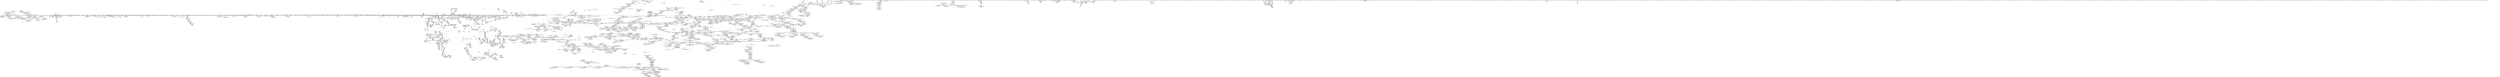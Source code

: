 digraph "SVFG" {
	label="SVFG";

	Node0x5647c0a4e100 [shape=record,color=grey,label="{NodeID: 0\nNullPtr}"];
	Node0x5647c0a4e100 -> Node0x5647c14e8a50[style=solid];
	Node0x5647c0a4e100 -> Node0x5647c14e8b50[style=solid];
	Node0x5647c0a4e100 -> Node0x5647c14e8c20[style=solid];
	Node0x5647c0a4e100 -> Node0x5647c14e8cf0[style=solid];
	Node0x5647c0a4e100 -> Node0x5647c14e8dc0[style=solid];
	Node0x5647c0a4e100 -> Node0x5647c14e8e90[style=solid];
	Node0x5647c0a4e100 -> Node0x5647c14e8f60[style=solid];
	Node0x5647c0a4e100 -> Node0x5647c14e9030[style=solid];
	Node0x5647c0a4e100 -> Node0x5647c14e9100[style=solid];
	Node0x5647c0a4e100 -> Node0x5647c14e91d0[style=solid];
	Node0x5647c0a4e100 -> Node0x5647c14e92a0[style=solid];
	Node0x5647c0a4e100 -> Node0x5647c14e9370[style=solid];
	Node0x5647c0a4e100 -> Node0x5647c14e9440[style=solid];
	Node0x5647c0a4e100 -> Node0x5647c14e9510[style=solid];
	Node0x5647c0a4e100 -> Node0x5647c14e95e0[style=solid];
	Node0x5647c0a4e100 -> Node0x5647c14e96b0[style=solid];
	Node0x5647c0a4e100 -> Node0x5647c14e9780[style=solid];
	Node0x5647c0a4e100 -> Node0x5647c14e9850[style=solid];
	Node0x5647c0a4e100 -> Node0x5647c14e9920[style=solid];
	Node0x5647c0a4e100 -> Node0x5647c14e99f0[style=solid];
	Node0x5647c0a4e100 -> Node0x5647c14e9ac0[style=solid];
	Node0x5647c0a4e100 -> Node0x5647c14e9b90[style=solid];
	Node0x5647c0a4e100 -> Node0x5647c14e9c60[style=solid];
	Node0x5647c0a4e100 -> Node0x5647c14e9d30[style=solid];
	Node0x5647c0a4e100 -> Node0x5647c14e9e00[style=solid];
	Node0x5647c0a4e100 -> Node0x5647c14e9ed0[style=solid];
	Node0x5647c0a4e100 -> Node0x5647c14e9fa0[style=solid];
	Node0x5647c0a4e100 -> Node0x5647c14ea070[style=solid];
	Node0x5647c0a4e100 -> Node0x5647c14ea140[style=solid];
	Node0x5647c0a4e100 -> Node0x5647c14ea210[style=solid];
	Node0x5647c0a4e100 -> Node0x5647c14ea2e0[style=solid];
	Node0x5647c0a4e100 -> Node0x5647c14ea3b0[style=solid];
	Node0x5647c0a4e100 -> Node0x5647c14ea480[style=solid];
	Node0x5647c0a4e100 -> Node0x5647c14ea550[style=solid];
	Node0x5647c0a4e100 -> Node0x5647c14ea620[style=solid];
	Node0x5647c0a4e100 -> Node0x5647c14ea6f0[style=solid];
	Node0x5647c0a4e100 -> Node0x5647c14ea7c0[style=solid];
	Node0x5647c0a4e100 -> Node0x5647c14ea890[style=solid];
	Node0x5647c0a4e100 -> Node0x5647c14ea960[style=solid];
	Node0x5647c0a4e100 -> Node0x5647c14eaa30[style=solid];
	Node0x5647c0a4e100 -> Node0x5647c14eab00[style=solid];
	Node0x5647c0a4e100 -> Node0x5647c14eabd0[style=solid];
	Node0x5647c0a4e100 -> Node0x5647c14eaca0[style=solid];
	Node0x5647c0a4e100 -> Node0x5647c14ead70[style=solid];
	Node0x5647c0a4e100 -> Node0x5647c14eae40[style=solid];
	Node0x5647c0a4e100 -> Node0x5647c14eaf10[style=solid];
	Node0x5647c0a4e100 -> Node0x5647c14eafe0[style=solid];
	Node0x5647c0a4e100 -> Node0x5647c14eb0b0[style=solid];
	Node0x5647c0a4e100 -> Node0x5647c14eb180[style=solid];
	Node0x5647c0a4e100 -> Node0x5647c14eb250[style=solid];
	Node0x5647c0a4e100 -> Node0x5647c14eb320[style=solid];
	Node0x5647c0a4e100 -> Node0x5647c14eb3f0[style=solid];
	Node0x5647c0a4e100 -> Node0x5647c14eb4c0[style=solid];
	Node0x5647c0a4e100 -> Node0x5647c14eb590[style=solid];
	Node0x5647c0a4e100 -> Node0x5647c14eb660[style=solid];
	Node0x5647c0a4e100 -> Node0x5647c14eb730[style=solid];
	Node0x5647c0a4e100 -> Node0x5647c14eb800[style=solid];
	Node0x5647c0a4e100 -> Node0x5647c14eb8d0[style=solid];
	Node0x5647c0a4e100 -> Node0x5647c14eb9a0[style=solid];
	Node0x5647c0a4e100 -> Node0x5647c14eba70[style=solid];
	Node0x5647c0a4e100 -> Node0x5647c14ebb40[style=solid];
	Node0x5647c0a4e100 -> Node0x5647c14ebc10[style=solid];
	Node0x5647c0a4e100 -> Node0x5647c14ebce0[style=solid];
	Node0x5647c0a4e100 -> Node0x5647c14ebdb0[style=solid];
	Node0x5647c0a4e100 -> Node0x5647c14ebe80[style=solid];
	Node0x5647c0a4e100 -> Node0x5647c14ebf50[style=solid];
	Node0x5647c0a4e100 -> Node0x5647c14ec020[style=solid];
	Node0x5647c0a4e100 -> Node0x5647c14ec0f0[style=solid];
	Node0x5647c0a4e100 -> Node0x5647c14ec1c0[style=solid];
	Node0x5647c0a4e100 -> Node0x5647c14ec290[style=solid];
	Node0x5647c0a4e100 -> Node0x5647c14ec360[style=solid];
	Node0x5647c0a4e100 -> Node0x5647c14ec430[style=solid];
	Node0x5647c0a4e100 -> Node0x5647c14ec500[style=solid];
	Node0x5647c0a4e100 -> Node0x5647c14ec5d0[style=solid];
	Node0x5647c0a4e100 -> Node0x5647c14ec6a0[style=solid];
	Node0x5647c0a4e100 -> Node0x5647c14ec770[style=solid];
	Node0x5647c0a4e100 -> Node0x5647c14ec840[style=solid];
	Node0x5647c0a4e100 -> Node0x5647c14ec910[style=solid];
	Node0x5647c0a4e100 -> Node0x5647c14ec9e0[style=solid];
	Node0x5647c0a4e100 -> Node0x5647c14ecab0[style=solid];
	Node0x5647c0a4e100 -> Node0x5647c14ecb80[style=solid];
	Node0x5647c0a4e100 -> Node0x5647c14ecc50[style=solid];
	Node0x5647c0a4e100 -> Node0x5647c14ecd20[style=solid];
	Node0x5647c0a4e100 -> Node0x5647c14ecdf0[style=solid];
	Node0x5647c0a4e100 -> Node0x5647c14ecec0[style=solid];
	Node0x5647c0a4e100 -> Node0x5647c14ecf90[style=solid];
	Node0x5647c0a4e100 -> Node0x5647c14ed060[style=solid];
	Node0x5647c0a4e100 -> Node0x5647c14ed130[style=solid];
	Node0x5647c0a4e100 -> Node0x5647c14ed200[style=solid];
	Node0x5647c0a4e100 -> Node0x5647c14ed2d0[style=solid];
	Node0x5647c0a4e100 -> Node0x5647c14ed3a0[style=solid];
	Node0x5647c0a4e100 -> Node0x5647c14ed470[style=solid];
	Node0x5647c0a4e100 -> Node0x5647c14ed540[style=solid];
	Node0x5647c0a4e100 -> Node0x5647c14ed610[style=solid];
	Node0x5647c0a4e100 -> Node0x5647c14ed6e0[style=solid];
	Node0x5647c0a4e100 -> Node0x5647c14ed7b0[style=solid];
	Node0x5647c0a4e100 -> Node0x5647c14ed880[style=solid];
	Node0x5647c0a4e100 -> Node0x5647c14ed950[style=solid];
	Node0x5647c0a4e100 -> Node0x5647c14eda20[style=solid];
	Node0x5647c0a4e100 -> Node0x5647c14edaf0[style=solid];
	Node0x5647c0a4e100 -> Node0x5647c14edbc0[style=solid];
	Node0x5647c0a4e100 -> Node0x5647c14edc90[style=solid];
	Node0x5647c0a4e100 -> Node0x5647c14edd60[style=solid];
	Node0x5647c0a4e100 -> Node0x5647c14ede30[style=solid];
	Node0x5647c0a4e100 -> Node0x5647c14edf00[style=solid];
	Node0x5647c0a4e100 -> Node0x5647c14edfd0[style=solid];
	Node0x5647c0a4e100 -> Node0x5647c14ee0a0[style=solid];
	Node0x5647c0a4e100 -> Node0x5647c14ee170[style=solid];
	Node0x5647c0a4e100 -> Node0x5647c14ee240[style=solid];
	Node0x5647c0a4e100 -> Node0x5647c153ff30[style=solid];
	Node0x5647c0a4e100 -> Node0x5647c1545170[style=solid];
	Node0x5647c0a4e100 -> Node0x5647c1547bb0[style=solid];
	Node0x5647c0a4e100 -> Node0x5647c1547c80[style=solid];
	Node0x5647c0a4e100 -> Node0x5647c1547d50[style=solid];
	Node0x5647c0a4e100 -> Node0x5647c154ba40[style=solid];
	Node0x5647c0a4e100 -> Node0x5647c154c5a0[style=solid];
	Node0x5647c0a4e100 -> Node0x5647c154cc20[style=solid];
	Node0x5647c0a4e100 -> Node0x5647c154ff50[style=solid];
	Node0x5647c0a4e100 -> Node0x5647c1551af0[style=solid];
	Node0x5647c0a4e100 -> Node0x5647c15a47b0[style=solid];
	Node0x5647c0a4e100 -> Node0x5647c15a9070[style=solid];
	Node0x5647c0a4e100 -> Node0x5647c15a9370[style=solid];
	Node0x5647c0a4e100 -> Node0x5647c15aa270[style=solid];
	Node0x5647c0a4e100 -> Node0x5647c15aacf0[style=solid];
	Node0x5647c0a4e100 -> Node0x5647c15ab770[style=solid];
	Node0x5647c0a4e100 -> Node0x5647c15ab8f0[style=solid];
	Node0x5647c0a4e100 -> Node0x5647c15ac070[style=solid];
	Node0x5647c0a4e100:s64 -> Node0x5647c17ca3d0[style=solid,color=red];
	Node0x5647c0a4e100:s64 -> Node0x5647c17d8700[style=solid,color=red];
	Node0x5647c0a4e100:s64 -> Node0x5647c17db9f0[style=solid,color=red];
	Node0x5647c0a4e100:s64 -> Node0x5647c17d2d90[style=solid,color=red];
	Node0x5647c0a4e100:s64 -> Node0x5647c17f1240[style=solid,color=red];
	Node0x5647c167b220 [shape=record,color=black,label="{NodeID: 3764\nMR_431V_3 = PHI(MR_431V_2, MR_431V_1, )\npts\{2585 \}\n}"];
	Node0x5647c14effb0 [shape=record,color=red,label="{NodeID: 1550\n1637\<--1628\n\<--__first.addr\n_ZSt27__uninitialized_default_n_aIPNSt7__cxx1112basic_stringIcSt11char_traitsIcESaIcEEEmS5_ET_S7_T0_RSaIT1_E\n|{<s0>136}}"];
	Node0x5647c14effb0:s0 -> Node0x5647c17d7de0[style=solid,color=red];
	Node0x5647c14cd900 [shape=record,color=green,label="{NodeID: 443\n2747\<--2748\nref.tmp7\<--ref.tmp7_field_insensitive\n_ZNSt8_Rb_treeINSt7__cxx1112basic_stringIcSt11char_traitsIcESaIcEEES5_St9_IdentityIS5_ESt4lessIS5_ESaIS5_EE16_M_insert_uniqueIRKS5_EESt4pairISt17_Rb_tree_iteratorIS5_EbEOT_\n|{|<s1>215}}"];
	Node0x5647c14cd900 -> Node0x5647c1550ec0[style=solid];
	Node0x5647c14cd900:s1 -> Node0x5647c17cd2f0[style=solid,color=red];
	Node0x5647c17d3180 [shape=record,color=black,label="{NodeID: 5314\n3126 = PHI(2880, 2932, 3016, )\n1st arg _ZNKSt4lessINSt7__cxx1112basic_stringIcSt11char_traitsIcESaIcEEEEclERKS5_S8_ }"];
	Node0x5647c17d3180 -> Node0x5647c15531b0[style=solid];
	Node0x5647c15458c0 [shape=record,color=blue,label="{NodeID: 1993\n1058\<--1075\n__y\<--call2\n_ZNSt8_Rb_treeINSt7__cxx1112basic_stringIcSt11char_traitsIcESaIcEEES5_St9_IdentityIS5_ESt4lessIS5_ESaIS5_EE8_M_eraseEPSt13_Rb_tree_nodeIS5_E\n}"];
	Node0x5647c15458c0 -> Node0x5647c151baa0[style=dashed];
	Node0x5647c15458c0 -> Node0x5647c1694cf0[style=dashed];
	Node0x5647c14dcf40 [shape=record,color=black,label="{NodeID: 886\n2326\<--2325\n\<--this1\n_ZNSt18_Bit_iterator_baseC2EPmj\n}"];
	Node0x5647c1513cb0 [shape=record,color=purple,label="{NodeID: 1329\n3811\<--3797\ncoerce.dive2\<--__first2\n_ZSt11__equal_auxISt23_Rb_tree_const_iteratorINSt7__cxx1112basic_stringIcSt11char_traitsIcESaIcEEEES7_EbT_S8_T0_\n}"];
	Node0x5647c1513cb0 -> Node0x5647c15571e0[style=solid];
	Node0x5647c14c5bb0 [shape=record,color=green,label="{NodeID: 222\n1295\<--1296\n__p.addr\<--__p.addr_field_insensitive\n_ZN9__gnu_cxx13new_allocatorISt13_Rb_tree_nodeINSt7__cxx1112basic_stringIcSt11char_traitsIcESaIcEEEEE10deallocateEPS8_m\n}"];
	Node0x5647c14c5bb0 -> Node0x5647c151d160[style=solid];
	Node0x5647c14c5bb0 -> Node0x5647c1546c40[style=solid];
	Node0x5647c1695c20 [shape=record,color=yellow,style=double,label="{NodeID: 3986\n712V_1 = ENCHI(MR_712V_0)\npts\{2163 \}\nFun[_ZNSt13_Bvector_baseISaIbEED2Ev]}"];
	Node0x5647c1695c20 -> Node0x5647c154c740[style=dashed];
	Node0x5647c14fb410 [shape=record,color=red,label="{NodeID: 1772\n3376\<--3375\n\<--_M_t\n_ZNKSt8_Rb_treeINSt7__cxx1112basic_stringIcSt11char_traitsIcESaIcEEES5_St9_IdentityIS5_ESt4lessIS5_ESaIS5_EE11_Alloc_nodeclIRKS5_EEPSt13_Rb_tree_nodeIS5_EOT_\n|{<s0>264}}"];
	Node0x5647c14fb410:s0 -> Node0x5647c17ca970[style=solid,color=red];
	Node0x5647c14ea070 [shape=record,color=black,label="{NodeID: 665\n421\<--3\n\<--dummyVal\nmain\n}"];
	Node0x5647c14ea070 -> Node0x5647c15423f0[style=solid];
	Node0x5647c17eb5f0 [shape=record,color=black,label="{NodeID: 5536\n3643 = PHI(3674, )\n}"];
	Node0x5647c17eb5f0 -> Node0x5647c15abd70[style=solid];
	Node0x5647c1550d20 [shape=record,color=blue,label="{NodeID: 2215\n2767\<--2768\n\<--\n_ZNSt8_Rb_treeINSt7__cxx1112basic_stringIcSt11char_traitsIcESaIcEEES5_St9_IdentityIS5_ESt4lessIS5_ESaIS5_EE16_M_insert_uniqueIRKS5_EESt4pairISt17_Rb_tree_iteratorIS5_EbEOT_\n}"];
	Node0x5647c1550d20 -> Node0x5647c14f7170[style=dashed];
	Node0x5647c1550d20 -> Node0x5647c14f7310[style=dashed];
	Node0x5647c1508920 [shape=record,color=purple,label="{NodeID: 1108\n1397\<--1395\n_M_start\<--\n_ZNSt6vectorINSt7__cxx1112basic_stringIcSt11char_traitsIcESaIcEEESaIS5_EE21_M_default_initializeEm\n}"];
	Node0x5647c1508920 -> Node0x5647c151db20[style=solid];
	Node0x5647c0a4e190 [shape=record,color=green,label="{NodeID: 1\n7\<--1\n__dso_handle\<--dummyObj\nGlob }"];
	Node0x5647c167b720 [shape=record,color=black,label="{NodeID: 3765\nMR_58V_3 = PHI(MR_58V_2, MR_58V_1, )\npts\{970000 \}\n|{<s0>177}}"];
	Node0x5647c167b720:s0 -> Node0x5647c16edb40[style=dashed,color=blue];
	Node0x5647c14f0080 [shape=record,color=red,label="{NodeID: 1551\n1638\<--1630\n\<--__n.addr\n_ZSt27__uninitialized_default_n_aIPNSt7__cxx1112basic_stringIcSt11char_traitsIcESaIcEEEmS5_ET_S7_T0_RSaIT1_E\n|{<s0>136}}"];
	Node0x5647c14f0080:s0 -> Node0x5647c17d7f20[style=solid,color=red];
	Node0x5647c14cd9d0 [shape=record,color=green,label="{NodeID: 444\n2749\<--2750\nref.tmp8\<--ref.tmp8_field_insensitive\n_ZNSt8_Rb_treeINSt7__cxx1112basic_stringIcSt11char_traitsIcESaIcEEES5_St9_IdentityIS5_ESt4lessIS5_ESaIS5_EE16_M_insert_uniqueIRKS5_EESt4pairISt17_Rb_tree_iteratorIS5_EbEOT_\n|{<s0>216|<s1>217}}"];
	Node0x5647c14cd9d0:s0 -> Node0x5647c17c92d0[style=solid,color=red];
	Node0x5647c14cd9d0:s1 -> Node0x5647c17cd170[style=solid,color=red];
	Node0x5647c17d3340 [shape=record,color=black,label="{NodeID: 5315\n3127 = PHI(2882, 2935, 3018, )\n2nd arg _ZNKSt4lessINSt7__cxx1112basic_stringIcSt11char_traitsIcESaIcEEEEclERKS5_S8_ }"];
	Node0x5647c17d3340 -> Node0x5647c1553280[style=solid];
	Node0x5647c1545990 [shape=record,color=blue,label="{NodeID: 1994\n1056\<--1083\n__x.addr\<--\n_ZNSt8_Rb_treeINSt7__cxx1112basic_stringIcSt11char_traitsIcESaIcEEES5_St9_IdentityIS5_ESt4lessIS5_ESaIS5_EE8_M_eraseEPSt13_Rb_tree_nodeIS5_E\n}"];
	Node0x5647c1545990 -> Node0x5647c16947f0[style=dashed];
	Node0x5647c14dd010 [shape=record,color=black,label="{NodeID: 887\n2352\<--2351\n\<--_M_impl\n_ZNSt13_Bvector_baseISaIbEE11_M_allocateEm\n|{<s0>191}}"];
	Node0x5647c14dd010:s0 -> Node0x5647c17cc150[style=solid,color=red];
	Node0x5647c1513d80 [shape=record,color=purple,label="{NodeID: 1330\n3823\<--3801\ncoerce.dive5\<--agg.tmp\n_ZSt11__equal_auxISt23_Rb_tree_const_iteratorINSt7__cxx1112basic_stringIcSt11char_traitsIcESaIcEEEES7_EbT_S8_T0_\n}"];
	Node0x5647c1513d80 -> Node0x5647c14fe0c0[style=solid];
	Node0x5647c14c5c80 [shape=record,color=green,label="{NodeID: 223\n1297\<--1298\n.addr\<--.addr_field_insensitive\n_ZN9__gnu_cxx13new_allocatorISt13_Rb_tree_nodeINSt7__cxx1112basic_stringIcSt11char_traitsIcESaIcEEEEE10deallocateEPS8_m\n}"];
	Node0x5647c14c5c80 -> Node0x5647c1546d10[style=solid];
	Node0x5647c1695cd0 [shape=record,color=yellow,style=double,label="{NodeID: 3987\n714V_1 = ENCHI(MR_714V_0)\npts\{2165 \}\nFun[_ZNSt13_Bvector_baseISaIbEED2Ev]}"];
	Node0x5647c1695cd0 -> Node0x5647c154c810[style=dashed];
	Node0x5647c14fb4e0 [shape=record,color=red,label="{NodeID: 1773\n3399\<--3391\nthis1\<--this.addr\n_ZNSt8_Rb_treeINSt7__cxx1112basic_stringIcSt11char_traitsIcESaIcEEES5_St9_IdentityIS5_ESt4lessIS5_ESaIS5_EE14_M_create_nodeIJRKS5_EEEPSt13_Rb_tree_nodeIS5_EDpOT_\n|{<s0>265|<s1>267}}"];
	Node0x5647c14fb4e0:s0 -> Node0x5647c17cd470[style=solid,color=red];
	Node0x5647c14fb4e0:s1 -> Node0x5647c17d1520[style=solid,color=red];
	Node0x5647c14ea140 [shape=record,color=black,label="{NodeID: 666\n435\<--3\n\<--dummyVal\nmain\n}"];
	Node0x5647c14ea140 -> Node0x5647c1542590[style=solid];
	Node0x5647c17eb700 [shape=record,color=black,label="{NodeID: 5537\n3647 = PHI(3751, )\n}"];
	Node0x5647c17eb700 -> Node0x5647c1556410[style=solid];
	Node0x5647c1550df0 [shape=record,color=blue,label="{NodeID: 2216\n2788\<--2785\ncoerce.dive\<--call6\n_ZNSt8_Rb_treeINSt7__cxx1112basic_stringIcSt11char_traitsIcESaIcEEES5_St9_IdentityIS5_ESt4lessIS5_ESaIS5_EE16_M_insert_uniqueIRKS5_EESt4pairISt17_Rb_tree_iteratorIS5_EbEOT_\n|{|<s1>215}}"];
	Node0x5647c1550df0 -> Node0x5647c167fd20[style=dashed];
	Node0x5647c1550df0:s1 -> Node0x5647c169c7e0[style=dashed,color=red];
	Node0x5647c15089f0 [shape=record,color=purple,label="{NodeID: 1109\n1406\<--1405\n_M_impl3\<--\n_ZNSt6vectorINSt7__cxx1112basic_stringIcSt11char_traitsIcESaIcEEESaIS5_EE21_M_default_initializeEm\n}"];
	Node0x5647c142e7d0 [shape=record,color=green,label="{NodeID: 2\n8\<--1\n.str\<--dummyObj\nGlob }"];
	Node0x5647c167bc20 [shape=record,color=black,label="{NodeID: 3766\nMR_350V_3 = PHI(MR_350V_2, MR_350V_1, )\npts\{970001 \}\n|{<s0>177}}"];
	Node0x5647c167bc20:s0 -> Node0x5647c16edb40[style=dashed,color=blue];
	Node0x5647c14f0150 [shape=record,color=red,label="{NodeID: 1552\n1648\<--1645\nthis1\<--this.addr\n_ZNSt12_Vector_baseINSt7__cxx1112basic_stringIcSt11char_traitsIcESaIcEEESaIS5_EE19_M_get_Tp_allocatorEv\n}"];
	Node0x5647c14f0150 -> Node0x5647c1509d70[style=solid];
	Node0x5647c14cdaa0 [shape=record,color=green,label="{NodeID: 445\n2751\<--2752\nref.tmp10\<--ref.tmp10_field_insensitive\n_ZNSt8_Rb_treeINSt7__cxx1112basic_stringIcSt11char_traitsIcESaIcEEES5_St9_IdentityIS5_ESt4lessIS5_ESaIS5_EE16_M_insert_uniqueIRKS5_EESt4pairISt17_Rb_tree_iteratorIS5_EbEOT_\n|{|<s1>217}}"];
	Node0x5647c14cdaa0 -> Node0x5647c1550f90[style=solid];
	Node0x5647c14cdaa0:s1 -> Node0x5647c17cd2f0[style=solid,color=red];
	Node0x5647c17d3500 [shape=record,color=black,label="{NodeID: 5316\n3366 = PHI(3024, )\n0th arg _ZNKSt8_Rb_treeINSt7__cxx1112basic_stringIcSt11char_traitsIcESaIcEEES5_St9_IdentityIS5_ESt4lessIS5_ESaIS5_EE11_Alloc_nodeclIRKS5_EEPSt13_Rb_tree_nodeIS5_EOT_ }"];
	Node0x5647c17d3500 -> Node0x5647c1554870[style=solid];
	Node0x5647c1545a60 [shape=record,color=blue,label="{NodeID: 1995\n1089\<--1088\nthis.addr\<--this\n_ZNSt8_Rb_treeINSt7__cxx1112basic_stringIcSt11char_traitsIcESaIcEEES5_St9_IdentityIS5_ESt4lessIS5_ESaIS5_EE8_M_beginEv\n}"];
	Node0x5647c1545a60 -> Node0x5647c151bb70[style=dashed];
	Node0x5647c14dd0e0 [shape=record,color=black,label="{NodeID: 888\n2341\<--2355\n_ZNSt13_Bvector_baseISaIbEE11_M_allocateEm_ret\<--call2\n_ZNSt13_Bvector_baseISaIbEE11_M_allocateEm\n|{<s0>164}}"];
	Node0x5647c14dd0e0:s0 -> Node0x5647c17e8cb0[style=solid,color=blue];
	Node0x5647c1513e50 [shape=record,color=purple,label="{NodeID: 1331\n3825\<--3803\ncoerce.dive6\<--agg.tmp3\n_ZSt11__equal_auxISt23_Rb_tree_const_iteratorINSt7__cxx1112basic_stringIcSt11char_traitsIcESaIcEEEES7_EbT_S8_T0_\n}"];
	Node0x5647c1513e50 -> Node0x5647c14fe190[style=solid];
	Node0x5647c14c5d50 [shape=record,color=green,label="{NodeID: 224\n1306\<--1307\n_ZdlPv\<--_ZdlPv_field_insensitive\n}"];
	Node0x5647c1695db0 [shape=record,color=yellow,style=double,label="{NodeID: 3988\n131V_1 = ENCHI(MR_131V_0)\npts\{970000 970001 970002 970003 970004 970005 970006 \}\nFun[_ZNSt13_Bvector_baseISaIbEED2Ev]|{<s0>177|<s1>177|<s2>177|<s3>177|<s4>177|<s5>177|<s6>177|<s7>177|<s8>177|<s9>177|<s10>177|<s11>177|<s12>177|<s13>177|<s14>177}}"];
	Node0x5647c1695db0:s0 -> Node0x5647c14f6200[style=dashed,color=red];
	Node0x5647c1695db0:s1 -> Node0x5647c14f62d0[style=dashed,color=red];
	Node0x5647c1695db0:s2 -> Node0x5647c154fa70[style=dashed,color=red];
	Node0x5647c1695db0:s3 -> Node0x5647c154fb40[style=dashed,color=red];
	Node0x5647c1695db0:s4 -> Node0x5647c154fc10[style=dashed,color=red];
	Node0x5647c1695db0:s5 -> Node0x5647c154fce0[style=dashed,color=red];
	Node0x5647c1695db0:s6 -> Node0x5647c154fdb0[style=dashed,color=red];
	Node0x5647c1695db0:s7 -> Node0x5647c154fe80[style=dashed,color=red];
	Node0x5647c1695db0:s8 -> Node0x5647c167b720[style=dashed,color=red];
	Node0x5647c1695db0:s9 -> Node0x5647c167bc20[style=dashed,color=red];
	Node0x5647c1695db0:s10 -> Node0x5647c167c120[style=dashed,color=red];
	Node0x5647c1695db0:s11 -> Node0x5647c167c620[style=dashed,color=red];
	Node0x5647c1695db0:s12 -> Node0x5647c167cb20[style=dashed,color=red];
	Node0x5647c1695db0:s13 -> Node0x5647c167d020[style=dashed,color=red];
	Node0x5647c1695db0:s14 -> Node0x5647c16a4340[style=dashed,color=red];
	Node0x5647c14fb5b0 [shape=record,color=red,label="{NodeID: 1774\n3405\<--3393\n\<--__args.addr\n_ZNSt8_Rb_treeINSt7__cxx1112basic_stringIcSt11char_traitsIcESaIcEEES5_St9_IdentityIS5_ESt4lessIS5_ESaIS5_EE14_M_create_nodeIJRKS5_EEEPSt13_Rb_tree_nodeIS5_EDpOT_\n|{<s0>266}}"];
	Node0x5647c14fb5b0:s0 -> Node0x5647c17dab60[style=solid,color=red];
	Node0x5647c14ea210 [shape=record,color=black,label="{NodeID: 667\n438\<--3\n\<--dummyVal\nmain\n}"];
	Node0x5647c14ea210 -> Node0x5647c1542660[style=solid];
	Node0x5647c17eb840 [shape=record,color=black,label="{NodeID: 5538\n3653 = PHI(3772, )\n}"];
	Node0x5647c17eb840 -> Node0x5647c15564e0[style=solid];
	Node0x5647c1550ec0 [shape=record,color=blue,label="{NodeID: 2217\n2747\<--1664\nref.tmp7\<--\n_ZNSt8_Rb_treeINSt7__cxx1112basic_stringIcSt11char_traitsIcESaIcEEES5_St9_IdentityIS5_ESt4lessIS5_ESaIS5_EE16_M_insert_uniqueIRKS5_EESt4pairISt17_Rb_tree_iteratorIS5_EbEOT_\n|{|<s1>215}}"];
	Node0x5647c1550ec0 -> Node0x5647c167ee20[style=dashed];
	Node0x5647c1550ec0:s1 -> Node0x5647c169c700[style=dashed,color=red];
	Node0x5647c1508ac0 [shape=record,color=purple,label="{NodeID: 1110\n1407\<--1405\n_M_finish\<--\n_ZNSt6vectorINSt7__cxx1112basic_stringIcSt11char_traitsIcESaIcEEESaIS5_EE21_M_default_initializeEm\n}"];
	Node0x5647c1508ac0 -> Node0x5647c15476d0[style=solid];
	Node0x5647c14bd7c0 [shape=record,color=green,label="{NodeID: 3\n10\<--1\n.str.1\<--dummyObj\nGlob }"];
	Node0x5647c167c120 [shape=record,color=black,label="{NodeID: 3767\nMR_352V_3 = PHI(MR_352V_2, MR_352V_1, )\npts\{970002 \}\n|{<s0>177}}"];
	Node0x5647c167c120:s0 -> Node0x5647c16edb40[style=dashed,color=blue];
	Node0x5647c14f0220 [shape=record,color=red,label="{NodeID: 1553\n1665\<--1655\n\<--__first.addr\n_ZSt25__uninitialized_default_nIPNSt7__cxx1112basic_stringIcSt11char_traitsIcESaIcEEEmET_S7_T0_\n|{<s0>137}}"];
	Node0x5647c14f0220:s0 -> Node0x5647c17d0d60[style=solid,color=red];
	Node0x5647c14cdb70 [shape=record,color=green,label="{NodeID: 446\n2758\<--2759\n_ZNKSt9_IdentityINSt7__cxx1112basic_stringIcSt11char_traitsIcESaIcEEEEclERKS5_\<--_ZNKSt9_IdentityINSt7__cxx1112basic_stringIcSt11char_traitsIcESaIcEEEEclERKS5__field_insensitive\n}"];
	Node0x5647c17d3610 [shape=record,color=black,label="{NodeID: 5317\n3367 = PHI(3026, )\n1st arg _ZNKSt8_Rb_treeINSt7__cxx1112basic_stringIcSt11char_traitsIcESaIcEEES5_St9_IdentityIS5_ESt4lessIS5_ESaIS5_EE11_Alloc_nodeclIRKS5_EEPSt13_Rb_tree_nodeIS5_EOT_ }"];
	Node0x5647c17d3610 -> Node0x5647c1554940[style=solid];
	Node0x5647c1545b30 [shape=record,color=blue,label="{NodeID: 1996\n1104\<--1103\nthis.addr\<--this\n_ZNSt8_Rb_treeINSt7__cxx1112basic_stringIcSt11char_traitsIcESaIcEEES5_St9_IdentityIS5_ESt4lessIS5_ESaIS5_EE13_Rb_tree_implIS9_Lb1EED2Ev\n}"];
	Node0x5647c1545b30 -> Node0x5647c151bd10[style=dashed];
	Node0x5647c14dd1b0 [shape=record,color=black,label="{NodeID: 889\n2359\<--2367\n_ZNSt13_Bvector_baseISaIbEE8_S_nwordEm_ret\<--div\n_ZNSt13_Bvector_baseISaIbEE8_S_nwordEm\n|{<s0>165|<s1>190}}"];
	Node0x5647c14dd1b0:s0 -> Node0x5647c17e8dc0[style=solid,color=blue];
	Node0x5647c14dd1b0:s1 -> Node0x5647c17e9710[style=solid,color=blue];
	Node0x5647c1513f20 [shape=record,color=purple,label="{NodeID: 1332\n3827\<--3805\ncoerce.dive7\<--agg.tmp4\n_ZSt11__equal_auxISt23_Rb_tree_const_iteratorINSt7__cxx1112basic_stringIcSt11char_traitsIcESaIcEEEES7_EbT_S8_T0_\n}"];
	Node0x5647c1513f20 -> Node0x5647c14fe260[style=solid];
	Node0x5647c14c5e50 [shape=record,color=green,label="{NodeID: 225\n1313\<--1314\nthis.addr\<--this.addr_field_insensitive\n_ZNSaISt13_Rb_tree_nodeINSt7__cxx1112basic_stringIcSt11char_traitsIcESaIcEEEEED2Ev\n}"];
	Node0x5647c14c5e50 -> Node0x5647c151d230[style=solid];
	Node0x5647c14c5e50 -> Node0x5647c1546de0[style=solid];
	Node0x5647c14fb680 [shape=record,color=red,label="{NodeID: 1775\n3404\<--3395\n\<--__tmp\n_ZNSt8_Rb_treeINSt7__cxx1112basic_stringIcSt11char_traitsIcESaIcEEES5_St9_IdentityIS5_ESt4lessIS5_ESaIS5_EE14_M_create_nodeIJRKS5_EEEPSt13_Rb_tree_nodeIS5_EDpOT_\n|{<s0>267}}"];
	Node0x5647c14fb680:s0 -> Node0x5647c17d1630[style=solid,color=red];
	Node0x5647c14ea2e0 [shape=record,color=black,label="{NodeID: 668\n504\<--3\nlpad.val\<--dummyVal\nmain\n}"];
	Node0x5647c17eb980 [shape=record,color=black,label="{NodeID: 5539\n3659 = PHI(3751, )\n}"];
	Node0x5647c17eb980 -> Node0x5647c15565b0[style=solid];
	Node0x5647c1550f90 [shape=record,color=blue,label="{NodeID: 2218\n2751\<--639\nref.tmp10\<--\n_ZNSt8_Rb_treeINSt7__cxx1112basic_stringIcSt11char_traitsIcESaIcEEES5_St9_IdentityIS5_ESt4lessIS5_ESaIS5_EE16_M_insert_uniqueIRKS5_EESt4pairISt17_Rb_tree_iteratorIS5_EbEOT_\n|{|<s1>217}}"];
	Node0x5647c1550f90 -> Node0x5647c167f320[style=dashed];
	Node0x5647c1550f90:s1 -> Node0x5647c169c700[style=dashed,color=red];
	Node0x5647c1508b90 [shape=record,color=purple,label="{NodeID: 1111\n1420\<--1419\n_M_impl\<--this1\n_ZNSt12_Vector_baseINSt7__cxx1112basic_stringIcSt11char_traitsIcESaIcEEESaIS5_EED2Ev\n}"];
	Node0x5647c14bd850 [shape=record,color=green,label="{NodeID: 4\n12\<--1\nstdin\<--dummyObj\nGlob }"];
	Node0x5647c167c620 [shape=record,color=black,label="{NodeID: 3768\nMR_436V_3 = PHI(MR_436V_2, MR_436V_1, )\npts\{970003 \}\n|{<s0>177}}"];
	Node0x5647c167c620:s0 -> Node0x5647c16edb40[style=dashed,color=blue];
	Node0x5647c14f02f0 [shape=record,color=red,label="{NodeID: 1554\n1666\<--1657\n\<--__n.addr\n_ZSt25__uninitialized_default_nIPNSt7__cxx1112basic_stringIcSt11char_traitsIcESaIcEEEmET_S7_T0_\n|{<s0>137}}"];
	Node0x5647c14f02f0:s0 -> Node0x5647c17d0ea0[style=solid,color=red];
	Node0x5647c14cdc70 [shape=record,color=green,label="{NodeID: 447\n2761\<--2762\n_ZNSt8_Rb_treeINSt7__cxx1112basic_stringIcSt11char_traitsIcESaIcEEES5_St9_IdentityIS5_ESt4lessIS5_ESaIS5_EE24_M_get_insert_unique_posERKS5_\<--_ZNSt8_Rb_treeINSt7__cxx1112basic_stringIcSt11char_traitsIcESaIcEEES5_St9_IdentityIS5_ESt4lessIS5_ESaIS5_EE24_M_get_insert_unique_posERKS5__field_insensitive\n}"];
	Node0x5647c17d3720 [shape=record,color=black,label="{NodeID: 5318\n1814 = PHI(1803, )\n0th arg _ZSt8_DestroyINSt7__cxx1112basic_stringIcSt11char_traitsIcESaIcEEEEvPT_ }"];
	Node0x5647c17d3720 -> Node0x5647c1549f70[style=solid];
	Node0x5647c16ae610 [shape=record,color=yellow,style=double,label="{NodeID: 4211\n341V_1 = ENCHI(MR_341V_0)\npts\{6690000 6690001 20350000 20350001 20370000 20370001 \}\nFun[_ZNSt13_Bit_iteratorC2EPmj]|{<s0>192|<s1>192}}"];
	Node0x5647c16ae610:s0 -> Node0x5647c154d780[style=dashed,color=red];
	Node0x5647c16ae610:s1 -> Node0x5647c154d850[style=dashed,color=red];
	Node0x5647c1545c00 [shape=record,color=blue,label="{NodeID: 1997\n1115\<--1114\n__x.addr\<--__x\n_ZNSt8_Rb_treeINSt7__cxx1112basic_stringIcSt11char_traitsIcESaIcEEES5_St9_IdentityIS5_ESt4lessIS5_ESaIS5_EE8_S_rightEPSt18_Rb_tree_node_base\n}"];
	Node0x5647c1545c00 -> Node0x5647c151bde0[style=dashed];
	Node0x5647c14dd280 [shape=record,color=black,label="{NodeID: 890\n2369\<--2374\n_ZSt11__addressofImEPT_RS0__ret\<--\n_ZSt11__addressofImEPT_RS0_\n|{<s0>166|<s1>176}}"];
	Node0x5647c14dd280:s0 -> Node0x5647c17e8ed0[style=solid,color=blue];
	Node0x5647c14dd280:s1 -> Node0x5647c17e9490[style=solid,color=blue];
	Node0x5647c1513ff0 [shape=record,color=purple,label="{NodeID: 1333\n4112\<--3814\noffset_0\<--\n}"];
	Node0x5647c1513ff0 -> Node0x5647c1557380[style=solid];
	Node0x5647c14c5f20 [shape=record,color=green,label="{NodeID: 226\n1319\<--1320\n_ZN9__gnu_cxx13new_allocatorISt13_Rb_tree_nodeINSt7__cxx1112basic_stringIcSt11char_traitsIcESaIcEEEEED2Ev\<--_ZN9__gnu_cxx13new_allocatorISt13_Rb_tree_nodeINSt7__cxx1112basic_stringIcSt11char_traitsIcESaIcEEEEED2Ev_field_insensitive\n}"];
	Node0x5647c1695fa0 [shape=record,color=yellow,style=double,label="{NodeID: 3990\n766V_1 = ENCHI(MR_766V_0)\npts\{2734 \}\nFun[_ZNSt8_Rb_treeINSt7__cxx1112basic_stringIcSt11char_traitsIcESaIcEEES5_St9_IdentityIS5_ESt4lessIS5_ESaIS5_EE16_M_insert_uniqueIRKS5_EESt4pairISt17_Rb_tree_iteratorIS5_EbEOT_]}"];
	Node0x5647c1695fa0 -> Node0x5647c14f74b0[style=dashed];
	Node0x5647c14fb750 [shape=record,color=red,label="{NodeID: 1776\n3410\<--3395\n\<--__tmp\n_ZNSt8_Rb_treeINSt7__cxx1112basic_stringIcSt11char_traitsIcESaIcEEES5_St9_IdentityIS5_ESt4lessIS5_ESaIS5_EE14_M_create_nodeIJRKS5_EEEPSt13_Rb_tree_nodeIS5_EDpOT_\n}"];
	Node0x5647c14fb750 -> Node0x5647c15024a0[style=solid];
	Node0x5647c14ea3b0 [shape=record,color=black,label="{NodeID: 669\n505\<--3\nlpad.val148\<--dummyVal\nmain\n}"];
	Node0x5647c17ebac0 [shape=record,color=black,label="{NodeID: 5540\n3668 = PHI(3687, )\n}"];
	Node0x5647c17ebac0 -> Node0x5647c15a4d50[style=solid];
	Node0x5647c1551060 [shape=record,color=blue,label="{NodeID: 2219\n2810\<--2807\nthis.addr\<--this\n_ZNSt4pairISt23_Rb_tree_const_iteratorINSt7__cxx1112basic_stringIcSt11char_traitsIcESaIcEEEEbEC2IRSt17_Rb_tree_iteratorIS6_ERbLb1EEEOT_OT0_\n}"];
	Node0x5647c1551060 -> Node0x5647c14f7580[style=dashed];
	Node0x5647c1508c60 [shape=record,color=purple,label="{NodeID: 1112\n1421\<--1419\n_M_start\<--this1\n_ZNSt12_Vector_baseINSt7__cxx1112basic_stringIcSt11char_traitsIcESaIcEEESaIS5_EED2Ev\n}"];
	Node0x5647c1508c60 -> Node0x5647c151dd90[style=solid];
	Node0x5647c14bdfe0 [shape=record,color=green,label="{NodeID: 5\n13\<--1\n.str.2\<--dummyObj\nGlob }"];
	Node0x5647c167cb20 [shape=record,color=black,label="{NodeID: 3769\nMR_438V_3 = PHI(MR_438V_2, MR_438V_1, )\npts\{970004 \}\n|{<s0>177}}"];
	Node0x5647c167cb20:s0 -> Node0x5647c16edb40[style=dashed,color=blue];
	Node0x5647c14f03c0 [shape=record,color=red,label="{NodeID: 1555\n1686\<--1674\n\<--__first.addr\n_ZNSt27__uninitialized_default_n_1ILb0EE18__uninit_default_nIPNSt7__cxx1112basic_stringIcSt11char_traitsIcESaIcEEEmEET_S9_T0_\n}"];
	Node0x5647c14f03c0 -> Node0x5647c1549410[style=solid];
	Node0x5647c14cdd70 [shape=record,color=green,label="{NodeID: 448\n2775\<--2776\n_ZNSt8_Rb_treeINSt7__cxx1112basic_stringIcSt11char_traitsIcESaIcEEES5_St9_IdentityIS5_ESt4lessIS5_ESaIS5_EE11_Alloc_nodeC2ERSB_\<--_ZNSt8_Rb_treeINSt7__cxx1112basic_stringIcSt11char_traitsIcESaIcEEES5_St9_IdentityIS5_ESt4lessIS5_ESaIS5_EE11_Alloc_nodeC2ERSB__field_insensitive\n}"];
	Node0x5647c17d3830 [shape=record,color=black,label="{NodeID: 5319\n3594 = PHI(2822, )\n0th arg _ZSt7forwardIRSt17_Rb_tree_iteratorINSt7__cxx1112basic_stringIcSt11char_traitsIcESaIcEEEEEOT_RNSt16remove_referenceIS9_E4typeE }"];
	Node0x5647c17d3830 -> Node0x5647c1555e60[style=solid];
	Node0x5647c1545cd0 [shape=record,color=blue,label="{NodeID: 1998\n1125\<--1124\n__x.addr\<--__x\n_ZNSt8_Rb_treeINSt7__cxx1112basic_stringIcSt11char_traitsIcESaIcEEES5_St9_IdentityIS5_ESt4lessIS5_ESaIS5_EE7_S_leftEPSt18_Rb_tree_node_base\n}"];
	Node0x5647c1545cd0 -> Node0x5647c151bf80[style=dashed];
	Node0x5647c14dd350 [shape=record,color=black,label="{NodeID: 891\n2390\<--2389\n\<--this1\n_ZNSt13_Bit_iteratorC2EPmj\n|{<s0>192}}"];
	Node0x5647c14dd350:s0 -> Node0x5647c17db8a0[style=solid,color=red];
	Node0x5647c15140c0 [shape=record,color=purple,label="{NodeID: 1334\n4113\<--3815\noffset_0\<--\n}"];
	Node0x5647c15140c0 -> Node0x5647c153fa20[style=solid];
	Node0x5647c14c6020 [shape=record,color=green,label="{NodeID: 227\n1324\<--1325\nthis.addr\<--this.addr_field_insensitive\n_ZN9__gnu_cxx13new_allocatorISt13_Rb_tree_nodeINSt7__cxx1112basic_stringIcSt11char_traitsIcESaIcEEEEED2Ev\n}"];
	Node0x5647c14c6020 -> Node0x5647c151d300[style=solid];
	Node0x5647c14c6020 -> Node0x5647c1546eb0[style=solid];
	Node0x5647c14fb820 [shape=record,color=red,label="{NodeID: 1777\n3417\<--3414\nthis1\<--this.addr\n_ZNSt8_Rb_treeINSt7__cxx1112basic_stringIcSt11char_traitsIcESaIcEEES5_St9_IdentityIS5_ESt4lessIS5_ESaIS5_EE11_M_get_nodeEv\n|{<s0>268}}"];
	Node0x5647c14fb820:s0 -> Node0x5647c17d4130[style=solid,color=red];
	Node0x5647c14ea480 [shape=record,color=black,label="{NodeID: 670\n560\<--3\n\<--dummyVal\n_ZNSt6vectorINSt7__cxx1112basic_stringIcSt11char_traitsIcESaIcEEESaIS5_EEC2EmRKS6_\n}"];
	Node0x5647c17ebc00 [shape=record,color=black,label="{NodeID: 5541\n3720 = PHI(3833, )\n}"];
	Node0x5647c17ebc00 -> Node0x5647c1556a90[style=solid];
	Node0x5647c1551130 [shape=record,color=blue,label="{NodeID: 2220\n2812\<--2808\n__x.addr\<--__x\n_ZNSt4pairISt23_Rb_tree_const_iteratorINSt7__cxx1112basic_stringIcSt11char_traitsIcESaIcEEEEbEC2IRSt17_Rb_tree_iteratorIS6_ERbLb1EEEOT_OT0_\n}"];
	Node0x5647c1551130 -> Node0x5647c14f7650[style=dashed];
	Node0x5647c1508d30 [shape=record,color=purple,label="{NodeID: 1113\n1423\<--1419\n_M_impl2\<--this1\n_ZNSt12_Vector_baseINSt7__cxx1112basic_stringIcSt11char_traitsIcESaIcEEESaIS5_EED2Ev\n}"];
	Node0x5647c14be070 [shape=record,color=green,label="{NodeID: 6\n15\<--1\n.str.3\<--dummyObj\nGlob }"];
	Node0x5647c167d020 [shape=record,color=black,label="{NodeID: 3770\nMR_440V_3 = PHI(MR_440V_2, MR_440V_1, )\npts\{970005 \}\n|{<s0>177}}"];
	Node0x5647c167d020:s0 -> Node0x5647c16edb40[style=dashed,color=blue];
	Node0x5647c14f0490 [shape=record,color=red,label="{NodeID: 1556\n1715\<--1674\n\<--__first.addr\n_ZNSt27__uninitialized_default_n_1ILb0EE18__uninit_default_nIPNSt7__cxx1112basic_stringIcSt11char_traitsIcESaIcEEEmEET_S9_T0_\n|{<s0>141}}"];
	Node0x5647c14f0490:s0 -> Node0x5647c17cfee0[style=solid,color=red];
	Node0x5647c14cde70 [shape=record,color=green,label="{NodeID: 449\n2783\<--2784\n_ZSt7forwardIRKNSt7__cxx1112basic_stringIcSt11char_traitsIcESaIcEEEEOT_RNSt16remove_referenceIS8_E4typeE\<--_ZSt7forwardIRKNSt7__cxx1112basic_stringIcSt11char_traitsIcESaIcEEEEOT_RNSt16remove_referenceIS8_E4typeE_field_insensitive\n}"];
	Node0x5647c17d3940 [shape=record,color=black,label="{NodeID: 5320\n3908 = PHI(3870, )\n0th arg _ZSteqIcEN9__gnu_cxx11__enable_ifIXsr9__is_charIT_EE7__valueEbE6__typeERKNSt7__cxx1112basic_stringIS2_St11char_traitsIS2_ESaIS2_EEESC_ }"];
	Node0x5647c17d3940 -> Node0x5647c1557d40[style=solid];
	Node0x5647c1545da0 [shape=record,color=blue,label="{NodeID: 1999\n1136\<--1134\nthis.addr\<--this\n_ZNSt8_Rb_treeINSt7__cxx1112basic_stringIcSt11char_traitsIcESaIcEEES5_St9_IdentityIS5_ESt4lessIS5_ESaIS5_EE12_M_drop_nodeEPSt13_Rb_tree_nodeIS5_E\n}"];
	Node0x5647c1545da0 -> Node0x5647c151c120[style=dashed];
	Node0x5647c14dd420 [shape=record,color=black,label="{NodeID: 892\n2422\<--2403\n\<--retval\n_ZNKSt13_Bit_iteratorplEl\n}"];
	Node0x5647c14dd420 -> Node0x5647c150cd60[style=solid];
	Node0x5647c14dd420 -> Node0x5647c150ce30[style=solid];
	Node0x5647c14dd420 -> Node0x5647c150cf00[style=solid];
	Node0x5647c1514190 [shape=record,color=purple,label="{NodeID: 1335\n4115\<--3817\noffset_0\<--\n}"];
	Node0x5647c1514190 -> Node0x5647c1557450[style=solid];
	Node0x5647c14ce7b0 [shape=record,color=green,label="{NodeID: 228\n1331\<--1332\nthis.addr\<--this.addr_field_insensitive\n_ZN9__gnu_cxx13new_allocatorINSt7__cxx1112basic_stringIcSt11char_traitsIcESaIcEEEEC2Ev\n}"];
	Node0x5647c14ce7b0 -> Node0x5647c151d3d0[style=solid];
	Node0x5647c14ce7b0 -> Node0x5647c1546f80[style=solid];
	Node0x5647c14fb8f0 [shape=record,color=red,label="{NodeID: 1778\n3440\<--3427\nthis1\<--this.addr\n_ZNSt8_Rb_treeINSt7__cxx1112basic_stringIcSt11char_traitsIcESaIcEEES5_St9_IdentityIS5_ESt4lessIS5_ESaIS5_EE17_M_construct_nodeIJRKS5_EEEvPSt13_Rb_tree_nodeIS5_EDpOT_\n|{<s0>270|<s1>275}}"];
	Node0x5647c14fb8f0:s0 -> Node0x5647c17d4130[style=solid,color=red];
	Node0x5647c14fb8f0:s1 -> Node0x5647c17da030[style=solid,color=red];
	Node0x5647c14ea550 [shape=record,color=black,label="{NodeID: 671\n561\<--3\n\<--dummyVal\n_ZNSt6vectorINSt7__cxx1112basic_stringIcSt11char_traitsIcESaIcEEESaIS5_EEC2EmRKS6_\n}"];
	Node0x5647c14ea550 -> Node0x5647c1542db0[style=solid];
	Node0x5647c17ebd40 [shape=record,color=black,label="{NodeID: 5542\n3730 = PHI(3833, )\n}"];
	Node0x5647c17ebd40 -> Node0x5647c1556c30[style=solid];
	Node0x5647c1551200 [shape=record,color=blue,label="{NodeID: 2221\n2814\<--2809\n__y.addr\<--__y\n_ZNSt4pairISt23_Rb_tree_const_iteratorINSt7__cxx1112basic_stringIcSt11char_traitsIcESaIcEEEEbEC2IRSt17_Rb_tree_iteratorIS6_ERbLb1EEEOT_OT0_\n}"];
	Node0x5647c1551200 -> Node0x5647c14f7720[style=dashed];
	Node0x5647c1508e00 [shape=record,color=purple,label="{NodeID: 1114\n1424\<--1419\n_M_end_of_storage\<--this1\n_ZNSt12_Vector_baseINSt7__cxx1112basic_stringIcSt11char_traitsIcESaIcEEESaIS5_EED2Ev\n}"];
	Node0x5647c1508e00 -> Node0x5647c151de60[style=solid];
	Node0x5647c14be100 [shape=record,color=green,label="{NodeID: 7\n17\<--1\nstdout\<--dummyObj\nGlob }"];
	Node0x5647c167d520 [shape=record,color=black,label="{NodeID: 3771\nMR_442V_3 = PHI(MR_442V_2, MR_442V_1, )\npts\{970006 \}\n|{<s0>177}}"];
	Node0x5647c167d520:s0 -> Node0x5647c16edb40[style=dashed,color=blue];
	Node0x5647c14f0560 [shape=record,color=red,label="{NodeID: 1557\n1689\<--1676\n\<--__n.addr\n_ZNSt27__uninitialized_default_n_1ILb0EE18__uninit_default_nIPNSt7__cxx1112basic_stringIcSt11char_traitsIcESaIcEEEmEET_S9_T0_\n}"];
	Node0x5647c14f0560 -> Node0x5647c15aa3f0[style=solid];
	Node0x5647c14cdf70 [shape=record,color=green,label="{NodeID: 450\n2786\<--2787\n_ZNSt8_Rb_treeINSt7__cxx1112basic_stringIcSt11char_traitsIcESaIcEEES5_St9_IdentityIS5_ESt4lessIS5_ESaIS5_EE10_M_insert_IRKS5_NSB_11_Alloc_nodeEEESt17_Rb_tree_iteratorIS5_EPSt18_Rb_tree_node_baseSJ_OT_RT0_\<--_ZNSt8_Rb_treeINSt7__cxx1112basic_stringIcSt11char_traitsIcESaIcEEES5_St9_IdentityIS5_ESt4lessIS5_ESaIS5_EE10_M_insert_IRKS5_NSB_11_Alloc_nodeEEESt17_Rb_tree_iteratorIS5_EPSt18_Rb_tree_node_baseSJ_OT_RT0__field_insensitive\n}"];
	Node0x5647c17d3a50 [shape=record,color=black,label="{NodeID: 5321\n3909 = PHI(3873, )\n1st arg _ZSteqIcEN9__gnu_cxx11__enable_ifIXsr9__is_charIT_EE7__valueEbE6__typeERKNSt7__cxx1112basic_stringIS2_St11char_traitsIS2_ESaIS2_EEESC_ }"];
	Node0x5647c17d3a50 -> Node0x5647c1557e10[style=solid];
	Node0x5647c1545e70 [shape=record,color=blue,label="{NodeID: 2000\n1138\<--1135\n__p.addr\<--__p\n_ZNSt8_Rb_treeINSt7__cxx1112basic_stringIcSt11char_traitsIcESaIcEEES5_St9_IdentityIS5_ESt4lessIS5_ESaIS5_EE12_M_drop_nodeEPSt13_Rb_tree_nodeIS5_E\n}"];
	Node0x5647c1545e70 -> Node0x5647c151c1f0[style=dashed];
	Node0x5647c1545e70 -> Node0x5647c151c2c0[style=dashed];
	Node0x5647c14dd4f0 [shape=record,color=black,label="{NodeID: 893\n2425\<--2403\n\<--retval\n_ZNKSt13_Bit_iteratorplEl\n}"];
	Node0x5647c14dd4f0 -> Node0x5647c14f49a0[style=solid];
	Node0x5647c1514260 [shape=record,color=purple,label="{NodeID: 1336\n4116\<--3818\noffset_0\<--\n}"];
	Node0x5647c1514260 -> Node0x5647c153faf0[style=solid];
	Node0x5647c14ce840 [shape=record,color=green,label="{NodeID: 229\n1338\<--1339\nthis.addr\<--this.addr_field_insensitive\n_ZN9__gnu_cxx13new_allocatorINSt7__cxx1112basic_stringIcSt11char_traitsIcESaIcEEEED2Ev\n}"];
	Node0x5647c14ce840 -> Node0x5647c151d4a0[style=solid];
	Node0x5647c14ce840 -> Node0x5647c1547050[style=solid];
	Node0x5647c14fb9c0 [shape=record,color=red,label="{NodeID: 1779\n3441\<--3429\n\<--__node.addr\n_ZNSt8_Rb_treeINSt7__cxx1112basic_stringIcSt11char_traitsIcESaIcEEES5_St9_IdentityIS5_ESt4lessIS5_ESaIS5_EE17_M_construct_nodeIJRKS5_EEEvPSt13_Rb_tree_nodeIS5_EDpOT_\n}"];
	Node0x5647c14fb9c0 -> Node0x5647c1502640[style=solid];
	Node0x5647c14ea620 [shape=record,color=black,label="{NodeID: 672\n563\<--3\n\<--dummyVal\n_ZNSt6vectorINSt7__cxx1112basic_stringIcSt11char_traitsIcESaIcEEESaIS5_EEC2EmRKS6_\n}"];
	Node0x5647c14ea620 -> Node0x5647c1542e80[style=solid];
	Node0x5647c17ebe80 [shape=record,color=black,label="{NodeID: 5543\n3738 = PHI(3833, )\n}"];
	Node0x5647c17ebe80 -> Node0x5647c1556dd0[style=solid];
	Node0x5647c15512d0 [shape=record,color=blue,label="{NodeID: 2222\n2829\<--2836\nsecond\<--frombool\n_ZNSt4pairISt23_Rb_tree_const_iteratorINSt7__cxx1112basic_stringIcSt11char_traitsIcESaIcEEEEbEC2IRSt17_Rb_tree_iteratorIS6_ERbLb1EEEOT_OT0_\n|{<s0>74}}"];
	Node0x5647c15512d0:s0 -> Node0x5647c16eba50[style=dashed,color=blue];
	Node0x5647c1508ed0 [shape=record,color=purple,label="{NodeID: 1115\n1426\<--1419\n_M_impl3\<--this1\n_ZNSt12_Vector_baseINSt7__cxx1112basic_stringIcSt11char_traitsIcESaIcEEESaIS5_EED2Ev\n}"];
	Node0x5647c14be190 [shape=record,color=green,label="{NodeID: 8\n18\<--1\n_ZSt3cin\<--dummyObj\nGlob }"];
	Node0x5647c167da20 [shape=record,color=black,label="{NodeID: 3772\nMR_444V_3 = PHI(MR_444V_2, MR_444V_1, )\npts\{25870000 \}\n}"];
	Node0x5647c14f0630 [shape=record,color=red,label="{NodeID: 1558\n1700\<--1676\n\<--__n.addr\n_ZNSt27__uninitialized_default_n_1ILb0EE18__uninit_default_nIPNSt7__cxx1112basic_stringIcSt11char_traitsIcESaIcEEEmEET_S9_T0_\n}"];
	Node0x5647c14f0630 -> Node0x5647c15a8a70[style=solid];
	Node0x5647c14ce070 [shape=record,color=green,label="{NodeID: 451\n2792\<--2793\n_ZNSt4pairISt17_Rb_tree_iteratorINSt7__cxx1112basic_stringIcSt11char_traitsIcESaIcEEEEbEC2IS7_bLb1EEEOT_OT0_\<--_ZNSt4pairISt17_Rb_tree_iteratorINSt7__cxx1112basic_stringIcSt11char_traitsIcESaIcEEEEbEC2IS7_bLb1EEEOT_OT0__field_insensitive\n}"];
	Node0x5647c17d3b60 [shape=record,color=black,label="{NodeID: 5322\n2249 = PHI(1992, 1992, 2240, 2643, )\n0th arg _ZNSaImED2Ev }"];
	Node0x5647c17d3b60 -> Node0x5647c154ce90[style=solid];
	Node0x5647c1545f40 [shape=record,color=blue,label="{NodeID: 2001\n1155\<--1153\nthis.addr\<--this\n_ZNSt8_Rb_treeINSt7__cxx1112basic_stringIcSt11char_traitsIcESaIcEEES5_St9_IdentityIS5_ESt4lessIS5_ESaIS5_EE15_M_destroy_nodeEPSt13_Rb_tree_nodeIS5_E\n}"];
	Node0x5647c1545f40 -> Node0x5647c151c390[style=dashed];
	Node0x5647c14dd5c0 [shape=record,color=black,label="{NodeID: 894\n2414\<--2409\n\<--__tmp\n_ZNKSt13_Bit_iteratorplEl\n}"];
	Node0x5647c14dd5c0 -> Node0x5647c150c880[style=solid];
	Node0x5647c14dd5c0 -> Node0x5647c150c950[style=solid];
	Node0x5647c14dd5c0 -> Node0x5647c150ca20[style=solid];
	Node0x5647c1514330 [shape=record,color=purple,label="{NodeID: 1337\n4118\<--3820\noffset_0\<--\n}"];
	Node0x5647c1514330 -> Node0x5647c1557520[style=solid];
	Node0x5647c14ce910 [shape=record,color=green,label="{NodeID: 230\n1347\<--1348\nthis.addr\<--this.addr_field_insensitive\n_ZNSt12_Vector_baseINSt7__cxx1112basic_stringIcSt11char_traitsIcESaIcEEESaIS5_EEC2EmRKS6_\n}"];
	Node0x5647c14ce910 -> Node0x5647c151d570[style=solid];
	Node0x5647c14ce910 -> Node0x5647c1547120[style=solid];
	Node0x5647c14fba90 [shape=record,color=red,label="{NodeID: 1780\n3445\<--3429\n\<--__node.addr\n_ZNSt8_Rb_treeINSt7__cxx1112basic_stringIcSt11char_traitsIcESaIcEEES5_St9_IdentityIS5_ESt4lessIS5_ESaIS5_EE17_M_construct_nodeIJRKS5_EEEvPSt13_Rb_tree_nodeIS5_EDpOT_\n|{<s0>271}}"];
	Node0x5647c14fba90:s0 -> Node0x5647c17d5a00[style=solid,color=red];
	Node0x5647c14ea6f0 [shape=record,color=black,label="{NodeID: 673\n572\<--3\nlpad.val\<--dummyVal\n_ZNSt6vectorINSt7__cxx1112basic_stringIcSt11char_traitsIcESaIcEEESaIS5_EEC2EmRKS6_\n}"];
	Node0x5647c17ebfc0 [shape=record,color=black,label="{NodeID: 5544\n3747 = PHI(3789, )\n}"];
	Node0x5647c17ebfc0 -> Node0x5647c15039c0[style=solid];
	Node0x5647c15513a0 [shape=record,color=blue,label="{NodeID: 2223\n2844\<--2840\nthis.addr\<--this\n_ZNSt8_Rb_treeINSt7__cxx1112basic_stringIcSt11char_traitsIcESaIcEEES5_St9_IdentityIS5_ESt4lessIS5_ESaIS5_EE24_M_get_insert_unique_posERKS5_\n}"];
	Node0x5647c15513a0 -> Node0x5647c14f78c0[style=dashed];
	Node0x5647c1508fa0 [shape=record,color=purple,label="{NodeID: 1116\n1427\<--1419\n_M_start4\<--this1\n_ZNSt12_Vector_baseINSt7__cxx1112basic_stringIcSt11char_traitsIcESaIcEEESaIS5_EED2Ev\n}"];
	Node0x5647c1508fa0 -> Node0x5647c151df30[style=solid];
	Node0x5647c14be220 [shape=record,color=green,label="{NodeID: 9\n19\<--1\n_ZSt4cout\<--dummyObj\nGlob }"];
	Node0x5647c167df20 [shape=record,color=black,label="{NodeID: 3773\nMR_446V_3 = PHI(MR_446V_2, MR_446V_1, )\npts\{25870001 \}\n}"];
	Node0x5647c14f0700 [shape=record,color=red,label="{NodeID: 1559\n1692\<--1678\n\<--__cur\n_ZNSt27__uninitialized_default_n_1ILb0EE18__uninit_default_nIPNSt7__cxx1112basic_stringIcSt11char_traitsIcESaIcEEEmEET_S9_T0_\n|{<s0>138}}"];
	Node0x5647c14f0700:s0 -> Node0x5647c17d8db0[style=solid,color=red];
	Node0x5647c14ce170 [shape=record,color=green,label="{NodeID: 452\n2798\<--2799\n_ZNSt17_Rb_tree_iteratorINSt7__cxx1112basic_stringIcSt11char_traitsIcESaIcEEEEC2EPSt18_Rb_tree_node_base\<--_ZNSt17_Rb_tree_iteratorINSt7__cxx1112basic_stringIcSt11char_traitsIcESaIcEEEEC2EPSt18_Rb_tree_node_base_field_insensitive\n}"];
	Node0x5647c17d3f10 [shape=record,color=black,label="{NodeID: 5323\n1474 = PHI(1360, )\n0th arg _ZNSt12_Vector_baseINSt7__cxx1112basic_stringIcSt11char_traitsIcESaIcEEESaIS5_EE17_M_create_storageEm }"];
	Node0x5647c17d3f10 -> Node0x5647c1547e20[style=solid];
	Node0x5647c1546010 [shape=record,color=blue,label="{NodeID: 2002\n1157\<--1154\n__p.addr\<--__p\n_ZNSt8_Rb_treeINSt7__cxx1112basic_stringIcSt11char_traitsIcESaIcEEES5_St9_IdentityIS5_ESt4lessIS5_ESaIS5_EE15_M_destroy_nodeEPSt13_Rb_tree_nodeIS5_E\n}"];
	Node0x5647c1546010 -> Node0x5647c151c460[style=dashed];
	Node0x5647c1546010 -> Node0x5647c151c530[style=dashed];
	Node0x5647c14dd690 [shape=record,color=black,label="{NodeID: 895\n2415\<--2413\n\<--this1\n_ZNKSt13_Bit_iteratorplEl\n}"];
	Node0x5647c14dd690 -> Node0x5647c150caf0[style=solid];
	Node0x5647c14dd690 -> Node0x5647c150cbc0[style=solid];
	Node0x5647c14dd690 -> Node0x5647c150cc90[style=solid];
	Node0x5647c1514400 [shape=record,color=purple,label="{NodeID: 1338\n4119\<--3821\noffset_0\<--\n}"];
	Node0x5647c1514400 -> Node0x5647c153fbc0[style=solid];
	Node0x5647c14ce9e0 [shape=record,color=green,label="{NodeID: 231\n1349\<--1350\n__n.addr\<--__n.addr_field_insensitive\n_ZNSt12_Vector_baseINSt7__cxx1112basic_stringIcSt11char_traitsIcESaIcEEESaIS5_EEC2EmRKS6_\n}"];
	Node0x5647c14ce9e0 -> Node0x5647c151d640[style=solid];
	Node0x5647c14ce9e0 -> Node0x5647c15471f0[style=solid];
	Node0x5647c14fbb60 [shape=record,color=red,label="{NodeID: 1781\n3461\<--3429\n\<--__node.addr\n_ZNSt8_Rb_treeINSt7__cxx1112basic_stringIcSt11char_traitsIcESaIcEEES5_St9_IdentityIS5_ESt4lessIS5_ESaIS5_EE17_M_construct_nodeIJRKS5_EEEvPSt13_Rb_tree_nodeIS5_EDpOT_\n}"];
	Node0x5647c14ea7c0 [shape=record,color=black,label="{NodeID: 674\n573\<--3\nlpad.val2\<--dummyVal\n_ZNSt6vectorINSt7__cxx1112basic_stringIcSt11char_traitsIcESaIcEEESaIS5_EEC2EmRKS6_\n}"];
	Node0x5647c17ec100 [shape=record,color=black,label="{NodeID: 5545\n3829 = PHI(3847, )\n}"];
	Node0x5647c17ec100 -> Node0x5647c1504450[style=solid];
	Node0x5647c1551470 [shape=record,color=blue,label="{NodeID: 2224\n2846\<--2841\n__k.addr\<--__k\n_ZNSt8_Rb_treeINSt7__cxx1112basic_stringIcSt11char_traitsIcESaIcEEES5_St9_IdentityIS5_ESt4lessIS5_ESaIS5_EE24_M_get_insert_unique_posERKS5_\n}"];
	Node0x5647c1551470 -> Node0x5647c14f7990[style=dashed];
	Node0x5647c1551470 -> Node0x5647c14f7a60[style=dashed];
	Node0x5647c1509070 [shape=record,color=purple,label="{NodeID: 1117\n1437\<--1419\n_M_impl5\<--this1\n_ZNSt12_Vector_baseINSt7__cxx1112basic_stringIcSt11char_traitsIcESaIcEEESaIS5_EED2Ev\n|{<s0>124}}"];
	Node0x5647c1509070:s0 -> Node0x5647c17d23e0[style=solid,color=red];
	Node0x5647c14be2b0 [shape=record,color=green,label="{NodeID: 10\n20\<--1\n.str.4\<--dummyObj\nGlob }"];
	Node0x5647c14f07d0 [shape=record,color=red,label="{NodeID: 1560\n1703\<--1678\n\<--__cur\n_ZNSt27__uninitialized_default_n_1ILb0EE18__uninit_default_nIPNSt7__cxx1112basic_stringIcSt11char_traitsIcESaIcEEEmEET_S9_T0_\n}"];
	Node0x5647c14f07d0 -> Node0x5647c1509e40[style=solid];
	Node0x5647c14ce270 [shape=record,color=green,label="{NodeID: 453\n2810\<--2811\nthis.addr\<--this.addr_field_insensitive\n_ZNSt4pairISt23_Rb_tree_const_iteratorINSt7__cxx1112basic_stringIcSt11char_traitsIcESaIcEEEEbEC2IRSt17_Rb_tree_iteratorIS6_ERbLb1EEEOT_OT0_\n}"];
	Node0x5647c14ce270 -> Node0x5647c14f7580[style=solid];
	Node0x5647c14ce270 -> Node0x5647c1551060[style=solid];
	Node0x5647c17d4020 [shape=record,color=black,label="{NodeID: 5324\n1475 = PHI(1366, )\n1st arg _ZNSt12_Vector_baseINSt7__cxx1112basic_stringIcSt11char_traitsIcESaIcEEESaIS5_EE17_M_create_storageEm }"];
	Node0x5647c17d4020 -> Node0x5647c1547ef0[style=solid];
	Node0x5647c15460e0 [shape=record,color=blue,label="{NodeID: 2003\n1181\<--1179\nthis.addr\<--this\n_ZNSt8_Rb_treeINSt7__cxx1112basic_stringIcSt11char_traitsIcESaIcEEES5_St9_IdentityIS5_ESt4lessIS5_ESaIS5_EE11_M_put_nodeEPSt13_Rb_tree_nodeIS5_E\n}"];
	Node0x5647c15460e0 -> Node0x5647c151c600[style=dashed];
	Node0x5647c14dd760 [shape=record,color=black,label="{NodeID: 896\n2423\<--2419\n\<--call\n_ZNKSt13_Bit_iteratorplEl\n}"];
	Node0x5647c14dd760 -> Node0x5647c150cfd0[style=solid];
	Node0x5647c14dd760 -> Node0x5647c150d0a0[style=solid];
	Node0x5647c14dd760 -> Node0x5647c150d170[style=solid];
	Node0x5647c15144d0 [shape=record,color=purple,label="{NodeID: 1339\n3844\<--3835\ncoerce.dive1\<--retval\n_ZSt12__niter_baseISt23_Rb_tree_const_iteratorINSt7__cxx1112basic_stringIcSt11char_traitsIcESaIcEEEEET_S8_\n}"];
	Node0x5647c15144d0 -> Node0x5647c14fe330[style=solid];
	Node0x5647c14ceab0 [shape=record,color=green,label="{NodeID: 232\n1351\<--1352\n__a.addr\<--__a.addr_field_insensitive\n_ZNSt12_Vector_baseINSt7__cxx1112basic_stringIcSt11char_traitsIcESaIcEEESaIS5_EEC2EmRKS6_\n}"];
	Node0x5647c14ceab0 -> Node0x5647c151d710[style=solid];
	Node0x5647c14ceab0 -> Node0x5647c15472c0[style=solid];
	Node0x5647c14fbc30 [shape=record,color=red,label="{NodeID: 1782\n3462\<--3429\n\<--__node.addr\n_ZNSt8_Rb_treeINSt7__cxx1112basic_stringIcSt11char_traitsIcESaIcEEES5_St9_IdentityIS5_ESt4lessIS5_ESaIS5_EE17_M_construct_nodeIJRKS5_EEEvPSt13_Rb_tree_nodeIS5_EDpOT_\n|{<s0>275}}"];
	Node0x5647c14fbc30:s0 -> Node0x5647c17da1b0[style=solid,color=red];
	Node0x5647c14ea890 [shape=record,color=black,label="{NodeID: 675\n694\<--3\n\<--dummyVal\n_ZNSt6vectorIbSaIbEEixEm\n}"];
	Node0x5647c14ea890 -> Node0x5647c1543840[style=solid];
	Node0x5647c17ec240 [shape=record,color=black,label="{NodeID: 5546\n3866 = PHI(3890, )\n}"];
	Node0x5647c1551540 [shape=record,color=blue,label="{NodeID: 2225\n2848\<--2863\n__x\<--call\n_ZNSt8_Rb_treeINSt7__cxx1112basic_stringIcSt11char_traitsIcESaIcEEES5_St9_IdentityIS5_ESt4lessIS5_ESaIS5_EE24_M_get_insert_unique_posERKS5_\n}"];
	Node0x5647c1551540 -> Node0x5647c166c660[style=dashed];
	Node0x5647c1509140 [shape=record,color=purple,label="{NodeID: 1118\n1445\<--1419\n_M_impl6\<--this1\n_ZNSt12_Vector_baseINSt7__cxx1112basic_stringIcSt11char_traitsIcESaIcEEESaIS5_EED2Ev\n|{<s0>125}}"];
	Node0x5647c1509140:s0 -> Node0x5647c17d23e0[style=solid,color=red];
	Node0x5647c14be340 [shape=record,color=green,label="{NodeID: 11\n22\<--1\n.str.5\<--dummyObj\nGlob }"];
	Node0x5647c14f08a0 [shape=record,color=red,label="{NodeID: 1561\n1716\<--1678\n\<--__cur\n_ZNSt27__uninitialized_default_n_1ILb0EE18__uninit_default_nIPNSt7__cxx1112basic_stringIcSt11char_traitsIcESaIcEEEmEET_S9_T0_\n|{<s0>141}}"];
	Node0x5647c14f08a0:s0 -> Node0x5647c17d00f0[style=solid,color=red];
	Node0x5647c14ce340 [shape=record,color=green,label="{NodeID: 454\n2812\<--2813\n__x.addr\<--__x.addr_field_insensitive\n_ZNSt4pairISt23_Rb_tree_const_iteratorINSt7__cxx1112basic_stringIcSt11char_traitsIcESaIcEEEEbEC2IRSt17_Rb_tree_iteratorIS6_ERbLb1EEEOT_OT0_\n}"];
	Node0x5647c14ce340 -> Node0x5647c14f7650[style=solid];
	Node0x5647c14ce340 -> Node0x5647c1551130[style=solid];
	Node0x5647c17d4130 [shape=record,color=black,label="{NodeID: 5325\n1216 = PHI(1161, 1187, 3417, 3440, )\n0th arg _ZNSt8_Rb_treeINSt7__cxx1112basic_stringIcSt11char_traitsIcESaIcEEES5_St9_IdentityIS5_ESt4lessIS5_ESaIS5_EE21_M_get_Node_allocatorEv }"];
	Node0x5647c17d4130 -> Node0x5647c1546420[style=solid];
	Node0x5647c16aed20 [shape=record,color=yellow,style=double,label="{NodeID: 4218\n102V_1 = ENCHI(MR_102V_0)\npts\{690000 770000 \}\nFun[_ZNSt6vectorINSt7__cxx1112basic_stringIcSt11char_traitsIcESaIcEEESaIS5_EE21_M_default_initializeEm]}"];
	Node0x5647c16aed20 -> Node0x5647c151db20[style=dashed];
	Node0x5647c15461b0 [shape=record,color=blue,label="{NodeID: 2004\n1183\<--1180\n__p.addr\<--__p\n_ZNSt8_Rb_treeINSt7__cxx1112basic_stringIcSt11char_traitsIcESaIcEEES5_St9_IdentityIS5_ESt4lessIS5_ESaIS5_EE11_M_put_nodeEPSt13_Rb_tree_nodeIS5_E\n}"];
	Node0x5647c15461b0 -> Node0x5647c151c6d0[style=dashed];
	Node0x5647c14dd830 [shape=record,color=black,label="{NodeID: 897\n2400\<--2426\n_ZNKSt13_Bit_iteratorplEl_ret\<--\n_ZNKSt13_Bit_iteratorplEl\n|{<s0>171}}"];
	Node0x5647c14dd830:s0 -> Node0x5647c17e90d0[style=solid,color=blue];
	Node0x5647c15145a0 [shape=record,color=purple,label="{NodeID: 1340\n3839\<--3837\ncoerce.dive\<--__it\n_ZSt12__niter_baseISt23_Rb_tree_const_iteratorINSt7__cxx1112basic_stringIcSt11char_traitsIcESaIcEEEEET_S8_\n}"];
	Node0x5647c15145a0 -> Node0x5647c15575f0[style=solid];
	Node0x5647c14ceb80 [shape=record,color=green,label="{NodeID: 233\n1353\<--1354\nexn.slot\<--exn.slot_field_insensitive\n_ZNSt12_Vector_baseINSt7__cxx1112basic_stringIcSt11char_traitsIcESaIcEEESaIS5_EEC2EmRKS6_\n}"];
	Node0x5647c14ceb80 -> Node0x5647c151d7e0[style=solid];
	Node0x5647c14ceb80 -> Node0x5647c1547390[style=solid];
	Node0x5647c16e9330 [shape=record,color=yellow,style=double,label="{NodeID: 5104\n58V_6 = CSCHI(MR_58V_5)\npts\{970000 \}\nCS[]|{<s0>30|<s1>39|<s2>50|<s3>53}}"];
	Node0x5647c16e9330:s0 -> Node0x5647c16af050[style=dashed,color=red];
	Node0x5647c16e9330:s1 -> Node0x5647c16af050[style=dashed,color=red];
	Node0x5647c16e9330:s2 -> Node0x5647c169def0[style=dashed,color=red];
	Node0x5647c16e9330:s3 -> Node0x5647c169def0[style=dashed,color=red];
	Node0x5647c16a0710 [shape=record,color=yellow,style=double,label="{NodeID: 3997\n780V_1 = ENCHI(MR_780V_0)\npts\{27440000 \}\nFun[_ZNSt8_Rb_treeINSt7__cxx1112basic_stringIcSt11char_traitsIcESaIcEEES5_St9_IdentityIS5_ESt4lessIS5_ESaIS5_EE16_M_insert_uniqueIRKS5_EESt4pairISt17_Rb_tree_iteratorIS5_EbEOT_]|{|<s1>212}}"];
	Node0x5647c16a0710 -> Node0x5647c167f820[style=dashed];
	Node0x5647c16a0710:s1 -> Node0x5647c1551f00[style=dashed,color=red];
	Node0x5647c14fbd00 [shape=record,color=red,label="{NodeID: 1783\n3447\<--3431\n\<--__args.addr\n_ZNSt8_Rb_treeINSt7__cxx1112basic_stringIcSt11char_traitsIcESaIcEEES5_St9_IdentityIS5_ESt4lessIS5_ESaIS5_EE17_M_construct_nodeIJRKS5_EEEvPSt13_Rb_tree_nodeIS5_EDpOT_\n|{<s0>272}}"];
	Node0x5647c14fbd00:s0 -> Node0x5647c17dab60[style=solid,color=red];
	Node0x5647c14ea960 [shape=record,color=black,label="{NodeID: 676\n697\<--3\n\<--dummyVal\n_ZNSt6vectorIbSaIbEEixEm\n}"];
	Node0x5647c14ea960 -> Node0x5647c1543910[style=solid];
	Node0x5647c17ec350 [shape=record,color=black,label="{NodeID: 5547\n3870 = PHI(3944, )\n|{<s0>310}}"];
	Node0x5647c17ec350:s0 -> Node0x5647c17d3940[style=solid,color=red];
	Node0x5647c1551610 [shape=record,color=blue,label="{NodeID: 2226\n2850\<--2865\n__y\<--call2\n_ZNSt8_Rb_treeINSt7__cxx1112basic_stringIcSt11char_traitsIcESaIcEEES5_St9_IdentityIS5_ESt4lessIS5_ESaIS5_EE24_M_get_insert_unique_posERKS5_\n}"];
	Node0x5647c1551610 -> Node0x5647c166cb60[style=dashed];
	Node0x5647c1509210 [shape=record,color=purple,label="{NodeID: 1119\n1466\<--1460\n_M_start\<--this1\n_ZNSt12_Vector_baseINSt7__cxx1112basic_stringIcSt11char_traitsIcESaIcEEESaIS5_EE12_Vector_implC2ERKS6_\n}"];
	Node0x5647c1509210 -> Node0x5647c1547bb0[style=solid];
	Node0x5647c14be440 [shape=record,color=green,label="{NodeID: 12\n24\<--1\n.str.6\<--dummyObj\nGlob }"];
	Node0x5647c167ee20 [shape=record,color=black,label="{NodeID: 3776\nMR_772V_3 = PHI(MR_772V_1, MR_772V_2, )\npts\{2748 \}\n}"];
	Node0x5647c14f0970 [shape=record,color=red,label="{NodeID: 1562\n1723\<--1678\n\<--__cur\n_ZNSt27__uninitialized_default_n_1ILb0EE18__uninit_default_nIPNSt7__cxx1112basic_stringIcSt11char_traitsIcESaIcEEEmEET_S9_T0_\n}"];
	Node0x5647c14f0970 -> Node0x5647c14db130[style=solid];
	Node0x5647c14ce410 [shape=record,color=green,label="{NodeID: 455\n2814\<--2815\n__y.addr\<--__y.addr_field_insensitive\n_ZNSt4pairISt23_Rb_tree_const_iteratorINSt7__cxx1112basic_stringIcSt11char_traitsIcESaIcEEEEbEC2IRSt17_Rb_tree_iteratorIS6_ERbLb1EEEOT_OT0_\n}"];
	Node0x5647c14ce410 -> Node0x5647c14f7720[style=solid];
	Node0x5647c14ce410 -> Node0x5647c1551200[style=solid];
	Node0x5647c17d4390 [shape=record,color=black,label="{NodeID: 5326\n871 = PHI(76, 68, 76, 68, )\n0th arg _ZNSt6vectorINSt7__cxx1112basic_stringIcSt11char_traitsIcESaIcEEESaIS5_EED2Ev }"];
	Node0x5647c17d4390 -> Node0x5647c1544880[style=solid];
	Node0x5647c1546280 [shape=record,color=blue,label="{NodeID: 2005\n1202\<--1200\n__a.addr\<--__a\n_ZNSt16allocator_traitsISaISt13_Rb_tree_nodeINSt7__cxx1112basic_stringIcSt11char_traitsIcESaIcEEEEEE7destroyIS6_EEvRS8_PT_\n}"];
	Node0x5647c1546280 -> Node0x5647c151c7a0[style=dashed];
	Node0x5647c14dd900 [shape=record,color=black,label="{NodeID: 898\n2438\<--2437\n\<--\n_ZNSt16allocator_traitsISaImEE8allocateERS0_m\n|{<s0>196}}"];
	Node0x5647c14dd900:s0 -> Node0x5647c17d2b70[style=solid,color=red];
	Node0x5647c1514670 [shape=record,color=purple,label="{NodeID: 1341\n4121\<--3841\noffset_0\<--\n}"];
	Node0x5647c1514670 -> Node0x5647c15576c0[style=solid];
	Node0x5647c14cec50 [shape=record,color=green,label="{NodeID: 234\n1355\<--1356\nehselector.slot\<--ehselector.slot_field_insensitive\n_ZNSt12_Vector_baseINSt7__cxx1112basic_stringIcSt11char_traitsIcESaIcEEESaIS5_EEC2EmRKS6_\n}"];
	Node0x5647c14cec50 -> Node0x5647c151d8b0[style=solid];
	Node0x5647c14cec50 -> Node0x5647c1547460[style=solid];
	Node0x5647c16e9410 [shape=record,color=yellow,style=double,label="{NodeID: 5105\n88V_6 = CSCHI(MR_88V_5)\npts\{970001 970002 970003 970004 970005 970006 \}\nCS[]|{<s0>50|<s1>53}}"];
	Node0x5647c16e9410:s0 -> Node0x5647c169def0[style=dashed,color=red];
	Node0x5647c16e9410:s1 -> Node0x5647c169def0[style=dashed,color=red];
	Node0x5647c14fbdd0 [shape=record,color=red,label="{NodeID: 1784\n3459\<--3433\nexn\<--exn.slot\n_ZNSt8_Rb_treeINSt7__cxx1112basic_stringIcSt11char_traitsIcESaIcEEES5_St9_IdentityIS5_ESt4lessIS5_ESaIS5_EE17_M_construct_nodeIJRKS5_EEEvPSt13_Rb_tree_nodeIS5_EDpOT_\n}"];
	Node0x5647c14eaa30 [shape=record,color=black,label="{NodeID: 677\n767\<--3\n\<--dummyVal\n_ZNSt3setINSt7__cxx1112basic_stringIcSt11char_traitsIcESaIcEEESt4lessIS5_ESaIS5_EE6insertERKS5_\n}"];
	Node0x5647c14eaa30 -> Node0x5647c1543f90[style=solid];
	Node0x5647c17ec550 [shape=record,color=black,label="{NodeID: 5548\n3873 = PHI(3944, )\n|{<s0>310}}"];
	Node0x5647c17ec550:s0 -> Node0x5647c17d3a50[style=solid,color=red];
	Node0x5647c15516e0 [shape=record,color=blue,label="{NodeID: 2227\n2852\<--1664\n__comp\<--\n_ZNSt8_Rb_treeINSt7__cxx1112basic_stringIcSt11char_traitsIcESaIcEEES5_St9_IdentityIS5_ESt4lessIS5_ESaIS5_EE24_M_get_insert_unique_posERKS5_\n}"];
	Node0x5647c15516e0 -> Node0x5647c166d060[style=dashed];
	Node0x5647c15092e0 [shape=record,color=purple,label="{NodeID: 1120\n1468\<--1460\n_M_finish\<--this1\n_ZNSt12_Vector_baseINSt7__cxx1112basic_stringIcSt11char_traitsIcESaIcEEESaIS5_EE12_Vector_implC2ERKS6_\n}"];
	Node0x5647c15092e0 -> Node0x5647c1547c80[style=solid];
	Node0x5647c14be540 [shape=record,color=green,label="{NodeID: 13\n27\<--1\n\<--dummyObj\nCan only get source location for instruction, argument, global var or function.}"];
	Node0x5647c167f320 [shape=record,color=black,label="{NodeID: 3777\nMR_774V_2 = PHI(MR_774V_3, MR_774V_1, )\npts\{2752 \}\n}"];
	Node0x5647c14f0a40 [shape=record,color=red,label="{NodeID: 1563\n1713\<--1680\nexn\<--exn.slot\n_ZNSt27__uninitialized_default_n_1ILb0EE18__uninit_default_nIPNSt7__cxx1112basic_stringIcSt11char_traitsIcESaIcEEEmEET_S9_T0_\n}"];
	Node0x5647c14ce4e0 [shape=record,color=green,label="{NodeID: 456\n2824\<--2825\n_ZSt7forwardIRSt17_Rb_tree_iteratorINSt7__cxx1112basic_stringIcSt11char_traitsIcESaIcEEEEEOT_RNSt16remove_referenceIS9_E4typeE\<--_ZSt7forwardIRSt17_Rb_tree_iteratorINSt7__cxx1112basic_stringIcSt11char_traitsIcESaIcEEEEEOT_RNSt16remove_referenceIS9_E4typeE_field_insensitive\n}"];
	Node0x5647c17d4590 [shape=record,color=black,label="{NodeID: 5327\n3321 = PHI(3315, )\n0th arg _ZNK9__gnu_cxx16__aligned_membufINSt7__cxx1112basic_stringIcSt11char_traitsIcESaIcEEEE6_M_ptrEv }"];
	Node0x5647c17d4590 -> Node0x5647c1554460[style=solid];
	Node0x5647c1546350 [shape=record,color=blue,label="{NodeID: 2006\n1204\<--1201\n__p.addr\<--__p\n_ZNSt16allocator_traitsISaISt13_Rb_tree_nodeINSt7__cxx1112basic_stringIcSt11char_traitsIcESaIcEEEEEE7destroyIS6_EEvRS8_PT_\n}"];
	Node0x5647c1546350 -> Node0x5647c151c870[style=dashed];
	Node0x5647c14dd9d0 [shape=record,color=black,label="{NodeID: 899\n2428\<--2440\n_ZNSt16allocator_traitsISaImEE8allocateERS0_m_ret\<--call\n_ZNSt16allocator_traitsISaImEE8allocateERS0_m\n|{<s0>191}}"];
	Node0x5647c14dd9d0:s0 -> Node0x5647c17e9850[style=solid,color=blue];
	Node0x5647c1514740 [shape=record,color=purple,label="{NodeID: 1342\n4122\<--3842\noffset_0\<--\n}"];
	Node0x5647c1514740 -> Node0x5647c153fc90[style=solid];
	Node0x5647c14ced20 [shape=record,color=green,label="{NodeID: 235\n1364\<--1365\n_ZNSt12_Vector_baseINSt7__cxx1112basic_stringIcSt11char_traitsIcESaIcEEESaIS5_EE12_Vector_implC2ERKS6_\<--_ZNSt12_Vector_baseINSt7__cxx1112basic_stringIcSt11char_traitsIcESaIcEEESaIS5_EE12_Vector_implC2ERKS6__field_insensitive\n}"];
	Node0x5647c16e94f0 [shape=record,color=yellow,style=double,label="{NodeID: 5106\n56V_3 = CSCHI(MR_56V_2)\npts\{770000 \}\nCS[]|{|<s1>21|<s2>28|<s3>37|<s4>58|<s5>60}}"];
	Node0x5647c16e94f0 -> Node0x5647c1674860[style=dashed];
	Node0x5647c16e94f0:s1 -> Node0x5647c05e4a90[style=dashed,color=red];
	Node0x5647c16e94f0:s2 -> Node0x5647c05e4a90[style=dashed,color=red];
	Node0x5647c16e94f0:s3 -> Node0x5647c05e4a90[style=dashed,color=red];
	Node0x5647c16e94f0:s4 -> Node0x5647c16a8410[style=dashed,color=red];
	Node0x5647c16e94f0:s5 -> Node0x5647c16a8410[style=dashed,color=red];
	Node0x5647c16a08a0 [shape=record,color=yellow,style=double,label="{NodeID: 3999\n784V_1 = ENCHI(MR_784V_0)\npts\{27500000 \}\nFun[_ZNSt8_Rb_treeINSt7__cxx1112basic_stringIcSt11char_traitsIcESaIcEEES5_St9_IdentityIS5_ESt4lessIS5_ESaIS5_EE16_M_insert_uniqueIRKS5_EESt4pairISt17_Rb_tree_iteratorIS5_EbEOT_]|{|<s1>216}}"];
	Node0x5647c16a08a0 -> Node0x5647c1680220[style=dashed];
	Node0x5647c16a08a0:s1 -> Node0x5647c1552f40[style=dashed,color=red];
	Node0x5647c14fbea0 [shape=record,color=red,label="{NodeID: 1785\n3473\<--3433\nexn7\<--exn.slot\n_ZNSt8_Rb_treeINSt7__cxx1112basic_stringIcSt11char_traitsIcESaIcEEES5_St9_IdentityIS5_ESt4lessIS5_ESaIS5_EE17_M_construct_nodeIJRKS5_EEEvPSt13_Rb_tree_nodeIS5_EDpOT_\n}"];
	Node0x5647c14eab00 [shape=record,color=black,label="{NodeID: 678\n770\<--3\n\<--dummyVal\n_ZNSt3setINSt7__cxx1112basic_stringIcSt11char_traitsIcESaIcEEESt4lessIS5_ESaIS5_EE6insertERKS5_\n}"];
	Node0x5647c14eab00 -> Node0x5647c1544060[style=solid];
	Node0x5647c17ec690 [shape=record,color=black,label="{NodeID: 5549\n3874 = PHI(3907, )\n}"];
	Node0x5647c15517b0 [shape=record,color=blue,label="{NodeID: 2228\n2850\<--2875\n__y\<--\n_ZNSt8_Rb_treeINSt7__cxx1112basic_stringIcSt11char_traitsIcESaIcEEES5_St9_IdentityIS5_ESt4lessIS5_ESaIS5_EE24_M_get_insert_unique_posERKS5_\n}"];
	Node0x5647c15517b0 -> Node0x5647c166cb60[style=dashed];
	Node0x5647c15093b0 [shape=record,color=purple,label="{NodeID: 1121\n1470\<--1460\n_M_end_of_storage\<--this1\n_ZNSt12_Vector_baseINSt7__cxx1112basic_stringIcSt11char_traitsIcESaIcEEESaIS5_EE12_Vector_implC2ERKS6_\n}"];
	Node0x5647c15093b0 -> Node0x5647c1547d50[style=solid];
	Node0x5647c14be640 [shape=record,color=green,label="{NodeID: 14\n131\<--1\n\<--dummyObj\nCan only get source location for instruction, argument, global var or function.|{<s0>167|<s1>169|<s2>189}}"];
	Node0x5647c14be640:s0 -> Node0x5647c17d88c0[style=solid,color=red];
	Node0x5647c14be640:s1 -> Node0x5647c17d88c0[style=solid,color=red];
	Node0x5647c14be640:s2 -> Node0x5647c17ee1f0[style=solid,color=red];
	Node0x5647c167f820 [shape=record,color=black,label="{NodeID: 3778\nMR_780V_3 = PHI(MR_780V_1, MR_780V_2, )\npts\{27440000 \}\n}"];
	Node0x5647c14f0b10 [shape=record,color=red,label="{NodeID: 1564\n1738\<--1680\nexn4\<--exn.slot\n_ZNSt27__uninitialized_default_n_1ILb0EE18__uninit_default_nIPNSt7__cxx1112basic_stringIcSt11char_traitsIcESaIcEEEmEET_S9_T0_\n}"];
	Node0x5647c14ce5e0 [shape=record,color=green,label="{NodeID: 457\n2827\<--2828\n_ZNSt23_Rb_tree_const_iteratorINSt7__cxx1112basic_stringIcSt11char_traitsIcESaIcEEEEC2ERKSt17_Rb_tree_iteratorIS5_E\<--_ZNSt23_Rb_tree_const_iteratorINSt7__cxx1112basic_stringIcSt11char_traitsIcESaIcEEEEC2ERKSt17_Rb_tree_iteratorIS5_E_field_insensitive\n}"];
	Node0x5647c17d46a0 [shape=record,color=black,label="{NodeID: 5328\n3225 = PHI(2854, )\n0th arg _ZNSt17_Rb_tree_iteratorINSt7__cxx1112basic_stringIcSt11char_traitsIcESaIcEEEEmmEv }"];
	Node0x5647c17d46a0 -> Node0x5647c1553aa0[style=solid];
	Node0x5647c16af050 [shape=record,color=yellow,style=double,label="{NodeID: 4221\n58V_1 = ENCHI(MR_58V_0)\npts\{970000 \}\nFun[_ZNSt6vectorIbSaIbEEixEm]}"];
	Node0x5647c16af050 -> Node0x5647c1519470[style=dashed];
	Node0x5647c1546420 [shape=record,color=blue,label="{NodeID: 2007\n1217\<--1216\nthis.addr\<--this\n_ZNSt8_Rb_treeINSt7__cxx1112basic_stringIcSt11char_traitsIcESaIcEEES5_St9_IdentityIS5_ESt4lessIS5_ESaIS5_EE21_M_get_Node_allocatorEv\n}"];
	Node0x5647c1546420 -> Node0x5647c151c940[style=dashed];
	Node0x5647c14ddaa0 [shape=record,color=black,label="{NodeID: 900\n2471\<--2469\n\<--call2\n_ZN9__gnu_cxx13new_allocatorImE8allocateEmPKv\n}"];
	Node0x5647c14ddaa0 -> Node0x5647c14ddb70[style=solid];
	Node0x5647c1514810 [shape=record,color=purple,label="{NodeID: 1343\n3859\<--3853\ncoerce.dive\<--__first1\n_ZNSt7__equalILb0EE5equalISt23_Rb_tree_const_iteratorINSt7__cxx1112basic_stringIcSt11char_traitsIcESaIcEEEES9_EEbT_SA_T0_\n}"];
	Node0x5647c1514810 -> Node0x5647c1557790[style=solid];
	Node0x5647c14cedf0 [shape=record,color=green,label="{NodeID: 236\n1368\<--1369\n_ZNSt12_Vector_baseINSt7__cxx1112basic_stringIcSt11char_traitsIcESaIcEEESaIS5_EE17_M_create_storageEm\<--_ZNSt12_Vector_baseINSt7__cxx1112basic_stringIcSt11char_traitsIcESaIcEEESaIS5_EE17_M_create_storageEm_field_insensitive\n}"];
	Node0x5647c16e9650 [shape=record,color=yellow,style=double,label="{NodeID: 5107\n78V_3 = CSCHI(MR_78V_2)\npts\{770001 770002 \}\nCS[]|{|<s1>58|<s2>58|<s3>60|<s4>60}}"];
	Node0x5647c16e9650 -> Node0x5647c1677f60[style=dashed];
	Node0x5647c16e9650:s1 -> Node0x5647c16a8520[style=dashed,color=red];
	Node0x5647c16e9650:s2 -> Node0x5647c16a8630[style=dashed,color=red];
	Node0x5647c16e9650:s3 -> Node0x5647c16a8520[style=dashed,color=red];
	Node0x5647c16e9650:s4 -> Node0x5647c16a8630[style=dashed,color=red];
	Node0x5647c16a0980 [shape=record,color=yellow,style=double,label="{NodeID: 4000\n786V_1 = ENCHI(MR_786V_0)\npts\{27340000 27340001 \}\nFun[_ZNSt8_Rb_treeINSt7__cxx1112basic_stringIcSt11char_traitsIcESaIcEEES5_St9_IdentityIS5_ESt4lessIS5_ESaIS5_EE16_M_insert_uniqueIRKS5_EESt4pairISt17_Rb_tree_iteratorIS5_EbEOT_]|{<s0>215|<s1>215|<s2>217|<s3>217}}"];
	Node0x5647c16a0980:s0 -> Node0x5647c1552c00[style=dashed,color=red];
	Node0x5647c16a0980:s1 -> Node0x5647c1552cd0[style=dashed,color=red];
	Node0x5647c16a0980:s2 -> Node0x5647c1552c00[style=dashed,color=red];
	Node0x5647c16a0980:s3 -> Node0x5647c1552cd0[style=dashed,color=red];
	Node0x5647c14fbf70 [shape=record,color=red,label="{NodeID: 1786\n3474\<--3435\nsel\<--ehselector.slot\n_ZNSt8_Rb_treeINSt7__cxx1112basic_stringIcSt11char_traitsIcESaIcEEES5_St9_IdentityIS5_ESt4lessIS5_ESaIS5_EE17_M_construct_nodeIJRKS5_EEEvPSt13_Rb_tree_nodeIS5_EDpOT_\n}"];
	Node0x5647c14eabd0 [shape=record,color=black,label="{NodeID: 679\n898\<--3\n\<--dummyVal\n_ZNSt6vectorINSt7__cxx1112basic_stringIcSt11char_traitsIcESaIcEEESaIS5_EED2Ev\n}"];
	Node0x5647c17ec7a0 [shape=record,color=black,label="{NodeID: 5550\n3881 = PHI(3959, )\n}"];
	Node0x5647c1551880 [shape=record,color=blue,label="{NodeID: 2229\n2852\<--2888\n__comp\<--frombool\n_ZNSt8_Rb_treeINSt7__cxx1112basic_stringIcSt11char_traitsIcESaIcEEES5_St9_IdentityIS5_ESt4lessIS5_ESaIS5_EE24_M_get_insert_unique_posERKS5_\n}"];
	Node0x5647c1551880 -> Node0x5647c14f8010[style=dashed];
	Node0x5647c1551880 -> Node0x5647c166d060[style=dashed];
	Node0x5647c1509480 [shape=record,color=purple,label="{NodeID: 1122\n1487\<--1482\n_M_impl\<--this1\n_ZNSt12_Vector_baseINSt7__cxx1112basic_stringIcSt11char_traitsIcESaIcEEESaIS5_EE17_M_create_storageEm\n}"];
	Node0x5647c14be740 [shape=record,color=green,label="{NodeID: 15\n159\<--1\n\<--dummyObj\nCan only get source location for instruction, argument, global var or function.}"];
	Node0x5647c167fd20 [shape=record,color=black,label="{NodeID: 3779\nMR_782V_3 = PHI(MR_782V_1, MR_782V_2, )\npts\{27460000 \}\n}"];
	Node0x5647c14f0be0 [shape=record,color=red,label="{NodeID: 1565\n1739\<--1682\nsel\<--ehselector.slot\n_ZNSt27__uninitialized_default_n_1ILb0EE18__uninit_default_nIPNSt7__cxx1112basic_stringIcSt11char_traitsIcESaIcEEEmEET_S9_T0_\n}"];
	Node0x5647c14ce6e0 [shape=record,color=green,label="{NodeID: 458\n2832\<--2833\n_ZSt7forwardIRbEOT_RNSt16remove_referenceIS1_E4typeE\<--_ZSt7forwardIRbEOT_RNSt16remove_referenceIS1_E4typeE_field_insensitive\n}"];
	Node0x5647c17d47b0 [shape=record,color=black,label="{NodeID: 5329\n2274 = PHI(2218, )\n0th arg _ZNSaImEC2ERKS_ }"];
	Node0x5647c17d47b0 -> Node0x5647c154d100[style=solid];
	Node0x5647c15464f0 [shape=record,color=blue,label="{NodeID: 2008\n1226\<--1225\nthis.addr\<--this\n_ZNSt13_Rb_tree_nodeINSt7__cxx1112basic_stringIcSt11char_traitsIcESaIcEEEE9_M_valptrEv\n}"];
	Node0x5647c15464f0 -> Node0x5647c151ca10[style=dashed];
	Node0x5647c14ddb70 [shape=record,color=black,label="{NodeID: 901\n2444\<--2471\n_ZN9__gnu_cxx13new_allocatorImE8allocateEmPKv_ret\<--\n_ZN9__gnu_cxx13new_allocatorImE8allocateEmPKv\n|{<s0>196}}"];
	Node0x5647c14ddb70:s0 -> Node0x5647c17e9a70[style=solid,color=blue];
	Node0x5647c15148e0 [shape=record,color=purple,label="{NodeID: 1344\n3861\<--3855\ncoerce.dive1\<--__last1\n_ZNSt7__equalILb0EE5equalISt23_Rb_tree_const_iteratorINSt7__cxx1112basic_stringIcSt11char_traitsIcESaIcEEEES9_EEbT_SA_T0_\n}"];
	Node0x5647c15148e0 -> Node0x5647c1557860[style=solid];
	Node0x5647c14ceef0 [shape=record,color=green,label="{NodeID: 237\n1377\<--1378\n_ZNSt12_Vector_baseINSt7__cxx1112basic_stringIcSt11char_traitsIcESaIcEEESaIS5_EE12_Vector_implD2Ev\<--_ZNSt12_Vector_baseINSt7__cxx1112basic_stringIcSt11char_traitsIcESaIcEEESaIS5_EE12_Vector_implD2Ev_field_insensitive\n}"];
	Node0x5647c16e9730 [shape=record,color=yellow,style=double,label="{NodeID: 5108\n54V_3 = CSCHI(MR_54V_2)\npts\{690000 \}\nCS[]|{|<s1>17|<s2>26|<s3>35|<s4>59|<s5>61}}"];
	Node0x5647c16e9730 -> Node0x5647c1674360[style=dashed];
	Node0x5647c16e9730:s1 -> Node0x5647c05e4a90[style=dashed,color=red];
	Node0x5647c16e9730:s2 -> Node0x5647c05e4a90[style=dashed,color=red];
	Node0x5647c16e9730:s3 -> Node0x5647c05e4a90[style=dashed,color=red];
	Node0x5647c16e9730:s4 -> Node0x5647c16a8410[style=dashed,color=red];
	Node0x5647c16e9730:s5 -> Node0x5647c16a8410[style=dashed,color=red];
	Node0x5647c16a0a60 [shape=record,color=yellow,style=double,label="{NodeID: 4001\n788V_1 = ENCHI(MR_788V_0)\npts\{1070001 1070002 1090001 1090002 \}\nFun[_ZNSt8_Rb_treeINSt7__cxx1112basic_stringIcSt11char_traitsIcESaIcEEES5_St9_IdentityIS5_ESt4lessIS5_ESaIS5_EE16_M_insert_uniqueIRKS5_EESt4pairISt17_Rb_tree_iteratorIS5_EbEOT_]|{|<s1>211|<s2>211|<s3>214|<s4>214}}"];
	Node0x5647c16a0a60 -> Node0x5647c1680c20[style=dashed];
	Node0x5647c16a0a60:s1 -> Node0x5647c16afee0[style=dashed,color=red];
	Node0x5647c16a0a60:s2 -> Node0x5647c16afff0[style=dashed,color=red];
	Node0x5647c16a0a60:s3 -> Node0x5647c1552580[style=dashed,color=red];
	Node0x5647c16a0a60:s4 -> Node0x5647c1552650[style=dashed,color=red];
	Node0x5647c14fc040 [shape=record,color=red,label="{NodeID: 1787\n3493\<--3487\n\<--__a.addr\n_ZNSt16allocator_traitsISaISt13_Rb_tree_nodeINSt7__cxx1112basic_stringIcSt11char_traitsIcESaIcEEEEEE8allocateERS8_m\n}"];
	Node0x5647c14fc040 -> Node0x5647c15027e0[style=solid];
	Node0x5647c14eaca0 [shape=record,color=black,label="{NodeID: 680\n899\<--3\n\<--dummyVal\n_ZNSt6vectorINSt7__cxx1112basic_stringIcSt11char_traitsIcESaIcEEESaIS5_EED2Ev\n}"];
	Node0x5647c14eaca0 -> Node0x5647c1544950[style=solid];
	Node0x5647c17ec8b0 [shape=record,color=black,label="{NodeID: 5551\n3884 = PHI(3959, )\n}"];
	Node0x5647c1551950 [shape=record,color=blue,label="{NodeID: 2230\n2848\<--2901\n__x\<--cond\n_ZNSt8_Rb_treeINSt7__cxx1112basic_stringIcSt11char_traitsIcESaIcEEES5_St9_IdentityIS5_ESt4lessIS5_ESaIS5_EE24_M_get_insert_unique_posERKS5_\n}"];
	Node0x5647c1551950 -> Node0x5647c166c660[style=dashed];
	Node0x5647c1509550 [shape=record,color=purple,label="{NodeID: 1123\n1488\<--1482\n_M_start\<--this1\n_ZNSt12_Vector_baseINSt7__cxx1112basic_stringIcSt11char_traitsIcESaIcEEESaIS5_EE17_M_create_storageEm\n}"];
	Node0x5647c1509550 -> Node0x5647c1547fc0[style=solid];
	Node0x5647c14be840 [shape=record,color=green,label="{NodeID: 16\n242\<--1\n\<--dummyObj\nCan only get source location for instruction, argument, global var or function.}"];
	Node0x5647c1680220 [shape=record,color=black,label="{NodeID: 3780\nMR_784V_2 = PHI(MR_784V_3, MR_784V_1, )\npts\{27500000 \}\n}"];
	Node0x5647c14f0cb0 [shape=record,color=red,label="{NodeID: 1566\n1754\<--1751\n\<--__p.addr\n_ZSt10_ConstructINSt7__cxx1112basic_stringIcSt11char_traitsIcESaIcEEEJEEvPT_DpOT0_\n}"];
	Node0x5647c14f0cb0 -> Node0x5647c14db200[style=solid];
	Node0x5647c14defb0 [shape=record,color=green,label="{NodeID: 459\n2842\<--2843\nretval\<--retval_field_insensitive\n_ZNSt8_Rb_treeINSt7__cxx1112basic_stringIcSt11char_traitsIcESaIcEEES5_St9_IdentityIS5_ESt4lessIS5_ESaIS5_EE24_M_get_insert_unique_posERKS5_\n|{|<s1>230|<s2>234|<s3>235}}"];
	Node0x5647c14defb0 -> Node0x5647c14ff990[style=solid];
	Node0x5647c14defb0:s1 -> Node0x5647c17d7390[style=solid,color=red];
	Node0x5647c14defb0:s2 -> Node0x5647c17d7390[style=solid,color=red];
	Node0x5647c14defb0:s3 -> Node0x5647c17f0080[style=solid,color=red];
	Node0x5647c17d48c0 [shape=record,color=black,label="{NodeID: 5330\n2275 = PHI(2220, )\n1st arg _ZNSaImEC2ERKS_ }"];
	Node0x5647c17d48c0 -> Node0x5647c154d1d0[style=solid];
	Node0x5647c15465c0 [shape=record,color=blue,label="{NodeID: 2009\n1238\<--1236\nthis.addr\<--this\n_ZN9__gnu_cxx13new_allocatorISt13_Rb_tree_nodeINSt7__cxx1112basic_stringIcSt11char_traitsIcESaIcEEEEE7destroyIS7_EEvPT_\n}"];
	Node0x5647c15465c0 -> Node0x5647c151cae0[style=dashed];
	Node0x5647c14ddc40 [shape=record,color=black,label="{NodeID: 902\n2473\<--2480\n_ZNK9__gnu_cxx13new_allocatorImE8max_sizeEv_ret\<--\n_ZNK9__gnu_cxx13new_allocatorImE8max_sizeEv\n|{<s0>197}}"];
	Node0x5647c14ddc40:s0 -> Node0x5647c17e9b80[style=solid,color=blue];
	Node0x5647c15149b0 [shape=record,color=purple,label="{NodeID: 1345\n3863\<--3857\ncoerce.dive2\<--__first2\n_ZNSt7__equalILb0EE5equalISt23_Rb_tree_const_iteratorINSt7__cxx1112basic_stringIcSt11char_traitsIcESaIcEEEES9_EEbT_SA_T0_\n}"];
	Node0x5647c15149b0 -> Node0x5647c1557930[style=solid];
	Node0x5647c14ceff0 [shape=record,color=green,label="{NodeID: 238\n1388\<--1389\nthis.addr\<--this.addr_field_insensitive\n_ZNSt6vectorINSt7__cxx1112basic_stringIcSt11char_traitsIcESaIcEEESaIS5_EE21_M_default_initializeEm\n}"];
	Node0x5647c14ceff0 -> Node0x5647c151d980[style=solid];
	Node0x5647c14ceff0 -> Node0x5647c1547530[style=solid];
	Node0x5647c16e9890 [shape=record,color=yellow,style=double,label="{NodeID: 5109\n76V_3 = CSCHI(MR_76V_2)\npts\{690001 690002 \}\nCS[]|{|<s1>59|<s2>59|<s3>61|<s4>61}}"];
	Node0x5647c16e9890 -> Node0x5647c1677a60[style=dashed];
	Node0x5647c16e9890:s1 -> Node0x5647c16a8520[style=dashed,color=red];
	Node0x5647c16e9890:s2 -> Node0x5647c16a8630[style=dashed,color=red];
	Node0x5647c16e9890:s3 -> Node0x5647c16a8520[style=dashed,color=red];
	Node0x5647c16e9890:s4 -> Node0x5647c16a8630[style=dashed,color=red];
	Node0x5647c16a0b70 [shape=record,color=yellow,style=double,label="{NodeID: 4002\n790V_1 = ENCHI(MR_790V_0)\npts\{1070003 1070004 1090003 1090004 \}\nFun[_ZNSt8_Rb_treeINSt7__cxx1112basic_stringIcSt11char_traitsIcESaIcEEES5_St9_IdentityIS5_ESt4lessIS5_ESaIS5_EE16_M_insert_uniqueIRKS5_EESt4pairISt17_Rb_tree_iteratorIS5_EbEOT_]|{|<s1>214|<s2>214|<s3>214}}"];
	Node0x5647c16a0b70 -> Node0x5647c1681150[style=dashed];
	Node0x5647c16a0b70:s1 -> Node0x5647c14f8f80[style=dashed,color=red];
	Node0x5647c16a0b70:s2 -> Node0x5647c1552720[style=dashed,color=red];
	Node0x5647c16a0b70:s3 -> Node0x5647c15527f0[style=dashed,color=red];
	Node0x5647c14fc110 [shape=record,color=red,label="{NodeID: 1788\n3495\<--3489\n\<--__n.addr\n_ZNSt16allocator_traitsISaISt13_Rb_tree_nodeINSt7__cxx1112basic_stringIcSt11char_traitsIcESaIcEEEEEE8allocateERS8_m\n|{<s0>279}}"];
	Node0x5647c14fc110:s0 -> Node0x5647c17f1100[style=solid,color=red];
	Node0x5647c14ead70 [shape=record,color=black,label="{NodeID: 681\n901\<--3\n\<--dummyVal\n_ZNSt6vectorINSt7__cxx1112basic_stringIcSt11char_traitsIcESaIcEEESaIS5_EED2Ev\n}"];
	Node0x5647c14ead70 -> Node0x5647c1544a20[style=solid];
	Node0x5647c17ec9c0 [shape=record,color=black,label="{NodeID: 5552\n3917 = PHI()\n}"];
	Node0x5647c17ec9c0 -> Node0x5647c15a94f0[style=solid];
	Node0x5647c1551a20 [shape=record,color=blue,label="{NodeID: 2231\n2912\<--2909\ncoerce.dive\<--call8\n_ZNSt8_Rb_treeINSt7__cxx1112basic_stringIcSt11char_traitsIcESaIcEEES5_St9_IdentityIS5_ESt4lessIS5_ESaIS5_EE24_M_get_insert_unique_posERKS5_\n|{|<s1>229}}"];
	Node0x5647c1551a20 -> Node0x5647c166bc60[style=dashed];
	Node0x5647c1551a20:s1 -> Node0x5647c169e2d0[style=dashed,color=red];
	Node0x5647c1509620 [shape=record,color=purple,label="{NodeID: 1124\n1490\<--1482\n_M_impl2\<--this1\n_ZNSt12_Vector_baseINSt7__cxx1112basic_stringIcSt11char_traitsIcESaIcEEESaIS5_EE17_M_create_storageEm\n}"];
	Node0x5647c14be940 [shape=record,color=green,label="{NodeID: 17\n272\<--1\n\<--dummyObj\nCan only get source location for instruction, argument, global var or function.|{<s0>26}}"];
	Node0x5647c14be940:s0 -> Node0x5647c17abfa0[style=solid,color=red];
	Node0x5647c1680720 [shape=record,color=black,label="{NodeID: 3781\nMR_786V_3 = PHI(MR_786V_4, MR_786V_2, )\npts\{27340000 27340001 \}\n}"];
	Node0x5647c14f0d80 [shape=record,color=red,label="{NodeID: 1567\n1766\<--1763\n\<--__r.addr\n_ZSt11__addressofINSt7__cxx1112basic_stringIcSt11char_traitsIcESaIcEEEEPT_RS6_\n}"];
	Node0x5647c14f0d80 -> Node0x5647c14db3a0[style=solid];
	Node0x5647c14df080 [shape=record,color=green,label="{NodeID: 460\n2844\<--2845\nthis.addr\<--this.addr_field_insensitive\n_ZNSt8_Rb_treeINSt7__cxx1112basic_stringIcSt11char_traitsIcESaIcEEES5_St9_IdentityIS5_ESt4lessIS5_ESaIS5_EE24_M_get_insert_unique_posERKS5_\n}"];
	Node0x5647c14df080 -> Node0x5647c14f78c0[style=solid];
	Node0x5647c14df080 -> Node0x5647c15513a0[style=solid];
	Node0x5647c17d49d0 [shape=record,color=black,label="{NodeID: 5331\n1822 = PHI(1419, )\n0th arg _ZNSt12_Vector_baseINSt7__cxx1112basic_stringIcSt11char_traitsIcESaIcEEESaIS5_EE13_M_deallocateEPS5_m }"];
	Node0x5647c17d49d0 -> Node0x5647c154a040[style=solid];
	Node0x5647c16af320 [shape=record,color=yellow,style=double,label="{NodeID: 4224\n160V_1 = ENCHI(MR_160V_0)\npts\{6690000 6690001 \}\nFun[_ZNSt6vectorIbSaIbEEixEm]|{<s0>70}}"];
	Node0x5647c16af320:s0 -> Node0x5647c16ae610[style=dashed,color=red];
	Node0x5647c1546690 [shape=record,color=blue,label="{NodeID: 2010\n1240\<--1237\n__p.addr\<--__p\n_ZN9__gnu_cxx13new_allocatorISt13_Rb_tree_nodeINSt7__cxx1112basic_stringIcSt11char_traitsIcESaIcEEEEE7destroyIS7_EEvPT_\n}"];
	Node0x5647c1546690 -> Node0x5647c151cbb0[style=dashed];
	Node0x5647c14ddd10 [shape=record,color=black,label="{NodeID: 903\n2481\<--2490\n_ZNSt13_Bit_iteratorpLEl_ret\<--this1\n_ZNSt13_Bit_iteratorpLEl\n|{<s0>194}}"];
	Node0x5647c14ddd10:s0 -> Node0x5647c17e9960[style=solid,color=blue];
	Node0x5647c1514a80 [shape=record,color=purple,label="{NodeID: 1346\n3900\<--3899\n_M_node\<--this1\n_ZNKSt23_Rb_tree_const_iteratorINSt7__cxx1112basic_stringIcSt11char_traitsIcESaIcEEEEneERKS6_\n}"];
	Node0x5647c1514a80 -> Node0x5647c14fe670[style=solid];
	Node0x5647c14cf0c0 [shape=record,color=green,label="{NodeID: 239\n1390\<--1391\n__n.addr\<--__n.addr_field_insensitive\n_ZNSt6vectorINSt7__cxx1112basic_stringIcSt11char_traitsIcESaIcEEESaIS5_EE21_M_default_initializeEm\n}"];
	Node0x5647c14cf0c0 -> Node0x5647c151da50[style=solid];
	Node0x5647c14cf0c0 -> Node0x5647c1547600[style=solid];
	Node0x5647c16e9970 [shape=record,color=yellow,style=double,label="{NodeID: 5110\n102V_2 = CSCHI(MR_102V_1)\npts\{690000 770000 \}\nCS[]|{<s0>12|<s1>15|<s2>64|<s3>65}}"];
	Node0x5647c16e9970:s0 -> Node0x5647c16e9730[style=dashed,color=blue];
	Node0x5647c16e9970:s1 -> Node0x5647c16e94f0[style=dashed,color=blue];
	Node0x5647c16e9970:s2 -> Node0x5647c16aed20[style=dashed,color=red];
	Node0x5647c16e9970:s3 -> Node0x5647c16a0000[style=dashed,color=red];
	Node0x5647c14fc1e0 [shape=record,color=red,label="{NodeID: 1789\n3513\<--3504\nthis1\<--this.addr\n_ZN9__gnu_cxx13new_allocatorISt13_Rb_tree_nodeINSt7__cxx1112basic_stringIcSt11char_traitsIcESaIcEEEEE8allocateEmPKv\n|{<s0>280}}"];
	Node0x5647c14fc1e0:s0 -> Node0x5647c17d6380[style=solid,color=red];
	Node0x5647c14eae40 [shape=record,color=black,label="{NodeID: 682\n976\<--3\n\<--dummyVal\n_ZNSt15_Rb_tree_headerC2Ev\n}"];
	Node0x5647c17eca90 [shape=record,color=black,label="{NodeID: 5553\n3921 = PHI()\n}"];
	Node0x5647c17eca90 -> Node0x5647c15a94f0[style=solid];
	Node0x5647c1551af0 [shape=record,color=blue, style = dotted,label="{NodeID: 2232\n2858\<--3\nref.tmp20\<--dummyVal\n_ZNSt8_Rb_treeINSt7__cxx1112basic_stringIcSt11char_traitsIcESaIcEEES5_St9_IdentityIS5_ESt4lessIS5_ESaIS5_EE24_M_get_insert_unique_posERKS5_\n|{|<s1>235}}"];
	Node0x5647c1551af0 -> Node0x5647c166b260[style=dashed];
	Node0x5647c1551af0:s1 -> Node0x5647c16b6430[style=dashed,color=red];
	Node0x5647c15096f0 [shape=record,color=purple,label="{NodeID: 1125\n1491\<--1482\n_M_start3\<--this1\n_ZNSt12_Vector_baseINSt7__cxx1112basic_stringIcSt11char_traitsIcESaIcEEESaIS5_EE17_M_create_storageEm\n}"];
	Node0x5647c15096f0 -> Node0x5647c151e410[style=solid];
	Node0x5647c14bea40 [shape=record,color=green,label="{NodeID: 18\n306\<--1\n\<--dummyObj\nCan only get source location for instruction, argument, global var or function.|{<s0>31}}"];
	Node0x5647c14bea40:s0 -> Node0x5647c17cda60[style=solid,color=red];
	Node0x5647c1680c20 [shape=record,color=black,label="{NodeID: 3782\nMR_788V_3 = PHI(MR_788V_1, MR_788V_2, )\npts\{1070001 1070002 1090001 1090002 \}\n|{<s0>73}}"];
	Node0x5647c1680c20:s0 -> Node0x5647c16eb8c0[style=dashed,color=blue];
	Node0x5647c14f0e50 [shape=record,color=red,label="{NodeID: 1568\n1777\<--1771\n\<--__first.addr\n_ZSt8_DestroyIPNSt7__cxx1112basic_stringIcSt11char_traitsIcESaIcEEEEvT_S7_\n|{<s0>147}}"];
	Node0x5647c14f0e50:s0 -> Node0x5647c17ed7e0[style=solid,color=red];
	Node0x5647c14df150 [shape=record,color=green,label="{NodeID: 461\n2846\<--2847\n__k.addr\<--__k.addr_field_insensitive\n_ZNSt8_Rb_treeINSt7__cxx1112basic_stringIcSt11char_traitsIcESaIcEEES5_St9_IdentityIS5_ESt4lessIS5_ESaIS5_EE24_M_get_insert_unique_posERKS5_\n}"];
	Node0x5647c14df150 -> Node0x5647c14f7990[style=solid];
	Node0x5647c14df150 -> Node0x5647c14f7a60[style=solid];
	Node0x5647c14df150 -> Node0x5647c1551470[style=solid];
	Node0x5647c17d4ae0 [shape=record,color=black,label="{NodeID: 5332\n1823 = PHI(1422, )\n1st arg _ZNSt12_Vector_baseINSt7__cxx1112basic_stringIcSt11char_traitsIcESaIcEEESaIS5_EE13_M_deallocateEPS5_m }"];
	Node0x5647c17d4ae0 -> Node0x5647c154a110[style=solid];
	Node0x5647c16af430 [shape=record,color=yellow,style=double,label="{NodeID: 4225\n149V_1 = ENCHI(MR_149V_0)\npts\{663 \}\nFun[_ZNSt6vectorIbSaIbEEixEm]}"];
	Node0x5647c16af430 -> Node0x5647c1519540[style=dashed];
	Node0x5647c1546760 [shape=record,color=blue,label="{NodeID: 2011\n1250\<--1249\nthis.addr\<--this\n_ZN9__gnu_cxx16__aligned_membufINSt7__cxx1112basic_stringIcSt11char_traitsIcESaIcEEEE6_M_ptrEv\n}"];
	Node0x5647c1546760 -> Node0x5647c151cc80[style=dashed];
	Node0x5647c14ddde0 [shape=record,color=black,label="{NodeID: 904\n2491\<--2490\n\<--this1\n_ZNSt13_Bit_iteratorpLEl\n|{<s0>200}}"];
	Node0x5647c14ddde0:s0 -> Node0x5647c17cade0[style=solid,color=red];
	Node0x5647c1514b50 [shape=record,color=purple,label="{NodeID: 1347\n3903\<--3902\n_M_node2\<--\n_ZNKSt23_Rb_tree_const_iteratorINSt7__cxx1112basic_stringIcSt11char_traitsIcESaIcEEEEneERKS6_\n}"];
	Node0x5647c1514b50 -> Node0x5647c14fe740[style=solid];
	Node0x5647c14cf190 [shape=record,color=green,label="{NodeID: 240\n1403\<--1404\n_ZSt27__uninitialized_default_n_aIPNSt7__cxx1112basic_stringIcSt11char_traitsIcESaIcEEEmS5_ET_S7_T0_RSaIT1_E\<--_ZSt27__uninitialized_default_n_aIPNSt7__cxx1112basic_stringIcSt11char_traitsIcESaIcEEEmS5_ET_S7_T0_RSaIT1_E_field_insensitive\n}"];
	Node0x5647c16e9b00 [shape=record,color=yellow,style=double,label="{NodeID: 5111\n104V_2 = CSCHI(MR_104V_1)\npts\{690001 770001 \}\nCS[]|{<s0>64}}"];
	Node0x5647c16e9b00:s0 -> Node0x5647c15476d0[style=dashed,color=red];
	Node0x5647c14fc2b0 [shape=record,color=red,label="{NodeID: 1790\n3514\<--3506\n\<--__n.addr\n_ZN9__gnu_cxx13new_allocatorISt13_Rb_tree_nodeINSt7__cxx1112basic_stringIcSt11char_traitsIcESaIcEEEEE8allocateEmPKv\n}"];
	Node0x5647c14fc2b0 -> Node0x5647c15aa9f0[style=solid];
	Node0x5647c14eaf10 [shape=record,color=black,label="{NodeID: 683\n977\<--3\n\<--dummyVal\n_ZNSt15_Rb_tree_headerC2Ev\n|{<s0>89}}"];
	Node0x5647c14eaf10:s0 -> Node0x5647c17d5130[style=solid,color=red];
	Node0x5647c17ecb60 [shape=record,color=black,label="{NodeID: 5554\n3925 = PHI()\n|{<s0>318}}"];
	Node0x5647c17ecb60:s0 -> Node0x5647c17eed40[style=solid,color=red];
	Node0x5647c1551bc0 [shape=record,color=blue,label="{NodeID: 2233\n2952\<--2950\nthis.addr\<--this\n_ZNKSt9_IdentityINSt7__cxx1112basic_stringIcSt11char_traitsIcESaIcEEEEclERKS5_\n}"];
	Node0x5647c1551bc0 -> Node0x5647c14f8350[style=dashed];
	Node0x5647c15097c0 [shape=record,color=purple,label="{NodeID: 1126\n1493\<--1482\n_M_impl4\<--this1\n_ZNSt12_Vector_baseINSt7__cxx1112basic_stringIcSt11char_traitsIcESaIcEEESaIS5_EE17_M_create_storageEm\n}"];
	Node0x5647c14beb40 [shape=record,color=green,label="{NodeID: 19\n411\<--1\n\<--dummyObj\nCan only get source location for instruction, argument, global var or function.}"];
	Node0x5647c1681150 [shape=record,color=black,label="{NodeID: 3783\nMR_790V_3 = PHI(MR_790V_1, MR_790V_2, )\npts\{1070003 1070004 1090003 1090004 \}\n|{<s0>73}}"];
	Node0x5647c1681150:s0 -> Node0x5647c16eb8c0[style=dashed,color=blue];
	Node0x5647c14f0f20 [shape=record,color=red,label="{NodeID: 1569\n1778\<--1773\n\<--__last.addr\n_ZSt8_DestroyIPNSt7__cxx1112basic_stringIcSt11char_traitsIcESaIcEEEEvT_S7_\n|{<s0>147}}"];
	Node0x5647c14f0f20:s0 -> Node0x5647c17ed8f0[style=solid,color=red];
	Node0x5647c14df220 [shape=record,color=green,label="{NodeID: 462\n2848\<--2849\n__x\<--__x_field_insensitive\n_ZNSt8_Rb_treeINSt7__cxx1112basic_stringIcSt11char_traitsIcESaIcEEES5_St9_IdentityIS5_ESt4lessIS5_ESaIS5_EE24_M_get_insert_unique_posERKS5_\n|{|<s7>230|<s8>234}}"];
	Node0x5647c14df220 -> Node0x5647c14f7b30[style=solid];
	Node0x5647c14df220 -> Node0x5647c14f7c00[style=solid];
	Node0x5647c14df220 -> Node0x5647c14f7cd0[style=solid];
	Node0x5647c14df220 -> Node0x5647c14f7da0[style=solid];
	Node0x5647c14df220 -> Node0x5647c14f7e70[style=solid];
	Node0x5647c14df220 -> Node0x5647c1551540[style=solid];
	Node0x5647c14df220 -> Node0x5647c1551950[style=solid];
	Node0x5647c14df220:s7 -> Node0x5647c17d74e0[style=solid,color=red];
	Node0x5647c14df220:s8 -> Node0x5647c17d74e0[style=solid,color=red];
	Node0x5647c17d4bf0 [shape=record,color=black,label="{NodeID: 5333\n1824 = PHI(1432, )\n2nd arg _ZNSt12_Vector_baseINSt7__cxx1112basic_stringIcSt11char_traitsIcESaIcEEESaIS5_EE13_M_deallocateEPS5_m }"];
	Node0x5647c17d4bf0 -> Node0x5647c154a1e0[style=solid];
	Node0x5647c1546830 [shape=record,color=blue,label="{NodeID: 2012\n1261\<--1260\nthis.addr\<--this\n_ZN9__gnu_cxx16__aligned_membufINSt7__cxx1112basic_stringIcSt11char_traitsIcESaIcEEEE7_M_addrEv\n}"];
	Node0x5647c1546830 -> Node0x5647c151cd50[style=dashed];
	Node0x5647c14ddeb0 [shape=record,color=black,label="{NodeID: 905\n2512\<--2511\nconv\<--\n_ZNSt18_Bit_iterator_base7_M_incrEl\n}"];
	Node0x5647c14ddeb0 -> Node0x5647c15a70f0[style=solid];
	Node0x5647c1514c20 [shape=record,color=purple,label="{NodeID: 1348\n3950\<--3949\n_M_node\<--this1\n_ZNKSt23_Rb_tree_const_iteratorINSt7__cxx1112basic_stringIcSt11char_traitsIcESaIcEEEEdeEv\n}"];
	Node0x5647c1514c20 -> Node0x5647c14fecf0[style=solid];
	Node0x5647c14cf290 [shape=record,color=green,label="{NodeID: 241\n1412\<--1413\nthis.addr\<--this.addr_field_insensitive\n_ZNSt12_Vector_baseINSt7__cxx1112basic_stringIcSt11char_traitsIcESaIcEEESaIS5_EED2Ev\n}"];
	Node0x5647c14cf290 -> Node0x5647c151dbf0[style=solid];
	Node0x5647c14cf290 -> Node0x5647c15477a0[style=solid];
	Node0x5647c16e9c10 [shape=record,color=yellow,style=double,label="{NodeID: 5112\n106V_2 = CSCHI(MR_106V_1)\npts\{690002 770002 \}\nCS[]|{<s0>12|<s1>15|<s2>65}}"];
	Node0x5647c16e9c10:s0 -> Node0x5647c16e9890[style=dashed,color=blue];
	Node0x5647c16e9c10:s1 -> Node0x5647c16e9650[style=dashed,color=blue];
	Node0x5647c16e9c10:s2 -> Node0x5647c16a0110[style=dashed,color=red];
	Node0x5647c14fc380 [shape=record,color=red,label="{NodeID: 1791\n3522\<--3506\n\<--__n.addr\n_ZN9__gnu_cxx13new_allocatorISt13_Rb_tree_nodeINSt7__cxx1112basic_stringIcSt11char_traitsIcESaIcEEEEE8allocateEmPKv\n}"];
	Node0x5647c14fc380 -> Node0x5647c15a6370[style=solid];
	Node0x5647c14eafe0 [shape=record,color=black,label="{NodeID: 684\n1040\<--3\n\<--dummyVal\n_ZNSt8_Rb_treeINSt7__cxx1112basic_stringIcSt11char_traitsIcESaIcEEES5_St9_IdentityIS5_ESt4lessIS5_ESaIS5_EED2Ev\n}"];
	Node0x5647c17ecc30 [shape=record,color=black,label="{NodeID: 5555\n3929 = PHI()\n|{<s0>318}}"];
	Node0x5647c17ecc30:s0 -> Node0x5647c17eee80[style=solid,color=red];
	Node0x5647c1551c90 [shape=record,color=blue,label="{NodeID: 2234\n2954\<--2951\n__x.addr\<--__x\n_ZNKSt9_IdentityINSt7__cxx1112basic_stringIcSt11char_traitsIcESaIcEEEEclERKS5_\n}"];
	Node0x5647c1551c90 -> Node0x5647c14f8420[style=dashed];
	Node0x5647c1509890 [shape=record,color=purple,label="{NodeID: 1127\n1494\<--1482\n_M_finish\<--this1\n_ZNSt12_Vector_baseINSt7__cxx1112basic_stringIcSt11char_traitsIcESaIcEEESaIS5_EE17_M_create_storageEm\n}"];
	Node0x5647c1509890 -> Node0x5647c1548090[style=solid];
	Node0x5647c14bec40 [shape=record,color=green,label="{NodeID: 20\n639\<--1\n\<--dummyObj\nCan only get source location for instruction, argument, global var or function.}"];
	Node0x5647c1681680 [shape=record,color=black,label="{NodeID: 3784\nMR_28V_6 = PHI(MR_28V_8, MR_28V_5, )\npts\{89 \}\n|{|<s6>47}}"];
	Node0x5647c1681680 -> Node0x5647c1516a30[style=dashed];
	Node0x5647c1681680 -> Node0x5647c1516b00[style=dashed];
	Node0x5647c1681680 -> Node0x5647c1518430[style=dashed];
	Node0x5647c1681680 -> Node0x5647c1542800[style=dashed];
	Node0x5647c1681680 -> Node0x5647c1670260[style=dashed];
	Node0x5647c1681680 -> Node0x5647c1681680[style=dashed];
	Node0x5647c1681680:s6 -> Node0x5647c16b1620[style=dashed,color=red];
	Node0x5647c14f0ff0 [shape=record,color=red,label="{NodeID: 1570\n1798\<--1791\n\<--__first.addr\n_ZNSt12_Destroy_auxILb0EE9__destroyIPNSt7__cxx1112basic_stringIcSt11char_traitsIcESaIcEEEEEvT_S9_\n}"];
	Node0x5647c14f0ff0 -> Node0x5647c15aba70[style=solid];
	Node0x5647c14df2f0 [shape=record,color=green,label="{NodeID: 463\n2850\<--2851\n__y\<--__y_field_insensitive\n_ZNSt8_Rb_treeINSt7__cxx1112basic_stringIcSt11char_traitsIcESaIcEEES5_St9_IdentityIS5_ESt4lessIS5_ESaIS5_EE24_M_get_insert_unique_posERKS5_\n|{|<s3>230|<s4>234}}"];
	Node0x5647c14df2f0 -> Node0x5647c14f7f40[style=solid];
	Node0x5647c14df2f0 -> Node0x5647c1551610[style=solid];
	Node0x5647c14df2f0 -> Node0x5647c15517b0[style=solid];
	Node0x5647c14df2f0:s3 -> Node0x5647c17d7630[style=solid,color=red];
	Node0x5647c14df2f0:s4 -> Node0x5647c17d7630[style=solid,color=red];
	Node0x5647c17d4d00 [shape=record,color=black,label="{NodeID: 5334\n2401 = PHI(2092, )\n0th arg _ZNKSt13_Bit_iteratorplEl }"];
	Node0x5647c17d4d00 -> Node0x5647c154dfa0[style=solid];
	Node0x5647c1546900 [shape=record,color=blue,label="{NodeID: 2013\n1272\<--1269\n__a.addr\<--__a\n_ZNSt16allocator_traitsISaISt13_Rb_tree_nodeINSt7__cxx1112basic_stringIcSt11char_traitsIcESaIcEEEEEE10deallocateERS8_PS7_m\n}"];
	Node0x5647c1546900 -> Node0x5647c151ce20[style=dashed];
	Node0x5647c14ddf80 [shape=record,color=black,label="{NodeID: 906\n2536\<--2535\nconv4\<--\n_ZNSt18_Bit_iterator_base7_M_incrEl\n}"];
	Node0x5647c14ddf80 -> Node0x5647c154f250[style=solid];
	Node0x5647c1514cf0 [shape=record,color=purple,label="{NodeID: 1349\n3965\<--3964\n_M_node\<--this1\n_ZNSt23_Rb_tree_const_iteratorINSt7__cxx1112basic_stringIcSt11char_traitsIcESaIcEEEEppEv\n}"];
	Node0x5647c1514cf0 -> Node0x5647c14fee90[style=solid];
	Node0x5647c14cf360 [shape=record,color=green,label="{NodeID: 242\n1414\<--1415\nexn.slot\<--exn.slot_field_insensitive\n_ZNSt12_Vector_baseINSt7__cxx1112basic_stringIcSt11char_traitsIcESaIcEEESaIS5_EED2Ev\n}"];
	Node0x5647c14cf360 -> Node0x5647c151dcc0[style=solid];
	Node0x5647c14cf360 -> Node0x5647c1547870[style=solid];
	Node0x5647c16e9d20 [shape=record,color=yellow,style=double,label="{NodeID: 5113\n104V_3 = CSCHI(MR_104V_2)\npts\{690001 770001 \}\nCS[]|{<s0>12|<s1>15}}"];
	Node0x5647c16e9d20:s0 -> Node0x5647c16e9890[style=dashed,color=blue];
	Node0x5647c16e9d20:s1 -> Node0x5647c16e9650[style=dashed,color=blue];
	Node0x5647c14fc450 [shape=record,color=red,label="{NodeID: 1792\n3533\<--3530\nthis1\<--this.addr\n_ZNK9__gnu_cxx13new_allocatorISt13_Rb_tree_nodeINSt7__cxx1112basic_stringIcSt11char_traitsIcESaIcEEEEE8max_sizeEv\n}"];
	Node0x5647c14eb0b0 [shape=record,color=black,label="{NodeID: 685\n1041\<--3\n\<--dummyVal\n_ZNSt8_Rb_treeINSt7__cxx1112basic_stringIcSt11char_traitsIcESaIcEEES5_St9_IdentityIS5_ESt4lessIS5_ESaIS5_EED2Ev\n}"];
	Node0x5647c14eb0b0 -> Node0x5647c1545580[style=solid];
	Node0x5647c17ecd30 [shape=record,color=black,label="{NodeID: 5556\n3931 = PHI()\n|{<s0>318}}"];
	Node0x5647c17ecd30:s0 -> Node0x5647c17eefc0[style=solid,color=red];
	Node0x5647c1551d60 [shape=record,color=blue,label="{NodeID: 2235\n2964\<--2962\nthis.addr\<--this\n_ZNSt8_Rb_treeINSt7__cxx1112basic_stringIcSt11char_traitsIcESaIcEEES5_St9_IdentityIS5_ESt4lessIS5_ESaIS5_EE11_Alloc_nodeC2ERSB_\n}"];
	Node0x5647c1551d60 -> Node0x5647c14f84f0[style=dashed];
	Node0x5647c1509960 [shape=record,color=purple,label="{NodeID: 1128\n1496\<--1482\n_M_impl5\<--this1\n_ZNSt12_Vector_baseINSt7__cxx1112basic_stringIcSt11char_traitsIcESaIcEEESaIS5_EE17_M_create_storageEm\n}"];
	Node0x5647c14bed40 [shape=record,color=green,label="{NodeID: 21\n681\<--1\n\<--dummyObj\nCan only get source location for instruction, argument, global var or function.}"];
	Node0x5647c14f10c0 [shape=record,color=red,label="{NodeID: 1571\n1802\<--1791\n\<--__first.addr\n_ZNSt12_Destroy_auxILb0EE9__destroyIPNSt7__cxx1112basic_stringIcSt11char_traitsIcESaIcEEEEEvT_S9_\n|{<s0>148}}"];
	Node0x5647c14f10c0:s0 -> Node0x5647c17d8db0[style=solid,color=red];
	Node0x5647c14df3c0 [shape=record,color=green,label="{NodeID: 464\n2852\<--2853\n__comp\<--__comp_field_insensitive\n_ZNSt8_Rb_treeINSt7__cxx1112basic_stringIcSt11char_traitsIcESaIcEEES5_St9_IdentityIS5_ESt4lessIS5_ESaIS5_EE24_M_get_insert_unique_posERKS5_\n}"];
	Node0x5647c14df3c0 -> Node0x5647c14f8010[style=solid];
	Node0x5647c14df3c0 -> Node0x5647c14f80e0[style=solid];
	Node0x5647c14df3c0 -> Node0x5647c15516e0[style=solid];
	Node0x5647c14df3c0 -> Node0x5647c1551880[style=solid];
	Node0x5647c17d4e10 [shape=record,color=black,label="{NodeID: 5335\n2402 = PHI(2093, )\n1st arg _ZNKSt13_Bit_iteratorplEl }"];
	Node0x5647c17d4e10 -> Node0x5647c154e070[style=solid];
	Node0x5647c16af6d0 [shape=record,color=yellow,style=double,label="{NodeID: 4228\n804V_1 = ENCHI(MR_804V_0)\npts\{2843 \}\nFun[_ZNSt8_Rb_treeINSt7__cxx1112basic_stringIcSt11char_traitsIcESaIcEEES5_St9_IdentityIS5_ESt4lessIS5_ESaIS5_EE24_M_get_insert_unique_posERKS5_]}"];
	Node0x5647c16af6d0 -> Node0x5647c14f8280[style=dashed];
	Node0x5647c15469d0 [shape=record,color=blue,label="{NodeID: 2014\n1274\<--1270\n__p.addr\<--__p\n_ZNSt16allocator_traitsISaISt13_Rb_tree_nodeINSt7__cxx1112basic_stringIcSt11char_traitsIcESaIcEEEEEE10deallocateERS8_PS7_m\n}"];
	Node0x5647c15469d0 -> Node0x5647c151cef0[style=dashed];
	Node0x5647c14de050 [shape=record,color=black,label="{NodeID: 907\n2564\<--2563\nconv\<--\n_ZSt8__fill_aIPmiEN9__gnu_cxx11__enable_ifIXsr11__is_scalarIT0_EE7__valueEvE6__typeET_S6_RKS3_\n}"];
	Node0x5647c14de050 -> Node0x5647c154f660[style=solid];
	Node0x5647c1514dc0 [shape=record,color=purple,label="{NodeID: 1350\n3970\<--3964\n_M_node2\<--this1\n_ZNSt23_Rb_tree_const_iteratorINSt7__cxx1112basic_stringIcSt11char_traitsIcESaIcEEEEppEv\n}"];
	Node0x5647c1514dc0 -> Node0x5647c1558080[style=solid];
	Node0x5647c14cf430 [shape=record,color=green,label="{NodeID: 243\n1416\<--1417\nehselector.slot\<--ehselector.slot_field_insensitive\n_ZNSt12_Vector_baseINSt7__cxx1112basic_stringIcSt11char_traitsIcESaIcEEESaIS5_EED2Ev\n}"];
	Node0x5647c14cf430 -> Node0x5647c1547940[style=solid];
	Node0x5647c14fc520 [shape=record,color=red,label="{NodeID: 1793\n3549\<--3540\n\<--__a.addr\n_ZNSt16allocator_traitsISaISt13_Rb_tree_nodeINSt7__cxx1112basic_stringIcSt11char_traitsIcESaIcEEEEEE9constructIS6_JRKS6_EEEvRS8_PT_DpOT0_\n}"];
	Node0x5647c14fc520 -> Node0x5647c1502bf0[style=solid];
	Node0x5647c14eb180 [shape=record,color=black,label="{NodeID: 686\n1043\<--3\n\<--dummyVal\n_ZNSt8_Rb_treeINSt7__cxx1112basic_stringIcSt11char_traitsIcESaIcEEES5_St9_IdentityIS5_ESt4lessIS5_ESaIS5_EED2Ev\n}"];
	Node0x5647c14eb180 -> Node0x5647c1545650[style=solid];
	Node0x5647c17ece30 [shape=record,color=black,label="{NodeID: 5557\n3953 = PHI(3309, )\n}"];
	Node0x5647c17ece30 -> Node0x5647c1504ad0[style=solid];
	Node0x5647c1551e30 [shape=record,color=blue,label="{NodeID: 2236\n2966\<--2963\n__t.addr\<--__t\n_ZNSt8_Rb_treeINSt7__cxx1112basic_stringIcSt11char_traitsIcESaIcEEES5_St9_IdentityIS5_ESt4lessIS5_ESaIS5_EE11_Alloc_nodeC2ERSB_\n}"];
	Node0x5647c1551e30 -> Node0x5647c14f85c0[style=dashed];
	Node0x5647c1509a30 [shape=record,color=purple,label="{NodeID: 1129\n1497\<--1482\n_M_start6\<--this1\n_ZNSt12_Vector_baseINSt7__cxx1112basic_stringIcSt11char_traitsIcESaIcEEESaIS5_EE17_M_create_storageEm\n}"];
	Node0x5647c1509a30 -> Node0x5647c14ef450[style=solid];
	Node0x5647c14bee40 [shape=record,color=green,label="{NodeID: 22\n727\<--1\n\<--dummyObj\nCan only get source location for instruction, argument, global var or function.}"];
	Node0x5647c14f1190 [shape=record,color=red,label="{NodeID: 1572\n1808\<--1791\n\<--__first.addr\n_ZNSt12_Destroy_auxILb0EE9__destroyIPNSt7__cxx1112basic_stringIcSt11char_traitsIcESaIcEEEEEvT_S9_\n}"];
	Node0x5647c14f1190 -> Node0x5647c1509f10[style=solid];
	Node0x5647c14df490 [shape=record,color=green,label="{NodeID: 465\n2854\<--2855\n__j\<--__j_field_insensitive\n_ZNSt8_Rb_treeINSt7__cxx1112basic_stringIcSt11char_traitsIcESaIcEEES5_St9_IdentityIS5_ESt4lessIS5_ESaIS5_EE24_M_get_insert_unique_posERKS5_\n|{|<s2>227|<s3>229|<s4>231}}"];
	Node0x5647c14df490 -> Node0x5647c150f870[style=solid];
	Node0x5647c14df490 -> Node0x5647c150f940[style=solid];
	Node0x5647c14df490:s2 -> Node0x5647c17c92d0[style=solid,color=red];
	Node0x5647c14df490:s3 -> Node0x5647c17ce530[style=solid,color=red];
	Node0x5647c14df490:s4 -> Node0x5647c17d46a0[style=solid,color=red];
	Node0x5647c17d4f20 [shape=record,color=black,label="{NodeID: 5336\n3675 = PHI(3638, 3642, )\n0th arg _ZNKSt8_Rb_treeINSt7__cxx1112basic_stringIcSt11char_traitsIcESaIcEEES5_St9_IdentityIS5_ESt4lessIS5_ESaIS5_EE4sizeEv }"];
	Node0x5647c17d4f20 -> Node0x5647c1556680[style=solid];
	Node0x5647c1546aa0 [shape=record,color=blue,label="{NodeID: 2015\n1276\<--1271\n__n.addr\<--__n\n_ZNSt16allocator_traitsISaISt13_Rb_tree_nodeINSt7__cxx1112basic_stringIcSt11char_traitsIcESaIcEEEEEE10deallocateERS8_PS7_m\n}"];
	Node0x5647c1546aa0 -> Node0x5647c151cfc0[style=dashed];
	Node0x5647c14de120 [shape=record,color=black,label="{NodeID: 908\n2573\<--2578\n_ZSt12__niter_baseIPmET_S1__ret\<--\n_ZSt12__niter_baseIPmET_S1_\n|{<s0>173|<s1>174}}"];
	Node0x5647c14de120:s0 -> Node0x5647c17e91e0[style=solid,color=blue];
	Node0x5647c14de120:s1 -> Node0x5647c17e9350[style=solid,color=blue];
	Node0x5647c1514e90 [shape=record,color=purple,label="{NodeID: 1351\n4023\<--4022\n_M_node\<--this1\n_ZNSt23_Rb_tree_const_iteratorINSt7__cxx1112basic_stringIcSt11char_traitsIcESaIcEEEEC2EPKSt18_Rb_tree_node_base\n}"];
	Node0x5647c1514e90 -> Node0x5647c1558700[style=solid];
	Node0x5647c14cf500 [shape=record,color=green,label="{NodeID: 244\n1435\<--1436\n_ZNSt12_Vector_baseINSt7__cxx1112basic_stringIcSt11char_traitsIcESaIcEEESaIS5_EE13_M_deallocateEPS5_m\<--_ZNSt12_Vector_baseINSt7__cxx1112basic_stringIcSt11char_traitsIcESaIcEEESaIS5_EE13_M_deallocateEPS5_m_field_insensitive\n}"];
	Node0x5647c14fc5f0 [shape=record,color=red,label="{NodeID: 1794\n3551\<--3542\n\<--__p.addr\n_ZNSt16allocator_traitsISaISt13_Rb_tree_nodeINSt7__cxx1112basic_stringIcSt11char_traitsIcESaIcEEEEEE9constructIS6_JRKS6_EEEvRS8_PT_DpOT0_\n|{<s0>284}}"];
	Node0x5647c14fc5f0:s0 -> Node0x5647c17d0b10[style=solid,color=red];
	Node0x5647c14eb250 [shape=record,color=black,label="{NodeID: 687\n1174\<--3\n\<--dummyVal\n_ZNSt8_Rb_treeINSt7__cxx1112basic_stringIcSt11char_traitsIcESaIcEEES5_St9_IdentityIS5_ESt4lessIS5_ESaIS5_EE15_M_destroy_nodeEPSt13_Rb_tree_nodeIS5_E\n}"];
	Node0x5647c17ed000 [shape=record,color=black,label="{NodeID: 5558\n3967 = PHI()\n}"];
	Node0x5647c17ed000 -> Node0x5647c1558080[style=solid];
	Node0x5647c1551f00 [shape=record,color=blue,label="{NodeID: 2237\n2971\<--2972\n_M_t\<--\n_ZNSt8_Rb_treeINSt7__cxx1112basic_stringIcSt11char_traitsIcESaIcEEES5_St9_IdentityIS5_ESt4lessIS5_ESaIS5_EE11_Alloc_nodeC2ERSB_\n|{<s0>212}}"];
	Node0x5647c1551f00:s0 -> Node0x5647c16ee9f0[style=dashed,color=blue];
	Node0x5647c1509b00 [shape=record,color=purple,label="{NodeID: 1130\n1501\<--1482\n_M_impl7\<--this1\n_ZNSt12_Vector_baseINSt7__cxx1112basic_stringIcSt11char_traitsIcESaIcEEESaIS5_EE17_M_create_storageEm\n}"];
	Node0x5647c14bef40 [shape=record,color=green,label="{NodeID: 23\n1191\<--1\n\<--dummyObj\nCan only get source location for instruction, argument, global var or function.|{<s0>109|<s1>269}}"];
	Node0x5647c14bef40:s0 -> Node0x5647c17d9a60[style=solid,color=red];
	Node0x5647c14bef40:s1 -> Node0x5647c17eec00[style=solid,color=red];
	Node0x5647c14f1260 [shape=record,color=red,label="{NodeID: 1573\n1799\<--1793\n\<--__last.addr\n_ZNSt12_Destroy_auxILb0EE9__destroyIPNSt7__cxx1112basic_stringIcSt11char_traitsIcESaIcEEEEEvT_S9_\n}"];
	Node0x5647c14f1260 -> Node0x5647c15aba70[style=solid];
	Node0x5647c14df560 [shape=record,color=green,label="{NodeID: 466\n2856\<--2857\nref.tmp\<--ref.tmp_field_insensitive\n_ZNSt8_Rb_treeINSt7__cxx1112basic_stringIcSt11char_traitsIcESaIcEEES5_St9_IdentityIS5_ESt4lessIS5_ESaIS5_EE24_M_get_insert_unique_posERKS5_\n|{|<s1>229}}"];
	Node0x5647c14df560 -> Node0x5647c150fa10[style=solid];
	Node0x5647c14df560:s1 -> Node0x5647c17ce640[style=solid,color=red];
	Node0x5647c17d5130 [shape=record,color=black,label="{NodeID: 5337\n1008 = PHI(906, 977, 1048, 1175, 1196, 1448, 1744, 3293, 3479, 3941, 3956, )\n0th arg __clang_call_terminate }"];
	Node0x5647c1546b70 [shape=record,color=blue,label="{NodeID: 2016\n1293\<--1290\nthis.addr\<--this\n_ZN9__gnu_cxx13new_allocatorISt13_Rb_tree_nodeINSt7__cxx1112basic_stringIcSt11char_traitsIcESaIcEEEEE10deallocateEPS8_m\n}"];
	Node0x5647c1546b70 -> Node0x5647c151d090[style=dashed];
	Node0x5647c14de1f0 [shape=record,color=black,label="{NodeID: 909\n2625\<--2586\n\<--ref.tmp\n_ZNSt13_Bvector_baseISaIbEE13_M_deallocateEv\n}"];
	Node0x5647c14de1f0 -> Node0x5647c150e690[style=solid];
	Node0x5647c14de1f0 -> Node0x5647c150e760[style=solid];
	Node0x5647c14de1f0 -> Node0x5647c150e830[style=solid];
	Node0x5647c1514f60 [shape=record,color=purple,label="{NodeID: 1352\n608\<--606\nadd.ptr\<--\n_ZNSt6vectorINSt7__cxx1112basic_stringIcSt11char_traitsIcESaIcEEESaIS5_EEixEm\n}"];
	Node0x5647c1514f60 -> Node0x5647c14d7780[style=solid];
	Node0x5647c14cf600 [shape=record,color=green,label="{NodeID: 245\n1454\<--1455\nthis.addr\<--this.addr_field_insensitive\n_ZNSt12_Vector_baseINSt7__cxx1112basic_stringIcSt11char_traitsIcESaIcEEESaIS5_EE12_Vector_implC2ERKS6_\n}"];
	Node0x5647c14cf600 -> Node0x5647c151e000[style=solid];
	Node0x5647c14cf600 -> Node0x5647c1547a10[style=solid];
	Node0x5647c14fc6c0 [shape=record,color=red,label="{NodeID: 1795\n3552\<--3544\n\<--__args.addr\n_ZNSt16allocator_traitsISaISt13_Rb_tree_nodeINSt7__cxx1112basic_stringIcSt11char_traitsIcESaIcEEEEEE9constructIS6_JRKS6_EEEvRS8_PT_DpOT0_\n|{<s0>283}}"];
	Node0x5647c14fc6c0:s0 -> Node0x5647c17dab60[style=solid,color=red];
	Node0x5647c14eb320 [shape=record,color=black,label="{NodeID: 688\n1175\<--3\n\<--dummyVal\n_ZNSt8_Rb_treeINSt7__cxx1112basic_stringIcSt11char_traitsIcESaIcEEES5_St9_IdentityIS5_ESt4lessIS5_ESaIS5_EE15_M_destroy_nodeEPSt13_Rb_tree_nodeIS5_E\n|{<s0>107}}"];
	Node0x5647c14eb320:s0 -> Node0x5647c17d5130[style=solid,color=red];
	Node0x5647c17ed0d0 [shape=record,color=black,label="{NodeID: 5559\n3998 = PHI()\n}"];
	Node0x5647c17ed0d0 -> Node0x5647c1558490[style=solid];
	Node0x5647c1551fd0 [shape=record,color=blue,label="{NodeID: 2238\n2983\<--2976\nthis.addr\<--this\n_ZNSt8_Rb_treeINSt7__cxx1112basic_stringIcSt11char_traitsIcESaIcEEES5_St9_IdentityIS5_ESt4lessIS5_ESaIS5_EE10_M_insert_IRKS5_NSB_11_Alloc_nodeEEESt17_Rb_tree_iteratorIS5_EPSt18_Rb_tree_node_baseSJ_OT_RT0_\n}"];
	Node0x5647c1551fd0 -> Node0x5647c14f8690[style=dashed];
	Node0x5647c1509bd0 [shape=record,color=purple,label="{NodeID: 1131\n1502\<--1482\n_M_end_of_storage\<--this1\n_ZNSt12_Vector_baseINSt7__cxx1112basic_stringIcSt11char_traitsIcESaIcEEESaIS5_EE17_M_create_storageEm\n}"];
	Node0x5647c1509bd0 -> Node0x5647c1548160[style=solid];
	Node0x5647c14bf040 [shape=record,color=green,label="{NodeID: 24\n1433\<--1\n\<--dummyObj\nCan only get source location for instruction, argument, global var or function.}"];
	Node0x5647c14f1330 [shape=record,color=red,label="{NodeID: 1574\n1818\<--1815\n\<--__pointer.addr\n_ZSt8_DestroyINSt7__cxx1112basic_stringIcSt11char_traitsIcESaIcEEEEvPT_\n}"];
	Node0x5647c14df630 [shape=record,color=green,label="{NodeID: 467\n2858\<--2859\nref.tmp20\<--ref.tmp20_field_insensitive\n_ZNSt8_Rb_treeINSt7__cxx1112basic_stringIcSt11char_traitsIcESaIcEEES5_St9_IdentityIS5_ESt4lessIS5_ESaIS5_EE24_M_get_insert_unique_posERKS5_\n|{|<s1>235}}"];
	Node0x5647c14df630 -> Node0x5647c1551af0[style=solid];
	Node0x5647c14df630:s1 -> Node0x5647c17f0300[style=solid,color=red];
	Node0x5647c17d5a00 [shape=record,color=black,label="{NodeID: 5338\n1225 = PHI(1165, 3445, )\n0th arg _ZNSt13_Rb_tree_nodeINSt7__cxx1112basic_stringIcSt11char_traitsIcESaIcEEEE9_M_valptrEv }"];
	Node0x5647c17d5a00 -> Node0x5647c15464f0[style=solid];
	Node0x5647c1546c40 [shape=record,color=blue,label="{NodeID: 2017\n1295\<--1291\n__p.addr\<--__p\n_ZN9__gnu_cxx13new_allocatorISt13_Rb_tree_nodeINSt7__cxx1112basic_stringIcSt11char_traitsIcESaIcEEEEE10deallocateEPS8_m\n}"];
	Node0x5647c1546c40 -> Node0x5647c151d160[style=dashed];
	Node0x5647c14de2c0 [shape=record,color=black,label="{NodeID: 910\n2592\<--2591\n\<--_M_start\n_ZNSt13_Bvector_baseISaIbEE13_M_deallocateEv\n}"];
	Node0x5647c14de2c0 -> Node0x5647c150e280[style=solid];
	Node0x5647c163d3e0 [shape=record,color=black,label="{NodeID: 3567\nMR_82V_12 = PHI(MR_82V_15, MR_82V_11, )\npts\{1070001 1090001 \}\n|{<s0>51|<s1>52}}"];
	Node0x5647c163d3e0:s0 -> Node0x5647c16b3090[style=dashed,color=red];
	Node0x5647c163d3e0:s1 -> Node0x5647c16b3090[style=dashed,color=red];
	Node0x5647c1515030 [shape=record,color=purple,label="{NodeID: 1353\n682\<--678\nadd.ptr\<--\n_ZNSt6vectorIbSaIbEEixEm\n|{<s0>70}}"];
	Node0x5647c1515030:s0 -> Node0x5647c17d8700[style=solid,color=red];
	Node0x5647c14cf6d0 [shape=record,color=green,label="{NodeID: 246\n1456\<--1457\n__a.addr\<--__a.addr_field_insensitive\n_ZNSt12_Vector_baseINSt7__cxx1112basic_stringIcSt11char_traitsIcESaIcEEESaIS5_EE12_Vector_implC2ERKS6_\n}"];
	Node0x5647c14cf6d0 -> Node0x5647c151e0d0[style=solid];
	Node0x5647c14cf6d0 -> Node0x5647c1547ae0[style=solid];
	Node0x5647c16ea260 [shape=record,color=yellow,style=double,label="{NodeID: 5117\n80V_7 = CSCHI(MR_80V_5)\npts\{1070000 1090000 \}\nCS[]|{<s0>34}}"];
	Node0x5647c16ea260:s0 -> Node0x5647c169f0b0[style=dashed,color=red];
	Node0x5647c16a1390 [shape=record,color=yellow,style=double,label="{NodeID: 4010\n2V_1 = ENCHI(MR_2V_0)\npts\{1 \}\nFun[main]}"];
	Node0x5647c16a1390 -> Node0x5647c1515440[style=dashed];
	Node0x5647c16a1390 -> Node0x5647c1515510[style=dashed];
	Node0x5647c14fc790 [shape=record,color=red,label="{NodeID: 1796\n3571\<--3562\nthis1\<--this.addr\n_ZN9__gnu_cxx13new_allocatorISt13_Rb_tree_nodeINSt7__cxx1112basic_stringIcSt11char_traitsIcESaIcEEEEE9constructIS7_JRKS7_EEEvPT_DpOT0_\n}"];
	Node0x5647c14eb3f0 [shape=record,color=black,label="{NodeID: 689\n1195\<--3\n\<--dummyVal\n_ZNSt8_Rb_treeINSt7__cxx1112basic_stringIcSt11char_traitsIcESaIcEEES5_St9_IdentityIS5_ESt4lessIS5_ESaIS5_EE11_M_put_nodeEPSt13_Rb_tree_nodeIS5_E\n}"];
	Node0x5647c17ed1a0 [shape=record,color=black,label="{NodeID: 5560\n3113 = PHI(2862, 3004, )\n0th arg _ZNSt8_Rb_treeINSt7__cxx1112basic_stringIcSt11char_traitsIcESaIcEEES5_St9_IdentityIS5_ESt4lessIS5_ESaIS5_EE6_M_endEv }"];
	Node0x5647c17ed1a0 -> Node0x5647c1553010[style=solid];
	Node0x5647c15520a0 [shape=record,color=blue,label="{NodeID: 2239\n2985\<--2977\n__x.addr\<--__x\n_ZNSt8_Rb_treeINSt7__cxx1112basic_stringIcSt11char_traitsIcESaIcEEES5_St9_IdentityIS5_ESt4lessIS5_ESaIS5_EE10_M_insert_IRKS5_NSB_11_Alloc_nodeEEESt17_Rb_tree_iteratorIS5_EPSt18_Rb_tree_node_baseSJ_OT_RT0_\n}"];
	Node0x5647c15520a0 -> Node0x5647c14f8760[style=dashed];
	Node0x5647c1509ca0 [shape=record,color=purple,label="{NodeID: 1132\n1555\<--1551\n_M_impl\<--this1\n_ZNSt12_Vector_baseINSt7__cxx1112basic_stringIcSt11char_traitsIcESaIcEEESaIS5_EE11_M_allocateEm\n}"];
	Node0x5647c1509ca0 -> Node0x5647c14da840[style=solid];
	Node0x5647c14bf140 [shape=record,color=green,label="{NodeID: 25\n1620\<--1\n\<--dummyObj\nCan only get source location for instruction, argument, global var or function.}"];
	Node0x5647c14f1400 [shape=record,color=red,label="{NodeID: 1575\n1834\<--1825\nthis1\<--this.addr\n_ZNSt12_Vector_baseINSt7__cxx1112basic_stringIcSt11char_traitsIcESaIcEEESaIS5_EE13_M_deallocateEPS5_m\n}"];
	Node0x5647c14f1400 -> Node0x5647c1509fe0[style=solid];
	Node0x5647c14df700 [shape=record,color=green,label="{NodeID: 468\n2866\<--2867\n_ZNSt8_Rb_treeINSt7__cxx1112basic_stringIcSt11char_traitsIcESaIcEEES5_St9_IdentityIS5_ESt4lessIS5_ESaIS5_EE6_M_endEv\<--_ZNSt8_Rb_treeINSt7__cxx1112basic_stringIcSt11char_traitsIcESaIcEEES5_St9_IdentityIS5_ESt4lessIS5_ESaIS5_EE6_M_endEv_field_insensitive\n}"];
	Node0x5647c17d5b50 [shape=record,color=black,label="{NodeID: 5339\n521 = PHI(70, 78, )\n0th arg _ZNSaINSt7__cxx1112basic_stringIcSt11char_traitsIcESaIcEEEEC2Ev }"];
	Node0x5647c17d5b50 -> Node0x5647c1542a70[style=solid];
	Node0x5647c1546d10 [shape=record,color=blue,label="{NodeID: 2018\n1297\<--1292\n.addr\<--\n_ZN9__gnu_cxx13new_allocatorISt13_Rb_tree_nodeINSt7__cxx1112basic_stringIcSt11char_traitsIcESaIcEEEEE10deallocateEPS8_m\n}"];
	Node0x5647c14de390 [shape=record,color=black,label="{NodeID: 911\n2604\<--2598\nsub.ptr.lhs.cast\<--call\n_ZNSt13_Bvector_baseISaIbEE13_M_deallocateEv\n}"];
	Node0x5647c14de390 -> Node0x5647c15a6af0[style=solid];
	Node0x5647c1515100 [shape=record,color=purple,label="{NodeID: 1354\n1500\<--1498\nadd.ptr\<--\n_ZNSt12_Vector_baseINSt7__cxx1112basic_stringIcSt11char_traitsIcESaIcEEESaIS5_EE17_M_create_storageEm\n}"];
	Node0x5647c1515100 -> Node0x5647c1548160[style=solid];
	Node0x5647c14cf7a0 [shape=record,color=green,label="{NodeID: 247\n1464\<--1465\n_ZNSaINSt7__cxx1112basic_stringIcSt11char_traitsIcESaIcEEEEC2ERKS5_\<--_ZNSaINSt7__cxx1112basic_stringIcSt11char_traitsIcESaIcEEEEC2ERKS5__field_insensitive\n}"];
	Node0x5647c16ea3f0 [shape=record,color=yellow,style=double,label="{NodeID: 5118\n82V_7 = CSCHI(MR_82V_5)\npts\{1070001 1090001 \}\nCS[]|{<s0>34}}"];
	Node0x5647c16ea3f0:s0 -> Node0x5647c169f0b0[style=dashed,color=red];
	Node0x5647c14fc860 [shape=record,color=red,label="{NodeID: 1797\n3572\<--3564\n\<--__p.addr\n_ZN9__gnu_cxx13new_allocatorISt13_Rb_tree_nodeINSt7__cxx1112basic_stringIcSt11char_traitsIcESaIcEEEEE9constructIS7_JRKS7_EEEvPT_DpOT0_\n}"];
	Node0x5647c14fc860 -> Node0x5647c1502cc0[style=solid];
	Node0x5647c14eb4c0 [shape=record,color=black,label="{NodeID: 690\n1196\<--3\n\<--dummyVal\n_ZNSt8_Rb_treeINSt7__cxx1112basic_stringIcSt11char_traitsIcESaIcEEES5_St9_IdentityIS5_ESt4lessIS5_ESaIS5_EE11_M_put_nodeEPSt13_Rb_tree_nodeIS5_E\n|{<s0>110}}"];
	Node0x5647c14eb4c0:s0 -> Node0x5647c17d5130[style=solid,color=red];
	Node0x5647c17ed410 [shape=record,color=black,label="{NodeID: 5561\n784 = PHI(126, )\n0th arg _ZNKSt14_Bit_referencecvbEv }"];
	Node0x5647c17ed410 -> Node0x5647c1544130[style=solid];
	Node0x5647c1552170 [shape=record,color=blue,label="{NodeID: 2240\n2987\<--2978\n__p.addr\<--__p\n_ZNSt8_Rb_treeINSt7__cxx1112basic_stringIcSt11char_traitsIcESaIcEEES5_St9_IdentityIS5_ESt4lessIS5_ESaIS5_EE10_M_insert_IRKS5_NSB_11_Alloc_nodeEEESt17_Rb_tree_iteratorIS5_EPSt18_Rb_tree_node_baseSJ_OT_RT0_\n}"];
	Node0x5647c1552170 -> Node0x5647c14f8830[style=dashed];
	Node0x5647c1552170 -> Node0x5647c14f8900[style=dashed];
	Node0x5647c1552170 -> Node0x5647c14f89d0[style=dashed];
	Node0x5647c1509d70 [shape=record,color=purple,label="{NodeID: 1133\n1649\<--1648\n_M_impl\<--this1\n_ZNSt12_Vector_baseINSt7__cxx1112basic_stringIcSt11char_traitsIcESaIcEEESaIS5_EE19_M_get_Tp_allocatorEv\n}"];
	Node0x5647c1509d70 -> Node0x5647c14daec0[style=solid];
	Node0x5647c14bf240 [shape=record,color=green,label="{NodeID: 26\n1664\<--1\n\<--dummyObj\nCan only get source location for instruction, argument, global var or function.}"];
	Node0x5647c14f14d0 [shape=record,color=red,label="{NodeID: 1576\n1835\<--1827\n\<--__p.addr\n_ZNSt12_Vector_baseINSt7__cxx1112basic_stringIcSt11char_traitsIcESaIcEEESaIS5_EE13_M_deallocateEPS5_m\n}"];
	Node0x5647c14f14d0 -> Node0x5647c15ab770[style=solid];
	Node0x5647c14df800 [shape=record,color=green,label="{NodeID: 469\n2883\<--2884\n_ZNSt8_Rb_treeINSt7__cxx1112basic_stringIcSt11char_traitsIcESaIcEEES5_St9_IdentityIS5_ESt4lessIS5_ESaIS5_EE6_S_keyEPKSt13_Rb_tree_nodeIS5_E\<--_ZNSt8_Rb_treeINSt7__cxx1112basic_stringIcSt11char_traitsIcESaIcEEES5_St9_IdentityIS5_ESt4lessIS5_ESaIS5_EE6_S_keyEPKSt13_Rb_tree_nodeIS5_E_field_insensitive\n}"];
	Node0x5647c17d5ca0 [shape=record,color=black,label="{NodeID: 5340\n3310 = PHI(3304, 3362, 3952, )\n0th arg _ZNKSt13_Rb_tree_nodeINSt7__cxx1112basic_stringIcSt11char_traitsIcESaIcEEEE9_M_valptrEv }"];
	Node0x5647c17d5ca0 -> Node0x5647c1554390[style=solid];
	Node0x5647c1546de0 [shape=record,color=blue,label="{NodeID: 2019\n1313\<--1312\nthis.addr\<--this\n_ZNSaISt13_Rb_tree_nodeINSt7__cxx1112basic_stringIcSt11char_traitsIcESaIcEEEEED2Ev\n}"];
	Node0x5647c1546de0 -> Node0x5647c151d230[style=dashed];
	Node0x5647c14de460 [shape=record,color=black,label="{NodeID: 912\n2601\<--2600\n\<--_M_start4\n_ZNSt13_Bvector_baseISaIbEE13_M_deallocateEv\n}"];
	Node0x5647c14de460 -> Node0x5647c150e350[style=solid];
	Node0x5647c15151d0 [shape=record,color=purple,label="{NodeID: 1355\n2057\<--2052\nadd.ptr\<--\n_ZNSt6vectorIbSaIbEE13_M_initializeEm\n}"];
	Node0x5647c15151d0 -> Node0x5647c154b700[style=solid];
	Node0x5647c14cf8a0 [shape=record,color=green,label="{NodeID: 248\n1476\<--1477\nthis.addr\<--this.addr_field_insensitive\n_ZNSt12_Vector_baseINSt7__cxx1112basic_stringIcSt11char_traitsIcESaIcEEESaIS5_EE17_M_create_storageEm\n}"];
	Node0x5647c14cf8a0 -> Node0x5647c151e1a0[style=solid];
	Node0x5647c14cf8a0 -> Node0x5647c1547e20[style=solid];
	Node0x5647c16ea500 [shape=record,color=yellow,style=double,label="{NodeID: 5119\n84V_7 = CSCHI(MR_84V_5)\npts\{1070003 1090003 \}\nCS[]|{<s0>34}}"];
	Node0x5647c16ea500:s0 -> Node0x5647c169f0b0[style=dashed,color=red];
	Node0x5647c16a1580 [shape=record,color=yellow,style=double,label="{NodeID: 4012\n6V_1 = ENCHI(MR_6V_0)\npts\{59 \}\nFun[main]}"];
	Node0x5647c16a1580 -> Node0x5647c15155e0[style=dashed];
	Node0x5647c14fc930 [shape=record,color=red,label="{NodeID: 1798\n3575\<--3566\n\<--__args.addr\n_ZN9__gnu_cxx13new_allocatorISt13_Rb_tree_nodeINSt7__cxx1112basic_stringIcSt11char_traitsIcESaIcEEEEE9constructIS7_JRKS7_EEEvPT_DpOT0_\n|{<s0>285}}"];
	Node0x5647c14fc930:s0 -> Node0x5647c17dab60[style=solid,color=red];
	Node0x5647c14eb590 [shape=record,color=black,label="{NodeID: 691\n1371\<--3\n\<--dummyVal\n_ZNSt12_Vector_baseINSt7__cxx1112basic_stringIcSt11char_traitsIcESaIcEEESaIS5_EEC2EmRKS6_\n}"];
	Node0x5647c17ed520 [shape=record,color=black,label="{NodeID: 5562\n1114 = PHI(1068, 2898, )\n0th arg _ZNSt8_Rb_treeINSt7__cxx1112basic_stringIcSt11char_traitsIcESaIcEEES5_St9_IdentityIS5_ESt4lessIS5_ESaIS5_EE8_S_rightEPSt18_Rb_tree_node_base }"];
	Node0x5647c17ed520 -> Node0x5647c1545c00[style=solid];
	Node0x5647c1552240 [shape=record,color=blue,label="{NodeID: 2241\n2989\<--2979\n__v.addr\<--__v\n_ZNSt8_Rb_treeINSt7__cxx1112basic_stringIcSt11char_traitsIcESaIcEEES5_St9_IdentityIS5_ESt4lessIS5_ESaIS5_EE10_M_insert_IRKS5_NSB_11_Alloc_nodeEEESt17_Rb_tree_iteratorIS5_EPSt18_Rb_tree_node_baseSJ_OT_RT0_\n}"];
	Node0x5647c1552240 -> Node0x5647c14f8aa0[style=dashed];
	Node0x5647c1552240 -> Node0x5647c14f8b70[style=dashed];
	Node0x5647c1509e40 [shape=record,color=purple,label="{NodeID: 1134\n1704\<--1703\nincdec.ptr\<--\n_ZNSt27__uninitialized_default_n_1ILb0EE18__uninit_default_nIPNSt7__cxx1112basic_stringIcSt11char_traitsIcESaIcEEEmEET_S9_T0_\n}"];
	Node0x5647c1509e40 -> Node0x5647c15495b0[style=solid];
	Node0x5647c14bf340 [shape=record,color=green,label="{NodeID: 27\n1966\<--1\n\<--dummyObj\nCan only get source location for instruction, argument, global var or function.}"];
	Node0x5647c14f15a0 [shape=record,color=red,label="{NodeID: 1577\n1840\<--1827\n\<--__p.addr\n_ZNSt12_Vector_baseINSt7__cxx1112basic_stringIcSt11char_traitsIcESaIcEEESaIS5_EE13_M_deallocateEPS5_m\n|{<s0>151}}"];
	Node0x5647c14f15a0:s0 -> Node0x5647c17d5f40[style=solid,color=red];
	Node0x5647c14df900 [shape=record,color=green,label="{NodeID: 470\n2886\<--2887\n_ZNKSt4lessINSt7__cxx1112basic_stringIcSt11char_traitsIcESaIcEEEEclERKS5_S8_\<--_ZNKSt4lessINSt7__cxx1112basic_stringIcSt11char_traitsIcESaIcEEEEclERKS5_S8__field_insensitive\n}"];
	Node0x5647c17d5e30 [shape=record,color=black,label="{NodeID: 5341\n1848 = PHI(1839, )\n0th arg _ZNSt16allocator_traitsISaINSt7__cxx1112basic_stringIcSt11char_traitsIcESaIcEEEEE10deallocateERS6_PS5_m }"];
	Node0x5647c17d5e30 -> Node0x5647c154a2b0[style=solid];
	Node0x5647c1546eb0 [shape=record,color=blue,label="{NodeID: 2020\n1324\<--1323\nthis.addr\<--this\n_ZN9__gnu_cxx13new_allocatorISt13_Rb_tree_nodeINSt7__cxx1112basic_stringIcSt11char_traitsIcESaIcEEEEED2Ev\n}"];
	Node0x5647c1546eb0 -> Node0x5647c151d300[style=dashed];
	Node0x5647c14de530 [shape=record,color=black,label="{NodeID: 913\n2605\<--2603\nsub.ptr.rhs.cast\<--\n_ZNSt13_Bvector_baseISaIbEE13_M_deallocateEv\n}"];
	Node0x5647c14de530 -> Node0x5647c15a6af0[style=solid];
	Node0x5647c163e370 [shape=record,color=black,label="{NodeID: 3570\nMR_272V_3 = PHI(MR_272V_4, MR_272V_2, )\npts\{1792 \}\n}"];
	Node0x5647c163e370 -> Node0x5647c14f0ff0[style=dashed];
	Node0x5647c163e370 -> Node0x5647c14f10c0[style=dashed];
	Node0x5647c163e370 -> Node0x5647c14f1190[style=dashed];
	Node0x5647c163e370 -> Node0x5647c1549ea0[style=dashed];
	Node0x5647c15152a0 [shape=record,color=purple,label="{NodeID: 1356\n2519\<--2518\nadd.ptr\<--\n_ZNSt18_Bit_iterator_base7_M_incrEl\n}"];
	Node0x5647c15152a0 -> Node0x5647c154ef10[style=solid];
	Node0x5647c14cf970 [shape=record,color=green,label="{NodeID: 249\n1478\<--1479\n__n.addr\<--__n.addr_field_insensitive\n_ZNSt12_Vector_baseINSt7__cxx1112basic_stringIcSt11char_traitsIcESaIcEEESaIS5_EE17_M_create_storageEm\n}"];
	Node0x5647c14cf970 -> Node0x5647c151e270[style=solid];
	Node0x5647c14cf970 -> Node0x5647c151e340[style=solid];
	Node0x5647c14cf970 -> Node0x5647c1547ef0[style=solid];
	Node0x5647c16ea610 [shape=record,color=yellow,style=double,label="{NodeID: 5120\n86V_7 = CSCHI(MR_86V_5)\npts\{1070002 1070004 1090002 1090004 \}\nCS[]|{<s0>34}}"];
	Node0x5647c16ea610:s0 -> Node0x5647c169f0b0[style=dashed,color=red];
	Node0x5647c14fca00 [shape=record,color=red,label="{NodeID: 1799\n3584\<--3581\n\<--__t.addr\n_ZSt7forwardISt17_Rb_tree_iteratorINSt7__cxx1112basic_stringIcSt11char_traitsIcESaIcEEEEEOT_RNSt16remove_referenceIS8_E4typeE\n}"];
	Node0x5647c14fca00 -> Node0x5647c1502e60[style=solid];
	Node0x5647c14eb660 [shape=record,color=black,label="{NodeID: 692\n1372\<--3\n\<--dummyVal\n_ZNSt12_Vector_baseINSt7__cxx1112basic_stringIcSt11char_traitsIcESaIcEEESaIS5_EEC2EmRKS6_\n}"];
	Node0x5647c14eb660 -> Node0x5647c1547390[style=solid];
	Node0x5647c17ed6d0 [shape=record,color=black,label="{NodeID: 5563\n1614 = PHI(1594, )\n0th arg _ZNK9__gnu_cxx13new_allocatorINSt7__cxx1112basic_stringIcSt11char_traitsIcESaIcEEEE8max_sizeEv }"];
	Node0x5647c17ed6d0 -> Node0x5647c1548bf0[style=solid];
	Node0x5647c1552310 [shape=record,color=blue,label="{NodeID: 2242\n2991\<--2980\n__node_gen.addr\<--__node_gen\n_ZNSt8_Rb_treeINSt7__cxx1112basic_stringIcSt11char_traitsIcESaIcEEES5_St9_IdentityIS5_ESt4lessIS5_ESaIS5_EE10_M_insert_IRKS5_NSB_11_Alloc_nodeEEESt17_Rb_tree_iteratorIS5_EPSt18_Rb_tree_node_baseSJ_OT_RT0_\n}"];
	Node0x5647c1552310 -> Node0x5647c14f8c40[style=dashed];
	Node0x5647c1509f10 [shape=record,color=purple,label="{NodeID: 1135\n1809\<--1808\nincdec.ptr\<--\n_ZNSt12_Destroy_auxILb0EE9__destroyIPNSt7__cxx1112basic_stringIcSt11char_traitsIcESaIcEEEEEvT_S9_\n}"];
	Node0x5647c1509f10 -> Node0x5647c1549ea0[style=solid];
	Node0x5647c14bf440 [shape=record,color=green,label="{NodeID: 28\n2073\<--1\n\<--dummyObj\nCan only get source location for instruction, argument, global var or function.}"];
	Node0x5647c14f1670 [shape=record,color=red,label="{NodeID: 1578\n1841\<--1829\n\<--__n.addr\n_ZNSt12_Vector_baseINSt7__cxx1112basic_stringIcSt11char_traitsIcESaIcEEESaIS5_EE13_M_deallocateEPS5_m\n|{<s0>151}}"];
	Node0x5647c14f1670:s0 -> Node0x5647c17d6050[style=solid,color=red];
	Node0x5647c14dfa00 [shape=record,color=green,label="{NodeID: 471\n2910\<--2911\n_ZNSt8_Rb_treeINSt7__cxx1112basic_stringIcSt11char_traitsIcESaIcEEES5_St9_IdentityIS5_ESt4lessIS5_ESaIS5_EE5beginEv\<--_ZNSt8_Rb_treeINSt7__cxx1112basic_stringIcSt11char_traitsIcESaIcEEES5_St9_IdentityIS5_ESt4lessIS5_ESaIS5_EE5beginEv_field_insensitive\n}"];
	Node0x5647c17d5f40 [shape=record,color=black,label="{NodeID: 5342\n1849 = PHI(1840, )\n1st arg _ZNSt16allocator_traitsISaINSt7__cxx1112basic_stringIcSt11char_traitsIcESaIcEEEEE10deallocateERS6_PS5_m }"];
	Node0x5647c17d5f40 -> Node0x5647c154a380[style=solid];
	Node0x5647c16afd20 [shape=record,color=yellow,style=double,label="{NodeID: 4235\n818V_1 = ENCHI(MR_818V_0)\npts\{28550000 \}\nFun[_ZNSt8_Rb_treeINSt7__cxx1112basic_stringIcSt11char_traitsIcESaIcEEES5_St9_IdentityIS5_ESt4lessIS5_ESaIS5_EE24_M_get_insert_unique_posERKS5_]|{<s0>227}}"];
	Node0x5647c16afd20:s0 -> Node0x5647c1552f40[style=dashed,color=red];
	Node0x5647c1546f80 [shape=record,color=blue,label="{NodeID: 2021\n1331\<--1330\nthis.addr\<--this\n_ZN9__gnu_cxx13new_allocatorINSt7__cxx1112basic_stringIcSt11char_traitsIcESaIcEEEEC2Ev\n}"];
	Node0x5647c1546f80 -> Node0x5647c151d3d0[style=dashed];
	Node0x5647c14de600 [shape=record,color=black,label="{NodeID: 914\n2610\<--2609\n\<--_M_impl6\n_ZNSt13_Bvector_baseISaIbEE13_M_deallocateEv\n|{<s0>202}}"];
	Node0x5647c14de600:s0 -> Node0x5647c17eda00[style=solid,color=red];
	Node0x5647c1515370 [shape=record,color=purple,label="{NodeID: 1357\n2616\<--2613\nadd.ptr\<--\n_ZNSt13_Bvector_baseISaIbEE13_M_deallocateEv\n|{<s0>202}}"];
	Node0x5647c1515370:s0 -> Node0x5647c17edb40[style=solid,color=red];
	Node0x5647c14cfa40 [shape=record,color=green,label="{NodeID: 250\n1485\<--1486\n_ZNSt12_Vector_baseINSt7__cxx1112basic_stringIcSt11char_traitsIcESaIcEEESaIS5_EE11_M_allocateEm\<--_ZNSt12_Vector_baseINSt7__cxx1112basic_stringIcSt11char_traitsIcESaIcEEESaIS5_EE11_M_allocateEm_field_insensitive\n}"];
	Node0x5647c14fcad0 [shape=record,color=red,label="{NodeID: 1800\n3591\<--3588\n\<--__t.addr\n_ZSt7forwardIbEOT_RNSt16remove_referenceIS0_E4typeE\n}"];
	Node0x5647c14fcad0 -> Node0x5647c1502f30[style=solid];
	Node0x5647c14eb730 [shape=record,color=black,label="{NodeID: 693\n1374\<--3\n\<--dummyVal\n_ZNSt12_Vector_baseINSt7__cxx1112basic_stringIcSt11char_traitsIcESaIcEEESaIS5_EEC2EmRKS6_\n}"];
	Node0x5647c14eb730 -> Node0x5647c1547460[style=solid];
	Node0x5647c17ed7e0 [shape=record,color=black,label="{NodeID: 5564\n1789 = PHI(1777, )\n0th arg _ZNSt12_Destroy_auxILb0EE9__destroyIPNSt7__cxx1112basic_stringIcSt11char_traitsIcESaIcEEEEEvT_S9_ }"];
	Node0x5647c17ed7e0 -> Node0x5647c1549d00[style=solid];
	Node0x5647c15523e0 [shape=record,color=blue,label="{NodeID: 2243\n2993\<--3022\n__insert_left\<--frombool\n_ZNSt8_Rb_treeINSt7__cxx1112basic_stringIcSt11char_traitsIcESaIcEEES5_St9_IdentityIS5_ESt4lessIS5_ESaIS5_EE10_M_insert_IRKS5_NSB_11_Alloc_nodeEEESt17_Rb_tree_iteratorIS5_EPSt18_Rb_tree_node_baseSJ_OT_RT0_\n}"];
	Node0x5647c15523e0 -> Node0x5647c14f8d10[style=dashed];
	Node0x5647c1509fe0 [shape=record,color=purple,label="{NodeID: 1136\n1838\<--1834\n_M_impl\<--this1\n_ZNSt12_Vector_baseINSt7__cxx1112basic_stringIcSt11char_traitsIcESaIcEEESaIS5_EE13_M_deallocateEPS5_m\n}"];
	Node0x5647c1509fe0 -> Node0x5647c14db470[style=solid];
	Node0x5647c14bf540 [shape=record,color=green,label="{NodeID: 29\n2074\<--1\n\<--dummyObj\nCan only get source location for instruction, argument, global var or function.}"];
	Node0x5647c14f1740 [shape=record,color=red,label="{NodeID: 1579\n1860\<--1851\n\<--__a.addr\n_ZNSt16allocator_traitsISaINSt7__cxx1112basic_stringIcSt11char_traitsIcESaIcEEEEE10deallocateERS6_PS5_m\n}"];
	Node0x5647c14f1740 -> Node0x5647c14db540[style=solid];
	Node0x5647c14dfb00 [shape=record,color=green,label="{NodeID: 472\n2915\<--2916\n_ZNKSt17_Rb_tree_iteratorINSt7__cxx1112basic_stringIcSt11char_traitsIcESaIcEEEEeqERKS6_\<--_ZNKSt17_Rb_tree_iteratorINSt7__cxx1112basic_stringIcSt11char_traitsIcESaIcEEEEeqERKS6__field_insensitive\n}"];
	Node0x5647c17d6050 [shape=record,color=black,label="{NodeID: 5343\n1850 = PHI(1841, )\n2nd arg _ZNSt16allocator_traitsISaINSt7__cxx1112basic_stringIcSt11char_traitsIcESaIcEEEEE10deallocateERS6_PS5_m }"];
	Node0x5647c17d6050 -> Node0x5647c154a450[style=solid];
	Node0x5647c1547050 [shape=record,color=blue,label="{NodeID: 2022\n1338\<--1337\nthis.addr\<--this\n_ZN9__gnu_cxx13new_allocatorINSt7__cxx1112basic_stringIcSt11char_traitsIcESaIcEEEED2Ev\n}"];
	Node0x5647c1547050 -> Node0x5647c151d4a0[style=dashed];
	Node0x5647c14de6d0 [shape=record,color=black,label="{NodeID: 915\n2624\<--2623\n\<--_M_finish\n_ZNSt13_Bvector_baseISaIbEE13_M_deallocateEv\n}"];
	Node0x5647c14de6d0 -> Node0x5647c150e420[style=solid];
	Node0x5647c14de6d0 -> Node0x5647c150e4f0[style=solid];
	Node0x5647c14de6d0 -> Node0x5647c150e5c0[style=solid];
	Node0x5647c1515440 [shape=record,color=red,label="{NodeID: 1358\n132\<--12\n\<--stdin\nmain\n}"];
	Node0x5647c1515440 -> Node0x5647c14ee820[style=solid];
	Node0x5647c14cfb40 [shape=record,color=green,label="{NodeID: 251\n1507\<--1508\nthis.addr\<--this.addr_field_insensitive\n_ZNSt12_Vector_baseINSt7__cxx1112basic_stringIcSt11char_traitsIcESaIcEEESaIS5_EE12_Vector_implD2Ev\n}"];
	Node0x5647c14cfb40 -> Node0x5647c14ef520[style=solid];
	Node0x5647c14cfb40 -> Node0x5647c1548230[style=solid];
	Node0x5647c16a1820 [shape=record,color=yellow,style=double,label="{NodeID: 4015\n12V_1 = ENCHI(MR_12V_0)\npts\{65 \}\nFun[main]}"];
	Node0x5647c16a1820 -> Node0x5647c15159f0[style=dashed];
	Node0x5647c16a1820 -> Node0x5647c1515ac0[style=dashed];
	Node0x5647c16a1820 -> Node0x5647c1515b90[style=dashed];
	Node0x5647c16a1820 -> Node0x5647c1515c60[style=dashed];
	Node0x5647c16a1820 -> Node0x5647c1515d30[style=dashed];
	Node0x5647c16a1820 -> Node0x5647c1515e00[style=dashed];
	Node0x5647c16a1820 -> Node0x5647c1515ed0[style=dashed];
	Node0x5647c14fcba0 [shape=record,color=red,label="{NodeID: 1801\n3598\<--3595\n\<--__t.addr\n_ZSt7forwardIRSt17_Rb_tree_iteratorINSt7__cxx1112basic_stringIcSt11char_traitsIcESaIcEEEEEOT_RNSt16remove_referenceIS9_E4typeE\n}"];
	Node0x5647c14fcba0 -> Node0x5647c1503000[style=solid];
	Node0x5647c14eb800 [shape=record,color=black,label="{NodeID: 694\n1382\<--3\nlpad.val\<--dummyVal\n_ZNSt12_Vector_baseINSt7__cxx1112basic_stringIcSt11char_traitsIcESaIcEEESaIS5_EEC2EmRKS6_\n}"];
	Node0x5647c17ed8f0 [shape=record,color=black,label="{NodeID: 5565\n1790 = PHI(1778, )\n1st arg _ZNSt12_Destroy_auxILb0EE9__destroyIPNSt7__cxx1112basic_stringIcSt11char_traitsIcESaIcEEEEEvT_S9_ }"];
	Node0x5647c17ed8f0 -> Node0x5647c1549dd0[style=solid];
	Node0x5647c15524b0 [shape=record,color=blue,label="{NodeID: 2244\n2997\<--3027\n__z\<--call7\n_ZNSt8_Rb_treeINSt7__cxx1112basic_stringIcSt11char_traitsIcESaIcEEES5_St9_IdentityIS5_ESt4lessIS5_ESaIS5_EE10_M_insert_IRKS5_NSB_11_Alloc_nodeEEESt17_Rb_tree_iteratorIS5_EPSt18_Rb_tree_node_baseSJ_OT_RT0_\n}"];
	Node0x5647c15524b0 -> Node0x5647c14f8de0[style=dashed];
	Node0x5647c15524b0 -> Node0x5647c14f8eb0[style=dashed];
	Node0x5647c150a0b0 [shape=record,color=purple,label="{NodeID: 1137\n1951\<--1950\n_M_impl\<--\n_ZNSt6vectorIbSaIbEEC2EmRKbRKS0_\n}"];
	Node0x5647c14bf640 [shape=record,color=green,label="{NodeID: 30\n2417\<--1\n\<--dummyObj\nCan only get source location for instruction, argument, global var or function.}"];
	Node0x5647c14f1810 [shape=record,color=red,label="{NodeID: 1580\n1862\<--1853\n\<--__p.addr\n_ZNSt16allocator_traitsISaINSt7__cxx1112basic_stringIcSt11char_traitsIcESaIcEEEEE10deallocateERS6_PS5_m\n|{<s0>152}}"];
	Node0x5647c14f1810:s0 -> Node0x5647c17d6ed0[style=solid,color=red];
	Node0x5647c14dfc00 [shape=record,color=green,label="{NodeID: 473\n2919\<--2920\n_ZNSt4pairIPSt18_Rb_tree_node_baseS1_EC2IRPSt13_Rb_tree_nodeINSt7__cxx1112basic_stringIcSt11char_traitsIcESaIcEEEERS1_Lb1EEEOT_OT0_\<--_ZNSt4pairIPSt18_Rb_tree_node_baseS1_EC2IRPSt13_Rb_tree_nodeINSt7__cxx1112basic_stringIcSt11char_traitsIcESaIcEEEERS1_Lb1EEEOT_OT0__field_insensitive\n}"];
	Node0x5647c17d6160 [shape=record,color=black,label="{NodeID: 5344\n1323 = PHI(1317, )\n0th arg _ZN9__gnu_cxx13new_allocatorISt13_Rb_tree_nodeINSt7__cxx1112basic_stringIcSt11char_traitsIcESaIcEEEEED2Ev }"];
	Node0x5647c17d6160 -> Node0x5647c1546eb0[style=solid];
	Node0x5647c16afee0 [shape=record,color=yellow,style=double,label="{NodeID: 4237\n82V_1 = ENCHI(MR_82V_0)\npts\{1070001 1090001 \}\nFun[_ZNSt8_Rb_treeINSt7__cxx1112basic_stringIcSt11char_traitsIcESaIcEEES5_St9_IdentityIS5_ESt4lessIS5_ESaIS5_EE24_M_get_insert_unique_posERKS5_]|{<s0>221}}"];
	Node0x5647c16afee0:s0 -> Node0x5647c16a6c70[style=dashed,color=red];
	Node0x5647c1547120 [shape=record,color=blue,label="{NodeID: 2023\n1347\<--1344\nthis.addr\<--this\n_ZNSt12_Vector_baseINSt7__cxx1112basic_stringIcSt11char_traitsIcESaIcEEESaIS5_EEC2EmRKS6_\n}"];
	Node0x5647c1547120 -> Node0x5647c151d570[style=dashed];
	Node0x5647c14de7a0 [shape=record,color=black,label="{NodeID: 916\n2630\<--2623\n\<--_M_finish\n_ZNSt13_Bvector_baseISaIbEE13_M_deallocateEv\n}"];
	Node0x5647c14de7a0 -> Node0x5647c150eb70[style=solid];
	Node0x5647c14de7a0 -> Node0x5647c150ec40[style=solid];
	Node0x5647c14de7a0 -> Node0x5647c150ed10[style=solid];
	Node0x5647c1515510 [shape=record,color=red,label="{NodeID: 1359\n138\<--17\n\<--stdout\nmain\n}"];
	Node0x5647c1515510 -> Node0x5647c14ee8f0[style=solid];
	Node0x5647c14cfc10 [shape=record,color=green,label="{NodeID: 252\n1517\<--1518\nthis.addr\<--this.addr_field_insensitive\n_ZNSaINSt7__cxx1112basic_stringIcSt11char_traitsIcESaIcEEEEC2ERKS5_\n}"];
	Node0x5647c14cfc10 -> Node0x5647c14ef5f0[style=solid];
	Node0x5647c14cfc10 -> Node0x5647c1548300[style=solid];
	Node0x5647c16a1900 [shape=record,color=yellow,style=double,label="{NodeID: 4016\n14V_1 = ENCHI(MR_14V_0)\npts\{67 \}\nFun[main]}"];
	Node0x5647c16a1900 -> Node0x5647c1515fa0[style=dashed];
	Node0x5647c16a1900 -> Node0x5647c1516070[style=dashed];
	Node0x5647c16a1900 -> Node0x5647c1516140[style=dashed];
	Node0x5647c14fcc70 [shape=record,color=red,label="{NodeID: 1802\n3609\<--3603\nthis1\<--this.addr\n_ZNSt23_Rb_tree_const_iteratorINSt7__cxx1112basic_stringIcSt11char_traitsIcESaIcEEEEC2ERKSt17_Rb_tree_iteratorIS5_E\n}"];
	Node0x5647c14fcc70 -> Node0x5647c1511c30[style=solid];
	Node0x5647c14eb8d0 [shape=record,color=black,label="{NodeID: 695\n1383\<--3\nlpad.val2\<--dummyVal\n_ZNSt12_Vector_baseINSt7__cxx1112basic_stringIcSt11char_traitsIcESaIcEEESaIS5_EEC2EmRKS6_\n}"];
	Node0x5647c17eda00 [shape=record,color=black,label="{NodeID: 5566\n2649 = PHI(2610, )\n0th arg _ZNSt16allocator_traitsISaImEE10deallocateERS0_Pmm }"];
	Node0x5647c17eda00 -> Node0x5647c15500f0[style=solid];
	Node0x5647c1552580 [shape=record,color=blue,label="{NodeID: 2245\n4097\<--3034\n_M_header_1\<--\n_ZNSt8_Rb_treeINSt7__cxx1112basic_stringIcSt11char_traitsIcESaIcEEES5_St9_IdentityIS5_ESt4lessIS5_ESaIS5_EE10_M_insert_IRKS5_NSB_11_Alloc_nodeEEESt17_Rb_tree_iteratorIS5_EPSt18_Rb_tree_node_baseSJ_OT_RT0_\n|{<s0>214}}"];
	Node0x5647c1552580:s0 -> Node0x5647c1680c20[style=dashed,color=blue];
	Node0x5647c150a180 [shape=record,color=purple,label="{NodeID: 1138\n1952\<--1950\n_M_start\<--\n_ZNSt6vectorIbSaIbEEC2EmRKbRKS0_\n}"];
	Node0x5647c150a180 -> Node0x5647c14dba20[style=solid];
	Node0x5647c14bf740 [shape=record,color=green,label="{NodeID: 31\n2468\<--1\n\<--dummyObj\nCan only get source location for instruction, argument, global var or function.}"];
	Node0x5647c1629cf0 [shape=record,color=black,label="{NodeID: 3795\nMR_52V_5 = PHI(MR_52V_6, MR_52V_2, )\npts\{2470 \}\n|{|<s1>24}}"];
	Node0x5647c1629cf0 -> Node0x5647c1673e60[style=dashed];
	Node0x5647c1629cf0:s1 -> Node0x5647c16a4aa0[style=dashed,color=red];
	Node0x5647c14f18e0 [shape=record,color=red,label="{NodeID: 1581\n1863\<--1855\n\<--__n.addr\n_ZNSt16allocator_traitsISaINSt7__cxx1112basic_stringIcSt11char_traitsIcESaIcEEEEE10deallocateERS6_PS5_m\n|{<s0>152}}"];
	Node0x5647c14f18e0:s0 -> Node0x5647c17d6fe0[style=solid,color=red];
	Node0x5647c14dfd00 [shape=record,color=green,label="{NodeID: 474\n2923\<--2924\n_ZNSt17_Rb_tree_iteratorINSt7__cxx1112basic_stringIcSt11char_traitsIcESaIcEEEEmmEv\<--_ZNSt17_Rb_tree_iteratorINSt7__cxx1112basic_stringIcSt11char_traitsIcESaIcEEEEmmEv_field_insensitive\n}"];
	Node0x5647c17d6270 [shape=record,color=black,label="{NodeID: 5345\n1750 = PHI(1693, )\n0th arg _ZSt10_ConstructINSt7__cxx1112basic_stringIcSt11char_traitsIcESaIcEEEJEEvPT_DpOT0_ }"];
	Node0x5647c17d6270 -> Node0x5647c15499c0[style=solid];
	Node0x5647c16afff0 [shape=record,color=yellow,style=double,label="{NodeID: 4238\n289V_1 = ENCHI(MR_289V_0)\npts\{1070002 1090002 \}\nFun[_ZNSt8_Rb_treeINSt7__cxx1112basic_stringIcSt11char_traitsIcESaIcEEES5_St9_IdentityIS5_ESt4lessIS5_ESaIS5_EE24_M_get_insert_unique_posERKS5_]|{<s0>228}}"];
	Node0x5647c16afff0:s0 -> Node0x5647c16b04e0[style=dashed,color=red];
	Node0x5647c15471f0 [shape=record,color=blue,label="{NodeID: 2024\n1349\<--1345\n__n.addr\<--__n\n_ZNSt12_Vector_baseINSt7__cxx1112basic_stringIcSt11char_traitsIcESaIcEEESaIS5_EEC2EmRKS6_\n}"];
	Node0x5647c15471f0 -> Node0x5647c151d640[style=dashed];
	Node0x5647c14de870 [shape=record,color=black,label="{NodeID: 917\n2629\<--2628\n\<--_M_start10\n_ZNSt13_Bvector_baseISaIbEE13_M_deallocateEv\n}"];
	Node0x5647c14de870 -> Node0x5647c150e900[style=solid];
	Node0x5647c14de870 -> Node0x5647c150e9d0[style=solid];
	Node0x5647c14de870 -> Node0x5647c150eaa0[style=solid];
	Node0x5647c15155e0 [shape=record,color=red,label="{NodeID: 1360\n145\<--58\n\<--t\nmain\n}"];
	Node0x5647c15155e0 -> Node0x5647c1540100[style=solid];
	Node0x5647c14cfce0 [shape=record,color=green,label="{NodeID: 253\n1519\<--1520\n__a.addr\<--__a.addr_field_insensitive\n_ZNSaINSt7__cxx1112basic_stringIcSt11char_traitsIcESaIcEEEEC2ERKS5_\n}"];
	Node0x5647c14cfce0 -> Node0x5647c14ef6c0[style=solid];
	Node0x5647c14cfce0 -> Node0x5647c15483d0[style=solid];
	Node0x5647c16a19e0 [shape=record,color=yellow,style=double,label="{NodeID: 4017\n16V_1 = ENCHI(MR_16V_0)\npts\{73 \}\nFun[main]}"];
	Node0x5647c16a19e0 -> Node0x5647c1540510[style=dashed];
	Node0x5647c16a19e0 -> Node0x5647c15406b0[style=dashed];
	Node0x5647c16a19e0 -> Node0x5647c1540850[style=dashed];
	Node0x5647c16a19e0 -> Node0x5647c15413b0[style=dashed];
	Node0x5647c16a19e0 -> Node0x5647c1541550[style=dashed];
	Node0x5647c16a19e0 -> Node0x5647c1541bd0[style=dashed];
	Node0x5647c16a19e0 -> Node0x5647c1542320[style=dashed];
	Node0x5647c14fcd40 [shape=record,color=red,label="{NodeID: 1803\n3611\<--3605\n\<--__it.addr\n_ZNSt23_Rb_tree_const_iteratorINSt7__cxx1112basic_stringIcSt11char_traitsIcESaIcEEEEC2ERKSt17_Rb_tree_iteratorIS5_E\n}"];
	Node0x5647c14fcd40 -> Node0x5647c1511d00[style=solid];
	Node0x5647c14eb9a0 [shape=record,color=black,label="{NodeID: 696\n1440\<--3\n\<--dummyVal\n_ZNSt12_Vector_baseINSt7__cxx1112basic_stringIcSt11char_traitsIcESaIcEEESaIS5_EED2Ev\n}"];
	Node0x5647c17edb40 [shape=record,color=black,label="{NodeID: 5567\n2650 = PHI(2616, )\n1st arg _ZNSt16allocator_traitsISaImEE10deallocateERS0_Pmm }"];
	Node0x5647c17edb40 -> Node0x5647c15501c0[style=solid];
	Node0x5647c1552650 [shape=record,color=blue,label="{NodeID: 2246\n4098\<--3034\n_M_header_2\<--\n_ZNSt8_Rb_treeINSt7__cxx1112basic_stringIcSt11char_traitsIcESaIcEEES5_St9_IdentityIS5_ESt4lessIS5_ESaIS5_EE10_M_insert_IRKS5_NSB_11_Alloc_nodeEEESt17_Rb_tree_iteratorIS5_EPSt18_Rb_tree_node_baseSJ_OT_RT0_\n|{<s0>214}}"];
	Node0x5647c1552650:s0 -> Node0x5647c1680c20[style=dashed,color=blue];
	Node0x5647c150a250 [shape=record,color=purple,label="{NodeID: 1139\n1954\<--1953\n_M_p\<--\n_ZNSt6vectorIbSaIbEEC2EmRKbRKS0_\n}"];
	Node0x5647c150a250 -> Node0x5647c14f2370[style=solid];
	Node0x5647c14bf840 [shape=record,color=green,label="{NodeID: 32\n2480\<--1\n\<--dummyObj\nCan only get source location for instruction, argument, global var or function.}"];
	Node0x5647c162a1f0 [shape=record,color=black,label="{NodeID: 3796\nMR_58V_5 = PHI(MR_58V_8, MR_58V_2, )\npts\{970000 \}\n|{|<s1>24}}"];
	Node0x5647c162a1f0 -> Node0x5647c1674d60[style=dashed];
	Node0x5647c162a1f0:s1 -> Node0x5647c16a4aa0[style=dashed,color=red];
	Node0x5647c14f19b0 [shape=record,color=red,label="{NodeID: 1582\n1881\<--1872\nthis1\<--this.addr\n_ZN9__gnu_cxx13new_allocatorINSt7__cxx1112basic_stringIcSt11char_traitsIcESaIcEEEE10deallocateEPS6_m\n}"];
	Node0x5647c14dfe00 [shape=record,color=green,label="{NodeID: 475\n2933\<--2934\n_ZNSt8_Rb_treeINSt7__cxx1112basic_stringIcSt11char_traitsIcESaIcEEES5_St9_IdentityIS5_ESt4lessIS5_ESaIS5_EE6_S_keyEPKSt18_Rb_tree_node_base\<--_ZNSt8_Rb_treeINSt7__cxx1112basic_stringIcSt11char_traitsIcESaIcEEES5_St9_IdentityIS5_ESt4lessIS5_ESaIS5_EE6_S_keyEPKSt18_Rb_tree_node_base_field_insensitive\n}"];
	Node0x5647c17d6380 [shape=record,color=black,label="{NodeID: 5346\n3529 = PHI(3513, )\n0th arg _ZNK9__gnu_cxx13new_allocatorISt13_Rb_tree_nodeINSt7__cxx1112basic_stringIcSt11char_traitsIcESaIcEEEEE8max_sizeEv }"];
	Node0x5647c17d6380 -> Node0x5647c1555710[style=solid];
	Node0x5647c16b0100 [shape=record,color=yellow,style=double,label="{NodeID: 4239\n824V_1 = ENCHI(MR_824V_0)\npts\{28430000 28430001 \}\nFun[_ZNSt8_Rb_treeINSt7__cxx1112basic_stringIcSt11char_traitsIcESaIcEEES5_St9_IdentityIS5_ESt4lessIS5_ESaIS5_EE24_M_get_insert_unique_posERKS5_]|{<s0>230|<s1>230|<s2>234|<s3>234|<s4>235|<s5>235}}"];
	Node0x5647c16b0100:s0 -> Node0x5647c1553900[style=dashed,color=red];
	Node0x5647c16b0100:s1 -> Node0x5647c15539d0[style=dashed,color=red];
	Node0x5647c16b0100:s2 -> Node0x5647c1553900[style=dashed,color=red];
	Node0x5647c16b0100:s3 -> Node0x5647c15539d0[style=dashed,color=red];
	Node0x5647c16b0100:s4 -> Node0x5647c1553f80[style=dashed,color=red];
	Node0x5647c16b0100:s5 -> Node0x5647c1554050[style=dashed,color=red];
	Node0x5647c15472c0 [shape=record,color=blue,label="{NodeID: 2025\n1351\<--1346\n__a.addr\<--__a\n_ZNSt12_Vector_baseINSt7__cxx1112basic_stringIcSt11char_traitsIcESaIcEEESaIS5_EEC2EmRKS6_\n}"];
	Node0x5647c15472c0 -> Node0x5647c151d710[style=dashed];
	Node0x5647c14de940 [shape=record,color=black,label="{NodeID: 918\n2643\<--2642\n\<--this1\n_ZNSt13_Bvector_baseISaIbEE13_Bvector_implD2Ev\n|{<s0>206}}"];
	Node0x5647c14de940:s0 -> Node0x5647c17d3b60[style=solid,color=red];
	Node0x5647c15156b0 [shape=record,color=red,label="{NodeID: 1361\n150\<--60\n\<--_n\nmain\n}"];
	Node0x5647c15156b0 -> Node0x5647c15aa870[style=solid];
	Node0x5647c14cfdb0 [shape=record,color=green,label="{NodeID: 254\n1528\<--1529\n_ZN9__gnu_cxx13new_allocatorINSt7__cxx1112basic_stringIcSt11char_traitsIcESaIcEEEEC2ERKS7_\<--_ZN9__gnu_cxx13new_allocatorINSt7__cxx1112basic_stringIcSt11char_traitsIcESaIcEEEEC2ERKS7__field_insensitive\n}"];
	Node0x5647c16a1ac0 [shape=record,color=yellow,style=double,label="{NodeID: 4018\n18V_1 = ENCHI(MR_18V_0)\npts\{75 \}\nFun[main]}"];
	Node0x5647c16a1ac0 -> Node0x5647c15405e0[style=dashed];
	Node0x5647c16a1ac0 -> Node0x5647c1540780[style=dashed];
	Node0x5647c16a1ac0 -> Node0x5647c1540920[style=dashed];
	Node0x5647c16a1ac0 -> Node0x5647c1541480[style=dashed];
	Node0x5647c16a1ac0 -> Node0x5647c1541620[style=dashed];
	Node0x5647c16a1ac0 -> Node0x5647c1541ca0[style=dashed];
	Node0x5647c16a1ac0 -> Node0x5647c15423f0[style=dashed];
	Node0x5647c14fce10 [shape=record,color=red,label="{NodeID: 1804\n3613\<--3612\n\<--_M_node2\n_ZNSt23_Rb_tree_const_iteratorINSt7__cxx1112basic_stringIcSt11char_traitsIcESaIcEEEEC2ERKSt17_Rb_tree_iteratorIS5_E\n}"];
	Node0x5647c14fce10 -> Node0x5647c15560d0[style=solid];
	Node0x5647c14eba70 [shape=record,color=black,label="{NodeID: 697\n1441\<--3\n\<--dummyVal\n_ZNSt12_Vector_baseINSt7__cxx1112basic_stringIcSt11char_traitsIcESaIcEEESaIS5_EED2Ev\n}"];
	Node0x5647c14eba70 -> Node0x5647c1547870[style=solid];
	Node0x5647c17edc80 [shape=record,color=black,label="{NodeID: 5568\n2651 = PHI(2617, )\n2nd arg _ZNSt16allocator_traitsISaImEE10deallocateERS0_Pmm }"];
	Node0x5647c17edc80 -> Node0x5647c1550290[style=solid];
	Node0x5647c1552720 [shape=record,color=blue,label="{NodeID: 2247\n4099\<--3034\n_M_header_3\<--\n_ZNSt8_Rb_treeINSt7__cxx1112basic_stringIcSt11char_traitsIcESaIcEEES5_St9_IdentityIS5_ESt4lessIS5_ESaIS5_EE10_M_insert_IRKS5_NSB_11_Alloc_nodeEEESt17_Rb_tree_iteratorIS5_EPSt18_Rb_tree_node_baseSJ_OT_RT0_\n|{<s0>214}}"];
	Node0x5647c1552720:s0 -> Node0x5647c1681150[style=dashed,color=blue];
	Node0x5647c150a320 [shape=record,color=purple,label="{NodeID: 1140\n1957\<--1956\n_M_impl2\<--\n_ZNSt6vectorIbSaIbEEC2EmRKbRKS0_\n|{<s0>157}}"];
	Node0x5647c150a320:s0 -> Node0x5647c17cd580[style=solid,color=red];
	Node0x5647c14bf940 [shape=record,color=green,label="{NodeID: 33\n3535\<--1\n\<--dummyObj\nCan only get source location for instruction, argument, global var or function.}"];
	Node0x5647c14f1a80 [shape=record,color=red,label="{NodeID: 1583\n1882\<--1874\n\<--__p.addr\n_ZN9__gnu_cxx13new_allocatorINSt7__cxx1112basic_stringIcSt11char_traitsIcESaIcEEEE10deallocateEPS6_m\n}"];
	Node0x5647c14f1a80 -> Node0x5647c14db610[style=solid];
	Node0x5647c14dff00 [shape=record,color=green,label="{NodeID: 476\n2943\<--2944\n_ZNSt4pairIPSt18_Rb_tree_node_baseS1_EC2IRS1_Lb1EEEOT_RKS1_\<--_ZNSt4pairIPSt18_Rb_tree_node_baseS1_EC2IRS1_Lb1EEEOT_RKS1__field_insensitive\n}"];
	Node0x5647c17d6490 [shape=record,color=black,label="{NodeID: 5347\n2267 = PHI(2219, )\n0th arg _ZSt4moveIRSaImEEONSt16remove_referenceIT_E4typeEOS3_ }"];
	Node0x5647c17d6490 -> Node0x5647c154d030[style=solid];
	Node0x5647c1547390 [shape=record,color=blue,label="{NodeID: 2026\n1353\<--1372\nexn.slot\<--\n_ZNSt12_Vector_baseINSt7__cxx1112basic_stringIcSt11char_traitsIcESaIcEEESaIS5_EEC2EmRKS6_\n}"];
	Node0x5647c1547390 -> Node0x5647c151d7e0[style=dashed];
	Node0x5647c14dea10 [shape=record,color=black,label="{NodeID: 919\n2662\<--2661\n\<--\n_ZNSt16allocator_traitsISaImEE10deallocateERS0_Pmm\n|{<s0>207}}"];
	Node0x5647c14dea10:s0 -> Node0x5647c17c9ab0[style=solid,color=red];
	Node0x5647c1515780 [shape=record,color=red,label="{NodeID: 1362\n149\<--62\n\<--tt\nmain\n}"];
	Node0x5647c1515780 -> Node0x5647c15aa870[style=solid];
	Node0x5647c14cfeb0 [shape=record,color=green,label="{NodeID: 255\n1534\<--1535\nthis.addr\<--this.addr_field_insensitive\n_ZN9__gnu_cxx13new_allocatorINSt7__cxx1112basic_stringIcSt11char_traitsIcESaIcEEEEC2ERKS7_\n}"];
	Node0x5647c14cfeb0 -> Node0x5647c14ef790[style=solid];
	Node0x5647c14cfeb0 -> Node0x5647c15484a0[style=solid];
	Node0x5647c14fcee0 [shape=record,color=red,label="{NodeID: 1805\n3621\<--3618\n\<--__t.addr\n_ZSt7forwardIRbEOT_RNSt16remove_referenceIS1_E4typeE\n}"];
	Node0x5647c14fcee0 -> Node0x5647c15030d0[style=solid];
	Node0x5647c14ebb40 [shape=record,color=black,label="{NodeID: 698\n1443\<--3\n\<--dummyVal\n_ZNSt12_Vector_baseINSt7__cxx1112basic_stringIcSt11char_traitsIcESaIcEEESaIS5_EED2Ev\n}"];
	Node0x5647c14ebb40 -> Node0x5647c1547940[style=solid];
	Node0x5647c17eddc0 [shape=record,color=black,label="{NodeID: 5569\n2574 = PHI(2124, 2128, )\n0th arg _ZSt12__niter_baseIPmET_S1_ }"];
	Node0x5647c17eddc0 -> Node0x5647c154f800[style=solid];
	Node0x5647c15527f0 [shape=record,color=blue,label="{NodeID: 2248\n3048\<--3050\n_M_node_count\<--inc\n_ZNSt8_Rb_treeINSt7__cxx1112basic_stringIcSt11char_traitsIcESaIcEEES5_St9_IdentityIS5_ESt4lessIS5_ESaIS5_EE10_M_insert_IRKS5_NSB_11_Alloc_nodeEEESt17_Rb_tree_iteratorIS5_EPSt18_Rb_tree_node_baseSJ_OT_RT0_\n|{<s0>214}}"];
	Node0x5647c15527f0:s0 -> Node0x5647c1681150[style=dashed,color=blue];
	Node0x5647c150a3f0 [shape=record,color=purple,label="{NodeID: 1141\n2001\<--2000\n_M_impl\<--this1\n_ZNSt13_Bvector_baseISaIbEEC2ERKS0_\n|{<s0>161}}"];
	Node0x5647c150a3f0:s0 -> Node0x5647c17d26c0[style=solid,color=red];
	Node0x5647c14bfa40 [shape=record,color=green,label="{NodeID: 34\n4\<--6\n_ZStL8__ioinit\<--_ZStL8__ioinit_field_insensitive\nGlob }"];
	Node0x5647c14bfa40 -> Node0x5647c1504d40[style=solid];
	Node0x5647c14f1b50 [shape=record,color=red,label="{NodeID: 1584\n1899\<--1890\n\<--__first.addr\n_ZSt8_DestroyIPNSt7__cxx1112basic_stringIcSt11char_traitsIcESaIcEEES5_EvT_S7_RSaIT0_E\n|{<s0>154}}"];
	Node0x5647c14f1b50:s0 -> Node0x5647c17cfee0[style=solid,color=red];
	Node0x5647c14e0000 [shape=record,color=green,label="{NodeID: 477\n2952\<--2953\nthis.addr\<--this.addr_field_insensitive\n_ZNKSt9_IdentityINSt7__cxx1112basic_stringIcSt11char_traitsIcESaIcEEEEclERKS5_\n}"];
	Node0x5647c14e0000 -> Node0x5647c14f8350[style=solid];
	Node0x5647c14e0000 -> Node0x5647c1551bc0[style=solid];
	Node0x5647c17d65a0 [shape=record,color=black,label="{NodeID: 5348\n2370 = PHI(2062, 2149, )\n0th arg _ZSt11__addressofImEPT_RS0_ }"];
	Node0x5647c17d65a0 -> Node0x5647c154dc60[style=solid];
	Node0x5647c1547460 [shape=record,color=blue,label="{NodeID: 2027\n1355\<--1374\nehselector.slot\<--\n_ZNSt12_Vector_baseINSt7__cxx1112basic_stringIcSt11char_traitsIcESaIcEEESaIS5_EEC2EmRKS6_\n}"];
	Node0x5647c1547460 -> Node0x5647c151d8b0[style=dashed];
	Node0x5647c14deae0 [shape=record,color=black,label="{NodeID: 920\n2684\<--2683\n\<--\n_ZN9__gnu_cxx13new_allocatorImE10deallocateEPmm\n}"];
	Node0x5647c1515850 [shape=record,color=red,label="{NodeID: 1363\n157\<--62\n\<--tt\nmain\n}"];
	Node0x5647c1515850 -> Node0x5647c15a6970[style=solid];
	Node0x5647c14cff80 [shape=record,color=green,label="{NodeID: 256\n1536\<--1537\n.addr\<--.addr_field_insensitive\n_ZN9__gnu_cxx13new_allocatorINSt7__cxx1112basic_stringIcSt11char_traitsIcESaIcEEEEC2ERKS7_\n}"];
	Node0x5647c14cff80 -> Node0x5647c1548570[style=solid];
	Node0x5647c14fcfb0 [shape=record,color=red,label="{NodeID: 1806\n3638\<--3626\n\<--__x.addr\n_ZSteqINSt7__cxx1112basic_stringIcSt11char_traitsIcESaIcEEES5_St9_IdentityIS5_ESt4lessIS5_ESaIS5_EEbRKSt8_Rb_treeIT_T0_T1_T2_T3_ESJ_\n|{<s0>287}}"];
	Node0x5647c14fcfb0:s0 -> Node0x5647c17d4f20[style=solid,color=red];
	Node0x5647c14ebc10 [shape=record,color=black,label="{NodeID: 699\n1707\<--3\n\<--dummyVal\n_ZNSt27__uninitialized_default_n_1ILb0EE18__uninit_default_nIPNSt7__cxx1112basic_stringIcSt11char_traitsIcESaIcEEEmEET_S9_T0_\n}"];
	Node0x5647c17edfd0 [shape=record,color=black,label="{NodeID: 5570\n2112 = PHI(1955, )\n0th arg _ZSt4fillIPmiEvT_S1_RKT0_ }"];
	Node0x5647c17edfd0 -> Node0x5647c154c190[style=solid];
	Node0x5647c15528c0 [shape=record,color=blue,label="{NodeID: 2249\n3060\<--3059\n__t.addr\<--__t\n_ZSt7forwardIRKNSt7__cxx1112basic_stringIcSt11char_traitsIcESaIcEEEEOT_RNSt16remove_referenceIS8_E4typeE\n}"];
	Node0x5647c15528c0 -> Node0x5647c14f9120[style=dashed];
	Node0x5647c150a4c0 [shape=record,color=purple,label="{NodeID: 1142\n2059\<--2058\n_M_impl\<--\n_ZNSt6vectorIbSaIbEE13_M_initializeEm\n}"];
	Node0x5647c14bfb40 [shape=record,color=green,label="{NodeID: 35\n26\<--30\nllvm.global_ctors\<--llvm.global_ctors_field_insensitive\nGlob }"];
	Node0x5647c14bfb40 -> Node0x5647c15053c0[style=solid];
	Node0x5647c14bfb40 -> Node0x5647c15054c0[style=solid];
	Node0x5647c14bfb40 -> Node0x5647c15055c0[style=solid];
	Node0x5647c14f1c20 [shape=record,color=red,label="{NodeID: 1585\n1900\<--1892\n\<--__last.addr\n_ZSt8_DestroyIPNSt7__cxx1112basic_stringIcSt11char_traitsIcESaIcEEES5_EvT_S7_RSaIT0_E\n|{<s0>154}}"];
	Node0x5647c14f1c20:s0 -> Node0x5647c17d00f0[style=solid,color=red];
	Node0x5647c14e00d0 [shape=record,color=green,label="{NodeID: 478\n2954\<--2955\n__x.addr\<--__x.addr_field_insensitive\n_ZNKSt9_IdentityINSt7__cxx1112basic_stringIcSt11char_traitsIcESaIcEEEEclERKS5_\n}"];
	Node0x5647c14e00d0 -> Node0x5647c14f8420[style=solid];
	Node0x5647c14e00d0 -> Node0x5647c1551c90[style=solid];
	Node0x5647c17d66f0 [shape=record,color=black,label="{NodeID: 5349\n3537 = PHI(3444, )\n0th arg _ZNSt16allocator_traitsISaISt13_Rb_tree_nodeINSt7__cxx1112basic_stringIcSt11char_traitsIcESaIcEEEEEE9constructIS6_JRKS6_EEEvRS8_PT_DpOT0_ }"];
	Node0x5647c17d66f0 -> Node0x5647c15557e0[style=solid];
	Node0x5647c16b0400 [shape=record,color=yellow,style=double,label="{NodeID: 4242\n896V_1 = ENCHI(MR_896V_0)\npts\{31770000 \}\nFun[_ZNSt8_Rb_treeINSt7__cxx1112basic_stringIcSt11char_traitsIcESaIcEEES5_St9_IdentityIS5_ESt4lessIS5_ESaIS5_EE5beginEv]|{<s0>250}}"];
	Node0x5647c16b0400:s0 -> Node0x5647c1552f40[style=dashed,color=red];
	Node0x5647c1547530 [shape=record,color=blue,label="{NodeID: 2028\n1388\<--1386\nthis.addr\<--this\n_ZNSt6vectorINSt7__cxx1112basic_stringIcSt11char_traitsIcESaIcEEESaIS5_EE21_M_default_initializeEm\n}"];
	Node0x5647c1547530 -> Node0x5647c151d980[style=dashed];
	Node0x5647c14debb0 [shape=record,color=black,label="{NodeID: 921\n2706\<--2689\n\<--retval\n_ZNKSt13_Bit_iteratordeEv\n}"];
	Node0x5647c14debb0 -> Node0x5647c14f6bc0[style=solid];
	Node0x5647c1515920 [shape=record,color=red,label="{NodeID: 1364\n493\<--62\n\<--tt\nmain\n}"];
	Node0x5647c1515920 -> Node0x5647c15a79f0[style=solid];
	Node0x5647c14d0050 [shape=record,color=green,label="{NodeID: 257\n1545\<--1546\nthis.addr\<--this.addr_field_insensitive\n_ZNSt12_Vector_baseINSt7__cxx1112basic_stringIcSt11char_traitsIcESaIcEEESaIS5_EE11_M_allocateEm\n}"];
	Node0x5647c14d0050 -> Node0x5647c14ef860[style=solid];
	Node0x5647c14d0050 -> Node0x5647c1548640[style=solid];
	Node0x5647c14fd080 [shape=record,color=red,label="{NodeID: 1807\n3646\<--3626\n\<--__x.addr\n_ZSteqINSt7__cxx1112basic_stringIcSt11char_traitsIcESaIcEEES5_St9_IdentityIS5_ESt4lessIS5_ESaIS5_EEbRKSt8_Rb_treeIT_T0_T1_T2_T3_ESJ_\n|{<s0>289}}"];
	Node0x5647c14fd080:s0 -> Node0x5647c17ca760[style=solid,color=red];
	Node0x5647c14ebce0 [shape=record,color=black,label="{NodeID: 700\n1708\<--3\n\<--dummyVal\n_ZNSt27__uninitialized_default_n_1ILb0EE18__uninit_default_nIPNSt7__cxx1112basic_stringIcSt11char_traitsIcESaIcEEEmEET_S9_T0_\n}"];
	Node0x5647c14ebce0 -> Node0x5647c1549680[style=solid];
	Node0x5647c17ee0e0 [shape=record,color=black,label="{NodeID: 5571\n2113 = PHI(1958, )\n1st arg _ZSt4fillIPmiEvT_S1_RKT0_ }"];
	Node0x5647c17ee0e0 -> Node0x5647c154c260[style=solid];
	Node0x5647c1552990 [shape=record,color=blue,label="{NodeID: 2250\n3069\<--3066\nthis.addr\<--this\n_ZNSt4pairISt17_Rb_tree_iteratorINSt7__cxx1112basic_stringIcSt11char_traitsIcESaIcEEEEbEC2IS7_bLb1EEEOT_OT0_\n}"];
	Node0x5647c1552990 -> Node0x5647c14f91f0[style=dashed];
	Node0x5647c150a590 [shape=record,color=purple,label="{NodeID: 1143\n2060\<--2058\n_M_end_of_storage\<--\n_ZNSt6vectorIbSaIbEE13_M_initializeEm\n}"];
	Node0x5647c150a590 -> Node0x5647c154b700[style=solid];
	Node0x5647c14bfc40 [shape=record,color=green,label="{NodeID: 36\n31\<--32\n__cxx_global_var_init\<--__cxx_global_var_init_field_insensitive\n}"];
	Node0x5647c14f1cf0 [shape=record,color=red,label="{NodeID: 1586\n1908\<--1905\nthis1\<--this.addr\n_ZN9__gnu_cxx13new_allocatorIbEC2Ev\n}"];
	Node0x5647c14e01a0 [shape=record,color=green,label="{NodeID: 479\n2964\<--2965\nthis.addr\<--this.addr_field_insensitive\n_ZNSt8_Rb_treeINSt7__cxx1112basic_stringIcSt11char_traitsIcESaIcEEES5_St9_IdentityIS5_ESt4lessIS5_ESaIS5_EE11_Alloc_nodeC2ERSB_\n}"];
	Node0x5647c14e01a0 -> Node0x5647c14f84f0[style=solid];
	Node0x5647c14e01a0 -> Node0x5647c1551d60[style=solid];
	Node0x5647c17d6800 [shape=record,color=black,label="{NodeID: 5350\n3538 = PHI(3446, )\n1st arg _ZNSt16allocator_traitsISaISt13_Rb_tree_nodeINSt7__cxx1112basic_stringIcSt11char_traitsIcESaIcEEEEEE9constructIS6_JRKS6_EEEvRS8_PT_DpOT0_ }"];
	Node0x5647c17d6800 -> Node0x5647c15558b0[style=solid];
	Node0x5647c16b04e0 [shape=record,color=yellow,style=double,label="{NodeID: 4243\n289V_1 = ENCHI(MR_289V_0)\npts\{1070002 1090002 \}\nFun[_ZNSt8_Rb_treeINSt7__cxx1112basic_stringIcSt11char_traitsIcESaIcEEES5_St9_IdentityIS5_ESt4lessIS5_ESaIS5_EE5beginEv]}"];
	Node0x5647c16b04e0 -> Node0x5647c14f9ef0[style=dashed];
	Node0x5647c1547600 [shape=record,color=blue,label="{NodeID: 2029\n1390\<--1387\n__n.addr\<--__n\n_ZNSt6vectorINSt7__cxx1112basic_stringIcSt11char_traitsIcESaIcEEESaIS5_EE21_M_default_initializeEm\n}"];
	Node0x5647c1547600 -> Node0x5647c151da50[style=dashed];
	Node0x5647c14dec80 [shape=record,color=black,label="{NodeID: 922\n2695\<--2694\n\<--this1\n_ZNKSt13_Bit_iteratordeEv\n}"];
	Node0x5647c14dec80 -> Node0x5647c150ede0[style=solid];
	Node0x5647c15159f0 [shape=record,color=red,label="{NodeID: 1365\n167\<--64\n\<--n\nmain\n}"];
	Node0x5647c15159f0 -> Node0x5647c14ee9c0[style=solid];
	Node0x5647c14d0120 [shape=record,color=green,label="{NodeID: 258\n1547\<--1548\n__n.addr\<--__n.addr_field_insensitive\n_ZNSt12_Vector_baseINSt7__cxx1112basic_stringIcSt11char_traitsIcESaIcEEESaIS5_EE11_M_allocateEm\n}"];
	Node0x5647c14d0120 -> Node0x5647c14ef930[style=solid];
	Node0x5647c14d0120 -> Node0x5647c14efa00[style=solid];
	Node0x5647c14d0120 -> Node0x5647c1548710[style=solid];
	Node0x5647c14fd150 [shape=record,color=red,label="{NodeID: 1808\n3652\<--3626\n\<--__x.addr\n_ZSteqINSt7__cxx1112basic_stringIcSt11char_traitsIcESaIcEEES5_St9_IdentityIS5_ESt4lessIS5_ESaIS5_EEbRKSt8_Rb_treeIT_T0_T1_T2_T3_ESJ_\n|{<s0>290}}"];
	Node0x5647c14fd150:s0 -> Node0x5647c17cb060[style=solid,color=red];
	Node0x5647c14ebdb0 [shape=record,color=black,label="{NodeID: 701\n1710\<--3\n\<--dummyVal\n_ZNSt27__uninitialized_default_n_1ILb0EE18__uninit_default_nIPNSt7__cxx1112basic_stringIcSt11char_traitsIcESaIcEEEmEET_S9_T0_\n}"];
	Node0x5647c14ebdb0 -> Node0x5647c1549750[style=solid];
	Node0x5647c17ee1f0 [shape=record,color=black,label="{NodeID: 5572\n2315 = PHI(131, 2392, )\n2nd arg _ZNSt18_Bit_iterator_baseC2EPmj }"];
	Node0x5647c17ee1f0 -> Node0x5647c154d6b0[style=solid];
	Node0x5647c1552a60 [shape=record,color=blue,label="{NodeID: 2251\n3071\<--3067\n__x.addr\<--__x\n_ZNSt4pairISt17_Rb_tree_iteratorINSt7__cxx1112basic_stringIcSt11char_traitsIcESaIcEEEEbEC2IS7_bLb1EEEOT_OT0_\n}"];
	Node0x5647c1552a60 -> Node0x5647c14f92c0[style=dashed];
	Node0x5647c150a660 [shape=record,color=purple,label="{NodeID: 1144\n2068\<--2067\n_M_impl4\<--\n_ZNSt6vectorIbSaIbEE13_M_initializeEm\n}"];
	Node0x5647c14bfd40 [shape=record,color=green,label="{NodeID: 37\n35\<--36\n_ZNSt8ios_base4InitC1Ev\<--_ZNSt8ios_base4InitC1Ev_field_insensitive\n}"];
	Node0x5647c14f1dc0 [shape=record,color=red,label="{NodeID: 1587\n1915\<--1912\nthis1\<--this.addr\n_ZN9__gnu_cxx13new_allocatorIbED2Ev\n}"];
	Node0x5647c14e0270 [shape=record,color=green,label="{NodeID: 480\n2966\<--2967\n__t.addr\<--__t.addr_field_insensitive\n_ZNSt8_Rb_treeINSt7__cxx1112basic_stringIcSt11char_traitsIcESaIcEEES5_St9_IdentityIS5_ESt4lessIS5_ESaIS5_EE11_Alloc_nodeC2ERSB_\n}"];
	Node0x5647c14e0270 -> Node0x5647c14f85c0[style=solid];
	Node0x5647c14e0270 -> Node0x5647c1551e30[style=solid];
	Node0x5647c17d6910 [shape=record,color=black,label="{NodeID: 5351\n3539 = PHI(3448, )\n2nd arg _ZNSt16allocator_traitsISaISt13_Rb_tree_nodeINSt7__cxx1112basic_stringIcSt11char_traitsIcESaIcEEEEEE9constructIS6_JRKS6_EEEvRS8_PT_DpOT0_ }"];
	Node0x5647c17d6910 -> Node0x5647c1555980[style=solid];
	Node0x5647c15476d0 [shape=record,color=blue,label="{NodeID: 2030\n1407\<--1402\n_M_finish\<--call2\n_ZNSt6vectorINSt7__cxx1112basic_stringIcSt11char_traitsIcESaIcEEESaIS5_EE21_M_default_initializeEm\n|{<s0>64}}"];
	Node0x5647c15476d0:s0 -> Node0x5647c16e9d20[style=dashed,color=blue];
	Node0x5647c14ded50 [shape=record,color=black,label="{NodeID: 923\n2698\<--2694\n\<--this1\n_ZNKSt13_Bit_iteratordeEv\n}"];
	Node0x5647c14ded50 -> Node0x5647c150eeb0[style=solid];
	Node0x5647c1515ac0 [shape=record,color=red,label="{NodeID: 1366\n178\<--64\n\<--n\nmain\n}"];
	Node0x5647c1515ac0 -> Node0x5647c14eea90[style=solid];
	Node0x5647c14d01f0 [shape=record,color=green,label="{NodeID: 259\n1559\<--1560\n_ZNSt16allocator_traitsISaINSt7__cxx1112basic_stringIcSt11char_traitsIcESaIcEEEEE8allocateERS6_m\<--_ZNSt16allocator_traitsISaINSt7__cxx1112basic_stringIcSt11char_traitsIcESaIcEEEEE8allocateERS6_m_field_insensitive\n}"];
	Node0x5647c14fd220 [shape=record,color=red,label="{NodeID: 1809\n3642\<--3628\n\<--__y.addr\n_ZSteqINSt7__cxx1112basic_stringIcSt11char_traitsIcESaIcEEES5_St9_IdentityIS5_ESt4lessIS5_ESaIS5_EEbRKSt8_Rb_treeIT_T0_T1_T2_T3_ESJ_\n|{<s0>288}}"];
	Node0x5647c14fd220:s0 -> Node0x5647c17d4f20[style=solid,color=red];
	Node0x5647c14ebe80 [shape=record,color=black,label="{NodeID: 702\n1725\<--3\n\<--dummyVal\n_ZNSt27__uninitialized_default_n_1ILb0EE18__uninit_default_nIPNSt7__cxx1112basic_stringIcSt11char_traitsIcESaIcEEEmEET_S9_T0_\n}"];
	Node0x5647c17ee3d0 [shape=record,color=black,label="{NodeID: 5573\n3341 = PHI(3209, )\n0th arg _ZSt7forwardIRPSt13_Rb_tree_nodeINSt7__cxx1112basic_stringIcSt11char_traitsIcESaIcEEEEEOT_RNSt16remove_referenceISA_E4typeE }"];
	Node0x5647c17ee3d0 -> Node0x5647c1554600[style=solid];
	Node0x5647c1552b30 [shape=record,color=blue,label="{NodeID: 2252\n3073\<--3068\n__y.addr\<--__y\n_ZNSt4pairISt17_Rb_tree_iteratorINSt7__cxx1112basic_stringIcSt11char_traitsIcESaIcEEEEbEC2IS7_bLb1EEEOT_OT0_\n}"];
	Node0x5647c1552b30 -> Node0x5647c14f9390[style=dashed];
	Node0x5647c150a730 [shape=record,color=purple,label="{NodeID: 1145\n2069\<--2067\n_M_start\<--\n_ZNSt6vectorIbSaIbEE13_M_initializeEm\n}"];
	Node0x5647c150a730 -> Node0x5647c14dc580[style=solid];
	Node0x5647c14bfe40 [shape=record,color=green,label="{NodeID: 38\n41\<--42\n__cxa_atexit\<--__cxa_atexit_field_insensitive\n}"];
	Node0x5647c14f1e90 [shape=record,color=red,label="{NodeID: 1588\n1940\<--1922\nthis1\<--this.addr\n_ZNSt6vectorIbSaIbEEC2EmRKbRKS0_\n|{|<s4>156}}"];
	Node0x5647c14f1e90 -> Node0x5647c14db6e0[style=solid];
	Node0x5647c14f1e90 -> Node0x5647c14db7b0[style=solid];
	Node0x5647c14f1e90 -> Node0x5647c14db880[style=solid];
	Node0x5647c14f1e90 -> Node0x5647c14db950[style=solid];
	Node0x5647c14f1e90:s4 -> Node0x5647c17ca4e0[style=solid,color=red];
	Node0x5647c14e0340 [shape=record,color=green,label="{NodeID: 481\n2981\<--2982\nretval\<--retval_field_insensitive\n_ZNSt8_Rb_treeINSt7__cxx1112basic_stringIcSt11char_traitsIcESaIcEEES5_St9_IdentityIS5_ESt4lessIS5_ESaIS5_EE10_M_insert_IRKS5_NSB_11_Alloc_nodeEEESt17_Rb_tree_iteratorIS5_EPSt18_Rb_tree_node_baseSJ_OT_RT0_\n|{|<s1>243}}"];
	Node0x5647c14e0340 -> Node0x5647c150fef0[style=solid];
	Node0x5647c14e0340:s1 -> Node0x5647c17c92d0[style=solid,color=red];
	Node0x5647c17d6a20 [shape=record,color=black,label="{NodeID: 5352\n2950 = PHI(2741, 2995, 3148, 3242, )\n0th arg _ZNKSt9_IdentityINSt7__cxx1112basic_stringIcSt11char_traitsIcESaIcEEEEclERKS5_ }"];
	Node0x5647c17d6a20 -> Node0x5647c1551bc0[style=solid];
	Node0x5647c15477a0 [shape=record,color=blue,label="{NodeID: 2031\n1412\<--1411\nthis.addr\<--this\n_ZNSt12_Vector_baseINSt7__cxx1112basic_stringIcSt11char_traitsIcESaIcEEESaIS5_EED2Ev\n}"];
	Node0x5647c15477a0 -> Node0x5647c151dbf0[style=dashed];
	Node0x5647c14dee20 [shape=record,color=black,label="{NodeID: 924\n2701\<--2700\nsh_prom\<--\n_ZNKSt13_Bit_iteratordeEv\n}"];
	Node0x5647c14dee20 -> Node0x5647c15a88f0[style=solid];
	Node0x5647c1515b90 [shape=record,color=red,label="{NodeID: 1367\n183\<--64\n\<--n\nmain\n}"];
	Node0x5647c1515b90 -> Node0x5647c15402a0[style=solid];
	Node0x5647c14d02f0 [shape=record,color=green,label="{NodeID: 260\n1568\<--1569\n__a.addr\<--__a.addr_field_insensitive\n_ZNSt16allocator_traitsISaINSt7__cxx1112basic_stringIcSt11char_traitsIcESaIcEEEEE8allocateERS6_m\n}"];
	Node0x5647c14d02f0 -> Node0x5647c14efad0[style=solid];
	Node0x5647c14d02f0 -> Node0x5647c15487e0[style=solid];
	Node0x5647c14fd2f0 [shape=record,color=red,label="{NodeID: 1810\n3658\<--3628\n\<--__y.addr\n_ZSteqINSt7__cxx1112basic_stringIcSt11char_traitsIcESaIcEEES5_St9_IdentityIS5_ESt4lessIS5_ESaIS5_EEbRKSt8_Rb_treeIT_T0_T1_T2_T3_ESJ_\n|{<s0>291}}"];
	Node0x5647c14fd2f0:s0 -> Node0x5647c17ca760[style=solid,color=red];
	Node0x5647c14ebf50 [shape=record,color=black,label="{NodeID: 703\n1726\<--3\n\<--dummyVal\n_ZNSt27__uninitialized_default_n_1ILb0EE18__uninit_default_nIPNSt7__cxx1112basic_stringIcSt11char_traitsIcESaIcEEEmEET_S9_T0_\n}"];
	Node0x5647c14ebf50 -> Node0x5647c1549820[style=solid];
	Node0x5647c17ee4e0 [shape=record,color=black,label="{NodeID: 5574\n988 = PHI(967, )\n0th arg _ZNSt15_Rb_tree_header8_M_resetEv }"];
	Node0x5647c17ee4e0 -> Node0x5647c15450a0[style=solid];
	Node0x5647c1552c00 [shape=record,color=blue, style = dotted,label="{NodeID: 2253\n4100\<--4102\noffset_0\<--dummyVal\n_ZNSt4pairISt17_Rb_tree_iteratorINSt7__cxx1112basic_stringIcSt11char_traitsIcESaIcEEEEbEC2IS7_bLb1EEEOT_OT0_\n|{<s0>215|<s1>217}}"];
	Node0x5647c1552c00:s0 -> Node0x5647c1680720[style=dashed,color=blue];
	Node0x5647c1552c00:s1 -> Node0x5647c1680720[style=dashed,color=blue];
	Node0x5647c150a800 [shape=record,color=purple,label="{NodeID: 1146\n4034\<--2070\noffset_0\<--\n}"];
	Node0x5647c150a800 -> Node0x5647c154b7d0[style=solid];
	Node0x5647c14bff40 [shape=record,color=green,label="{NodeID: 39\n40\<--46\n_ZNSt8ios_base4InitD1Ev\<--_ZNSt8ios_base4InitD1Ev_field_insensitive\n}"];
	Node0x5647c14bff40 -> Node0x5647c14ee310[style=solid];
	Node0x5647c14f1f60 [shape=record,color=red,label="{NodeID: 1589\n1946\<--1924\n\<--__n.addr\n_ZNSt6vectorIbSaIbEEC2EmRKbRKS0_\n|{<s0>156}}"];
	Node0x5647c14f1f60:s0 -> Node0x5647c17ca620[style=solid,color=red];
	Node0x5647c14e0410 [shape=record,color=green,label="{NodeID: 482\n2983\<--2984\nthis.addr\<--this.addr_field_insensitive\n_ZNSt8_Rb_treeINSt7__cxx1112basic_stringIcSt11char_traitsIcESaIcEEES5_St9_IdentityIS5_ESt4lessIS5_ESaIS5_EE10_M_insert_IRKS5_NSB_11_Alloc_nodeEEESt17_Rb_tree_iteratorIS5_EPSt18_Rb_tree_node_baseSJ_OT_RT0_\n}"];
	Node0x5647c14e0410 -> Node0x5647c14f8690[style=solid];
	Node0x5647c14e0410 -> Node0x5647c1551fd0[style=solid];
	Node0x5647c17d6bf0 [shape=record,color=black,label="{NodeID: 5353\n2951 = PHI(2756, 3015, 3152, 3246, )\n1st arg _ZNKSt9_IdentityINSt7__cxx1112basic_stringIcSt11char_traitsIcESaIcEEEEclERKS5_ }"];
	Node0x5647c17d6bf0 -> Node0x5647c1551c90[style=solid];
	Node0x5647c1547870 [shape=record,color=blue,label="{NodeID: 2032\n1414\<--1441\nexn.slot\<--\n_ZNSt12_Vector_baseINSt7__cxx1112basic_stringIcSt11char_traitsIcESaIcEEESaIS5_EED2Ev\n}"];
	Node0x5647c1547870 -> Node0x5647c151dcc0[style=dashed];
	Node0x5647c14deef0 [shape=record,color=black,label="{NodeID: 925\n2687\<--2707\n_ZNKSt13_Bit_iteratordeEv_ret\<--\n_ZNKSt13_Bit_iteratordeEv\n|{<s0>71}}"];
	Node0x5647c14deef0:s0 -> Node0x5647c17e52c0[style=solid,color=blue];
	Node0x5647c1515c60 [shape=record,color=red,label="{NodeID: 1368\n224\<--64\n\<--n\nmain\n}"];
	Node0x5647c1515c60 -> Node0x5647c15409f0[style=solid];
	Node0x5647c14d03c0 [shape=record,color=green,label="{NodeID: 261\n1570\<--1571\n__n.addr\<--__n.addr_field_insensitive\n_ZNSt16allocator_traitsISaINSt7__cxx1112basic_stringIcSt11char_traitsIcESaIcEEEEE8allocateERS6_m\n}"];
	Node0x5647c14d03c0 -> Node0x5647c14efba0[style=solid];
	Node0x5647c14d03c0 -> Node0x5647c15488b0[style=solid];
	Node0x5647c16eb440 [shape=record,color=yellow,style=double,label="{NodeID: 5132\n125V_2 = CSCHI(MR_125V_1)\npts\{2470 970000 970001 970002 970003 970004 970005 970006 \}\nCS[]|{<s0>24|<s1>24|<s2>24}}"];
	Node0x5647c16eb440:s0 -> Node0x5647c1629cf0[style=dashed,color=blue];
	Node0x5647c16eb440:s1 -> Node0x5647c16e9330[style=dashed,color=blue];
	Node0x5647c16eb440:s2 -> Node0x5647c16e9410[style=dashed,color=blue];
	Node0x5647c14fd3c0 [shape=record,color=red,label="{NodeID: 1811\n3663\<--3662\n\<--coerce.dive9\n_ZSteqINSt7__cxx1112basic_stringIcSt11char_traitsIcESaIcEEES5_St9_IdentityIS5_ESt4lessIS5_ESaIS5_EEbRKSt8_Rb_treeIT_T0_T1_T2_T3_ESJ_\n|{<s0>292}}"];
	Node0x5647c14fd3c0:s0 -> Node0x5647c17c9670[style=solid,color=red];
	Node0x5647c14ec020 [shape=record,color=black,label="{NodeID: 704\n1728\<--3\n\<--dummyVal\n_ZNSt27__uninitialized_default_n_1ILb0EE18__uninit_default_nIPNSt7__cxx1112basic_stringIcSt11char_traitsIcESaIcEEEmEET_S9_T0_\n}"];
	Node0x5647c14ec020 -> Node0x5647c15498f0[style=solid];
	Node0x5647c17ee5f0 [shape=record,color=black,label="{NodeID: 5575\n1918 = PHI(636, )\n0th arg _ZNSt6vectorIbSaIbEEC2EmRKbRKS0_ }"];
	Node0x5647c17ee5f0 -> Node0x5647c154aba0[style=solid];
	Node0x5647c1552cd0 [shape=record,color=blue,label="{NodeID: 2254\n3088\<--3095\nsecond\<--frombool\n_ZNSt4pairISt17_Rb_tree_iteratorINSt7__cxx1112basic_stringIcSt11char_traitsIcESaIcEEEEbEC2IS7_bLb1EEEOT_OT0_\n|{<s0>215|<s1>217}}"];
	Node0x5647c1552cd0:s0 -> Node0x5647c1680720[style=dashed,color=blue];
	Node0x5647c1552cd0:s1 -> Node0x5647c1680720[style=dashed,color=blue];
	Node0x5647c150a8d0 [shape=record,color=purple,label="{NodeID: 1147\n4037\<--2070\noffset_1\<--\n}"];
	Node0x5647c150a8d0 -> Node0x5647c154b8a0[style=solid];
	Node0x5647c14c0040 [shape=record,color=green,label="{NodeID: 40\n53\<--54\nmain\<--main_field_insensitive\n}"];
	Node0x5647c14f2030 [shape=record,color=red,label="{NodeID: 1590\n1961\<--1926\n\<--__value.addr\n_ZNSt6vectorIbSaIbEEC2EmRKbRKS0_\n}"];
	Node0x5647c14f2030 -> Node0x5647c14f2440[style=solid];
	Node0x5647c14e04e0 [shape=record,color=green,label="{NodeID: 483\n2985\<--2986\n__x.addr\<--__x.addr_field_insensitive\n_ZNSt8_Rb_treeINSt7__cxx1112basic_stringIcSt11char_traitsIcESaIcEEES5_St9_IdentityIS5_ESt4lessIS5_ESaIS5_EE10_M_insert_IRKS5_NSB_11_Alloc_nodeEEESt17_Rb_tree_iteratorIS5_EPSt18_Rb_tree_node_baseSJ_OT_RT0_\n}"];
	Node0x5647c14e04e0 -> Node0x5647c14f8760[style=solid];
	Node0x5647c14e04e0 -> Node0x5647c15520a0[style=solid];
	Node0x5647c17d6dc0 [shape=record,color=black,label="{NodeID: 5354\n1869 = PHI(1861, )\n0th arg _ZN9__gnu_cxx13new_allocatorINSt7__cxx1112basic_stringIcSt11char_traitsIcESaIcEEEE10deallocateEPS6_m }"];
	Node0x5647c17d6dc0 -> Node0x5647c154a520[style=solid];
	Node0x5647c1547940 [shape=record,color=blue,label="{NodeID: 2033\n1416\<--1443\nehselector.slot\<--\n_ZNSt12_Vector_baseINSt7__cxx1112basic_stringIcSt11char_traitsIcESaIcEEESaIS5_EED2Ev\n}"];
	Node0x5647c14ff4b0 [shape=record,color=black,label="{NodeID: 926\n2803\<--2733\n\<--retval\n_ZNSt8_Rb_treeINSt7__cxx1112basic_stringIcSt11char_traitsIcESaIcEEES5_St9_IdentityIS5_ESt4lessIS5_ESaIS5_EE16_M_insert_uniqueIRKS5_EESt4pairISt17_Rb_tree_iteratorIS5_EbEOT_\n}"];
	Node0x5647c14ff4b0 -> Node0x5647c14f74b0[style=solid];
	Node0x5647c1642500 [shape=record,color=black,label="{NodeID: 3583\nMR_220V_3 = PHI(MR_220V_4, MR_220V_2, )\npts\{1677 \}\n}"];
	Node0x5647c1642500 -> Node0x5647c14f0560[style=dashed];
	Node0x5647c1642500 -> Node0x5647c14f0630[style=dashed];
	Node0x5647c1642500 -> Node0x5647c15494e0[style=dashed];
	Node0x5647c1515d30 [shape=record,color=red,label="{NodeID: 1369\n243\<--64\n\<--n\nmain\n}"];
	Node0x5647c1515d30 -> Node0x5647c1540d30[style=solid];
	Node0x5647c14d0490 [shape=record,color=green,label="{NodeID: 262\n1578\<--1579\n_ZN9__gnu_cxx13new_allocatorINSt7__cxx1112basic_stringIcSt11char_traitsIcESaIcEEEE8allocateEmPKv\<--_ZN9__gnu_cxx13new_allocatorINSt7__cxx1112basic_stringIcSt11char_traitsIcESaIcEEEE8allocateEmPKv_field_insensitive\n}"];
	Node0x5647c16eb5d0 [shape=record,color=yellow,style=double,label="{NodeID: 5133\n160V_2 = CSCHI(MR_160V_1)\npts\{6690000 6690001 \}\nCS[]|{<s0>71|<s1>71}}"];
	Node0x5647c16eb5d0:s0 -> Node0x5647c16b7ec0[style=dashed,color=red];
	Node0x5647c16eb5d0:s1 -> Node0x5647c16b7fa0[style=dashed,color=red];
	Node0x5647c14fd490 [shape=record,color=red,label="{NodeID: 1812\n3665\<--3664\n\<--coerce.dive10\n_ZSteqINSt7__cxx1112basic_stringIcSt11char_traitsIcESaIcEEES5_St9_IdentityIS5_ESt4lessIS5_ESaIS5_EEbRKSt8_Rb_treeIT_T0_T1_T2_T3_ESJ_\n|{<s0>292}}"];
	Node0x5647c14fd490:s0 -> Node0x5647c17c9780[style=solid,color=red];
	Node0x5647c14ec0f0 [shape=record,color=black,label="{NodeID: 705\n1740\<--3\nlpad.val\<--dummyVal\n_ZNSt27__uninitialized_default_n_1ILb0EE18__uninit_default_nIPNSt7__cxx1112basic_stringIcSt11char_traitsIcESaIcEEEmEET_S9_T0_\n}"];
	Node0x5647c17ee700 [shape=record,color=black,label="{NodeID: 5576\n1919 = PHI(637, )\n1st arg _ZNSt6vectorIbSaIbEEC2EmRKbRKS0_ }"];
	Node0x5647c17ee700 -> Node0x5647c154ac70[style=solid];
	Node0x5647c1552da0 [shape=record,color=blue,label="{NodeID: 2255\n3101\<--3099\nthis.addr\<--this\n_ZNSt17_Rb_tree_iteratorINSt7__cxx1112basic_stringIcSt11char_traitsIcESaIcEEEEC2EPSt18_Rb_tree_node_base\n}"];
	Node0x5647c1552da0 -> Node0x5647c14f9530[style=dashed];
	Node0x5647c150a9a0 [shape=record,color=purple,label="{NodeID: 1148\n4040\<--2070\noffset_2\<--\n}"];
	Node0x5647c150a9a0 -> Node0x5647c154b970[style=solid];
	Node0x5647c14c0140 [shape=record,color=green,label="{NodeID: 41\n56\<--57\nretval\<--retval_field_insensitive\nmain\n}"];
	Node0x5647c14c0140 -> Node0x5647c1540030[style=solid];
	Node0x5647c168bfa0 [shape=record,color=black,label="{NodeID: 3805\nMR_80V_5 = PHI(MR_80V_8, MR_80V_2, )\npts\{1070000 1090000 \}\n|{|<s1>33}}"];
	Node0x5647c168bfa0 -> Node0x5647c1678460[style=dashed];
	Node0x5647c168bfa0:s1 -> Node0x5647c169f0b0[style=dashed,color=red];
	Node0x5647c14f2100 [shape=record,color=red,label="{NodeID: 1591\n1942\<--1928\n\<--__a.addr\n_ZNSt6vectorIbSaIbEEC2EmRKbRKS0_\n|{<s0>155}}"];
	Node0x5647c14f2100:s0 -> Node0x5647c17f0580[style=solid,color=red];
	Node0x5647c14e05b0 [shape=record,color=green,label="{NodeID: 484\n2987\<--2988\n__p.addr\<--__p.addr_field_insensitive\n_ZNSt8_Rb_treeINSt7__cxx1112basic_stringIcSt11char_traitsIcESaIcEEES5_St9_IdentityIS5_ESt4lessIS5_ESaIS5_EE10_M_insert_IRKS5_NSB_11_Alloc_nodeEEESt17_Rb_tree_iteratorIS5_EPSt18_Rb_tree_node_baseSJ_OT_RT0_\n}"];
	Node0x5647c14e05b0 -> Node0x5647c14f8830[style=solid];
	Node0x5647c14e05b0 -> Node0x5647c14f8900[style=solid];
	Node0x5647c14e05b0 -> Node0x5647c14f89d0[style=solid];
	Node0x5647c14e05b0 -> Node0x5647c1552170[style=solid];
	Node0x5647c17d6ed0 [shape=record,color=black,label="{NodeID: 5355\n1870 = PHI(1862, )\n1st arg _ZN9__gnu_cxx13new_allocatorINSt7__cxx1112basic_stringIcSt11char_traitsIcESaIcEEEE10deallocateEPS6_m }"];
	Node0x5647c17d6ed0 -> Node0x5647c154a5f0[style=solid];
	Node0x5647c1547a10 [shape=record,color=blue,label="{NodeID: 2034\n1454\<--1452\nthis.addr\<--this\n_ZNSt12_Vector_baseINSt7__cxx1112basic_stringIcSt11char_traitsIcESaIcEEESaIS5_EE12_Vector_implC2ERKS6_\n}"];
	Node0x5647c1547a10 -> Node0x5647c151e000[style=dashed];
	Node0x5647c14ff580 [shape=record,color=black,label="{NodeID: 927\n2763\<--2739\n\<--__res\n_ZNSt8_Rb_treeINSt7__cxx1112basic_stringIcSt11char_traitsIcESaIcEEES5_St9_IdentityIS5_ESt4lessIS5_ESaIS5_EE16_M_insert_uniqueIRKS5_EESt4pairISt17_Rb_tree_iteratorIS5_EbEOT_\n}"];
	Node0x5647c14ff580 -> Node0x5647c150f530[style=solid];
	Node0x5647c14ff580 -> Node0x5647c150f600[style=solid];
	Node0x5647c1642a00 [shape=record,color=black,label="{NodeID: 3584\nMR_222V_3 = PHI(MR_222V_4, MR_222V_2, )\npts\{1679 \}\n}"];
	Node0x5647c1642a00 -> Node0x5647c14f0700[style=dashed];
	Node0x5647c1642a00 -> Node0x5647c14f07d0[style=dashed];
	Node0x5647c1642a00 -> Node0x5647c14f08a0[style=dashed];
	Node0x5647c1642a00 -> Node0x5647c14f0970[style=dashed];
	Node0x5647c1642a00 -> Node0x5647c15495b0[style=dashed];
	Node0x5647c1515e00 [shape=record,color=red,label="{NodeID: 1370\n332\<--64\n\<--n\nmain\n}"];
	Node0x5647c1515e00 -> Node0x5647c15417c0[style=solid];
	Node0x5647c14d0590 [shape=record,color=green,label="{NodeID: 263\n1585\<--1586\nthis.addr\<--this.addr_field_insensitive\n_ZN9__gnu_cxx13new_allocatorINSt7__cxx1112basic_stringIcSt11char_traitsIcESaIcEEEE8allocateEmPKv\n}"];
	Node0x5647c14d0590 -> Node0x5647c14efc70[style=solid];
	Node0x5647c14d0590 -> Node0x5647c1548980[style=solid];
	Node0x5647c16eb730 [shape=record,color=yellow,style=double,label="{NodeID: 5134\n170V_2 = CSCHI(MR_170V_1)\npts\{1070000 1070001 1070002 1070003 1070004 1090000 1090001 1090002 1090003 1090004 \}\nCS[]|{<s0>33|<s1>33|<s2>33|<s3>33|<s4>34|<s5>34|<s6>34|<s7>34}}"];
	Node0x5647c16eb730:s0 -> Node0x5647c16ea260[style=dashed,color=blue];
	Node0x5647c16eb730:s1 -> Node0x5647c16ea3f0[style=dashed,color=blue];
	Node0x5647c16eb730:s2 -> Node0x5647c16ea500[style=dashed,color=blue];
	Node0x5647c16eb730:s3 -> Node0x5647c16ea610[style=dashed,color=blue];
	Node0x5647c16eb730:s4 -> Node0x5647c1652f50[style=dashed,color=blue];
	Node0x5647c16eb730:s5 -> Node0x5647c1653480[style=dashed,color=blue];
	Node0x5647c16eb730:s6 -> Node0x5647c16539b0[style=dashed,color=blue];
	Node0x5647c16eb730:s7 -> Node0x5647c168bfa0[style=dashed,color=blue];
	Node0x5647c14fd560 [shape=record,color=red,label="{NodeID: 1813\n3667\<--3666\n\<--coerce.dive11\n_ZSteqINSt7__cxx1112basic_stringIcSt11char_traitsIcESaIcEEES5_St9_IdentityIS5_ESt4lessIS5_ESaIS5_EEbRKSt8_Rb_treeIT_T0_T1_T2_T3_ESJ_\n|{<s0>292}}"];
	Node0x5647c14fd560:s0 -> Node0x5647c17c9890[style=solid,color=red];
	Node0x5647c14ec1c0 [shape=record,color=black,label="{NodeID: 706\n1741\<--3\nlpad.val5\<--dummyVal\n_ZNSt27__uninitialized_default_n_1ILb0EE18__uninit_default_nIPNSt7__cxx1112basic_stringIcSt11char_traitsIcESaIcEEEmEET_S9_T0_\n}"];
	Node0x5647c17ee840 [shape=record,color=black,label="{NodeID: 5577\n1920 = PHI(631, )\n2nd arg _ZNSt6vectorIbSaIbEEC2EmRKbRKS0_ }"];
	Node0x5647c17ee840 -> Node0x5647c154ad40[style=solid];
	Node0x5647c1552e70 [shape=record,color=blue,label="{NodeID: 2256\n3103\<--3100\n__x.addr\<--__x\n_ZNSt17_Rb_tree_iteratorINSt7__cxx1112basic_stringIcSt11char_traitsIcESaIcEEEEC2EPSt18_Rb_tree_node_base\n}"];
	Node0x5647c1552e70 -> Node0x5647c14f9600[style=dashed];
	Node0x5647c150aa70 [shape=record,color=purple,label="{NodeID: 1149\n4035\<--2071\noffset_0\<--\n}"];
	Node0x5647c150aa70 -> Node0x5647c153e5d0[style=solid];
	Node0x5647c14c0210 [shape=record,color=green,label="{NodeID: 42\n58\<--59\nt\<--t_field_insensitive\nmain\n}"];
	Node0x5647c14c0210 -> Node0x5647c15155e0[style=solid];
	Node0x5647c168c4d0 [shape=record,color=black,label="{NodeID: 3806\nMR_82V_5 = PHI(MR_82V_13, MR_82V_2, )\npts\{1070001 1090001 \}\n|{|<s1>33}}"];
	Node0x5647c168c4d0 -> Node0x5647c1678990[style=dashed];
	Node0x5647c168c4d0:s1 -> Node0x5647c169f0b0[style=dashed,color=red];
	Node0x5647c14f21d0 [shape=record,color=red,label="{NodeID: 1592\n1980\<--1930\nexn\<--exn.slot\n_ZNSt6vectorIbSaIbEEC2EmRKbRKS0_\n}"];
	Node0x5647c14e0680 [shape=record,color=green,label="{NodeID: 485\n2989\<--2990\n__v.addr\<--__v.addr_field_insensitive\n_ZNSt8_Rb_treeINSt7__cxx1112basic_stringIcSt11char_traitsIcESaIcEEES5_St9_IdentityIS5_ESt4lessIS5_ESaIS5_EE10_M_insert_IRKS5_NSB_11_Alloc_nodeEEESt17_Rb_tree_iteratorIS5_EPSt18_Rb_tree_node_baseSJ_OT_RT0_\n}"];
	Node0x5647c14e0680 -> Node0x5647c14f8aa0[style=solid];
	Node0x5647c14e0680 -> Node0x5647c14f8b70[style=solid];
	Node0x5647c14e0680 -> Node0x5647c1552240[style=solid];
	Node0x5647c17d6fe0 [shape=record,color=black,label="{NodeID: 5356\n1871 = PHI(1863, )\n2nd arg _ZN9__gnu_cxx13new_allocatorINSt7__cxx1112basic_stringIcSt11char_traitsIcESaIcEEEE10deallocateEPS6_m }"];
	Node0x5647c17d6fe0 -> Node0x5647c154a6c0[style=solid];
	Node0x5647c16b0ab0 [shape=record,color=yellow,style=double,label="{NodeID: 4249\n224V_1 = ENCHI(MR_224V_0)\npts\{1681 \}\nFun[_ZNSt27__uninitialized_default_n_1ILb0EE18__uninit_default_nIPNSt7__cxx1112basic_stringIcSt11char_traitsIcESaIcEEEmEET_S9_T0_]}"];
	Node0x5647c16b0ab0 -> Node0x5647c1549680[style=dashed];
	Node0x5647c1547ae0 [shape=record,color=blue,label="{NodeID: 2035\n1456\<--1453\n__a.addr\<--__a\n_ZNSt12_Vector_baseINSt7__cxx1112basic_stringIcSt11char_traitsIcESaIcEEESaIS5_EE12_Vector_implC2ERKS6_\n}"];
	Node0x5647c1547ae0 -> Node0x5647c151e0d0[style=dashed];
	Node0x5647c14ff650 [shape=record,color=black,label="{NodeID: 928\n2730\<--2804\n_ZNSt8_Rb_treeINSt7__cxx1112basic_stringIcSt11char_traitsIcESaIcEEES5_St9_IdentityIS5_ESt4lessIS5_ESaIS5_EE16_M_insert_uniqueIRKS5_EESt4pairISt17_Rb_tree_iteratorIS5_EbEOT__ret\<--\n_ZNSt8_Rb_treeINSt7__cxx1112basic_stringIcSt11char_traitsIcESaIcEEES5_St9_IdentityIS5_ESt4lessIS5_ESaIS5_EE16_M_insert_uniqueIRKS5_EESt4pairISt17_Rb_tree_iteratorIS5_EbEOT_\n|{<s0>73}}"];
	Node0x5647c14ff650:s0 -> Node0x5647c17e53d0[style=solid,color=blue];
	Node0x5647c1642f00 [shape=record,color=black,label="{NodeID: 3585\nMR_52V_2 = PHI(MR_52V_3, MR_52V_1, )\npts\{2470 \}\n|{|<s1>175}}"];
	Node0x5647c1642f00 -> Node0x5647c154f660[style=dashed];
	Node0x5647c1642f00:s1 -> Node0x5647c16ed9e0[style=dashed,color=blue];
	Node0x5647c1515ed0 [shape=record,color=red,label="{NodeID: 1371\n364\<--64\n\<--n\nmain\n}"];
	Node0x5647c1515ed0 -> Node0x5647c1541d70[style=solid];
	Node0x5647c14d0660 [shape=record,color=green,label="{NodeID: 264\n1587\<--1588\n__n.addr\<--__n.addr_field_insensitive\n_ZN9__gnu_cxx13new_allocatorINSt7__cxx1112basic_stringIcSt11char_traitsIcESaIcEEEE8allocateEmPKv\n}"];
	Node0x5647c14d0660 -> Node0x5647c14efd40[style=solid];
	Node0x5647c14d0660 -> Node0x5647c14efe10[style=solid];
	Node0x5647c14d0660 -> Node0x5647c1548a50[style=solid];
	Node0x5647c16eb8c0 [shape=record,color=yellow,style=double,label="{NodeID: 5135\n184V_2 = CSCHI(MR_184V_1)\npts\{1070001 1070002 1070003 1070004 1090001 1090002 1090003 1090004 \}\nCS[]|{<s0>36|<s1>36|<s2>36|<s3>36|<s4>44|<s5>44|<s6>44|<s7>44}}"];
	Node0x5647c16eb8c0:s0 -> Node0x5647c163d3e0[style=dashed,color=blue];
	Node0x5647c16eb8c0:s1 -> Node0x5647c1652f50[style=dashed,color=blue];
	Node0x5647c16eb8c0:s2 -> Node0x5647c1653480[style=dashed,color=blue];
	Node0x5647c16eb8c0:s3 -> Node0x5647c16539b0[style=dashed,color=blue];
	Node0x5647c16eb8c0:s4 -> Node0x5647c163d3e0[style=dashed,color=blue];
	Node0x5647c16eb8c0:s5 -> Node0x5647c1646100[style=dashed,color=blue];
	Node0x5647c16eb8c0:s6 -> Node0x5647c1646630[style=dashed,color=blue];
	Node0x5647c16eb8c0:s7 -> Node0x5647c1646b60[style=dashed,color=blue];
	Node0x5647c14fd630 [shape=record,color=red,label="{NodeID: 1814\n3679\<--3676\nthis1\<--this.addr\n_ZNKSt8_Rb_treeINSt7__cxx1112basic_stringIcSt11char_traitsIcESaIcEEES5_St9_IdentityIS5_ESt4lessIS5_ESaIS5_EE4sizeEv\n}"];
	Node0x5647c14fd630 -> Node0x5647c15122b0[style=solid];
	Node0x5647c14ec290 [shape=record,color=black,label="{NodeID: 707\n1743\<--3\n\<--dummyVal\n_ZNSt27__uninitialized_default_n_1ILb0EE18__uninit_default_nIPNSt7__cxx1112basic_stringIcSt11char_traitsIcESaIcEEEmEET_S9_T0_\n}"];
	Node0x5647c17ee980 [shape=record,color=black,label="{NodeID: 5578\n1921 = PHI(640, )\n3rd arg _ZNSt6vectorIbSaIbEEC2EmRKbRKS0_ }"];
	Node0x5647c17ee980 -> Node0x5647c154ae10[style=solid];
	Node0x5647c1552f40 [shape=record,color=blue,label="{NodeID: 2257\n3108\<--3109\n_M_node\<--\n_ZNSt17_Rb_tree_iteratorINSt7__cxx1112basic_stringIcSt11char_traitsIcESaIcEEEEC2EPSt18_Rb_tree_node_base\n|{<s0>216|<s1>227|<s2>243|<s3>250}}"];
	Node0x5647c1552f40:s0 -> Node0x5647c16eecb0[style=dashed,color=blue];
	Node0x5647c1552f40:s1 -> Node0x5647c16ef0d0[style=dashed,color=blue];
	Node0x5647c1552f40:s2 -> Node0x5647c16ef7b0[style=dashed,color=blue];
	Node0x5647c1552f40:s3 -> Node0x5647c16ef910[style=dashed,color=blue];
	Node0x5647c150ab40 [shape=record,color=purple,label="{NodeID: 1150\n4038\<--2071\noffset_1\<--\n}"];
	Node0x5647c150ab40 -> Node0x5647c153e6a0[style=solid];
	Node0x5647c14c02e0 [shape=record,color=green,label="{NodeID: 43\n60\<--61\n_n\<--_n_field_insensitive\nmain\n}"];
	Node0x5647c14c02e0 -> Node0x5647c15156b0[style=solid];
	Node0x5647c14c02e0 -> Node0x5647c1540100[style=solid];
	Node0x5647c168ca00 [shape=record,color=black,label="{NodeID: 3807\nMR_84V_5 = PHI(MR_84V_13, MR_84V_2, )\npts\{1070003 1090003 \}\n|{|<s1>33}}"];
	Node0x5647c168ca00 -> Node0x5647c1678ec0[style=dashed];
	Node0x5647c168ca00:s1 -> Node0x5647c169f0b0[style=dashed,color=red];
	Node0x5647c14f22a0 [shape=record,color=red,label="{NodeID: 1593\n1981\<--1932\nsel\<--ehselector.slot\n_ZNSt6vectorIbSaIbEEC2EmRKbRKS0_\n}"];
	Node0x5647c14e0750 [shape=record,color=green,label="{NodeID: 486\n2991\<--2992\n__node_gen.addr\<--__node_gen.addr_field_insensitive\n_ZNSt8_Rb_treeINSt7__cxx1112basic_stringIcSt11char_traitsIcESaIcEEES5_St9_IdentityIS5_ESt4lessIS5_ESaIS5_EE10_M_insert_IRKS5_NSB_11_Alloc_nodeEEESt17_Rb_tree_iteratorIS5_EPSt18_Rb_tree_node_baseSJ_OT_RT0_\n}"];
	Node0x5647c14e0750 -> Node0x5647c14f8c40[style=solid];
	Node0x5647c14e0750 -> Node0x5647c1552310[style=solid];
	Node0x5647c17d70f0 [shape=record,color=black,label="{NodeID: 5357\n923 = PHI(917, )\n0th arg _ZNSt8_Rb_treeINSt7__cxx1112basic_stringIcSt11char_traitsIcESaIcEEES5_St9_IdentityIS5_ESt4lessIS5_ESaIS5_EE13_Rb_tree_implIS9_Lb1EEC2Ev }"];
	Node0x5647c17d70f0 -> Node0x5647c1544bc0[style=solid];
	Node0x5647c16b0b90 [shape=record,color=yellow,style=double,label="{NodeID: 4250\n226V_1 = ENCHI(MR_226V_0)\npts\{1683 \}\nFun[_ZNSt27__uninitialized_default_n_1ILb0EE18__uninit_default_nIPNSt7__cxx1112basic_stringIcSt11char_traitsIcESaIcEEEmEET_S9_T0_]}"];
	Node0x5647c16b0b90 -> Node0x5647c1549750[style=dashed];
	Node0x5647c1547bb0 [shape=record,color=blue, style = dotted,label="{NodeID: 2036\n1466\<--3\n_M_start\<--dummyVal\n_ZNSt12_Vector_baseINSt7__cxx1112basic_stringIcSt11char_traitsIcESaIcEEESaIS5_EE12_Vector_implC2ERKS6_\n|{<s0>118}}"];
	Node0x5647c1547bb0:s0 -> Node0x5647c16ec1c0[style=dashed,color=blue];
	Node0x5647c14ff720 [shape=record,color=black,label="{NodeID: 929\n2820\<--2819\n\<--this1\n_ZNSt4pairISt23_Rb_tree_const_iteratorINSt7__cxx1112basic_stringIcSt11char_traitsIcESaIcEEEEbEC2IRSt17_Rb_tree_iteratorIS6_ERbLb1EEEOT_OT0_\n}"];
	Node0x5647c1643400 [shape=record,color=black,label="{NodeID: 3586\nMR_395V_3 = PHI(MR_395V_4, MR_395V_2, )\npts\{2545 \}\n}"];
	Node0x5647c1643400 -> Node0x5647c14f5910[style=dashed];
	Node0x5647c1643400 -> Node0x5647c14f59e0[style=dashed];
	Node0x5647c1643400 -> Node0x5647c14f5ab0[style=dashed];
	Node0x5647c1643400 -> Node0x5647c154f730[style=dashed];
	Node0x5647c1515fa0 [shape=record,color=red,label="{NodeID: 1372\n252\<--66\n\<--m\nmain\n}"];
	Node0x5647c1515fa0 -> Node0x5647c14eed00[style=solid];
	Node0x5647c14d0730 [shape=record,color=green,label="{NodeID: 265\n1589\<--1590\n.addr\<--.addr_field_insensitive\n_ZN9__gnu_cxx13new_allocatorINSt7__cxx1112basic_stringIcSt11char_traitsIcESaIcEEEE8allocateEmPKv\n}"];
	Node0x5647c14d0730 -> Node0x5647c1548b20[style=solid];
	Node0x5647c16eba50 [shape=record,color=yellow,style=double,label="{NodeID: 5136\n182V_2 = CSCHI(MR_182V_1)\npts\{7500000 7500001 \}\nCS[]}"];
	Node0x5647c14fd700 [shape=record,color=red,label="{NodeID: 1815\n3685\<--3684\n\<--_M_node_count\n_ZNKSt8_Rb_treeINSt7__cxx1112basic_stringIcSt11char_traitsIcESaIcEEES5_St9_IdentityIS5_ESt4lessIS5_ESaIS5_EE4sizeEv\n}"];
	Node0x5647c14fd700 -> Node0x5647c1503410[style=solid];
	Node0x5647c14ec360 [shape=record,color=black,label="{NodeID: 708\n1744\<--3\n\<--dummyVal\n_ZNSt27__uninitialized_default_n_1ILb0EE18__uninit_default_nIPNSt7__cxx1112basic_stringIcSt11char_traitsIcESaIcEEEmEET_S9_T0_\n|{<s0>145}}"];
	Node0x5647c14ec360:s0 -> Node0x5647c17d5130[style=solid,color=red];
	Node0x5647c17eeac0 [shape=record,color=black,label="{NodeID: 5579\n3485 = PHI(3418, )\n0th arg _ZNSt16allocator_traitsISaISt13_Rb_tree_nodeINSt7__cxx1112basic_stringIcSt11char_traitsIcESaIcEEEEEE8allocateERS8_m }"];
	Node0x5647c17eeac0 -> Node0x5647c1555300[style=solid];
	Node0x5647c1553010 [shape=record,color=blue,label="{NodeID: 2258\n3114\<--3113\nthis.addr\<--this\n_ZNSt8_Rb_treeINSt7__cxx1112basic_stringIcSt11char_traitsIcESaIcEEES5_St9_IdentityIS5_ESt4lessIS5_ESaIS5_EE6_M_endEv\n}"];
	Node0x5647c1553010 -> Node0x5647c14f96d0[style=dashed];
	Node0x5647c150ac10 [shape=record,color=purple,label="{NodeID: 1151\n4041\<--2071\noffset_2\<--\n}"];
	Node0x5647c150ac10 -> Node0x5647c153e770[style=solid];
	Node0x5647c14c03b0 [shape=record,color=green,label="{NodeID: 44\n62\<--63\ntt\<--tt_field_insensitive\nmain\n}"];
	Node0x5647c14c03b0 -> Node0x5647c1515780[style=solid];
	Node0x5647c14c03b0 -> Node0x5647c1515850[style=solid];
	Node0x5647c14c03b0 -> Node0x5647c1515920[style=solid];
	Node0x5647c14c03b0 -> Node0x5647c15401d0[style=solid];
	Node0x5647c14c03b0 -> Node0x5647c15429a0[style=solid];
	Node0x5647c168cf30 [shape=record,color=black,label="{NodeID: 3808\nMR_86V_5 = PHI(MR_86V_13, MR_86V_2, )\npts\{1070002 1070004 1090002 1090004 \}\n|{|<s1>33}}"];
	Node0x5647c168cf30 -> Node0x5647c16793f0[style=dashed];
	Node0x5647c168cf30:s1 -> Node0x5647c169f0b0[style=dashed,color=red];
	Node0x5647c14f2370 [shape=record,color=red,label="{NodeID: 1594\n1955\<--1954\n\<--_M_p\n_ZNSt6vectorIbSaIbEEC2EmRKbRKS0_\n|{<s0>158}}"];
	Node0x5647c14f2370:s0 -> Node0x5647c17edfd0[style=solid,color=red];
	Node0x5647c14e0820 [shape=record,color=green,label="{NodeID: 487\n2993\<--2994\n__insert_left\<--__insert_left_field_insensitive\n_ZNSt8_Rb_treeINSt7__cxx1112basic_stringIcSt11char_traitsIcESaIcEEES5_St9_IdentityIS5_ESt4lessIS5_ESaIS5_EE10_M_insert_IRKS5_NSB_11_Alloc_nodeEEESt17_Rb_tree_iteratorIS5_EPSt18_Rb_tree_node_baseSJ_OT_RT0_\n}"];
	Node0x5647c14e0820 -> Node0x5647c14f8d10[style=solid];
	Node0x5647c14e0820 -> Node0x5647c15523e0[style=solid];
	Node0x5647c17d7200 [shape=record,color=black,label="{NodeID: 5358\n1411 = PHI(565, 895, 903, )\n0th arg _ZNSt12_Vector_baseINSt7__cxx1112basic_stringIcSt11char_traitsIcESaIcEEESaIS5_EED2Ev }"];
	Node0x5647c17d7200 -> Node0x5647c15477a0[style=solid];
	Node0x5647c1547c80 [shape=record,color=blue, style = dotted,label="{NodeID: 2037\n1468\<--3\n_M_finish\<--dummyVal\n_ZNSt12_Vector_baseINSt7__cxx1112basic_stringIcSt11char_traitsIcESaIcEEESaIS5_EE12_Vector_implC2ERKS6_\n|{<s0>118}}"];
	Node0x5647c1547c80:s0 -> Node0x5647c16ec1c0[style=dashed,color=blue];
	Node0x5647c14ff7f0 [shape=record,color=black,label="{NodeID: 930\n2835\<--2834\ntobool\<--\n_ZNSt4pairISt23_Rb_tree_const_iteratorINSt7__cxx1112basic_stringIcSt11char_traitsIcESaIcEEEEbEC2IRSt17_Rb_tree_iteratorIS6_ERbLb1EEEOT_OT0_\n}"];
	Node0x5647c1643900 [shape=record,color=black,label="{NodeID: 3587\nMR_705V_3 = PHI(MR_705V_4, MR_705V_2, )\npts\{2138 \}\n}"];
	Node0x5647c1643900 -> Node0x5647c14f3070[style=dashed];
	Node0x5647c1516070 [shape=record,color=red,label="{NodeID: 1373\n263\<--66\n\<--m\nmain\n}"];
	Node0x5647c1516070 -> Node0x5647c1540fa0[style=solid];
	Node0x5647c14d0800 [shape=record,color=green,label="{NodeID: 266\n1597\<--1598\n_ZNK9__gnu_cxx13new_allocatorINSt7__cxx1112basic_stringIcSt11char_traitsIcESaIcEEEE8max_sizeEv\<--_ZNK9__gnu_cxx13new_allocatorINSt7__cxx1112basic_stringIcSt11char_traitsIcESaIcEEEE8max_sizeEv_field_insensitive\n}"];
	Node0x5647c16ebbb0 [shape=record,color=yellow,style=double,label="{NodeID: 5137\n131V_2 = CSCHI(MR_131V_1)\npts\{970000 970001 970002 970003 970004 970005 970006 \}\nCS[]|{<s0>50|<s1>50}}"];
	Node0x5647c16ebbb0:s0 -> Node0x5647c162a1f0[style=dashed,color=blue];
	Node0x5647c16ebbb0:s1 -> Node0x5647c168d460[style=dashed,color=blue];
	Node0x5647c14fd7d0 [shape=record,color=red,label="{NodeID: 1816\n3719\<--3718\n\<--coerce.dive4\n_ZSt5equalISt23_Rb_tree_const_iteratorINSt7__cxx1112basic_stringIcSt11char_traitsIcESaIcEEEES7_EbT_S8_T0_\n|{<s0>294}}"];
	Node0x5647c14fd7d0:s0 -> Node0x5647c17cbe50[style=solid,color=red];
	Node0x5647c14ec430 [shape=record,color=black,label="{NodeID: 709\n1972\<--3\n\<--dummyVal\n_ZNSt6vectorIbSaIbEEC2EmRKbRKS0_\n}"];
	Node0x5647c17eec00 [shape=record,color=black,label="{NodeID: 5580\n3486 = PHI(1191, )\n1st arg _ZNSt16allocator_traitsISaISt13_Rb_tree_nodeINSt7__cxx1112basic_stringIcSt11char_traitsIcESaIcEEEEEE8allocateERS8_m }"];
	Node0x5647c17eec00 -> Node0x5647c15553d0[style=solid];
	Node0x5647c15530e0 [shape=record,color=blue,label="{NodeID: 2259\n3128\<--3125\nthis.addr\<--this\n_ZNKSt4lessINSt7__cxx1112basic_stringIcSt11char_traitsIcESaIcEEEEclERKS5_S8_\n}"];
	Node0x5647c15530e0 -> Node0x5647c14f97a0[style=dashed];
	Node0x5647c150ace0 [shape=record,color=purple,label="{NodeID: 1152\n2079\<--2078\n_M_impl5\<--\n_ZNSt6vectorIbSaIbEE13_M_initializeEm\n}"];
	Node0x5647c14c0480 [shape=record,color=green,label="{NodeID: 45\n64\<--65\nn\<--n_field_insensitive\nmain\n}"];
	Node0x5647c14c0480 -> Node0x5647c15159f0[style=solid];
	Node0x5647c14c0480 -> Node0x5647c1515ac0[style=solid];
	Node0x5647c14c0480 -> Node0x5647c1515b90[style=solid];
	Node0x5647c14c0480 -> Node0x5647c1515c60[style=solid];
	Node0x5647c14c0480 -> Node0x5647c1515d30[style=solid];
	Node0x5647c14c0480 -> Node0x5647c1515e00[style=solid];
	Node0x5647c14c0480 -> Node0x5647c1515ed0[style=solid];
	Node0x5647c168d460 [shape=record,color=black,label="{NodeID: 3809\nMR_88V_5 = PHI(MR_88V_8, MR_88V_2, )\npts\{970001 970002 970003 970004 970005 970006 \}\n|{|<s1>24}}"];
	Node0x5647c168d460 -> Node0x5647c1679920[style=dashed];
	Node0x5647c168d460:s1 -> Node0x5647c16a4aa0[style=dashed,color=red];
	Node0x5647c14f2440 [shape=record,color=red,label="{NodeID: 1595\n1962\<--1961\n\<--\n_ZNSt6vectorIbSaIbEEC2EmRKbRKS0_\n}"];
	Node0x5647c14f2440 -> Node0x5647c14dbaf0[style=solid];
	Node0x5647c14f2440 -> Node0x5647c14dbbc0[style=solid];
	Node0x5647c14e08f0 [shape=record,color=green,label="{NodeID: 488\n2995\<--2996\nref.tmp\<--ref.tmp_field_insensitive\n_ZNSt8_Rb_treeINSt7__cxx1112basic_stringIcSt11char_traitsIcESaIcEEES5_St9_IdentityIS5_ESt4lessIS5_ESaIS5_EE10_M_insert_IRKS5_NSB_11_Alloc_nodeEEESt17_Rb_tree_iteratorIS5_EPSt18_Rb_tree_node_baseSJ_OT_RT0_\n|{<s0>237}}"];
	Node0x5647c14e08f0:s0 -> Node0x5647c17d6a20[style=solid,color=red];
	Node0x5647c17d7390 [shape=record,color=black,label="{NodeID: 5359\n3194 = PHI(2842, 2842, )\n0th arg _ZNSt4pairIPSt18_Rb_tree_node_baseS1_EC2IRPSt13_Rb_tree_nodeINSt7__cxx1112basic_stringIcSt11char_traitsIcESaIcEEEERS1_Lb1EEEOT_OT0_ }"];
	Node0x5647c17d7390 -> Node0x5647c1553690[style=solid];
	Node0x5647c1547d50 [shape=record,color=blue, style = dotted,label="{NodeID: 2038\n1470\<--3\n_M_end_of_storage\<--dummyVal\n_ZNSt12_Vector_baseINSt7__cxx1112basic_stringIcSt11char_traitsIcESaIcEEESaIS5_EE12_Vector_implC2ERKS6_\n|{<s0>118}}"];
	Node0x5647c1547d50:s0 -> Node0x5647c16ec1c0[style=dashed,color=blue];
	Node0x5647c14ff8c0 [shape=record,color=black,label="{NodeID: 931\n2836\<--2834\nfrombool\<--\n_ZNSt4pairISt23_Rb_tree_const_iteratorINSt7__cxx1112basic_stringIcSt11char_traitsIcESaIcEEEEbEC2IRSt17_Rb_tree_iteratorIS6_ERbLb1EEEOT_OT0_\n}"];
	Node0x5647c14ff8c0 -> Node0x5647c15512d0[style=solid];
	Node0x5647c1516140 [shape=record,color=red,label="{NodeID: 1374\n383\<--66\n\<--m\nmain\n}"];
	Node0x5647c1516140 -> Node0x5647c1541f10[style=solid];
	Node0x5647c14d0900 [shape=record,color=green,label="{NodeID: 267\n1602\<--1603\n_ZSt17__throw_bad_allocv\<--_ZSt17__throw_bad_allocv_field_insensitive\n}"];
	Node0x5647c16ebd10 [shape=record,color=yellow,style=double,label="{NodeID: 5138\n170V_2 = CSCHI(MR_170V_1)\npts\{1070000 1070001 1070002 1070003 1070004 1090000 1090001 1090002 1090003 1090004 \}\nCS[]|{<s0>72}}"];
	Node0x5647c16ebd10:s0 -> Node0x5647c16eb730[style=dashed,color=blue];
	Node0x5647c14fd8a0 [shape=record,color=red,label="{NodeID: 1817\n3729\<--3728\n\<--coerce.dive8\n_ZSt5equalISt23_Rb_tree_const_iteratorINSt7__cxx1112basic_stringIcSt11char_traitsIcESaIcEEEES7_EbT_S8_T0_\n|{<s0>296}}"];
	Node0x5647c14fd8a0:s0 -> Node0x5647c17cbe50[style=solid,color=red];
	Node0x5647c14ec500 [shape=record,color=black,label="{NodeID: 710\n1973\<--3\n\<--dummyVal\n_ZNSt6vectorIbSaIbEEC2EmRKbRKS0_\n}"];
	Node0x5647c14ec500 -> Node0x5647c154afb0[style=solid];
	Node0x5647c17eed40 [shape=record,color=black,label="{NodeID: 5581\n3976 = PHI(3925, )\n0th arg _ZNSt11char_traitsIcE7compareEPKcS2_m }"];
	Node0x5647c17eed40 -> Node0x5647c1558150[style=solid];
	Node0x5647c15531b0 [shape=record,color=blue,label="{NodeID: 2260\n3130\<--3126\n__x.addr\<--__x\n_ZNKSt4lessINSt7__cxx1112basic_stringIcSt11char_traitsIcESaIcEEEEclERKS5_S8_\n}"];
	Node0x5647c15531b0 -> Node0x5647c14f9870[style=dashed];
	Node0x5647c150adb0 [shape=record,color=purple,label="{NodeID: 1153\n2080\<--2078\n_M_end_of_storage6\<--\n_ZNSt6vectorIbSaIbEE13_M_initializeEm\n}"];
	Node0x5647c150adb0 -> Node0x5647c154ba40[style=solid];
	Node0x5647c14c0550 [shape=record,color=green,label="{NodeID: 46\n66\<--67\nm\<--m_field_insensitive\nmain\n}"];
	Node0x5647c14c0550 -> Node0x5647c1515fa0[style=solid];
	Node0x5647c14c0550 -> Node0x5647c1516070[style=solid];
	Node0x5647c14c0550 -> Node0x5647c1516140[style=solid];
	Node0x5647c168d960 [shape=record,color=black,label="{NodeID: 3810\nMR_670V_3 = PHI(MR_670V_1, MR_670V_2, )\npts\{2033 \}\n}"];
	Node0x5647c14f2510 [shape=record,color=red,label="{NodeID: 1596\n2000\<--1988\nthis1\<--this.addr\n_ZNSt13_Bvector_baseISaIbEEC2ERKS0_\n}"];
	Node0x5647c14f2510 -> Node0x5647c150a3f0[style=solid];
	Node0x5647c14e09c0 [shape=record,color=green,label="{NodeID: 489\n2997\<--2998\n__z\<--__z_field_insensitive\n_ZNSt8_Rb_treeINSt7__cxx1112basic_stringIcSt11char_traitsIcESaIcEEES5_St9_IdentityIS5_ESt4lessIS5_ESaIS5_EE10_M_insert_IRKS5_NSB_11_Alloc_nodeEEESt17_Rb_tree_iteratorIS5_EPSt18_Rb_tree_node_baseSJ_OT_RT0_\n}"];
	Node0x5647c14e09c0 -> Node0x5647c14f8de0[style=solid];
	Node0x5647c14e09c0 -> Node0x5647c14f8eb0[style=solid];
	Node0x5647c14e09c0 -> Node0x5647c15524b0[style=solid];
	Node0x5647c17d74e0 [shape=record,color=black,label="{NodeID: 5360\n3195 = PHI(2848, 2848, )\n1st arg _ZNSt4pairIPSt18_Rb_tree_node_baseS1_EC2IRPSt13_Rb_tree_nodeINSt7__cxx1112basic_stringIcSt11char_traitsIcESaIcEEEERS1_Lb1EEEOT_OT0_ }"];
	Node0x5647c17d74e0 -> Node0x5647c1553760[style=solid];
	Node0x5647c16b0e60 [shape=record,color=yellow,style=double,label="{NodeID: 4253\n744V_1 = ENCHI(MR_744V_0)\npts\{970000 970001 970003 970004 25870000 25870001 \}\nFun[_ZNSt13_Bit_iteratorC2Ev]|{<s0>189|<s1>189}}"];
	Node0x5647c16b0e60:s0 -> Node0x5647c154d780[style=dashed,color=red];
	Node0x5647c16b0e60:s1 -> Node0x5647c154d850[style=dashed,color=red];
	Node0x5647c1547e20 [shape=record,color=blue,label="{NodeID: 2039\n1476\<--1474\nthis.addr\<--this\n_ZNSt12_Vector_baseINSt7__cxx1112basic_stringIcSt11char_traitsIcESaIcEEESaIS5_EE17_M_create_storageEm\n}"];
	Node0x5647c1547e20 -> Node0x5647c151e1a0[style=dashed];
	Node0x5647c14ff990 [shape=record,color=black,label="{NodeID: 932\n2946\<--2842\n\<--retval\n_ZNSt8_Rb_treeINSt7__cxx1112basic_stringIcSt11char_traitsIcESaIcEEES5_St9_IdentityIS5_ESt4lessIS5_ESaIS5_EE24_M_get_insert_unique_posERKS5_\n}"];
	Node0x5647c14ff990 -> Node0x5647c14f8280[style=solid];
	Node0x5647c1644300 [shape=record,color=black,label="{NodeID: 3589\nMR_48V_9 = PHI(MR_48V_10, MR_48V_5, )\npts\{123 \}\n}"];
	Node0x5647c1644300 -> Node0x5647c1541f10[style=dashed];
	Node0x5647c1644300 -> Node0x5647c1644300[style=dashed];
	Node0x5647c1644300 -> Node0x5647c1673460[style=dashed];
	Node0x5647c1516210 [shape=record,color=red,label="{NodeID: 1375\n502\<--72\nexn\<--exn.slot\nmain\n}"];
	Node0x5647c14d0a00 [shape=record,color=green,label="{NodeID: 268\n1607\<--1608\ncall2\<--call2_field_insensitive\n_ZN9__gnu_cxx13new_allocatorINSt7__cxx1112basic_stringIcSt11char_traitsIcESaIcEEEE8allocateEmPKv\n}"];
	Node0x5647c14d0a00 -> Node0x5647c14dab80[style=solid];
	Node0x5647c16ebea0 [shape=record,color=yellow,style=double,label="{NodeID: 5139\n170V_2 = CSCHI(MR_170V_1)\npts\{1070000 1070001 1070002 1070003 1070004 1090000 1090001 1090002 1090003 1090004 \}\nCS[]|{<s0>83}}"];
	Node0x5647c16ebea0:s0 -> Node0x5647c16ebd10[style=dashed,color=blue];
	Node0x5647c14fd970 [shape=record,color=red,label="{NodeID: 1818\n3737\<--3736\n\<--coerce.dive13\n_ZSt5equalISt23_Rb_tree_const_iteratorINSt7__cxx1112basic_stringIcSt11char_traitsIcESaIcEEEES7_EbT_S8_T0_\n|{<s0>298}}"];
	Node0x5647c14fd970:s0 -> Node0x5647c17cbe50[style=solid,color=red];
	Node0x5647c14ec5d0 [shape=record,color=black,label="{NodeID: 711\n1975\<--3\n\<--dummyVal\n_ZNSt6vectorIbSaIbEEC2EmRKbRKS0_\n}"];
	Node0x5647c14ec5d0 -> Node0x5647c154b080[style=solid];
	Node0x5647c17eee80 [shape=record,color=black,label="{NodeID: 5582\n3977 = PHI(3929, )\n1st arg _ZNSt11char_traitsIcE7compareEPKcS2_m }"];
	Node0x5647c17eee80 -> Node0x5647c1558220[style=solid];
	Node0x5647c1553280 [shape=record,color=blue,label="{NodeID: 2261\n3132\<--3127\n__y.addr\<--__y\n_ZNKSt4lessINSt7__cxx1112basic_stringIcSt11char_traitsIcESaIcEEEEclERKS5_S8_\n}"];
	Node0x5647c1553280 -> Node0x5647c14f9940[style=dashed];
	Node0x5647c150ae80 [shape=record,color=purple,label="{NodeID: 1154\n2084\<--2083\n_M_impl8\<--\n_ZNSt6vectorIbSaIbEE13_M_initializeEm\n}"];
	Node0x5647c14c0620 [shape=record,color=green,label="{NodeID: 47\n68\<--69\na\<--a_field_insensitive\nmain\n|{<s0>12|<s1>17|<s2>26|<s3>35|<s4>59|<s5>61}}"];
	Node0x5647c14c0620:s0 -> Node0x5647c17f1b00[style=solid,color=red];
	Node0x5647c14c0620:s1 -> Node0x5647c17abc30[style=solid,color=red];
	Node0x5647c14c0620:s2 -> Node0x5647c17abc30[style=solid,color=red];
	Node0x5647c14c0620:s3 -> Node0x5647c17abc30[style=solid,color=red];
	Node0x5647c14c0620:s4 -> Node0x5647c17d4390[style=solid,color=red];
	Node0x5647c14c0620:s5 -> Node0x5647c17d4390[style=solid,color=red];
	Node0x5647c168de60 [shape=record,color=black,label="{NodeID: 3811\nMR_58V_3 = PHI(MR_58V_4, MR_58V_2, )\npts\{970000 \}\n|{<s0>156|<s1>171}}"];
	Node0x5647c168de60:s0 -> Node0x5647c16ec960[style=dashed,color=blue];
	Node0x5647c168de60:s1 -> Node0x5647c16a91d0[style=dashed,color=red];
	Node0x5647c14f25e0 [shape=record,color=red,label="{NodeID: 1597\n2002\<--1990\n\<--__a.addr\n_ZNSt13_Bvector_baseISaIbEEC2ERKS0_\n|{<s0>160}}"];
	Node0x5647c14f25e0:s0 -> Node0x5647c17cde20[style=solid,color=red];
	Node0x5647c14e0a90 [shape=record,color=green,label="{NodeID: 490\n3028\<--3029\n_ZNKSt8_Rb_treeINSt7__cxx1112basic_stringIcSt11char_traitsIcESaIcEEES5_St9_IdentityIS5_ESt4lessIS5_ESaIS5_EE11_Alloc_nodeclIRKS5_EEPSt13_Rb_tree_nodeIS5_EOT_\<--_ZNKSt8_Rb_treeINSt7__cxx1112basic_stringIcSt11char_traitsIcESaIcEEES5_St9_IdentityIS5_ESt4lessIS5_ESaIS5_EE11_Alloc_nodeclIRKS5_EEPSt13_Rb_tree_nodeIS5_EOT__field_insensitive\n}"];
	Node0x5647c17d7630 [shape=record,color=black,label="{NodeID: 5361\n3196 = PHI(2850, 2850, )\n2nd arg _ZNSt4pairIPSt18_Rb_tree_node_baseS1_EC2IRPSt13_Rb_tree_nodeINSt7__cxx1112basic_stringIcSt11char_traitsIcESaIcEEEERS1_Lb1EEEOT_OT0_ }"];
	Node0x5647c17d7630 -> Node0x5647c1553830[style=solid];
	Node0x5647c1547ef0 [shape=record,color=blue,label="{NodeID: 2040\n1478\<--1475\n__n.addr\<--__n\n_ZNSt12_Vector_baseINSt7__cxx1112basic_stringIcSt11char_traitsIcESaIcEEESaIS5_EE17_M_create_storageEm\n}"];
	Node0x5647c1547ef0 -> Node0x5647c151e270[style=dashed];
	Node0x5647c1547ef0 -> Node0x5647c151e340[style=dashed];
	Node0x5647c14ffa60 [shape=record,color=black,label="{NodeID: 933\n2875\<--2874\n\<--\n_ZNSt8_Rb_treeINSt7__cxx1112basic_stringIcSt11char_traitsIcESaIcEEES5_St9_IdentityIS5_ESt4lessIS5_ESaIS5_EE24_M_get_insert_unique_posERKS5_\n}"];
	Node0x5647c14ffa60 -> Node0x5647c15517b0[style=solid];
	Node0x5647c1644800 [shape=record,color=black,label="{NodeID: 3590\nMR_50V_9 = PHI(MR_50V_10, MR_50V_5, )\npts\{125 \}\n}"];
	Node0x5647c1644800 -> Node0x5647c1541fe0[style=dashed];
	Node0x5647c1644800 -> Node0x5647c1644800[style=dashed];
	Node0x5647c1644800 -> Node0x5647c1673960[style=dashed];
	Node0x5647c15162e0 [shape=record,color=red,label="{NodeID: 1376\n503\<--74\nsel\<--ehselector.slot\nmain\n}"];
	Node0x5647c14d0ad0 [shape=record,color=green,label="{NodeID: 269\n1609\<--1610\n_Znwm\<--_Znwm_field_insensitive\n}"];
	Node0x5647c16ec030 [shape=record,color=yellow,style=double,label="{NodeID: 5140\n184V_2 = CSCHI(MR_184V_1)\npts\{1070001 1070002 1070003 1070004 1090001 1090002 1090003 1090004 \}\nCS[]|{<s0>86}}"];
	Node0x5647c16ec030:s0 -> Node0x5647c16ebea0[style=dashed,color=blue];
	Node0x5647c14fda40 [shape=record,color=red,label="{NodeID: 1819\n3742\<--3741\n\<--coerce.dive16\n_ZSt5equalISt23_Rb_tree_const_iteratorINSt7__cxx1112basic_stringIcSt11char_traitsIcESaIcEEEES7_EbT_S8_T0_\n|{<s0>299}}"];
	Node0x5647c14fda40:s0 -> Node0x5647c17ceab0[style=solid,color=red];
	Node0x5647c14ec6a0 [shape=record,color=black,label="{NodeID: 712\n1982\<--3\nlpad.val\<--dummyVal\n_ZNSt6vectorIbSaIbEEC2EmRKbRKS0_\n}"];
	Node0x5647c17eefc0 [shape=record,color=black,label="{NodeID: 5583\n3978 = PHI(3931, )\n2nd arg _ZNSt11char_traitsIcE7compareEPKcS2_m }"];
	Node0x5647c17eefc0 -> Node0x5647c15582f0[style=solid];
	Node0x5647c1553350 [shape=record,color=blue,label="{NodeID: 2262\n3146\<--3145\n__x.addr\<--__x\n_ZNSt8_Rb_treeINSt7__cxx1112basic_stringIcSt11char_traitsIcESaIcEEES5_St9_IdentityIS5_ESt4lessIS5_ESaIS5_EE6_S_keyEPKSt13_Rb_tree_nodeIS5_E\n}"];
	Node0x5647c1553350 -> Node0x5647c14f9a10[style=dashed];
	Node0x5647c150af50 [shape=record,color=purple,label="{NodeID: 1155\n2085\<--2083\n_M_start9\<--\n_ZNSt6vectorIbSaIbEE13_M_initializeEm\n}"];
	Node0x5647c150af50 -> Node0x5647c14dc650[style=solid];
	Node0x5647c14c1710 [shape=record,color=green,label="{NodeID: 48\n70\<--71\nref.tmp\<--ref.tmp_field_insensitive\nmain\n|{<s0>11|<s1>12|<s2>13|<s3>19}}"];
	Node0x5647c14c1710:s0 -> Node0x5647c17d5b50[style=solid,color=red];
	Node0x5647c14c1710:s1 -> Node0x5647c17f1e90[style=solid,color=red];
	Node0x5647c14c1710:s2 -> Node0x5647c17cb1a0[style=solid,color=red];
	Node0x5647c14c1710:s3 -> Node0x5647c17cb1a0[style=solid,color=red];
	Node0x5647c168e360 [shape=record,color=black,label="{NodeID: 3812\nMR_350V_3 = PHI(MR_350V_4, MR_350V_2, )\npts\{970001 \}\n|{<s0>156|<s1>171}}"];
	Node0x5647c168e360:s0 -> Node0x5647c16ecc80[style=dashed,color=blue];
	Node0x5647c168e360:s1 -> Node0x5647c16a92b0[style=dashed,color=red];
	Node0x5647c14f26b0 [shape=record,color=red,label="{NodeID: 1598\n2020\<--1994\nexn\<--exn.slot\n_ZNSt13_Bvector_baseISaIbEEC2ERKS0_\n}"];
	Node0x5647c14e0b90 [shape=record,color=green,label="{NodeID: 491\n3042\<--3043\n_ZSt29_Rb_tree_insert_and_rebalancebPSt18_Rb_tree_node_baseS0_RS_\<--_ZSt29_Rb_tree_insert_and_rebalancebPSt18_Rb_tree_node_baseS0_RS__field_insensitive\n}"];
	Node0x5647c17d7780 [shape=record,color=black,label="{NodeID: 5362\n1236 = PHI(1209, )\n0th arg _ZN9__gnu_cxx13new_allocatorISt13_Rb_tree_nodeINSt7__cxx1112basic_stringIcSt11char_traitsIcESaIcEEEEE7destroyIS7_EEvPT_ }"];
	Node0x5647c17d7780 -> Node0x5647c15465c0[style=solid];
	Node0x5647c1547fc0 [shape=record,color=blue,label="{NodeID: 2041\n1488\<--1484\n_M_start\<--call\n_ZNSt12_Vector_baseINSt7__cxx1112basic_stringIcSt11char_traitsIcESaIcEEESaIS5_EE17_M_create_storageEm\n|{|<s2>119}}"];
	Node0x5647c1547fc0 -> Node0x5647c151e410[style=dashed];
	Node0x5647c1547fc0 -> Node0x5647c14ef450[style=dashed];
	Node0x5647c1547fc0:s2 -> Node0x5647c16ec350[style=dashed,color=blue];
	Node0x5647c14ffb30 [shape=record,color=black,label="{NodeID: 934\n2878\<--2877\n\<--_M_impl\n_ZNSt8_Rb_treeINSt7__cxx1112basic_stringIcSt11char_traitsIcESaIcEEES5_St9_IdentityIS5_ESt4lessIS5_ESaIS5_EE24_M_get_insert_unique_posERKS5_\n}"];
	Node0x5647c14ffb30 -> Node0x5647c150fc80[style=solid];
	Node0x5647c1644d00 [shape=record,color=black,label="{NodeID: 3591\nMR_68V_9 = PHI(MR_68V_10, MR_68V_5, )\npts\{1270000 \}\n}"];
	Node0x5647c1644d00 -> Node0x5647c15420b0[style=dashed];
	Node0x5647c1644d00 -> Node0x5647c1644d00[style=dashed];
	Node0x5647c1644d00 -> Node0x5647c1676660[style=dashed];
	Node0x5647c15163b0 [shape=record,color=red,label="{NodeID: 1377\n188\<--80\n\<--_n12\nmain\n}"];
	Node0x5647c15163b0 -> Node0x5647c15a97f0[style=solid];
	Node0x5647c14d0bd0 [shape=record,color=green,label="{NodeID: 270\n1615\<--1616\nthis.addr\<--this.addr_field_insensitive\n_ZNK9__gnu_cxx13new_allocatorINSt7__cxx1112basic_stringIcSt11char_traitsIcESaIcEEEE8max_sizeEv\n}"];
	Node0x5647c14d0bd0 -> Node0x5647c14efee0[style=solid];
	Node0x5647c14d0bd0 -> Node0x5647c1548bf0[style=solid];
	Node0x5647c16ec1c0 [shape=record,color=yellow,style=double,label="{NodeID: 5141\n494V_2 = CSCHI(MR_494V_1)\npts\{690000 690001 690002 770000 770001 770002 \}\nCS[]|{<s0>119|<s1>119|<s2>119}}"];
	Node0x5647c16ec1c0:s0 -> Node0x5647c1547fc0[style=dashed,color=red];
	Node0x5647c16ec1c0:s1 -> Node0x5647c1548090[style=dashed,color=red];
	Node0x5647c16ec1c0:s2 -> Node0x5647c1548160[style=dashed,color=red];
	Node0x5647c14fdb10 [shape=record,color=red,label="{NodeID: 1820\n3744\<--3743\n\<--coerce.dive17\n_ZSt5equalISt23_Rb_tree_const_iteratorINSt7__cxx1112basic_stringIcSt11char_traitsIcESaIcEEEES7_EbT_S8_T0_\n|{<s0>299}}"];
	Node0x5647c14fdb10:s0 -> Node0x5647c17cebc0[style=solid,color=red];
	Node0x5647c14ec770 [shape=record,color=black,label="{NodeID: 713\n1983\<--3\nlpad.val4\<--dummyVal\n_ZNSt6vectorIbSaIbEEC2EmRKbRKS0_\n}"];
	Node0x5647c17ef100 [shape=record,color=black,label="{NodeID: 5584\n1134 = PHI(1062, )\n0th arg _ZNSt8_Rb_treeINSt7__cxx1112basic_stringIcSt11char_traitsIcESaIcEEES5_St9_IdentityIS5_ESt4lessIS5_ESaIS5_EE12_M_drop_nodeEPSt13_Rb_tree_nodeIS5_E }"];
	Node0x5647c17ef100 -> Node0x5647c1545da0[style=solid];
	Node0x5647c1553420 [shape=record,color=blue,label="{NodeID: 2263\n3160\<--3158\nthis.addr\<--this\n_ZNKSt17_Rb_tree_iteratorINSt7__cxx1112basic_stringIcSt11char_traitsIcESaIcEEEEeqERKS6_\n}"];
	Node0x5647c1553420 -> Node0x5647c14f9ae0[style=dashed];
	Node0x5647c150b020 [shape=record,color=purple,label="{NodeID: 1156\n4043\<--2086\noffset_0\<--\n}"];
	Node0x5647c150b020 -> Node0x5647c154bb10[style=solid];
	Node0x5647c14c17e0 [shape=record,color=green,label="{NodeID: 49\n72\<--73\nexn.slot\<--exn.slot_field_insensitive\nmain\n}"];
	Node0x5647c14c17e0 -> Node0x5647c1516210[style=solid];
	Node0x5647c14c17e0 -> Node0x5647c1540510[style=solid];
	Node0x5647c14c17e0 -> Node0x5647c15406b0[style=solid];
	Node0x5647c14c17e0 -> Node0x5647c1540850[style=solid];
	Node0x5647c14c17e0 -> Node0x5647c15413b0[style=solid];
	Node0x5647c14c17e0 -> Node0x5647c1541550[style=solid];
	Node0x5647c14c17e0 -> Node0x5647c1541bd0[style=solid];
	Node0x5647c14c17e0 -> Node0x5647c1542320[style=solid];
	Node0x5647c168e860 [shape=record,color=black,label="{NodeID: 3813\nMR_352V_3 = PHI(MR_352V_4, MR_352V_2, )\npts\{970002 \}\n|{<s0>156|<s1>171}}"];
	Node0x5647c168e860:s0 -> Node0x5647c16ecba0[style=dashed,color=blue];
	Node0x5647c168e860:s1 -> Node0x5647c16a9390[style=dashed,color=red];
	Node0x5647c14f2780 [shape=record,color=red,label="{NodeID: 1599\n2021\<--1996\nsel\<--ehselector.slot\n_ZNSt13_Bvector_baseISaIbEEC2ERKS0_\n}"];
	Node0x5647c14e0c90 [shape=record,color=green,label="{NodeID: 492\n3060\<--3061\n__t.addr\<--__t.addr_field_insensitive\n_ZSt7forwardIRKNSt7__cxx1112basic_stringIcSt11char_traitsIcESaIcEEEEOT_RNSt16remove_referenceIS8_E4typeE\n}"];
	Node0x5647c14e0c90 -> Node0x5647c14f9120[style=solid];
	Node0x5647c14e0c90 -> Node0x5647c15528c0[style=solid];
	Node0x5647c17d7890 [shape=record,color=black,label="{NodeID: 5363\n1237 = PHI(1210, )\n1st arg _ZN9__gnu_cxx13new_allocatorISt13_Rb_tree_nodeINSt7__cxx1112basic_stringIcSt11char_traitsIcESaIcEEEEE7destroyIS7_EEvPT_ }"];
	Node0x5647c17d7890 -> Node0x5647c1546690[style=solid];
	Node0x5647c1548090 [shape=record,color=blue,label="{NodeID: 2042\n1494\<--1492\n_M_finish\<--\n_ZNSt12_Vector_baseINSt7__cxx1112basic_stringIcSt11char_traitsIcESaIcEEESaIS5_EE17_M_create_storageEm\n|{<s0>119}}"];
	Node0x5647c1548090:s0 -> Node0x5647c16ec350[style=dashed,color=blue];
	Node0x5647c14ffc00 [shape=record,color=black,label="{NodeID: 935\n2888\<--2885\nfrombool\<--call4\n_ZNSt8_Rb_treeINSt7__cxx1112basic_stringIcSt11char_traitsIcESaIcEEES5_St9_IdentityIS5_ESt4lessIS5_ESaIS5_EE24_M_get_insert_unique_posERKS5_\n}"];
	Node0x5647c14ffc00 -> Node0x5647c1551880[style=solid];
	Node0x5647c1645200 [shape=record,color=black,label="{NodeID: 3592\nMR_70V_9 = PHI(MR_70V_10, MR_70V_5, )\npts\{1270001 \}\n}"];
	Node0x5647c1645200 -> Node0x5647c1542180[style=dashed];
	Node0x5647c1645200 -> Node0x5647c1645200[style=dashed];
	Node0x5647c1645200 -> Node0x5647c1676b60[style=dashed];
	Node0x5647c1516480 [shape=record,color=red,label="{NodeID: 1378\n187\<--82\n\<--i\nmain\n}"];
	Node0x5647c1516480 -> Node0x5647c15a97f0[style=solid];
	Node0x5647c14d0ca0 [shape=record,color=green,label="{NodeID: 271\n1628\<--1629\n__first.addr\<--__first.addr_field_insensitive\n_ZSt27__uninitialized_default_n_aIPNSt7__cxx1112basic_stringIcSt11char_traitsIcESaIcEEEmS5_ET_S7_T0_RSaIT1_E\n}"];
	Node0x5647c14d0ca0 -> Node0x5647c14effb0[style=solid];
	Node0x5647c14d0ca0 -> Node0x5647c1548cc0[style=solid];
	Node0x5647c16ec350 [shape=record,color=yellow,style=double,label="{NodeID: 5142\n494V_3 = CSCHI(MR_494V_2)\npts\{690000 690001 690002 770000 770001 770002 \}\nCS[]|{<s0>63|<s1>63|<s2>63}}"];
	Node0x5647c16ec350:s0 -> Node0x5647c16e9970[style=dashed,color=blue];
	Node0x5647c16ec350:s1 -> Node0x5647c16e9b00[style=dashed,color=blue];
	Node0x5647c16ec350:s2 -> Node0x5647c16e9c10[style=dashed,color=blue];
	Node0x5647c14fdbe0 [shape=record,color=red,label="{NodeID: 1821\n3746\<--3745\n\<--coerce.dive18\n_ZSt5equalISt23_Rb_tree_const_iteratorINSt7__cxx1112basic_stringIcSt11char_traitsIcESaIcEEEES7_EbT_S8_T0_\n|{<s0>299}}"];
	Node0x5647c14fdbe0:s0 -> Node0x5647c17cecd0[style=solid,color=red];
	Node0x5647c14ec840 [shape=record,color=black,label="{NodeID: 714\n2013\<--3\n\<--dummyVal\n_ZNSt13_Bvector_baseISaIbEEC2ERKS0_\n}"];
	Node0x5647c17ef240 [shape=record,color=black,label="{NodeID: 5585\n1135 = PHI(1079, )\n1st arg _ZNSt8_Rb_treeINSt7__cxx1112basic_stringIcSt11char_traitsIcESaIcEEES5_St9_IdentityIS5_ESt4lessIS5_ESaIS5_EE12_M_drop_nodeEPSt13_Rb_tree_nodeIS5_E }"];
	Node0x5647c17ef240 -> Node0x5647c1545e70[style=solid];
	Node0x5647c15534f0 [shape=record,color=blue,label="{NodeID: 2264\n3162\<--3159\n__x.addr\<--__x\n_ZNKSt17_Rb_tree_iteratorINSt7__cxx1112basic_stringIcSt11char_traitsIcESaIcEEEEeqERKS6_\n}"];
	Node0x5647c15534f0 -> Node0x5647c14f9bb0[style=dashed];
	Node0x5647c150b0f0 [shape=record,color=purple,label="{NodeID: 1157\n4046\<--2086\noffset_1\<--\n}"];
	Node0x5647c150b0f0 -> Node0x5647c154bbe0[style=solid];
	Node0x5647c14c18b0 [shape=record,color=green,label="{NodeID: 50\n74\<--75\nehselector.slot\<--ehselector.slot_field_insensitive\nmain\n}"];
	Node0x5647c14c18b0 -> Node0x5647c15162e0[style=solid];
	Node0x5647c14c18b0 -> Node0x5647c15405e0[style=solid];
	Node0x5647c14c18b0 -> Node0x5647c1540780[style=solid];
	Node0x5647c14c18b0 -> Node0x5647c1540920[style=solid];
	Node0x5647c14c18b0 -> Node0x5647c1541480[style=solid];
	Node0x5647c14c18b0 -> Node0x5647c1541620[style=solid];
	Node0x5647c14c18b0 -> Node0x5647c1541ca0[style=solid];
	Node0x5647c14c18b0 -> Node0x5647c15423f0[style=solid];
	Node0x5647c168ed60 [shape=record,color=black,label="{NodeID: 3814\nMR_442V_3 = PHI(MR_442V_4, MR_442V_2, )\npts\{970006 \}\n|{<s0>156}}"];
	Node0x5647c168ed60:s0 -> Node0x5647c16ecac0[style=dashed,color=blue];
	Node0x5647c14f2850 [shape=record,color=red,label="{NodeID: 1600\n2042\<--2028\nthis1\<--this.addr\n_ZNSt6vectorIbSaIbEE13_M_initializeEm\n}"];
	Node0x5647c14f2850 -> Node0x5647c14dbfd0[style=solid];
	Node0x5647c14f2850 -> Node0x5647c14dc0a0[style=solid];
	Node0x5647c14f2850 -> Node0x5647c14dc170[style=solid];
	Node0x5647c14f2850 -> Node0x5647c14dc240[style=solid];
	Node0x5647c14f2850 -> Node0x5647c14dc310[style=solid];
	Node0x5647c14f2850 -> Node0x5647c14dc3e0[style=solid];
	Node0x5647c14f2850 -> Node0x5647c14dc4b0[style=solid];
	Node0x5647c14e0d60 [shape=record,color=green,label="{NodeID: 493\n3069\<--3070\nthis.addr\<--this.addr_field_insensitive\n_ZNSt4pairISt17_Rb_tree_iteratorINSt7__cxx1112basic_stringIcSt11char_traitsIcESaIcEEEEbEC2IS7_bLb1EEEOT_OT0_\n}"];
	Node0x5647c14e0d60 -> Node0x5647c14f91f0[style=solid];
	Node0x5647c14e0d60 -> Node0x5647c1552990[style=solid];
	Node0x5647c17d79a0 [shape=record,color=black,label="{NodeID: 5364\n912 = PHI(741, )\n0th arg _ZNSt8_Rb_treeINSt7__cxx1112basic_stringIcSt11char_traitsIcESaIcEEES5_St9_IdentityIS5_ESt4lessIS5_ESaIS5_EEC2Ev }"];
	Node0x5647c17d79a0 -> Node0x5647c1544af0[style=solid];
	Node0x5647c1548160 [shape=record,color=blue,label="{NodeID: 2043\n1502\<--1500\n_M_end_of_storage\<--add.ptr\n_ZNSt12_Vector_baseINSt7__cxx1112basic_stringIcSt11char_traitsIcESaIcEEESaIS5_EE17_M_create_storageEm\n|{<s0>119}}"];
	Node0x5647c1548160:s0 -> Node0x5647c16ec350[style=dashed,color=blue];
	Node0x5647c14ffcd0 [shape=record,color=black,label="{NodeID: 936\n2891\<--2890\ntobool\<--\n_ZNSt8_Rb_treeINSt7__cxx1112basic_stringIcSt11char_traitsIcESaIcEEES5_St9_IdentityIS5_ESt4lessIS5_ESaIS5_EE24_M_get_insert_unique_posERKS5_\n}"];
	Node0x5647c1645700 [shape=record,color=black,label="{NodeID: 3593\nMR_72V_9 = PHI(MR_72V_10, MR_72V_5, )\npts\{1290000 \}\n}"];
	Node0x5647c1645700 -> Node0x5647c1542590[style=dashed];
	Node0x5647c1645700 -> Node0x5647c1645700[style=dashed];
	Node0x5647c1645700 -> Node0x5647c1677060[style=dashed];
	Node0x5647c1516550 [shape=record,color=red,label="{NodeID: 1379\n191\<--82\n\<--i\nmain\n}"];
	Node0x5647c1516550 -> Node0x5647c14eeb60[style=solid];
	Node0x5647c14d0d70 [shape=record,color=green,label="{NodeID: 272\n1630\<--1631\n__n.addr\<--__n.addr_field_insensitive\n_ZSt27__uninitialized_default_n_aIPNSt7__cxx1112basic_stringIcSt11char_traitsIcESaIcEEEmS5_ET_S7_T0_RSaIT1_E\n}"];
	Node0x5647c14d0d70 -> Node0x5647c14f0080[style=solid];
	Node0x5647c14d0d70 -> Node0x5647c1548d90[style=solid];
	Node0x5647c16ec4e0 [shape=record,color=yellow,style=double,label="{NodeID: 5143\n52V_2 = CSCHI(MR_52V_1)\npts\{2470 \}\nCS[]|{<s0>68}}"];
	Node0x5647c16ec4e0:s0 -> Node0x5647c16eb440[style=dashed,color=blue];
	Node0x5647c14fdcb0 [shape=record,color=red,label="{NodeID: 1822\n3758\<--3755\nthis1\<--this.addr\n_ZNKSt8_Rb_treeINSt7__cxx1112basic_stringIcSt11char_traitsIcESaIcEEES5_St9_IdentityIS5_ESt4lessIS5_ESaIS5_EE5beginEv\n}"];
	Node0x5647c14fdcb0 -> Node0x5647c1513490[style=solid];
	Node0x5647c14ec910 [shape=record,color=black,label="{NodeID: 715\n2014\<--3\n\<--dummyVal\n_ZNSt13_Bvector_baseISaIbEEC2ERKS0_\n}"];
	Node0x5647c14ec910 -> Node0x5647c154b2f0[style=solid];
	Node0x5647c17ef380 [shape=record,color=black,label="{NodeID: 5586\n2710 = PHI(2689, )\n0th arg _ZNSt14_Bit_referenceC2EPmm }"];
	Node0x5647c17ef380 -> Node0x5647c15506a0[style=solid];
	Node0x5647c15535c0 [shape=record,color=blue,label="{NodeID: 2265\n3178\<--3175\nthis.addr\<--this\n_ZNSt8_Rb_treeINSt7__cxx1112basic_stringIcSt11char_traitsIcESaIcEEES5_St9_IdentityIS5_ESt4lessIS5_ESaIS5_EE5beginEv\n}"];
	Node0x5647c15535c0 -> Node0x5647c14f9e20[style=dashed];
	Node0x5647c150b1c0 [shape=record,color=purple,label="{NodeID: 1158\n4049\<--2086\noffset_2\<--\n}"];
	Node0x5647c150b1c0 -> Node0x5647c154bcb0[style=solid];
	Node0x5647c14c1980 [shape=record,color=green,label="{NodeID: 51\n76\<--77\nb\<--b_field_insensitive\nmain\n|{<s0>15|<s1>21|<s2>28|<s3>37|<s4>58|<s5>60}}"];
	Node0x5647c14c1980:s0 -> Node0x5647c17f1b00[style=solid,color=red];
	Node0x5647c14c1980:s1 -> Node0x5647c17abc30[style=solid,color=red];
	Node0x5647c14c1980:s2 -> Node0x5647c17abc30[style=solid,color=red];
	Node0x5647c14c1980:s3 -> Node0x5647c17abc30[style=solid,color=red];
	Node0x5647c14c1980:s4 -> Node0x5647c17d4390[style=solid,color=red];
	Node0x5647c14c1980:s5 -> Node0x5647c17d4390[style=solid,color=red];
	Node0x5647c168f260 [shape=record,color=black,label="{NodeID: 3815\nMR_679V_3 = PHI(MR_679V_1, MR_679V_2, )\npts\{20350000 \}\n}"];
	Node0x5647c14f2920 [shape=record,color=red,label="{NodeID: 1601\n2043\<--2030\n\<--__n.addr\n_ZNSt6vectorIbSaIbEE13_M_initializeEm\n}"];
	Node0x5647c14f2920 -> Node0x5647c15a8d70[style=solid];
	Node0x5647c14e0e30 [shape=record,color=green,label="{NodeID: 494\n3071\<--3072\n__x.addr\<--__x.addr_field_insensitive\n_ZNSt4pairISt17_Rb_tree_iteratorINSt7__cxx1112basic_stringIcSt11char_traitsIcESaIcEEEEbEC2IS7_bLb1EEEOT_OT0_\n}"];
	Node0x5647c14e0e30 -> Node0x5647c14f92c0[style=solid];
	Node0x5647c14e0e30 -> Node0x5647c1552a60[style=solid];
	Node0x5647c17d7ab0 [shape=record,color=black,label="{NodeID: 5365\n2807 = PHI(749, )\n0th arg _ZNSt4pairISt23_Rb_tree_const_iteratorINSt7__cxx1112basic_stringIcSt11char_traitsIcESaIcEEEEbEC2IRSt17_Rb_tree_iteratorIS6_ERbLb1EEEOT_OT0_ }"];
	Node0x5647c17d7ab0 -> Node0x5647c1551060[style=solid];
	Node0x5647c1548230 [shape=record,color=blue,label="{NodeID: 2044\n1507\<--1506\nthis.addr\<--this\n_ZNSt12_Vector_baseINSt7__cxx1112basic_stringIcSt11char_traitsIcESaIcEEESaIS5_EE12_Vector_implD2Ev\n}"];
	Node0x5647c1548230 -> Node0x5647c14ef520[style=dashed];
	Node0x5647c14ffda0 [shape=record,color=black,label="{NodeID: 937\n2894\<--2893\n\<--\n_ZNSt8_Rb_treeINSt7__cxx1112basic_stringIcSt11char_traitsIcESaIcEEES5_St9_IdentityIS5_ESt4lessIS5_ESaIS5_EE24_M_get_insert_unique_posERKS5_\n|{<s0>225}}"];
	Node0x5647c14ffda0:s0 -> Node0x5647c17cbae0[style=solid,color=red];
	Node0x5647c1645c00 [shape=record,color=black,label="{NodeID: 3594\nMR_74V_9 = PHI(MR_74V_10, MR_74V_5, )\npts\{1290001 \}\n}"];
	Node0x5647c1645c00 -> Node0x5647c1542660[style=dashed];
	Node0x5647c1645c00 -> Node0x5647c1645c00[style=dashed];
	Node0x5647c1645c00 -> Node0x5647c1677560[style=dashed];
	Node0x5647c1516620 [shape=record,color=red,label="{NodeID: 1380\n200\<--82\n\<--i\nmain\n}"];
	Node0x5647c1516620 -> Node0x5647c15a5470[style=solid];
	Node0x5647c14d0e40 [shape=record,color=green,label="{NodeID: 273\n1632\<--1633\n.addr\<--.addr_field_insensitive\n_ZSt27__uninitialized_default_n_aIPNSt7__cxx1112basic_stringIcSt11char_traitsIcESaIcEEEmS5_ET_S7_T0_RSaIT1_E\n}"];
	Node0x5647c14d0e40 -> Node0x5647c1548e60[style=solid];
	Node0x5647c16ec640 [shape=record,color=yellow,style=double,label="{NodeID: 5144\n58V_2 = CSCHI(MR_58V_1)\npts\{970000 \}\nCS[]|{<s0>156|<s1>156}}"];
	Node0x5647c16ec640:s0 -> Node0x5647c154b7d0[style=dashed,color=red];
	Node0x5647c16ec640:s1 -> Node0x5647c154bb10[style=dashed,color=red];
	Node0x5647c14fdd80 [shape=record,color=red,label="{NodeID: 1823\n3765\<--3764\n\<--_M_left\n_ZNKSt8_Rb_treeINSt7__cxx1112basic_stringIcSt11char_traitsIcESaIcEEES5_St9_IdentityIS5_ESt4lessIS5_ESaIS5_EE5beginEv\n|{<s0>300}}"];
	Node0x5647c14fdd80:s0 -> Node0x5647c17ef950[style=solid,color=red];
	Node0x5647c14ec9e0 [shape=record,color=black,label="{NodeID: 716\n2016\<--3\n\<--dummyVal\n_ZNSt13_Bvector_baseISaIbEEC2ERKS0_\n}"];
	Node0x5647c14ec9e0 -> Node0x5647c154b3c0[style=solid];
	Node0x5647c17ef4c0 [shape=record,color=black,label="{NodeID: 5587\n2711 = PHI(2697, )\n1st arg _ZNSt14_Bit_referenceC2EPmm }"];
	Node0x5647c17ef4c0 -> Node0x5647c1550770[style=solid];
	Node0x5647c1553690 [shape=record,color=blue,label="{NodeID: 2266\n3197\<--3194\nthis.addr\<--this\n_ZNSt4pairIPSt18_Rb_tree_node_baseS1_EC2IRPSt13_Rb_tree_nodeINSt7__cxx1112basic_stringIcSt11char_traitsIcESaIcEEEERS1_Lb1EEEOT_OT0_\n}"];
	Node0x5647c1553690 -> Node0x5647c14fa090[style=dashed];
	Node0x5647c150b290 [shape=record,color=purple,label="{NodeID: 1159\n4044\<--2087\noffset_0\<--\n}"];
	Node0x5647c150b290 -> Node0x5647c153e840[style=solid];
	Node0x5647c14c1a50 [shape=record,color=green,label="{NodeID: 52\n78\<--79\nref.tmp9\<--ref.tmp9_field_insensitive\nmain\n|{<s0>14|<s1>15|<s2>16|<s3>20}}"];
	Node0x5647c14c1a50:s0 -> Node0x5647c17d5b50[style=solid,color=red];
	Node0x5647c14c1a50:s1 -> Node0x5647c17f1e90[style=solid,color=red];
	Node0x5647c14c1a50:s2 -> Node0x5647c17cb1a0[style=solid,color=red];
	Node0x5647c14c1a50:s3 -> Node0x5647c17cb1a0[style=solid,color=red];
	Node0x5647c168f760 [shape=record,color=black,label="{NodeID: 3816\nMR_681V_3 = PHI(MR_681V_1, MR_681V_2, )\npts\{20350001 \}\n}"];
	Node0x5647c14f29f0 [shape=record,color=red,label="{NodeID: 1602\n2047\<--2030\n\<--__n.addr\n_ZNSt6vectorIbSaIbEE13_M_initializeEm\n|{<s0>164}}"];
	Node0x5647c14f29f0:s0 -> Node0x5647c17f1740[style=solid,color=red];
	Node0x5647c14e0f00 [shape=record,color=green,label="{NodeID: 495\n3073\<--3074\n__y.addr\<--__y.addr_field_insensitive\n_ZNSt4pairISt17_Rb_tree_iteratorINSt7__cxx1112basic_stringIcSt11char_traitsIcESaIcEEEEbEC2IS7_bLb1EEEOT_OT0_\n}"];
	Node0x5647c14e0f00 -> Node0x5647c14f9390[style=solid];
	Node0x5647c14e0f00 -> Node0x5647c1552b30[style=solid];
	Node0x5647c17d7bc0 [shape=record,color=black,label="{NodeID: 5366\n2808 = PHI(772, )\n1st arg _ZNSt4pairISt23_Rb_tree_const_iteratorINSt7__cxx1112basic_stringIcSt11char_traitsIcESaIcEEEEbEC2IRSt17_Rb_tree_iteratorIS6_ERbLb1EEEOT_OT0_ }"];
	Node0x5647c17d7bc0 -> Node0x5647c1551130[style=solid];
	Node0x5647c16b1460 [shape=record,color=yellow,style=double,label="{NodeID: 4259\n964V_1 = ENCHI(MR_964V_0)\npts\{3434 \}\nFun[_ZNSt8_Rb_treeINSt7__cxx1112basic_stringIcSt11char_traitsIcESaIcEEES5_St9_IdentityIS5_ESt4lessIS5_ESaIS5_EE17_M_construct_nodeIJRKS5_EEEvPSt13_Rb_tree_nodeIS5_EDpOT_]}"];
	Node0x5647c16b1460 -> Node0x5647c1554fc0[style=dashed];
	Node0x5647c1548300 [shape=record,color=blue,label="{NodeID: 2045\n1517\<--1515\nthis.addr\<--this\n_ZNSaINSt7__cxx1112basic_stringIcSt11char_traitsIcESaIcEEEEC2ERKS5_\n}"];
	Node0x5647c1548300 -> Node0x5647c14ef5f0[style=dashed];
	Node0x5647c14ffe70 [shape=record,color=black,label="{NodeID: 938\n2898\<--2897\n\<--\n_ZNSt8_Rb_treeINSt7__cxx1112basic_stringIcSt11char_traitsIcESaIcEEES5_St9_IdentityIS5_ESt4lessIS5_ESaIS5_EE24_M_get_insert_unique_posERKS5_\n|{<s0>226}}"];
	Node0x5647c14ffe70:s0 -> Node0x5647c17ed520[style=solid,color=red];
	Node0x5647c1646100 [shape=record,color=black,label="{NodeID: 3595\nMR_82V_13 = PHI(MR_82V_14, MR_82V_9, )\npts\{1070001 1090001 \}\n|{|<s3>44|<s4>48|<s5>49}}"];
	Node0x5647c1646100 -> Node0x5647c163d3e0[style=dashed];
	Node0x5647c1646100 -> Node0x5647c1646100[style=dashed];
	Node0x5647c1646100 -> Node0x5647c168c4d0[style=dashed];
	Node0x5647c1646100:s3 -> Node0x5647c16a5eb0[style=dashed,color=red];
	Node0x5647c1646100:s4 -> Node0x5647c16b3090[style=dashed,color=red];
	Node0x5647c1646100:s5 -> Node0x5647c16b3090[style=dashed,color=red];
	Node0x5647c15166f0 [shape=record,color=red,label="{NodeID: 1381\n229\<--84\n\<--_n21\nmain\n}"];
	Node0x5647c15166f0 -> Node0x5647c15aa0f0[style=solid];
	Node0x5647c14d0f10 [shape=record,color=green,label="{NodeID: 274\n1640\<--1641\n_ZSt25__uninitialized_default_nIPNSt7__cxx1112basic_stringIcSt11char_traitsIcESaIcEEEmET_S7_T0_\<--_ZSt25__uninitialized_default_nIPNSt7__cxx1112basic_stringIcSt11char_traitsIcESaIcEEEmET_S7_T0__field_insensitive\n}"];
	Node0x5647c16ec7a0 [shape=record,color=yellow,style=double,label="{NodeID: 5145\n442V_2 = CSCHI(MR_442V_1)\npts\{970006 \}\nCS[]|{<s0>156|<s1>156}}"];
	Node0x5647c16ec7a0:s0 -> Node0x5647c154b700[style=dashed,color=red];
	Node0x5647c16ec7a0:s1 -> Node0x5647c154ba40[style=dashed,color=red];
	Node0x5647c14fde50 [shape=record,color=red,label="{NodeID: 1824\n3770\<--3769\n\<--coerce.dive\n_ZNKSt8_Rb_treeINSt7__cxx1112basic_stringIcSt11char_traitsIcESaIcEEES5_St9_IdentityIS5_ESt4lessIS5_ESaIS5_EE5beginEv\n}"];
	Node0x5647c14fde50 -> Node0x5647c1503c30[style=solid];
	Node0x5647c14ecab0 [shape=record,color=black,label="{NodeID: 717\n2022\<--3\nlpad.val\<--dummyVal\n_ZNSt13_Bvector_baseISaIbEEC2ERKS0_\n}"];
	Node0x5647c17ef600 [shape=record,color=black,label="{NodeID: 5588\n2712 = PHI(2702, )\n2nd arg _ZNSt14_Bit_referenceC2EPmm }"];
	Node0x5647c17ef600 -> Node0x5647c1550840[style=solid];
	Node0x5647c1553760 [shape=record,color=blue,label="{NodeID: 2267\n3199\<--3195\n__x.addr\<--__x\n_ZNSt4pairIPSt18_Rb_tree_node_baseS1_EC2IRPSt13_Rb_tree_nodeINSt7__cxx1112basic_stringIcSt11char_traitsIcESaIcEEEERS1_Lb1EEEOT_OT0_\n}"];
	Node0x5647c1553760 -> Node0x5647c14fa160[style=dashed];
	Node0x5647c150b360 [shape=record,color=purple,label="{NodeID: 1160\n4047\<--2087\noffset_1\<--\n}"];
	Node0x5647c150b360 -> Node0x5647c153e910[style=solid];
	Node0x5647c14c1b20 [shape=record,color=green,label="{NodeID: 53\n80\<--81\n_n12\<--_n12_field_insensitive\nmain\n}"];
	Node0x5647c14c1b20 -> Node0x5647c15163b0[style=solid];
	Node0x5647c14c1b20 -> Node0x5647c15402a0[style=solid];
	Node0x5647c168fc60 [shape=record,color=black,label="{NodeID: 3817\nMR_685V_2 = PHI(MR_685V_3, MR_685V_1, )\npts\{20370000 \}\n}"];
	Node0x5647c14f2ac0 [shape=record,color=red,label="{NodeID: 1603\n2053\<--2030\n\<--__n.addr\n_ZNSt6vectorIbSaIbEE13_M_initializeEm\n|{<s0>165}}"];
	Node0x5647c14f2ac0:s0 -> Node0x5647c17d9e20[style=solid,color=red];
	Node0x5647c14e0fd0 [shape=record,color=green,label="{NodeID: 496\n3083\<--3084\n_ZSt7forwardISt17_Rb_tree_iteratorINSt7__cxx1112basic_stringIcSt11char_traitsIcESaIcEEEEEOT_RNSt16remove_referenceIS8_E4typeE\<--_ZSt7forwardISt17_Rb_tree_iteratorINSt7__cxx1112basic_stringIcSt11char_traitsIcESaIcEEEEEOT_RNSt16remove_referenceIS8_E4typeE_field_insensitive\n}"];
	Node0x5647c17d7cd0 [shape=record,color=black,label="{NodeID: 5367\n2809 = PHI(773, )\n2nd arg _ZNSt4pairISt23_Rb_tree_const_iteratorINSt7__cxx1112basic_stringIcSt11char_traitsIcESaIcEEEEbEC2IRSt17_Rb_tree_iteratorIS6_ERbLb1EEEOT_OT0_ }"];
	Node0x5647c17d7cd0 -> Node0x5647c1551200[style=solid];
	Node0x5647c16b1540 [shape=record,color=yellow,style=double,label="{NodeID: 4260\n966V_1 = ENCHI(MR_966V_0)\npts\{3436 \}\nFun[_ZNSt8_Rb_treeINSt7__cxx1112basic_stringIcSt11char_traitsIcESaIcEEES5_St9_IdentityIS5_ESt4lessIS5_ESaIS5_EE17_M_construct_nodeIJRKS5_EEEvPSt13_Rb_tree_nodeIS5_EDpOT_]}"];
	Node0x5647c16b1540 -> Node0x5647c1555090[style=dashed];
	Node0x5647c15483d0 [shape=record,color=blue,label="{NodeID: 2046\n1519\<--1516\n__a.addr\<--__a\n_ZNSaINSt7__cxx1112basic_stringIcSt11char_traitsIcESaIcEEEEC2ERKS5_\n}"];
	Node0x5647c15483d0 -> Node0x5647c14ef6c0[style=dashed];
	Node0x5647c14fff40 [shape=record,color=black,label="{NodeID: 939\n2907\<--2906\ntobool7\<--\n_ZNSt8_Rb_treeINSt7__cxx1112basic_stringIcSt11char_traitsIcESaIcEEES5_St9_IdentityIS5_ESt4lessIS5_ESaIS5_EE24_M_get_insert_unique_posERKS5_\n}"];
	Node0x5647c1646630 [shape=record,color=black,label="{NodeID: 3596\nMR_84V_13 = PHI(MR_84V_14, MR_84V_9, )\npts\{1070003 1090003 \}\n|{|<s2>44}}"];
	Node0x5647c1646630 -> Node0x5647c1646630[style=dashed];
	Node0x5647c1646630 -> Node0x5647c168ca00[style=dashed];
	Node0x5647c1646630:s2 -> Node0x5647c16a5eb0[style=dashed,color=red];
	Node0x5647c15167c0 [shape=record,color=red,label="{NodeID: 1382\n228\<--86\n\<--i22\nmain\n}"];
	Node0x5647c15167c0 -> Node0x5647c15aa0f0[style=solid];
	Node0x5647c14d1010 [shape=record,color=green,label="{NodeID: 275\n1645\<--1646\nthis.addr\<--this.addr_field_insensitive\n_ZNSt12_Vector_baseINSt7__cxx1112basic_stringIcSt11char_traitsIcESaIcEEESaIS5_EE19_M_get_Tp_allocatorEv\n}"];
	Node0x5647c14d1010 -> Node0x5647c14f0150[style=solid];
	Node0x5647c14d1010 -> Node0x5647c1548f30[style=solid];
	Node0x5647c16ec880 [shape=record,color=yellow,style=double,label="{NodeID: 5146\n654V_2 = CSCHI(MR_654V_1)\npts\{970001 970003 970004 \}\nCS[]|{<s0>156|<s1>156|<s2>156|<s3>156}}"];
	Node0x5647c16ec880:s0 -> Node0x5647c154b8a0[style=dashed,color=red];
	Node0x5647c16ec880:s1 -> Node0x5647c154bbe0[style=dashed,color=red];
	Node0x5647c16ec880:s2 -> Node0x5647c154bf20[style=dashed,color=red];
	Node0x5647c16ec880:s3 -> Node0x5647c154bff0[style=dashed,color=red];
	Node0x5647c14fdf20 [shape=record,color=red,label="{NodeID: 1825\n3779\<--3776\nthis1\<--this.addr\n_ZNKSt8_Rb_treeINSt7__cxx1112basic_stringIcSt11char_traitsIcESaIcEEES5_St9_IdentityIS5_ESt4lessIS5_ESaIS5_EE3endEv\n}"];
	Node0x5647c14fdf20 -> Node0x5647c15138a0[style=solid];
	Node0x5647c14ecb80 [shape=record,color=black,label="{NodeID: 718\n2023\<--3\nlpad.val2\<--dummyVal\n_ZNSt13_Bvector_baseISaIbEEC2ERKS0_\n}"];
	Node0x5647c17ef740 [shape=record,color=black,label="{NodeID: 5589\n4014 = PHI(3753, 3774, )\n0th arg _ZNSt23_Rb_tree_const_iteratorINSt7__cxx1112basic_stringIcSt11char_traitsIcESaIcEEEEC2EPKSt18_Rb_tree_node_base }"];
	Node0x5647c17ef740 -> Node0x5647c1558560[style=solid];
	Node0x5647c1553830 [shape=record,color=blue,label="{NodeID: 2268\n3201\<--3196\n__y.addr\<--__y\n_ZNSt4pairIPSt18_Rb_tree_node_baseS1_EC2IRPSt13_Rb_tree_nodeINSt7__cxx1112basic_stringIcSt11char_traitsIcESaIcEEEERS1_Lb1EEEOT_OT0_\n}"];
	Node0x5647c1553830 -> Node0x5647c14fa230[style=dashed];
	Node0x5647c150b430 [shape=record,color=purple,label="{NodeID: 1161\n4050\<--2087\noffset_2\<--\n}"];
	Node0x5647c150b430 -> Node0x5647c153e9e0[style=solid];
	Node0x5647c14c1bf0 [shape=record,color=green,label="{NodeID: 54\n82\<--83\ni\<--i_field_insensitive\nmain\n}"];
	Node0x5647c14c1bf0 -> Node0x5647c1516480[style=solid];
	Node0x5647c14c1bf0 -> Node0x5647c1516550[style=solid];
	Node0x5647c14c1bf0 -> Node0x5647c1516620[style=solid];
	Node0x5647c14c1bf0 -> Node0x5647c1540370[style=solid];
	Node0x5647c14c1bf0 -> Node0x5647c1540440[style=solid];
	Node0x5647c1690160 [shape=record,color=black,label="{NodeID: 3818\nMR_687V_2 = PHI(MR_687V_3, MR_687V_1, )\npts\{20370001 \}\n}"];
	Node0x5647c14f2b90 [shape=record,color=red,label="{NodeID: 1604\n2093\<--2030\n\<--__n.addr\n_ZNSt6vectorIbSaIbEE13_M_initializeEm\n|{<s0>171}}"];
	Node0x5647c14f2b90:s0 -> Node0x5647c17d4e10[style=solid,color=red];
	Node0x5647c14e10d0 [shape=record,color=green,label="{NodeID: 497\n3091\<--3092\n_ZSt7forwardIbEOT_RNSt16remove_referenceIS0_E4typeE\<--_ZSt7forwardIbEOT_RNSt16remove_referenceIS0_E4typeE_field_insensitive\n}"];
	Node0x5647c17d7de0 [shape=record,color=black,label="{NodeID: 5368\n1653 = PHI(1637, )\n0th arg _ZSt25__uninitialized_default_nIPNSt7__cxx1112basic_stringIcSt11char_traitsIcESaIcEEEmET_S7_T0_ }"];
	Node0x5647c17d7de0 -> Node0x5647c1549000[style=solid];
	Node0x5647c16b1620 [shape=record,color=yellow,style=double,label="{NodeID: 4261\n28V_1 = ENCHI(MR_28V_0)\npts\{89 \}\nFun[_ZSt3minIiERKT_S2_S2_]}"];
	Node0x5647c16b1620 -> Node0x5647c151a990[style=dashed];
	Node0x5647c15484a0 [shape=record,color=blue,label="{NodeID: 2047\n1534\<--1532\nthis.addr\<--this\n_ZN9__gnu_cxx13new_allocatorINSt7__cxx1112basic_stringIcSt11char_traitsIcESaIcEEEEC2ERKS7_\n}"];
	Node0x5647c15484a0 -> Node0x5647c14ef790[style=dashed];
	Node0x5647c1500010 [shape=record,color=black,label="{NodeID: 940\n2928\<--2927\n\<--_M_impl13\n_ZNSt8_Rb_treeINSt7__cxx1112basic_stringIcSt11char_traitsIcESaIcEEES5_St9_IdentityIS5_ESt4lessIS5_ESaIS5_EE24_M_get_insert_unique_posERKS5_\n}"];
	Node0x5647c1500010 -> Node0x5647c150fd50[style=solid];
	Node0x5647c1646b60 [shape=record,color=black,label="{NodeID: 3597\nMR_86V_13 = PHI(MR_86V_14, MR_86V_9, )\npts\{1070002 1070004 1090002 1090004 \}\n|{|<s2>44|<s3>46}}"];
	Node0x5647c1646b60 -> Node0x5647c1646b60[style=dashed];
	Node0x5647c1646b60 -> Node0x5647c168cf30[style=dashed];
	Node0x5647c1646b60:s2 -> Node0x5647c16a5eb0[style=dashed,color=red];
	Node0x5647c1646b60:s3 -> Node0x5647c169be60[style=dashed,color=red];
	Node0x5647c1516890 [shape=record,color=red,label="{NodeID: 1383\n232\<--86\n\<--i22\nmain\n}"];
	Node0x5647c1516890 -> Node0x5647c14eec30[style=solid];
	Node0x5647c14d10e0 [shape=record,color=green,label="{NodeID: 276\n1655\<--1656\n__first.addr\<--__first.addr_field_insensitive\n_ZSt25__uninitialized_default_nIPNSt7__cxx1112basic_stringIcSt11char_traitsIcESaIcEEEmET_S7_T0_\n}"];
	Node0x5647c14d10e0 -> Node0x5647c14f0220[style=solid];
	Node0x5647c14d10e0 -> Node0x5647c1549000[style=solid];
	Node0x5647c16ec960 [shape=record,color=yellow,style=double,label="{NodeID: 5147\n58V_3 = CSCHI(MR_58V_2)\npts\{970000 \}\nCS[]|{|<s1>68|<s2>159}}"];
	Node0x5647c16ec960 -> Node0x5647c14f2370[style=dashed];
	Node0x5647c16ec960:s1 -> Node0x5647c16eb440[style=dashed,color=blue];
	Node0x5647c16ec960:s2 -> Node0x5647c1695db0[style=dashed,color=red];
	Node0x5647c14fdff0 [shape=record,color=red,label="{NodeID: 1826\n3787\<--3786\n\<--coerce.dive\n_ZNKSt8_Rb_treeINSt7__cxx1112basic_stringIcSt11char_traitsIcESaIcEEES5_St9_IdentityIS5_ESt4lessIS5_ESaIS5_EE3endEv\n}"];
	Node0x5647c14fdff0 -> Node0x5647c1503ea0[style=solid];
	Node0x5647c14ecc50 [shape=record,color=black,label="{NodeID: 719\n2099\<--3\n\<--dummyVal\n_ZNSt6vectorIbSaIbEE13_M_initializeEm\n}"];
	Node0x5647c14ecc50 -> Node0x5647c154bd80[style=solid];
	Node0x5647c17ef950 [shape=record,color=black,label="{NodeID: 5590\n4015 = PHI(3765, 3784, )\n1st arg _ZNSt23_Rb_tree_const_iteratorINSt7__cxx1112basic_stringIcSt11char_traitsIcESaIcEEEEC2EPKSt18_Rb_tree_node_base }"];
	Node0x5647c17ef950 -> Node0x5647c1558630[style=solid];
	Node0x5647c1553900 [shape=record,color=blue,label="{NodeID: 2269\n3208\<--3214\nfirst\<--\n_ZNSt4pairIPSt18_Rb_tree_node_baseS1_EC2IRPSt13_Rb_tree_nodeINSt7__cxx1112basic_stringIcSt11char_traitsIcESaIcEEEERS1_Lb1EEEOT_OT0_\n|{<s0>230|<s1>234}}"];
	Node0x5647c1553900:s0 -> Node0x5647c166c160[style=dashed,color=blue];
	Node0x5647c1553900:s1 -> Node0x5647c166c160[style=dashed,color=blue];
	Node0x5647c150b500 [shape=record,color=purple,label="{NodeID: 1162\n2091\<--2090\n_M_impl11\<--\n_ZNSt6vectorIbSaIbEE13_M_initializeEm\n}"];
	Node0x5647c14c1cc0 [shape=record,color=green,label="{NodeID: 55\n84\<--85\n_n21\<--_n21_field_insensitive\nmain\n}"];
	Node0x5647c14c1cc0 -> Node0x5647c15166f0[style=solid];
	Node0x5647c14c1cc0 -> Node0x5647c15409f0[style=solid];
	Node0x5647c14f2c60 [shape=record,color=red,label="{NodeID: 1605\n2052\<--2032\n\<--__q\n_ZNSt6vectorIbSaIbEE13_M_initializeEm\n}"];
	Node0x5647c14f2c60 -> Node0x5647c15151d0[style=solid];
	Node0x5647c14e11d0 [shape=record,color=green,label="{NodeID: 498\n3101\<--3102\nthis.addr\<--this.addr_field_insensitive\n_ZNSt17_Rb_tree_iteratorINSt7__cxx1112basic_stringIcSt11char_traitsIcESaIcEEEEC2EPSt18_Rb_tree_node_base\n}"];
	Node0x5647c14e11d0 -> Node0x5647c14f9530[style=solid];
	Node0x5647c14e11d0 -> Node0x5647c1552da0[style=solid];
	Node0x5647c17d7f20 [shape=record,color=black,label="{NodeID: 5369\n1654 = PHI(1638, )\n1st arg _ZSt25__uninitialized_default_nIPNSt7__cxx1112basic_stringIcSt11char_traitsIcESaIcEEEmET_S7_T0_ }"];
	Node0x5647c17d7f20 -> Node0x5647c15490d0[style=solid];
	Node0x5647c16b1730 [shape=record,color=yellow,style=double,label="{NodeID: 4262\n34V_1 = ENCHI(MR_34V_0)\npts\{95 \}\nFun[_ZSt3minIiERKT_S2_S2_]}"];
	Node0x5647c16b1730 -> Node0x5647c151a8c0[style=dashed];
	Node0x5647c1548570 [shape=record,color=blue,label="{NodeID: 2048\n1536\<--1533\n.addr\<--\n_ZN9__gnu_cxx13new_allocatorINSt7__cxx1112basic_stringIcSt11char_traitsIcESaIcEEEEC2ERKS7_\n}"];
	Node0x5647c15000e0 [shape=record,color=black,label="{NodeID: 941\n2839\<--2947\n_ZNSt8_Rb_treeINSt7__cxx1112basic_stringIcSt11char_traitsIcESaIcEEES5_St9_IdentityIS5_ESt4lessIS5_ESaIS5_EE24_M_get_insert_unique_posERKS5__ret\<--\n_ZNSt8_Rb_treeINSt7__cxx1112basic_stringIcSt11char_traitsIcESaIcEEES5_St9_IdentityIS5_ESt4lessIS5_ESaIS5_EE24_M_get_insert_unique_posERKS5_\n|{<s0>211}}"];
	Node0x5647c15000e0:s0 -> Node0x5647c17e9fd0[style=solid,color=blue];
	Node0x5647c1647090 [shape=record,color=black,label="{NodeID: 3598\nMR_818V_5 = PHI(MR_818V_3, MR_818V_2, )\npts\{28550000 \}\n|{|<s2>235}}"];
	Node0x5647c1647090 -> Node0x5647c14f81b0[style=dashed];
	Node0x5647c1647090 -> Node0x5647c166b760[style=dashed];
	Node0x5647c1647090:s2 -> Node0x5647c16b69a0[style=dashed,color=red];
	Node0x5647c1516960 [shape=record,color=red,label="{NodeID: 1384\n237\<--86\n\<--i22\nmain\n}"];
	Node0x5647c1516960 -> Node0x5647c15a61f0[style=solid];
	Node0x5647c14d11b0 [shape=record,color=green,label="{NodeID: 277\n1657\<--1658\n__n.addr\<--__n.addr_field_insensitive\n_ZSt25__uninitialized_default_nIPNSt7__cxx1112basic_stringIcSt11char_traitsIcESaIcEEEmET_S7_T0_\n}"];
	Node0x5647c14d11b0 -> Node0x5647c14f02f0[style=solid];
	Node0x5647c14d11b0 -> Node0x5647c15490d0[style=solid];
	Node0x5647c16ecac0 [shape=record,color=yellow,style=double,label="{NodeID: 5148\n442V_3 = CSCHI(MR_442V_2)\npts\{970006 \}\nCS[]|{<s0>68|<s1>157|<s2>159}}"];
	Node0x5647c16ecac0:s0 -> Node0x5647c16eb440[style=dashed,color=blue];
	Node0x5647c16ecac0:s1 -> Node0x5647c169cbf0[style=dashed,color=red];
	Node0x5647c16ecac0:s2 -> Node0x5647c1695db0[style=dashed,color=red];
	Node0x5647c14fe0c0 [shape=record,color=red,label="{NodeID: 1827\n3824\<--3823\n\<--coerce.dive5\n_ZSt11__equal_auxISt23_Rb_tree_const_iteratorINSt7__cxx1112basic_stringIcSt11char_traitsIcESaIcEEEES7_EbT_S8_T0_\n|{<s0>305}}"];
	Node0x5647c14fe0c0:s0 -> Node0x5647c17cdf60[style=solid,color=red];
	Node0x5647c14ecd20 [shape=record,color=black,label="{NodeID: 720\n2102\<--3\n\<--dummyVal\n_ZNSt6vectorIbSaIbEE13_M_initializeEm\n}"];
	Node0x5647c14ecd20 -> Node0x5647c154be50[style=solid];
	Node0x5647c17efad0 [shape=record,color=black,label="{NodeID: 5591\n1200 = PHI(1162, )\n0th arg _ZNSt16allocator_traitsISaISt13_Rb_tree_nodeINSt7__cxx1112basic_stringIcSt11char_traitsIcESaIcEEEEEE7destroyIS6_EEvRS8_PT_ }"];
	Node0x5647c17efad0 -> Node0x5647c1546280[style=solid];
	Node0x5647c15539d0 [shape=record,color=blue,label="{NodeID: 2270\n3216\<--3221\nsecond\<--\n_ZNSt4pairIPSt18_Rb_tree_node_baseS1_EC2IRPSt13_Rb_tree_nodeINSt7__cxx1112basic_stringIcSt11char_traitsIcESaIcEEEERS1_Lb1EEEOT_OT0_\n|{<s0>230|<s1>234}}"];
	Node0x5647c15539d0:s0 -> Node0x5647c166c160[style=dashed,color=blue];
	Node0x5647c15539d0:s1 -> Node0x5647c166c160[style=dashed,color=blue];
	Node0x5647c150b5d0 [shape=record,color=purple,label="{NodeID: 1163\n2092\<--2090\n_M_start12\<--\n_ZNSt6vectorIbSaIbEE13_M_initializeEm\n|{<s0>171}}"];
	Node0x5647c150b5d0:s0 -> Node0x5647c17d4d00[style=solid,color=red];
	Node0x5647c14c1d90 [shape=record,color=green,label="{NodeID: 56\n86\<--87\ni22\<--i22_field_insensitive\nmain\n}"];
	Node0x5647c14c1d90 -> Node0x5647c15167c0[style=solid];
	Node0x5647c14c1d90 -> Node0x5647c1516890[style=solid];
	Node0x5647c14c1d90 -> Node0x5647c1516960[style=solid];
	Node0x5647c14c1d90 -> Node0x5647c1540ac0[style=solid];
	Node0x5647c14c1d90 -> Node0x5647c1540b90[style=solid];
	Node0x5647c1690b60 [shape=record,color=black,label="{NodeID: 3820\nMR_228V_3 = PHI(MR_228V_4, MR_228V_2, )\npts\{3852 \}\n}"];
	Node0x5647c1690b60 -> Node0x5647c14fe400[style=dashed];
	Node0x5647c14f2d30 [shape=record,color=red,label="{NodeID: 1606\n2062\<--2032\n\<--__q\n_ZNSt6vectorIbSaIbEE13_M_initializeEm\n|{<s0>166}}"];
	Node0x5647c14f2d30:s0 -> Node0x5647c17d65a0[style=solid,color=red];
	Node0x5647c14e12a0 [shape=record,color=green,label="{NodeID: 499\n3103\<--3104\n__x.addr\<--__x.addr_field_insensitive\n_ZNSt17_Rb_tree_iteratorINSt7__cxx1112basic_stringIcSt11char_traitsIcESaIcEEEEC2EPSt18_Rb_tree_node_base\n}"];
	Node0x5647c14e12a0 -> Node0x5647c14f9600[style=solid];
	Node0x5647c14e12a0 -> Node0x5647c1552e70[style=solid];
	Node0x5647c17d8060 [shape=record,color=black,label="{NodeID: 5370\n1020 = PHI(849, )\n0th arg _ZNSt8_Rb_treeINSt7__cxx1112basic_stringIcSt11char_traitsIcESaIcEEES5_St9_IdentityIS5_ESt4lessIS5_ESaIS5_EED2Ev }"];
	Node0x5647c17d8060 -> Node0x5647c15454b0[style=solid];
	Node0x5647c1548640 [shape=record,color=blue,label="{NodeID: 2049\n1545\<--1543\nthis.addr\<--this\n_ZNSt12_Vector_baseINSt7__cxx1112basic_stringIcSt11char_traitsIcESaIcEEESaIS5_EE11_M_allocateEm\n}"];
	Node0x5647c1548640 -> Node0x5647c14ef860[style=dashed];
	Node0x5647c15001b0 [shape=record,color=black,label="{NodeID: 942\n2949\<--2959\n_ZNKSt9_IdentityINSt7__cxx1112basic_stringIcSt11char_traitsIcESaIcEEEEclERKS5__ret\<--\n_ZNKSt9_IdentityINSt7__cxx1112basic_stringIcSt11char_traitsIcESaIcEEEEclERKS5_\n|{<s0>210|<s1>237|<s2>249|<s3>255}}"];
	Node0x5647c15001b0:s0 -> Node0x5647c17e9e00[style=solid,color=blue];
	Node0x5647c15001b0:s1 -> Node0x5647c17e66f0[style=solid,color=blue];
	Node0x5647c15001b0:s2 -> Node0x5647c17ead90[style=solid,color=blue];
	Node0x5647c15001b0:s3 -> Node0x5647c17e7990[style=solid,color=blue];
	Node0x5647c1516a30 [shape=record,color=red,label="{NodeID: 1385\n473\<--88\n\<--res\nmain\n}"];
	Node0x5647c1516a30 -> Node0x5647c15ab170[style=solid];
	Node0x5647c14d1280 [shape=record,color=green,label="{NodeID: 278\n1659\<--1660\n__assignable\<--__assignable_field_insensitive\n_ZSt25__uninitialized_default_nIPNSt7__cxx1112basic_stringIcSt11char_traitsIcESaIcEEEmET_S7_T0_\n}"];
	Node0x5647c14d1280 -> Node0x5647c15491a0[style=solid];
	Node0x5647c16ecba0 [shape=record,color=yellow,style=double,label="{NodeID: 5149\n652V_2 = CSCHI(MR_652V_1)\npts\{970002 970005 \}\nCS[]|{<s0>68|<s1>159}}"];
	Node0x5647c16ecba0:s0 -> Node0x5647c16eb440[style=dashed,color=blue];
	Node0x5647c16ecba0:s1 -> Node0x5647c1695db0[style=dashed,color=red];
	Node0x5647c14fe190 [shape=record,color=red,label="{NodeID: 1828\n3826\<--3825\n\<--coerce.dive6\n_ZSt11__equal_auxISt23_Rb_tree_const_iteratorINSt7__cxx1112basic_stringIcSt11char_traitsIcESaIcEEEES7_EbT_S8_T0_\n|{<s0>305}}"];
	Node0x5647c14fe190:s0 -> Node0x5647c17ce0a0[style=solid,color=red];
	Node0x5647c14ecdf0 [shape=record,color=black,label="{NodeID: 721\n2176\<--3\n\<--dummyVal\n_ZNSt13_Bvector_baseISaIbEED2Ev\n}"];
	Node0x5647c17efbe0 [shape=record,color=black,label="{NodeID: 5592\n1201 = PHI(1166, )\n1st arg _ZNSt16allocator_traitsISaISt13_Rb_tree_nodeINSt7__cxx1112basic_stringIcSt11char_traitsIcESaIcEEEEEE7destroyIS6_EEvRS8_PT_ }"];
	Node0x5647c17efbe0 -> Node0x5647c1546350[style=solid];
	Node0x5647c1553aa0 [shape=record,color=blue,label="{NodeID: 2271\n3226\<--3225\nthis.addr\<--this\n_ZNSt17_Rb_tree_iteratorINSt7__cxx1112basic_stringIcSt11char_traitsIcESaIcEEEEmmEv\n}"];
	Node0x5647c1553aa0 -> Node0x5647c14fa4a0[style=dashed];
	Node0x5647c150b6a0 [shape=record,color=purple,label="{NodeID: 1164\n2098\<--2097\n\<--\n_ZNSt6vectorIbSaIbEE13_M_initializeEm\n}"];
	Node0x5647c150b6a0 -> Node0x5647c154bd80[style=solid];
	Node0x5647c14c1e60 [shape=record,color=green,label="{NodeID: 57\n88\<--89\nres\<--res_field_insensitive\nmain\n|{|<s4>47}}"];
	Node0x5647c14c1e60 -> Node0x5647c1516a30[style=solid];
	Node0x5647c14c1e60 -> Node0x5647c1516b00[style=solid];
	Node0x5647c14c1e60 -> Node0x5647c1540c60[style=solid];
	Node0x5647c14c1e60 -> Node0x5647c1542800[style=solid];
	Node0x5647c14c1e60:s4 -> Node0x5647c17d1850[style=solid,color=red];
	Node0x5647c1691060 [shape=record,color=black,label="{NodeID: 3821\nMR_197V_3 = PHI(MR_197V_4, MR_197V_2, )\npts\{822 \}\n}"];
	Node0x5647c1691060 -> Node0x5647c151a4b0[style=dashed];
	Node0x5647c14f2e00 [shape=record,color=red,label="{NodeID: 1607\n2124\<--2115\n\<--__first.addr\n_ZSt4fillIPmiEvT_S1_RKT0_\n|{<s0>173}}"];
	Node0x5647c14f2e00:s0 -> Node0x5647c17eddc0[style=solid,color=red];
	Node0x5647c14e1370 [shape=record,color=green,label="{NodeID: 500\n3114\<--3115\nthis.addr\<--this.addr_field_insensitive\n_ZNSt8_Rb_treeINSt7__cxx1112basic_stringIcSt11char_traitsIcESaIcEEES5_St9_IdentityIS5_ESt4lessIS5_ESaIS5_EE6_M_endEv\n}"];
	Node0x5647c14e1370 -> Node0x5647c14f96d0[style=solid];
	Node0x5647c14e1370 -> Node0x5647c1553010[style=solid];
	Node0x5647c17d81a0 [shape=record,color=black,label="{NodeID: 5371\n2302 = PHI(2283, )\n0th arg _ZN9__gnu_cxx13new_allocatorImEC2ERKS1_ }"];
	Node0x5647c17d81a0 -> Node0x5647c154d370[style=solid];
	Node0x5647c1548710 [shape=record,color=blue,label="{NodeID: 2050\n1547\<--1544\n__n.addr\<--__n\n_ZNSt12_Vector_baseINSt7__cxx1112basic_stringIcSt11char_traitsIcESaIcEEESaIS5_EE11_M_allocateEm\n}"];
	Node0x5647c1548710 -> Node0x5647c14ef930[style=dashed];
	Node0x5647c1548710 -> Node0x5647c14efa00[style=dashed];
	Node0x5647c1500280 [shape=record,color=black,label="{NodeID: 943\n3013\<--3012\n\<--_M_impl\n_ZNSt8_Rb_treeINSt7__cxx1112basic_stringIcSt11char_traitsIcESaIcEEES5_St9_IdentityIS5_ESt4lessIS5_ESaIS5_EE10_M_insert_IRKS5_NSB_11_Alloc_nodeEEESt17_Rb_tree_iteratorIS5_EPSt18_Rb_tree_node_baseSJ_OT_RT0_\n}"];
	Node0x5647c1500280 -> Node0x5647c1510230[style=solid];
	Node0x5647c1516b00 [shape=record,color=red,label="{NodeID: 1386\n476\<--88\n\<--res\nmain\n}"];
	Node0x5647c14d1350 [shape=record,color=green,label="{NodeID: 279\n1668\<--1669\n_ZNSt27__uninitialized_default_n_1ILb0EE18__uninit_default_nIPNSt7__cxx1112basic_stringIcSt11char_traitsIcESaIcEEEmEET_S9_T0_\<--_ZNSt27__uninitialized_default_n_1ILb0EE18__uninit_default_nIPNSt7__cxx1112basic_stringIcSt11char_traitsIcESaIcEEEmEET_S9_T0__field_insensitive\n}"];
	Node0x5647c16ecc80 [shape=record,color=yellow,style=double,label="{NodeID: 5150\n654V_3 = CSCHI(MR_654V_2)\npts\{970001 970003 970004 \}\nCS[]|{<s0>68|<s1>159}}"];
	Node0x5647c16ecc80:s0 -> Node0x5647c16eb440[style=dashed,color=blue];
	Node0x5647c16ecc80:s1 -> Node0x5647c1695db0[style=dashed,color=red];
	Node0x5647c14fe260 [shape=record,color=red,label="{NodeID: 1829\n3828\<--3827\n\<--coerce.dive7\n_ZSt11__equal_auxISt23_Rb_tree_const_iteratorINSt7__cxx1112basic_stringIcSt11char_traitsIcESaIcEEEES7_EbT_S8_T0_\n|{<s0>305}}"];
	Node0x5647c14fe260:s0 -> Node0x5647c17ce1e0[style=solid,color=red];
	Node0x5647c14ecec0 [shape=record,color=black,label="{NodeID: 722\n2177\<--3\n\<--dummyVal\n_ZNSt13_Bvector_baseISaIbEED2Ev\n}"];
	Node0x5647c14ecec0 -> Node0x5647c154c740[style=solid];
	Node0x5647c17efcf0 [shape=record,color=black,label="{NodeID: 5593\n2962 = PHI(2743, )\n0th arg _ZNSt8_Rb_treeINSt7__cxx1112basic_stringIcSt11char_traitsIcESaIcEEES5_St9_IdentityIS5_ESt4lessIS5_ESaIS5_EE11_Alloc_nodeC2ERSB_ }"];
	Node0x5647c17efcf0 -> Node0x5647c1551d60[style=solid];
	Node0x5647c1553b70 [shape=record,color=blue,label="{NodeID: 2272\n3235\<--3232\n_M_node2\<--call\n_ZNSt17_Rb_tree_iteratorINSt7__cxx1112basic_stringIcSt11char_traitsIcESaIcEEEEmmEv\n|{<s0>231}}"];
	Node0x5647c1553b70:s0 -> Node0x5647c1647090[style=dashed,color=blue];
	Node0x5647c150b770 [shape=record,color=purple,label="{NodeID: 1165\n2101\<--2097\n\<--\n_ZNSt6vectorIbSaIbEE13_M_initializeEm\n}"];
	Node0x5647c150b770 -> Node0x5647c154be50[style=solid];
	Node0x5647c14c1f30 [shape=record,color=green,label="{NodeID: 58\n90\<--91\n_n33\<--_n33_field_insensitive\nmain\n}"];
	Node0x5647c14c1f30 -> Node0x5647c1516bd0[style=solid];
	Node0x5647c14c1f30 -> Node0x5647c1540d30[style=solid];
	Node0x5647c14f2ed0 [shape=record,color=red,label="{NodeID: 1608\n2128\<--2117\n\<--__last.addr\n_ZSt4fillIPmiEvT_S1_RKT0_\n|{<s0>174}}"];
	Node0x5647c14f2ed0:s0 -> Node0x5647c17eddc0[style=solid,color=red];
	Node0x5647c14e1440 [shape=record,color=green,label="{NodeID: 501\n3128\<--3129\nthis.addr\<--this.addr_field_insensitive\n_ZNKSt4lessINSt7__cxx1112basic_stringIcSt11char_traitsIcESaIcEEEEclERKS5_S8_\n}"];
	Node0x5647c14e1440 -> Node0x5647c14f97a0[style=solid];
	Node0x5647c14e1440 -> Node0x5647c15530e0[style=solid];
	Node0x5647c17d82e0 [shape=record,color=black,label="{NodeID: 5372\n2303 = PHI(2285, )\n1st arg _ZN9__gnu_cxx13new_allocatorImEC2ERKS1_ }"];
	Node0x5647c17d82e0 -> Node0x5647c154d440[style=solid];
	Node0x5647c15487e0 [shape=record,color=blue,label="{NodeID: 2051\n1568\<--1566\n__a.addr\<--__a\n_ZNSt16allocator_traitsISaINSt7__cxx1112basic_stringIcSt11char_traitsIcESaIcEEEEE8allocateERS6_m\n}"];
	Node0x5647c15487e0 -> Node0x5647c14efad0[style=dashed];
	Node0x5647c1500350 [shape=record,color=black,label="{NodeID: 944\n3022\<--3021\nfrombool\<--\n_ZNSt8_Rb_treeINSt7__cxx1112basic_stringIcSt11char_traitsIcESaIcEEES5_St9_IdentityIS5_ESt4lessIS5_ESaIS5_EE10_M_insert_IRKS5_NSB_11_Alloc_nodeEEESt17_Rb_tree_iteratorIS5_EPSt18_Rb_tree_node_baseSJ_OT_RT0_\n}"];
	Node0x5647c1500350 -> Node0x5647c15523e0[style=solid];
	Node0x5647c1516bd0 [shape=record,color=red,label="{NodeID: 1387\n248\<--90\n\<--_n33\nmain\n}"];
	Node0x5647c1516bd0 -> Node0x5647c15a9f70[style=solid];
	Node0x5647c14d1450 [shape=record,color=green,label="{NodeID: 280\n1674\<--1675\n__first.addr\<--__first.addr_field_insensitive\n_ZNSt27__uninitialized_default_n_1ILb0EE18__uninit_default_nIPNSt7__cxx1112basic_stringIcSt11char_traitsIcESaIcEEEmEET_S9_T0_\n}"];
	Node0x5647c14d1450 -> Node0x5647c14f03c0[style=solid];
	Node0x5647c14d1450 -> Node0x5647c14f0490[style=solid];
	Node0x5647c14d1450 -> Node0x5647c1549270[style=solid];
	Node0x5647c14fe330 [shape=record,color=red,label="{NodeID: 1830\n3845\<--3844\n\<--coerce.dive1\n_ZSt12__niter_baseISt23_Rb_tree_const_iteratorINSt7__cxx1112basic_stringIcSt11char_traitsIcESaIcEEEEET_S8_\n}"];
	Node0x5647c14fe330 -> Node0x5647c15046c0[style=solid];
	Node0x5647c14ecf90 [shape=record,color=black,label="{NodeID: 723\n2179\<--3\n\<--dummyVal\n_ZNSt13_Bvector_baseISaIbEED2Ev\n}"];
	Node0x5647c14ecf90 -> Node0x5647c154c810[style=solid];
	Node0x5647c17efe00 [shape=record,color=black,label="{NodeID: 5594\n2963 = PHI(2755, )\n1st arg _ZNSt8_Rb_treeINSt7__cxx1112basic_stringIcSt11char_traitsIcESaIcEEES5_St9_IdentityIS5_ESt4lessIS5_ESaIS5_EE11_Alloc_nodeC2ERSB_ }"];
	Node0x5647c17efe00 -> Node0x5647c1551e30[style=solid];
	Node0x5647c1553c40 [shape=record,color=blue,label="{NodeID: 2273\n3240\<--3239\n__x.addr\<--__x\n_ZNSt8_Rb_treeINSt7__cxx1112basic_stringIcSt11char_traitsIcESaIcEEES5_St9_IdentityIS5_ESt4lessIS5_ESaIS5_EE6_S_keyEPKSt18_Rb_tree_node_base\n}"];
	Node0x5647c1553c40 -> Node0x5647c14fa640[style=dashed];
	Node0x5647c150b840 [shape=record,color=purple,label="{NodeID: 1166\n2105\<--2104\n_M_impl14\<--\n_ZNSt6vectorIbSaIbEE13_M_initializeEm\n}"];
	Node0x5647c14c2000 [shape=record,color=green,label="{NodeID: 59\n92\<--93\ni34\<--i34_field_insensitive\nmain\n}"];
	Node0x5647c14c2000 -> Node0x5647c1516ca0[style=solid];
	Node0x5647c14c2000 -> Node0x5647c1516d70[style=solid];
	Node0x5647c14c2000 -> Node0x5647c1516e40[style=solid];
	Node0x5647c14c2000 -> Node0x5647c1516f10[style=solid];
	Node0x5647c14c2000 -> Node0x5647c1540e00[style=solid];
	Node0x5647c14c2000 -> Node0x5647c15428d0[style=solid];
	Node0x5647c14f2fa0 [shape=record,color=red,label="{NodeID: 1609\n2130\<--2119\n\<--__value.addr\n_ZSt4fillIPmiEvT_S1_RKT0_\n|{<s0>175}}"];
	Node0x5647c14f2fa0:s0 -> Node0x5647c17cc7e0[style=solid,color=red];
	Node0x5647c14e1510 [shape=record,color=green,label="{NodeID: 502\n3130\<--3131\n__x.addr\<--__x.addr_field_insensitive\n_ZNKSt4lessINSt7__cxx1112basic_stringIcSt11char_traitsIcESaIcEEEEclERKS5_S8_\n}"];
	Node0x5647c14e1510 -> Node0x5647c14f9870[style=solid];
	Node0x5647c14e1510 -> Node0x5647c15531b0[style=solid];
	Node0x5647c17d8420 [shape=record,color=black,label="{NodeID: 5373\n2377 = PHI(668, 2034, 2036, )\n0th arg _ZNSt13_Bit_iteratorC2EPmj }"];
	Node0x5647c17d8420 -> Node0x5647c154dd30[style=solid];
	Node0x5647c15488b0 [shape=record,color=blue,label="{NodeID: 2052\n1570\<--1567\n__n.addr\<--__n\n_ZNSt16allocator_traitsISaINSt7__cxx1112basic_stringIcSt11char_traitsIcESaIcEEEEE8allocateERS6_m\n}"];
	Node0x5647c15488b0 -> Node0x5647c14efba0[style=dashed];
	Node0x5647c1500420 [shape=record,color=black,label="{NodeID: 945\n3032\<--3031\ntobool\<--\n_ZNSt8_Rb_treeINSt7__cxx1112basic_stringIcSt11char_traitsIcESaIcEEES5_St9_IdentityIS5_ESt4lessIS5_ESaIS5_EE10_M_insert_IRKS5_NSB_11_Alloc_nodeEEESt17_Rb_tree_iteratorIS5_EPSt18_Rb_tree_node_baseSJ_OT_RT0_\n}"];
	Node0x5647c1516ca0 [shape=record,color=red,label="{NodeID: 1388\n247\<--92\n\<--i34\nmain\n}"];
	Node0x5647c1516ca0 -> Node0x5647c15a9f70[style=solid];
	Node0x5647c14d1520 [shape=record,color=green,label="{NodeID: 281\n1676\<--1677\n__n.addr\<--__n.addr_field_insensitive\n_ZNSt27__uninitialized_default_n_1ILb0EE18__uninit_default_nIPNSt7__cxx1112basic_stringIcSt11char_traitsIcESaIcEEEmEET_S9_T0_\n}"];
	Node0x5647c14d1520 -> Node0x5647c14f0560[style=solid];
	Node0x5647c14d1520 -> Node0x5647c14f0630[style=solid];
	Node0x5647c14d1520 -> Node0x5647c1549340[style=solid];
	Node0x5647c14d1520 -> Node0x5647c15494e0[style=solid];
	Node0x5647c14fe400 [shape=record,color=red,label="{NodeID: 1831\n3888\<--3851\n\<--retval\n_ZNSt7__equalILb0EE5equalISt23_Rb_tree_const_iteratorINSt7__cxx1112basic_stringIcSt11char_traitsIcESaIcEEEES9_EEbT_SA_T0_\n}"];
	Node0x5647c14fe400 -> Node0x5647c1504790[style=solid];
	Node0x5647c14ed060 [shape=record,color=black,label="{NodeID: 724\n2235\<--3\n\<--dummyVal\n_ZNSt13_Bvector_baseISaIbEE13_Bvector_implC2EOSaImE\n}"];
	Node0x5647c17eff40 [shape=record,color=black,label="{NodeID: 5595\n3332 = PHI(3325, )\n0th arg _ZNK9__gnu_cxx16__aligned_membufINSt7__cxx1112basic_stringIcSt11char_traitsIcESaIcEEEE7_M_addrEv }"];
	Node0x5647c17eff40 -> Node0x5647c1554530[style=solid];
	Node0x5647c1553d10 [shape=record,color=blue,label="{NodeID: 2274\n3255\<--3252\nthis.addr\<--this\n_ZNSt4pairIPSt18_Rb_tree_node_baseS1_EC2IRS1_Lb1EEEOT_RKS1_\n}"];
	Node0x5647c1553d10 -> Node0x5647c14fa710[style=dashed];
	Node0x5647c150b910 [shape=record,color=purple,label="{NodeID: 1167\n2106\<--2104\n_M_finish\<--\n_ZNSt6vectorIbSaIbEE13_M_initializeEm\n}"];
	Node0x5647c150b910 -> Node0x5647c14dc720[style=solid];
	Node0x5647c14c20d0 [shape=record,color=green,label="{NodeID: 60\n94\<--95\nc\<--c_field_insensitive\nmain\n|{|<s3>47}}"];
	Node0x5647c14c20d0 -> Node0x5647c1516fe0[style=solid];
	Node0x5647c14c20d0 -> Node0x5647c1540ed0[style=solid];
	Node0x5647c14c20d0 -> Node0x5647c1541140[style=solid];
	Node0x5647c14c20d0:s3 -> Node0x5647c17d1960[style=solid,color=red];
	Node0x5647c14f3070 [shape=record,color=red,label="{NodeID: 1610\n2156\<--2137\n\<--retval\n_ZNKSt13_Bvector_baseISaIbEE13_Bvector_impl11_M_end_addrEv\n}"];
	Node0x5647c14f3070 -> Node0x5647c14dc7f0[style=solid];
	Node0x5647c14e15e0 [shape=record,color=green,label="{NodeID: 503\n3132\<--3133\n__y.addr\<--__y.addr_field_insensitive\n_ZNKSt4lessINSt7__cxx1112basic_stringIcSt11char_traitsIcESaIcEEEEclERKS5_S8_\n}"];
	Node0x5647c14e15e0 -> Node0x5647c14f9940[style=solid];
	Node0x5647c14e15e0 -> Node0x5647c1553280[style=solid];
	Node0x5647c17d8700 [shape=record,color=black,label="{NodeID: 5374\n2378 = PHI(682, 2063, 3, )\n1st arg _ZNSt13_Bit_iteratorC2EPmj }"];
	Node0x5647c17d8700 -> Node0x5647c154de00[style=solid];
	Node0x5647c1548980 [shape=record,color=blue,label="{NodeID: 2053\n1585\<--1582\nthis.addr\<--this\n_ZN9__gnu_cxx13new_allocatorINSt7__cxx1112basic_stringIcSt11char_traitsIcESaIcEEEE8allocateEmPKv\n}"];
	Node0x5647c1548980 -> Node0x5647c14efc70[style=dashed];
	Node0x5647c15004f0 [shape=record,color=black,label="{NodeID: 946\n3034\<--3033\n\<--\n_ZNSt8_Rb_treeINSt7__cxx1112basic_stringIcSt11char_traitsIcESaIcEEES5_St9_IdentityIS5_ESt4lessIS5_ESaIS5_EE10_M_insert_IRKS5_NSB_11_Alloc_nodeEEESt17_Rb_tree_iteratorIS5_EPSt18_Rb_tree_node_baseSJ_OT_RT0_\n}"];
	Node0x5647c15004f0 -> Node0x5647c1552580[style=solid];
	Node0x5647c15004f0 -> Node0x5647c1552650[style=solid];
	Node0x5647c15004f0 -> Node0x5647c1552720[style=solid];
	Node0x5647c1516d70 [shape=record,color=red,label="{NodeID: 1389\n280\<--92\n\<--i34\nmain\n}"];
	Node0x5647c1516d70 -> Node0x5647c14eef70[style=solid];
	Node0x5647c14d15f0 [shape=record,color=green,label="{NodeID: 282\n1678\<--1679\n__cur\<--__cur_field_insensitive\n_ZNSt27__uninitialized_default_n_1ILb0EE18__uninit_default_nIPNSt7__cxx1112basic_stringIcSt11char_traitsIcESaIcEEEmEET_S9_T0_\n}"];
	Node0x5647c14d15f0 -> Node0x5647c14f0700[style=solid];
	Node0x5647c14d15f0 -> Node0x5647c14f07d0[style=solid];
	Node0x5647c14d15f0 -> Node0x5647c14f08a0[style=solid];
	Node0x5647c14d15f0 -> Node0x5647c14f0970[style=solid];
	Node0x5647c14d15f0 -> Node0x5647c1549410[style=solid];
	Node0x5647c14d15f0 -> Node0x5647c15495b0[style=solid];
	Node0x5647c14fe4d0 [shape=record,color=red,label="{NodeID: 1832\n3899\<--3893\nthis1\<--this.addr\n_ZNKSt23_Rb_tree_const_iteratorINSt7__cxx1112basic_stringIcSt11char_traitsIcESaIcEEEEneERKS6_\n}"];
	Node0x5647c14fe4d0 -> Node0x5647c1514a80[style=solid];
	Node0x5647c14ed130 [shape=record,color=black,label="{NodeID: 725\n2236\<--3\n\<--dummyVal\n_ZNSt13_Bvector_baseISaIbEE13_Bvector_implC2EOSaImE\n}"];
	Node0x5647c14ed130 -> Node0x5647c154ccf0[style=solid];
	Node0x5647c17f0080 [shape=record,color=black,label="{NodeID: 5596\n3252 = PHI(2842, )\n0th arg _ZNSt4pairIPSt18_Rb_tree_node_baseS1_EC2IRS1_Lb1EEEOT_RKS1_ }"];
	Node0x5647c17f0080 -> Node0x5647c1553d10[style=solid];
	Node0x5647c1553de0 [shape=record,color=blue,label="{NodeID: 2275\n3257\<--3253\n__x.addr\<--__x\n_ZNSt4pairIPSt18_Rb_tree_node_baseS1_EC2IRS1_Lb1EEEOT_RKS1_\n}"];
	Node0x5647c1553de0 -> Node0x5647c14fa7e0[style=dashed];
	Node0x5647c150b9e0 [shape=record,color=purple,label="{NodeID: 1168\n4052\<--2107\noffset_0\<--\n}"];
	Node0x5647c150b9e0 -> Node0x5647c154bf20[style=solid];
	Node0x5647c14c21a0 [shape=record,color=green,label="{NodeID: 61\n96\<--97\nd\<--d_field_insensitive\nmain\n|{<s0>24|<s1>30|<s2>39|<s3>50|<s4>53}}"];
	Node0x5647c14c21a0:s0 -> Node0x5647c17d0270[style=solid,color=red];
	Node0x5647c14c21a0:s1 -> Node0x5647c17d9260[style=solid,color=red];
	Node0x5647c14c21a0:s2 -> Node0x5647c17d9260[style=solid,color=red];
	Node0x5647c14c21a0:s3 -> Node0x5647c17ce320[style=solid,color=red];
	Node0x5647c14c21a0:s4 -> Node0x5647c17ce320[style=solid,color=red];
	Node0x5647c14f3140 [shape=record,color=red,label="{NodeID: 1611\n2142\<--2139\nthis1\<--this.addr\n_ZNKSt13_Bvector_baseISaIbEE13_Bvector_impl11_M_end_addrEv\n}"];
	Node0x5647c14f3140 -> Node0x5647c150bec0[style=solid];
	Node0x5647c14f3140 -> Node0x5647c150bf90[style=solid];
	Node0x5647c14e16b0 [shape=record,color=green,label="{NodeID: 504\n3141\<--3142\n_ZStltIcSt11char_traitsIcESaIcEEbRKNSt7__cxx1112basic_stringIT_T0_T1_EESA_\<--_ZStltIcSt11char_traitsIcESaIcEEbRKNSt7__cxx1112basic_stringIT_T0_T1_EESA__field_insensitive\n}"];
	Node0x5647c17d88c0 [shape=record,color=black,label="{NodeID: 5375\n2379 = PHI(685, 131, 131, )\n2nd arg _ZNSt13_Bit_iteratorC2EPmj }"];
	Node0x5647c17d88c0 -> Node0x5647c154ded0[style=solid];
	Node0x5647c16b1cd0 [shape=record,color=yellow,style=double,label="{NodeID: 4268\n184V_1 = ENCHI(MR_184V_0)\npts\{1070001 1070002 1070003 1070004 1090001 1090002 1090003 1090004 \}\nFun[_ZNSt15_Rb_tree_headerC2Ev]|{<s0>88|<s1>88|<s2>88|<s3>88}}"];
	Node0x5647c16b1cd0:s0 -> Node0x5647c1545170[style=dashed,color=red];
	Node0x5647c16b1cd0:s1 -> Node0x5647c1545240[style=dashed,color=red];
	Node0x5647c16b1cd0:s2 -> Node0x5647c1545310[style=dashed,color=red];
	Node0x5647c16b1cd0:s3 -> Node0x5647c15453e0[style=dashed,color=red];
	Node0x5647c1548a50 [shape=record,color=blue,label="{NodeID: 2054\n1587\<--1583\n__n.addr\<--__n\n_ZN9__gnu_cxx13new_allocatorINSt7__cxx1112basic_stringIcSt11char_traitsIcESaIcEEEE8allocateEmPKv\n}"];
	Node0x5647c1548a50 -> Node0x5647c14efd40[style=dashed];
	Node0x5647c1548a50 -> Node0x5647c14efe10[style=dashed];
	Node0x5647c15005c0 [shape=record,color=black,label="{NodeID: 947\n3037\<--3036\n\<--_M_impl8\n_ZNSt8_Rb_treeINSt7__cxx1112basic_stringIcSt11char_traitsIcESaIcEEES5_St9_IdentityIS5_ESt4lessIS5_ESaIS5_EE10_M_insert_IRKS5_NSB_11_Alloc_nodeEEESt17_Rb_tree_iteratorIS5_EPSt18_Rb_tree_node_baseSJ_OT_RT0_\n}"];
	Node0x5647c15005c0 -> Node0x5647c1510300[style=solid];
	Node0x5647c1516e40 [shape=record,color=red,label="{NodeID: 1390\n373\<--92\n\<--i34\nmain\n}"];
	Node0x5647c1516e40 -> Node0x5647c15aa6f0[style=solid];
	Node0x5647c14d16c0 [shape=record,color=green,label="{NodeID: 283\n1680\<--1681\nexn.slot\<--exn.slot_field_insensitive\n_ZNSt27__uninitialized_default_n_1ILb0EE18__uninit_default_nIPNSt7__cxx1112basic_stringIcSt11char_traitsIcESaIcEEEmEET_S9_T0_\n}"];
	Node0x5647c14d16c0 -> Node0x5647c14f0a40[style=solid];
	Node0x5647c14d16c0 -> Node0x5647c14f0b10[style=solid];
	Node0x5647c14d16c0 -> Node0x5647c1549680[style=solid];
	Node0x5647c14d16c0 -> Node0x5647c1549820[style=solid];
	Node0x5647c14fe5a0 [shape=record,color=red,label="{NodeID: 1833\n3902\<--3895\n\<--__x.addr\n_ZNKSt23_Rb_tree_const_iteratorINSt7__cxx1112basic_stringIcSt11char_traitsIcESaIcEEEEneERKS6_\n}"];
	Node0x5647c14fe5a0 -> Node0x5647c1514b50[style=solid];
	Node0x5647c14ed200 [shape=record,color=black,label="{NodeID: 726\n2238\<--3\n\<--dummyVal\n_ZNSt13_Bvector_baseISaIbEE13_Bvector_implC2EOSaImE\n}"];
	Node0x5647c14ed200 -> Node0x5647c154cdc0[style=solid];
	Node0x5647c17f01c0 [shape=record,color=black,label="{NodeID: 5597\n3253 = PHI(2940, )\n1st arg _ZNSt4pairIPSt18_Rb_tree_node_baseS1_EC2IRS1_Lb1EEEOT_RKS1_ }"];
	Node0x5647c17f01c0 -> Node0x5647c1553de0[style=solid];
	Node0x5647c1553eb0 [shape=record,color=blue,label="{NodeID: 2276\n3259\<--3254\n__y.addr\<--__y\n_ZNSt4pairIPSt18_Rb_tree_node_baseS1_EC2IRS1_Lb1EEEOT_RKS1_\n}"];
	Node0x5647c1553eb0 -> Node0x5647c14fa8b0[style=dashed];
	Node0x5647c150bab0 [shape=record,color=purple,label="{NodeID: 1169\n4055\<--2107\noffset_1\<--\n}"];
	Node0x5647c150bab0 -> Node0x5647c154bff0[style=solid];
	Node0x5647c14c2270 [shape=record,color=green,label="{NodeID: 62\n98\<--99\nref.tmp39\<--ref.tmp39_field_insensitive\nmain\n|{<s0>23|<s1>24|<s2>25|<s3>32}}"];
	Node0x5647c14c2270:s0 -> Node0x5647c17d22a0[style=solid,color=red];
	Node0x5647c14c2270:s1 -> Node0x5647c17d0490[style=solid,color=red];
	Node0x5647c14c2270:s2 -> Node0x5647c17cf3f0[style=solid,color=red];
	Node0x5647c14c2270:s3 -> Node0x5647c17cf3f0[style=solid,color=red];
	Node0x5647c14f3210 [shape=record,color=red,label="{NodeID: 1612\n2144\<--2143\n\<--_M_end_of_storage\n_ZNKSt13_Bvector_baseISaIbEE13_Bvector_impl11_M_end_addrEv\n}"];
	Node0x5647c14f3210 -> Node0x5647c15aa270[style=solid];
	Node0x5647c14e17b0 [shape=record,color=green,label="{NodeID: 505\n3146\<--3147\n__x.addr\<--__x.addr_field_insensitive\n_ZNSt8_Rb_treeINSt7__cxx1112basic_stringIcSt11char_traitsIcESaIcEEES5_St9_IdentityIS5_ESt4lessIS5_ESaIS5_EE6_S_keyEPKSt13_Rb_tree_nodeIS5_E\n}"];
	Node0x5647c14e17b0 -> Node0x5647c14f9a10[style=solid];
	Node0x5647c14e17b0 -> Node0x5647c1553350[style=solid];
	Node0x5647c17d8a80 [shape=record,color=black,label="{NodeID: 5376\n1887 = PHI(883, )\n0th arg _ZSt8_DestroyIPNSt7__cxx1112basic_stringIcSt11char_traitsIcESaIcEEES5_EvT_S7_RSaIT0_E }"];
	Node0x5647c17d8a80 -> Node0x5647c154a790[style=solid];
	Node0x5647c1548b20 [shape=record,color=blue,label="{NodeID: 2055\n1589\<--1584\n.addr\<--\n_ZN9__gnu_cxx13new_allocatorINSt7__cxx1112basic_stringIcSt11char_traitsIcESaIcEEEE8allocateEmPKv\n}"];
	Node0x5647c1500690 [shape=record,color=black,label="{NodeID: 948\n3039\<--3038\n\<--add.ptr\n_ZNSt8_Rb_treeINSt7__cxx1112basic_stringIcSt11char_traitsIcESaIcEEES5_St9_IdentityIS5_ESt4lessIS5_ESaIS5_EE10_M_insert_IRKS5_NSB_11_Alloc_nodeEEESt17_Rb_tree_iteratorIS5_EPSt18_Rb_tree_node_baseSJ_OT_RT0_\n}"];
	Node0x5647c1500690 -> Node0x5647c15103d0[style=solid];
	Node0x5647c1500690 -> Node0x5647c15104a0[style=solid];
	Node0x5647c1500690 -> Node0x5647c1510570[style=solid];
	Node0x5647c1500690 -> Node0x5647c1510640[style=solid];
	Node0x5647c1516f10 [shape=record,color=red,label="{NodeID: 1391\n464\<--92\n\<--i34\nmain\n}"];
	Node0x5647c1516f10 -> Node0x5647c15a7870[style=solid];
	Node0x5647c14d1790 [shape=record,color=green,label="{NodeID: 284\n1682\<--1683\nehselector.slot\<--ehselector.slot_field_insensitive\n_ZNSt27__uninitialized_default_n_1ILb0EE18__uninit_default_nIPNSt7__cxx1112basic_stringIcSt11char_traitsIcESaIcEEEmEET_S9_T0_\n}"];
	Node0x5647c14d1790 -> Node0x5647c14f0be0[style=solid];
	Node0x5647c14d1790 -> Node0x5647c1549750[style=solid];
	Node0x5647c14d1790 -> Node0x5647c15498f0[style=solid];
	Node0x5647c14fe670 [shape=record,color=red,label="{NodeID: 1834\n3901\<--3900\n\<--_M_node\n_ZNKSt23_Rb_tree_const_iteratorINSt7__cxx1112basic_stringIcSt11char_traitsIcESaIcEEEEneERKS6_\n}"];
	Node0x5647c14fe670 -> Node0x5647c15a9670[style=solid];
	Node0x5647c14ed2d0 [shape=record,color=black,label="{NodeID: 727\n2245\<--3\nlpad.val\<--dummyVal\n_ZNSt13_Bvector_baseISaIbEE13_Bvector_implC2EOSaImE\n}"];
	Node0x5647c17f0300 [shape=record,color=black,label="{NodeID: 5598\n3254 = PHI(2858, )\n2nd arg _ZNSt4pairIPSt18_Rb_tree_node_baseS1_EC2IRS1_Lb1EEEOT_RKS1_ }"];
	Node0x5647c17f0300 -> Node0x5647c1553eb0[style=solid];
	Node0x5647c1553f80 [shape=record,color=blue,label="{NodeID: 2277\n3266\<--3269\nfirst\<--\n_ZNSt4pairIPSt18_Rb_tree_node_baseS1_EC2IRS1_Lb1EEEOT_RKS1_\n|{<s0>235}}"];
	Node0x5647c1553f80:s0 -> Node0x5647c166c160[style=dashed,color=blue];
	Node0x5647c150bb80 [shape=record,color=purple,label="{NodeID: 1170\n4058\<--2107\noffset_2\<--\n}"];
	Node0x5647c150bb80 -> Node0x5647c154c0c0[style=solid];
	Node0x5647c14c2340 [shape=record,color=green,label="{NodeID: 63\n100\<--101\n_n42\<--_n42_field_insensitive\nmain\n}"];
	Node0x5647c14c2340 -> Node0x5647c15170b0[style=solid];
	Node0x5647c14c2340 -> Node0x5647c1540fa0[style=solid];
	Node0x5647c14f32e0 [shape=record,color=red,label="{NodeID: 1613\n2148\<--2147\n\<--_M_end_of_storage2\n_ZNKSt13_Bvector_baseISaIbEE13_Bvector_impl11_M_end_addrEv\n}"];
	Node0x5647c14f32e0 -> Node0x5647c150c060[style=solid];
	Node0x5647c14e1880 [shape=record,color=green,label="{NodeID: 506\n3148\<--3149\nref.tmp\<--ref.tmp_field_insensitive\n_ZNSt8_Rb_treeINSt7__cxx1112basic_stringIcSt11char_traitsIcESaIcEEES5_St9_IdentityIS5_ESt4lessIS5_ESaIS5_EE6_S_keyEPKSt13_Rb_tree_nodeIS5_E\n|{<s0>249}}"];
	Node0x5647c14e1880:s0 -> Node0x5647c17d6a20[style=solid,color=red];
	Node0x5647c17d8b90 [shape=record,color=black,label="{NodeID: 5377\n1888 = PHI(887, )\n1st arg _ZSt8_DestroyIPNSt7__cxx1112basic_stringIcSt11char_traitsIcESaIcEEES5_EvT_S7_RSaIT0_E }"];
	Node0x5647c17d8b90 -> Node0x5647c154a860[style=solid];
	Node0x5647c1548bf0 [shape=record,color=blue,label="{NodeID: 2056\n1615\<--1614\nthis.addr\<--this\n_ZNK9__gnu_cxx13new_allocatorINSt7__cxx1112basic_stringIcSt11char_traitsIcESaIcEEEE8max_sizeEv\n}"];
	Node0x5647c1548bf0 -> Node0x5647c14efee0[style=dashed];
	Node0x5647c1500760 [shape=record,color=black,label="{NodeID: 949\n3045\<--3044\n\<--_M_impl9\n_ZNSt8_Rb_treeINSt7__cxx1112basic_stringIcSt11char_traitsIcESaIcEEES5_St9_IdentityIS5_ESt4lessIS5_ESaIS5_EE10_M_insert_IRKS5_NSB_11_Alloc_nodeEEESt17_Rb_tree_iteratorIS5_EPSt18_Rb_tree_node_baseSJ_OT_RT0_\n}"];
	Node0x5647c1500760 -> Node0x5647c1510710[style=solid];
	Node0x5647c1516fe0 [shape=record,color=red,label="{NodeID: 1392\n290\<--94\n\<--c\nmain\n}"];
	Node0x5647c1516fe0 -> Node0x5647c15a5a70[style=solid];
	Node0x5647c14d1860 [shape=record,color=green,label="{NodeID: 285\n1694\<--1695\n_ZSt11__addressofINSt7__cxx1112basic_stringIcSt11char_traitsIcESaIcEEEEPT_RS6_\<--_ZSt11__addressofINSt7__cxx1112basic_stringIcSt11char_traitsIcESaIcEEEEPT_RS6__field_insensitive\n}"];
	Node0x5647c14fe740 [shape=record,color=red,label="{NodeID: 1835\n3904\<--3903\n\<--_M_node2\n_ZNKSt23_Rb_tree_const_iteratorINSt7__cxx1112basic_stringIcSt11char_traitsIcESaIcEEEEneERKS6_\n}"];
	Node0x5647c14fe740 -> Node0x5647c15a9670[style=solid];
	Node0x5647c14ed3a0 [shape=record,color=black,label="{NodeID: 728\n2246\<--3\nlpad.val3\<--dummyVal\n_ZNSt13_Bvector_baseISaIbEE13_Bvector_implC2EOSaImE\n}"];
	Node0x5647c17f0440 [shape=record,color=black,label="{NodeID: 5599\n1986 = PHI(1941, )\n0th arg _ZNSt13_Bvector_baseISaIbEEC2ERKS0_ }"];
	Node0x5647c17f0440 -> Node0x5647c154b150[style=solid];
	Node0x5647c1554050 [shape=record,color=blue,label="{NodeID: 2278\n3271\<--3273\nsecond\<--\n_ZNSt4pairIPSt18_Rb_tree_node_baseS1_EC2IRS1_Lb1EEEOT_RKS1_\n|{<s0>235}}"];
	Node0x5647c1554050:s0 -> Node0x5647c166c160[style=dashed,color=blue];
	Node0x5647c150bc50 [shape=record,color=purple,label="{NodeID: 1171\n4053\<--2108\noffset_0\<--\n}"];
	Node0x5647c150bc50 -> Node0x5647c153eab0[style=solid];
	Node0x5647c14c2410 [shape=record,color=green,label="{NodeID: 64\n102\<--103\nj\<--j_field_insensitive\nmain\n}"];
	Node0x5647c14c2410 -> Node0x5647c1517180[style=solid];
	Node0x5647c14c2410 -> Node0x5647c1517250[style=solid];
	Node0x5647c14c2410 -> Node0x5647c1517320[style=solid];
	Node0x5647c14c2410 -> Node0x5647c15173f0[style=solid];
	Node0x5647c14c2410 -> Node0x5647c15174c0[style=solid];
	Node0x5647c14c2410 -> Node0x5647c1541070[style=solid];
	Node0x5647c14c2410 -> Node0x5647c15416f0[style=solid];
	Node0x5647c14f33b0 [shape=record,color=red,label="{NodeID: 1614\n2167\<--2160\nthis1\<--this.addr\n_ZNSt13_Bvector_baseISaIbEED2Ev\n|{|<s2>177}}"];
	Node0x5647c14f33b0 -> Node0x5647c150c200[style=solid];
	Node0x5647c14f33b0 -> Node0x5647c150c2d0[style=solid];
	Node0x5647c14f33b0:s2 -> Node0x5647c17cfda0[style=solid,color=red];
	Node0x5647c14e1950 [shape=record,color=green,label="{NodeID: 507\n3153\<--3154\n_ZNSt8_Rb_treeINSt7__cxx1112basic_stringIcSt11char_traitsIcESaIcEEES5_St9_IdentityIS5_ESt4lessIS5_ESaIS5_EE8_S_valueEPKSt13_Rb_tree_nodeIS5_E\<--_ZNSt8_Rb_treeINSt7__cxx1112basic_stringIcSt11char_traitsIcESaIcEEES5_St9_IdentityIS5_ESt4lessIS5_ESaIS5_EE8_S_valueEPKSt13_Rb_tree_nodeIS5_E_field_insensitive\n}"];
	Node0x5647c17d8ca0 [shape=record,color=black,label="{NodeID: 5378\n1889 = PHI(889, )\n2nd arg _ZSt8_DestroyIPNSt7__cxx1112basic_stringIcSt11char_traitsIcESaIcEEES5_EvT_S7_RSaIT0_E }"];
	Node0x5647c17d8ca0 -> Node0x5647c154a930[style=solid];
	Node0x5647c1548cc0 [shape=record,color=blue,label="{NodeID: 2057\n1628\<--1625\n__first.addr\<--__first\n_ZSt27__uninitialized_default_n_aIPNSt7__cxx1112basic_stringIcSt11char_traitsIcESaIcEEEmS5_ET_S7_T0_RSaIT1_E\n}"];
	Node0x5647c1548cc0 -> Node0x5647c14effb0[style=dashed];
	Node0x5647c1500830 [shape=record,color=black,label="{NodeID: 950\n3047\<--3046\n\<--add.ptr10\n_ZNSt8_Rb_treeINSt7__cxx1112basic_stringIcSt11char_traitsIcESaIcEEES5_St9_IdentityIS5_ESt4lessIS5_ESaIS5_EE10_M_insert_IRKS5_NSB_11_Alloc_nodeEEESt17_Rb_tree_iteratorIS5_EPSt18_Rb_tree_node_baseSJ_OT_RT0_\n}"];
	Node0x5647c1500830 -> Node0x5647c15107e0[style=solid];
	Node0x5647c15170b0 [shape=record,color=red,label="{NodeID: 1393\n268\<--100\n\<--_n42\nmain\n}"];
	Node0x5647c15170b0 -> Node0x5647c15a9df0[style=solid];
	Node0x5647c14d1960 [shape=record,color=green,label="{NodeID: 286\n1697\<--1698\n_ZSt10_ConstructINSt7__cxx1112basic_stringIcSt11char_traitsIcESaIcEEEJEEvPT_DpOT0_\<--_ZSt10_ConstructINSt7__cxx1112basic_stringIcSt11char_traitsIcESaIcEEEJEEvPT_DpOT0__field_insensitive\n}"];
	Node0x5647c16ed400 [shape=record,color=yellow,style=double,label="{NodeID: 5157\n664V_2 = CSCHI(MR_664V_1)\npts\{970000 970001 970003 970004 970006 \}\nCS[]|{<s0>155|<s1>155|<s2>155}}"];
	Node0x5647c16ed400:s0 -> Node0x5647c16ec640[style=dashed,color=blue];
	Node0x5647c16ed400:s1 -> Node0x5647c16ec7a0[style=dashed,color=blue];
	Node0x5647c16ed400:s2 -> Node0x5647c16ec880[style=dashed,color=blue];
	Node0x5647c14fe810 [shape=record,color=red,label="{NodeID: 1836\n3916\<--3910\n\<--__lhs.addr\n_ZSteqIcEN9__gnu_cxx11__enable_ifIXsr9__is_charIT_EE7__valueEbE6__typeERKNSt7__cxx1112basic_stringIS2_St11char_traitsIS2_ESaIS2_EEESC_\n}"];
	Node0x5647c14ed470 [shape=record,color=black,label="{NodeID: 729\n2765\<--3\n\<--dummyVal\n_ZNSt8_Rb_treeINSt7__cxx1112basic_stringIcSt11char_traitsIcESaIcEEES5_St9_IdentityIS5_ESt4lessIS5_ESaIS5_EE16_M_insert_uniqueIRKS5_EESt4pairISt17_Rb_tree_iteratorIS5_EbEOT_\n}"];
	Node0x5647c14ed470 -> Node0x5647c1550c50[style=solid];
	Node0x5647c17f0580 [shape=record,color=black,label="{NodeID: 5600\n1987 = PHI(1942, )\n1st arg _ZNSt13_Bvector_baseISaIbEEC2ERKS0_ }"];
	Node0x5647c17f0580 -> Node0x5647c154b220[style=solid];
	Node0x5647c1554120 [shape=record,color=blue,label="{NodeID: 2279\n3279\<--3277\n__lhs.addr\<--__lhs\n_ZStltIcSt11char_traitsIcESaIcEEbRKNSt7__cxx1112basic_stringIT_T0_T1_EESA_\n}"];
	Node0x5647c1554120 -> Node0x5647c14fab20[style=dashed];
	Node0x5647c150bd20 [shape=record,color=purple,label="{NodeID: 1172\n4056\<--2108\noffset_1\<--\n}"];
	Node0x5647c150bd20 -> Node0x5647c153eb80[style=solid];
	Node0x5647c14c24e0 [shape=record,color=green,label="{NodeID: 65\n104\<--105\nref.tmp60\<--ref.tmp60_field_insensitive\nmain\n|{|<s1>31}}"];
	Node0x5647c14c24e0 -> Node0x5647c14ee410[style=solid];
	Node0x5647c14c24e0:s1 -> Node0x5647c17cd950[style=solid,color=red];
	Node0x5647c14f3480 [shape=record,color=red,label="{NodeID: 1615\n2184\<--2162\nexn\<--exn.slot\n_ZNSt13_Bvector_baseISaIbEED2Ev\n}"];
	Node0x5647c14e1a50 [shape=record,color=green,label="{NodeID: 508\n3160\<--3161\nthis.addr\<--this.addr_field_insensitive\n_ZNKSt17_Rb_tree_iteratorINSt7__cxx1112basic_stringIcSt11char_traitsIcESaIcEEEEeqERKS6_\n}"];
	Node0x5647c14e1a50 -> Node0x5647c14f9ae0[style=solid];
	Node0x5647c14e1a50 -> Node0x5647c1553420[style=solid];
	Node0x5647c17d8db0 [shape=record,color=black,label="{NodeID: 5379\n1762 = PHI(1692, 1802, )\n0th arg _ZSt11__addressofINSt7__cxx1112basic_stringIcSt11char_traitsIcESaIcEEEEPT_RS6_ }"];
	Node0x5647c17d8db0 -> Node0x5647c1549a90[style=solid];
	Node0x5647c1548d90 [shape=record,color=blue,label="{NodeID: 2058\n1630\<--1626\n__n.addr\<--__n\n_ZSt27__uninitialized_default_n_aIPNSt7__cxx1112basic_stringIcSt11char_traitsIcESaIcEEEmS5_ET_S7_T0_RSaIT1_E\n}"];
	Node0x5647c1548d90 -> Node0x5647c14f0080[style=dashed];
	Node0x5647c1500900 [shape=record,color=black,label="{NodeID: 951\n3053\<--3052\n\<--\n_ZNSt8_Rb_treeINSt7__cxx1112basic_stringIcSt11char_traitsIcESaIcEEES5_St9_IdentityIS5_ESt4lessIS5_ESaIS5_EE10_M_insert_IRKS5_NSB_11_Alloc_nodeEEESt17_Rb_tree_iteratorIS5_EPSt18_Rb_tree_node_baseSJ_OT_RT0_\n|{<s0>243}}"];
	Node0x5647c1500900:s0 -> Node0x5647c17c94a0[style=solid,color=red];
	Node0x5647c1517180 [shape=record,color=red,label="{NodeID: 1394\n267\<--102\n\<--j\nmain\n}"];
	Node0x5647c1517180 -> Node0x5647c15a9df0[style=solid];
	Node0x5647c14d1a60 [shape=record,color=green,label="{NodeID: 287\n1718\<--1719\n_ZSt8_DestroyIPNSt7__cxx1112basic_stringIcSt11char_traitsIcESaIcEEEEvT_S7_\<--_ZSt8_DestroyIPNSt7__cxx1112basic_stringIcSt11char_traitsIcESaIcEEEEvT_S7__field_insensitive\n}"];
	Node0x5647c14fe8e0 [shape=record,color=red,label="{NodeID: 1837\n3924\<--3910\n\<--__lhs.addr\n_ZSteqIcEN9__gnu_cxx11__enable_ifIXsr9__is_charIT_EE7__valueEbE6__typeERKNSt7__cxx1112basic_stringIS2_St11char_traitsIS2_ESaIS2_EEESC_\n}"];
	Node0x5647c14ed540 [shape=record,color=black,label="{NodeID: 730\n2768\<--3\n\<--dummyVal\n_ZNSt8_Rb_treeINSt7__cxx1112basic_stringIcSt11char_traitsIcESaIcEEES5_St9_IdentityIS5_ESt4lessIS5_ESaIS5_EE16_M_insert_uniqueIRKS5_EESt4pairISt17_Rb_tree_iteratorIS5_EbEOT_\n}"];
	Node0x5647c14ed540 -> Node0x5647c1550d20[style=solid];
	Node0x5647c17f06c0 [shape=record,color=black,label="{NodeID: 5601\n3239 = PHI(2931, 3017, )\n0th arg _ZNSt8_Rb_treeINSt7__cxx1112basic_stringIcSt11char_traitsIcESaIcEEES5_St9_IdentityIS5_ESt4lessIS5_ESaIS5_EE6_S_keyEPKSt18_Rb_tree_node_base }"];
	Node0x5647c17f06c0 -> Node0x5647c1553c40[style=solid];
	Node0x5647c15541f0 [shape=record,color=blue,label="{NodeID: 2280\n3281\<--3278\n__rhs.addr\<--__rhs\n_ZStltIcSt11char_traitsIcESaIcEEbRKNSt7__cxx1112basic_stringIT_T0_T1_EESA_\n}"];
	Node0x5647c15541f0 -> Node0x5647c14fabf0[style=dashed];
	Node0x5647c150bdf0 [shape=record,color=purple,label="{NodeID: 1173\n4059\<--2108\noffset_2\<--\n}"];
	Node0x5647c150bdf0 -> Node0x5647c153ec50[style=solid];
	Node0x5647c14c25b0 [shape=record,color=green,label="{NodeID: 66\n106\<--107\naa\<--aa_field_insensitive\nmain\n|{<s0>33|<s1>36|<s2>46|<s3>49|<s4>52}}"];
	Node0x5647c14c25b0:s0 -> Node0x5647c17cf060[style=solid,color=red];
	Node0x5647c14c25b0:s1 -> Node0x5647c17d1be0[style=solid,color=red];
	Node0x5647c14c25b0:s2 -> Node0x5647c17cc920[style=solid,color=red];
	Node0x5647c14c25b0:s3 -> Node0x5647c17db3a0[style=solid,color=red];
	Node0x5647c14c25b0:s4 -> Node0x5647c17db3a0[style=solid,color=red];
	Node0x5647c14f3550 [shape=record,color=red,label="{NodeID: 1616\n2198\<--2192\nthis1\<--this.addr\n_ZNSaImEC2IbEERKSaIT_E\n}"];
	Node0x5647c14f3550 -> Node0x5647c14dc8c0[style=solid];
	Node0x5647c14e1b20 [shape=record,color=green,label="{NodeID: 509\n3162\<--3163\n__x.addr\<--__x.addr_field_insensitive\n_ZNKSt17_Rb_tree_iteratorINSt7__cxx1112basic_stringIcSt11char_traitsIcESaIcEEEEeqERKS6_\n}"];
	Node0x5647c14e1b20 -> Node0x5647c14f9bb0[style=solid];
	Node0x5647c14e1b20 -> Node0x5647c15534f0[style=solid];
	Node0x5647c17d8f30 [shape=record,color=black,label="{NodeID: 5380\n1386 = PHI(548, )\n0th arg _ZNSt6vectorINSt7__cxx1112basic_stringIcSt11char_traitsIcESaIcEEESaIS5_EE21_M_default_initializeEm }"];
	Node0x5647c17d8f30 -> Node0x5647c1547530[style=solid];
	Node0x5647c1548e60 [shape=record,color=blue,label="{NodeID: 2059\n1632\<--1627\n.addr\<--\n_ZSt27__uninitialized_default_n_aIPNSt7__cxx1112basic_stringIcSt11char_traitsIcESaIcEEEmS5_ET_S7_T0_RSaIT1_E\n}"];
	Node0x5647c15009d0 [shape=record,color=black,label="{NodeID: 952\n2975\<--3056\n_ZNSt8_Rb_treeINSt7__cxx1112basic_stringIcSt11char_traitsIcESaIcEEES5_St9_IdentityIS5_ESt4lessIS5_ESaIS5_EE10_M_insert_IRKS5_NSB_11_Alloc_nodeEEESt17_Rb_tree_iteratorIS5_EPSt18_Rb_tree_node_baseSJ_OT_RT0__ret\<--\n_ZNSt8_Rb_treeINSt7__cxx1112basic_stringIcSt11char_traitsIcESaIcEEES5_St9_IdentityIS5_ESt4lessIS5_ESaIS5_EE10_M_insert_IRKS5_NSB_11_Alloc_nodeEEESt17_Rb_tree_iteratorIS5_EPSt18_Rb_tree_node_baseSJ_OT_RT0_\n|{<s0>214}}"];
	Node0x5647c15009d0:s0 -> Node0x5647c17e8ba0[style=solid,color=blue];
	Node0x5647c1517250 [shape=record,color=red,label="{NodeID: 1395\n273\<--102\n\<--j\nmain\n}"];
	Node0x5647c1517250 -> Node0x5647c14eedd0[style=solid];
	Node0x5647c14d1b60 [shape=record,color=green,label="{NodeID: 288\n1721\<--1722\n__cxa_rethrow\<--__cxa_rethrow_field_insensitive\n}"];
	Node0x5647c14fe9b0 [shape=record,color=red,label="{NodeID: 1838\n3930\<--3910\n\<--__lhs.addr\n_ZSteqIcEN9__gnu_cxx11__enable_ifIXsr9__is_charIT_EE7__valueEbE6__typeERKNSt7__cxx1112basic_stringIS2_St11char_traitsIS2_ESaIS2_EEESC_\n}"];
	Node0x5647c14ed610 [shape=record,color=black,label="{NodeID: 731\n3292\<--3\n\<--dummyVal\n_ZStltIcSt11char_traitsIcESaIcEEbRKNSt7__cxx1112basic_stringIT_T0_T1_EESA_\n}"];
	Node0x5647c17f08d0 [shape=record,color=black,label="{NodeID: 5602\n2976 = PHI(2755, )\n0th arg _ZNSt8_Rb_treeINSt7__cxx1112basic_stringIcSt11char_traitsIcESaIcEEES5_St9_IdentityIS5_ESt4lessIS5_ESaIS5_EE10_M_insert_IRKS5_NSB_11_Alloc_nodeEEESt17_Rb_tree_iteratorIS5_EPSt18_Rb_tree_node_baseSJ_OT_RT0_ }"];
	Node0x5647c17f08d0 -> Node0x5647c1551fd0[style=solid];
	Node0x5647c15542c0 [shape=record,color=blue,label="{NodeID: 2281\n3301\<--3300\n__x.addr\<--__x\n_ZNSt8_Rb_treeINSt7__cxx1112basic_stringIcSt11char_traitsIcESaIcEEES5_St9_IdentityIS5_ESt4lessIS5_ESaIS5_EE8_S_valueEPKSt13_Rb_tree_nodeIS5_E\n}"];
	Node0x5647c15542c0 -> Node0x5647c14facc0[style=dashed];
	Node0x5647c150bec0 [shape=record,color=purple,label="{NodeID: 1174\n2143\<--2142\n_M_end_of_storage\<--this1\n_ZNKSt13_Bvector_baseISaIbEE13_Bvector_impl11_M_end_addrEv\n}"];
	Node0x5647c150bec0 -> Node0x5647c14f3210[style=solid];
	Node0x5647c14c2680 [shape=record,color=green,label="{NodeID: 67\n108\<--109\nbb\<--bb_field_insensitive\nmain\n|{<s0>34|<s1>44|<s2>46|<s3>48|<s4>51}}"];
	Node0x5647c14c2680:s0 -> Node0x5647c17cf060[style=solid,color=red];
	Node0x5647c14c2680:s1 -> Node0x5647c17d1be0[style=solid,color=red];
	Node0x5647c14c2680:s2 -> Node0x5647c17cca60[style=solid,color=red];
	Node0x5647c14c2680:s3 -> Node0x5647c17db3a0[style=solid,color=red];
	Node0x5647c14c2680:s4 -> Node0x5647c17db3a0[style=solid,color=red];
	Node0x5647c14f3620 [shape=record,color=red,label="{NodeID: 1617\n2217\<--2207\nthis1\<--this.addr\n_ZNSt13_Bvector_baseISaIbEE13_Bvector_implC2EOSaImE\n}"];
	Node0x5647c14f3620 -> Node0x5647c14dc990[style=solid];
	Node0x5647c14f3620 -> Node0x5647c14dca60[style=solid];
	Node0x5647c14f3620 -> Node0x5647c150c3a0[style=solid];
	Node0x5647c14f3620 -> Node0x5647c150c470[style=solid];
	Node0x5647c14f3620 -> Node0x5647c150c540[style=solid];
	Node0x5647c14e1bf0 [shape=record,color=green,label="{NodeID: 510\n3176\<--3177\nretval\<--retval_field_insensitive\n_ZNSt8_Rb_treeINSt7__cxx1112basic_stringIcSt11char_traitsIcESaIcEEES5_St9_IdentityIS5_ESt4lessIS5_ESaIS5_EE5beginEv\n|{|<s1>250}}"];
	Node0x5647c14e1bf0 -> Node0x5647c15110d0[style=solid];
	Node0x5647c14e1bf0:s1 -> Node0x5647c17c92d0[style=solid,color=red];
	Node0x5647c17d9040 [shape=record,color=black,label="{NodeID: 5381\n1387 = PHI(555, )\n1st arg _ZNSt6vectorINSt7__cxx1112basic_stringIcSt11char_traitsIcESaIcEEESaIS5_EE21_M_default_initializeEm }"];
	Node0x5647c17d9040 -> Node0x5647c1547600[style=solid];
	Node0x5647c1548f30 [shape=record,color=blue,label="{NodeID: 2060\n1645\<--1644\nthis.addr\<--this\n_ZNSt12_Vector_baseINSt7__cxx1112basic_stringIcSt11char_traitsIcESaIcEEESaIS5_EE19_M_get_Tp_allocatorEv\n}"];
	Node0x5647c1548f30 -> Node0x5647c14f0150[style=dashed];
	Node0x5647c1500aa0 [shape=record,color=black,label="{NodeID: 953\n3058\<--3063\n_ZSt7forwardIRKNSt7__cxx1112basic_stringIcSt11char_traitsIcESaIcEEEEOT_RNSt16remove_referenceIS8_E4typeE_ret\<--\n_ZSt7forwardIRKNSt7__cxx1112basic_stringIcSt11char_traitsIcESaIcEEEEOT_RNSt16remove_referenceIS8_E4typeE\n|{<s0>213|<s1>240|<s2>263|<s3>266|<s4>272|<s5>283|<s6>285}}"];
	Node0x5647c1500aa0:s0 -> Node0x5647c17ea0e0[style=solid,color=blue];
	Node0x5647c1500aa0:s1 -> Node0x5647c17ea5e0[style=solid,color=blue];
	Node0x5647c1500aa0:s2 -> Node0x5647c17e3ca0[style=solid,color=blue];
	Node0x5647c1500aa0:s3 -> Node0x5647c17e4030[style=solid,color=blue];
	Node0x5647c1500aa0:s4 -> Node0x5647c17e46d0[style=solid,color=blue];
	Node0x5647c1500aa0:s5 -> Node0x5647c17eb200[style=solid,color=blue];
	Node0x5647c1500aa0:s6 -> Node0x5647c17eb3d0[style=solid,color=blue];
	Node0x5647c1517320 [shape=record,color=red,label="{NodeID: 1396\n283\<--102\n\<--j\nmain\n}"];
	Node0x5647c1517320 -> Node0x5647c14ef040[style=solid];
	Node0x5647c14d1c60 [shape=record,color=green,label="{NodeID: 289\n1731\<--1732\n__cxa_end_catch\<--__cxa_end_catch_field_insensitive\n}"];
	Node0x5647c14fea80 [shape=record,color=red,label="{NodeID: 1839\n3920\<--3912\n\<--__rhs.addr\n_ZSteqIcEN9__gnu_cxx11__enable_ifIXsr9__is_charIT_EE7__valueEbE6__typeERKNSt7__cxx1112basic_stringIS2_St11char_traitsIS2_ESaIS2_EEESC_\n}"];
	Node0x5647c14ed6e0 [shape=record,color=black,label="{NodeID: 732\n3293\<--3\n\<--dummyVal\n_ZStltIcSt11char_traitsIcESaIcEEbRKNSt7__cxx1112basic_stringIT_T0_T1_EESA_\n|{<s0>258}}"];
	Node0x5647c14ed6e0:s0 -> Node0x5647c17d5130[style=solid,color=red];
	Node0x5647c17f09e0 [shape=record,color=black,label="{NodeID: 5603\n2977 = PHI(2778, )\n1st arg _ZNSt8_Rb_treeINSt7__cxx1112basic_stringIcSt11char_traitsIcESaIcEEES5_St9_IdentityIS5_ESt4lessIS5_ESaIS5_EE10_M_insert_IRKS5_NSB_11_Alloc_nodeEEESt17_Rb_tree_iteratorIS5_EPSt18_Rb_tree_node_baseSJ_OT_RT0_ }"];
	Node0x5647c17f09e0 -> Node0x5647c15520a0[style=solid];
	Node0x5647c1554390 [shape=record,color=blue,label="{NodeID: 2282\n3311\<--3310\nthis.addr\<--this\n_ZNKSt13_Rb_tree_nodeINSt7__cxx1112basic_stringIcSt11char_traitsIcESaIcEEEE9_M_valptrEv\n}"];
	Node0x5647c1554390 -> Node0x5647c14fad90[style=dashed];
	Node0x5647c150bf90 [shape=record,color=purple,label="{NodeID: 1175\n2147\<--2142\n_M_end_of_storage2\<--this1\n_ZNKSt13_Bvector_baseISaIbEE13_Bvector_impl11_M_end_addrEv\n}"];
	Node0x5647c150bf90 -> Node0x5647c14f32e0[style=solid];
	Node0x5647c14c2750 [shape=record,color=green,label="{NodeID: 68\n110\<--111\n_n68\<--_n68_field_insensitive\nmain\n}"];
	Node0x5647c14c2750 -> Node0x5647c1517590[style=solid];
	Node0x5647c14c2750 -> Node0x5647c15417c0[style=solid];
	Node0x5647c16947f0 [shape=record,color=black,label="{NodeID: 3832\nMR_310V_3 = PHI(MR_310V_4, MR_310V_2, )\npts\{1057 \}\n}"];
	Node0x5647c16947f0 -> Node0x5647c151b760[style=dashed];
	Node0x5647c16947f0 -> Node0x5647c151b830[style=dashed];
	Node0x5647c16947f0 -> Node0x5647c151b900[style=dashed];
	Node0x5647c16947f0 -> Node0x5647c151b9d0[style=dashed];
	Node0x5647c16947f0 -> Node0x5647c1545990[style=dashed];
	Node0x5647c14f36f0 [shape=record,color=red,label="{NodeID: 1618\n2219\<--2209\n\<--__a.addr\n_ZNSt13_Bvector_baseISaIbEE13_Bvector_implC2EOSaImE\n|{<s0>182}}"];
	Node0x5647c14f36f0:s0 -> Node0x5647c17d6490[style=solid,color=red];
	Node0x5647c14e1cc0 [shape=record,color=green,label="{NodeID: 511\n3178\<--3179\nthis.addr\<--this.addr_field_insensitive\n_ZNSt8_Rb_treeINSt7__cxx1112basic_stringIcSt11char_traitsIcESaIcEEES5_St9_IdentityIS5_ESt4lessIS5_ESaIS5_EE5beginEv\n}"];
	Node0x5647c14e1cc0 -> Node0x5647c14f9e20[style=solid];
	Node0x5647c14e1cc0 -> Node0x5647c15535c0[style=solid];
	Node0x5647c17d9150 [shape=record,color=black,label="{NodeID: 5382\n1312 = PHI(1108, )\n0th arg _ZNSaISt13_Rb_tree_nodeINSt7__cxx1112basic_stringIcSt11char_traitsIcESaIcEEEEED2Ev }"];
	Node0x5647c17d9150 -> Node0x5647c1546de0[style=solid];
	Node0x5647c1549000 [shape=record,color=blue,label="{NodeID: 2061\n1655\<--1653\n__first.addr\<--__first\n_ZSt25__uninitialized_default_nIPNSt7__cxx1112basic_stringIcSt11char_traitsIcESaIcEEEmET_S7_T0_\n}"];
	Node0x5647c1549000 -> Node0x5647c14f0220[style=dashed];
	Node0x5647c1500b70 [shape=record,color=black,label="{NodeID: 954\n3079\<--3078\n\<--this1\n_ZNSt4pairISt17_Rb_tree_iteratorINSt7__cxx1112basic_stringIcSt11char_traitsIcESaIcEEEEbEC2IS7_bLb1EEEOT_OT0_\n}"];
	Node0x5647c15173f0 [shape=record,color=red,label="{NodeID: 1397\n293\<--102\n\<--j\nmain\n}"];
	Node0x5647c15173f0 -> Node0x5647c14ef1e0[style=solid];
	Node0x5647c14d1d60 [shape=record,color=green,label="{NodeID: 290\n1735\<--1736\nllvm.trap\<--llvm.trap_field_insensitive\n}"];
	Node0x5647c14feb50 [shape=record,color=red,label="{NodeID: 1840\n3928\<--3912\n\<--__rhs.addr\n_ZSteqIcEN9__gnu_cxx11__enable_ifIXsr9__is_charIT_EE7__valueEbE6__typeERKNSt7__cxx1112basic_stringIS2_St11char_traitsIS2_ESaIS2_EEESC_\n}"];
	Node0x5647c14ed7b0 [shape=record,color=black,label="{NodeID: 733\n3453\<--3\n\<--dummyVal\n_ZNSt8_Rb_treeINSt7__cxx1112basic_stringIcSt11char_traitsIcESaIcEEES5_St9_IdentityIS5_ESt4lessIS5_ESaIS5_EE17_M_construct_nodeIJRKS5_EEEvPSt13_Rb_tree_nodeIS5_EDpOT_\n}"];
	Node0x5647c17f0af0 [shape=record,color=black,label="{NodeID: 5604\n2978 = PHI(2780, )\n2nd arg _ZNSt8_Rb_treeINSt7__cxx1112basic_stringIcSt11char_traitsIcESaIcEEES5_St9_IdentityIS5_ESt4lessIS5_ESaIS5_EE10_M_insert_IRKS5_NSB_11_Alloc_nodeEEESt17_Rb_tree_iteratorIS5_EPSt18_Rb_tree_node_baseSJ_OT_RT0_ }"];
	Node0x5647c17f0af0 -> Node0x5647c1552170[style=solid];
	Node0x5647c1554460 [shape=record,color=blue,label="{NodeID: 2283\n3322\<--3321\nthis.addr\<--this\n_ZNK9__gnu_cxx16__aligned_membufINSt7__cxx1112basic_stringIcSt11char_traitsIcESaIcEEEE6_M_ptrEv\n}"];
	Node0x5647c1554460 -> Node0x5647c14fae60[style=dashed];
	Node0x5647c150c060 [shape=record,color=purple,label="{NodeID: 1176\n2149\<--2148\narrayidx\<--\n_ZNKSt13_Bvector_baseISaIbEE13_Bvector_impl11_M_end_addrEv\n|{<s0>176}}"];
	Node0x5647c150c060:s0 -> Node0x5647c17d65a0[style=solid,color=red];
	Node0x5647c14c2820 [shape=record,color=green,label="{NodeID: 69\n112\<--113\nj69\<--j69_field_insensitive\nmain\n}"];
	Node0x5647c14c2820 -> Node0x5647c1517660[style=solid];
	Node0x5647c14c2820 -> Node0x5647c1517730[style=solid];
	Node0x5647c14c2820 -> Node0x5647c1517800[style=solid];
	Node0x5647c14c2820 -> Node0x5647c1541890[style=solid];
	Node0x5647c14c2820 -> Node0x5647c1541b00[style=solid];
	Node0x5647c1694cf0 [shape=record,color=black,label="{NodeID: 3833\nMR_312V_2 = PHI(MR_312V_3, MR_312V_1, )\npts\{1059 \}\n}"];
	Node0x5647c1694cf0 -> Node0x5647c15458c0[style=dashed];
	Node0x5647c14f37c0 [shape=record,color=red,label="{NodeID: 1619\n2243\<--2211\nexn\<--exn.slot\n_ZNSt13_Bvector_baseISaIbEE13_Bvector_implC2EOSaImE\n}"];
	Node0x5647c14e1d90 [shape=record,color=green,label="{NodeID: 512\n3197\<--3198\nthis.addr\<--this.addr_field_insensitive\n_ZNSt4pairIPSt18_Rb_tree_node_baseS1_EC2IRPSt13_Rb_tree_nodeINSt7__cxx1112basic_stringIcSt11char_traitsIcESaIcEEEERS1_Lb1EEEOT_OT0_\n}"];
	Node0x5647c14e1d90 -> Node0x5647c14fa090[style=solid];
	Node0x5647c14e1d90 -> Node0x5647c1553690[style=solid];
	Node0x5647c17d9260 [shape=record,color=black,label="{NodeID: 5383\n660 = PHI(96, 96, )\n0th arg _ZNSt6vectorIbSaIbEEixEm }"];
	Node0x5647c17d9260 -> Node0x5647c15436a0[style=solid];
	Node0x5647c15490d0 [shape=record,color=blue,label="{NodeID: 2062\n1657\<--1654\n__n.addr\<--__n\n_ZSt25__uninitialized_default_nIPNSt7__cxx1112basic_stringIcSt11char_traitsIcESaIcEEEmET_S7_T0_\n}"];
	Node0x5647c15490d0 -> Node0x5647c14f02f0[style=dashed];
	Node0x5647c1500c40 [shape=record,color=black,label="{NodeID: 955\n3085\<--3080\n\<--first\n_ZNSt4pairISt17_Rb_tree_iteratorINSt7__cxx1112basic_stringIcSt11char_traitsIcESaIcEEEEbEC2IS7_bLb1EEEOT_OT0_\n}"];
	Node0x5647c1500c40 -> Node0x5647c1510a50[style=solid];
	Node0x5647c15174c0 [shape=record,color=red,label="{NodeID: 1398\n324\<--102\n\<--j\nmain\n}"];
	Node0x5647c15174c0 -> Node0x5647c15a58f0[style=solid];
	Node0x5647c14d1e60 [shape=record,color=green,label="{NodeID: 291\n1751\<--1752\n__p.addr\<--__p.addr_field_insensitive\n_ZSt10_ConstructINSt7__cxx1112basic_stringIcSt11char_traitsIcESaIcEEEJEEvPT_DpOT0_\n}"];
	Node0x5647c14d1e60 -> Node0x5647c14f0cb0[style=solid];
	Node0x5647c14d1e60 -> Node0x5647c15499c0[style=solid];
	Node0x5647c16ed9e0 [shape=record,color=yellow,style=double,label="{NodeID: 5162\n52V_2 = CSCHI(MR_52V_1)\npts\{2470 \}\nCS[]|{<s0>158}}"];
	Node0x5647c16ed9e0:s0 -> Node0x5647c16ec4e0[style=dashed,color=blue];
	Node0x5647c14fec20 [shape=record,color=red,label="{NodeID: 1841\n3949\<--3946\nthis1\<--this.addr\n_ZNKSt23_Rb_tree_const_iteratorINSt7__cxx1112basic_stringIcSt11char_traitsIcESaIcEEEEdeEv\n}"];
	Node0x5647c14fec20 -> Node0x5647c1514c20[style=solid];
	Node0x5647c14ed880 [shape=record,color=black,label="{NodeID: 734\n3454\<--3\n\<--dummyVal\n_ZNSt8_Rb_treeINSt7__cxx1112basic_stringIcSt11char_traitsIcESaIcEEES5_St9_IdentityIS5_ESt4lessIS5_ESaIS5_EE17_M_construct_nodeIJRKS5_EEEvPSt13_Rb_tree_nodeIS5_EDpOT_\n}"];
	Node0x5647c14ed880 -> Node0x5647c1554fc0[style=solid];
	Node0x5647c17f0c00 [shape=record,color=black,label="{NodeID: 5605\n2979 = PHI(2782, )\n3rd arg _ZNSt8_Rb_treeINSt7__cxx1112basic_stringIcSt11char_traitsIcESaIcEEES5_St9_IdentityIS5_ESt4lessIS5_ESaIS5_EE10_M_insert_IRKS5_NSB_11_Alloc_nodeEEESt17_Rb_tree_iteratorIS5_EPSt18_Rb_tree_node_baseSJ_OT_RT0_ }"];
	Node0x5647c17f0c00 -> Node0x5647c1552240[style=solid];
	Node0x5647c1554530 [shape=record,color=blue,label="{NodeID: 2284\n3333\<--3332\nthis.addr\<--this\n_ZNK9__gnu_cxx16__aligned_membufINSt7__cxx1112basic_stringIcSt11char_traitsIcESaIcEEEE7_M_addrEv\n}"];
	Node0x5647c1554530 -> Node0x5647c14faf30[style=dashed];
	Node0x5647c150c130 [shape=record,color=purple,label="{NodeID: 1177\n2151\<--2150\nadd.ptr\<--call\n_ZNKSt13_Bvector_baseISaIbEE13_Bvector_impl11_M_end_addrEv\n}"];
	Node0x5647c150c130 -> Node0x5647c154c4d0[style=solid];
	Node0x5647c14c28f0 [shape=record,color=green,label="{NodeID: 70\n114\<--115\ncoerce\<--coerce_field_insensitive\nmain\n}"];
	Node0x5647c14c28f0 -> Node0x5647c14ee4e0[style=solid];
	Node0x5647c16951f0 [shape=record,color=black,label="{NodeID: 3834\nMR_388V_5 = PHI(MR_388V_4, MR_388V_3, )\npts\{2505 \}\n}"];
	Node0x5647c16951f0 -> Node0x5647c14f55d0[style=dashed];
	Node0x5647c14f3890 [shape=record,color=red,label="{NodeID: 1620\n2244\<--2213\nsel\<--ehselector.slot\n_ZNSt13_Bvector_baseISaIbEE13_Bvector_implC2EOSaImE\n}"];
	Node0x5647c14e1e60 [shape=record,color=green,label="{NodeID: 513\n3199\<--3200\n__x.addr\<--__x.addr_field_insensitive\n_ZNSt4pairIPSt18_Rb_tree_node_baseS1_EC2IRPSt13_Rb_tree_nodeINSt7__cxx1112basic_stringIcSt11char_traitsIcESaIcEEEERS1_Lb1EEEOT_OT0_\n}"];
	Node0x5647c14e1e60 -> Node0x5647c14fa160[style=solid];
	Node0x5647c14e1e60 -> Node0x5647c1553760[style=solid];
	Node0x5647c17d9470 [shape=record,color=black,label="{NodeID: 5384\n661 = PHI(294, 392, )\n1st arg _ZNSt6vectorIbSaIbEEixEm }"];
	Node0x5647c17d9470 -> Node0x5647c1543770[style=solid];
	Node0x5647c15491a0 [shape=record,color=blue,label="{NodeID: 2063\n1659\<--1664\n__assignable\<--\n_ZSt25__uninitialized_default_nIPNSt7__cxx1112basic_stringIcSt11char_traitsIcESaIcEEEmET_S7_T0_\n}"];
	Node0x5647c1500d10 [shape=record,color=black,label="{NodeID: 956\n3086\<--3082\n\<--call\n_ZNSt4pairISt17_Rb_tree_iteratorINSt7__cxx1112basic_stringIcSt11char_traitsIcESaIcEEEEbEC2IS7_bLb1EEEOT_OT0_\n}"];
	Node0x5647c1500d10 -> Node0x5647c1510b20[style=solid];
	Node0x5647c1517590 [shape=record,color=red,label="{NodeID: 1399\n337\<--110\n\<--_n68\nmain\n}"];
	Node0x5647c1517590 -> Node0x5647c15a9af0[style=solid];
	Node0x5647c14d1f30 [shape=record,color=green,label="{NodeID: 292\n1758\<--1759\n_ZNSt7__cxx1112basic_stringIcSt11char_traitsIcESaIcEEC1Ev\<--_ZNSt7__cxx1112basic_stringIcSt11char_traitsIcESaIcEEC1Ev_field_insensitive\n}"];
	Node0x5647c16edb40 [shape=record,color=yellow,style=double,label="{NodeID: 5163\n131V_2 = CSCHI(MR_131V_1)\npts\{970000 970001 970002 970003 970004 970005 970006 \}\nCS[]|{<s0>77}}"];
	Node0x5647c16edb40:s0 -> Node0x5647c16ebbb0[style=dashed,color=blue];
	Node0x5647c14fecf0 [shape=record,color=red,label="{NodeID: 1842\n3951\<--3950\n\<--_M_node\n_ZNKSt23_Rb_tree_const_iteratorINSt7__cxx1112basic_stringIcSt11char_traitsIcESaIcEEEEdeEv\n}"];
	Node0x5647c14fecf0 -> Node0x5647c1504a00[style=solid];
	Node0x5647c14ed950 [shape=record,color=black,label="{NodeID: 735\n3456\<--3\n\<--dummyVal\n_ZNSt8_Rb_treeINSt7__cxx1112basic_stringIcSt11char_traitsIcESaIcEEES5_St9_IdentityIS5_ESt4lessIS5_ESaIS5_EE17_M_construct_nodeIJRKS5_EEEvPSt13_Rb_tree_nodeIS5_EDpOT_\n}"];
	Node0x5647c14ed950 -> Node0x5647c1555090[style=solid];
	Node0x5647c17f0d40 [shape=record,color=black,label="{NodeID: 5606\n2980 = PHI(2743, )\n4th arg _ZNSt8_Rb_treeINSt7__cxx1112basic_stringIcSt11char_traitsIcESaIcEEES5_St9_IdentityIS5_ESt4lessIS5_ESaIS5_EE10_M_insert_IRKS5_NSB_11_Alloc_nodeEEESt17_Rb_tree_iteratorIS5_EPSt18_Rb_tree_node_baseSJ_OT_RT0_ }"];
	Node0x5647c17f0d40 -> Node0x5647c1552310[style=solid];
	Node0x5647c1554600 [shape=record,color=blue,label="{NodeID: 2285\n3342\<--3341\n__t.addr\<--__t\n_ZSt7forwardIRPSt13_Rb_tree_nodeINSt7__cxx1112basic_stringIcSt11char_traitsIcESaIcEEEEEOT_RNSt16remove_referenceISA_E4typeE\n}"];
	Node0x5647c1554600 -> Node0x5647c14fb000[style=dashed];
	Node0x5647c150c200 [shape=record,color=purple,label="{NodeID: 1178\n2171\<--2167\n_M_impl\<--this1\n_ZNSt13_Bvector_baseISaIbEED2Ev\n|{<s0>178}}"];
	Node0x5647c150c200:s0 -> Node0x5647c17cb620[style=solid,color=red];
	Node0x5647c14c29c0 [shape=record,color=green,label="{NodeID: 71\n116\<--117\n_n81\<--_n81_field_insensitive\nmain\n}"];
	Node0x5647c14c29c0 -> Node0x5647c15178d0[style=solid];
	Node0x5647c14c29c0 -> Node0x5647c1541d70[style=solid];
	Node0x5647c16956f0 [shape=record,color=black,label="{NodeID: 3835\nMR_360V_4 = PHI(MR_360V_3, MR_360V_2, )\npts\{24100000 \}\n|{<s0>200}}"];
	Node0x5647c16956f0:s0 -> Node0x5647c16ee4f0[style=dashed,color=blue];
	Node0x5647c14f3960 [shape=record,color=red,label="{NodeID: 1621\n2253\<--2250\nthis1\<--this.addr\n_ZNSaImED2Ev\n}"];
	Node0x5647c14f3960 -> Node0x5647c14dcb30[style=solid];
	Node0x5647c14e1f30 [shape=record,color=green,label="{NodeID: 514\n3201\<--3202\n__y.addr\<--__y.addr_field_insensitive\n_ZNSt4pairIPSt18_Rb_tree_node_baseS1_EC2IRPSt13_Rb_tree_nodeINSt7__cxx1112basic_stringIcSt11char_traitsIcESaIcEEEERS1_Lb1EEEOT_OT0_\n}"];
	Node0x5647c14e1f30 -> Node0x5647c14fa230[style=solid];
	Node0x5647c14e1f30 -> Node0x5647c1553830[style=solid];
	Node0x5647c17d95f0 [shape=record,color=black,label="{NodeID: 5385\n2840 = PHI(2755, )\n0th arg _ZNSt8_Rb_treeINSt7__cxx1112basic_stringIcSt11char_traitsIcESaIcEEES5_St9_IdentityIS5_ESt4lessIS5_ESaIS5_EE24_M_get_insert_unique_posERKS5_ }"];
	Node0x5647c17d95f0 -> Node0x5647c15513a0[style=solid];
	Node0x5647c1549270 [shape=record,color=blue,label="{NodeID: 2064\n1674\<--1672\n__first.addr\<--__first\n_ZNSt27__uninitialized_default_n_1ILb0EE18__uninit_default_nIPNSt7__cxx1112basic_stringIcSt11char_traitsIcESaIcEEEmEET_S9_T0_\n}"];
	Node0x5647c1549270 -> Node0x5647c14f03c0[style=dashed];
	Node0x5647c1549270 -> Node0x5647c14f0490[style=dashed];
	Node0x5647c1500de0 [shape=record,color=black,label="{NodeID: 957\n3094\<--3093\ntobool\<--\n_ZNSt4pairISt17_Rb_tree_iteratorINSt7__cxx1112basic_stringIcSt11char_traitsIcESaIcEEEEbEC2IS7_bLb1EEEOT_OT0_\n}"];
	Node0x5647c1517660 [shape=record,color=red,label="{NodeID: 1400\n336\<--112\n\<--j69\nmain\n}"];
	Node0x5647c1517660 -> Node0x5647c15a9af0[style=solid];
	Node0x5647c14d2030 [shape=record,color=green,label="{NodeID: 293\n1763\<--1764\n__r.addr\<--__r.addr_field_insensitive\n_ZSt11__addressofINSt7__cxx1112basic_stringIcSt11char_traitsIcESaIcEEEEPT_RS6_\n}"];
	Node0x5647c14d2030 -> Node0x5647c14f0d80[style=solid];
	Node0x5647c14d2030 -> Node0x5647c1549a90[style=solid];
	Node0x5647c16edca0 [shape=record,color=yellow,style=double,label="{NodeID: 5164\n730V_2 = CSCHI(MR_730V_1)\npts\{970000 970001 970003 970004 \}\nCS[]|{<s0>185}}"];
	Node0x5647c16edca0:s0 -> Node0x5647c16b0e60[style=dashed,color=red];
	Node0x5647c14fedc0 [shape=record,color=red,label="{NodeID: 1843\n3964\<--3961\nthis1\<--this.addr\n_ZNSt23_Rb_tree_const_iteratorINSt7__cxx1112basic_stringIcSt11char_traitsIcESaIcEEEEppEv\n}"];
	Node0x5647c14fedc0 -> Node0x5647c1504ba0[style=solid];
	Node0x5647c14fedc0 -> Node0x5647c1514cf0[style=solid];
	Node0x5647c14fedc0 -> Node0x5647c1514dc0[style=solid];
	Node0x5647c14eda20 [shape=record,color=black,label="{NodeID: 736\n3465\<--3\n\<--dummyVal\n_ZNSt8_Rb_treeINSt7__cxx1112basic_stringIcSt11char_traitsIcESaIcEEES5_St9_IdentityIS5_ESt4lessIS5_ESaIS5_EE17_M_construct_nodeIJRKS5_EEEvPSt13_Rb_tree_nodeIS5_EDpOT_\n}"];
	Node0x5647c17f0e80 [shape=record,color=black,label="{NodeID: 5607\n2688 = PHI(668, )\n0th arg _ZNKSt13_Bit_iteratordeEv }"];
	Node0x5647c17f0e80 -> Node0x5647c15505d0[style=solid];
	Node0x5647c15546d0 [shape=record,color=blue,label="{NodeID: 2286\n3349\<--3348\n__t.addr\<--__t\n_ZSt7forwardIRPSt18_Rb_tree_node_baseEOT_RNSt16remove_referenceIS3_E4typeE\n}"];
	Node0x5647c15546d0 -> Node0x5647c14fb0d0[style=dashed];
	Node0x5647c150c2d0 [shape=record,color=purple,label="{NodeID: 1179\n2181\<--2167\n_M_impl2\<--this1\n_ZNSt13_Bvector_baseISaIbEED2Ev\n|{<s0>179}}"];
	Node0x5647c150c2d0:s0 -> Node0x5647c17cb620[style=solid,color=red];
	Node0x5647c14c2a90 [shape=record,color=green,label="{NodeID: 72\n118\<--119\nj82\<--j82_field_insensitive\nmain\n}"];
	Node0x5647c14c2a90 -> Node0x5647c15179a0[style=solid];
	Node0x5647c14c2a90 -> Node0x5647c1517a70[style=solid];
	Node0x5647c14c2a90 -> Node0x5647c1517b40[style=solid];
	Node0x5647c14c2a90 -> Node0x5647c1517c10[style=solid];
	Node0x5647c14c2a90 -> Node0x5647c1541e40[style=solid];
	Node0x5647c14c2a90 -> Node0x5647c1542730[style=solid];
	Node0x5647c14f3a30 [shape=record,color=red,label="{NodeID: 1622\n2264\<--2261\nthis1\<--this.addr\n_ZN9__gnu_cxx13new_allocatorImEC2Ev\n}"];
	Node0x5647c14e2000 [shape=record,color=green,label="{NodeID: 515\n3211\<--3212\n_ZSt7forwardIRPSt13_Rb_tree_nodeINSt7__cxx1112basic_stringIcSt11char_traitsIcESaIcEEEEEOT_RNSt16remove_referenceISA_E4typeE\<--_ZSt7forwardIRPSt13_Rb_tree_nodeINSt7__cxx1112basic_stringIcSt11char_traitsIcESaIcEEEEEOT_RNSt16remove_referenceISA_E4typeE_field_insensitive\n}"];
	Node0x5647c17d9700 [shape=record,color=black,label="{NodeID: 5386\n963 = PHI(938, )\n0th arg _ZNSt15_Rb_tree_headerC2Ev }"];
	Node0x5647c17d9700 -> Node0x5647c1544e30[style=solid];
	Node0x5647c1549340 [shape=record,color=blue,label="{NodeID: 2065\n1676\<--1673\n__n.addr\<--__n\n_ZNSt27__uninitialized_default_n_1ILb0EE18__uninit_default_nIPNSt7__cxx1112basic_stringIcSt11char_traitsIcESaIcEEEmEET_S9_T0_\n}"];
	Node0x5647c1549340 -> Node0x5647c1642500[style=dashed];
	Node0x5647c1500eb0 [shape=record,color=black,label="{NodeID: 958\n3095\<--3093\nfrombool\<--\n_ZNSt4pairISt17_Rb_tree_iteratorINSt7__cxx1112basic_stringIcSt11char_traitsIcESaIcEEEEbEC2IS7_bLb1EEEOT_OT0_\n}"];
	Node0x5647c1500eb0 -> Node0x5647c1552cd0[style=solid];
	Node0x5647c1517730 [shape=record,color=red,label="{NodeID: 1401\n340\<--112\n\<--j69\nmain\n}"];
	Node0x5647c1517730 -> Node0x5647c14ef2b0[style=solid];
	Node0x5647c14d2100 [shape=record,color=green,label="{NodeID: 294\n1771\<--1772\n__first.addr\<--__first.addr_field_insensitive\n_ZSt8_DestroyIPNSt7__cxx1112basic_stringIcSt11char_traitsIcESaIcEEEEvT_S7_\n}"];
	Node0x5647c14d2100 -> Node0x5647c14f0e50[style=solid];
	Node0x5647c14d2100 -> Node0x5647c1549b60[style=solid];
	Node0x5647c16ede00 [shape=record,color=yellow,style=double,label="{NodeID: 5165\n730V_3 = CSCHI(MR_730V_2)\npts\{970000 970001 970003 970004 \}\nCS[]|{<s0>161}}"];
	Node0x5647c16ede00:s0 -> Node0x5647c16ed400[style=dashed,color=blue];
	Node0x5647c14fee90 [shape=record,color=red,label="{NodeID: 1844\n3966\<--3965\n\<--_M_node\n_ZNSt23_Rb_tree_const_iteratorINSt7__cxx1112basic_stringIcSt11char_traitsIcESaIcEEEEppEv\n}"];
	Node0x5647c14edaf0 [shape=record,color=black,label="{NodeID: 737\n3466\<--3\n\<--dummyVal\n_ZNSt8_Rb_treeINSt7__cxx1112basic_stringIcSt11char_traitsIcESaIcEEES5_St9_IdentityIS5_ESt4lessIS5_ESaIS5_EE17_M_construct_nodeIJRKS5_EEEvPSt13_Rb_tree_nodeIS5_EDpOT_\n}"];
	Node0x5647c14edaf0 -> Node0x5647c1555160[style=solid];
	Node0x5647c17f0fc0 [shape=record,color=black,label="{NodeID: 5608\n3501 = PHI(3494, )\n0th arg _ZN9__gnu_cxx13new_allocatorISt13_Rb_tree_nodeINSt7__cxx1112basic_stringIcSt11char_traitsIcESaIcEEEEE8allocateEmPKv }"];
	Node0x5647c17f0fc0 -> Node0x5647c15554a0[style=solid];
	Node0x5647c15547a0 [shape=record,color=blue,label="{NodeID: 2287\n3358\<--3357\n__x.addr\<--__x\n_ZNSt8_Rb_treeINSt7__cxx1112basic_stringIcSt11char_traitsIcESaIcEEES5_St9_IdentityIS5_ESt4lessIS5_ESaIS5_EE8_S_valueEPKSt18_Rb_tree_node_base\n}"];
	Node0x5647c15547a0 -> Node0x5647c14fb1a0[style=dashed];
	Node0x5647c150c3a0 [shape=record,color=purple,label="{NodeID: 1180\n2226\<--2217\n_M_start\<--this1\n_ZNSt13_Bvector_baseISaIbEE13_Bvector_implC2EOSaImE\n|{<s0>184}}"];
	Node0x5647c150c3a0:s0 -> Node0x5647c17d0fe0[style=solid,color=red];
	Node0x5647c14c2b60 [shape=record,color=green,label="{NodeID: 73\n120\<--121\ns\<--s_field_insensitive\nmain\n|{<s0>44}}"];
	Node0x5647c14c2b60:s0 -> Node0x5647c17d1df0[style=solid,color=red];
	Node0x5647c14f3b00 [shape=record,color=red,label="{NodeID: 1623\n2271\<--2268\n\<--__t.addr\n_ZSt4moveIRSaImEEONSt16remove_referenceIT_E4typeEOS3_\n}"];
	Node0x5647c14f3b00 -> Node0x5647c14dcc00[style=solid];
	Node0x5647c14e2100 [shape=record,color=green,label="{NodeID: 516\n3219\<--3220\n_ZSt7forwardIRPSt18_Rb_tree_node_baseEOT_RNSt16remove_referenceIS3_E4typeE\<--_ZSt7forwardIRPSt18_Rb_tree_node_baseEOT_RNSt16remove_referenceIS3_E4typeE_field_insensitive\n}"];
	Node0x5647c17d9810 [shape=record,color=black,label="{NodeID: 5387\n1269 = PHI(1188, )\n0th arg _ZNSt16allocator_traitsISaISt13_Rb_tree_nodeINSt7__cxx1112basic_stringIcSt11char_traitsIcESaIcEEEEEE10deallocateERS8_PS7_m }"];
	Node0x5647c17d9810 -> Node0x5647c1546900[style=solid];
	Node0x5647c1549410 [shape=record,color=blue,label="{NodeID: 2066\n1678\<--1686\n__cur\<--\n_ZNSt27__uninitialized_default_n_1ILb0EE18__uninit_default_nIPNSt7__cxx1112basic_stringIcSt11char_traitsIcESaIcEEEmEET_S9_T0_\n}"];
	Node0x5647c1549410 -> Node0x5647c1642a00[style=dashed];
	Node0x5647c1500f80 [shape=record,color=black,label="{NodeID: 959\n3119\<--3118\n\<--_M_impl\n_ZNSt8_Rb_treeINSt7__cxx1112basic_stringIcSt11char_traitsIcESaIcEEES5_St9_IdentityIS5_ESt4lessIS5_ESaIS5_EE6_M_endEv\n}"];
	Node0x5647c1500f80 -> Node0x5647c1510d90[style=solid];
	Node0x5647c1517800 [shape=record,color=red,label="{NodeID: 1402\n354\<--112\n\<--j69\nmain\n}"];
	Node0x5647c1517800 -> Node0x5647c15a5770[style=solid];
	Node0x5647c14d21d0 [shape=record,color=green,label="{NodeID: 295\n1773\<--1774\n__last.addr\<--__last.addr_field_insensitive\n_ZSt8_DestroyIPNSt7__cxx1112basic_stringIcSt11char_traitsIcESaIcEEEEvT_S7_\n}"];
	Node0x5647c14d21d0 -> Node0x5647c14f0f20[style=solid];
	Node0x5647c14d21d0 -> Node0x5647c1549c30[style=solid];
	Node0x5647c16edf60 [shape=record,color=yellow,style=double,label="{NodeID: 5166\n744V_2 = CSCHI(MR_744V_1)\npts\{970000 970001 970003 970004 25870000 25870001 \}\nCS[]|{<s0>184|<s1>185|<s2>203|<s3>203|<s4>203|<s5>203}}"];
	Node0x5647c16edf60:s0 -> Node0x5647c16edca0[style=dashed,color=blue];
	Node0x5647c16edf60:s1 -> Node0x5647c16ede00[style=dashed,color=blue];
	Node0x5647c16edf60:s2 -> Node0x5647c153f200[style=dashed,color=blue];
	Node0x5647c16edf60:s3 -> Node0x5647c153f2d0[style=dashed,color=blue];
	Node0x5647c16edf60:s4 -> Node0x5647c167da20[style=dashed,color=blue];
	Node0x5647c16edf60:s5 -> Node0x5647c167df20[style=dashed,color=blue];
	Node0x5647c14fef60 [shape=record,color=red,label="{NodeID: 1845\n4003\<--3979\n\<--retval\n_ZNSt11char_traitsIcE7compareEPKcS2_m\n}"];
	Node0x5647c14fef60 -> Node0x5647c1504c70[style=solid];
	Node0x5647c14edbc0 [shape=record,color=black,label="{NodeID: 738\n3468\<--3\n\<--dummyVal\n_ZNSt8_Rb_treeINSt7__cxx1112basic_stringIcSt11char_traitsIcESaIcEEES5_St9_IdentityIS5_ESt4lessIS5_ESaIS5_EE17_M_construct_nodeIJRKS5_EEEvPSt13_Rb_tree_nodeIS5_EDpOT_\n}"];
	Node0x5647c14edbc0 -> Node0x5647c1555230[style=solid];
	Node0x5647c17f1100 [shape=record,color=black,label="{NodeID: 5609\n3502 = PHI(3495, )\n1st arg _ZN9__gnu_cxx13new_allocatorISt13_Rb_tree_nodeINSt7__cxx1112basic_stringIcSt11char_traitsIcESaIcEEEEE8allocateEmPKv }"];
	Node0x5647c17f1100 -> Node0x5647c1555570[style=solid];
	Node0x5647c1554870 [shape=record,color=blue,label="{NodeID: 2288\n3368\<--3366\nthis.addr\<--this\n_ZNKSt8_Rb_treeINSt7__cxx1112basic_stringIcSt11char_traitsIcESaIcEEES5_St9_IdentityIS5_ESt4lessIS5_ESaIS5_EE11_Alloc_nodeclIRKS5_EEPSt13_Rb_tree_nodeIS5_EOT_\n}"];
	Node0x5647c1554870 -> Node0x5647c14fb270[style=dashed];
	Node0x5647c150c470 [shape=record,color=purple,label="{NodeID: 1181\n2230\<--2217\n_M_finish\<--this1\n_ZNSt13_Bvector_baseISaIbEE13_Bvector_implC2EOSaImE\n|{<s0>185}}"];
	Node0x5647c150c470:s0 -> Node0x5647c17d0fe0[style=solid,color=red];
	Node0x5647c14c2c30 [shape=record,color=green,label="{NodeID: 74\n122\<--123\n_n92\<--_n92_field_insensitive\nmain\n}"];
	Node0x5647c14c2c30 -> Node0x5647c1517ce0[style=solid];
	Node0x5647c14c2c30 -> Node0x5647c1541f10[style=solid];
	Node0x5647c05e4a90 [shape=record,color=yellow,style=double,label="{NodeID: 3838\n102V_1 = ENCHI(MR_102V_0)\npts\{690000 770000 \}\nFun[_ZNSt6vectorINSt7__cxx1112basic_stringIcSt11char_traitsIcESaIcEEESaIS5_EEixEm]}"];
	Node0x5647c05e4a90 -> Node0x5647c1518d20[style=dashed];
	Node0x5647c14f3bd0 [shape=record,color=red,label="{NodeID: 1624\n2282\<--2276\nthis1\<--this.addr\n_ZNSaImEC2ERKS_\n}"];
	Node0x5647c14f3bd0 -> Node0x5647c14dccd0[style=solid];
	Node0x5647c14e2200 [shape=record,color=green,label="{NodeID: 517\n3226\<--3227\nthis.addr\<--this.addr_field_insensitive\n_ZNSt17_Rb_tree_iteratorINSt7__cxx1112basic_stringIcSt11char_traitsIcESaIcEEEEmmEv\n}"];
	Node0x5647c14e2200 -> Node0x5647c14fa4a0[style=solid];
	Node0x5647c14e2200 -> Node0x5647c1553aa0[style=solid];
	Node0x5647c17d9920 [shape=record,color=black,label="{NodeID: 5388\n1270 = PHI(1189, )\n1st arg _ZNSt16allocator_traitsISaISt13_Rb_tree_nodeINSt7__cxx1112basic_stringIcSt11char_traitsIcESaIcEEEEEE10deallocateERS8_PS7_m }"];
	Node0x5647c17d9920 -> Node0x5647c15469d0[style=solid];
	Node0x5647c15494e0 [shape=record,color=blue,label="{NodeID: 2067\n1676\<--1701\n__n.addr\<--dec\n_ZNSt27__uninitialized_default_n_1ILb0EE18__uninit_default_nIPNSt7__cxx1112basic_stringIcSt11char_traitsIcESaIcEEEmEET_S9_T0_\n}"];
	Node0x5647c15494e0 -> Node0x5647c1642500[style=dashed];
	Node0x5647c1501050 [shape=record,color=black,label="{NodeID: 960\n3121\<--3120\n\<--add.ptr\n_ZNSt8_Rb_treeINSt7__cxx1112basic_stringIcSt11char_traitsIcESaIcEEES5_St9_IdentityIS5_ESt4lessIS5_ESaIS5_EE6_M_endEv\n}"];
	Node0x5647c1501050 -> Node0x5647c1510e60[style=solid];
	Node0x5647c15178d0 [shape=record,color=red,label="{NodeID: 1403\n369\<--116\n\<--_n81\nmain\n}"];
	Node0x5647c15178d0 -> Node0x5647c15ab470[style=solid];
	Node0x5647c14d22a0 [shape=record,color=green,label="{NodeID: 296\n1780\<--1781\n_ZNSt12_Destroy_auxILb0EE9__destroyIPNSt7__cxx1112basic_stringIcSt11char_traitsIcESaIcEEEEEvT_S9_\<--_ZNSt12_Destroy_auxILb0EE9__destroyIPNSt7__cxx1112basic_stringIcSt11char_traitsIcESaIcEEEEEvT_S9__field_insensitive\n}"];
	Node0x5647c16ee0f0 [shape=record,color=yellow,style=double,label="{NodeID: 5167\n341V_2 = CSCHI(MR_341V_1)\npts\{6690000 6690001 20350000 20350001 20370000 20370001 \}\nCS[]|{<s0>70|<s1>167|<s2>167|<s3>167|<s4>167|<s5>169|<s6>169|<s7>169|<s8>169}}"];
	Node0x5647c16ee0f0:s0 -> Node0x5647c16eb5d0[style=dashed,color=blue];
	Node0x5647c16ee0f0:s1 -> Node0x5647c153e5d0[style=dashed,color=blue];
	Node0x5647c16ee0f0:s2 -> Node0x5647c153e6a0[style=dashed,color=blue];
	Node0x5647c16ee0f0:s3 -> Node0x5647c168f260[style=dashed,color=blue];
	Node0x5647c16ee0f0:s4 -> Node0x5647c168f760[style=dashed,color=blue];
	Node0x5647c16ee0f0:s5 -> Node0x5647c153e840[style=dashed,color=blue];
	Node0x5647c16ee0f0:s6 -> Node0x5647c153e910[style=dashed,color=blue];
	Node0x5647c16ee0f0:s7 -> Node0x5647c168fc60[style=dashed,color=blue];
	Node0x5647c16ee0f0:s8 -> Node0x5647c1690160[style=dashed,color=blue];
	Node0x5647c14ff030 [shape=record,color=red,label="{NodeID: 1846\n3995\<--3981\n\<--__s1.addr\n_ZNSt11char_traitsIcE7compareEPKcS2_m\n}"];
	Node0x5647c14edc90 [shape=record,color=black,label="{NodeID: 739\n3475\<--3\nlpad.val\<--dummyVal\n_ZNSt8_Rb_treeINSt7__cxx1112basic_stringIcSt11char_traitsIcESaIcEEES5_St9_IdentityIS5_ESt4lessIS5_ESaIS5_EE17_M_construct_nodeIJRKS5_EEEvPSt13_Rb_tree_nodeIS5_EDpOT_\n}"];
	Node0x5647c17f1240 [shape=record,color=black,label="{NodeID: 5610\n3503 = PHI(3, )\n2nd arg _ZN9__gnu_cxx13new_allocatorISt13_Rb_tree_nodeINSt7__cxx1112basic_stringIcSt11char_traitsIcESaIcEEEEE8allocateEmPKv }"];
	Node0x5647c17f1240 -> Node0x5647c1555640[style=solid];
	Node0x5647c1554940 [shape=record,color=blue,label="{NodeID: 2289\n3370\<--3367\n__arg.addr\<--__arg\n_ZNKSt8_Rb_treeINSt7__cxx1112basic_stringIcSt11char_traitsIcESaIcEEES5_St9_IdentityIS5_ESt4lessIS5_ESaIS5_EE11_Alloc_nodeclIRKS5_EEPSt13_Rb_tree_nodeIS5_EOT_\n}"];
	Node0x5647c1554940 -> Node0x5647c14fb340[style=dashed];
	Node0x5647c150c540 [shape=record,color=purple,label="{NodeID: 1182\n2232\<--2217\n_M_end_of_storage\<--this1\n_ZNSt13_Bvector_baseISaIbEE13_Bvector_implC2EOSaImE\n}"];
	Node0x5647c150c540 -> Node0x5647c154cc20[style=solid];
	Node0x5647c14c2d00 [shape=record,color=green,label="{NodeID: 75\n124\<--125\nk\<--k_field_insensitive\nmain\n}"];
	Node0x5647c14c2d00 -> Node0x5647c1517db0[style=solid];
	Node0x5647c14c2d00 -> Node0x5647c1517e80[style=solid];
	Node0x5647c14c2d00 -> Node0x5647c1517f50[style=solid];
	Node0x5647c14c2d00 -> Node0x5647c1518020[style=solid];
	Node0x5647c14c2d00 -> Node0x5647c15180f0[style=solid];
	Node0x5647c14c2d00 -> Node0x5647c1541fe0[style=solid];
	Node0x5647c14c2d00 -> Node0x5647c15424c0[style=solid];
	Node0x5647c14f3ca0 [shape=record,color=red,label="{NodeID: 1625\n2284\<--2278\n\<--__a.addr\n_ZNSaImEC2ERKS_\n}"];
	Node0x5647c14f3ca0 -> Node0x5647c14dcda0[style=solid];
	Node0x5647c14e22d0 [shape=record,color=green,label="{NodeID: 518\n3233\<--3234\n_ZSt18_Rb_tree_decrementPSt18_Rb_tree_node_base\<--_ZSt18_Rb_tree_decrementPSt18_Rb_tree_node_base_field_insensitive\n}"];
	Node0x5647c17d9a60 [shape=record,color=black,label="{NodeID: 5389\n1271 = PHI(1191, )\n2nd arg _ZNSt16allocator_traitsISaISt13_Rb_tree_nodeINSt7__cxx1112basic_stringIcSt11char_traitsIcESaIcEEEEEE10deallocateERS8_PS7_m }"];
	Node0x5647c17d9a60 -> Node0x5647c1546aa0[style=solid];
	Node0x5647c15495b0 [shape=record,color=blue,label="{NodeID: 2068\n1678\<--1704\n__cur\<--incdec.ptr\n_ZNSt27__uninitialized_default_n_1ILb0EE18__uninit_default_nIPNSt7__cxx1112basic_stringIcSt11char_traitsIcESaIcEEEmEET_S9_T0_\n}"];
	Node0x5647c15495b0 -> Node0x5647c1642a00[style=dashed];
	Node0x5647c1501120 [shape=record,color=black,label="{NodeID: 961\n3112\<--3122\n_ZNSt8_Rb_treeINSt7__cxx1112basic_stringIcSt11char_traitsIcESaIcEEES5_St9_IdentityIS5_ESt4lessIS5_ESaIS5_EE6_M_endEv_ret\<--_M_header\n_ZNSt8_Rb_treeINSt7__cxx1112basic_stringIcSt11char_traitsIcESaIcEEES5_St9_IdentityIS5_ESt4lessIS5_ESaIS5_EE6_M_endEv\n|{<s0>222|<s1>236}}"];
	Node0x5647c1501120:s0 -> Node0x5647c17e5900[style=solid,color=blue];
	Node0x5647c1501120:s1 -> Node0x5647c17e65e0[style=solid,color=blue];
	Node0x5647c15179a0 [shape=record,color=red,label="{NodeID: 1404\n368\<--118\n\<--j82\nmain\n}"];
	Node0x5647c15179a0 -> Node0x5647c15ab470[style=solid];
	Node0x5647c14d23a0 [shape=record,color=green,label="{NodeID: 297\n1791\<--1792\n__first.addr\<--__first.addr_field_insensitive\n_ZNSt12_Destroy_auxILb0EE9__destroyIPNSt7__cxx1112basic_stringIcSt11char_traitsIcESaIcEEEEEvT_S9_\n}"];
	Node0x5647c14d23a0 -> Node0x5647c14f0ff0[style=solid];
	Node0x5647c14d23a0 -> Node0x5647c14f10c0[style=solid];
	Node0x5647c14d23a0 -> Node0x5647c14f1190[style=solid];
	Node0x5647c14d23a0 -> Node0x5647c1549d00[style=solid];
	Node0x5647c14d23a0 -> Node0x5647c1549ea0[style=solid];
	Node0x5647c16ee2b0 [shape=record,color=yellow,style=double,label="{NodeID: 5168\n360V_3 = CSCHI(MR_360V_2)\npts\{24100000 \}\nCS[]}"];
	Node0x5647c16ee2b0 -> Node0x5647c153ef90[style=dashed];
	Node0x5647c14ff100 [shape=record,color=red,label="{NodeID: 1847\n3996\<--3983\n\<--__s2.addr\n_ZNSt11char_traitsIcE7compareEPKcS2_m\n}"];
	Node0x5647c14edd60 [shape=record,color=black,label="{NodeID: 740\n3476\<--3\nlpad.val8\<--dummyVal\n_ZNSt8_Rb_treeINSt7__cxx1112basic_stringIcSt11char_traitsIcESaIcEEES5_St9_IdentityIS5_ESt4lessIS5_ESaIS5_EE17_M_construct_nodeIJRKS5_EEEvPSt13_Rb_tree_nodeIS5_EDpOT_\n}"];
	Node0x5647c17f1380 [shape=record,color=black,label="{NodeID: 5611\n1153 = PHI(1142, )\n0th arg _ZNSt8_Rb_treeINSt7__cxx1112basic_stringIcSt11char_traitsIcESaIcEEES5_St9_IdentityIS5_ESt4lessIS5_ESaIS5_EE15_M_destroy_nodeEPSt13_Rb_tree_nodeIS5_E }"];
	Node0x5647c17f1380 -> Node0x5647c1545f40[style=solid];
	Node0x5647c1554a10 [shape=record,color=blue,label="{NodeID: 2290\n3391\<--3389\nthis.addr\<--this\n_ZNSt8_Rb_treeINSt7__cxx1112basic_stringIcSt11char_traitsIcESaIcEEES5_St9_IdentityIS5_ESt4lessIS5_ESaIS5_EE14_M_create_nodeIJRKS5_EEEPSt13_Rb_tree_nodeIS5_EDpOT_\n}"];
	Node0x5647c1554a10 -> Node0x5647c14fb4e0[style=dashed];
	Node0x5647c150c610 [shape=record,color=purple,label="{NodeID: 1183\n2327\<--2325\n_M_p\<--this1\n_ZNSt18_Bit_iterator_baseC2EPmj\n}"];
	Node0x5647c150c610 -> Node0x5647c154d780[style=solid];
	Node0x5647c14c2dd0 [shape=record,color=green,label="{NodeID: 76\n126\<--127\nref.tmp96\<--ref.tmp96_field_insensitive\nmain\n|{|<s1>40}}"];
	Node0x5647c14c2dd0 -> Node0x5647c14ee5b0[style=solid];
	Node0x5647c14c2dd0:s1 -> Node0x5647c17ed410[style=solid,color=red];
	Node0x5647c1696800 [shape=record,color=yellow,style=double,label="{NodeID: 3840\n248V_1 = ENCHI(MR_248V_0)\npts\{38540000 38580000 \}\nFun[_ZNKSt23_Rb_tree_const_iteratorINSt7__cxx1112basic_stringIcSt11char_traitsIcESaIcEEEEdeEv]}"];
	Node0x5647c1696800 -> Node0x5647c14fecf0[style=dashed];
	Node0x5647c14f3d70 [shape=record,color=red,label="{NodeID: 1626\n2295\<--2292\nthis1\<--this.addr\n_ZNSt13_Bit_iteratorC2Ev\n}"];
	Node0x5647c14f3d70 -> Node0x5647c14dce70[style=solid];
	Node0x5647c14e23d0 [shape=record,color=green,label="{NodeID: 519\n3240\<--3241\n__x.addr\<--__x.addr_field_insensitive\n_ZNSt8_Rb_treeINSt7__cxx1112basic_stringIcSt11char_traitsIcESaIcEEES5_St9_IdentityIS5_ESt4lessIS5_ESaIS5_EE6_S_keyEPKSt18_Rb_tree_node_base\n}"];
	Node0x5647c14e23d0 -> Node0x5647c14fa640[style=solid];
	Node0x5647c14e23d0 -> Node0x5647c1553c40[style=solid];
	Node0x5647c17d9ba0 [shape=record,color=black,label="{NodeID: 5390\n2335 = PHI(2254, )\n0th arg _ZN9__gnu_cxx13new_allocatorImED2Ev }"];
	Node0x5647c17d9ba0 -> Node0x5647c154d920[style=solid];
	Node0x5647c1549680 [shape=record,color=blue,label="{NodeID: 2069\n1680\<--1708\nexn.slot\<--\n_ZNSt27__uninitialized_default_n_1ILb0EE18__uninit_default_nIPNSt7__cxx1112basic_stringIcSt11char_traitsIcESaIcEEEmEET_S9_T0_\n}"];
	Node0x5647c1549680 -> Node0x5647c14f0a40[style=dashed];
	Node0x5647c1549680 -> Node0x5647c1549820[style=dashed];
	Node0x5647c15011f0 [shape=record,color=black,label="{NodeID: 962\n3124\<--3140\n_ZNKSt4lessINSt7__cxx1112basic_stringIcSt11char_traitsIcESaIcEEEEclERKS5_S8__ret\<--call\n_ZNKSt4lessINSt7__cxx1112basic_stringIcSt11char_traitsIcESaIcEEEEclERKS5_S8_\n|{<s0>224|<s1>233|<s2>239}}"];
	Node0x5647c15011f0:s0 -> Node0x5647c17e5c10[style=solid,color=blue];
	Node0x5647c15011f0:s1 -> Node0x5647c17e64d0[style=solid,color=blue];
	Node0x5647c15011f0:s2 -> Node0x5647c17ea4d0[style=solid,color=blue];
	Node0x5647c1517a70 [shape=record,color=red,label="{NodeID: 1405\n372\<--118\n\<--j82\nmain\n}"];
	Node0x5647c1517a70 -> Node0x5647c15aa6f0[style=solid];
	Node0x5647c14d2470 [shape=record,color=green,label="{NodeID: 298\n1793\<--1794\n__last.addr\<--__last.addr_field_insensitive\n_ZNSt12_Destroy_auxILb0EE9__destroyIPNSt7__cxx1112basic_stringIcSt11char_traitsIcESaIcEEEEEvT_S9_\n}"];
	Node0x5647c14d2470 -> Node0x5647c14f1260[style=solid];
	Node0x5647c14d2470 -> Node0x5647c1549dd0[style=solid];
	Node0x5647c16ee410 [shape=record,color=yellow,style=double,label="{NodeID: 5169\n362V_3 = CSCHI(MR_362V_2)\npts\{24100001 \}\nCS[]}"];
	Node0x5647c16ee410 -> Node0x5647c153f060[style=dashed];
	Node0x5647c14ff1d0 [shape=record,color=red,label="{NodeID: 1848\n3990\<--3985\n\<--__n.addr\n_ZNSt11char_traitsIcE7compareEPKcS2_m\n}"];
	Node0x5647c14ff1d0 -> Node0x5647c15a8ef0[style=solid];
	Node0x5647c14ede30 [shape=record,color=black,label="{NodeID: 741\n3478\<--3\n\<--dummyVal\n_ZNSt8_Rb_treeINSt7__cxx1112basic_stringIcSt11char_traitsIcESaIcEEES5_St9_IdentityIS5_ESt4lessIS5_ESaIS5_EE17_M_construct_nodeIJRKS5_EEEvPSt13_Rb_tree_nodeIS5_EDpOT_\n}"];
	Node0x5647c17f14c0 [shape=record,color=black,label="{NodeID: 5612\n1154 = PHI(1143, )\n1st arg _ZNSt8_Rb_treeINSt7__cxx1112basic_stringIcSt11char_traitsIcESaIcEEES5_St9_IdentityIS5_ESt4lessIS5_ESaIS5_EE15_M_destroy_nodeEPSt13_Rb_tree_nodeIS5_E }"];
	Node0x5647c17f14c0 -> Node0x5647c1546010[style=solid];
	Node0x5647c1554ae0 [shape=record,color=blue,label="{NodeID: 2291\n3393\<--3390\n__args.addr\<--__args\n_ZNSt8_Rb_treeINSt7__cxx1112basic_stringIcSt11char_traitsIcESaIcEEES5_St9_IdentityIS5_ESt4lessIS5_ESaIS5_EE14_M_create_nodeIJRKS5_EEEPSt13_Rb_tree_nodeIS5_EDpOT_\n}"];
	Node0x5647c1554ae0 -> Node0x5647c14fb5b0[style=dashed];
	Node0x5647c150c6e0 [shape=record,color=purple,label="{NodeID: 1184\n2330\<--2325\n_M_offset\<--this1\n_ZNSt18_Bit_iterator_baseC2EPmj\n}"];
	Node0x5647c150c6e0 -> Node0x5647c154d850[style=solid];
	Node0x5647c14c2ea0 [shape=record,color=green,label="{NodeID: 77\n128\<--129\ncoerce117\<--coerce117_field_insensitive\nmain\n}"];
	Node0x5647c14c2ea0 -> Node0x5647c14ee680[style=solid];
	Node0x5647c14f3e40 [shape=record,color=red,label="{NodeID: 1627\n2310\<--2304\nthis1\<--this.addr\n_ZN9__gnu_cxx13new_allocatorImEC2ERKS1_\n}"];
	Node0x5647c14e24a0 [shape=record,color=green,label="{NodeID: 520\n3242\<--3243\nref.tmp\<--ref.tmp_field_insensitive\n_ZNSt8_Rb_treeINSt7__cxx1112basic_stringIcSt11char_traitsIcESaIcEEES5_St9_IdentityIS5_ESt4lessIS5_ESaIS5_EE6_S_keyEPKSt18_Rb_tree_node_base\n|{<s0>255}}"];
	Node0x5647c14e24a0:s0 -> Node0x5647c17d6a20[style=solid,color=red];
	Node0x5647c17d9ce0 [shape=record,color=black,label="{NodeID: 5391\n1911 = PHI(651, )\n0th arg _ZN9__gnu_cxx13new_allocatorIbED2Ev }"];
	Node0x5647c17d9ce0 -> Node0x5647c154aad0[style=solid];
	Node0x5647c1549750 [shape=record,color=blue,label="{NodeID: 2070\n1682\<--1710\nehselector.slot\<--\n_ZNSt27__uninitialized_default_n_1ILb0EE18__uninit_default_nIPNSt7__cxx1112basic_stringIcSt11char_traitsIcESaIcEEEmEET_S9_T0_\n}"];
	Node0x5647c1549750 -> Node0x5647c15498f0[style=dashed];
	Node0x5647c15012c0 [shape=record,color=black,label="{NodeID: 963\n3144\<--3155\n_ZNSt8_Rb_treeINSt7__cxx1112basic_stringIcSt11char_traitsIcESaIcEEES5_St9_IdentityIS5_ESt4lessIS5_ESaIS5_EE6_S_keyEPKSt13_Rb_tree_nodeIS5_E_ret\<--call1\n_ZNSt8_Rb_treeINSt7__cxx1112basic_stringIcSt11char_traitsIcESaIcEEES5_St9_IdentityIS5_ESt4lessIS5_ESaIS5_EE6_S_keyEPKSt13_Rb_tree_nodeIS5_E\n|{<s0>223}}"];
	Node0x5647c15012c0:s0 -> Node0x5647c17e5a40[style=solid,color=blue];
	Node0x5647c1517b40 [shape=record,color=red,label="{NodeID: 1406\n377\<--118\n\<--j82\nmain\n}"];
	Node0x5647c1517b40 -> Node0x5647c14ef380[style=solid];
	Node0x5647c14d2540 [shape=record,color=green,label="{NodeID: 299\n1805\<--1806\n_ZSt8_DestroyINSt7__cxx1112basic_stringIcSt11char_traitsIcESaIcEEEEvPT_\<--_ZSt8_DestroyINSt7__cxx1112basic_stringIcSt11char_traitsIcESaIcEEEEvPT__field_insensitive\n}"];
	Node0x5647c16ee4f0 [shape=record,color=yellow,style=double,label="{NodeID: 5170\n382V_2 = CSCHI(MR_382V_1)\npts\{24100000 24100001 \}\nCS[]|{<s0>194|<s1>194}}"];
	Node0x5647c16ee4f0:s0 -> Node0x5647c16ee2b0[style=dashed,color=blue];
	Node0x5647c16ee4f0:s1 -> Node0x5647c16ee410[style=dashed,color=blue];
	Node0x5647c16a4340 [shape=record,color=yellow,style=double,label="{NodeID: 4063\n442V_1 = ENCHI(MR_442V_0)\npts\{970006 \}\nFun[_ZNSt13_Bvector_baseISaIbEE13_M_deallocateEv]|{|<s3>201}}"];
	Node0x5647c16a4340 -> Node0x5647c14f63a0[style=dashed];
	Node0x5647c16a4340 -> Node0x5647c154ff50[style=dashed];
	Node0x5647c16a4340 -> Node0x5647c167d520[style=dashed];
	Node0x5647c16a4340:s3 -> Node0x5647c169cbf0[style=dashed,color=red];
	Node0x5647c14ff2a0 [shape=record,color=red,label="{NodeID: 1849\n3997\<--3985\n\<--__n.addr\n_ZNSt11char_traitsIcE7compareEPKcS2_m\n}"];
	Node0x5647c14edf00 [shape=record,color=black,label="{NodeID: 742\n3479\<--3\n\<--dummyVal\n_ZNSt8_Rb_treeINSt7__cxx1112basic_stringIcSt11char_traitsIcESaIcEEES5_St9_IdentityIS5_ESt4lessIS5_ESaIS5_EE17_M_construct_nodeIJRKS5_EEEvPSt13_Rb_tree_nodeIS5_EDpOT_\n|{<s0>278}}"];
	Node0x5647c14edf00:s0 -> Node0x5647c17d5130[style=solid,color=red];
	Node0x5647c17f1600 [shape=record,color=black,label="{NodeID: 5613\n2342 = PHI(2046, )\n0th arg _ZNSt13_Bvector_baseISaIbEE11_M_allocateEm }"];
	Node0x5647c17f1600 -> Node0x5647c154d9f0[style=solid];
	Node0x5647c1554bb0 [shape=record,color=blue,label="{NodeID: 2292\n3395\<--3400\n__tmp\<--call\n_ZNSt8_Rb_treeINSt7__cxx1112basic_stringIcSt11char_traitsIcESaIcEEES5_St9_IdentityIS5_ESt4lessIS5_ESaIS5_EE14_M_create_nodeIJRKS5_EEEPSt13_Rb_tree_nodeIS5_EDpOT_\n}"];
	Node0x5647c1554bb0 -> Node0x5647c14fb680[style=dashed];
	Node0x5647c1554bb0 -> Node0x5647c14fb750[style=dashed];
	Node0x5647c150c7b0 [shape=record,color=purple,label="{NodeID: 1185\n2351\<--2350\n_M_impl\<--this1\n_ZNSt13_Bvector_baseISaIbEE11_M_allocateEm\n}"];
	Node0x5647c150c7b0 -> Node0x5647c14dd010[style=solid];
	Node0x5647c14c2f70 [shape=record,color=green,label="{NodeID: 78\n136\<--137\nfreopen\<--freopen_field_insensitive\n}"];
	Node0x5647c1696a50 [shape=record,color=yellow,style=double,label="{NodeID: 3842\n68V_1 = ENCHI(MR_68V_0)\npts\{1270000 \}\nFun[_ZNKSt14_Bit_referencecvbEv]}"];
	Node0x5647c1696a50 -> Node0x5647c151a0a0[style=dashed];
	Node0x5647c14f3f10 [shape=record,color=red,label="{NodeID: 1628\n2325\<--2316\nthis1\<--this.addr\n_ZNSt18_Bit_iterator_baseC2EPmj\n}"];
	Node0x5647c14f3f10 -> Node0x5647c14dcf40[style=solid];
	Node0x5647c14f3f10 -> Node0x5647c150c610[style=solid];
	Node0x5647c14f3f10 -> Node0x5647c150c6e0[style=solid];
	Node0x5647c14e2570 [shape=record,color=green,label="{NodeID: 521\n3247\<--3248\n_ZNSt8_Rb_treeINSt7__cxx1112basic_stringIcSt11char_traitsIcESaIcEEES5_St9_IdentityIS5_ESt4lessIS5_ESaIS5_EE8_S_valueEPKSt18_Rb_tree_node_base\<--_ZNSt8_Rb_treeINSt7__cxx1112basic_stringIcSt11char_traitsIcESaIcEEES5_St9_IdentityIS5_ESt4lessIS5_ESaIS5_EE8_S_valueEPKSt18_Rb_tree_node_base_field_insensitive\n}"];
	Node0x5647c17d9e20 [shape=record,color=black,label="{NodeID: 5392\n2360 = PHI(2053, 2353, )\n0th arg _ZNSt13_Bvector_baseISaIbEE8_S_nwordEm }"];
	Node0x5647c17d9e20 -> Node0x5647c154db90[style=solid];
	Node0x5647c1549820 [shape=record,color=blue,label="{NodeID: 2071\n1680\<--1726\nexn.slot\<--\n_ZNSt27__uninitialized_default_n_1ILb0EE18__uninit_default_nIPNSt7__cxx1112basic_stringIcSt11char_traitsIcESaIcEEEmEET_S9_T0_\n}"];
	Node0x5647c1549820 -> Node0x5647c14f0b10[style=dashed];
	Node0x5647c1501390 [shape=record,color=black,label="{NodeID: 964\n3157\<--3172\n_ZNKSt17_Rb_tree_iteratorINSt7__cxx1112basic_stringIcSt11char_traitsIcESaIcEEEEeqERKS6__ret\<--cmp\n_ZNKSt17_Rb_tree_iteratorINSt7__cxx1112basic_stringIcSt11char_traitsIcESaIcEEEEeqERKS6_\n|{<s0>229}}"];
	Node0x5647c1501390:s0 -> Node0x5647c17e6080[style=solid,color=blue];
	Node0x5647c1517c10 [shape=record,color=red,label="{NodeID: 1407\n442\<--118\n\<--j82\nmain\n}"];
	Node0x5647c1517c10 -> Node0x5647c15a8770[style=solid];
	Node0x5647c14d2640 [shape=record,color=green,label="{NodeID: 300\n1815\<--1816\n__pointer.addr\<--__pointer.addr_field_insensitive\n_ZSt8_DestroyINSt7__cxx1112basic_stringIcSt11char_traitsIcESaIcEEEEvPT_\n}"];
	Node0x5647c14d2640 -> Node0x5647c14f1330[style=solid];
	Node0x5647c14d2640 -> Node0x5647c1549f70[style=solid];
	Node0x5647c16a4420 [shape=record,color=yellow,style=double,label="{NodeID: 4064\n444V_1 = ENCHI(MR_444V_0)\npts\{25870000 \}\nFun[_ZNSt13_Bvector_baseISaIbEE13_M_deallocateEv]|{|<s1>203}}"];
	Node0x5647c16a4420 -> Node0x5647c167da20[style=dashed];
	Node0x5647c16a4420:s1 -> Node0x5647c16b0e60[style=dashed,color=red];
	Node0x5647c14ff370 [shape=record,color=red,label="{NodeID: 1850\n4022\<--4016\nthis1\<--this.addr\n_ZNSt23_Rb_tree_const_iteratorINSt7__cxx1112basic_stringIcSt11char_traitsIcESaIcEEEEC2EPKSt18_Rb_tree_node_base\n}"];
	Node0x5647c14ff370 -> Node0x5647c1514e90[style=solid];
	Node0x5647c14edfd0 [shape=record,color=black,label="{NodeID: 743\n3940\<--3\n\<--dummyVal\n_ZSteqIcEN9__gnu_cxx11__enable_ifIXsr9__is_charIT_EE7__valueEbE6__typeERKNSt7__cxx1112basic_stringIS2_St11char_traitsIS2_ESaIS2_EEESC_\n}"];
	Node0x5647c17f1740 [shape=record,color=black,label="{NodeID: 5614\n2343 = PHI(2047, )\n1st arg _ZNSt13_Bvector_baseISaIbEE11_M_allocateEm }"];
	Node0x5647c17f1740 -> Node0x5647c154dac0[style=solid];
	Node0x5647c1554c80 [shape=record,color=blue,label="{NodeID: 2293\n3414\<--3413\nthis.addr\<--this\n_ZNSt8_Rb_treeINSt7__cxx1112basic_stringIcSt11char_traitsIcESaIcEEES5_St9_IdentityIS5_ESt4lessIS5_ESaIS5_EE11_M_get_nodeEv\n}"];
	Node0x5647c1554c80 -> Node0x5647c14fb820[style=dashed];
	Node0x5647c150c880 [shape=record,color=purple,label="{NodeID: 1186\n4061\<--2414\noffset_0\<--\n}"];
	Node0x5647c150c880 -> Node0x5647c154e140[style=solid];
	Node0x5647c14c3070 [shape=record,color=green,label="{NodeID: 79\n143\<--144\n_ZNSirsERi\<--_ZNSirsERi_field_insensitive\n}"];
	Node0x5647c1696b60 [shape=record,color=yellow,style=double,label="{NodeID: 3843\n70V_1 = ENCHI(MR_70V_0)\npts\{1270001 \}\nFun[_ZNKSt14_Bit_referencecvbEv]}"];
	Node0x5647c1696b60 -> Node0x5647c151a240[style=dashed];
	Node0x5647c14f3fe0 [shape=record,color=red,label="{NodeID: 1629\n2328\<--2318\n\<--__x.addr\n_ZNSt18_Bit_iterator_baseC2EPmj\n}"];
	Node0x5647c14f3fe0 -> Node0x5647c154d780[style=solid];
	Node0x5647c14e2670 [shape=record,color=green,label="{NodeID: 522\n3255\<--3256\nthis.addr\<--this.addr_field_insensitive\n_ZNSt4pairIPSt18_Rb_tree_node_baseS1_EC2IRS1_Lb1EEEOT_RKS1_\n}"];
	Node0x5647c14e2670 -> Node0x5647c14fa710[style=solid];
	Node0x5647c14e2670 -> Node0x5647c1553d10[style=solid];
	Node0x5647c17da030 [shape=record,color=black,label="{NodeID: 5393\n1179 = PHI(1142, 3440, )\n0th arg _ZNSt8_Rb_treeINSt7__cxx1112basic_stringIcSt11char_traitsIcESaIcEEES5_St9_IdentityIS5_ESt4lessIS5_ESaIS5_EE11_M_put_nodeEPSt13_Rb_tree_nodeIS5_E }"];
	Node0x5647c17da030 -> Node0x5647c15460e0[style=solid];
	Node0x5647c15498f0 [shape=record,color=blue,label="{NodeID: 2072\n1682\<--1728\nehselector.slot\<--\n_ZNSt27__uninitialized_default_n_1ILb0EE18__uninit_default_nIPNSt7__cxx1112basic_stringIcSt11char_traitsIcESaIcEEEmEET_S9_T0_\n}"];
	Node0x5647c15498f0 -> Node0x5647c14f0be0[style=dashed];
	Node0x5647c1501460 [shape=record,color=black,label="{NodeID: 965\n3183\<--3182\n\<--_M_impl\n_ZNSt8_Rb_treeINSt7__cxx1112basic_stringIcSt11char_traitsIcESaIcEEES5_St9_IdentityIS5_ESt4lessIS5_ESaIS5_EE5beginEv\n}"];
	Node0x5647c1501460 -> Node0x5647c1511270[style=solid];
	Node0x5647c1517ce0 [shape=record,color=red,label="{NodeID: 1408\n388\<--122\n\<--_n92\nmain\n}"];
	Node0x5647c1517ce0 -> Node0x5647c15aa570[style=solid];
	Node0x5647c14d2710 [shape=record,color=green,label="{NodeID: 301\n1825\<--1826\nthis.addr\<--this.addr_field_insensitive\n_ZNSt12_Vector_baseINSt7__cxx1112basic_stringIcSt11char_traitsIcESaIcEEESaIS5_EE13_M_deallocateEPS5_m\n}"];
	Node0x5647c14d2710 -> Node0x5647c14f1400[style=solid];
	Node0x5647c14d2710 -> Node0x5647c154a040[style=solid];
	Node0x5647c16a4500 [shape=record,color=yellow,style=double,label="{NodeID: 4065\n446V_1 = ENCHI(MR_446V_0)\npts\{25870001 \}\nFun[_ZNSt13_Bvector_baseISaIbEE13_M_deallocateEv]|{|<s1>203}}"];
	Node0x5647c16a4500 -> Node0x5647c167df20[style=dashed];
	Node0x5647c16a4500:s1 -> Node0x5647c16b0e60[style=dashed,color=red];
	Node0x5647c153e500 [shape=record,color=red,label="{NodeID: 1851\n4024\<--4018\n\<--__x.addr\n_ZNSt23_Rb_tree_const_iteratorINSt7__cxx1112basic_stringIcSt11char_traitsIcESaIcEEEEC2EPKSt18_Rb_tree_node_base\n}"];
	Node0x5647c153e500 -> Node0x5647c1558700[style=solid];
	Node0x5647c14ee0a0 [shape=record,color=black,label="{NodeID: 744\n3941\<--3\n\<--dummyVal\n_ZSteqIcEN9__gnu_cxx11__enable_ifIXsr9__is_charIT_EE7__valueEbE6__typeERKNSt7__cxx1112basic_stringIS2_St11char_traitsIS2_ESaIS2_EEESC_\n|{<s0>319}}"];
	Node0x5647c14ee0a0:s0 -> Node0x5647c17d5130[style=solid,color=red];
	Node0x5647c17f1880 [shape=record,color=black,label="{NodeID: 5615\n981 = PHI(949, )\n0th arg _ZN9__gnu_cxx13new_allocatorISt13_Rb_tree_nodeINSt7__cxx1112basic_stringIcSt11char_traitsIcESaIcEEEEEC2Ev }"];
	Node0x5647c17f1880 -> Node0x5647c1544fd0[style=solid];
	Node0x5647c1554d50 [shape=record,color=blue,label="{NodeID: 2294\n3427\<--3424\nthis.addr\<--this\n_ZNSt8_Rb_treeINSt7__cxx1112basic_stringIcSt11char_traitsIcESaIcEEES5_St9_IdentityIS5_ESt4lessIS5_ESaIS5_EE17_M_construct_nodeIJRKS5_EEEvPSt13_Rb_tree_nodeIS5_EDpOT_\n}"];
	Node0x5647c1554d50 -> Node0x5647c14fb8f0[style=dashed];
	Node0x5647c150c950 [shape=record,color=purple,label="{NodeID: 1187\n4064\<--2414\noffset_1\<--\n}"];
	Node0x5647c150c950 -> Node0x5647c154e210[style=solid];
	Node0x5647c14c3170 [shape=record,color=green,label="{NodeID: 80\n155\<--156\n_ZStlsISt11char_traitsIcEERSt13basic_ostreamIcT_ES5_PKc\<--_ZStlsISt11char_traitsIcEERSt13basic_ostreamIcT_ES5_PKc_field_insensitive\n}"];
	Node0x5647c14f40b0 [shape=record,color=red,label="{NodeID: 1630\n2331\<--2320\n\<--__y.addr\n_ZNSt18_Bit_iterator_baseC2EPmj\n}"];
	Node0x5647c14f40b0 -> Node0x5647c154d850[style=solid];
	Node0x5647c14e2740 [shape=record,color=green,label="{NodeID: 523\n3257\<--3258\n__x.addr\<--__x.addr_field_insensitive\n_ZNSt4pairIPSt18_Rb_tree_node_baseS1_EC2IRS1_Lb1EEEOT_RKS1_\n}"];
	Node0x5647c14e2740 -> Node0x5647c14fa7e0[style=solid];
	Node0x5647c14e2740 -> Node0x5647c1553de0[style=solid];
	Node0x5647c17da1b0 [shape=record,color=black,label="{NodeID: 5394\n1180 = PHI(1147, 3462, )\n1st arg _ZNSt8_Rb_treeINSt7__cxx1112basic_stringIcSt11char_traitsIcESaIcEEES5_St9_IdentityIS5_ESt4lessIS5_ESaIS5_EE11_M_put_nodeEPSt13_Rb_tree_nodeIS5_E }"];
	Node0x5647c17da1b0 -> Node0x5647c15461b0[style=solid];
	Node0x5647c15499c0 [shape=record,color=blue,label="{NodeID: 2073\n1751\<--1750\n__p.addr\<--__p\n_ZSt10_ConstructINSt7__cxx1112basic_stringIcSt11char_traitsIcESaIcEEEJEEvPT_DpOT0_\n}"];
	Node0x5647c15499c0 -> Node0x5647c14f0cb0[style=dashed];
	Node0x5647c1501530 [shape=record,color=black,label="{NodeID: 966\n3185\<--3184\n\<--add.ptr\n_ZNSt8_Rb_treeINSt7__cxx1112basic_stringIcSt11char_traitsIcESaIcEEES5_St9_IdentityIS5_ESt4lessIS5_ESaIS5_EE5beginEv\n}"];
	Node0x5647c1501530 -> Node0x5647c1511340[style=solid];
	Node0x5647c1501530 -> Node0x5647c1511410[style=solid];
	Node0x5647c1517db0 [shape=record,color=red,label="{NodeID: 1409\n387\<--124\n\<--k\nmain\n}"];
	Node0x5647c1517db0 -> Node0x5647c15aa570[style=solid];
	Node0x5647c14d27e0 [shape=record,color=green,label="{NodeID: 302\n1827\<--1828\n__p.addr\<--__p.addr_field_insensitive\n_ZNSt12_Vector_baseINSt7__cxx1112basic_stringIcSt11char_traitsIcESaIcEEESaIS5_EE13_M_deallocateEPS5_m\n}"];
	Node0x5647c14d27e0 -> Node0x5647c14f14d0[style=solid];
	Node0x5647c14d27e0 -> Node0x5647c14f15a0[style=solid];
	Node0x5647c14d27e0 -> Node0x5647c154a110[style=solid];
	Node0x5647c16ee890 [shape=record,color=yellow,style=double,label="{NodeID: 5173\n472V_2 = CSCHI(MR_472V_1)\npts\{26900000 26900001 \}\nCS[]}"];
	Node0x5647c16a45e0 [shape=record,color=yellow,style=double,label="{NodeID: 4066\n448V_1 = ENCHI(MR_448V_0)\npts\{25870002 \}\nFun[_ZNSt13_Bvector_baseISaIbEE13_M_deallocateEv]}"];
	Node0x5647c16a45e0 -> Node0x5647c153f3a0[style=dashed];
	Node0x5647c153e5d0 [shape=record,color=red,label="{NodeID: 1852\n4036\<--4035\ndummyVal\<--offset_0\n_ZNSt6vectorIbSaIbEE13_M_initializeEm\n}"];
	Node0x5647c153e5d0 -> Node0x5647c154b7d0[style=solid];
	Node0x5647c14ee170 [shape=record,color=black,label="{NodeID: 745\n3955\<--3\n\<--dummyVal\n_ZNKSt23_Rb_tree_const_iteratorINSt7__cxx1112basic_stringIcSt11char_traitsIcESaIcEEEEdeEv\n}"];
	Node0x5647c17f19c0 [shape=record,color=black,label="{NodeID: 5616\n1260 = PHI(1253, )\n0th arg _ZN9__gnu_cxx16__aligned_membufINSt7__cxx1112basic_stringIcSt11char_traitsIcESaIcEEEE7_M_addrEv }"];
	Node0x5647c17f19c0 -> Node0x5647c1546830[style=solid];
	Node0x5647c1554e20 [shape=record,color=blue,label="{NodeID: 2295\n3429\<--3425\n__node.addr\<--__node\n_ZNSt8_Rb_treeINSt7__cxx1112basic_stringIcSt11char_traitsIcESaIcEEES5_St9_IdentityIS5_ESt4lessIS5_ESaIS5_EE17_M_construct_nodeIJRKS5_EEEvPSt13_Rb_tree_nodeIS5_EDpOT_\n}"];
	Node0x5647c1554e20 -> Node0x5647c14fb9c0[style=dashed];
	Node0x5647c1554e20 -> Node0x5647c14fba90[style=dashed];
	Node0x5647c1554e20 -> Node0x5647c14fbb60[style=dashed];
	Node0x5647c1554e20 -> Node0x5647c14fbc30[style=dashed];
	Node0x5647c150ca20 [shape=record,color=purple,label="{NodeID: 1188\n4067\<--2414\noffset_2\<--\n}"];
	Node0x5647c150ca20 -> Node0x5647c154e2e0[style=solid];
	Node0x5647c14c3270 [shape=record,color=green,label="{NodeID: 81\n161\<--162\n_ZNSolsEi\<--_ZNSolsEi_field_insensitive\n}"];
	Node0x5647c14f4180 [shape=record,color=red,label="{NodeID: 1631\n2339\<--2336\nthis1\<--this.addr\n_ZN9__gnu_cxx13new_allocatorImED2Ev\n}"];
	Node0x5647c14e2810 [shape=record,color=green,label="{NodeID: 524\n3259\<--3260\n__y.addr\<--__y.addr_field_insensitive\n_ZNSt4pairIPSt18_Rb_tree_node_baseS1_EC2IRS1_Lb1EEEOT_RKS1_\n}"];
	Node0x5647c14e2810 -> Node0x5647c14fa8b0[style=solid];
	Node0x5647c14e2810 -> Node0x5647c1553eb0[style=solid];
	Node0x5647c17da330 [shape=record,color=black,label="{NodeID: 5395\n1290 = PHI(1282, )\n0th arg _ZN9__gnu_cxx13new_allocatorISt13_Rb_tree_nodeINSt7__cxx1112basic_stringIcSt11char_traitsIcESaIcEEEEE10deallocateEPS8_m }"];
	Node0x5647c17da330 -> Node0x5647c1546b70[style=solid];
	Node0x5647c16b3090 [shape=record,color=yellow,style=double,label="{NodeID: 4288\n82V_1 = ENCHI(MR_82V_0)\npts\{1070001 1090001 \}\nFun[_ZNSt3setINSt7__cxx1112basic_stringIcSt11char_traitsIcESaIcEEESt4lessIS5_ESaIS5_EED2Ev]|{<s0>76}}"];
	Node0x5647c16b3090:s0 -> Node0x5647c16ae040[style=dashed,color=red];
	Node0x5647c1549a90 [shape=record,color=blue,label="{NodeID: 2074\n1763\<--1762\n__r.addr\<--__r\n_ZSt11__addressofINSt7__cxx1112basic_stringIcSt11char_traitsIcESaIcEEEEPT_RS6_\n}"];
	Node0x5647c1549a90 -> Node0x5647c14f0d80[style=dashed];
	Node0x5647c1501600 [shape=record,color=black,label="{NodeID: 967\n3174\<--3191\n_ZNSt8_Rb_treeINSt7__cxx1112basic_stringIcSt11char_traitsIcESaIcEEES5_St9_IdentityIS5_ESt4lessIS5_ESaIS5_EE5beginEv_ret\<--\n_ZNSt8_Rb_treeINSt7__cxx1112basic_stringIcSt11char_traitsIcESaIcEEES5_St9_IdentityIS5_ESt4lessIS5_ESaIS5_EE5beginEv\n|{<s0>228}}"];
	Node0x5647c1501600:s0 -> Node0x5647c17e5f40[style=solid,color=blue];
	Node0x5647c1517e80 [shape=record,color=red,label="{NodeID: 1410\n391\<--124\n\<--k\nmain\n}"];
	Node0x5647c1517e80 -> Node0x5647c14d6f60[style=solid];
	Node0x5647c14d28b0 [shape=record,color=green,label="{NodeID: 303\n1829\<--1830\n__n.addr\<--__n.addr_field_insensitive\n_ZNSt12_Vector_baseINSt7__cxx1112basic_stringIcSt11char_traitsIcESaIcEEESaIS5_EE13_M_deallocateEPS5_m\n}"];
	Node0x5647c14d28b0 -> Node0x5647c14f1670[style=solid];
	Node0x5647c14d28b0 -> Node0x5647c154a1e0[style=solid];
	Node0x5647c16ee9f0 [shape=record,color=yellow,style=double,label="{NodeID: 5174\n780V_2 = CSCHI(MR_780V_1)\npts\{27440000 \}\nCS[]|{|<s1>214}}"];
	Node0x5647c16ee9f0 -> Node0x5647c167f820[style=dashed];
	Node0x5647c16ee9f0:s1 -> Node0x5647c16b76d0[style=dashed,color=red];
	Node0x5647c153e6a0 [shape=record,color=red,label="{NodeID: 1853\n4039\<--4038\ndummyVal\<--offset_1\n_ZNSt6vectorIbSaIbEE13_M_initializeEm\n}"];
	Node0x5647c153e6a0 -> Node0x5647c154b8a0[style=solid];
	Node0x5647c14ee240 [shape=record,color=black,label="{NodeID: 746\n3956\<--3\n\<--dummyVal\n_ZNKSt23_Rb_tree_const_iteratorINSt7__cxx1112basic_stringIcSt11char_traitsIcESaIcEEEEdeEv\n|{<s0>321}}"];
	Node0x5647c14ee240:s0 -> Node0x5647c17d5130[style=solid,color=red];
	Node0x5647c17f1b00 [shape=record,color=black,label="{NodeID: 5617\n532 = PHI(68, 76, )\n0th arg _ZNSt6vectorINSt7__cxx1112basic_stringIcSt11char_traitsIcESaIcEEESaIS5_EEC2EmRKS6_ }"];
	Node0x5647c17f1b00 -> Node0x5647c1542b40[style=solid];
	Node0x5647c1554ef0 [shape=record,color=blue,label="{NodeID: 2296\n3431\<--3426\n__args.addr\<--__args\n_ZNSt8_Rb_treeINSt7__cxx1112basic_stringIcSt11char_traitsIcESaIcEEES5_St9_IdentityIS5_ESt4lessIS5_ESaIS5_EE17_M_construct_nodeIJRKS5_EEEvPSt13_Rb_tree_nodeIS5_EDpOT_\n}"];
	Node0x5647c1554ef0 -> Node0x5647c14fbd00[style=dashed];
	Node0x5647c150caf0 [shape=record,color=purple,label="{NodeID: 1189\n4062\<--2415\noffset_0\<--\n}"];
	Node0x5647c150caf0 -> Node0x5647c153ed20[style=solid];
	Node0x5647c14c3370 [shape=record,color=green,label="{NodeID: 82\n170\<--171\n_ZNSaINSt7__cxx1112basic_stringIcSt11char_traitsIcESaIcEEEEC2Ev\<--_ZNSaINSt7__cxx1112basic_stringIcSt11char_traitsIcESaIcEEEEC2Ev_field_insensitive\n}"];
	Node0x5647c14f4250 [shape=record,color=red,label="{NodeID: 1632\n2350\<--2344\nthis1\<--this.addr\n_ZNSt13_Bvector_baseISaIbEE11_M_allocateEm\n}"];
	Node0x5647c14f4250 -> Node0x5647c150c7b0[style=solid];
	Node0x5647c14e28e0 [shape=record,color=green,label="{NodeID: 525\n3279\<--3280\n__lhs.addr\<--__lhs.addr_field_insensitive\n_ZStltIcSt11char_traitsIcESaIcEEbRKNSt7__cxx1112basic_stringIT_T0_T1_EESA_\n}"];
	Node0x5647c14e28e0 -> Node0x5647c14fab20[style=solid];
	Node0x5647c14e28e0 -> Node0x5647c1554120[style=solid];
	Node0x5647c17da440 [shape=record,color=black,label="{NodeID: 5396\n1291 = PHI(1283, )\n1st arg _ZN9__gnu_cxx13new_allocatorISt13_Rb_tree_nodeINSt7__cxx1112basic_stringIcSt11char_traitsIcESaIcEEEEE10deallocateEPS8_m }"];
	Node0x5647c17da440 -> Node0x5647c1546c40[style=solid];
	Node0x5647c1549b60 [shape=record,color=blue,label="{NodeID: 2075\n1771\<--1769\n__first.addr\<--__first\n_ZSt8_DestroyIPNSt7__cxx1112basic_stringIcSt11char_traitsIcESaIcEEEEvT_S7_\n}"];
	Node0x5647c1549b60 -> Node0x5647c14f0e50[style=dashed];
	Node0x5647c15016d0 [shape=record,color=black,label="{NodeID: 968\n3207\<--3206\n\<--this1\n_ZNSt4pairIPSt18_Rb_tree_node_baseS1_EC2IRPSt13_Rb_tree_nodeINSt7__cxx1112basic_stringIcSt11char_traitsIcESaIcEEEERS1_Lb1EEEOT_OT0_\n}"];
	Node0x5647c1517f50 [shape=record,color=red,label="{NodeID: 1411\n405\<--124\n\<--k\nmain\n}"];
	Node0x5647c1517f50 -> Node0x5647c14d7030[style=solid];
	Node0x5647c14d2980 [shape=record,color=green,label="{NodeID: 304\n1843\<--1844\n_ZNSt16allocator_traitsISaINSt7__cxx1112basic_stringIcSt11char_traitsIcESaIcEEEEE10deallocateERS6_PS5_m\<--_ZNSt16allocator_traitsISaINSt7__cxx1112basic_stringIcSt11char_traitsIcESaIcEEEEE10deallocateERS6_PS5_m_field_insensitive\n}"];
	Node0x5647c153e770 [shape=record,color=red,label="{NodeID: 1854\n4042\<--4041\ndummyVal\<--offset_2\n_ZNSt6vectorIbSaIbEE13_M_initializeEm\n}"];
	Node0x5647c153e770 -> Node0x5647c154b970[style=solid];
	Node0x5647c14ee310 [shape=record,color=black,label="{NodeID: 747\n39\<--40\n\<--_ZNSt8ios_base4InitD1Ev\nCan only get source location for instruction, argument, global var or function.}"];
	Node0x5647c17f1d10 [shape=record,color=black,label="{NodeID: 5618\n533 = PHI(168, 179, )\n1st arg _ZNSt6vectorINSt7__cxx1112basic_stringIcSt11char_traitsIcESaIcEEESaIS5_EEC2EmRKS6_ }"];
	Node0x5647c17f1d10 -> Node0x5647c1542c10[style=solid];
	Node0x5647c1554fc0 [shape=record,color=blue,label="{NodeID: 2297\n3433\<--3454\nexn.slot\<--\n_ZNSt8_Rb_treeINSt7__cxx1112basic_stringIcSt11char_traitsIcESaIcEEES5_St9_IdentityIS5_ESt4lessIS5_ESaIS5_EE17_M_construct_nodeIJRKS5_EEEvPSt13_Rb_tree_nodeIS5_EDpOT_\n}"];
	Node0x5647c1554fc0 -> Node0x5647c14fbdd0[style=dashed];
	Node0x5647c1554fc0 -> Node0x5647c1555160[style=dashed];
	Node0x5647c150cbc0 [shape=record,color=purple,label="{NodeID: 1190\n4065\<--2415\noffset_1\<--\n}"];
	Node0x5647c150cbc0 -> Node0x5647c153edf0[style=solid];
	Node0x5647c14c3470 [shape=record,color=green,label="{NodeID: 83\n173\<--174\n_ZNSt6vectorINSt7__cxx1112basic_stringIcSt11char_traitsIcESaIcEEESaIS5_EEC2EmRKS6_\<--_ZNSt6vectorINSt7__cxx1112basic_stringIcSt11char_traitsIcESaIcEEESaIS5_EEC2EmRKS6__field_insensitive\n}"];
	Node0x5647c14f4320 [shape=record,color=red,label="{NodeID: 1633\n2353\<--2346\n\<--__n.addr\n_ZNSt13_Bvector_baseISaIbEE11_M_allocateEm\n|{<s0>190}}"];
	Node0x5647c14f4320:s0 -> Node0x5647c17d9e20[style=solid,color=red];
	Node0x5647c14e29b0 [shape=record,color=green,label="{NodeID: 526\n3281\<--3282\n__rhs.addr\<--__rhs.addr_field_insensitive\n_ZStltIcSt11char_traitsIcESaIcEEbRKNSt7__cxx1112basic_stringIT_T0_T1_EESA_\n}"];
	Node0x5647c14e29b0 -> Node0x5647c14fabf0[style=solid];
	Node0x5647c14e29b0 -> Node0x5647c15541f0[style=solid];
	Node0x5647c17da550 [shape=record,color=black,label="{NodeID: 5397\n1292 = PHI(1284, )\n2nd arg _ZN9__gnu_cxx13new_allocatorISt13_Rb_tree_nodeINSt7__cxx1112basic_stringIcSt11char_traitsIcESaIcEEEEE10deallocateEPS8_m }"];
	Node0x5647c17da550 -> Node0x5647c1546d10[style=solid];
	Node0x5647c1549c30 [shape=record,color=blue,label="{NodeID: 2076\n1773\<--1770\n__last.addr\<--__last\n_ZSt8_DestroyIPNSt7__cxx1112basic_stringIcSt11char_traitsIcESaIcEEEEvT_S7_\n}"];
	Node0x5647c1549c30 -> Node0x5647c14f0f20[style=dashed];
	Node0x5647c15017a0 [shape=record,color=black,label="{NodeID: 969\n3214\<--3213\n\<--\n_ZNSt4pairIPSt18_Rb_tree_node_baseS1_EC2IRPSt13_Rb_tree_nodeINSt7__cxx1112basic_stringIcSt11char_traitsIcESaIcEEEERS1_Lb1EEEOT_OT0_\n}"];
	Node0x5647c15017a0 -> Node0x5647c1553900[style=solid];
	Node0x5647c1518020 [shape=record,color=red,label="{NodeID: 1412\n413\<--124\n\<--k\nmain\n}"];
	Node0x5647c1518020 -> Node0x5647c14d72a0[style=solid];
	Node0x5647c14d2a80 [shape=record,color=green,label="{NodeID: 305\n1851\<--1852\n__a.addr\<--__a.addr_field_insensitive\n_ZNSt16allocator_traitsISaINSt7__cxx1112basic_stringIcSt11char_traitsIcESaIcEEEEE10deallocateERS6_PS5_m\n}"];
	Node0x5647c14d2a80 -> Node0x5647c14f1740[style=solid];
	Node0x5647c14d2a80 -> Node0x5647c154a2b0[style=solid];
	Node0x5647c16eecb0 [shape=record,color=yellow,style=double,label="{NodeID: 5176\n784V_3 = CSCHI(MR_784V_1)\npts\{27500000 \}\nCS[]|{|<s1>217}}"];
	Node0x5647c16eecb0 -> Node0x5647c1680220[style=dashed];
	Node0x5647c16eecb0:s1 -> Node0x5647c169c7e0[style=dashed,color=red];
	Node0x5647c153e840 [shape=record,color=red,label="{NodeID: 1855\n4045\<--4044\ndummyVal\<--offset_0\n_ZNSt6vectorIbSaIbEE13_M_initializeEm\n}"];
	Node0x5647c153e840 -> Node0x5647c154bb10[style=solid];
	Node0x5647c14ee410 [shape=record,color=black,label="{NodeID: 748\n298\<--104\n\<--ref.tmp60\nmain\n}"];
	Node0x5647c14ee410 -> Node0x5647c15056c0[style=solid];
	Node0x5647c14ee410 -> Node0x5647c1505790[style=solid];
	Node0x5647c17f1e90 [shape=record,color=black,label="{NodeID: 5619\n534 = PHI(70, 78, )\n2nd arg _ZNSt6vectorINSt7__cxx1112basic_stringIcSt11char_traitsIcESaIcEEESaIS5_EEC2EmRKS6_ }"];
	Node0x5647c17f1e90 -> Node0x5647c1542ce0[style=solid];
	Node0x5647c1555090 [shape=record,color=blue,label="{NodeID: 2298\n3435\<--3456\nehselector.slot\<--\n_ZNSt8_Rb_treeINSt7__cxx1112basic_stringIcSt11char_traitsIcESaIcEEES5_St9_IdentityIS5_ESt4lessIS5_ESaIS5_EE17_M_construct_nodeIJRKS5_EEEvPSt13_Rb_tree_nodeIS5_EDpOT_\n}"];
	Node0x5647c1555090 -> Node0x5647c1555230[style=dashed];
	Node0x5647c150cc90 [shape=record,color=purple,label="{NodeID: 1191\n4068\<--2415\noffset_2\<--\n}"];
	Node0x5647c150cc90 -> Node0x5647c153eec0[style=solid];
	Node0x5647c14c3570 [shape=record,color=green,label="{NodeID: 84\n176\<--177\n_ZNSaINSt7__cxx1112basic_stringIcSt11char_traitsIcESaIcEEEED2Ev\<--_ZNSaINSt7__cxx1112basic_stringIcSt11char_traitsIcESaIcEEEED2Ev_field_insensitive\n}"];
	Node0x5647c14f43f0 [shape=record,color=red,label="{NodeID: 1634\n2364\<--2361\n\<--__n.addr\n_ZNSt13_Bvector_baseISaIbEE8_S_nwordEm\n}"];
	Node0x5647c14f43f0 -> Node0x5647c15a6070[style=solid];
	Node0x5647c14e2a80 [shape=record,color=green,label="{NodeID: 527\n3288\<--3289\n_ZNKSt7__cxx1112basic_stringIcSt11char_traitsIcESaIcEE7compareERKS4_\<--_ZNKSt7__cxx1112basic_stringIcSt11char_traitsIcESaIcEE7compareERKS4__field_insensitive\n}"];
	Node0x5647c17da660 [shape=record,color=black,label="{NodeID: 5398\n1625 = PHI(1398, )\n0th arg _ZSt27__uninitialized_default_n_aIPNSt7__cxx1112basic_stringIcSt11char_traitsIcESaIcEEEmS5_ET_S7_T0_RSaIT1_E }"];
	Node0x5647c17da660 -> Node0x5647c1548cc0[style=solid];
	Node0x5647c1549d00 [shape=record,color=blue,label="{NodeID: 2077\n1791\<--1789\n__first.addr\<--__first\n_ZNSt12_Destroy_auxILb0EE9__destroyIPNSt7__cxx1112basic_stringIcSt11char_traitsIcESaIcEEEEEvT_S9_\n}"];
	Node0x5647c1549d00 -> Node0x5647c163e370[style=dashed];
	Node0x5647c1501870 [shape=record,color=black,label="{NodeID: 970\n3224\<--3229\n_ZNSt17_Rb_tree_iteratorINSt7__cxx1112basic_stringIcSt11char_traitsIcESaIcEEEEmmEv_ret\<--this1\n_ZNSt17_Rb_tree_iteratorINSt7__cxx1112basic_stringIcSt11char_traitsIcESaIcEEEEmmEv\n|{<s0>231}}"];
	Node0x5647c1501870:s0 -> Node0x5647c17e6190[style=solid,color=blue];
	Node0x5647c15180f0 [shape=record,color=red,label="{NodeID: 1413\n428\<--124\n\<--k\nmain\n}"];
	Node0x5647c15180f0 -> Node0x5647c15a67f0[style=solid];
	Node0x5647c14d2b50 [shape=record,color=green,label="{NodeID: 306\n1853\<--1854\n__p.addr\<--__p.addr_field_insensitive\n_ZNSt16allocator_traitsISaINSt7__cxx1112basic_stringIcSt11char_traitsIcESaIcEEEEE10deallocateERS6_PS5_m\n}"];
	Node0x5647c14d2b50 -> Node0x5647c14f1810[style=solid];
	Node0x5647c14d2b50 -> Node0x5647c154a380[style=solid];
	Node0x5647c153e910 [shape=record,color=red,label="{NodeID: 1856\n4048\<--4047\ndummyVal\<--offset_1\n_ZNSt6vectorIbSaIbEE13_M_initializeEm\n}"];
	Node0x5647c153e910 -> Node0x5647c154bbe0[style=solid];
	Node0x5647c14ee4e0 [shape=record,color=black,label="{NodeID: 749\n346\<--114\n\<--coerce\nmain\n}"];
	Node0x5647c14ee4e0 -> Node0x5647c1505860[style=solid];
	Node0x5647c14ee4e0 -> Node0x5647c1505930[style=solid];
	Node0x5647c1555160 [shape=record,color=blue,label="{NodeID: 2299\n3433\<--3466\nexn.slot\<--\n_ZNSt8_Rb_treeINSt7__cxx1112basic_stringIcSt11char_traitsIcESaIcEEES5_St9_IdentityIS5_ESt4lessIS5_ESaIS5_EE17_M_construct_nodeIJRKS5_EEEvPSt13_Rb_tree_nodeIS5_EDpOT_\n}"];
	Node0x5647c1555160 -> Node0x5647c14fbea0[style=dashed];
	Node0x5647c150cd60 [shape=record,color=purple,label="{NodeID: 1192\n4070\<--2422\noffset_0\<--\n}"];
	Node0x5647c150cd60 -> Node0x5647c154e3b0[style=solid];
	Node0x5647c14c3670 [shape=record,color=green,label="{NodeID: 85\n194\<--195\n_ZNSt6vectorINSt7__cxx1112basic_stringIcSt11char_traitsIcESaIcEEESaIS5_EEixEm\<--_ZNSt6vectorINSt7__cxx1112basic_stringIcSt11char_traitsIcESaIcEEESaIS5_EEixEm_field_insensitive\n}"];
	Node0x5647c14f44c0 [shape=record,color=red,label="{NodeID: 1635\n2374\<--2371\n\<--__r.addr\n_ZSt11__addressofImEPT_RS0_\n}"];
	Node0x5647c14f44c0 -> Node0x5647c14dd280[style=solid];
	Node0x5647c14e2b80 [shape=record,color=green,label="{NodeID: 528\n3301\<--3302\n__x.addr\<--__x.addr_field_insensitive\n_ZNSt8_Rb_treeINSt7__cxx1112basic_stringIcSt11char_traitsIcESaIcEEES5_St9_IdentityIS5_ESt4lessIS5_ESaIS5_EE8_S_valueEPKSt13_Rb_tree_nodeIS5_E\n}"];
	Node0x5647c14e2b80 -> Node0x5647c14facc0[style=solid];
	Node0x5647c14e2b80 -> Node0x5647c15542c0[style=solid];
	Node0x5647c17da7a0 [shape=record,color=black,label="{NodeID: 5399\n1626 = PHI(1399, )\n1st arg _ZSt27__uninitialized_default_n_aIPNSt7__cxx1112basic_stringIcSt11char_traitsIcESaIcEEEmS5_ET_S7_T0_RSaIT1_E }"];
	Node0x5647c17da7a0 -> Node0x5647c1548d90[style=solid];
	Node0x5647c16b3470 [shape=record,color=yellow,style=double,label="{NodeID: 4292\n490V_1 = ENCHI(MR_490V_0)\npts\{1354 \}\nFun[_ZNSt12_Vector_baseINSt7__cxx1112basic_stringIcSt11char_traitsIcESaIcEEESaIS5_EEC2EmRKS6_]}"];
	Node0x5647c16b3470 -> Node0x5647c1547390[style=dashed];
	Node0x5647c1549dd0 [shape=record,color=blue,label="{NodeID: 2078\n1793\<--1790\n__last.addr\<--__last\n_ZNSt12_Destroy_auxILb0EE9__destroyIPNSt7__cxx1112basic_stringIcSt11char_traitsIcESaIcEEEEEvT_S9_\n}"];
	Node0x5647c1549dd0 -> Node0x5647c14f1260[style=dashed];
	Node0x5647c1501940 [shape=record,color=black,label="{NodeID: 971\n3238\<--3249\n_ZNSt8_Rb_treeINSt7__cxx1112basic_stringIcSt11char_traitsIcESaIcEEES5_St9_IdentityIS5_ESt4lessIS5_ESaIS5_EE6_S_keyEPKSt18_Rb_tree_node_base_ret\<--call1\n_ZNSt8_Rb_treeINSt7__cxx1112basic_stringIcSt11char_traitsIcESaIcEEES5_St9_IdentityIS5_ESt4lessIS5_ESaIS5_EE6_S_keyEPKSt18_Rb_tree_node_base\n|{<s0>232|<s1>238}}"];
	Node0x5647c1501940:s0 -> Node0x5647c17e62a0[style=solid,color=blue];
	Node0x5647c1501940:s1 -> Node0x5647c17ea390[style=solid,color=blue];
	Node0x5647c15181c0 [shape=record,color=red,label="{NodeID: 1414\n278\<--275\n\<--call50\nmain\n}"];
	Node0x5647c15181c0 -> Node0x5647c14eeea0[style=solid];
	Node0x5647c14d2c20 [shape=record,color=green,label="{NodeID: 307\n1855\<--1856\n__n.addr\<--__n.addr_field_insensitive\n_ZNSt16allocator_traitsISaINSt7__cxx1112basic_stringIcSt11char_traitsIcESaIcEEEEE10deallocateERS6_PS5_m\n}"];
	Node0x5647c14d2c20 -> Node0x5647c14f18e0[style=solid];
	Node0x5647c14d2c20 -> Node0x5647c154a450[style=solid];
	Node0x5647c16eef70 [shape=record,color=yellow,style=double,label="{NodeID: 5178\n798V_2 = CSCHI(MR_798V_1)\npts\{7500000 \}\nCS[]|{<s0>74}}"];
	Node0x5647c16eef70:s0 -> Node0x5647c16eba50[style=dashed,color=blue];
	Node0x5647c16a4aa0 [shape=record,color=yellow,style=double,label="{NodeID: 4071\n125V_1 = ENCHI(MR_125V_0)\npts\{2470 970000 970001 970002 970003 970004 970005 970006 \}\nFun[_ZNSt6vectorIbSaIbEEC2EmRKS0_]|{<s0>68|<s1>68|<s2>68|<s3>68|<s4>68}}"];
	Node0x5647c16a4aa0:s0 -> Node0x5647c16b4ae0[style=dashed,color=red];
	Node0x5647c16a4aa0:s1 -> Node0x5647c16b4bc0[style=dashed,color=red];
	Node0x5647c16a4aa0:s2 -> Node0x5647c16b4ca0[style=dashed,color=red];
	Node0x5647c16a4aa0:s3 -> Node0x5647c16b4d80[style=dashed,color=red];
	Node0x5647c16a4aa0:s4 -> Node0x5647c16b4e60[style=dashed,color=red];
	Node0x5647c153e9e0 [shape=record,color=red,label="{NodeID: 1857\n4051\<--4050\ndummyVal\<--offset_2\n_ZNSt6vectorIbSaIbEE13_M_initializeEm\n}"];
	Node0x5647c153e9e0 -> Node0x5647c154bcb0[style=solid];
	Node0x5647c14ee5b0 [shape=record,color=black,label="{NodeID: 750\n394\<--126\n\<--ref.tmp96\nmain\n}"];
	Node0x5647c14ee5b0 -> Node0x5647c1505a00[style=solid];
	Node0x5647c14ee5b0 -> Node0x5647c1505ad0[style=solid];
	Node0x5647c1555230 [shape=record,color=blue,label="{NodeID: 2300\n3435\<--3468\nehselector.slot\<--\n_ZNSt8_Rb_treeINSt7__cxx1112basic_stringIcSt11char_traitsIcESaIcEEES5_St9_IdentityIS5_ESt4lessIS5_ESaIS5_EE17_M_construct_nodeIJRKS5_EEEvPSt13_Rb_tree_nodeIS5_EDpOT_\n}"];
	Node0x5647c1555230 -> Node0x5647c14fbf70[style=dashed];
	Node0x5647c150ce30 [shape=record,color=purple,label="{NodeID: 1193\n4073\<--2422\noffset_1\<--\n}"];
	Node0x5647c150ce30 -> Node0x5647c154e480[style=solid];
	Node0x5647c14c3770 [shape=record,color=green,label="{NodeID: 86\n197\<--198\n_ZStrsIcSt11char_traitsIcESaIcEERSt13basic_istreamIT_T0_ES7_RNSt7__cxx1112basic_stringIS4_S5_T1_EE\<--_ZStrsIcSt11char_traitsIcESaIcEERSt13basic_istreamIT_T0_ES7_RNSt7__cxx1112basic_stringIS4_S5_T1_EE_field_insensitive\n}"];
	Node0x5647c14f4590 [shape=record,color=red,label="{NodeID: 1636\n2389\<--2380\nthis1\<--this.addr\n_ZNSt13_Bit_iteratorC2EPmj\n}"];
	Node0x5647c14f4590 -> Node0x5647c14dd350[style=solid];
	Node0x5647c14e2c50 [shape=record,color=green,label="{NodeID: 529\n3306\<--3307\n_ZNKSt13_Rb_tree_nodeINSt7__cxx1112basic_stringIcSt11char_traitsIcESaIcEEEE9_M_valptrEv\<--_ZNKSt13_Rb_tree_nodeINSt7__cxx1112basic_stringIcSt11char_traitsIcESaIcEEEE9_M_valptrEv_field_insensitive\n}"];
	Node0x5647c17da8e0 [shape=record,color=black,label="{NodeID: 5400\n1627 = PHI(1401, )\n2nd arg _ZSt27__uninitialized_default_n_aIPNSt7__cxx1112basic_stringIcSt11char_traitsIcESaIcEEEmS5_ET_S7_T0_RSaIT1_E }"];
	Node0x5647c17da8e0 -> Node0x5647c1548e60[style=solid];
	Node0x5647c16b3550 [shape=record,color=yellow,style=double,label="{NodeID: 4293\n492V_1 = ENCHI(MR_492V_0)\npts\{1356 \}\nFun[_ZNSt12_Vector_baseINSt7__cxx1112basic_stringIcSt11char_traitsIcESaIcEEESaIS5_EEC2EmRKS6_]}"];
	Node0x5647c16b3550 -> Node0x5647c1547460[style=dashed];
	Node0x5647c1549ea0 [shape=record,color=blue,label="{NodeID: 2079\n1791\<--1809\n__first.addr\<--incdec.ptr\n_ZNSt12_Destroy_auxILb0EE9__destroyIPNSt7__cxx1112basic_stringIcSt11char_traitsIcESaIcEEEEEvT_S9_\n}"];
	Node0x5647c1549ea0 -> Node0x5647c163e370[style=dashed];
	Node0x5647c1501a10 [shape=record,color=black,label="{NodeID: 972\n3265\<--3264\n\<--this1\n_ZNSt4pairIPSt18_Rb_tree_node_baseS1_EC2IRS1_Lb1EEEOT_RKS1_\n}"];
	Node0x5647c1518290 [shape=record,color=red,label="{NodeID: 1415\n286\<--285\n\<--call56\nmain\n}"];
	Node0x5647c1518290 -> Node0x5647c14ef110[style=solid];
	Node0x5647c14d2cf0 [shape=record,color=green,label="{NodeID: 308\n1865\<--1866\n_ZN9__gnu_cxx13new_allocatorINSt7__cxx1112basic_stringIcSt11char_traitsIcESaIcEEEE10deallocateEPS6_m\<--_ZN9__gnu_cxx13new_allocatorINSt7__cxx1112basic_stringIcSt11char_traitsIcESaIcEEEE10deallocateEPS6_m_field_insensitive\n}"];
	Node0x5647c16ef0d0 [shape=record,color=yellow,style=double,label="{NodeID: 5179\n818V_2 = CSCHI(MR_818V_1)\npts\{28550000 \}\nCS[]|{|<s2>229|<s3>231|<s4>231}}"];
	Node0x5647c16ef0d0 -> Node0x5647c1647090[style=dashed];
	Node0x5647c16ef0d0 -> Node0x5647c166b760[style=dashed];
	Node0x5647c16ef0d0:s2 -> Node0x5647c169e1c0[style=dashed,color=red];
	Node0x5647c16ef0d0:s3 -> Node0x5647c14fa570[style=dashed,color=red];
	Node0x5647c16ef0d0:s4 -> Node0x5647c1553b70[style=dashed,color=red];
	Node0x5647c153eab0 [shape=record,color=red,label="{NodeID: 1858\n4054\<--4053\ndummyVal\<--offset_0\n_ZNSt6vectorIbSaIbEE13_M_initializeEm\n}"];
	Node0x5647c153eab0 -> Node0x5647c154bf20[style=solid];
	Node0x5647c14ee680 [shape=record,color=black,label="{NodeID: 751\n433\<--128\n\<--coerce117\nmain\n}"];
	Node0x5647c14ee680 -> Node0x5647c1505ba0[style=solid];
	Node0x5647c14ee680 -> Node0x5647c1505c70[style=solid];
	Node0x5647c1555300 [shape=record,color=blue,label="{NodeID: 2301\n3487\<--3485\n__a.addr\<--__a\n_ZNSt16allocator_traitsISaISt13_Rb_tree_nodeINSt7__cxx1112basic_stringIcSt11char_traitsIcESaIcEEEEEE8allocateERS8_m\n}"];
	Node0x5647c1555300 -> Node0x5647c14fc040[style=dashed];
	Node0x5647c150cf00 [shape=record,color=purple,label="{NodeID: 1194\n4076\<--2422\noffset_2\<--\n}"];
	Node0x5647c150cf00 -> Node0x5647c154e550[style=solid];
	Node0x5647c14c3870 [shape=record,color=green,label="{NodeID: 87\n255\<--256\n_ZNSaIbEC2Ev\<--_ZNSaIbEC2Ev_field_insensitive\n}"];
	Node0x5647c14f4660 [shape=record,color=red,label="{NodeID: 1637\n2391\<--2382\n\<--__x.addr\n_ZNSt13_Bit_iteratorC2EPmj\n|{<s0>192}}"];
	Node0x5647c14f4660:s0 -> Node0x5647c17db9f0[style=solid,color=red];
	Node0x5647c14e2d50 [shape=record,color=green,label="{NodeID: 530\n3311\<--3312\nthis.addr\<--this.addr_field_insensitive\n_ZNKSt13_Rb_tree_nodeINSt7__cxx1112basic_stringIcSt11char_traitsIcESaIcEEEE9_M_valptrEv\n}"];
	Node0x5647c14e2d50 -> Node0x5647c14fad90[style=solid];
	Node0x5647c14e2d50 -> Node0x5647c1554390[style=solid];
	Node0x5647c17daa20 [shape=record,color=black,label="{NodeID: 5401\n955 = PHI(932, )\n0th arg _ZNSt20_Rb_tree_key_compareISt4lessINSt7__cxx1112basic_stringIcSt11char_traitsIcESaIcEEEEEC2Ev }"];
	Node0x5647c17daa20 -> Node0x5647c1544d60[style=solid];
	Node0x5647c16b3630 [shape=record,color=yellow,style=double,label="{NodeID: 4294\n494V_1 = ENCHI(MR_494V_0)\npts\{690000 690001 690002 770000 770001 770002 \}\nFun[_ZNSt12_Vector_baseINSt7__cxx1112basic_stringIcSt11char_traitsIcESaIcEEESaIS5_EEC2EmRKS6_]|{<s0>118|<s1>118|<s2>118}}"];
	Node0x5647c16b3630:s0 -> Node0x5647c1547bb0[style=dashed,color=red];
	Node0x5647c16b3630:s1 -> Node0x5647c1547c80[style=dashed,color=red];
	Node0x5647c16b3630:s2 -> Node0x5647c1547d50[style=dashed,color=red];
	Node0x5647c1549f70 [shape=record,color=blue,label="{NodeID: 2080\n1815\<--1814\n__pointer.addr\<--__pointer\n_ZSt8_DestroyINSt7__cxx1112basic_stringIcSt11char_traitsIcESaIcEEEEvPT_\n}"];
	Node0x5647c1549f70 -> Node0x5647c14f1330[style=dashed];
	Node0x5647c1501ae0 [shape=record,color=black,label="{NodeID: 973\n3276\<--3290\n_ZStltIcSt11char_traitsIcESaIcEEbRKNSt7__cxx1112basic_stringIT_T0_T1_EESA__ret\<--cmp\n_ZStltIcSt11char_traitsIcESaIcEEbRKNSt7__cxx1112basic_stringIT_T0_T1_EESA_\n|{<s0>247}}"];
	Node0x5647c1501ae0:s0 -> Node0x5647c17eaa80[style=solid,color=blue];
	Node0x5647c1518360 [shape=record,color=red,label="{NodeID: 1416\n408\<--407\n\<--call105\nmain\n}"];
	Node0x5647c1518360 -> Node0x5647c14d7100[style=solid];
	Node0x5647c14d2df0 [shape=record,color=green,label="{NodeID: 309\n1872\<--1873\nthis.addr\<--this.addr_field_insensitive\n_ZN9__gnu_cxx13new_allocatorINSt7__cxx1112basic_stringIcSt11char_traitsIcESaIcEEEE10deallocateEPS6_m\n}"];
	Node0x5647c14d2df0 -> Node0x5647c14f19b0[style=solid];
	Node0x5647c14d2df0 -> Node0x5647c154a520[style=solid];
	Node0x5647c153eb80 [shape=record,color=red,label="{NodeID: 1859\n4057\<--4056\ndummyVal\<--offset_1\n_ZNSt6vectorIbSaIbEE13_M_initializeEm\n}"];
	Node0x5647c153eb80 -> Node0x5647c154bff0[style=solid];
	Node0x5647c14ee750 [shape=record,color=black,label="{NodeID: 752\n55\<--131\nmain_ret\<--\nmain\n}"];
	Node0x5647c15553d0 [shape=record,color=blue,label="{NodeID: 2302\n3489\<--3486\n__n.addr\<--__n\n_ZNSt16allocator_traitsISaISt13_Rb_tree_nodeINSt7__cxx1112basic_stringIcSt11char_traitsIcESaIcEEEEEE8allocateERS8_m\n}"];
	Node0x5647c15553d0 -> Node0x5647c14fc110[style=dashed];
	Node0x5647c150cfd0 [shape=record,color=purple,label="{NodeID: 1195\n4071\<--2423\noffset_0\<--\n}"];
	Node0x5647c150cfd0 -> Node0x5647c153ef90[style=solid];
	Node0x5647c14c3970 [shape=record,color=green,label="{NodeID: 88\n258\<--259\n_ZNSt6vectorIbSaIbEEC2EmRKS0_\<--_ZNSt6vectorIbSaIbEEC2EmRKS0__field_insensitive\n}"];
	Node0x5647c14f4730 [shape=record,color=red,label="{NodeID: 1638\n2392\<--2384\n\<--__y.addr\n_ZNSt13_Bit_iteratorC2EPmj\n|{<s0>192}}"];
	Node0x5647c14f4730:s0 -> Node0x5647c17ee1f0[style=solid,color=red];
	Node0x5647c14e2e20 [shape=record,color=green,label="{NodeID: 531\n3317\<--3318\n_ZNK9__gnu_cxx16__aligned_membufINSt7__cxx1112basic_stringIcSt11char_traitsIcESaIcEEEE6_M_ptrEv\<--_ZNK9__gnu_cxx16__aligned_membufINSt7__cxx1112basic_stringIcSt11char_traitsIcESaIcEEEE6_M_ptrEv_field_insensitive\n}"];
	Node0x5647c17dab60 [shape=record,color=black,label="{NodeID: 5402\n3059 = PHI(2781, 3025, 3377, 3405, 3447, 3552, 3575, )\n0th arg _ZSt7forwardIRKNSt7__cxx1112basic_stringIcSt11char_traitsIcESaIcEEEEOT_RNSt16remove_referenceIS8_E4typeE }"];
	Node0x5647c17dab60 -> Node0x5647c15528c0[style=solid];
	Node0x5647c154a040 [shape=record,color=blue,label="{NodeID: 2081\n1825\<--1822\nthis.addr\<--this\n_ZNSt12_Vector_baseINSt7__cxx1112basic_stringIcSt11char_traitsIcESaIcEEESaIS5_EE13_M_deallocateEPS5_m\n}"];
	Node0x5647c154a040 -> Node0x5647c14f1400[style=dashed];
	Node0x5647c1501bb0 [shape=record,color=black,label="{NodeID: 974\n3299\<--3305\n_ZNSt8_Rb_treeINSt7__cxx1112basic_stringIcSt11char_traitsIcESaIcEEES5_St9_IdentityIS5_ESt4lessIS5_ESaIS5_EE8_S_valueEPKSt13_Rb_tree_nodeIS5_E_ret\<--call\n_ZNSt8_Rb_treeINSt7__cxx1112basic_stringIcSt11char_traitsIcESaIcEEES5_St9_IdentityIS5_ESt4lessIS5_ESaIS5_EE8_S_valueEPKSt13_Rb_tree_nodeIS5_E\n|{<s0>248}}"];
	Node0x5647c1501bb0:s0 -> Node0x5647c17eabc0[style=solid,color=blue];
	Node0x5647c1518430 [shape=record,color=red,label="{NodeID: 1417\n453\<--450\n\<--call125\nmain\n}"];
	Node0x5647c1518430 -> Node0x5647c1542800[style=solid];
	Node0x5647c14d2ec0 [shape=record,color=green,label="{NodeID: 310\n1874\<--1875\n__p.addr\<--__p.addr_field_insensitive\n_ZN9__gnu_cxx13new_allocatorINSt7__cxx1112basic_stringIcSt11char_traitsIcESaIcEEEE10deallocateEPS6_m\n}"];
	Node0x5647c14d2ec0 -> Node0x5647c14f1a80[style=solid];
	Node0x5647c14d2ec0 -> Node0x5647c154a5f0[style=solid];
	Node0x5647c153ec50 [shape=record,color=red,label="{NodeID: 1860\n4060\<--4059\ndummyVal\<--offset_2\n_ZNSt6vectorIbSaIbEE13_M_initializeEm\n}"];
	Node0x5647c153ec50 -> Node0x5647c154c0c0[style=solid];
	Node0x5647c14ee820 [shape=record,color=black,label="{NodeID: 753\n135\<--132\ncall\<--\nmain\n}"];
	Node0x5647c15554a0 [shape=record,color=blue,label="{NodeID: 2303\n3504\<--3501\nthis.addr\<--this\n_ZN9__gnu_cxx13new_allocatorISt13_Rb_tree_nodeINSt7__cxx1112basic_stringIcSt11char_traitsIcESaIcEEEEE8allocateEmPKv\n}"];
	Node0x5647c15554a0 -> Node0x5647c14fc1e0[style=dashed];
	Node0x5647c150d0a0 [shape=record,color=purple,label="{NodeID: 1196\n4074\<--2423\noffset_1\<--\n}"];
	Node0x5647c150d0a0 -> Node0x5647c153f060[style=solid];
	Node0x5647c14c3a70 [shape=record,color=green,label="{NodeID: 89\n261\<--262\n_ZNSaIbED2Ev\<--_ZNSaIbED2Ev_field_insensitive\n}"];
	Node0x5647c1697510 [shape=record,color=yellow,style=double,label="{NodeID: 3853\n392V_1 = ENCHI(MR_392V_0)\npts\{1935 \}\nFun[_ZSt4fillIPmiEvT_S1_RKT0_]|{<s0>175}}"];
	Node0x5647c1697510:s0 -> Node0x5647c169b700[style=dashed,color=red];
	Node0x5647c14f4800 [shape=record,color=red,label="{NodeID: 1639\n2413\<--2405\nthis1\<--this.addr\n_ZNKSt13_Bit_iteratorplEl\n}"];
	Node0x5647c14f4800 -> Node0x5647c14dd690[style=solid];
	Node0x5647c14e2f20 [shape=record,color=green,label="{NodeID: 532\n3322\<--3323\nthis.addr\<--this.addr_field_insensitive\n_ZNK9__gnu_cxx16__aligned_membufINSt7__cxx1112basic_stringIcSt11char_traitsIcESaIcEEEE6_M_ptrEv\n}"];
	Node0x5647c14e2f20 -> Node0x5647c14fae60[style=solid];
	Node0x5647c14e2f20 -> Node0x5647c1554460[style=solid];
	Node0x5647c17db180 [shape=record,color=black,label="{NodeID: 5403\n3277 = PHI(3138, )\n0th arg _ZStltIcSt11char_traitsIcESaIcEEbRKNSt7__cxx1112basic_stringIT_T0_T1_EESA_ }"];
	Node0x5647c17db180 -> Node0x5647c1554120[style=solid];
	Node0x5647c154a110 [shape=record,color=blue,label="{NodeID: 2082\n1827\<--1823\n__p.addr\<--__p\n_ZNSt12_Vector_baseINSt7__cxx1112basic_stringIcSt11char_traitsIcESaIcEEESaIS5_EE13_M_deallocateEPS5_m\n}"];
	Node0x5647c154a110 -> Node0x5647c14f14d0[style=dashed];
	Node0x5647c154a110 -> Node0x5647c14f15a0[style=dashed];
	Node0x5647c1501c80 [shape=record,color=black,label="{NodeID: 975\n3309\<--3316\n_ZNKSt13_Rb_tree_nodeINSt7__cxx1112basic_stringIcSt11char_traitsIcESaIcEEEE9_M_valptrEv_ret\<--call\n_ZNKSt13_Rb_tree_nodeINSt7__cxx1112basic_stringIcSt11char_traitsIcESaIcEEEE9_M_valptrEv\n|{<s0>259|<s1>262|<s2>320}}"];
	Node0x5647c1501c80:s0 -> Node0x5647c17e7c80[style=solid,color=blue];
	Node0x5647c1501c80:s1 -> Node0x5647c17e8040[style=solid,color=blue];
	Node0x5647c1501c80:s2 -> Node0x5647c17ece30[style=solid,color=blue];
	Node0x5647c1518500 [shape=record,color=red,label="{NodeID: 1418\n525\<--522\nthis1\<--this.addr\n_ZNSaINSt7__cxx1112basic_stringIcSt11char_traitsIcESaIcEEEEC2Ev\n}"];
	Node0x5647c1518500 -> Node0x5647c14d7370[style=solid];
	Node0x5647c14d2f90 [shape=record,color=green,label="{NodeID: 311\n1876\<--1877\n.addr\<--.addr_field_insensitive\n_ZN9__gnu_cxx13new_allocatorINSt7__cxx1112basic_stringIcSt11char_traitsIcESaIcEEEE10deallocateEPS6_m\n}"];
	Node0x5647c14d2f90 -> Node0x5647c154a6c0[style=solid];
	Node0x5647c153ed20 [shape=record,color=red,label="{NodeID: 1861\n4063\<--4062\ndummyVal\<--offset_0\n_ZNKSt13_Bit_iteratorplEl\n}"];
	Node0x5647c153ed20 -> Node0x5647c154e140[style=solid];
	Node0x5647c14ee8f0 [shape=record,color=black,label="{NodeID: 754\n141\<--138\ncall1\<--\nmain\n}"];
	Node0x5647c1555570 [shape=record,color=blue,label="{NodeID: 2304\n3506\<--3502\n__n.addr\<--__n\n_ZN9__gnu_cxx13new_allocatorISt13_Rb_tree_nodeINSt7__cxx1112basic_stringIcSt11char_traitsIcESaIcEEEEE8allocateEmPKv\n}"];
	Node0x5647c1555570 -> Node0x5647c14fc2b0[style=dashed];
	Node0x5647c1555570 -> Node0x5647c14fc380[style=dashed];
	Node0x5647c150d170 [shape=record,color=purple,label="{NodeID: 1197\n4077\<--2423\noffset_2\<--\n}"];
	Node0x5647c150d170 -> Node0x5647c153f130[style=solid];
	Node0x5647c14c3b70 [shape=record,color=green,label="{NodeID: 90\n276\<--277\n_ZNSt7__cxx1112basic_stringIcSt11char_traitsIcESaIcEEixEm\<--_ZNSt7__cxx1112basic_stringIcSt11char_traitsIcESaIcEEixEm_field_insensitive\n}"];
	Node0x5647c14f48d0 [shape=record,color=red,label="{NodeID: 1640\n2418\<--2407\n\<--__i.addr\n_ZNKSt13_Bit_iteratorplEl\n|{<s0>194}}"];
	Node0x5647c14f48d0:s0 -> Node0x5647c17cef20[style=solid,color=red];
	Node0x5647c14e2ff0 [shape=record,color=green,label="{NodeID: 533\n3327\<--3328\n_ZNK9__gnu_cxx16__aligned_membufINSt7__cxx1112basic_stringIcSt11char_traitsIcESaIcEEEE7_M_addrEv\<--_ZNK9__gnu_cxx16__aligned_membufINSt7__cxx1112basic_stringIcSt11char_traitsIcESaIcEEEE7_M_addrEv_field_insensitive\n}"];
	Node0x5647c17db290 [shape=record,color=black,label="{NodeID: 5404\n3278 = PHI(3139, )\n1st arg _ZStltIcSt11char_traitsIcESaIcEEbRKNSt7__cxx1112basic_stringIT_T0_T1_EESA_ }"];
	Node0x5647c17db290 -> Node0x5647c15541f0[style=solid];
	Node0x5647c154a1e0 [shape=record,color=blue,label="{NodeID: 2083\n1829\<--1824\n__n.addr\<--__n\n_ZNSt12_Vector_baseINSt7__cxx1112basic_stringIcSt11char_traitsIcESaIcEEESaIS5_EE13_M_deallocateEPS5_m\n}"];
	Node0x5647c154a1e0 -> Node0x5647c14f1670[style=dashed];
	Node0x5647c1501d50 [shape=record,color=black,label="{NodeID: 976\n3329\<--3326\n\<--call\n_ZNK9__gnu_cxx16__aligned_membufINSt7__cxx1112basic_stringIcSt11char_traitsIcESaIcEEEE6_M_ptrEv\n}"];
	Node0x5647c1501d50 -> Node0x5647c1501e20[style=solid];
	Node0x5647c15185d0 [shape=record,color=red,label="{NodeID: 1419\n548\<--535\nthis1\<--this.addr\n_ZNSt6vectorINSt7__cxx1112basic_stringIcSt11char_traitsIcESaIcEEESaIS5_EEC2EmRKS6_\n|{|<s2>64}}"];
	Node0x5647c15185d0 -> Node0x5647c14d7440[style=solid];
	Node0x5647c15185d0 -> Node0x5647c14d7510[style=solid];
	Node0x5647c15185d0:s2 -> Node0x5647c17d8f30[style=solid,color=red];
	Node0x5647c14d3060 [shape=record,color=green,label="{NodeID: 312\n1890\<--1891\n__first.addr\<--__first.addr_field_insensitive\n_ZSt8_DestroyIPNSt7__cxx1112basic_stringIcSt11char_traitsIcESaIcEEES5_EvT_S7_RSaIT0_E\n}"];
	Node0x5647c14d3060 -> Node0x5647c14f1b50[style=solid];
	Node0x5647c14d3060 -> Node0x5647c154a790[style=solid];
	Node0x5647c153edf0 [shape=record,color=red,label="{NodeID: 1862\n4066\<--4065\ndummyVal\<--offset_1\n_ZNKSt13_Bit_iteratorplEl\n}"];
	Node0x5647c153edf0 -> Node0x5647c154e210[style=solid];
	Node0x5647c14ee9c0 [shape=record,color=black,label="{NodeID: 755\n168\<--167\nconv\<--\nmain\n|{<s0>12}}"];
	Node0x5647c14ee9c0:s0 -> Node0x5647c17f1d10[style=solid,color=red];
	Node0x5647c1555640 [shape=record,color=blue,label="{NodeID: 2305\n3508\<--3503\n.addr\<--\n_ZN9__gnu_cxx13new_allocatorISt13_Rb_tree_nodeINSt7__cxx1112basic_stringIcSt11char_traitsIcESaIcEEEEE8allocateEmPKv\n}"];
	Node0x5647c150d240 [shape=record,color=purple,label="{NodeID: 1198\n2510\<--2508\n_M_offset\<--this1\n_ZNSt18_Bit_iterator_base7_M_incrEl\n}"];
	Node0x5647c150d240 -> Node0x5647c14f56a0[style=solid];
	Node0x5647c14c3c70 [shape=record,color=green,label="{NodeID: 91\n296\<--297\n_ZNSt6vectorIbSaIbEEixEm\<--_ZNSt6vectorIbSaIbEEixEm_field_insensitive\n}"];
	Node0x5647c14f49a0 [shape=record,color=red,label="{NodeID: 1641\n2426\<--2425\n\<--\n_ZNKSt13_Bit_iteratorplEl\n}"];
	Node0x5647c14f49a0 -> Node0x5647c14dd830[style=solid];
	Node0x5647c14e30f0 [shape=record,color=green,label="{NodeID: 534\n3333\<--3334\nthis.addr\<--this.addr_field_insensitive\n_ZNK9__gnu_cxx16__aligned_membufINSt7__cxx1112basic_stringIcSt11char_traitsIcESaIcEEEE7_M_addrEv\n}"];
	Node0x5647c14e30f0 -> Node0x5647c14faf30[style=solid];
	Node0x5647c14e30f0 -> Node0x5647c1554530[style=solid];
	Node0x5647c17db3a0 [shape=record,color=black,label="{NodeID: 5405\n844 = PHI(108, 106, 108, 106, )\n0th arg _ZNSt3setINSt7__cxx1112basic_stringIcSt11char_traitsIcESaIcEEESt4lessIS5_ESaIS5_EED2Ev }"];
	Node0x5647c17db3a0 -> Node0x5647c15446e0[style=solid];
	Node0x5647c154a2b0 [shape=record,color=blue,label="{NodeID: 2084\n1851\<--1848\n__a.addr\<--__a\n_ZNSt16allocator_traitsISaINSt7__cxx1112basic_stringIcSt11char_traitsIcESaIcEEEEE10deallocateERS6_PS5_m\n}"];
	Node0x5647c154a2b0 -> Node0x5647c14f1740[style=dashed];
	Node0x5647c1501e20 [shape=record,color=black,label="{NodeID: 977\n3320\<--3329\n_ZNK9__gnu_cxx16__aligned_membufINSt7__cxx1112basic_stringIcSt11char_traitsIcESaIcEEEE6_M_ptrEv_ret\<--\n_ZNK9__gnu_cxx16__aligned_membufINSt7__cxx1112basic_stringIcSt11char_traitsIcESaIcEEEE6_M_ptrEv\n|{<s0>260}}"];
	Node0x5647c1501e20:s0 -> Node0x5647c17e7dc0[style=solid,color=blue];
	Node0x5647c1652550 [shape=record,color=black,label="{NodeID: 3634\nMR_64V_7 = PHI(MR_64V_8, MR_64V_5, )\npts\{1150000 \}\n}"];
	Node0x5647c1652550 -> Node0x5647c1541960[style=dashed];
	Node0x5647c1652550 -> Node0x5647c1652550[style=dashed];
	Node0x5647c1652550 -> Node0x5647c1675c60[style=dashed];
	Node0x5647c15186a0 [shape=record,color=red,label="{NodeID: 1420\n550\<--537\n\<--__n.addr\n_ZNSt6vectorINSt7__cxx1112basic_stringIcSt11char_traitsIcESaIcEEESaIS5_EEC2EmRKS6_\n|{<s0>63}}"];
	Node0x5647c15186a0:s0 -> Node0x5647c17db680[style=solid,color=red];
	Node0x5647c14d3130 [shape=record,color=green,label="{NodeID: 313\n1892\<--1893\n__last.addr\<--__last.addr_field_insensitive\n_ZSt8_DestroyIPNSt7__cxx1112basic_stringIcSt11char_traitsIcESaIcEEES5_EvT_S7_RSaIT0_E\n}"];
	Node0x5647c14d3130 -> Node0x5647c14f1c20[style=solid];
	Node0x5647c14d3130 -> Node0x5647c154a860[style=solid];
	Node0x5647c16ef7b0 [shape=record,color=yellow,style=double,label="{NodeID: 5184\n850V_2 = CSCHI(MR_850V_1)\npts\{29820000 \}\nCS[]}"];
	Node0x5647c16ef7b0 -> Node0x5647c14f9050[style=dashed];
	Node0x5647c153eec0 [shape=record,color=red,label="{NodeID: 1863\n4069\<--4068\ndummyVal\<--offset_2\n_ZNKSt13_Bit_iteratorplEl\n}"];
	Node0x5647c153eec0 -> Node0x5647c154e2e0[style=solid];
	Node0x5647c14eea90 [shape=record,color=black,label="{NodeID: 756\n179\<--178\nconv8\<--\nmain\n|{<s0>15}}"];
	Node0x5647c14eea90:s0 -> Node0x5647c17f1d10[style=solid,color=red];
	Node0x5647c1555710 [shape=record,color=blue,label="{NodeID: 2306\n3530\<--3529\nthis.addr\<--this\n_ZNK9__gnu_cxx13new_allocatorISt13_Rb_tree_nodeINSt7__cxx1112basic_stringIcSt11char_traitsIcESaIcEEEEE8max_sizeEv\n}"];
	Node0x5647c1555710 -> Node0x5647c14fc450[style=dashed];
	Node0x5647c150d310 [shape=record,color=purple,label="{NodeID: 1199\n2517\<--2508\n_M_p\<--this1\n_ZNSt18_Bit_iterator_base7_M_incrEl\n}"];
	Node0x5647c150d310 -> Node0x5647c14f5770[style=solid];
	Node0x5647c150d310 -> Node0x5647c154ef10[style=solid];
	Node0x5647c14c3d70 [shape=record,color=green,label="{NodeID: 92\n307\<--308\n_ZNSt14_Bit_referenceaSEb\<--_ZNSt14_Bit_referenceaSEb_field_insensitive\n}"];
	Node0x5647c14f4a70 [shape=record,color=red,label="{NodeID: 1642\n2437\<--2431\n\<--__a.addr\n_ZNSt16allocator_traitsISaImEE8allocateERS0_m\n}"];
	Node0x5647c14f4a70 -> Node0x5647c14dd900[style=solid];
	Node0x5647c14e31c0 [shape=record,color=green,label="{NodeID: 535\n3342\<--3343\n__t.addr\<--__t.addr_field_insensitive\n_ZSt7forwardIRPSt13_Rb_tree_nodeINSt7__cxx1112basic_stringIcSt11char_traitsIcESaIcEEEEEOT_RNSt16remove_referenceISA_E4typeE\n}"];
	Node0x5647c14e31c0 -> Node0x5647c14fb000[style=solid];
	Node0x5647c14e31c0 -> Node0x5647c1554600[style=solid];
	Node0x5647c17db570 [shape=record,color=black,label="{NodeID: 5406\n1344 = PHI(549, )\n0th arg _ZNSt12_Vector_baseINSt7__cxx1112basic_stringIcSt11char_traitsIcESaIcEEESaIS5_EEC2EmRKS6_ }"];
	Node0x5647c17db570 -> Node0x5647c1547120[style=solid];
	Node0x5647c154a380 [shape=record,color=blue,label="{NodeID: 2085\n1853\<--1849\n__p.addr\<--__p\n_ZNSt16allocator_traitsISaINSt7__cxx1112basic_stringIcSt11char_traitsIcESaIcEEEEE10deallocateERS6_PS5_m\n}"];
	Node0x5647c154a380 -> Node0x5647c14f1810[style=dashed];
	Node0x5647c1501ef0 [shape=record,color=black,label="{NodeID: 978\n3338\<--3337\n\<--_M_storage\n_ZNK9__gnu_cxx16__aligned_membufINSt7__cxx1112basic_stringIcSt11char_traitsIcESaIcEEEE7_M_addrEv\n}"];
	Node0x5647c1501ef0 -> Node0x5647c1501fc0[style=solid];
	Node0x5647c1652a50 [shape=record,color=black,label="{NodeID: 3635\nMR_66V_7 = PHI(MR_66V_8, MR_66V_5, )\npts\{1150001 \}\n}"];
	Node0x5647c1652a50 -> Node0x5647c1541a30[style=dashed];
	Node0x5647c1652a50 -> Node0x5647c1652a50[style=dashed];
	Node0x5647c1652a50 -> Node0x5647c1676160[style=dashed];
	Node0x5647c1518770 [shape=record,color=red,label="{NodeID: 1421\n555\<--537\n\<--__n.addr\n_ZNSt6vectorINSt7__cxx1112basic_stringIcSt11char_traitsIcESaIcEEESaIS5_EEC2EmRKS6_\n|{<s0>64}}"];
	Node0x5647c1518770:s0 -> Node0x5647c17d9040[style=solid,color=red];
	Node0x5647c14d3200 [shape=record,color=green,label="{NodeID: 314\n1894\<--1895\n.addr\<--.addr_field_insensitive\n_ZSt8_DestroyIPNSt7__cxx1112basic_stringIcSt11char_traitsIcESaIcEEES5_EvT_S7_RSaIT0_E\n}"];
	Node0x5647c14d3200 -> Node0x5647c154a930[style=solid];
	Node0x5647c16ef910 [shape=record,color=yellow,style=double,label="{NodeID: 5185\n896V_2 = CSCHI(MR_896V_1)\npts\{31770000 \}\nCS[]}"];
	Node0x5647c16ef910 -> Node0x5647c14f9fc0[style=dashed];
	Node0x5647c153ef90 [shape=record,color=red,label="{NodeID: 1864\n4072\<--4071\ndummyVal\<--offset_0\n_ZNKSt13_Bit_iteratorplEl\n}"];
	Node0x5647c153ef90 -> Node0x5647c154e3b0[style=solid];
	Node0x5647c14eeb60 [shape=record,color=black,label="{NodeID: 757\n192\<--191\nconv16\<--\nmain\n|{<s0>17}}"];
	Node0x5647c14eeb60:s0 -> Node0x5647c17abfa0[style=solid,color=red];
	Node0x5647c15557e0 [shape=record,color=blue,label="{NodeID: 2307\n3540\<--3537\n__a.addr\<--__a\n_ZNSt16allocator_traitsISaISt13_Rb_tree_nodeINSt7__cxx1112basic_stringIcSt11char_traitsIcESaIcEEEEEE9constructIS6_JRKS6_EEEvRS8_PT_DpOT0_\n}"];
	Node0x5647c15557e0 -> Node0x5647c14fc520[style=dashed];
	Node0x5647c150d3e0 [shape=record,color=purple,label="{NodeID: 1200\n2530\<--2508\n_M_p3\<--this1\n_ZNSt18_Bit_iterator_base7_M_incrEl\n}"];
	Node0x5647c150d3e0 -> Node0x5647c14f5840[style=solid];
	Node0x5647c150d3e0 -> Node0x5647c154f180[style=solid];
	Node0x5647c14c3e70 [shape=record,color=green,label="{NodeID: 93\n329\<--330\n_ZNSt3setINSt7__cxx1112basic_stringIcSt11char_traitsIcESaIcEEESt4lessIS5_ESaIS5_EEC2Ev\<--_ZNSt3setINSt7__cxx1112basic_stringIcSt11char_traitsIcESaIcEEESt4lessIS5_ESaIS5_EEC2Ev_field_insensitive\n}"];
	Node0x5647c16978c0 [shape=record,color=yellow,style=double,label="{NodeID: 3857\n52V_1 = ENCHI(MR_52V_0)\npts\{2470 \}\nFun[_ZSt4fillIPmiEvT_S1_RKT0_]|{<s0>175}}"];
	Node0x5647c16978c0:s0 -> Node0x5647c1642f00[style=dashed,color=red];
	Node0x5647c14f4b40 [shape=record,color=red,label="{NodeID: 1643\n2439\<--2433\n\<--__n.addr\n_ZNSt16allocator_traitsISaImEE8allocateERS0_m\n|{<s0>196}}"];
	Node0x5647c14f4b40:s0 -> Node0x5647c17d2c80[style=solid,color=red];
	Node0x5647c14e3290 [shape=record,color=green,label="{NodeID: 536\n3349\<--3350\n__t.addr\<--__t.addr_field_insensitive\n_ZSt7forwardIRPSt18_Rb_tree_node_baseEOT_RNSt16remove_referenceIS3_E4typeE\n}"];
	Node0x5647c14e3290 -> Node0x5647c14fb0d0[style=solid];
	Node0x5647c14e3290 -> Node0x5647c15546d0[style=solid];
	Node0x5647c17db680 [shape=record,color=black,label="{NodeID: 5407\n1345 = PHI(550, )\n1st arg _ZNSt12_Vector_baseINSt7__cxx1112basic_stringIcSt11char_traitsIcESaIcEEESaIS5_EEC2EmRKS6_ }"];
	Node0x5647c17db680 -> Node0x5647c15471f0[style=solid];
	Node0x5647c154a450 [shape=record,color=blue,label="{NodeID: 2086\n1855\<--1850\n__n.addr\<--__n\n_ZNSt16allocator_traitsISaINSt7__cxx1112basic_stringIcSt11char_traitsIcESaIcEEEEE10deallocateERS6_PS5_m\n}"];
	Node0x5647c154a450 -> Node0x5647c14f18e0[style=dashed];
	Node0x5647c1501fc0 [shape=record,color=black,label="{NodeID: 979\n3331\<--3338\n_ZNK9__gnu_cxx16__aligned_membufINSt7__cxx1112basic_stringIcSt11char_traitsIcESaIcEEEE7_M_addrEv_ret\<--\n_ZNK9__gnu_cxx16__aligned_membufINSt7__cxx1112basic_stringIcSt11char_traitsIcESaIcEEEE7_M_addrEv\n|{<s0>261}}"];
	Node0x5647c1501fc0:s0 -> Node0x5647c17e7f00[style=solid,color=blue];
	Node0x5647c1652f50 [shape=record,color=black,label="{NodeID: 3636\nMR_82V_9 = PHI(MR_82V_10, MR_82V_8, )\npts\{1070001 1090001 \}\n|{|<s1>36}}"];
	Node0x5647c1652f50 -> Node0x5647c1646100[style=dashed];
	Node0x5647c1652f50:s1 -> Node0x5647c16a5eb0[style=dashed,color=red];
	Node0x5647c1518840 [shape=record,color=red,label="{NodeID: 1422\n551\<--539\n\<--__a.addr\n_ZNSt6vectorINSt7__cxx1112basic_stringIcSt11char_traitsIcESaIcEEESaIS5_EEC2EmRKS6_\n|{<s0>63}}"];
	Node0x5647c1518840:s0 -> Node0x5647c17db790[style=solid,color=red];
	Node0x5647c14d32d0 [shape=record,color=green,label="{NodeID: 315\n1905\<--1906\nthis.addr\<--this.addr_field_insensitive\n_ZN9__gnu_cxx13new_allocatorIbEC2Ev\n}"];
	Node0x5647c14d32d0 -> Node0x5647c14f1cf0[style=solid];
	Node0x5647c14d32d0 -> Node0x5647c154aa00[style=solid];
	Node0x5647c16efa70 [shape=record,color=yellow,style=double,label="{NodeID: 5186\n580V_2 = CSCHI(MR_580V_1)\npts\{37540000 \}\nCS[]}"];
	Node0x5647c16efa70 -> Node0x5647c14fde50[style=dashed];
	Node0x5647c153f060 [shape=record,color=red,label="{NodeID: 1865\n4075\<--4074\ndummyVal\<--offset_1\n_ZNKSt13_Bit_iteratorplEl\n}"];
	Node0x5647c153f060 -> Node0x5647c154e480[style=solid];
	Node0x5647c14eec30 [shape=record,color=black,label="{NodeID: 758\n233\<--232\nconv26\<--\nmain\n|{<s0>21}}"];
	Node0x5647c14eec30:s0 -> Node0x5647c17abfa0[style=solid,color=red];
	Node0x5647c15558b0 [shape=record,color=blue,label="{NodeID: 2308\n3542\<--3538\n__p.addr\<--__p\n_ZNSt16allocator_traitsISaISt13_Rb_tree_nodeINSt7__cxx1112basic_stringIcSt11char_traitsIcESaIcEEEEEE9constructIS6_JRKS6_EEEvRS8_PT_DpOT0_\n}"];
	Node0x5647c15558b0 -> Node0x5647c14fc5f0[style=dashed];
	Node0x5647c150d4b0 [shape=record,color=purple,label="{NodeID: 1201\n2537\<--2508\n_M_offset5\<--this1\n_ZNSt18_Bit_iterator_base7_M_incrEl\n}"];
	Node0x5647c150d4b0 -> Node0x5647c154f250[style=solid];
	Node0x5647c14c3f70 [shape=record,color=green,label="{NodeID: 94\n344\<--345\n_ZNSt3setINSt7__cxx1112basic_stringIcSt11char_traitsIcESaIcEEESt4lessIS5_ESaIS5_EE6insertERKS5_\<--_ZNSt3setINSt7__cxx1112basic_stringIcSt11char_traitsIcESaIcEEESt4lessIS5_ESaIS5_EE6insertERKS5__field_insensitive\n}"];
	Node0x5647c14f4c10 [shape=record,color=red,label="{NodeID: 1644\n2457\<--2448\nthis1\<--this.addr\n_ZN9__gnu_cxx13new_allocatorImE8allocateEmPKv\n|{<s0>197}}"];
	Node0x5647c14f4c10:s0 -> Node0x5647c17cdba0[style=solid,color=red];
	Node0x5647c14e3360 [shape=record,color=green,label="{NodeID: 537\n3358\<--3359\n__x.addr\<--__x.addr_field_insensitive\n_ZNSt8_Rb_treeINSt7__cxx1112basic_stringIcSt11char_traitsIcESaIcEEES5_St9_IdentityIS5_ESt4lessIS5_ESaIS5_EE8_S_valueEPKSt18_Rb_tree_node_base\n}"];
	Node0x5647c14e3360 -> Node0x5647c14fb1a0[style=solid];
	Node0x5647c14e3360 -> Node0x5647c15547a0[style=solid];
	Node0x5647c17db790 [shape=record,color=black,label="{NodeID: 5408\n1346 = PHI(551, )\n2nd arg _ZNSt12_Vector_baseINSt7__cxx1112basic_stringIcSt11char_traitsIcESaIcEEESaIS5_EEC2EmRKS6_ }"];
	Node0x5647c17db790 -> Node0x5647c15472c0[style=solid];
	Node0x5647c154a520 [shape=record,color=blue,label="{NodeID: 2087\n1872\<--1869\nthis.addr\<--this\n_ZN9__gnu_cxx13new_allocatorINSt7__cxx1112basic_stringIcSt11char_traitsIcESaIcEEEE10deallocateEPS6_m\n}"];
	Node0x5647c154a520 -> Node0x5647c14f19b0[style=dashed];
	Node0x5647c1502090 [shape=record,color=black,label="{NodeID: 980\n3340\<--3345\n_ZSt7forwardIRPSt13_Rb_tree_nodeINSt7__cxx1112basic_stringIcSt11char_traitsIcESaIcEEEEEOT_RNSt16remove_referenceISA_E4typeE_ret\<--\n_ZSt7forwardIRPSt13_Rb_tree_nodeINSt7__cxx1112basic_stringIcSt11char_traitsIcESaIcEEEEEOT_RNSt16remove_referenceISA_E4typeE\n|{<s0>251}}"];
	Node0x5647c1502090:s0 -> Node0x5647c17eaea0[style=solid,color=blue];
	Node0x5647c1653480 [shape=record,color=black,label="{NodeID: 3637\nMR_84V_9 = PHI(MR_84V_10, MR_84V_8, )\npts\{1070003 1090003 \}\n|{|<s1>36}}"];
	Node0x5647c1653480 -> Node0x5647c1646630[style=dashed];
	Node0x5647c1653480:s1 -> Node0x5647c16a5eb0[style=dashed,color=red];
	Node0x5647c1518910 [shape=record,color=red,label="{NodeID: 1423\n570\<--541\nexn\<--exn.slot\n_ZNSt6vectorINSt7__cxx1112basic_stringIcSt11char_traitsIcESaIcEEESaIS5_EEC2EmRKS6_\n}"];
	Node0x5647c14d33a0 [shape=record,color=green,label="{NodeID: 316\n1912\<--1913\nthis.addr\<--this.addr_field_insensitive\n_ZN9__gnu_cxx13new_allocatorIbED2Ev\n}"];
	Node0x5647c14d33a0 -> Node0x5647c14f1dc0[style=solid];
	Node0x5647c14d33a0 -> Node0x5647c154aad0[style=solid];
	Node0x5647c16efbd0 [shape=record,color=yellow,style=double,label="{NodeID: 5187\n585V_2 = CSCHI(MR_585V_1)\npts\{37750000 \}\nCS[]}"];
	Node0x5647c16efbd0 -> Node0x5647c14fdff0[style=dashed];
	Node0x5647c153f130 [shape=record,color=red,label="{NodeID: 1866\n4078\<--4077\ndummyVal\<--offset_2\n_ZNKSt13_Bit_iteratorplEl\n}"];
	Node0x5647c153f130 -> Node0x5647c154e550[style=solid];
	Node0x5647c14eed00 [shape=record,color=black,label="{NodeID: 759\n253\<--252\nconv38\<--\nmain\n|{<s0>24}}"];
	Node0x5647c14eed00:s0 -> Node0x5647c17d0380[style=solid,color=red];
	Node0x5647c1555980 [shape=record,color=blue,label="{NodeID: 2309\n3544\<--3539\n__args.addr\<--__args\n_ZNSt16allocator_traitsISaISt13_Rb_tree_nodeINSt7__cxx1112basic_stringIcSt11char_traitsIcESaIcEEEEEE9constructIS6_JRKS6_EEEvRS8_PT_DpOT0_\n}"];
	Node0x5647c1555980 -> Node0x5647c14fc6c0[style=dashed];
	Node0x5647c150d580 [shape=record,color=purple,label="{NodeID: 1202\n2532\<--2531\nincdec.ptr\<--\n_ZNSt18_Bit_iterator_base7_M_incrEl\n}"];
	Node0x5647c150d580 -> Node0x5647c154f180[style=solid];
	Node0x5647c14c4070 [shape=record,color=green,label="{NodeID: 95\n381\<--382\n_ZNSt7__cxx1112basic_stringIcSt11char_traitsIcESaIcEEC1ERKS4_\<--_ZNSt7__cxx1112basic_stringIcSt11char_traitsIcESaIcEEC1ERKS4__field_insensitive\n}"];
	Node0x5647c14f4ce0 [shape=record,color=red,label="{NodeID: 1645\n2458\<--2450\n\<--__n.addr\n_ZN9__gnu_cxx13new_allocatorImE8allocateEmPKv\n}"];
	Node0x5647c14f4ce0 -> Node0x5647c15ab2f0[style=solid];
	Node0x5647c14e3430 [shape=record,color=green,label="{NodeID: 538\n3368\<--3369\nthis.addr\<--this.addr_field_insensitive\n_ZNKSt8_Rb_treeINSt7__cxx1112basic_stringIcSt11char_traitsIcESaIcEEES5_St9_IdentityIS5_ESt4lessIS5_ESaIS5_EE11_Alloc_nodeclIRKS5_EEPSt13_Rb_tree_nodeIS5_EOT_\n}"];
	Node0x5647c14e3430 -> Node0x5647c14fb270[style=solid];
	Node0x5647c14e3430 -> Node0x5647c1554870[style=solid];
	Node0x5647c17db8a0 [shape=record,color=black,label="{NodeID: 5409\n2313 = PHI(2296, 2390, )\n0th arg _ZNSt18_Bit_iterator_baseC2EPmj }"];
	Node0x5647c17db8a0 -> Node0x5647c154d510[style=solid];
	Node0x5647c154a5f0 [shape=record,color=blue,label="{NodeID: 2088\n1874\<--1870\n__p.addr\<--__p\n_ZN9__gnu_cxx13new_allocatorINSt7__cxx1112basic_stringIcSt11char_traitsIcESaIcEEEE10deallocateEPS6_m\n}"];
	Node0x5647c154a5f0 -> Node0x5647c14f1a80[style=dashed];
	Node0x5647c1502160 [shape=record,color=black,label="{NodeID: 981\n3347\<--3352\n_ZSt7forwardIRPSt18_Rb_tree_node_baseEOT_RNSt16remove_referenceIS3_E4typeE_ret\<--\n_ZSt7forwardIRPSt18_Rb_tree_node_baseEOT_RNSt16remove_referenceIS3_E4typeE\n|{<s0>252|<s1>256}}"];
	Node0x5647c1502160:s0 -> Node0x5647c17eafb0[style=solid,color=blue];
	Node0x5647c1502160:s1 -> Node0x5647c17e7aa0[style=solid,color=blue];
	Node0x5647c16539b0 [shape=record,color=black,label="{NodeID: 3638\nMR_86V_9 = PHI(MR_86V_10, MR_86V_8, )\npts\{1070002 1070004 1090002 1090004 \}\n|{|<s1>36}}"];
	Node0x5647c16539b0 -> Node0x5647c1646b60[style=dashed];
	Node0x5647c16539b0:s1 -> Node0x5647c16a5eb0[style=dashed,color=red];
	Node0x5647c15189e0 [shape=record,color=red,label="{NodeID: 1424\n571\<--543\nsel\<--ehselector.slot\n_ZNSt6vectorINSt7__cxx1112basic_stringIcSt11char_traitsIcESaIcEEESaIS5_EEC2EmRKS6_\n}"];
	Node0x5647c14d3470 [shape=record,color=green,label="{NodeID: 317\n1922\<--1923\nthis.addr\<--this.addr_field_insensitive\n_ZNSt6vectorIbSaIbEEC2EmRKbRKS0_\n}"];
	Node0x5647c14d3470 -> Node0x5647c14f1e90[style=solid];
	Node0x5647c14d3470 -> Node0x5647c154aba0[style=solid];
	Node0x5647c153f200 [shape=record,color=red,label="{NodeID: 1867\n4081\<--4080\ndummyVal\<--offset_0\n_ZNSt13_Bvector_baseISaIbEE13_M_deallocateEv\n}"];
	Node0x5647c153f200 -> Node0x5647c154fa70[style=solid];
	Node0x5647c14eedd0 [shape=record,color=black,label="{NodeID: 760\n274\<--273\nconv47\<--\nmain\n}"];
	Node0x5647c05e6240 [shape=record,color=black,label="{NodeID: 3417\n1965 = PHI(1966, 131, )\n}"];
	Node0x5647c05e6240 -> Node0x5647c154aee0[style=solid];
	Node0x5647c1555a50 [shape=record,color=blue,label="{NodeID: 2310\n3562\<--3559\nthis.addr\<--this\n_ZN9__gnu_cxx13new_allocatorISt13_Rb_tree_nodeINSt7__cxx1112basic_stringIcSt11char_traitsIcESaIcEEEEE9constructIS7_JRKS7_EEEvPT_DpOT0_\n}"];
	Node0x5647c1555a50 -> Node0x5647c14fc790[style=dashed];
	Node0x5647c150d650 [shape=record,color=purple,label="{NodeID: 1203\n2569\<--2568\nincdec.ptr\<--\n_ZSt8__fill_aIPmiEN9__gnu_cxx11__enable_ifIXsr11__is_scalarIT0_EE7__valueEvE6__typeET_S6_RKS3_\n}"];
	Node0x5647c150d650 -> Node0x5647c154f730[style=solid];
	Node0x5647c14c0720 [shape=record,color=green,label="{NodeID: 96\n402\<--403\n_ZNKSt14_Bit_referencecvbEv\<--_ZNKSt14_Bit_referencecvbEv_field_insensitive\n}"];
	Node0x5647c14f4db0 [shape=record,color=red,label="{NodeID: 1646\n2466\<--2450\n\<--__n.addr\n_ZN9__gnu_cxx13new_allocatorImE8allocateEmPKv\n}"];
	Node0x5647c14f4db0 -> Node0x5647c15a7b70[style=solid];
	Node0x5647c14e3500 [shape=record,color=green,label="{NodeID: 539\n3370\<--3371\n__arg.addr\<--__arg.addr_field_insensitive\n_ZNKSt8_Rb_treeINSt7__cxx1112basic_stringIcSt11char_traitsIcESaIcEEES5_St9_IdentityIS5_ESt4lessIS5_ESaIS5_EE11_Alloc_nodeclIRKS5_EEPSt13_Rb_tree_nodeIS5_EOT_\n}"];
	Node0x5647c14e3500 -> Node0x5647c14fb340[style=solid];
	Node0x5647c14e3500 -> Node0x5647c1554940[style=solid];
	Node0x5647c17db9f0 [shape=record,color=black,label="{NodeID: 5410\n2314 = PHI(3, 2391, )\n1st arg _ZNSt18_Bit_iterator_baseC2EPmj }"];
	Node0x5647c17db9f0 -> Node0x5647c154d5e0[style=solid];
	Node0x5647c154a6c0 [shape=record,color=blue,label="{NodeID: 2089\n1876\<--1871\n.addr\<--\n_ZN9__gnu_cxx13new_allocatorINSt7__cxx1112basic_stringIcSt11char_traitsIcESaIcEEEE10deallocateEPS6_m\n}"];
	Node0x5647c1502230 [shape=record,color=black,label="{NodeID: 982\n3362\<--3361\n\<--\n_ZNSt8_Rb_treeINSt7__cxx1112basic_stringIcSt11char_traitsIcESaIcEEES5_St9_IdentityIS5_ESt4lessIS5_ESaIS5_EE8_S_valueEPKSt18_Rb_tree_node_base\n|{<s0>262}}"];
	Node0x5647c1502230:s0 -> Node0x5647c17d5ca0[style=solid,color=red];
	Node0x5647c1653ee0 [shape=record,color=black,label="{NodeID: 3639\nMR_230V_3 = PHI(MR_230V_4, MR_230V_2, )\npts\{38540000 \}\n|{<s0>307|<s1>308|<s2>311|<s3>311}}"];
	Node0x5647c1653ee0:s0 -> Node0x5647c16a5670[style=dashed,color=red];
	Node0x5647c1653ee0:s1 -> Node0x5647c1696800[style=dashed,color=red];
	Node0x5647c1653ee0:s2 -> Node0x5647c14fee90[style=dashed,color=red];
	Node0x5647c1653ee0:s3 -> Node0x5647c1558080[style=dashed,color=red];
	Node0x5647c1518ab0 [shape=record,color=red,label="{NodeID: 1425\n584\<--581\nthis1\<--this.addr\n_ZNSaINSt7__cxx1112basic_stringIcSt11char_traitsIcESaIcEEEED2Ev\n}"];
	Node0x5647c1518ab0 -> Node0x5647c14d75e0[style=solid];
	Node0x5647c14d3540 [shape=record,color=green,label="{NodeID: 318\n1924\<--1925\n__n.addr\<--__n.addr_field_insensitive\n_ZNSt6vectorIbSaIbEEC2EmRKbRKS0_\n}"];
	Node0x5647c14d3540 -> Node0x5647c14f1f60[style=solid];
	Node0x5647c14d3540 -> Node0x5647c154ac70[style=solid];
	Node0x5647c153f2d0 [shape=record,color=red,label="{NodeID: 1868\n4084\<--4083\ndummyVal\<--offset_1\n_ZNSt13_Bvector_baseISaIbEE13_M_deallocateEv\n}"];
	Node0x5647c153f2d0 -> Node0x5647c154fb40[style=solid];
	Node0x5647c14eeea0 [shape=record,color=black,label="{NodeID: 761\n279\<--278\nconv51\<--\nmain\n}"];
	Node0x5647c14eeea0 -> Node0x5647c15a9c70[style=solid];
	Node0x5647c0606360 [shape=record,color=black,label="{NodeID: 3418\n3938 = PHI(2074, 3936, )\n}"];
	Node0x5647c0606360 -> Node0x5647c1504930[style=solid];
	Node0x5647c1555b20 [shape=record,color=blue,label="{NodeID: 2311\n3564\<--3560\n__p.addr\<--__p\n_ZN9__gnu_cxx13new_allocatorISt13_Rb_tree_nodeINSt7__cxx1112basic_stringIcSt11char_traitsIcESaIcEEEEE9constructIS7_JRKS7_EEEvPT_DpOT0_\n}"];
	Node0x5647c1555b20 -> Node0x5647c14fc860[style=dashed];
	Node0x5647c150d720 [shape=record,color=purple,label="{NodeID: 1204\n2590\<--2589\n_M_impl\<--this1\n_ZNSt13_Bvector_baseISaIbEE13_M_deallocateEv\n}"];
	Node0x5647c14c0820 [shape=record,color=green,label="{NodeID: 97\n424\<--425\n_ZNSt7__cxx1112basic_stringIcSt11char_traitsIcESaIcEED1Ev\<--_ZNSt7__cxx1112basic_stringIcSt11char_traitsIcESaIcEED1Ev_field_insensitive\n}"];
	Node0x5647c14f4e80 [shape=record,color=red,label="{NodeID: 1647\n2478\<--2475\nthis1\<--this.addr\n_ZNK9__gnu_cxx13new_allocatorImE8max_sizeEv\n}"];
	Node0x5647c14e35d0 [shape=record,color=green,label="{NodeID: 540\n3380\<--3381\n_ZNSt8_Rb_treeINSt7__cxx1112basic_stringIcSt11char_traitsIcESaIcEEES5_St9_IdentityIS5_ESt4lessIS5_ESaIS5_EE14_M_create_nodeIJRKS5_EEEPSt13_Rb_tree_nodeIS5_EDpOT_\<--_ZNSt8_Rb_treeINSt7__cxx1112basic_stringIcSt11char_traitsIcESaIcEEES5_St9_IdentityIS5_ESt4lessIS5_ESaIS5_EE14_M_create_nodeIJRKS5_EEEPSt13_Rb_tree_nodeIS5_EDpOT__field_insensitive\n}"];
	Node0x5647c17e1e10 [shape=record,color=black,label="{NodeID: 5411\n142 = PHI()\n}"];
	Node0x5647c154a790 [shape=record,color=blue,label="{NodeID: 2090\n1890\<--1887\n__first.addr\<--__first\n_ZSt8_DestroyIPNSt7__cxx1112basic_stringIcSt11char_traitsIcESaIcEEES5_EvT_S7_RSaIT0_E\n}"];
	Node0x5647c154a790 -> Node0x5647c14f1b50[style=dashed];
	Node0x5647c1502300 [shape=record,color=black,label="{NodeID: 983\n3356\<--3363\n_ZNSt8_Rb_treeINSt7__cxx1112basic_stringIcSt11char_traitsIcESaIcEEES5_St9_IdentityIS5_ESt4lessIS5_ESaIS5_EE8_S_valueEPKSt18_Rb_tree_node_base_ret\<--call\n_ZNSt8_Rb_treeINSt7__cxx1112basic_stringIcSt11char_traitsIcESaIcEEES5_St9_IdentityIS5_ESt4lessIS5_ESaIS5_EE8_S_valueEPKSt18_Rb_tree_node_base\n|{<s0>254}}"];
	Node0x5647c1502300:s0 -> Node0x5647c17e77f0[style=solid,color=blue];
	Node0x5647c16543e0 [shape=record,color=black,label="{NodeID: 3640\nMR_234V_3 = PHI(MR_234V_4, MR_234V_2, )\npts\{38580000 \}\n|{<s0>309|<s1>312|<s2>312}}"];
	Node0x5647c16543e0:s0 -> Node0x5647c1696800[style=dashed,color=red];
	Node0x5647c16543e0:s1 -> Node0x5647c14fee90[style=dashed,color=red];
	Node0x5647c16543e0:s2 -> Node0x5647c1558080[style=dashed,color=red];
	Node0x5647c1518b80 [shape=record,color=red,label="{NodeID: 1426\n602\<--596\nthis1\<--this.addr\n_ZNSt6vectorINSt7__cxx1112basic_stringIcSt11char_traitsIcESaIcEEESaIS5_EEixEm\n}"];
	Node0x5647c1518b80 -> Node0x5647c14d76b0[style=solid];
	Node0x5647c14d3610 [shape=record,color=green,label="{NodeID: 319\n1926\<--1927\n__value.addr\<--__value.addr_field_insensitive\n_ZNSt6vectorIbSaIbEEC2EmRKbRKS0_\n}"];
	Node0x5647c14d3610 -> Node0x5647c14f2030[style=solid];
	Node0x5647c14d3610 -> Node0x5647c154ad40[style=solid];
	Node0x5647c17abfa0 [shape=record,color=black,label="{NodeID: 5190\n595 = PHI(192, 233, 272, 281, 341, 378, )\n1st arg _ZNSt6vectorINSt7__cxx1112basic_stringIcSt11char_traitsIcESaIcEEESaIS5_EEixEm }"];
	Node0x5647c17abfa0 -> Node0x5647c15430f0[style=solid];
	Node0x5647c16a5670 [shape=record,color=yellow,style=double,label="{NodeID: 4083\n230V_1 = ENCHI(MR_230V_0)\npts\{38540000 \}\nFun[_ZNKSt23_Rb_tree_const_iteratorINSt7__cxx1112basic_stringIcSt11char_traitsIcESaIcEEEEneERKS6_]}"];
	Node0x5647c16a5670 -> Node0x5647c14fe670[style=dashed];
	Node0x5647c153f3a0 [shape=record,color=red,label="{NodeID: 1869\n4087\<--4086\ndummyVal\<--offset_2\n_ZNSt13_Bvector_baseISaIbEE13_M_deallocateEv\n}"];
	Node0x5647c153f3a0 -> Node0x5647c154fc10[style=solid];
	Node0x5647c14eef70 [shape=record,color=black,label="{NodeID: 762\n281\<--280\nconv52\<--\nmain\n|{<s0>28}}"];
	Node0x5647c14eef70:s0 -> Node0x5647c17abfa0[style=solid,color=red];
	Node0x5647c15a3c30 [shape=record,color=black,label="{NodeID: 3419\n3021 = PHI(306, 306, 3019, )\n}"];
	Node0x5647c15a3c30 -> Node0x5647c1500350[style=solid];
	Node0x5647c1555bf0 [shape=record,color=blue,label="{NodeID: 2312\n3566\<--3561\n__args.addr\<--__args\n_ZN9__gnu_cxx13new_allocatorISt13_Rb_tree_nodeINSt7__cxx1112basic_stringIcSt11char_traitsIcESaIcEEEEE9constructIS7_JRKS7_EEEvPT_DpOT0_\n}"];
	Node0x5647c1555bf0 -> Node0x5647c14fc930[style=dashed];
	Node0x5647c150d7f0 [shape=record,color=purple,label="{NodeID: 1205\n2591\<--2589\n_M_start\<--this1\n_ZNSt13_Bvector_baseISaIbEE13_M_deallocateEv\n}"];
	Node0x5647c150d7f0 -> Node0x5647c14de2c0[style=solid];
	Node0x5647c14c0920 [shape=record,color=green,label="{NodeID: 98\n447\<--448\n_ZSteqINSt7__cxx1112basic_stringIcSt11char_traitsIcESaIcEEESt4lessIS5_ESaIS5_EEbRKSt3setIT_T0_T1_ESF_\<--_ZSteqINSt7__cxx1112basic_stringIcSt11char_traitsIcESaIcEEESt4lessIS5_ESaIS5_EEbRKSt3setIT_T0_T1_ESF__field_insensitive\n}"];
	Node0x5647c14f4f50 [shape=record,color=red,label="{NodeID: 1648\n2490\<--2484\nthis1\<--this.addr\n_ZNSt13_Bit_iteratorpLEl\n}"];
	Node0x5647c14f4f50 -> Node0x5647c14ddd10[style=solid];
	Node0x5647c14f4f50 -> Node0x5647c14ddde0[style=solid];
	Node0x5647c14e36d0 [shape=record,color=green,label="{NodeID: 541\n3391\<--3392\nthis.addr\<--this.addr_field_insensitive\n_ZNSt8_Rb_treeINSt7__cxx1112basic_stringIcSt11char_traitsIcESaIcEEES5_St9_IdentityIS5_ESt4lessIS5_ESaIS5_EE14_M_create_nodeIJRKS5_EEEPSt13_Rb_tree_nodeIS5_EDpOT_\n}"];
	Node0x5647c14e36d0 -> Node0x5647c14fb4e0[style=solid];
	Node0x5647c14e36d0 -> Node0x5647c1554a10[style=solid];
	Node0x5647c17e1f10 [shape=record,color=black,label="{NodeID: 5412\n154 = PHI()\n}"];
	Node0x5647c154a860 [shape=record,color=blue,label="{NodeID: 2091\n1892\<--1888\n__last.addr\<--__last\n_ZSt8_DestroyIPNSt7__cxx1112basic_stringIcSt11char_traitsIcESaIcEEES5_EvT_S7_RSaIT0_E\n}"];
	Node0x5647c154a860 -> Node0x5647c14f1c20[style=dashed];
	Node0x5647c15023d0 [shape=record,color=black,label="{NodeID: 984\n3365\<--3379\n_ZNKSt8_Rb_treeINSt7__cxx1112basic_stringIcSt11char_traitsIcESaIcEEES5_St9_IdentityIS5_ESt4lessIS5_ESaIS5_EE11_Alloc_nodeclIRKS5_EEPSt13_Rb_tree_nodeIS5_EOT__ret\<--call2\n_ZNKSt8_Rb_treeINSt7__cxx1112basic_stringIcSt11char_traitsIcESaIcEEES5_St9_IdentityIS5_ESt4lessIS5_ESaIS5_EE11_Alloc_nodeclIRKS5_EEPSt13_Rb_tree_nodeIS5_EOT_\n|{<s0>241}}"];
	Node0x5647c15023d0:s0 -> Node0x5647c17ea750[style=solid,color=blue];
	Node0x5647c1518c50 [shape=record,color=red,label="{NodeID: 1427\n607\<--598\n\<--__n.addr\n_ZNSt6vectorINSt7__cxx1112basic_stringIcSt11char_traitsIcESaIcEEESaIS5_EEixEm\n}"];
	Node0x5647c14d36e0 [shape=record,color=green,label="{NodeID: 320\n1928\<--1929\n__a.addr\<--__a.addr_field_insensitive\n_ZNSt6vectorIbSaIbEEC2EmRKbRKS0_\n}"];
	Node0x5647c14d36e0 -> Node0x5647c14f2100[style=solid];
	Node0x5647c14d36e0 -> Node0x5647c154ae10[style=solid];
	Node0x5647c17abc30 [shape=record,color=black,label="{NodeID: 5191\n594 = PHI(68, 76, 68, 76, 68, 76, )\n0th arg _ZNSt6vectorINSt7__cxx1112basic_stringIcSt11char_traitsIcESaIcEEESaIS5_EEixEm }"];
	Node0x5647c17abc30 -> Node0x5647c1543020[style=solid];
	Node0x5647c16a5750 [shape=record,color=yellow,style=double,label="{NodeID: 4084\n232V_1 = ENCHI(MR_232V_0)\npts\{38560000 \}\nFun[_ZNKSt23_Rb_tree_const_iteratorINSt7__cxx1112basic_stringIcSt11char_traitsIcESaIcEEEEneERKS6_]}"];
	Node0x5647c16a5750 -> Node0x5647c14fe740[style=dashed];
	Node0x5647c153f470 [shape=record,color=red,label="{NodeID: 1870\n4090\<--4089\ndummyVal\<--offset_0\n_ZNSt13_Bvector_baseISaIbEE13_M_deallocateEv\n}"];
	Node0x5647c153f470 -> Node0x5647c154fce0[style=solid];
	Node0x5647c14ef040 [shape=record,color=black,label="{NodeID: 763\n284\<--283\nconv54\<--\nmain\n}"];
	Node0x5647c15a4210 [shape=record,color=black,label="{NodeID: 3420\n2901 = PHI(2895, 2899, )\n}"];
	Node0x5647c15a4210 -> Node0x5647c1551950[style=solid];
	Node0x5647c1555cc0 [shape=record,color=blue,label="{NodeID: 2313\n3581\<--3580\n__t.addr\<--__t\n_ZSt7forwardISt17_Rb_tree_iteratorINSt7__cxx1112basic_stringIcSt11char_traitsIcESaIcEEEEEOT_RNSt16remove_referenceIS8_E4typeE\n}"];
	Node0x5647c1555cc0 -> Node0x5647c14fca00[style=dashed];
	Node0x5647c150d8c0 [shape=record,color=purple,label="{NodeID: 1206\n2597\<--2589\n_M_impl2\<--this1\n_ZNSt13_Bvector_baseISaIbEE13_M_deallocateEv\n|{<s0>201}}"];
	Node0x5647c150d8c0:s0 -> Node0x5647c17cd580[style=solid,color=red];
	Node0x5647c14c0a20 [shape=record,color=green,label="{NodeID: 99\n451\<--452\n_ZSt3minIiERKT_S2_S2_\<--_ZSt3minIiERKT_S2_S2__field_insensitive\n}"];
	Node0x5647c14f5020 [shape=record,color=red,label="{NodeID: 1649\n2492\<--2486\n\<--__i.addr\n_ZNSt13_Bit_iteratorpLEl\n|{<s0>200}}"];
	Node0x5647c14f5020:s0 -> Node0x5647c17caf20[style=solid,color=red];
	Node0x5647c14e37a0 [shape=record,color=green,label="{NodeID: 542\n3393\<--3394\n__args.addr\<--__args.addr_field_insensitive\n_ZNSt8_Rb_treeINSt7__cxx1112basic_stringIcSt11char_traitsIcESaIcEEES5_St9_IdentityIS5_ESt4lessIS5_ESaIS5_EE14_M_create_nodeIJRKS5_EEEPSt13_Rb_tree_nodeIS5_EDpOT_\n}"];
	Node0x5647c14e37a0 -> Node0x5647c14fb5b0[style=solid];
	Node0x5647c14e37a0 -> Node0x5647c1554ae0[style=solid];
	Node0x5647c17e2070 [shape=record,color=black,label="{NodeID: 5413\n160 = PHI()\n}"];
	Node0x5647c16b43b0 [shape=record,color=yellow,style=double,label="{NodeID: 4306\n123V_1 = ENCHI(MR_123V_0)\npts\{632 \}\nFun[_ZNSt6vectorIbSaIbEEC2EmRKbRKS0_]}"];
	Node0x5647c16b43b0 -> Node0x5647c14f2440[style=dashed];
	Node0x5647c154a930 [shape=record,color=blue,label="{NodeID: 2092\n1894\<--1889\n.addr\<--\n_ZSt8_DestroyIPNSt7__cxx1112basic_stringIcSt11char_traitsIcESaIcEEES5_EvT_S7_RSaIT0_E\n}"];
	Node0x5647c15024a0 [shape=record,color=black,label="{NodeID: 985\n3388\<--3410\n_ZNSt8_Rb_treeINSt7__cxx1112basic_stringIcSt11char_traitsIcESaIcEEES5_St9_IdentityIS5_ESt4lessIS5_ESaIS5_EE14_M_create_nodeIJRKS5_EEEPSt13_Rb_tree_nodeIS5_EDpOT__ret\<--\n_ZNSt8_Rb_treeINSt7__cxx1112basic_stringIcSt11char_traitsIcESaIcEEES5_St9_IdentityIS5_ESt4lessIS5_ESaIS5_EE14_M_create_nodeIJRKS5_EEEPSt13_Rb_tree_nodeIS5_EDpOT_\n|{<s0>264}}"];
	Node0x5647c15024a0:s0 -> Node0x5647c17e3e10[style=solid,color=blue];
	Node0x5647c1518d20 [shape=record,color=red,label="{NodeID: 1428\n606\<--605\n\<--_M_start\n_ZNSt6vectorINSt7__cxx1112basic_stringIcSt11char_traitsIcESaIcEEESaIS5_EEixEm\n}"];
	Node0x5647c1518d20 -> Node0x5647c1514f60[style=solid];
	Node0x5647c14d37b0 [shape=record,color=green,label="{NodeID: 321\n1930\<--1931\nexn.slot\<--exn.slot_field_insensitive\n_ZNSt6vectorIbSaIbEEC2EmRKbRKS0_\n}"];
	Node0x5647c14d37b0 -> Node0x5647c14f21d0[style=solid];
	Node0x5647c14d37b0 -> Node0x5647c154afb0[style=solid];
	Node0x5647c17c9070 [shape=record,color=black,label="{NodeID: 5192\n3945 = PHI(3853, 3857, )\n0th arg _ZNKSt23_Rb_tree_const_iteratorINSt7__cxx1112basic_stringIcSt11char_traitsIcESaIcEEEEdeEv }"];
	Node0x5647c17c9070 -> Node0x5647c1557ee0[style=solid];
	Node0x5647c153f540 [shape=record,color=red,label="{NodeID: 1871\n4093\<--4092\ndummyVal\<--offset_1\n_ZNSt13_Bvector_baseISaIbEE13_M_deallocateEv\n}"];
	Node0x5647c153f540 -> Node0x5647c154fdb0[style=solid];
	Node0x5647c14ef110 [shape=record,color=black,label="{NodeID: 764\n287\<--286\nconv57\<--\nmain\n}"];
	Node0x5647c14ef110 -> Node0x5647c15a9c70[style=solid];
	Node0x5647c15a47b0 [shape=record,color=black,label="{NodeID: 3421\n1563 = PHI(1558, 3, )\n}"];
	Node0x5647c15a47b0 -> Node0x5647c14da910[style=solid];
	Node0x5647c1555d90 [shape=record,color=blue,label="{NodeID: 2314\n3588\<--3587\n__t.addr\<--__t\n_ZSt7forwardIbEOT_RNSt16remove_referenceIS0_E4typeE\n}"];
	Node0x5647c1555d90 -> Node0x5647c14fcad0[style=dashed];
	Node0x5647c150d990 [shape=record,color=purple,label="{NodeID: 1207\n2599\<--2589\n_M_impl3\<--this1\n_ZNSt13_Bvector_baseISaIbEE13_M_deallocateEv\n}"];
	Node0x5647c14c0b20 [shape=record,color=green,label="{NodeID: 100\n457\<--458\n_ZNSt3setINSt7__cxx1112basic_stringIcSt11char_traitsIcESaIcEEESt4lessIS5_ESaIS5_EED2Ev\<--_ZNSt3setINSt7__cxx1112basic_stringIcSt11char_traitsIcESaIcEEESt4lessIS5_ESaIS5_EED2Ev_field_insensitive\n}"];
	Node0x5647c14f50f0 [shape=record,color=red,label="{NodeID: 1650\n2508\<--2500\nthis1\<--this.addr\n_ZNSt18_Bit_iterator_base7_M_incrEl\n}"];
	Node0x5647c14f50f0 -> Node0x5647c150d240[style=solid];
	Node0x5647c14f50f0 -> Node0x5647c150d310[style=solid];
	Node0x5647c14f50f0 -> Node0x5647c150d3e0[style=solid];
	Node0x5647c14f50f0 -> Node0x5647c150d4b0[style=solid];
	Node0x5647c14e3870 [shape=record,color=green,label="{NodeID: 543\n3395\<--3396\n__tmp\<--__tmp_field_insensitive\n_ZNSt8_Rb_treeINSt7__cxx1112basic_stringIcSt11char_traitsIcESaIcEEES5_St9_IdentityIS5_ESt4lessIS5_ESaIS5_EE14_M_create_nodeIJRKS5_EEEPSt13_Rb_tree_nodeIS5_EDpOT_\n}"];
	Node0x5647c14e3870 -> Node0x5647c14fb680[style=solid];
	Node0x5647c14e3870 -> Node0x5647c14fb750[style=solid];
	Node0x5647c14e3870 -> Node0x5647c1554bb0[style=solid];
	Node0x5647c17e2170 [shape=record,color=black,label="{NodeID: 5414\n164 = PHI()\n}"];
	Node0x5647c154aa00 [shape=record,color=blue,label="{NodeID: 2093\n1905\<--1904\nthis.addr\<--this\n_ZN9__gnu_cxx13new_allocatorIbEC2Ev\n}"];
	Node0x5647c154aa00 -> Node0x5647c14f1cf0[style=dashed];
	Node0x5647c1502570 [shape=record,color=black,label="{NodeID: 986\n3412\<--3419\n_ZNSt8_Rb_treeINSt7__cxx1112basic_stringIcSt11char_traitsIcESaIcEEES5_St9_IdentityIS5_ESt4lessIS5_ESaIS5_EE11_M_get_nodeEv_ret\<--call2\n_ZNSt8_Rb_treeINSt7__cxx1112basic_stringIcSt11char_traitsIcESaIcEEES5_St9_IdentityIS5_ESt4lessIS5_ESaIS5_EE11_M_get_nodeEv\n|{<s0>265}}"];
	Node0x5647c1502570:s0 -> Node0x5647c17e3f20[style=solid,color=blue];
	Node0x5647c1518df0 [shape=record,color=red,label="{NodeID: 1429\n615\<--612\nthis1\<--this.addr\n_ZNSaIbEC2Ev\n}"];
	Node0x5647c1518df0 -> Node0x5647c14d7850[style=solid];
	Node0x5647c14d3880 [shape=record,color=green,label="{NodeID: 322\n1932\<--1933\nehselector.slot\<--ehselector.slot_field_insensitive\n_ZNSt6vectorIbSaIbEEC2EmRKbRKS0_\n}"];
	Node0x5647c14d3880 -> Node0x5647c14f22a0[style=solid];
	Node0x5647c14d3880 -> Node0x5647c154b080[style=solid];
	Node0x5647c17c91c0 [shape=record,color=black,label="{NodeID: 5193\n2114 = PHI(1934, )\n2nd arg _ZSt4fillIPmiEvT_S1_RKT0_ }"];
	Node0x5647c17c91c0 -> Node0x5647c154c330[style=solid];
	Node0x5647c16a5940 [shape=record,color=yellow,style=double,label="{NodeID: 4086\n172V_1 = ENCHI(MR_172V_0)\npts\{750 \}\nFun[_ZNSt3setINSt7__cxx1112basic_stringIcSt11char_traitsIcESaIcEEESt4lessIS5_ESaIS5_EE6insertERKS5_]}"];
	Node0x5647c16a5940 -> Node0x5647c1519f00[style=dashed];
	Node0x5647c153f610 [shape=record,color=red,label="{NodeID: 1872\n4096\<--4095\ndummyVal\<--offset_2\n_ZNSt13_Bvector_baseISaIbEE13_M_deallocateEv\n}"];
	Node0x5647c153f610 -> Node0x5647c154fe80[style=solid];
	Node0x5647c14ef1e0 [shape=record,color=black,label="{NodeID: 765\n294\<--293\nconv61\<--\nmain\n|{<s0>30}}"];
	Node0x5647c14ef1e0:s0 -> Node0x5647c17d9470[style=solid,color=red];
	Node0x5647c15a4d50 [shape=record,color=black,label="{NodeID: 3422\n3672 = PHI(2074, 3668, )\n}"];
	Node0x5647c15a4d50 -> Node0x5647c15031a0[style=solid];
	Node0x5647c1555e60 [shape=record,color=blue,label="{NodeID: 2315\n3595\<--3594\n__t.addr\<--__t\n_ZSt7forwardIRSt17_Rb_tree_iteratorINSt7__cxx1112basic_stringIcSt11char_traitsIcESaIcEEEEEOT_RNSt16remove_referenceIS9_E4typeE\n}"];
	Node0x5647c1555e60 -> Node0x5647c14fcba0[style=dashed];
	Node0x5647c150da60 [shape=record,color=purple,label="{NodeID: 1208\n2600\<--2589\n_M_start4\<--this1\n_ZNSt13_Bvector_baseISaIbEE13_M_deallocateEv\n}"];
	Node0x5647c150da60 -> Node0x5647c14de460[style=solid];
	Node0x5647c14c0c20 [shape=record,color=green,label="{NodeID: 101\n461\<--462\n_ZNSt6vectorIbSaIbEED2Ev\<--_ZNSt6vectorIbSaIbEED2Ev_field_insensitive\n}"];
	Node0x5647c14f51c0 [shape=record,color=red,label="{NodeID: 1651\n2509\<--2502\n\<--__i.addr\n_ZNSt18_Bit_iterator_base7_M_incrEl\n}"];
	Node0x5647c14f51c0 -> Node0x5647c15a70f0[style=solid];
	Node0x5647c14e3940 [shape=record,color=green,label="{NodeID: 544\n3401\<--3402\n_ZNSt8_Rb_treeINSt7__cxx1112basic_stringIcSt11char_traitsIcESaIcEEES5_St9_IdentityIS5_ESt4lessIS5_ESaIS5_EE11_M_get_nodeEv\<--_ZNSt8_Rb_treeINSt7__cxx1112basic_stringIcSt11char_traitsIcESaIcEEES5_St9_IdentityIS5_ESt4lessIS5_ESaIS5_EE11_M_get_nodeEv_field_insensitive\n}"];
	Node0x5647c17e2240 [shape=record,color=black,label="{NodeID: 5415\n165 = PHI()\n}"];
	Node0x5647c154aad0 [shape=record,color=blue,label="{NodeID: 2094\n1912\<--1911\nthis.addr\<--this\n_ZN9__gnu_cxx13new_allocatorIbED2Ev\n}"];
	Node0x5647c154aad0 -> Node0x5647c14f1dc0[style=dashed];
	Node0x5647c1502640 [shape=record,color=black,label="{NodeID: 987\n3442\<--3441\n\<--\n_ZNSt8_Rb_treeINSt7__cxx1112basic_stringIcSt11char_traitsIcESaIcEEES5_St9_IdentityIS5_ESt4lessIS5_ESaIS5_EE17_M_construct_nodeIJRKS5_EEEvPSt13_Rb_tree_nodeIS5_EDpOT_\n}"];
	Node0x5647c1502640 -> Node0x5647c1502710[style=solid];
	Node0x5647c1518ec0 [shape=record,color=red,label="{NodeID: 1430\n636\<--625\nthis1\<--this.addr\n_ZNSt6vectorIbSaIbEEC2EmRKS0_\n|{<s0>68}}"];
	Node0x5647c1518ec0:s0 -> Node0x5647c17ee5f0[style=solid,color=red];
	Node0x5647c14d3950 [shape=record,color=green,label="{NodeID: 323\n1934\<--1935\nref.tmp\<--ref.tmp_field_insensitive\n_ZNSt6vectorIbSaIbEEC2EmRKbRKS0_\n|{|<s1>158}}"];
	Node0x5647c14d3950 -> Node0x5647c154aee0[style=solid];
	Node0x5647c14d3950:s1 -> Node0x5647c17c91c0[style=solid,color=red];
	Node0x5647c17c92d0 [shape=record,color=black,label="{NodeID: 5194\n3099 = PHI(2749, 2854, 2981, 3176, )\n0th arg _ZNSt17_Rb_tree_iteratorINSt7__cxx1112basic_stringIcSt11char_traitsIcESaIcEEEEC2EPSt18_Rb_tree_node_base }"];
	Node0x5647c17c92d0 -> Node0x5647c1552da0[style=solid];
	Node0x5647c153f6e0 [shape=record,color=red,label="{NodeID: 1873\n4102\<--4101\ndummyVal\<--offset_0\n_ZNSt4pairISt17_Rb_tree_iteratorINSt7__cxx1112basic_stringIcSt11char_traitsIcESaIcEEEEbEC2IS7_bLb1EEEOT_OT0_\n}"];
	Node0x5647c153f6e0 -> Node0x5647c1552c00[style=solid];
	Node0x5647c14ef2b0 [shape=record,color=black,label="{NodeID: 766\n341\<--340\nconv73\<--\nmain\n|{<s0>35}}"];
	Node0x5647c14ef2b0:s0 -> Node0x5647c17abfa0[style=solid,color=red];
	Node0x5647c15a52f0 [shape=record,color=grey,label="{NodeID: 3423\n3936 = Binary(3935, 306, )\n}"];
	Node0x5647c15a52f0 -> Node0x5647c0606360[style=solid];
	Node0x5647c1555f30 [shape=record,color=blue,label="{NodeID: 2316\n3603\<--3601\nthis.addr\<--this\n_ZNSt23_Rb_tree_const_iteratorINSt7__cxx1112basic_stringIcSt11char_traitsIcESaIcEEEEC2ERKSt17_Rb_tree_iteratorIS5_E\n}"];
	Node0x5647c1555f30 -> Node0x5647c14fcc70[style=dashed];
	Node0x5647c150db30 [shape=record,color=purple,label="{NodeID: 1209\n2609\<--2589\n_M_impl6\<--this1\n_ZNSt13_Bvector_baseISaIbEE13_M_deallocateEv\n}"];
	Node0x5647c150db30 -> Node0x5647c14de600[style=solid];
	Node0x5647c14c0d20 [shape=record,color=green,label="{NodeID: 102\n479\<--480\n_ZSt4endlIcSt11char_traitsIcEERSt13basic_ostreamIT_T0_ES6_\<--_ZSt4endlIcSt11char_traitsIcEERSt13basic_ostreamIT_T0_ES6__field_insensitive\n}"];
	Node0x5647c14f5290 [shape=record,color=red,label="{NodeID: 1652\n2515\<--2504\n\<--__n\n_ZNSt18_Bit_iterator_base7_M_incrEl\n}"];
	Node0x5647c14f5290 -> Node0x5647c15a6f70[style=solid];
	Node0x5647c14e3a40 [shape=record,color=green,label="{NodeID: 545\n3408\<--3409\n_ZNSt8_Rb_treeINSt7__cxx1112basic_stringIcSt11char_traitsIcESaIcEEES5_St9_IdentityIS5_ESt4lessIS5_ESaIS5_EE17_M_construct_nodeIJRKS5_EEEvPSt13_Rb_tree_nodeIS5_EDpOT_\<--_ZNSt8_Rb_treeINSt7__cxx1112basic_stringIcSt11char_traitsIcESaIcEEES5_St9_IdentityIS5_ESt4lessIS5_ESaIS5_EE17_M_construct_nodeIJRKS5_EEEvPSt13_Rb_tree_nodeIS5_EDpOT__field_insensitive\n}"];
	Node0x5647c17e2370 [shape=record,color=black,label="{NodeID: 5416\n166 = PHI()\n}"];
	Node0x5647c154aba0 [shape=record,color=blue,label="{NodeID: 2095\n1922\<--1918\nthis.addr\<--this\n_ZNSt6vectorIbSaIbEEC2EmRKbRKS0_\n}"];
	Node0x5647c154aba0 -> Node0x5647c14f1e90[style=dashed];
	Node0x5647c1502710 [shape=record,color=black,label="{NodeID: 988\n3443\<--3442\n\<--\n_ZNSt8_Rb_treeINSt7__cxx1112basic_stringIcSt11char_traitsIcESaIcEEES5_St9_IdentityIS5_ESt4lessIS5_ESaIS5_EE17_M_construct_nodeIJRKS5_EEEvPSt13_Rb_tree_nodeIS5_EDpOT_\n}"];
	Node0x5647c1518f90 [shape=record,color=red,label="{NodeID: 1431\n637\<--627\n\<--__n.addr\n_ZNSt6vectorIbSaIbEEC2EmRKS0_\n|{<s0>68}}"];
	Node0x5647c1518f90:s0 -> Node0x5647c17ee700[style=solid,color=red];
	Node0x5647c14d3a20 [shape=record,color=green,label="{NodeID: 324\n1944\<--1945\n_ZNSt13_Bvector_baseISaIbEEC2ERKS0_\<--_ZNSt13_Bvector_baseISaIbEEC2ERKS0__field_insensitive\n}"];
	Node0x5647c17c94a0 [shape=record,color=black,label="{NodeID: 5195\n3100 = PHI(2796, 2904, 3053, 3188, )\n1st arg _ZNSt17_Rb_tree_iteratorINSt7__cxx1112basic_stringIcSt11char_traitsIcESaIcEEEEC2EPSt18_Rb_tree_node_base }"];
	Node0x5647c17c94a0 -> Node0x5647c1552e70[style=solid];
	Node0x5647c153f7b0 [shape=record,color=red,label="{NodeID: 1874\n4105\<--4104\ndummyVal\<--offset_0\n_ZSt5equalISt23_Rb_tree_const_iteratorINSt7__cxx1112basic_stringIcSt11char_traitsIcESaIcEEEES7_EbT_S8_T0_\n}"];
	Node0x5647c153f7b0 -> Node0x5647c15569c0[style=solid];
	Node0x5647c14ef380 [shape=record,color=black,label="{NodeID: 767\n378\<--377\nconv89\<--\nmain\n|{<s0>37}}"];
	Node0x5647c14ef380:s0 -> Node0x5647c17abfa0[style=solid,color=red];
	Node0x5647c15a5470 [shape=record,color=grey,label="{NodeID: 3424\n201 = Binary(200, 159, )\n}"];
	Node0x5647c15a5470 -> Node0x5647c1540440[style=solid];
	Node0x5647c1556000 [shape=record,color=blue,label="{NodeID: 2317\n3605\<--3602\n__it.addr\<--__it\n_ZNSt23_Rb_tree_const_iteratorINSt7__cxx1112basic_stringIcSt11char_traitsIcESaIcEEEEC2ERKSt17_Rb_tree_iteratorIS5_E\n}"];
	Node0x5647c1556000 -> Node0x5647c14fcd40[style=dashed];
	Node0x5647c150dc00 [shape=record,color=purple,label="{NodeID: 1210\n2611\<--2589\n_M_impl7\<--this1\n_ZNSt13_Bvector_baseISaIbEE13_M_deallocateEv\n}"];
	Node0x5647c14c0e20 [shape=record,color=green,label="{NodeID: 103\n481\<--482\n_ZNSolsEPFRSoS_E\<--_ZNSolsEPFRSoS_E_field_insensitive\n}"];
	Node0x5647c14f5360 [shape=record,color=red,label="{NodeID: 1653\n2521\<--2504\n\<--__n\n_ZNSt18_Bit_iterator_base7_M_incrEl\n}"];
	Node0x5647c14f5360 -> Node0x5647c15a7270[style=solid];
	Node0x5647c14e3b40 [shape=record,color=green,label="{NodeID: 546\n3414\<--3415\nthis.addr\<--this.addr_field_insensitive\n_ZNSt8_Rb_treeINSt7__cxx1112basic_stringIcSt11char_traitsIcESaIcEEES5_St9_IdentityIS5_ESt4lessIS5_ESaIS5_EE11_M_get_nodeEv\n}"];
	Node0x5647c14e3b40 -> Node0x5647c14fb820[style=solid];
	Node0x5647c14e3b40 -> Node0x5647c1554c80[style=solid];
	Node0x5647c17e2440 [shape=record,color=black,label="{NodeID: 5417\n379 = PHI(593, )\n}"];
	Node0x5647c154ac70 [shape=record,color=blue,label="{NodeID: 2096\n1924\<--1919\n__n.addr\<--__n\n_ZNSt6vectorIbSaIbEEC2EmRKbRKS0_\n}"];
	Node0x5647c154ac70 -> Node0x5647c14f1f60[style=dashed];
	Node0x5647c15027e0 [shape=record,color=black,label="{NodeID: 989\n3494\<--3493\n\<--\n_ZNSt16allocator_traitsISaISt13_Rb_tree_nodeINSt7__cxx1112basic_stringIcSt11char_traitsIcESaIcEEEEEE8allocateERS8_m\n|{<s0>279}}"];
	Node0x5647c15027e0:s0 -> Node0x5647c17f0fc0[style=solid,color=red];
	Node0x5647c1519060 [shape=record,color=red,label="{NodeID: 1432\n640\<--629\n\<--__a.addr\n_ZNSt6vectorIbSaIbEEC2EmRKS0_\n|{<s0>68}}"];
	Node0x5647c1519060:s0 -> Node0x5647c17ee980[style=solid,color=red];
	Node0x5647c14d3b20 [shape=record,color=green,label="{NodeID: 325\n1948\<--1949\n_ZNSt6vectorIbSaIbEE13_M_initializeEm\<--_ZNSt6vectorIbSaIbEE13_M_initializeEm_field_insensitive\n}"];
	Node0x5647c17c9670 [shape=record,color=black,label="{NodeID: 5196\n3688 = PHI(3663, )\n0th arg _ZSt5equalISt23_Rb_tree_const_iteratorINSt7__cxx1112basic_stringIcSt11char_traitsIcESaIcEEEES7_EbT_S8_T0_ }"];
	Node0x5647c17c9670 -> Node0x5647c1556750[style=solid];
	Node0x5647c153f880 [shape=record,color=red,label="{NodeID: 1875\n4108\<--4107\ndummyVal\<--offset_0\n_ZSt5equalISt23_Rb_tree_const_iteratorINSt7__cxx1112basic_stringIcSt11char_traitsIcESaIcEEEES7_EbT_S8_T0_\n}"];
	Node0x5647c153f880 -> Node0x5647c1556b60[style=solid];
	Node0x5647c14d6f60 [shape=record,color=black,label="{NodeID: 768\n392\<--391\nconv97\<--\nmain\n|{<s0>39}}"];
	Node0x5647c14d6f60:s0 -> Node0x5647c17d9470[style=solid,color=red];
	Node0x5647c15a55f0 [shape=record,color=grey,label="{NodeID: 3425\n3050 = Binary(3049, 1191, )\n}"];
	Node0x5647c15a55f0 -> Node0x5647c15527f0[style=solid];
	Node0x5647c15560d0 [shape=record,color=blue,label="{NodeID: 2318\n3610\<--3613\n_M_node\<--\n_ZNSt23_Rb_tree_const_iteratorINSt7__cxx1112basic_stringIcSt11char_traitsIcESaIcEEEEC2ERKSt17_Rb_tree_iteratorIS5_E\n|{<s0>219}}"];
	Node0x5647c15560d0:s0 -> Node0x5647c16eef70[style=dashed,color=blue];
	Node0x5647c150dcd0 [shape=record,color=purple,label="{NodeID: 1211\n2612\<--2589\n_M_end_of_storage\<--this1\n_ZNSt13_Bvector_baseISaIbEE13_M_deallocateEv\n}"];
	Node0x5647c150dcd0 -> Node0x5647c14f63a0[style=solid];
	Node0x5647c14c0f20 [shape=record,color=green,label="{NodeID: 104\n489\<--490\n_ZNSt6vectorINSt7__cxx1112basic_stringIcSt11char_traitsIcESaIcEEESaIS5_EED2Ev\<--_ZNSt6vectorINSt7__cxx1112basic_stringIcSt11char_traitsIcESaIcEEESaIS5_EED2Ev_field_insensitive\n}"];
	Node0x5647c14f5430 [shape=record,color=red,label="{NodeID: 1654\n2524\<--2504\n\<--__n\n_ZNSt18_Bit_iterator_base7_M_incrEl\n}"];
	Node0x5647c14f5430 -> Node0x5647c15aaff0[style=solid];
	Node0x5647c14e3c10 [shape=record,color=green,label="{NodeID: 547\n3420\<--3421\n_ZNSt16allocator_traitsISaISt13_Rb_tree_nodeINSt7__cxx1112basic_stringIcSt11char_traitsIcESaIcEEEEEE8allocateERS8_m\<--_ZNSt16allocator_traitsISaISt13_Rb_tree_nodeINSt7__cxx1112basic_stringIcSt11char_traitsIcESaIcEEEEEE8allocateERS8_m_field_insensitive\n}"];
	Node0x5647c17e2640 [shape=record,color=black,label="{NodeID: 5418\n393 = PHI(659, )\n}"];
	Node0x5647c16b4840 [shape=record,color=yellow,style=double,label="{NodeID: 4311\n644V_1 = ENCHI(MR_644V_0)\npts\{1931 \}\nFun[_ZNSt6vectorIbSaIbEEC2EmRKbRKS0_]}"];
	Node0x5647c16b4840 -> Node0x5647c154afb0[style=dashed];
	Node0x5647c154ad40 [shape=record,color=blue,label="{NodeID: 2097\n1926\<--1920\n__value.addr\<--__value\n_ZNSt6vectorIbSaIbEEC2EmRKbRKS0_\n}"];
	Node0x5647c154ad40 -> Node0x5647c14f2030[style=dashed];
	Node0x5647c15028b0 [shape=record,color=black,label="{NodeID: 990\n3484\<--3496\n_ZNSt16allocator_traitsISaISt13_Rb_tree_nodeINSt7__cxx1112basic_stringIcSt11char_traitsIcESaIcEEEEEE8allocateERS8_m_ret\<--call\n_ZNSt16allocator_traitsISaISt13_Rb_tree_nodeINSt7__cxx1112basic_stringIcSt11char_traitsIcESaIcEEEEEE8allocateERS8_m\n|{<s0>269}}"];
	Node0x5647c15028b0:s0 -> Node0x5647c17e42e0[style=solid,color=blue];
	Node0x5647c1519130 [shape=record,color=red,label="{NodeID: 1433\n650\<--647\nthis1\<--this.addr\n_ZNSaIbED2Ev\n}"];
	Node0x5647c1519130 -> Node0x5647c14d7920[style=solid];
	Node0x5647c14d3c20 [shape=record,color=green,label="{NodeID: 326\n1959\<--1960\n_ZNKSt13_Bvector_baseISaIbEE13_Bvector_impl11_M_end_addrEv\<--_ZNKSt13_Bvector_baseISaIbEE13_Bvector_impl11_M_end_addrEv_field_insensitive\n}"];
	Node0x5647c17c9780 [shape=record,color=black,label="{NodeID: 5197\n3689 = PHI(3665, )\n1st arg _ZSt5equalISt23_Rb_tree_const_iteratorINSt7__cxx1112basic_stringIcSt11char_traitsIcESaIcEEEES7_EbT_S8_T0_ }"];
	Node0x5647c17c9780 -> Node0x5647c1556820[style=solid];
	Node0x5647c153f950 [shape=record,color=red,label="{NodeID: 1876\n4111\<--4110\ndummyVal\<--offset_0\n_ZSt5equalISt23_Rb_tree_const_iteratorINSt7__cxx1112basic_stringIcSt11char_traitsIcESaIcEEEES7_EbT_S8_T0_\n}"];
	Node0x5647c153f950 -> Node0x5647c1556d00[style=solid];
	Node0x5647c14d7030 [shape=record,color=black,label="{NodeID: 769\n406\<--405\nconv103\<--\nmain\n}"];
	Node0x5647c15a5770 [shape=record,color=grey,label="{NodeID: 3426\n355 = Binary(354, 159, )\n}"];
	Node0x5647c15a5770 -> Node0x5647c1541b00[style=solid];
	Node0x5647c15561a0 [shape=record,color=blue,label="{NodeID: 2319\n3618\<--3617\n__t.addr\<--__t\n_ZSt7forwardIRbEOT_RNSt16remove_referenceIS1_E4typeE\n}"];
	Node0x5647c15561a0 -> Node0x5647c14fcee0[style=dashed];
	Node0x5647c150dda0 [shape=record,color=purple,label="{NodeID: 1212\n2622\<--2589\n_M_impl8\<--this1\n_ZNSt13_Bvector_baseISaIbEE13_M_deallocateEv\n}"];
	Node0x5647c14c1020 [shape=record,color=green,label="{NodeID: 105\n522\<--523\nthis.addr\<--this.addr_field_insensitive\n_ZNSaINSt7__cxx1112basic_stringIcSt11char_traitsIcESaIcEEEEC2Ev\n}"];
	Node0x5647c14c1020 -> Node0x5647c1518500[style=solid];
	Node0x5647c14c1020 -> Node0x5647c1542a70[style=solid];
	Node0x5647c14f5500 [shape=record,color=red,label="{NodeID: 1655\n2527\<--2504\n\<--__n\n_ZNSt18_Bit_iterator_base7_M_incrEl\n}"];
	Node0x5647c14f5500 -> Node0x5647c15a73f0[style=solid];
	Node0x5647c14e3d10 [shape=record,color=green,label="{NodeID: 548\n3427\<--3428\nthis.addr\<--this.addr_field_insensitive\n_ZNSt8_Rb_treeINSt7__cxx1112basic_stringIcSt11char_traitsIcESaIcEEES5_St9_IdentityIS5_ESt4lessIS5_ESaIS5_EE17_M_construct_nodeIJRKS5_EEEvPSt13_Rb_tree_nodeIS5_EDpOT_\n}"];
	Node0x5647c14e3d10 -> Node0x5647c14fb8f0[style=solid];
	Node0x5647c14e3d10 -> Node0x5647c1554d50[style=solid];
	Node0x5647c17e2750 [shape=record,color=black,label="{NodeID: 5419\n432 = PHI(746, )\n}"];
	Node0x5647c16b4920 [shape=record,color=yellow,style=double,label="{NodeID: 4312\n646V_1 = ENCHI(MR_646V_0)\npts\{1933 \}\nFun[_ZNSt6vectorIbSaIbEEC2EmRKbRKS0_]}"];
	Node0x5647c16b4920 -> Node0x5647c154b080[style=dashed];
	Node0x5647c154ae10 [shape=record,color=blue,label="{NodeID: 2098\n1928\<--1921\n__a.addr\<--__a\n_ZNSt6vectorIbSaIbEEC2EmRKbRKS0_\n}"];
	Node0x5647c154ae10 -> Node0x5647c14f2100[style=dashed];
	Node0x5647c1502980 [shape=record,color=black,label="{NodeID: 991\n3526\<--3524\n\<--call2\n_ZN9__gnu_cxx13new_allocatorISt13_Rb_tree_nodeINSt7__cxx1112basic_stringIcSt11char_traitsIcESaIcEEEEE8allocateEmPKv\n}"];
	Node0x5647c1502980 -> Node0x5647c1502a50[style=solid];
	Node0x5647c1519200 [shape=record,color=red,label="{NodeID: 1434\n672\<--664\nthis1\<--this.addr\n_ZNSt6vectorIbSaIbEEixEm\n}"];
	Node0x5647c1519200 -> Node0x5647c14d7b90[style=solid];
	Node0x5647c14d3d20 [shape=record,color=green,label="{NodeID: 327\n1969\<--1970\n_ZSt4fillIPmiEvT_S1_RKT0_\<--_ZSt4fillIPmiEvT_S1_RKT0__field_insensitive\n}"];
	Node0x5647c17c9890 [shape=record,color=black,label="{NodeID: 5198\n3690 = PHI(3667, )\n2nd arg _ZSt5equalISt23_Rb_tree_const_iteratorINSt7__cxx1112basic_stringIcSt11char_traitsIcESaIcEEEES7_EbT_S8_T0_ }"];
	Node0x5647c17c9890 -> Node0x5647c15568f0[style=solid];
	Node0x5647c16a5dd0 [shape=record,color=yellow,style=double,label="{NodeID: 4091\n182V_1 = ENCHI(MR_182V_0)\npts\{7500000 7500001 \}\nFun[_ZNSt3setINSt7__cxx1112basic_stringIcSt11char_traitsIcESaIcEEESt4lessIS5_ESaIS5_EE6insertERKS5_]|{<s0>74|<s1>74}}"];
	Node0x5647c16a5dd0:s0 -> Node0x5647c15512d0[style=dashed,color=red];
	Node0x5647c16a5dd0:s1 -> Node0x5647c16ad720[style=dashed,color=red];
	Node0x5647c153fa20 [shape=record,color=red,label="{NodeID: 1877\n4114\<--4113\ndummyVal\<--offset_0\n_ZSt11__equal_auxISt23_Rb_tree_const_iteratorINSt7__cxx1112basic_stringIcSt11char_traitsIcESaIcEEEES7_EbT_S8_T0_\n}"];
	Node0x5647c153fa20 -> Node0x5647c1557380[style=solid];
	Node0x5647c14d7100 [shape=record,color=black,label="{NodeID: 770\n409\<--408\nconv106\<--\nmain\n}"];
	Node0x5647c14d7100 -> Node0x5647c15a5bf0[style=solid];
	Node0x5647c15a58f0 [shape=record,color=grey,label="{NodeID: 3427\n325 = Binary(324, 159, )\n}"];
	Node0x5647c15a58f0 -> Node0x5647c15416f0[style=solid];
	Node0x5647c1556270 [shape=record,color=blue,label="{NodeID: 2320\n3626\<--3624\n__x.addr\<--__x\n_ZSteqINSt7__cxx1112basic_stringIcSt11char_traitsIcESaIcEEES5_St9_IdentityIS5_ESt4lessIS5_ESaIS5_EEbRKSt8_Rb_treeIT_T0_T1_T2_T3_ESJ_\n}"];
	Node0x5647c1556270 -> Node0x5647c14fcfb0[style=dashed];
	Node0x5647c1556270 -> Node0x5647c14fd080[style=dashed];
	Node0x5647c1556270 -> Node0x5647c14fd150[style=dashed];
	Node0x5647c150de70 [shape=record,color=purple,label="{NodeID: 1213\n2623\<--2589\n_M_finish\<--this1\n_ZNSt13_Bvector_baseISaIbEE13_M_deallocateEv\n}"];
	Node0x5647c150de70 -> Node0x5647c14de6d0[style=solid];
	Node0x5647c150de70 -> Node0x5647c14de7a0[style=solid];
	Node0x5647c14c10f0 [shape=record,color=green,label="{NodeID: 106\n528\<--529\n_ZN9__gnu_cxx13new_allocatorINSt7__cxx1112basic_stringIcSt11char_traitsIcESaIcEEEEC2Ev\<--_ZN9__gnu_cxx13new_allocatorINSt7__cxx1112basic_stringIcSt11char_traitsIcESaIcEEEEC2Ev_field_insensitive\n}"];
	Node0x5647c14f55d0 [shape=record,color=red,label="{NodeID: 1656\n2535\<--2504\n\<--__n\n_ZNSt18_Bit_iterator_base7_M_incrEl\n}"];
	Node0x5647c14f55d0 -> Node0x5647c14ddf80[style=solid];
	Node0x5647c14e3de0 [shape=record,color=green,label="{NodeID: 549\n3429\<--3430\n__node.addr\<--__node.addr_field_insensitive\n_ZNSt8_Rb_treeINSt7__cxx1112basic_stringIcSt11char_traitsIcESaIcEEES5_St9_IdentityIS5_ESt4lessIS5_ESaIS5_EE17_M_construct_nodeIJRKS5_EEEvPSt13_Rb_tree_nodeIS5_EDpOT_\n}"];
	Node0x5647c14e3de0 -> Node0x5647c14fb9c0[style=solid];
	Node0x5647c14e3de0 -> Node0x5647c14fba90[style=solid];
	Node0x5647c14e3de0 -> Node0x5647c14fbb60[style=solid];
	Node0x5647c14e3de0 -> Node0x5647c14fbc30[style=solid];
	Node0x5647c14e3de0 -> Node0x5647c1554e20[style=solid];
	Node0x5647c17e2860 [shape=record,color=black,label="{NodeID: 5420\n446 = PHI(801, )\n}"];
	Node0x5647c154aee0 [shape=record,color=blue,label="{NodeID: 2099\n1934\<--1965\nref.tmp\<--cond\n_ZNSt6vectorIbSaIbEEC2EmRKbRKS0_\n|{<s0>158}}"];
	Node0x5647c154aee0:s0 -> Node0x5647c1697510[style=dashed,color=red];
	Node0x5647c1502a50 [shape=record,color=black,label="{NodeID: 992\n3500\<--3526\n_ZN9__gnu_cxx13new_allocatorISt13_Rb_tree_nodeINSt7__cxx1112basic_stringIcSt11char_traitsIcESaIcEEEEE8allocateEmPKv_ret\<--\n_ZN9__gnu_cxx13new_allocatorISt13_Rb_tree_nodeINSt7__cxx1112basic_stringIcSt11char_traitsIcESaIcEEEEE8allocateEmPKv\n|{<s0>279}}"];
	Node0x5647c1502a50:s0 -> Node0x5647c17e49f0[style=solid,color=blue];
	Node0x5647c15192d0 [shape=record,color=red,label="{NodeID: 1435\n679\<--666\n\<--__n.addr\n_ZNSt6vectorIbSaIbEEixEm\n}"];
	Node0x5647c15192d0 -> Node0x5647c15a64f0[style=solid];
	Node0x5647c14d3e20 [shape=record,color=green,label="{NodeID: 328\n1988\<--1989\nthis.addr\<--this.addr_field_insensitive\n_ZNSt13_Bvector_baseISaIbEEC2ERKS0_\n}"];
	Node0x5647c14d3e20 -> Node0x5647c14f2510[style=solid];
	Node0x5647c14d3e20 -> Node0x5647c154b150[style=solid];
	Node0x5647c17c99a0 [shape=record,color=black,label="{NodeID: 5199\n1249 = PHI(1230, )\n0th arg _ZN9__gnu_cxx16__aligned_membufINSt7__cxx1112basic_stringIcSt11char_traitsIcESaIcEEEE6_M_ptrEv }"];
	Node0x5647c17c99a0 -> Node0x5647c1546760[style=solid];
	Node0x5647c16a5eb0 [shape=record,color=yellow,style=double,label="{NodeID: 4092\n184V_1 = ENCHI(MR_184V_0)\npts\{1070001 1070002 1070003 1070004 1090001 1090002 1090003 1090004 \}\nFun[_ZNSt3setINSt7__cxx1112basic_stringIcSt11char_traitsIcESaIcEEESt4lessIS5_ESaIS5_EE6insertERKS5_]|{<s0>73|<s1>73}}"];
	Node0x5647c16a5eb0:s0 -> Node0x5647c16a0a60[style=dashed,color=red];
	Node0x5647c16a5eb0:s1 -> Node0x5647c16a0b70[style=dashed,color=red];
	Node0x5647c153faf0 [shape=record,color=red,label="{NodeID: 1878\n4117\<--4116\ndummyVal\<--offset_0\n_ZSt11__equal_auxISt23_Rb_tree_const_iteratorINSt7__cxx1112basic_stringIcSt11char_traitsIcESaIcEEEES7_EbT_S8_T0_\n}"];
	Node0x5647c153faf0 -> Node0x5647c1557450[style=solid];
	Node0x5647c14d71d0 [shape=record,color=black,label="{NodeID: 771\n412\<--410\nconv107\<--sub\nmain\n}"];
	Node0x5647c14d71d0 -> Node0x5647c1542250[style=solid];
	Node0x5647c15a5a70 [shape=record,color=grey,label="{NodeID: 3428\n291 = Binary(290, 159, )\n}"];
	Node0x5647c15a5a70 -> Node0x5647c1541140[style=solid];
	Node0x5647c1556340 [shape=record,color=blue,label="{NodeID: 2321\n3628\<--3625\n__y.addr\<--__y\n_ZSteqINSt7__cxx1112basic_stringIcSt11char_traitsIcESaIcEEES5_St9_IdentityIS5_ESt4lessIS5_ESaIS5_EEbRKSt8_Rb_treeIT_T0_T1_T2_T3_ESJ_\n}"];
	Node0x5647c1556340 -> Node0x5647c14fd220[style=dashed];
	Node0x5647c1556340 -> Node0x5647c14fd2f0[style=dashed];
	Node0x5647c150df40 [shape=record,color=purple,label="{NodeID: 1214\n2627\<--2589\n_M_impl9\<--this1\n_ZNSt13_Bvector_baseISaIbEE13_M_deallocateEv\n}"];
	Node0x5647c14c11f0 [shape=record,color=green,label="{NodeID: 107\n535\<--536\nthis.addr\<--this.addr_field_insensitive\n_ZNSt6vectorINSt7__cxx1112basic_stringIcSt11char_traitsIcESaIcEEESaIS5_EEC2EmRKS6_\n}"];
	Node0x5647c14c11f0 -> Node0x5647c15185d0[style=solid];
	Node0x5647c14c11f0 -> Node0x5647c1542b40[style=solid];
	Node0x5647c14f56a0 [shape=record,color=red,label="{NodeID: 1657\n2511\<--2510\n\<--_M_offset\n_ZNSt18_Bit_iterator_base7_M_incrEl\n}"];
	Node0x5647c14f56a0 -> Node0x5647c14ddeb0[style=solid];
	Node0x5647c14e3eb0 [shape=record,color=green,label="{NodeID: 550\n3431\<--3432\n__args.addr\<--__args.addr_field_insensitive\n_ZNSt8_Rb_treeINSt7__cxx1112basic_stringIcSt11char_traitsIcESaIcEEES5_St9_IdentityIS5_ESt4lessIS5_ESaIS5_EE17_M_construct_nodeIJRKS5_EEEvPSt13_Rb_tree_nodeIS5_EDpOT_\n}"];
	Node0x5647c14e3eb0 -> Node0x5647c14fbd00[style=solid];
	Node0x5647c14e3eb0 -> Node0x5647c1554ef0[style=solid];
	Node0x5647c17e2970 [shape=record,color=black,label="{NodeID: 5421\n38 = PHI()\n}"];
	Node0x5647c16b4ae0 [shape=record,color=yellow,style=double,label="{NodeID: 4314\n52V_1 = ENCHI(MR_52V_0)\npts\{2470 \}\nFun[_ZNSt6vectorIbSaIbEEC2EmRKbRKS0_]|{<s0>158}}"];
	Node0x5647c16b4ae0:s0 -> Node0x5647c16978c0[style=dashed,color=red];
	Node0x5647c154afb0 [shape=record,color=blue,label="{NodeID: 2100\n1930\<--1973\nexn.slot\<--\n_ZNSt6vectorIbSaIbEEC2EmRKbRKS0_\n}"];
	Node0x5647c154afb0 -> Node0x5647c14f21d0[style=dashed];
	Node0x5647c1502b20 [shape=record,color=black,label="{NodeID: 993\n3528\<--3535\n_ZNK9__gnu_cxx13new_allocatorISt13_Rb_tree_nodeINSt7__cxx1112basic_stringIcSt11char_traitsIcESaIcEEEEE8max_sizeEv_ret\<--\n_ZNK9__gnu_cxx13new_allocatorISt13_Rb_tree_nodeINSt7__cxx1112basic_stringIcSt11char_traitsIcESaIcEEEEE8max_sizeEv\n|{<s0>280}}"];
	Node0x5647c1502b20:s0 -> Node0x5647c17eb0c0[style=solid,color=blue];
	Node0x5647c15193a0 [shape=record,color=red,label="{NodeID: 1436\n683\<--666\n\<--__n.addr\n_ZNSt6vectorIbSaIbEEixEm\n}"];
	Node0x5647c15193a0 -> Node0x5647c15a6670[style=solid];
	Node0x5647c14d3ef0 [shape=record,color=green,label="{NodeID: 329\n1990\<--1991\n__a.addr\<--__a.addr_field_insensitive\n_ZNSt13_Bvector_baseISaIbEEC2ERKS0_\n}"];
	Node0x5647c14d3ef0 -> Node0x5647c14f25e0[style=solid];
	Node0x5647c14d3ef0 -> Node0x5647c154b220[style=solid];
	Node0x5647c17c9ab0 [shape=record,color=black,label="{NodeID: 5200\n2670 = PHI(2662, )\n0th arg _ZN9__gnu_cxx13new_allocatorImE10deallocateEPmm }"];
	Node0x5647c17c9ab0 -> Node0x5647c1550360[style=solid];
	Node0x5647c153fbc0 [shape=record,color=red,label="{NodeID: 1879\n4120\<--4119\ndummyVal\<--offset_0\n_ZSt11__equal_auxISt23_Rb_tree_const_iteratorINSt7__cxx1112basic_stringIcSt11char_traitsIcESaIcEEEES7_EbT_S8_T0_\n}"];
	Node0x5647c153fbc0 -> Node0x5647c1557520[style=solid];
	Node0x5647c14d72a0 [shape=record,color=black,label="{NodeID: 772\n414\<--413\nconv108\<--\nmain\n}"];
	Node0x5647c15a5bf0 [shape=record,color=grey,label="{NodeID: 3429\n410 = Binary(411, 409, )\n}"];
	Node0x5647c15a5bf0 -> Node0x5647c14d71d0[style=solid];
	Node0x5647c1556410 [shape=record,color=blue,label="{NodeID: 2322\n3650\<--3647\ncoerce.dive\<--call2\n_ZSteqINSt7__cxx1112basic_stringIcSt11char_traitsIcESaIcEEES5_St9_IdentityIS5_ESt4lessIS5_ESaIS5_EEbRKSt8_Rb_treeIT_T0_T1_T2_T3_ESJ_\n}"];
	Node0x5647c1556410 -> Node0x5647c14fd3c0[style=dashed];
	Node0x5647c1556410 -> Node0x5647c1669e60[style=dashed];
	Node0x5647c150e010 [shape=record,color=purple,label="{NodeID: 1215\n2628\<--2589\n_M_start10\<--this1\n_ZNSt13_Bvector_baseISaIbEE13_M_deallocateEv\n}"];
	Node0x5647c150e010 -> Node0x5647c14de870[style=solid];
	Node0x5647c14c12c0 [shape=record,color=green,label="{NodeID: 108\n537\<--538\n__n.addr\<--__n.addr_field_insensitive\n_ZNSt6vectorINSt7__cxx1112basic_stringIcSt11char_traitsIcESaIcEEESaIS5_EEC2EmRKS6_\n}"];
	Node0x5647c14c12c0 -> Node0x5647c15186a0[style=solid];
	Node0x5647c14c12c0 -> Node0x5647c1518770[style=solid];
	Node0x5647c14c12c0 -> Node0x5647c1542c10[style=solid];
	Node0x5647c14f5770 [shape=record,color=red,label="{NodeID: 1658\n2518\<--2517\n\<--_M_p\n_ZNSt18_Bit_iterator_base7_M_incrEl\n}"];
	Node0x5647c14f5770 -> Node0x5647c15152a0[style=solid];
	Node0x5647c14e3f80 [shape=record,color=green,label="{NodeID: 551\n3433\<--3434\nexn.slot\<--exn.slot_field_insensitive\n_ZNSt8_Rb_treeINSt7__cxx1112basic_stringIcSt11char_traitsIcESaIcEEES5_St9_IdentityIS5_ESt4lessIS5_ESaIS5_EE17_M_construct_nodeIJRKS5_EEEvPSt13_Rb_tree_nodeIS5_EDpOT_\n}"];
	Node0x5647c14e3f80 -> Node0x5647c14fbdd0[style=solid];
	Node0x5647c14e3f80 -> Node0x5647c14fbea0[style=solid];
	Node0x5647c14e3f80 -> Node0x5647c1554fc0[style=solid];
	Node0x5647c14e3f80 -> Node0x5647c1555160[style=solid];
	Node0x5647c17e2a40 [shape=record,color=black,label="{NodeID: 5422\n193 = PHI(593, )\n}"];
	Node0x5647c16b4bc0 [shape=record,color=yellow,style=double,label="{NodeID: 4315\n58V_1 = ENCHI(MR_58V_0)\npts\{970000 \}\nFun[_ZNSt6vectorIbSaIbEEC2EmRKbRKS0_]|{<s0>155}}"];
	Node0x5647c16b4bc0:s0 -> Node0x5647c16b6e60[style=dashed,color=red];
	Node0x5647c154b080 [shape=record,color=blue,label="{NodeID: 2101\n1932\<--1975\nehselector.slot\<--\n_ZNSt6vectorIbSaIbEEC2EmRKbRKS0_\n}"];
	Node0x5647c154b080 -> Node0x5647c14f22a0[style=dashed];
	Node0x5647c1502bf0 [shape=record,color=black,label="{NodeID: 994\n3550\<--3549\n\<--\n_ZNSt16allocator_traitsISaISt13_Rb_tree_nodeINSt7__cxx1112basic_stringIcSt11char_traitsIcESaIcEEEEEE9constructIS6_JRKS6_EEEvRS8_PT_DpOT0_\n|{<s0>284}}"];
	Node0x5647c1502bf0:s0 -> Node0x5647c17d0a00[style=solid,color=red];
	Node0x5647c1519470 [shape=record,color=red,label="{NodeID: 1437\n678\<--677\n\<--_M_p\n_ZNSt6vectorIbSaIbEEixEm\n}"];
	Node0x5647c1519470 -> Node0x5647c1515030[style=solid];
	Node0x5647c14d3fc0 [shape=record,color=green,label="{NodeID: 330\n1992\<--1993\nref.tmp\<--ref.tmp_field_insensitive\n_ZNSt13_Bvector_baseISaIbEEC2ERKS0_\n|{<s0>160|<s1>161|<s2>162|<s3>163}}"];
	Node0x5647c14d3fc0:s0 -> Node0x5647c17cdce0[style=solid,color=red];
	Node0x5647c14d3fc0:s1 -> Node0x5647c17d27d0[style=solid,color=red];
	Node0x5647c14d3fc0:s2 -> Node0x5647c17d3b60[style=solid,color=red];
	Node0x5647c14d3fc0:s3 -> Node0x5647c17d3b60[style=solid,color=red];
	Node0x5647c17c9bc0 [shape=record,color=black,label="{NodeID: 5201\n2671 = PHI(2663, )\n1st arg _ZN9__gnu_cxx13new_allocatorImE10deallocateEPmm }"];
	Node0x5647c17c9bc0 -> Node0x5647c1550430[style=solid];
	Node0x5647c153fc90 [shape=record,color=red,label="{NodeID: 1880\n4123\<--4122\ndummyVal\<--offset_0\n_ZSt12__niter_baseISt23_Rb_tree_const_iteratorINSt7__cxx1112basic_stringIcSt11char_traitsIcESaIcEEEEET_S8_\n}"];
	Node0x5647c153fc90 -> Node0x5647c15576c0[style=solid];
	Node0x5647c14d7370 [shape=record,color=black,label="{NodeID: 773\n526\<--525\n\<--this1\n_ZNSaINSt7__cxx1112basic_stringIcSt11char_traitsIcESaIcEEEEC2Ev\n|{<s0>62}}"];
	Node0x5647c14d7370:s0 -> Node0x5647c17d1aa0[style=solid,color=red];
	Node0x5647c15a5d70 [shape=record,color=grey,label="{NodeID: 3430\n2367 = Binary(2366, 681, )\n}"];
	Node0x5647c15a5d70 -> Node0x5647c14dd1b0[style=solid];
	Node0x5647c15564e0 [shape=record,color=blue,label="{NodeID: 2323\n3656\<--3653\ncoerce.dive5\<--call4\n_ZSteqINSt7__cxx1112basic_stringIcSt11char_traitsIcESaIcEEES5_St9_IdentityIS5_ESt4lessIS5_ESaIS5_EEbRKSt8_Rb_treeIT_T0_T1_T2_T3_ESJ_\n}"];
	Node0x5647c15564e0 -> Node0x5647c14fd490[style=dashed];
	Node0x5647c15564e0 -> Node0x5647c166a360[style=dashed];
	Node0x5647c150e0e0 [shape=record,color=purple,label="{NodeID: 1216\n2632\<--2589\n_M_impl11\<--this1\n_ZNSt13_Bvector_baseISaIbEE13_M_deallocateEv\n}"];
	Node0x5647c14c1390 [shape=record,color=green,label="{NodeID: 109\n539\<--540\n__a.addr\<--__a.addr_field_insensitive\n_ZNSt6vectorINSt7__cxx1112basic_stringIcSt11char_traitsIcESaIcEEESaIS5_EEC2EmRKS6_\n}"];
	Node0x5647c14c1390 -> Node0x5647c1518840[style=solid];
	Node0x5647c14c1390 -> Node0x5647c1542ce0[style=solid];
	Node0x5647c14f5840 [shape=record,color=red,label="{NodeID: 1659\n2531\<--2530\n\<--_M_p3\n_ZNSt18_Bit_iterator_base7_M_incrEl\n}"];
	Node0x5647c14f5840 -> Node0x5647c150d580[style=solid];
	Node0x5647c14e4050 [shape=record,color=green,label="{NodeID: 552\n3435\<--3436\nehselector.slot\<--ehselector.slot_field_insensitive\n_ZNSt8_Rb_treeINSt7__cxx1112basic_stringIcSt11char_traitsIcESaIcEEES5_St9_IdentityIS5_ESt4lessIS5_ESaIS5_EE17_M_construct_nodeIJRKS5_EEEvPSt13_Rb_tree_nodeIS5_EDpOT_\n}"];
	Node0x5647c14e4050 -> Node0x5647c14fbf70[style=solid];
	Node0x5647c14e4050 -> Node0x5647c1555090[style=solid];
	Node0x5647c14e4050 -> Node0x5647c1555230[style=solid];
	Node0x5647c17e2c40 [shape=record,color=black,label="{NodeID: 5423\n196 = PHI()\n}"];
	Node0x5647c16b4ca0 [shape=record,color=yellow,style=double,label="{NodeID: 4316\n442V_1 = ENCHI(MR_442V_0)\npts\{970006 \}\nFun[_ZNSt6vectorIbSaIbEEC2EmRKbRKS0_]|{<s0>155}}"];
	Node0x5647c16b4ca0:s0 -> Node0x5647c16b6e60[style=dashed,color=red];
	Node0x5647c154b150 [shape=record,color=blue,label="{NodeID: 2102\n1988\<--1986\nthis.addr\<--this\n_ZNSt13_Bvector_baseISaIbEEC2ERKS0_\n}"];
	Node0x5647c154b150 -> Node0x5647c14f2510[style=dashed];
	Node0x5647c1502cc0 [shape=record,color=black,label="{NodeID: 995\n3573\<--3572\n\<--\n_ZN9__gnu_cxx13new_allocatorISt13_Rb_tree_nodeINSt7__cxx1112basic_stringIcSt11char_traitsIcESaIcEEEEE9constructIS7_JRKS7_EEEvPT_DpOT0_\n}"];
	Node0x5647c1502cc0 -> Node0x5647c1502d90[style=solid];
	Node0x5647c1519540 [shape=record,color=red,label="{NodeID: 1438\n700\<--699\n\<--\n_ZNSt6vectorIbSaIbEEixEm\n}"];
	Node0x5647c1519540 -> Node0x5647c14d7e00[style=solid];
	Node0x5647c14d4090 [shape=record,color=green,label="{NodeID: 331\n1994\<--1995\nexn.slot\<--exn.slot_field_insensitive\n_ZNSt13_Bvector_baseISaIbEEC2ERKS0_\n}"];
	Node0x5647c14d4090 -> Node0x5647c14f26b0[style=solid];
	Node0x5647c14d4090 -> Node0x5647c154b2f0[style=solid];
	Node0x5647c17c9cd0 [shape=record,color=black,label="{NodeID: 5202\n2672 = PHI(2664, )\n2nd arg _ZN9__gnu_cxx13new_allocatorImE10deallocateEPmm }"];
	Node0x5647c17c9cd0 -> Node0x5647c1550500[style=solid];
	Node0x5647c153fd60 [shape=record,color=blue,label="{NodeID: 1881\n4031\<--27\nllvm.global_ctors_0\<--\nGlob }"];
	Node0x5647c14d7440 [shape=record,color=black,label="{NodeID: 774\n549\<--548\n\<--this1\n_ZNSt6vectorINSt7__cxx1112basic_stringIcSt11char_traitsIcESaIcEEESaIS5_EEC2EmRKS6_\n|{<s0>63}}"];
	Node0x5647c14d7440:s0 -> Node0x5647c17db570[style=solid,color=red];
	Node0x5647c15a5ef0 [shape=record,color=grey,label="{NodeID: 3431\n2366 = Binary(2365, 1191, )\n}"];
	Node0x5647c15a5ef0 -> Node0x5647c15a5d70[style=solid];
	Node0x5647c15565b0 [shape=record,color=blue,label="{NodeID: 2324\n3660\<--3659\ncoerce.dive8\<--call7\n_ZSteqINSt7__cxx1112basic_stringIcSt11char_traitsIcESaIcEEES5_St9_IdentityIS5_ESt4lessIS5_ESaIS5_EEbRKSt8_Rb_treeIT_T0_T1_T2_T3_ESJ_\n}"];
	Node0x5647c15565b0 -> Node0x5647c14fd560[style=dashed];
	Node0x5647c15565b0 -> Node0x5647c166a860[style=dashed];
	Node0x5647c150e1b0 [shape=record,color=purple,label="{NodeID: 1217\n2633\<--2589\n_M_end_of_storage12\<--this1\n_ZNSt13_Bvector_baseISaIbEE13_M_deallocateEv\n}"];
	Node0x5647c150e1b0 -> Node0x5647c154ff50[style=solid];
	Node0x5647c14c1460 [shape=record,color=green,label="{NodeID: 110\n541\<--542\nexn.slot\<--exn.slot_field_insensitive\n_ZNSt6vectorINSt7__cxx1112basic_stringIcSt11char_traitsIcESaIcEEESaIS5_EEC2EmRKS6_\n}"];
	Node0x5647c14c1460 -> Node0x5647c1518910[style=solid];
	Node0x5647c14c1460 -> Node0x5647c1542db0[style=solid];
	Node0x5647c14f5910 [shape=record,color=red,label="{NodeID: 1660\n2559\<--2544\n\<--__first.addr\n_ZSt8__fill_aIPmiEN9__gnu_cxx11__enable_ifIXsr11__is_scalarIT0_EE7__valueEvE6__typeET_S6_RKS3_\n}"];
	Node0x5647c14f5910 -> Node0x5647c15aab70[style=solid];
	Node0x5647c14e4120 [shape=record,color=green,label="{NodeID: 553\n3450\<--3451\n_ZNSt16allocator_traitsISaISt13_Rb_tree_nodeINSt7__cxx1112basic_stringIcSt11char_traitsIcESaIcEEEEEE9constructIS6_JRKS6_EEEvRS8_PT_DpOT0_\<--_ZNSt16allocator_traitsISaISt13_Rb_tree_nodeINSt7__cxx1112basic_stringIcSt11char_traitsIcESaIcEEEEEE9constructIS6_JRKS6_EEEvRS8_PT_DpOT0__field_insensitive\n}"];
	Node0x5647c17e2d10 [shape=record,color=black,label="{NodeID: 5424\n234 = PHI(593, )\n}"];
	Node0x5647c16b4d80 [shape=record,color=yellow,style=double,label="{NodeID: 4317\n652V_1 = ENCHI(MR_652V_0)\npts\{970002 970005 \}\nFun[_ZNSt6vectorIbSaIbEEC2EmRKbRKS0_]|{<s0>156|<s1>156|<s2>156}}"];
	Node0x5647c16b4d80:s0 -> Node0x5647c154b970[style=dashed,color=red];
	Node0x5647c16b4d80:s1 -> Node0x5647c154bcb0[style=dashed,color=red];
	Node0x5647c16b4d80:s2 -> Node0x5647c154c0c0[style=dashed,color=red];
	Node0x5647c154b220 [shape=record,color=blue,label="{NodeID: 2103\n1990\<--1987\n__a.addr\<--__a\n_ZNSt13_Bvector_baseISaIbEEC2ERKS0_\n}"];
	Node0x5647c154b220 -> Node0x5647c14f25e0[style=dashed];
	Node0x5647c1502d90 [shape=record,color=black,label="{NodeID: 996\n3574\<--3573\n\<--\n_ZN9__gnu_cxx13new_allocatorISt13_Rb_tree_nodeINSt7__cxx1112basic_stringIcSt11char_traitsIcESaIcEEEEE9constructIS7_JRKS7_EEEvPT_DpOT0_\n}"];
	Node0x5647c1519610 [shape=record,color=red,label="{NodeID: 1439\n712\<--705\nthis1\<--this.addr\n_ZNSt14_Bit_referenceaSEb\n}"];
	Node0x5647c1519610 -> Node0x5647c14d7fa0[style=solid];
	Node0x5647c1519610 -> Node0x5647c15062f0[style=solid];
	Node0x5647c1519610 -> Node0x5647c15063c0[style=solid];
	Node0x5647c1519610 -> Node0x5647c1506490[style=solid];
	Node0x5647c1519610 -> Node0x5647c1506560[style=solid];
	Node0x5647c14d4160 [shape=record,color=green,label="{NodeID: 332\n1996\<--1997\nehselector.slot\<--ehselector.slot_field_insensitive\n_ZNSt13_Bvector_baseISaIbEEC2ERKS0_\n}"];
	Node0x5647c14d4160 -> Node0x5647c14f2780[style=solid];
	Node0x5647c14d4160 -> Node0x5647c154b3c0[style=solid];
	Node0x5647c17c9de0 [shape=record,color=black,label="{NodeID: 5203\n3601 = PHI(2821, )\n0th arg _ZNSt23_Rb_tree_const_iteratorINSt7__cxx1112basic_stringIcSt11char_traitsIcESaIcEEEEC2ERKSt17_Rb_tree_iteratorIS5_E }"];
	Node0x5647c17c9de0 -> Node0x5647c1555f30[style=solid];
	Node0x5647c153fe30 [shape=record,color=blue,label="{NodeID: 1882\n4032\<--28\nllvm.global_ctors_1\<--_GLOBAL__sub_I_Gluk_0_0.cpp\nGlob }"];
	Node0x5647c14d7510 [shape=record,color=black,label="{NodeID: 775\n565\<--548\n\<--this1\n_ZNSt6vectorINSt7__cxx1112basic_stringIcSt11char_traitsIcESaIcEEESaIS5_EEC2EmRKS6_\n|{<s0>65}}"];
	Node0x5647c14d7510:s0 -> Node0x5647c17d7200[style=solid,color=red];
	Node0x5647c15a6070 [shape=record,color=grey,label="{NodeID: 3432\n2365 = Binary(2364, 681, )\n}"];
	Node0x5647c15a6070 -> Node0x5647c15a5ef0[style=solid];
	Node0x5647c1556680 [shape=record,color=blue,label="{NodeID: 2325\n3676\<--3675\nthis.addr\<--this\n_ZNKSt8_Rb_treeINSt7__cxx1112basic_stringIcSt11char_traitsIcESaIcEEES5_St9_IdentityIS5_ESt4lessIS5_ESaIS5_EE4sizeEv\n}"];
	Node0x5647c1556680 -> Node0x5647c14fd630[style=dashed];
	Node0x5647c150e280 [shape=record,color=purple,label="{NodeID: 1218\n2593\<--2592\n_M_p\<--\n_ZNSt13_Bvector_baseISaIbEE13_M_deallocateEv\n}"];
	Node0x5647c150e280 -> Node0x5647c14f6200[style=solid];
	Node0x5647c14c1530 [shape=record,color=green,label="{NodeID: 111\n543\<--544\nehselector.slot\<--ehselector.slot_field_insensitive\n_ZNSt6vectorINSt7__cxx1112basic_stringIcSt11char_traitsIcESaIcEEESaIS5_EEC2EmRKS6_\n}"];
	Node0x5647c14c1530 -> Node0x5647c15189e0[style=solid];
	Node0x5647c14c1530 -> Node0x5647c1542e80[style=solid];
	Node0x5647c14f59e0 [shape=record,color=red,label="{NodeID: 1661\n2565\<--2544\n\<--__first.addr\n_ZSt8__fill_aIPmiEN9__gnu_cxx11__enable_ifIXsr11__is_scalarIT0_EE7__valueEvE6__typeET_S6_RKS3_\n}"];
	Node0x5647c14f59e0 -> Node0x5647c154f660[style=solid];
	Node0x5647c14e4220 [shape=record,color=green,label="{NodeID: 554\n3487\<--3488\n__a.addr\<--__a.addr_field_insensitive\n_ZNSt16allocator_traitsISaISt13_Rb_tree_nodeINSt7__cxx1112basic_stringIcSt11char_traitsIcESaIcEEEEEE8allocateERS8_m\n}"];
	Node0x5647c14e4220 -> Node0x5647c14fc040[style=solid];
	Node0x5647c14e4220 -> Node0x5647c1555300[style=solid];
	Node0x5647c17e2e80 [shape=record,color=black,label="{NodeID: 5425\n235 = PHI()\n}"];
	Node0x5647c16b4e60 [shape=record,color=yellow,style=double,label="{NodeID: 4318\n654V_1 = ENCHI(MR_654V_0)\npts\{970001 970003 970004 \}\nFun[_ZNSt6vectorIbSaIbEEC2EmRKbRKS0_]|{<s0>155}}"];
	Node0x5647c16b4e60:s0 -> Node0x5647c16b6e60[style=dashed,color=red];
	Node0x5647c154b2f0 [shape=record,color=blue,label="{NodeID: 2104\n1994\<--2014\nexn.slot\<--\n_ZNSt13_Bvector_baseISaIbEEC2ERKS0_\n}"];
	Node0x5647c154b2f0 -> Node0x5647c14f26b0[style=dashed];
	Node0x5647c1502e60 [shape=record,color=black,label="{NodeID: 997\n3579\<--3584\n_ZSt7forwardISt17_Rb_tree_iteratorINSt7__cxx1112basic_stringIcSt11char_traitsIcESaIcEEEEEOT_RNSt16remove_referenceIS8_E4typeE_ret\<--\n_ZSt7forwardISt17_Rb_tree_iteratorINSt7__cxx1112basic_stringIcSt11char_traitsIcESaIcEEEEEOT_RNSt16remove_referenceIS8_E4typeE\n|{<s0>244}}"];
	Node0x5647c1502e60:s0 -> Node0x5647c17ea860[style=solid,color=blue];
	Node0x5647c15196e0 [shape=record,color=red,label="{NodeID: 1440\n713\<--707\n\<--__x.addr\n_ZNSt14_Bit_referenceaSEb\n}"];
	Node0x5647c15196e0 -> Node0x5647c14d8070[style=solid];
	Node0x5647c14d4230 [shape=record,color=green,label="{NodeID: 333\n2004\<--2005\n_ZNSaImEC2IbEERKSaIT_E\<--_ZNSaImEC2IbEERKSaIT_E_field_insensitive\n}"];
	Node0x5647c17c9ef0 [shape=record,color=black,label="{NodeID: 5204\n3602 = PHI(2823, )\n1st arg _ZNSt23_Rb_tree_const_iteratorINSt7__cxx1112basic_stringIcSt11char_traitsIcESaIcEEEEC2ERKSt17_Rb_tree_iteratorIS5_E }"];
	Node0x5647c17c9ef0 -> Node0x5647c1556000[style=solid];
	Node0x5647c153ff30 [shape=record,color=blue, style = dotted,label="{NodeID: 1883\n4033\<--3\nllvm.global_ctors_2\<--dummyVal\nGlob }"];
	Node0x5647c14d75e0 [shape=record,color=black,label="{NodeID: 776\n585\<--584\n\<--this1\n_ZNSaINSt7__cxx1112basic_stringIcSt11char_traitsIcESaIcEEEED2Ev\n|{<s0>66}}"];
	Node0x5647c14d75e0:s0 -> Node0x5647c17d28e0[style=solid,color=red];
	Node0x5647c15a61f0 [shape=record,color=grey,label="{NodeID: 3433\n238 = Binary(237, 159, )\n}"];
	Node0x5647c15a61f0 -> Node0x5647c1540b90[style=solid];
	Node0x5647c1556750 [shape=record,color=blue,label="{NodeID: 2326\n3709\<--3688\ncoerce.dive\<--__first1.coerce\n_ZSt5equalISt23_Rb_tree_const_iteratorINSt7__cxx1112basic_stringIcSt11char_traitsIcESaIcEEEES7_EbT_S8_T0_\n}"];
	Node0x5647c1556750 -> Node0x5647c153f7b0[style=dashed];
	Node0x5647c150e350 [shape=record,color=purple,label="{NodeID: 1219\n2602\<--2601\n_M_p5\<--\n_ZNSt13_Bvector_baseISaIbEE13_M_deallocateEv\n}"];
	Node0x5647c150e350 -> Node0x5647c14f62d0[style=solid];
	Node0x5647c14c1600 [shape=record,color=green,label="{NodeID: 112\n553\<--554\n_ZNSt12_Vector_baseINSt7__cxx1112basic_stringIcSt11char_traitsIcESaIcEEESaIS5_EEC2EmRKS6_\<--_ZNSt12_Vector_baseINSt7__cxx1112basic_stringIcSt11char_traitsIcESaIcEEESaIS5_EEC2EmRKS6__field_insensitive\n}"];
	Node0x5647c14f5ab0 [shape=record,color=red,label="{NodeID: 1662\n2568\<--2544\n\<--__first.addr\n_ZSt8__fill_aIPmiEN9__gnu_cxx11__enable_ifIXsr11__is_scalarIT0_EE7__valueEvE6__typeET_S6_RKS3_\n}"];
	Node0x5647c14f5ab0 -> Node0x5647c150d650[style=solid];
	Node0x5647c14e42f0 [shape=record,color=green,label="{NodeID: 555\n3489\<--3490\n__n.addr\<--__n.addr_field_insensitive\n_ZNSt16allocator_traitsISaISt13_Rb_tree_nodeINSt7__cxx1112basic_stringIcSt11char_traitsIcESaIcEEEEEE8allocateERS8_m\n}"];
	Node0x5647c14e42f0 -> Node0x5647c14fc110[style=solid];
	Node0x5647c14e42f0 -> Node0x5647c15553d0[style=solid];
	Node0x5647c17e2f50 [shape=record,color=black,label="{NodeID: 5426\n401 = PHI(783, )\n}"];
	Node0x5647c154b3c0 [shape=record,color=blue,label="{NodeID: 2105\n1996\<--2016\nehselector.slot\<--\n_ZNSt13_Bvector_baseISaIbEEC2ERKS0_\n}"];
	Node0x5647c154b3c0 -> Node0x5647c14f2780[style=dashed];
	Node0x5647c1502f30 [shape=record,color=black,label="{NodeID: 998\n3586\<--3591\n_ZSt7forwardIbEOT_RNSt16remove_referenceIS0_E4typeE_ret\<--\n_ZSt7forwardIbEOT_RNSt16remove_referenceIS0_E4typeE\n|{<s0>246}}"];
	Node0x5647c1502f30:s0 -> Node0x5647c17ea970[style=solid,color=blue];
	Node0x5647c15197b0 [shape=record,color=red,label="{NodeID: 1441\n717\<--716\n\<--_M_mask\n_ZNSt14_Bit_referenceaSEb\n}"];
	Node0x5647c15197b0 -> Node0x5647c15a7e70[style=solid];
	Node0x5647c14d4330 [shape=record,color=green,label="{NodeID: 334\n2007\<--2008\n_ZNSt13_Bvector_baseISaIbEE13_Bvector_implC2EOSaImE\<--_ZNSt13_Bvector_baseISaIbEE13_Bvector_implC2EOSaImE_field_insensitive\n}"];
	Node0x5647c17ca000 [shape=record,color=black,label="{NodeID: 5205\n1103 = PHI(1035, 1045, )\n0th arg _ZNSt8_Rb_treeINSt7__cxx1112basic_stringIcSt11char_traitsIcESaIcEEES5_St9_IdentityIS5_ESt4lessIS5_ESaIS5_EE13_Rb_tree_implIS9_Lb1EED2Ev }"];
	Node0x5647c17ca000 -> Node0x5647c1545b30[style=solid];
	Node0x5647c1540030 [shape=record,color=blue,label="{NodeID: 1884\n56\<--131\nretval\<--\nmain\n}"];
	Node0x5647c14d76b0 [shape=record,color=black,label="{NodeID: 777\n603\<--602\n\<--this1\n_ZNSt6vectorINSt7__cxx1112basic_stringIcSt11char_traitsIcESaIcEEESaIS5_EEixEm\n}"];
	Node0x5647c14d76b0 -> Node0x5647c1505d40[style=solid];
	Node0x5647c14d76b0 -> Node0x5647c1505e10[style=solid];
	Node0x5647c15a6370 [shape=record,color=grey,label="{NodeID: 3434\n3523 = Binary(3522, 681, )\n}"];
	Node0x5647c1556820 [shape=record,color=blue,label="{NodeID: 2327\n3711\<--3689\ncoerce.dive1\<--__last1.coerce\n_ZSt5equalISt23_Rb_tree_const_iteratorINSt7__cxx1112basic_stringIcSt11char_traitsIcESaIcEEEES7_EbT_S8_T0_\n}"];
	Node0x5647c1556820 -> Node0x5647c153f880[style=dashed];
	Node0x5647c150e420 [shape=record,color=purple,label="{NodeID: 1220\n4079\<--2624\noffset_0\<--\n}"];
	Node0x5647c150e420 -> Node0x5647c154fa70[style=solid];
	Node0x5647c14c6160 [shape=record,color=green,label="{NodeID: 113\n557\<--558\n_ZNSt6vectorINSt7__cxx1112basic_stringIcSt11char_traitsIcESaIcEEESaIS5_EE21_M_default_initializeEm\<--_ZNSt6vectorINSt7__cxx1112basic_stringIcSt11char_traitsIcESaIcEEESaIS5_EE21_M_default_initializeEm_field_insensitive\n}"];
	Node0x5647c1698bc0 [shape=record,color=yellow,style=double,label="{NodeID: 3877\n178V_1 = ENCHI(MR_178V_0)\npts\{7560000 \}\nFun[_ZNSt23_Rb_tree_const_iteratorINSt7__cxx1112basic_stringIcSt11char_traitsIcESaIcEEEEC2ERKSt17_Rb_tree_iteratorIS5_E]}"];
	Node0x5647c1698bc0 -> Node0x5647c14fce10[style=dashed];
	Node0x5647c14f5b80 [shape=record,color=red,label="{NodeID: 1663\n2560\<--2546\n\<--__last.addr\n_ZSt8__fill_aIPmiEN9__gnu_cxx11__enable_ifIXsr11__is_scalarIT0_EE7__valueEvE6__typeET_S6_RKS3_\n}"];
	Node0x5647c14f5b80 -> Node0x5647c15aab70[style=solid];
	Node0x5647c14e43c0 [shape=record,color=green,label="{NodeID: 556\n3497\<--3498\n_ZN9__gnu_cxx13new_allocatorISt13_Rb_tree_nodeINSt7__cxx1112basic_stringIcSt11char_traitsIcESaIcEEEEE8allocateEmPKv\<--_ZN9__gnu_cxx13new_allocatorISt13_Rb_tree_nodeINSt7__cxx1112basic_stringIcSt11char_traitsIcESaIcEEEEE8allocateEmPKv_field_insensitive\n}"];
	Node0x5647c17e3060 [shape=record,color=black,label="{NodeID: 5427\n407 = PHI()\n}"];
	Node0x5647c17e3060 -> Node0x5647c1518360[style=solid];
	Node0x5647c154b490 [shape=record,color=blue,label="{NodeID: 2106\n2028\<--2026\nthis.addr\<--this\n_ZNSt6vectorIbSaIbEE13_M_initializeEm\n}"];
	Node0x5647c154b490 -> Node0x5647c14f2850[style=dashed];
	Node0x5647c1503000 [shape=record,color=black,label="{NodeID: 999\n3593\<--3598\n_ZSt7forwardIRSt17_Rb_tree_iteratorINSt7__cxx1112basic_stringIcSt11char_traitsIcESaIcEEEEEOT_RNSt16remove_referenceIS9_E4typeE_ret\<--\n_ZSt7forwardIRSt17_Rb_tree_iteratorINSt7__cxx1112basic_stringIcSt11char_traitsIcESaIcEEEEEOT_RNSt16remove_referenceIS9_E4typeE\n|{<s0>218}}"];
	Node0x5647c1503000:s0 -> Node0x5647c17ea1f0[style=solid,color=blue];
	Node0x5647c1519880 [shape=record,color=red,label="{NodeID: 1442\n719\<--718\n\<--_M_p\n_ZNSt14_Bit_referenceaSEb\n}"];
	Node0x5647c1519880 -> Node0x5647c1519950[style=solid];
	Node0x5647c1519880 -> Node0x5647c1543b80[style=solid];
	Node0x5647c14d4430 [shape=record,color=green,label="{NodeID: 335\n2010\<--2011\n_ZNSaImED2Ev\<--_ZNSaImED2Ev_field_insensitive\n}"];
	Node0x5647c17ca1b0 [shape=record,color=black,label="{NodeID: 5206\n1582 = PHI(1575, )\n0th arg _ZN9__gnu_cxx13new_allocatorINSt7__cxx1112basic_stringIcSt11char_traitsIcESaIcEEEE8allocateEmPKv }"];
	Node0x5647c17ca1b0 -> Node0x5647c1548980[style=solid];
	Node0x5647c1540100 [shape=record,color=blue,label="{NodeID: 1885\n60\<--145\n_n\<--\nmain\n}"];
	Node0x5647c1540100 -> Node0x5647c15156b0[style=dashed];
	Node0x5647c14d7780 [shape=record,color=black,label="{NodeID: 778\n593\<--608\n_ZNSt6vectorINSt7__cxx1112basic_stringIcSt11char_traitsIcESaIcEEESaIS5_EEixEm_ret\<--add.ptr\n_ZNSt6vectorINSt7__cxx1112basic_stringIcSt11char_traitsIcESaIcEEESaIS5_EEixEm\n|{<s0>17|<s1>21|<s2>26|<s3>28|<s4>35|<s5>37}}"];
	Node0x5647c14d7780:s0 -> Node0x5647c17e2a40[style=solid,color=blue];
	Node0x5647c14d7780:s1 -> Node0x5647c17e2d10[style=solid,color=blue];
	Node0x5647c14d7780:s2 -> Node0x5647c17e3230[style=solid,color=blue];
	Node0x5647c14d7780:s3 -> Node0x5647c17e34d0[style=solid,color=blue];
	Node0x5647c14d7780:s4 -> Node0x5647c17e3930[style=solid,color=blue];
	Node0x5647c14d7780:s5 -> Node0x5647c17e2440[style=solid,color=blue];
	Node0x5647c15a64f0 [shape=record,color=grey,label="{NodeID: 3435\n680 = Binary(679, 681, )\n}"];
	Node0x5647c15568f0 [shape=record,color=blue,label="{NodeID: 2328\n3713\<--3690\ncoerce.dive2\<--__first2.coerce\n_ZSt5equalISt23_Rb_tree_const_iteratorINSt7__cxx1112basic_stringIcSt11char_traitsIcESaIcEEEES7_EbT_S8_T0_\n}"];
	Node0x5647c15568f0 -> Node0x5647c153f950[style=dashed];
	Node0x5647c150e4f0 [shape=record,color=purple,label="{NodeID: 1221\n4082\<--2624\noffset_1\<--\n}"];
	Node0x5647c150e4f0 -> Node0x5647c154fb40[style=solid];
	Node0x5647c14c6260 [shape=record,color=green,label="{NodeID: 114\n567\<--568\n_ZNSt12_Vector_baseINSt7__cxx1112basic_stringIcSt11char_traitsIcESaIcEEESaIS5_EED2Ev\<--_ZNSt12_Vector_baseINSt7__cxx1112basic_stringIcSt11char_traitsIcESaIcEEESaIS5_EED2Ev_field_insensitive\n}"];
	Node0x5647c14f5c50 [shape=record,color=red,label="{NodeID: 1664\n2555\<--2548\n\<--__value.addr\n_ZSt8__fill_aIPmiEN9__gnu_cxx11__enable_ifIXsr11__is_scalarIT0_EE7__valueEvE6__typeET_S6_RKS3_\n}"];
	Node0x5647c14f5c50 -> Node0x5647c14f5df0[style=solid];
	Node0x5647c14e44c0 [shape=record,color=green,label="{NodeID: 557\n3504\<--3505\nthis.addr\<--this.addr_field_insensitive\n_ZN9__gnu_cxx13new_allocatorISt13_Rb_tree_nodeINSt7__cxx1112basic_stringIcSt11char_traitsIcESaIcEEEEE8allocateEmPKv\n}"];
	Node0x5647c14e44c0 -> Node0x5647c14fc1e0[style=solid];
	Node0x5647c14e44c0 -> Node0x5647c15554a0[style=solid];
	Node0x5647c17e3130 [shape=record,color=black,label="{NodeID: 5428\n415 = PHI()\n}"];
	Node0x5647c17e3130 -> Node0x5647c1542250[style=solid];
	Node0x5647c154b560 [shape=record,color=blue,label="{NodeID: 2107\n2030\<--2027\n__n.addr\<--__n\n_ZNSt6vectorIbSaIbEE13_M_initializeEm\n}"];
	Node0x5647c154b560 -> Node0x5647c14f2920[style=dashed];
	Node0x5647c154b560 -> Node0x5647c14f29f0[style=dashed];
	Node0x5647c154b560 -> Node0x5647c14f2ac0[style=dashed];
	Node0x5647c154b560 -> Node0x5647c14f2b90[style=dashed];
	Node0x5647c15030d0 [shape=record,color=black,label="{NodeID: 1000\n3616\<--3621\n_ZSt7forwardIRbEOT_RNSt16remove_referenceIS1_E4typeE_ret\<--\n_ZSt7forwardIRbEOT_RNSt16remove_referenceIS1_E4typeE\n|{<s0>220}}"];
	Node0x5647c15030d0:s0 -> Node0x5647c17e5680[style=solid,color=blue];
	Node0x5647c1519950 [shape=record,color=red,label="{NodeID: 1443\n720\<--719\n\<--\n_ZNSt14_Bit_referenceaSEb\n}"];
	Node0x5647c1519950 -> Node0x5647c15a7e70[style=solid];
	Node0x5647c14d4530 [shape=record,color=green,label="{NodeID: 336\n2028\<--2029\nthis.addr\<--this.addr_field_insensitive\n_ZNSt6vectorIbSaIbEE13_M_initializeEm\n}"];
	Node0x5647c14d4530 -> Node0x5647c14f2850[style=solid];
	Node0x5647c14d4530 -> Node0x5647c154b490[style=solid];
	Node0x5647c17ca2c0 [shape=record,color=black,label="{NodeID: 5207\n1583 = PHI(1576, )\n1st arg _ZN9__gnu_cxx13new_allocatorINSt7__cxx1112basic_stringIcSt11char_traitsIcESaIcEEEE8allocateEmPKv }"];
	Node0x5647c17ca2c0 -> Node0x5647c1548a50[style=solid];
	Node0x5647c16a66d0 [shape=record,color=yellow,style=double,label="{NodeID: 4100\n725V_1 = ENCHI(MR_725V_0)\npts\{2212 \}\nFun[_ZNSt13_Bvector_baseISaIbEE13_Bvector_implC2EOSaImE]}"];
	Node0x5647c16a66d0 -> Node0x5647c154ccf0[style=dashed];
	Node0x5647c15401d0 [shape=record,color=blue,label="{NodeID: 1886\n62\<--131\ntt\<--\nmain\n}"];
	Node0x5647c15401d0 -> Node0x5647c166e960[style=dashed];
	Node0x5647c14d7850 [shape=record,color=black,label="{NodeID: 779\n616\<--615\n\<--this1\n_ZNSaIbEC2Ev\n|{<s0>67}}"];
	Node0x5647c14d7850:s0 -> Node0x5647c17d12c0[style=solid,color=red];
	Node0x5647c15a6670 [shape=record,color=grey,label="{NodeID: 3436\n684 = Binary(683, 681, )\n}"];
	Node0x5647c15a6670 -> Node0x5647c14d7d30[style=solid];
	Node0x5647c15569c0 [shape=record,color=blue, style = dotted,label="{NodeID: 2329\n4103\<--4105\noffset_0\<--dummyVal\n_ZSt5equalISt23_Rb_tree_const_iteratorINSt7__cxx1112basic_stringIcSt11char_traitsIcESaIcEEEES7_EbT_S8_T0_\n}"];
	Node0x5647c15569c0 -> Node0x5647c14fd7d0[style=dashed];
	Node0x5647c150e5c0 [shape=record,color=purple,label="{NodeID: 1222\n4085\<--2624\noffset_2\<--\n}"];
	Node0x5647c150e5c0 -> Node0x5647c154fc10[style=solid];
	Node0x5647c14c6360 [shape=record,color=green,label="{NodeID: 115\n575\<--576\n__gxx_personality_v0\<--__gxx_personality_v0_field_insensitive\n}"];
	Node0x5647c14f5d20 [shape=record,color=red,label="{NodeID: 1665\n2563\<--2550\n\<--__tmp\n_ZSt8__fill_aIPmiEN9__gnu_cxx11__enable_ifIXsr11__is_scalarIT0_EE7__valueEvE6__typeET_S6_RKS3_\n}"];
	Node0x5647c14f5d20 -> Node0x5647c14de050[style=solid];
	Node0x5647c14e4590 [shape=record,color=green,label="{NodeID: 558\n3506\<--3507\n__n.addr\<--__n.addr_field_insensitive\n_ZN9__gnu_cxx13new_allocatorISt13_Rb_tree_nodeINSt7__cxx1112basic_stringIcSt11char_traitsIcESaIcEEEEE8allocateEmPKv\n}"];
	Node0x5647c14e4590 -> Node0x5647c14fc2b0[style=solid];
	Node0x5647c14e4590 -> Node0x5647c14fc380[style=solid];
	Node0x5647c14e4590 -> Node0x5647c1555570[style=solid];
	Node0x5647c17e3230 [shape=record,color=black,label="{NodeID: 5429\n271 = PHI(593, )\n}"];
	Node0x5647c154b630 [shape=record,color=blue,label="{NodeID: 2108\n2032\<--2048\n__q\<--call\n_ZNSt6vectorIbSaIbEE13_M_initializeEm\n}"];
	Node0x5647c154b630 -> Node0x5647c14f2c60[style=dashed];
	Node0x5647c154b630 -> Node0x5647c14f2d30[style=dashed];
	Node0x5647c154b630 -> Node0x5647c168d960[style=dashed];
	Node0x5647c15031a0 [shape=record,color=black,label="{NodeID: 1001\n3623\<--3672\n_ZSteqINSt7__cxx1112basic_stringIcSt11char_traitsIcESaIcEEES5_St9_IdentityIS5_ESt4lessIS5_ESaIS5_EEbRKSt8_Rb_treeIT_T0_T1_T2_T3_ESJ__ret\<--\n_ZSteqINSt7__cxx1112basic_stringIcSt11char_traitsIcESaIcEEES5_St9_IdentityIS5_ESt4lessIS5_ESaIS5_EEbRKSt8_Rb_treeIT_T0_T1_T2_T3_ESJ_\n|{<s0>75}}"];
	Node0x5647c15031a0:s0 -> Node0x5647c17e54e0[style=solid,color=blue];
	Node0x5647c1519a20 [shape=record,color=red,label="{NodeID: 1444\n725\<--724\n\<--_M_mask2\n_ZNSt14_Bit_referenceaSEb\n}"];
	Node0x5647c1519a20 -> Node0x5647c15a7cf0[style=solid];
	Node0x5647c14d4600 [shape=record,color=green,label="{NodeID: 337\n2030\<--2031\n__n.addr\<--__n.addr_field_insensitive\n_ZNSt6vectorIbSaIbEE13_M_initializeEm\n}"];
	Node0x5647c14d4600 -> Node0x5647c14f2920[style=solid];
	Node0x5647c14d4600 -> Node0x5647c14f29f0[style=solid];
	Node0x5647c14d4600 -> Node0x5647c14f2ac0[style=solid];
	Node0x5647c14d4600 -> Node0x5647c14f2b90[style=solid];
	Node0x5647c14d4600 -> Node0x5647c154b560[style=solid];
	Node0x5647c17ca3d0 [shape=record,color=black,label="{NodeID: 5208\n1584 = PHI(3, )\n2nd arg _ZN9__gnu_cxx13new_allocatorINSt7__cxx1112basic_stringIcSt11char_traitsIcESaIcEEEE8allocateEmPKv }"];
	Node0x5647c17ca3d0 -> Node0x5647c1548b20[style=solid];
	Node0x5647c16a67b0 [shape=record,color=yellow,style=double,label="{NodeID: 4101\n727V_1 = ENCHI(MR_727V_0)\npts\{2214 \}\nFun[_ZNSt13_Bvector_baseISaIbEE13_Bvector_implC2EOSaImE]}"];
	Node0x5647c16a67b0 -> Node0x5647c154cdc0[style=dashed];
	Node0x5647c15402a0 [shape=record,color=blue,label="{NodeID: 1887\n80\<--183\n_n12\<--\nmain\n}"];
	Node0x5647c15402a0 -> Node0x5647c15163b0[style=dashed];
	Node0x5647c15402a0 -> Node0x5647c166ee60[style=dashed];
	Node0x5647c14d7920 [shape=record,color=black,label="{NodeID: 780\n651\<--650\n\<--this1\n_ZNSaIbED2Ev\n|{<s0>69}}"];
	Node0x5647c14d7920:s0 -> Node0x5647c17d9ce0[style=solid,color=red];
	Node0x5647c15a67f0 [shape=record,color=grey,label="{NodeID: 3437\n429 = Binary(428, 159, )\n}"];
	Node0x5647c15a67f0 -> Node0x5647c15424c0[style=solid];
	Node0x5647c1556a90 [shape=record,color=blue,label="{NodeID: 2330\n3723\<--3720\ncoerce.dive5\<--call\n_ZSt5equalISt23_Rb_tree_const_iteratorINSt7__cxx1112basic_stringIcSt11char_traitsIcESaIcEEEES7_EbT_S8_T0_\n}"];
	Node0x5647c1556a90 -> Node0x5647c14fda40[style=dashed];
	Node0x5647c150e690 [shape=record,color=purple,label="{NodeID: 1223\n4080\<--2625\noffset_0\<--\n}"];
	Node0x5647c150e690 -> Node0x5647c153f200[style=solid];
	Node0x5647c14c6460 [shape=record,color=green,label="{NodeID: 116\n581\<--582\nthis.addr\<--this.addr_field_insensitive\n_ZNSaINSt7__cxx1112basic_stringIcSt11char_traitsIcESaIcEEEED2Ev\n}"];
	Node0x5647c14c6460 -> Node0x5647c1518ab0[style=solid];
	Node0x5647c14c6460 -> Node0x5647c1542f50[style=solid];
	Node0x5647c14f5df0 [shape=record,color=red,label="{NodeID: 1666\n2556\<--2555\n\<--\n_ZSt8__fill_aIPmiEN9__gnu_cxx11__enable_ifIXsr11__is_scalarIT0_EE7__valueEvE6__typeET_S6_RKS3_\n}"];
	Node0x5647c14f5df0 -> Node0x5647c154f590[style=solid];
	Node0x5647c14e4660 [shape=record,color=green,label="{NodeID: 559\n3508\<--3509\n.addr\<--.addr_field_insensitive\n_ZN9__gnu_cxx13new_allocatorISt13_Rb_tree_nodeINSt7__cxx1112basic_stringIcSt11char_traitsIcESaIcEEEEE8allocateEmPKv\n}"];
	Node0x5647c14e4660 -> Node0x5647c1555640[style=solid];
	Node0x5647c17e3400 [shape=record,color=black,label="{NodeID: 5430\n275 = PHI()\n}"];
	Node0x5647c17e3400 -> Node0x5647c15181c0[style=solid];
	Node0x5647c154b700 [shape=record,color=blue,label="{NodeID: 2109\n2060\<--2057\n_M_end_of_storage\<--add.ptr\n_ZNSt6vectorIbSaIbEE13_M_initializeEm\n}"];
	Node0x5647c154b700 -> Node0x5647c168ed60[style=dashed];
	Node0x5647c1503270 [shape=record,color=black,label="{NodeID: 1002\n3681\<--3680\n\<--_M_impl\n_ZNKSt8_Rb_treeINSt7__cxx1112basic_stringIcSt11char_traitsIcESaIcEEES5_St9_IdentityIS5_ESt4lessIS5_ESaIS5_EE4sizeEv\n}"];
	Node0x5647c1503270 -> Node0x5647c1512380[style=solid];
	Node0x5647c1519af0 [shape=record,color=red,label="{NodeID: 1445\n729\<--728\n\<--_M_p3\n_ZNSt14_Bit_referenceaSEb\n}"];
	Node0x5647c1519af0 -> Node0x5647c1519bc0[style=solid];
	Node0x5647c1519af0 -> Node0x5647c1543c50[style=solid];
	Node0x5647c14d46d0 [shape=record,color=green,label="{NodeID: 338\n2032\<--2033\n__q\<--__q_field_insensitive\n_ZNSt6vectorIbSaIbEE13_M_initializeEm\n}"];
	Node0x5647c14d46d0 -> Node0x5647c14f2c60[style=solid];
	Node0x5647c14d46d0 -> Node0x5647c14f2d30[style=solid];
	Node0x5647c14d46d0 -> Node0x5647c154b630[style=solid];
	Node0x5647c17ca4e0 [shape=record,color=black,label="{NodeID: 5209\n2026 = PHI(1940, )\n0th arg _ZNSt6vectorIbSaIbEE13_M_initializeEm }"];
	Node0x5647c17ca4e0 -> Node0x5647c154b490[style=solid];
	Node0x5647c1540370 [shape=record,color=blue,label="{NodeID: 1888\n82\<--131\ni\<--\nmain\n}"];
	Node0x5647c1540370 -> Node0x5647c1516480[style=dashed];
	Node0x5647c1540370 -> Node0x5647c1516550[style=dashed];
	Node0x5647c1540370 -> Node0x5647c1516620[style=dashed];
	Node0x5647c1540370 -> Node0x5647c1540440[style=dashed];
	Node0x5647c1540370 -> Node0x5647c166f360[style=dashed];
	Node0x5647c14d79f0 [shape=record,color=black,label="{NodeID: 781\n692\<--662\n\<--retval\n_ZNSt6vectorIbSaIbEEixEm\n}"];
	Node0x5647c14d79f0 -> Node0x5647c1506150[style=solid];
	Node0x5647c14d79f0 -> Node0x5647c1506220[style=solid];
	Node0x5647c15a6970 [shape=record,color=grey,label="{NodeID: 3438\n158 = Binary(157, 159, )\n}"];
	Node0x5647c1556b60 [shape=record,color=blue, style = dotted,label="{NodeID: 2331\n4106\<--4108\noffset_0\<--dummyVal\n_ZSt5equalISt23_Rb_tree_const_iteratorINSt7__cxx1112basic_stringIcSt11char_traitsIcESaIcEEEES7_EbT_S8_T0_\n}"];
	Node0x5647c1556b60 -> Node0x5647c14fd8a0[style=dashed];
	Node0x5647c150e760 [shape=record,color=purple,label="{NodeID: 1224\n4083\<--2625\noffset_1\<--\n}"];
	Node0x5647c150e760 -> Node0x5647c153f2d0[style=solid];
	Node0x5647c14c6530 [shape=record,color=green,label="{NodeID: 117\n587\<--588\n_ZN9__gnu_cxx13new_allocatorINSt7__cxx1112basic_stringIcSt11char_traitsIcESaIcEEEED2Ev\<--_ZN9__gnu_cxx13new_allocatorINSt7__cxx1112basic_stringIcSt11char_traitsIcESaIcEEEED2Ev_field_insensitive\n}"];
	Node0x5647c14f5ec0 [shape=record,color=red,label="{NodeID: 1667\n2578\<--2575\n\<--__it.addr\n_ZSt12__niter_baseIPmET_S1_\n}"];
	Node0x5647c14f5ec0 -> Node0x5647c14de120[style=solid];
	Node0x5647c14e4730 [shape=record,color=green,label="{NodeID: 560\n3516\<--3517\n_ZNK9__gnu_cxx13new_allocatorISt13_Rb_tree_nodeINSt7__cxx1112basic_stringIcSt11char_traitsIcESaIcEEEEE8max_sizeEv\<--_ZNK9__gnu_cxx13new_allocatorISt13_Rb_tree_nodeINSt7__cxx1112basic_stringIcSt11char_traitsIcESaIcEEEEE8max_sizeEv_field_insensitive\n}"];
	Node0x5647c17e34d0 [shape=record,color=black,label="{NodeID: 5431\n282 = PHI(593, )\n}"];
	Node0x5647c154b7d0 [shape=record,color=blue, style = dotted,label="{NodeID: 2110\n4034\<--4036\noffset_0\<--dummyVal\n_ZNSt6vectorIbSaIbEE13_M_initializeEm\n}"];
	Node0x5647c154b7d0 -> Node0x5647c168de60[style=dashed];
	Node0x5647c1503340 [shape=record,color=black,label="{NodeID: 1003\n3683\<--3682\n\<--add.ptr\n_ZNKSt8_Rb_treeINSt7__cxx1112basic_stringIcSt11char_traitsIcESaIcEEES5_St9_IdentityIS5_ESt4lessIS5_ESaIS5_EE4sizeEv\n}"];
	Node0x5647c1503340 -> Node0x5647c1512450[style=solid];
	Node0x5647c1519bc0 [shape=record,color=red,label="{NodeID: 1446\n730\<--729\n\<--\n_ZNSt14_Bit_referenceaSEb\n}"];
	Node0x5647c1519bc0 -> Node0x5647c15a7ff0[style=solid];
	Node0x5647c14d47a0 [shape=record,color=green,label="{NodeID: 339\n2034\<--2035\nref.tmp\<--ref.tmp_field_insensitive\n_ZNSt6vectorIbSaIbEE13_M_initializeEm\n|{|<s1>167}}"];
	Node0x5647c14d47a0 -> Node0x5647c14dbc90[style=solid];
	Node0x5647c14d47a0:s1 -> Node0x5647c17d8420[style=solid,color=red];
	Node0x5647c17ca620 [shape=record,color=black,label="{NodeID: 5210\n2027 = PHI(1946, )\n1st arg _ZNSt6vectorIbSaIbEE13_M_initializeEm }"];
	Node0x5647c17ca620 -> Node0x5647c154b560[style=solid];
	Node0x5647c16a6970 [shape=record,color=yellow,style=double,label="{NodeID: 4103\n730V_1 = ENCHI(MR_730V_0)\npts\{970000 970001 970003 970004 \}\nFun[_ZNSt13_Bvector_baseISaIbEE13_Bvector_implC2EOSaImE]|{<s0>184}}"];
	Node0x5647c16a6970:s0 -> Node0x5647c16b0e60[style=dashed,color=red];
	Node0x5647c1540440 [shape=record,color=blue,label="{NodeID: 1889\n82\<--201\ni\<--inc\nmain\n}"];
	Node0x5647c1540440 -> Node0x5647c1516480[style=dashed];
	Node0x5647c1540440 -> Node0x5647c1516550[style=dashed];
	Node0x5647c1540440 -> Node0x5647c1516620[style=dashed];
	Node0x5647c1540440 -> Node0x5647c1540440[style=dashed];
	Node0x5647c1540440 -> Node0x5647c166f360[style=dashed];
	Node0x5647c14d7ac0 [shape=record,color=black,label="{NodeID: 782\n699\<--662\n\<--retval\n_ZNSt6vectorIbSaIbEEixEm\n}"];
	Node0x5647c14d7ac0 -> Node0x5647c1519540[style=solid];
	Node0x5647c15a6af0 [shape=record,color=grey,label="{NodeID: 3439\n2606 = Binary(2604, 2605, )\n}"];
	Node0x5647c15a6af0 -> Node0x5647c15a6c70[style=solid];
	Node0x5647c1556c30 [shape=record,color=blue,label="{NodeID: 2332\n3731\<--3730\ncoerce.dive10\<--call9\n_ZSt5equalISt23_Rb_tree_const_iteratorINSt7__cxx1112basic_stringIcSt11char_traitsIcESaIcEEEES7_EbT_S8_T0_\n}"];
	Node0x5647c1556c30 -> Node0x5647c14fdb10[style=dashed];
	Node0x5647c150e830 [shape=record,color=purple,label="{NodeID: 1225\n4086\<--2625\noffset_2\<--\n}"];
	Node0x5647c150e830 -> Node0x5647c153f3a0[style=solid];
	Node0x5647c14c6630 [shape=record,color=green,label="{NodeID: 118\n596\<--597\nthis.addr\<--this.addr_field_insensitive\n_ZNSt6vectorINSt7__cxx1112basic_stringIcSt11char_traitsIcESaIcEEESaIS5_EEixEm\n}"];
	Node0x5647c14c6630 -> Node0x5647c1518b80[style=solid];
	Node0x5647c14c6630 -> Node0x5647c1543020[style=solid];
	Node0x5647c14f5f90 [shape=record,color=red,label="{NodeID: 1668\n2589\<--2582\nthis1\<--this.addr\n_ZNSt13_Bvector_baseISaIbEE13_M_deallocateEv\n}"];
	Node0x5647c14f5f90 -> Node0x5647c150d720[style=solid];
	Node0x5647c14f5f90 -> Node0x5647c150d7f0[style=solid];
	Node0x5647c14f5f90 -> Node0x5647c150d8c0[style=solid];
	Node0x5647c14f5f90 -> Node0x5647c150d990[style=solid];
	Node0x5647c14f5f90 -> Node0x5647c150da60[style=solid];
	Node0x5647c14f5f90 -> Node0x5647c150db30[style=solid];
	Node0x5647c14f5f90 -> Node0x5647c150dc00[style=solid];
	Node0x5647c14f5f90 -> Node0x5647c150dcd0[style=solid];
	Node0x5647c14f5f90 -> Node0x5647c150dda0[style=solid];
	Node0x5647c14f5f90 -> Node0x5647c150de70[style=solid];
	Node0x5647c14f5f90 -> Node0x5647c150df40[style=solid];
	Node0x5647c14f5f90 -> Node0x5647c150e010[style=solid];
	Node0x5647c14f5f90 -> Node0x5647c150e0e0[style=solid];
	Node0x5647c14f5f90 -> Node0x5647c150e1b0[style=solid];
	Node0x5647c14e4830 [shape=record,color=green,label="{NodeID: 561\n3524\<--3525\ncall2\<--call2_field_insensitive\n_ZN9__gnu_cxx13new_allocatorISt13_Rb_tree_nodeINSt7__cxx1112basic_stringIcSt11char_traitsIcESaIcEEEEE8allocateEmPKv\n}"];
	Node0x5647c14e4830 -> Node0x5647c1502980[style=solid];
	Node0x5647c17e3640 [shape=record,color=black,label="{NodeID: 5432\n285 = PHI()\n}"];
	Node0x5647c17e3640 -> Node0x5647c1518290[style=solid];
	Node0x5647c154b8a0 [shape=record,color=blue, style = dotted,label="{NodeID: 2111\n4037\<--4039\noffset_1\<--dummyVal\n_ZNSt6vectorIbSaIbEE13_M_initializeEm\n}"];
	Node0x5647c154b8a0 -> Node0x5647c168e360[style=dashed];
	Node0x5647c1503410 [shape=record,color=black,label="{NodeID: 1004\n3674\<--3685\n_ZNKSt8_Rb_treeINSt7__cxx1112basic_stringIcSt11char_traitsIcESaIcEEES5_St9_IdentityIS5_ESt4lessIS5_ESaIS5_EE4sizeEv_ret\<--\n_ZNKSt8_Rb_treeINSt7__cxx1112basic_stringIcSt11char_traitsIcESaIcEEES5_St9_IdentityIS5_ESt4lessIS5_ESaIS5_EE4sizeEv\n|{<s0>287|<s1>288}}"];
	Node0x5647c1503410:s0 -> Node0x5647c17eb4e0[style=solid,color=blue];
	Node0x5647c1503410:s1 -> Node0x5647c17eb5f0[style=solid,color=blue];
	Node0x5647c1519c90 [shape=record,color=red,label="{NodeID: 1447\n740\<--737\nthis1\<--this.addr\n_ZNSt3setINSt7__cxx1112basic_stringIcSt11char_traitsIcESaIcEEESt4lessIS5_ESaIS5_EEC2Ev\n}"];
	Node0x5647c1519c90 -> Node0x5647c1506630[style=solid];
	Node0x5647c14d4870 [shape=record,color=green,label="{NodeID: 340\n2036\<--2037\nref.tmp7\<--ref.tmp7_field_insensitive\n_ZNSt6vectorIbSaIbEE13_M_initializeEm\n|{|<s1>169}}"];
	Node0x5647c14d4870 -> Node0x5647c14dbd60[style=solid];
	Node0x5647c14d4870:s1 -> Node0x5647c17d8420[style=solid,color=red];
	Node0x5647c17ca760 [shape=record,color=black,label="{NodeID: 5211\n3752 = PHI(3646, 3658, )\n0th arg _ZNKSt8_Rb_treeINSt7__cxx1112basic_stringIcSt11char_traitsIcESaIcEEES5_St9_IdentityIS5_ESt4lessIS5_ESaIS5_EE5beginEv }"];
	Node0x5647c17ca760 -> Node0x5647c1556ea0[style=solid];
	Node0x5647c1540510 [shape=record,color=blue,label="{NodeID: 1890\n72\<--205\nexn.slot\<--\nmain\n}"];
	Node0x5647c1540510 -> Node0x5647c1516210[style=dashed];
	Node0x5647c14d7b90 [shape=record,color=black,label="{NodeID: 783\n673\<--672\n\<--this1\n_ZNSt6vectorIbSaIbEEixEm\n}"];
	Node0x5647c14d7b90 -> Node0x5647c1505ee0[style=solid];
	Node0x5647c14d7b90 -> Node0x5647c1505fb0[style=solid];
	Node0x5647c15a6c70 [shape=record,color=grey,label="{NodeID: 3440\n2607 = Binary(2606, 2468, )\n}"];
	Node0x5647c15a6c70 -> Node0x5647c154f9a0[style=solid];
	Node0x5647c1556d00 [shape=record,color=blue, style = dotted,label="{NodeID: 2333\n4109\<--4111\noffset_0\<--dummyVal\n_ZSt5equalISt23_Rb_tree_const_iteratorINSt7__cxx1112basic_stringIcSt11char_traitsIcESaIcEEEES7_EbT_S8_T0_\n}"];
	Node0x5647c1556d00 -> Node0x5647c14fd970[style=dashed];
	Node0x5647c150e900 [shape=record,color=purple,label="{NodeID: 1226\n4088\<--2629\noffset_0\<--\n}"];
	Node0x5647c150e900 -> Node0x5647c154fce0[style=solid];
	Node0x5647c14c6700 [shape=record,color=green,label="{NodeID: 119\n598\<--599\n__n.addr\<--__n.addr_field_insensitive\n_ZNSt6vectorINSt7__cxx1112basic_stringIcSt11char_traitsIcESaIcEEESaIS5_EEixEm\n}"];
	Node0x5647c14c6700 -> Node0x5647c1518c50[style=solid];
	Node0x5647c14c6700 -> Node0x5647c15430f0[style=solid];
	Node0x5647c14f6060 [shape=record,color=red,label="{NodeID: 1669\n2614\<--2584\n\<--__n\n_ZNSt13_Bvector_baseISaIbEE13_M_deallocateEv\n}"];
	Node0x5647c14f6060 -> Node0x5647c15a6df0[style=solid];
	Node0x5647c14e4900 [shape=record,color=green,label="{NodeID: 562\n3530\<--3531\nthis.addr\<--this.addr_field_insensitive\n_ZNK9__gnu_cxx13new_allocatorISt13_Rb_tree_nodeINSt7__cxx1112basic_stringIcSt11char_traitsIcESaIcEEEEE8max_sizeEv\n}"];
	Node0x5647c14e4900 -> Node0x5647c14fc450[style=solid];
	Node0x5647c14e4900 -> Node0x5647c1555710[style=solid];
	Node0x5647c17e3710 [shape=record,color=black,label="{NodeID: 5433\n295 = PHI(659, )\n}"];
	Node0x5647c154b970 [shape=record,color=blue, style = dotted,label="{NodeID: 2112\n4040\<--4042\noffset_2\<--dummyVal\n_ZNSt6vectorIbSaIbEE13_M_initializeEm\n}"];
	Node0x5647c154b970 -> Node0x5647c168e860[style=dashed];
	Node0x5647c15034e0 [shape=record,color=black,label="{NodeID: 1005\n3716\<--3691\n\<--__first1\n_ZSt5equalISt23_Rb_tree_const_iteratorINSt7__cxx1112basic_stringIcSt11char_traitsIcESaIcEEEES7_EbT_S8_T0_\n}"];
	Node0x5647c15034e0 -> Node0x5647c1512fb0[style=solid];
	Node0x5647c1519d60 [shape=record,color=red,label="{NodeID: 1448\n759\<--751\nthis1\<--this.addr\n_ZNSt3setINSt7__cxx1112basic_stringIcSt11char_traitsIcESaIcEEESt4lessIS5_ESaIS5_EE6insertERKS5_\n}"];
	Node0x5647c1519d60 -> Node0x5647c15068a0[style=solid];
	Node0x5647c14d4940 [shape=record,color=green,label="{NodeID: 341\n2038\<--2039\nref.tmp10\<--ref.tmp10_field_insensitive\n_ZNSt6vectorIbSaIbEE13_M_initializeEm\n}"];
	Node0x5647c14d4940 -> Node0x5647c14dbe30[style=solid];
	Node0x5647c14d4940 -> Node0x5647c14dbf00[style=solid];
	Node0x5647c17ca970 [shape=record,color=black,label="{NodeID: 5212\n3389 = PHI(3376, )\n0th arg _ZNSt8_Rb_treeINSt7__cxx1112basic_stringIcSt11char_traitsIcESaIcEEES5_St9_IdentityIS5_ESt4lessIS5_ESaIS5_EE14_M_create_nodeIJRKS5_EEEPSt13_Rb_tree_nodeIS5_EDpOT_ }"];
	Node0x5647c17ca970 -> Node0x5647c1554a10[style=solid];
	Node0x5647c15405e0 [shape=record,color=blue,label="{NodeID: 1891\n74\<--207\nehselector.slot\<--\nmain\n}"];
	Node0x5647c15405e0 -> Node0x5647c15162e0[style=dashed];
	Node0x5647c14d7c60 [shape=record,color=black,label="{NodeID: 784\n676\<--675\n\<--_M_start\n_ZNSt6vectorIbSaIbEEixEm\n}"];
	Node0x5647c14d7c60 -> Node0x5647c1506080[style=solid];
	Node0x5647c15a6df0 [shape=record,color=grey,label="{NodeID: 3441\n2615 = Binary(272, 2614, )\n}"];
	Node0x5647c1556dd0 [shape=record,color=blue,label="{NodeID: 2334\n3739\<--3738\ncoerce.dive15\<--call14\n_ZSt5equalISt23_Rb_tree_const_iteratorINSt7__cxx1112basic_stringIcSt11char_traitsIcESaIcEEEES7_EbT_S8_T0_\n}"];
	Node0x5647c1556dd0 -> Node0x5647c14fdbe0[style=dashed];
	Node0x5647c150e9d0 [shape=record,color=purple,label="{NodeID: 1227\n4091\<--2629\noffset_1\<--\n}"];
	Node0x5647c150e9d0 -> Node0x5647c154fdb0[style=solid];
	Node0x5647c14c67d0 [shape=record,color=green,label="{NodeID: 120\n612\<--613\nthis.addr\<--this.addr_field_insensitive\n_ZNSaIbEC2Ev\n}"];
	Node0x5647c14c67d0 -> Node0x5647c1518df0[style=solid];
	Node0x5647c14c67d0 -> Node0x5647c15431c0[style=solid];
	Node0x5647c14f6130 [shape=record,color=red,label="{NodeID: 1670\n2617\<--2584\n\<--__n\n_ZNSt13_Bvector_baseISaIbEE13_M_deallocateEv\n|{<s0>202}}"];
	Node0x5647c14f6130:s0 -> Node0x5647c17edc80[style=solid,color=red];
	Node0x5647c14e49d0 [shape=record,color=green,label="{NodeID: 563\n3540\<--3541\n__a.addr\<--__a.addr_field_insensitive\n_ZNSt16allocator_traitsISaISt13_Rb_tree_nodeINSt7__cxx1112basic_stringIcSt11char_traitsIcESaIcEEEEEE9constructIS6_JRKS6_EEEvRS8_PT_DpOT0_\n}"];
	Node0x5647c14e49d0 -> Node0x5647c14fc520[style=solid];
	Node0x5647c14e49d0 -> Node0x5647c15557e0[style=solid];
	Node0x5647c17e3820 [shape=record,color=black,label="{NodeID: 5434\n305 = PHI(702, )\n}"];
	Node0x5647c154ba40 [shape=record,color=blue, style = dotted,label="{NodeID: 2113\n2080\<--3\n_M_end_of_storage6\<--dummyVal\n_ZNSt6vectorIbSaIbEE13_M_initializeEm\n}"];
	Node0x5647c154ba40 -> Node0x5647c168ed60[style=dashed];
	Node0x5647c15035b0 [shape=record,color=black,label="{NodeID: 1006\n3726\<--3693\n\<--__last1\n_ZSt5equalISt23_Rb_tree_const_iteratorINSt7__cxx1112basic_stringIcSt11char_traitsIcESaIcEEEES7_EbT_S8_T0_\n}"];
	Node0x5647c15035b0 -> Node0x5647c1513150[style=solid];
	Node0x5647c1519e30 [shape=record,color=red,label="{NodeID: 1449\n761\<--753\n\<--__x.addr\n_ZNSt3setINSt7__cxx1112basic_stringIcSt11char_traitsIcESaIcEEESt4lessIS5_ESaIS5_EE6insertERKS5_\n|{<s0>73}}"];
	Node0x5647c1519e30:s0 -> Node0x5647c17cf680[style=solid,color=red];
	Node0x5647c14d4a10 [shape=record,color=green,label="{NodeID: 342\n2049\<--2050\n_ZNSt13_Bvector_baseISaIbEE11_M_allocateEm\<--_ZNSt13_Bvector_baseISaIbEE11_M_allocateEm_field_insensitive\n}"];
	Node0x5647c17caa80 [shape=record,color=black,label="{NodeID: 5213\n3390 = PHI(3378, )\n1st arg _ZNSt8_Rb_treeINSt7__cxx1112basic_stringIcSt11char_traitsIcESaIcEEES5_St9_IdentityIS5_ESt4lessIS5_ESaIS5_EE14_M_create_nodeIJRKS5_EEEPSt13_Rb_tree_nodeIS5_EDpOT_ }"];
	Node0x5647c17caa80 -> Node0x5647c1554ae0[style=solid];
	Node0x5647c16a6c70 [shape=record,color=yellow,style=double,label="{NodeID: 4106\n82V_1 = ENCHI(MR_82V_0)\npts\{1070001 1090001 \}\nFun[_ZNSt8_Rb_treeINSt7__cxx1112basic_stringIcSt11char_traitsIcESaIcEEES5_St9_IdentityIS5_ESt4lessIS5_ESaIS5_EE8_M_beginEv]}"];
	Node0x5647c16a6c70 -> Node0x5647c151bc40[style=dashed];
	Node0x5647c15406b0 [shape=record,color=blue,label="{NodeID: 1892\n72\<--212\nexn.slot\<--\nmain\n}"];
	Node0x5647c15406b0 -> Node0x5647c1516210[style=dashed];
	Node0x5647c14d7d30 [shape=record,color=black,label="{NodeID: 785\n685\<--684\nconv\<--rem\n_ZNSt6vectorIbSaIbEEixEm\n|{<s0>70}}"];
	Node0x5647c14d7d30:s0 -> Node0x5647c17d88c0[style=solid,color=red];
	Node0x5647c15a6f70 [shape=record,color=grey,label="{NodeID: 3442\n2516 = Binary(2515, 681, )\n}"];
	Node0x5647c1556ea0 [shape=record,color=blue,label="{NodeID: 2335\n3755\<--3752\nthis.addr\<--this\n_ZNKSt8_Rb_treeINSt7__cxx1112basic_stringIcSt11char_traitsIcESaIcEEES5_St9_IdentityIS5_ESt4lessIS5_ESaIS5_EE5beginEv\n}"];
	Node0x5647c1556ea0 -> Node0x5647c14fdcb0[style=dashed];
	Node0x5647c150eaa0 [shape=record,color=purple,label="{NodeID: 1228\n4094\<--2629\noffset_2\<--\n}"];
	Node0x5647c150eaa0 -> Node0x5647c154fe80[style=solid];
	Node0x5647c14c68a0 [shape=record,color=green,label="{NodeID: 121\n618\<--619\n_ZN9__gnu_cxx13new_allocatorIbEC2Ev\<--_ZN9__gnu_cxx13new_allocatorIbEC2Ev_field_insensitive\n}"];
	Node0x5647c14f6200 [shape=record,color=red,label="{NodeID: 1671\n2594\<--2593\n\<--_M_p\n_ZNSt13_Bvector_baseISaIbEE13_M_deallocateEv\n}"];
	Node0x5647c14f6200 -> Node0x5647c15aacf0[style=solid];
	Node0x5647c14e4aa0 [shape=record,color=green,label="{NodeID: 564\n3542\<--3543\n__p.addr\<--__p.addr_field_insensitive\n_ZNSt16allocator_traitsISaISt13_Rb_tree_nodeINSt7__cxx1112basic_stringIcSt11char_traitsIcESaIcEEEEEE9constructIS6_JRKS6_EEEvRS8_PT_DpOT0_\n}"];
	Node0x5647c14e4aa0 -> Node0x5647c14fc5f0[style=solid];
	Node0x5647c14e4aa0 -> Node0x5647c15558b0[style=solid];
	Node0x5647c17e3930 [shape=record,color=black,label="{NodeID: 5435\n342 = PHI(593, )\n|{<s0>36}}"];
	Node0x5647c17e3930:s0 -> Node0x5647c17d1df0[style=solid,color=red];
	Node0x5647c154bb10 [shape=record,color=blue, style = dotted,label="{NodeID: 2114\n4043\<--4045\noffset_0\<--dummyVal\n_ZNSt6vectorIbSaIbEE13_M_initializeEm\n}"];
	Node0x5647c154bb10 -> Node0x5647c168de60[style=dashed];
	Node0x5647c1503680 [shape=record,color=black,label="{NodeID: 1007\n3734\<--3695\n\<--__first2\n_ZSt5equalISt23_Rb_tree_const_iteratorINSt7__cxx1112basic_stringIcSt11char_traitsIcESaIcEEEES7_EbT_S8_T0_\n}"];
	Node0x5647c1503680 -> Node0x5647c15132f0[style=solid];
	Node0x5647c1519f00 [shape=record,color=red,label="{NodeID: 1450\n778\<--777\n\<--\n_ZNSt3setINSt7__cxx1112basic_stringIcSt11char_traitsIcESaIcEEESt4lessIS5_ESaIS5_EE6insertERKS5_\n}"];
	Node0x5647c1519f00 -> Node0x5647c14d82e0[style=solid];
	Node0x5647c14d4b10 [shape=record,color=green,label="{NodeID: 343\n2055\<--2056\n_ZNSt13_Bvector_baseISaIbEE8_S_nwordEm\<--_ZNSt13_Bvector_baseISaIbEE8_S_nwordEm_field_insensitive\n}"];
	Node0x5647c17cab90 [shape=record,color=black,label="{NodeID: 5214\n1566 = PHI(1556, )\n0th arg _ZNSt16allocator_traitsISaINSt7__cxx1112basic_stringIcSt11char_traitsIcESaIcEEEEE8allocateERS6_m }"];
	Node0x5647c17cab90 -> Node0x5647c15487e0[style=solid];
	Node0x5647c1540780 [shape=record,color=blue,label="{NodeID: 1893\n74\<--214\nehselector.slot\<--\nmain\n}"];
	Node0x5647c1540780 -> Node0x5647c15162e0[style=dashed];
	Node0x5647c14d7e00 [shape=record,color=black,label="{NodeID: 786\n659\<--700\n_ZNSt6vectorIbSaIbEEixEm_ret\<--\n_ZNSt6vectorIbSaIbEEixEm\n|{<s0>30|<s1>39}}"];
	Node0x5647c14d7e00:s0 -> Node0x5647c17e3710[style=solid,color=blue];
	Node0x5647c14d7e00:s1 -> Node0x5647c17e2640[style=solid,color=blue];
	Node0x5647c15a70f0 [shape=record,color=grey,label="{NodeID: 3443\n2513 = Binary(2509, 2512, )\n}"];
	Node0x5647c15a70f0 -> Node0x5647c154ee40[style=solid];
	Node0x5647c1556f70 [shape=record,color=blue,label="{NodeID: 2336\n3776\<--3773\nthis.addr\<--this\n_ZNKSt8_Rb_treeINSt7__cxx1112basic_stringIcSt11char_traitsIcESaIcEEES5_St9_IdentityIS5_ESt4lessIS5_ESaIS5_EE3endEv\n}"];
	Node0x5647c1556f70 -> Node0x5647c14fdf20[style=dashed];
	Node0x5647c150eb70 [shape=record,color=purple,label="{NodeID: 1229\n4089\<--2630\noffset_0\<--\n}"];
	Node0x5647c150eb70 -> Node0x5647c153f470[style=solid];
	Node0x5647c14c69a0 [shape=record,color=green,label="{NodeID: 122\n625\<--626\nthis.addr\<--this.addr_field_insensitive\n_ZNSt6vectorIbSaIbEEC2EmRKS0_\n}"];
	Node0x5647c14c69a0 -> Node0x5647c1518ec0[style=solid];
	Node0x5647c14c69a0 -> Node0x5647c1543290[style=solid];
	Node0x5647c14f62d0 [shape=record,color=red,label="{NodeID: 1672\n2603\<--2602\n\<--_M_p5\n_ZNSt13_Bvector_baseISaIbEE13_M_deallocateEv\n}"];
	Node0x5647c14f62d0 -> Node0x5647c14de530[style=solid];
	Node0x5647c14e4b70 [shape=record,color=green,label="{NodeID: 565\n3544\<--3545\n__args.addr\<--__args.addr_field_insensitive\n_ZNSt16allocator_traitsISaISt13_Rb_tree_nodeINSt7__cxx1112basic_stringIcSt11char_traitsIcESaIcEEEEEE9constructIS6_JRKS6_EEEvRS8_PT_DpOT0_\n}"];
	Node0x5647c14e4b70 -> Node0x5647c14fc6c0[style=solid];
	Node0x5647c14e4b70 -> Node0x5647c1555980[style=solid];
	Node0x5647c17e3b90 [shape=record,color=black,label="{NodeID: 5436\n343 = PHI(746, )\n}"];
	Node0x5647c154bbe0 [shape=record,color=blue, style = dotted,label="{NodeID: 2115\n4046\<--4048\noffset_1\<--dummyVal\n_ZNSt6vectorIbSaIbEE13_M_initializeEm\n}"];
	Node0x5647c154bbe0 -> Node0x5647c168e360[style=dashed];
	Node0x5647c1503750 [shape=record,color=black,label="{NodeID: 1008\n3715\<--3699\n\<--agg.tmp3\n_ZSt5equalISt23_Rb_tree_const_iteratorINSt7__cxx1112basic_stringIcSt11char_traitsIcESaIcEEEES7_EbT_S8_T0_\n}"];
	Node0x5647c1503750 -> Node0x5647c1512ee0[style=solid];
	Node0x5647c1519fd0 [shape=record,color=red,label="{NodeID: 1451\n788\<--785\nthis1\<--this.addr\n_ZNKSt14_Bit_referencecvbEv\n}"];
	Node0x5647c1519fd0 -> Node0x5647c1506b10[style=solid];
	Node0x5647c1519fd0 -> Node0x5647c1506be0[style=solid];
	Node0x5647c14d4c10 [shape=record,color=green,label="{NodeID: 344\n2064\<--2065\n_ZSt11__addressofImEPT_RS0_\<--_ZSt11__addressofImEPT_RS0__field_insensitive\n}"];
	Node0x5647c17caca0 [shape=record,color=black,label="{NodeID: 5215\n1567 = PHI(1557, )\n1st arg _ZNSt16allocator_traitsISaINSt7__cxx1112basic_stringIcSt11char_traitsIcESaIcEEEEE8allocateERS6_m }"];
	Node0x5647c17caca0 -> Node0x5647c15488b0[style=solid];
	Node0x5647c1540850 [shape=record,color=blue,label="{NodeID: 1894\n72\<--219\nexn.slot\<--\nmain\n}"];
	Node0x5647c1540850 -> Node0x5647c1516210[style=dashed];
	Node0x5647c14d7ed0 [shape=record,color=black,label="{NodeID: 787\n710\<--704\nfrombool\<--__x\n_ZNSt14_Bit_referenceaSEb\n}"];
	Node0x5647c14d7ed0 -> Node0x5647c1543ab0[style=solid];
	Node0x5647c15a7270 [shape=record,color=grey,label="{NodeID: 3444\n2522 = Binary(2521, 681, )\n}"];
	Node0x5647c15a7270 -> Node0x5647c154efe0[style=solid];
	Node0x5647c1557040 [shape=record,color=blue,label="{NodeID: 2337\n3807\<--3790\ncoerce.dive\<--__first1.coerce\n_ZSt11__equal_auxISt23_Rb_tree_const_iteratorINSt7__cxx1112basic_stringIcSt11char_traitsIcESaIcEEEES7_EbT_S8_T0_\n}"];
	Node0x5647c1557040 -> Node0x5647c153fa20[style=dashed];
	Node0x5647c150ec40 [shape=record,color=purple,label="{NodeID: 1230\n4092\<--2630\noffset_1\<--\n}"];
	Node0x5647c150ec40 -> Node0x5647c153f540[style=solid];
	Node0x5647c14c6a70 [shape=record,color=green,label="{NodeID: 123\n627\<--628\n__n.addr\<--__n.addr_field_insensitive\n_ZNSt6vectorIbSaIbEEC2EmRKS0_\n}"];
	Node0x5647c14c6a70 -> Node0x5647c1518f90[style=solid];
	Node0x5647c14c6a70 -> Node0x5647c1543360[style=solid];
	Node0x5647c14f63a0 [shape=record,color=red,label="{NodeID: 1673\n2613\<--2612\n\<--_M_end_of_storage\n_ZNSt13_Bvector_baseISaIbEE13_M_deallocateEv\n}"];
	Node0x5647c14f63a0 -> Node0x5647c1515370[style=solid];
	Node0x5647c14e4c40 [shape=record,color=green,label="{NodeID: 566\n3555\<--3556\n_ZN9__gnu_cxx13new_allocatorISt13_Rb_tree_nodeINSt7__cxx1112basic_stringIcSt11char_traitsIcESaIcEEEEE9constructIS7_JRKS7_EEEvPT_DpOT0_\<--_ZN9__gnu_cxx13new_allocatorISt13_Rb_tree_nodeINSt7__cxx1112basic_stringIcSt11char_traitsIcESaIcEEEEE9constructIS7_JRKS7_EEEvPT_DpOT0__field_insensitive\n}"];
	Node0x5647c17e3ca0 [shape=record,color=black,label="{NodeID: 5437\n3378 = PHI(3058, )\n|{<s0>264}}"];
	Node0x5647c17e3ca0:s0 -> Node0x5647c17caa80[style=solid,color=red];
	Node0x5647c154bcb0 [shape=record,color=blue, style = dotted,label="{NodeID: 2116\n4049\<--4051\noffset_2\<--dummyVal\n_ZNSt6vectorIbSaIbEE13_M_initializeEm\n}"];
	Node0x5647c154bcb0 -> Node0x5647c168e860[style=dashed];
	Node0x5647c1503820 [shape=record,color=black,label="{NodeID: 1009\n3725\<--3703\n\<--agg.tmp7\n_ZSt5equalISt23_Rb_tree_const_iteratorINSt7__cxx1112basic_stringIcSt11char_traitsIcESaIcEEEES7_EbT_S8_T0_\n}"];
	Node0x5647c1503820 -> Node0x5647c1513080[style=solid];
	Node0x5647c151a0a0 [shape=record,color=red,label="{NodeID: 1452\n790\<--789\n\<--_M_p\n_ZNKSt14_Bit_referencecvbEv\n}"];
	Node0x5647c151a0a0 -> Node0x5647c151a170[style=solid];
	Node0x5647c14d4d10 [shape=record,color=green,label="{NodeID: 345\n2075\<--2076\nllvm.memcpy.p0i8.p0i8.i64\<--llvm.memcpy.p0i8.p0i8.i64_field_insensitive\n}"];
	Node0x5647c17cade0 [shape=record,color=black,label="{NodeID: 5216\n2498 = PHI(2491, )\n0th arg _ZNSt18_Bit_iterator_base7_M_incrEl }"];
	Node0x5647c17cade0 -> Node0x5647c154eca0[style=solid];
	Node0x5647c1540920 [shape=record,color=blue,label="{NodeID: 1895\n74\<--221\nehselector.slot\<--\nmain\n}"];
	Node0x5647c1540920 -> Node0x5647c15162e0[style=dashed];
	Node0x5647c14d7fa0 [shape=record,color=black,label="{NodeID: 788\n702\<--712\n_ZNSt14_Bit_referenceaSEb_ret\<--this1\n_ZNSt14_Bit_referenceaSEb\n|{<s0>31}}"];
	Node0x5647c14d7fa0:s0 -> Node0x5647c17e3820[style=solid,color=blue];
	Node0x5647c15a73f0 [shape=record,color=grey,label="{NodeID: 3445\n2528 = Binary(2527, 681, )\n}"];
	Node0x5647c15a73f0 -> Node0x5647c154f0b0[style=solid];
	Node0x5647c1557110 [shape=record,color=blue,label="{NodeID: 2338\n3809\<--3791\ncoerce.dive1\<--__last1.coerce\n_ZSt11__equal_auxISt23_Rb_tree_const_iteratorINSt7__cxx1112basic_stringIcSt11char_traitsIcESaIcEEEES7_EbT_S8_T0_\n}"];
	Node0x5647c1557110 -> Node0x5647c153faf0[style=dashed];
	Node0x5647c150ed10 [shape=record,color=purple,label="{NodeID: 1231\n4095\<--2630\noffset_2\<--\n}"];
	Node0x5647c150ed10 -> Node0x5647c153f610[style=solid];
	Node0x5647c14c6b40 [shape=record,color=green,label="{NodeID: 124\n629\<--630\n__a.addr\<--__a.addr_field_insensitive\n_ZNSt6vectorIbSaIbEEC2EmRKS0_\n}"];
	Node0x5647c14c6b40 -> Node0x5647c1519060[style=solid];
	Node0x5647c14c6b40 -> Node0x5647c1543430[style=solid];
	Node0x5647c14f6470 [shape=record,color=red,label="{NodeID: 1674\n2642\<--2639\nthis1\<--this.addr\n_ZNSt13_Bvector_baseISaIbEE13_Bvector_implD2Ev\n}"];
	Node0x5647c14f6470 -> Node0x5647c14de940[style=solid];
	Node0x5647c14e4d40 [shape=record,color=green,label="{NodeID: 567\n3562\<--3563\nthis.addr\<--this.addr_field_insensitive\n_ZN9__gnu_cxx13new_allocatorISt13_Rb_tree_nodeINSt7__cxx1112basic_stringIcSt11char_traitsIcESaIcEEEEE9constructIS7_JRKS7_EEEvPT_DpOT0_\n}"];
	Node0x5647c14e4d40 -> Node0x5647c14fc790[style=solid];
	Node0x5647c14e4d40 -> Node0x5647c1555a50[style=solid];
	Node0x5647c17e3e10 [shape=record,color=black,label="{NodeID: 5438\n3379 = PHI(3388, )\n}"];
	Node0x5647c17e3e10 -> Node0x5647c15023d0[style=solid];
	Node0x5647c154bd80 [shape=record,color=blue,label="{NodeID: 2117\n2098\<--2099\n\<--\n_ZNSt6vectorIbSaIbEE13_M_initializeEm\n}"];
	Node0x5647c154bd80 -> Node0x5647c153eab0[style=dashed];
	Node0x5647c15038f0 [shape=record,color=black,label="{NodeID: 1010\n3733\<--3707\n\<--agg.tmp12\n_ZSt5equalISt23_Rb_tree_const_iteratorINSt7__cxx1112basic_stringIcSt11char_traitsIcESaIcEEEES7_EbT_S8_T0_\n}"];
	Node0x5647c15038f0 -> Node0x5647c1513220[style=solid];
	Node0x5647c151a170 [shape=record,color=red,label="{NodeID: 1453\n791\<--790\n\<--\n_ZNKSt14_Bit_referencecvbEv\n}"];
	Node0x5647c151a170 -> Node0x5647c15a8170[style=solid];
	Node0x5647c14d4e10 [shape=record,color=green,label="{NodeID: 346\n2095\<--2096\n_ZNKSt13_Bit_iteratorplEl\<--_ZNKSt13_Bit_iteratorplEl_field_insensitive\n}"];
	Node0x5647c17caf20 [shape=record,color=black,label="{NodeID: 5217\n2499 = PHI(2492, )\n1st arg _ZNSt18_Bit_iterator_base7_M_incrEl }"];
	Node0x5647c17caf20 -> Node0x5647c154ed70[style=solid];
	Node0x5647c15409f0 [shape=record,color=blue,label="{NodeID: 1896\n84\<--224\n_n21\<--\nmain\n}"];
	Node0x5647c15409f0 -> Node0x5647c15166f0[style=dashed];
	Node0x5647c15409f0 -> Node0x5647c166f860[style=dashed];
	Node0x5647c14d8070 [shape=record,color=black,label="{NodeID: 789\n714\<--713\ntobool\<--\n_ZNSt14_Bit_referenceaSEb\n}"];
	Node0x5647c15a7570 [shape=record,color=grey,label="{NodeID: 3446\n1431 = Binary(1429, 1430, )\n}"];
	Node0x5647c15a7570 -> Node0x5647c15a76f0[style=solid];
	Node0x5647c15571e0 [shape=record,color=blue,label="{NodeID: 2339\n3811\<--3792\ncoerce.dive2\<--__first2.coerce\n_ZSt11__equal_auxISt23_Rb_tree_const_iteratorINSt7__cxx1112basic_stringIcSt11char_traitsIcESaIcEEEES7_EbT_S8_T0_\n}"];
	Node0x5647c15571e0 -> Node0x5647c153fbc0[style=dashed];
	Node0x5647c150ede0 [shape=record,color=purple,label="{NodeID: 1232\n2696\<--2695\n_M_p\<--\n_ZNKSt13_Bit_iteratordeEv\n}"];
	Node0x5647c150ede0 -> Node0x5647c14f6a20[style=solid];
	Node0x5647c14c6c10 [shape=record,color=green,label="{NodeID: 125\n631\<--632\nref.tmp\<--ref.tmp_field_insensitive\n_ZNSt6vectorIbSaIbEEC2EmRKS0_\n|{|<s1>68}}"];
	Node0x5647c14c6c10 -> Node0x5647c1543500[style=solid];
	Node0x5647c14c6c10:s1 -> Node0x5647c17ee840[style=solid,color=red];
	Node0x5647c14f6540 [shape=record,color=red,label="{NodeID: 1675\n2661\<--2652\n\<--__a.addr\n_ZNSt16allocator_traitsISaImEE10deallocateERS0_Pmm\n}"];
	Node0x5647c14f6540 -> Node0x5647c14dea10[style=solid];
	Node0x5647c14e4e10 [shape=record,color=green,label="{NodeID: 568\n3564\<--3565\n__p.addr\<--__p.addr_field_insensitive\n_ZN9__gnu_cxx13new_allocatorISt13_Rb_tree_nodeINSt7__cxx1112basic_stringIcSt11char_traitsIcESaIcEEEEE9constructIS7_JRKS7_EEEvPT_DpOT0_\n}"];
	Node0x5647c14e4e10 -> Node0x5647c14fc860[style=solid];
	Node0x5647c14e4e10 -> Node0x5647c1555b20[style=solid];
	Node0x5647c17e3f20 [shape=record,color=black,label="{NodeID: 5439\n3400 = PHI(3412, )\n}"];
	Node0x5647c17e3f20 -> Node0x5647c1554bb0[style=solid];
	Node0x5647c154be50 [shape=record,color=blue,label="{NodeID: 2118\n2101\<--2102\n\<--\n_ZNSt6vectorIbSaIbEE13_M_initializeEm\n}"];
	Node0x5647c154be50 -> Node0x5647c153eb80[style=dashed];
	Node0x5647c15039c0 [shape=record,color=black,label="{NodeID: 1011\n3687\<--3747\n_ZSt5equalISt23_Rb_tree_const_iteratorINSt7__cxx1112basic_stringIcSt11char_traitsIcESaIcEEEES7_EbT_S8_T0__ret\<--call19\n_ZSt5equalISt23_Rb_tree_const_iteratorINSt7__cxx1112basic_stringIcSt11char_traitsIcESaIcEEEES7_EbT_S8_T0_\n|{<s0>292}}"];
	Node0x5647c15039c0:s0 -> Node0x5647c17ebac0[style=solid,color=blue];
	Node0x5647c151a240 [shape=record,color=red,label="{NodeID: 1454\n793\<--792\n\<--_M_mask\n_ZNKSt14_Bit_referencecvbEv\n}"];
	Node0x5647c151a240 -> Node0x5647c15a8170[style=solid];
	Node0x5647c14d4f10 [shape=record,color=green,label="{NodeID: 347\n2115\<--2116\n__first.addr\<--__first.addr_field_insensitive\n_ZSt4fillIPmiEvT_S1_RKT0_\n}"];
	Node0x5647c14d4f10 -> Node0x5647c14f2e00[style=solid];
	Node0x5647c14d4f10 -> Node0x5647c154c190[style=solid];
	Node0x5647c17cb060 [shape=record,color=black,label="{NodeID: 5218\n3773 = PHI(3652, )\n0th arg _ZNKSt8_Rb_treeINSt7__cxx1112basic_stringIcSt11char_traitsIcESaIcEEES5_St9_IdentityIS5_ESt4lessIS5_ESaIS5_EE3endEv }"];
	Node0x5647c17cb060 -> Node0x5647c1556f70[style=solid];
	Node0x5647c1540ac0 [shape=record,color=blue,label="{NodeID: 1897\n86\<--131\ni22\<--\nmain\n}"];
	Node0x5647c1540ac0 -> Node0x5647c15167c0[style=dashed];
	Node0x5647c1540ac0 -> Node0x5647c1516890[style=dashed];
	Node0x5647c1540ac0 -> Node0x5647c1516960[style=dashed];
	Node0x5647c1540ac0 -> Node0x5647c1540b90[style=dashed];
	Node0x5647c1540ac0 -> Node0x5647c166fd60[style=dashed];
	Node0x5647c14d8140 [shape=record,color=black,label="{NodeID: 790\n777\<--749\n\<--retval\n_ZNSt3setINSt7__cxx1112basic_stringIcSt11char_traitsIcESaIcEEESt4lessIS5_ESaIS5_EE6insertERKS5_\n}"];
	Node0x5647c14d8140 -> Node0x5647c1519f00[style=solid];
	Node0x5647c15a76f0 [shape=record,color=grey,label="{NodeID: 3447\n1432 = Binary(1431, 1433, )\n|{<s0>123}}"];
	Node0x5647c15a76f0:s0 -> Node0x5647c17d4bf0[style=solid,color=red];
	Node0x5647c15572b0 [shape=record,color=blue,label="{NodeID: 2340\n3799\<--639\n__simple\<--\n_ZSt11__equal_auxISt23_Rb_tree_const_iteratorINSt7__cxx1112basic_stringIcSt11char_traitsIcESaIcEEEES7_EbT_S8_T0_\n}"];
	Node0x5647c150eeb0 [shape=record,color=purple,label="{NodeID: 1233\n2699\<--2698\n_M_offset\<--\n_ZNKSt13_Bit_iteratordeEv\n}"];
	Node0x5647c150eeb0 -> Node0x5647c14f6af0[style=solid];
	Node0x5647c14c6ce0 [shape=record,color=green,label="{NodeID: 126\n642\<--643\n_ZNSt6vectorIbSaIbEEC2EmRKbRKS0_\<--_ZNSt6vectorIbSaIbEEC2EmRKbRKS0__field_insensitive\n}"];
	Node0x5647c14f6610 [shape=record,color=red,label="{NodeID: 1676\n2663\<--2654\n\<--__p.addr\n_ZNSt16allocator_traitsISaImEE10deallocateERS0_Pmm\n|{<s0>207}}"];
	Node0x5647c14f6610:s0 -> Node0x5647c17c9bc0[style=solid,color=red];
	Node0x5647c14e4ee0 [shape=record,color=green,label="{NodeID: 569\n3566\<--3567\n__args.addr\<--__args.addr_field_insensitive\n_ZN9__gnu_cxx13new_allocatorISt13_Rb_tree_nodeINSt7__cxx1112basic_stringIcSt11char_traitsIcESaIcEEEEE9constructIS7_JRKS7_EEEvPT_DpOT0_\n}"];
	Node0x5647c14e4ee0 -> Node0x5647c14fc930[style=solid];
	Node0x5647c14e4ee0 -> Node0x5647c1555bf0[style=solid];
	Node0x5647c17e4030 [shape=record,color=black,label="{NodeID: 5440\n3406 = PHI(3058, )\n|{<s0>267}}"];
	Node0x5647c17e4030:s0 -> Node0x5647c17d1740[style=solid,color=red];
	Node0x5647c154bf20 [shape=record,color=blue, style = dotted,label="{NodeID: 2119\n4052\<--4054\noffset_0\<--dummyVal\n_ZNSt6vectorIbSaIbEE13_M_initializeEm\n|{<s0>156}}"];
	Node0x5647c154bf20:s0 -> Node0x5647c16ecc80[style=dashed,color=blue];
	Node0x5647c1503a90 [shape=record,color=black,label="{NodeID: 1012\n3760\<--3759\n\<--_M_impl\n_ZNKSt8_Rb_treeINSt7__cxx1112basic_stringIcSt11char_traitsIcESaIcEEES5_St9_IdentityIS5_ESt4lessIS5_ESaIS5_EE5beginEv\n}"];
	Node0x5647c1503a90 -> Node0x5647c1513560[style=solid];
	Node0x5647c151a310 [shape=record,color=red,label="{NodeID: 1455\n810\<--804\n\<--__x.addr\n_ZSteqINSt7__cxx1112basic_stringIcSt11char_traitsIcESaIcEEESt4lessIS5_ESaIS5_EEbRKSt3setIT_T0_T1_ESF_\n}"];
	Node0x5647c151a310 -> Node0x5647c1506cb0[style=solid];
	Node0x5647c14d4fe0 [shape=record,color=green,label="{NodeID: 348\n2117\<--2118\n__last.addr\<--__last.addr_field_insensitive\n_ZSt4fillIPmiEvT_S1_RKT0_\n}"];
	Node0x5647c14d4fe0 -> Node0x5647c14f2ed0[style=solid];
	Node0x5647c14d4fe0 -> Node0x5647c154c260[style=solid];
	Node0x5647c17cb1a0 [shape=record,color=black,label="{NodeID: 5219\n580 = PHI(70, 78, 70, 78, 1511, )\n0th arg _ZNSaINSt7__cxx1112basic_stringIcSt11char_traitsIcESaIcEEEED2Ev }"];
	Node0x5647c17cb1a0 -> Node0x5647c1542f50[style=solid];
	Node0x5647c1540b90 [shape=record,color=blue,label="{NodeID: 1898\n86\<--238\ni22\<--inc31\nmain\n}"];
	Node0x5647c1540b90 -> Node0x5647c15167c0[style=dashed];
	Node0x5647c1540b90 -> Node0x5647c1516890[style=dashed];
	Node0x5647c1540b90 -> Node0x5647c1516960[style=dashed];
	Node0x5647c1540b90 -> Node0x5647c1540b90[style=dashed];
	Node0x5647c1540b90 -> Node0x5647c166fd60[style=dashed];
	Node0x5647c14d8210 [shape=record,color=black,label="{NodeID: 791\n765\<--755\n\<--__p\n_ZNSt3setINSt7__cxx1112basic_stringIcSt11char_traitsIcESaIcEEESt4lessIS5_ESaIS5_EE6insertERKS5_\n}"];
	Node0x5647c14d8210 -> Node0x5647c1506970[style=solid];
	Node0x5647c14d8210 -> Node0x5647c1506a40[style=solid];
	Node0x5647c15a7870 [shape=record,color=grey,label="{NodeID: 3448\n465 = Binary(464, 159, )\n}"];
	Node0x5647c15a7870 -> Node0x5647c15428d0[style=solid];
	Node0x5647c1557380 [shape=record,color=blue, style = dotted,label="{NodeID: 2341\n4112\<--4114\noffset_0\<--dummyVal\n_ZSt11__equal_auxISt23_Rb_tree_const_iteratorINSt7__cxx1112basic_stringIcSt11char_traitsIcESaIcEEEES7_EbT_S8_T0_\n}"];
	Node0x5647c1557380 -> Node0x5647c14fe0c0[style=dashed];
	Node0x5647c150ef80 [shape=record,color=purple,label="{NodeID: 1234\n2723\<--2722\n_M_p\<--this1\n_ZNSt14_Bit_referenceC2EPmm\n}"];
	Node0x5647c150ef80 -> Node0x5647c1550910[style=solid];
	Node0x5647c14c6de0 [shape=record,color=green,label="{NodeID: 127\n647\<--648\nthis.addr\<--this.addr_field_insensitive\n_ZNSaIbED2Ev\n}"];
	Node0x5647c14c6de0 -> Node0x5647c1519130[style=solid];
	Node0x5647c14c6de0 -> Node0x5647c15435d0[style=solid];
	Node0x5647c14f66e0 [shape=record,color=red,label="{NodeID: 1677\n2664\<--2656\n\<--__n.addr\n_ZNSt16allocator_traitsISaImEE10deallocateERS0_Pmm\n|{<s0>207}}"];
	Node0x5647c14f66e0:s0 -> Node0x5647c17c9cd0[style=solid,color=red];
	Node0x5647c14e4fb0 [shape=record,color=green,label="{NodeID: 570\n3581\<--3582\n__t.addr\<--__t.addr_field_insensitive\n_ZSt7forwardISt17_Rb_tree_iteratorINSt7__cxx1112basic_stringIcSt11char_traitsIcESaIcEEEEEOT_RNSt16remove_referenceIS8_E4typeE\n}"];
	Node0x5647c14e4fb0 -> Node0x5647c14fca00[style=solid];
	Node0x5647c14e4fb0 -> Node0x5647c1555cc0[style=solid];
	Node0x5647c17e41d0 [shape=record,color=black,label="{NodeID: 5441\n3418 = PHI(1215, )\n|{<s0>269}}"];
	Node0x5647c17e41d0:s0 -> Node0x5647c17eeac0[style=solid,color=red];
	Node0x5647c154bff0 [shape=record,color=blue, style = dotted,label="{NodeID: 2120\n4055\<--4057\noffset_1\<--dummyVal\n_ZNSt6vectorIbSaIbEE13_M_initializeEm\n|{<s0>156}}"];
	Node0x5647c154bff0:s0 -> Node0x5647c16ecc80[style=dashed,color=blue];
	Node0x5647c1503b60 [shape=record,color=black,label="{NodeID: 1013\n3762\<--3761\n\<--add.ptr\n_ZNKSt8_Rb_treeINSt7__cxx1112basic_stringIcSt11char_traitsIcESaIcEEES5_St9_IdentityIS5_ESt4lessIS5_ESaIS5_EE5beginEv\n}"];
	Node0x5647c1503b60 -> Node0x5647c1513630[style=solid];
	Node0x5647c1503b60 -> Node0x5647c1513700[style=solid];
	Node0x5647c151a3e0 [shape=record,color=red,label="{NodeID: 1456\n812\<--806\n\<--__y.addr\n_ZSteqINSt7__cxx1112basic_stringIcSt11char_traitsIcESaIcEEESt4lessIS5_ESaIS5_EEbRKSt3setIT_T0_T1_ESF_\n}"];
	Node0x5647c151a3e0 -> Node0x5647c1506d80[style=solid];
	Node0x5647c14d50b0 [shape=record,color=green,label="{NodeID: 349\n2119\<--2120\n__value.addr\<--__value.addr_field_insensitive\n_ZSt4fillIPmiEvT_S1_RKT0_\n}"];
	Node0x5647c14d50b0 -> Node0x5647c14f2fa0[style=solid];
	Node0x5647c14d50b0 -> Node0x5647c154c330[style=solid];
	Node0x5647c17cb620 [shape=record,color=black,label="{NodeID: 5220\n2638 = PHI(2171, 2181, )\n0th arg _ZNSt13_Bvector_baseISaIbEE13_Bvector_implD2Ev }"];
	Node0x5647c17cb620 -> Node0x5647c1550020[style=solid];
	Node0x5647c1540c60 [shape=record,color=blue,label="{NodeID: 1899\n88\<--242\nres\<--\nmain\n}"];
	Node0x5647c1540c60 -> Node0x5647c1681680[style=dashed];
	Node0x5647c14d82e0 [shape=record,color=black,label="{NodeID: 792\n746\<--778\n_ZNSt3setINSt7__cxx1112basic_stringIcSt11char_traitsIcESaIcEEESt4lessIS5_ESaIS5_EE6insertERKS5__ret\<--\n_ZNSt3setINSt7__cxx1112basic_stringIcSt11char_traitsIcESaIcEEESt4lessIS5_ESaIS5_EE6insertERKS5_\n|{<s0>36|<s1>44}}"];
	Node0x5647c14d82e0:s0 -> Node0x5647c17e3b90[style=solid,color=blue];
	Node0x5647c14d82e0:s1 -> Node0x5647c17e2750[style=solid,color=blue];
	Node0x5647c15a79f0 [shape=record,color=grey,label="{NodeID: 3449\n494 = Binary(493, 159, )\n}"];
	Node0x5647c15a79f0 -> Node0x5647c15429a0[style=solid];
	Node0x5647c1557450 [shape=record,color=blue, style = dotted,label="{NodeID: 2342\n4115\<--4117\noffset_0\<--dummyVal\n_ZSt11__equal_auxISt23_Rb_tree_const_iteratorINSt7__cxx1112basic_stringIcSt11char_traitsIcESaIcEEEES7_EbT_S8_T0_\n}"];
	Node0x5647c1557450 -> Node0x5647c14fe190[style=dashed];
	Node0x5647c150f050 [shape=record,color=purple,label="{NodeID: 1235\n2726\<--2722\n_M_mask\<--this1\n_ZNSt14_Bit_referenceC2EPmm\n}"];
	Node0x5647c150f050 -> Node0x5647c15509e0[style=solid];
	Node0x5647c14c6eb0 [shape=record,color=green,label="{NodeID: 128\n653\<--654\n_ZN9__gnu_cxx13new_allocatorIbED2Ev\<--_ZN9__gnu_cxx13new_allocatorIbED2Ev_field_insensitive\n}"];
	Node0x5647c1699970 [shape=record,color=yellow,style=double,label="{NodeID: 3892\n679V_1 = ENCHI(MR_679V_0)\npts\{20350000 \}\nFun[_ZNSt6vectorIbSaIbEE13_M_initializeEm]|{|<s1>167}}"];
	Node0x5647c1699970 -> Node0x5647c168f260[style=dashed];
	Node0x5647c1699970:s1 -> Node0x5647c16ae610[style=dashed,color=red];
	Node0x5647c14f67b0 [shape=record,color=red,label="{NodeID: 1678\n2682\<--2673\nthis1\<--this.addr\n_ZN9__gnu_cxx13new_allocatorImE10deallocateEPmm\n}"];
	Node0x5647c14e5080 [shape=record,color=green,label="{NodeID: 571\n3588\<--3589\n__t.addr\<--__t.addr_field_insensitive\n_ZSt7forwardIbEOT_RNSt16remove_referenceIS0_E4typeE\n}"];
	Node0x5647c14e5080 -> Node0x5647c14fcad0[style=solid];
	Node0x5647c14e5080 -> Node0x5647c1555d90[style=solid];
	Node0x5647c17e42e0 [shape=record,color=black,label="{NodeID: 5442\n3419 = PHI(3484, )\n}"];
	Node0x5647c17e42e0 -> Node0x5647c1502570[style=solid];
	Node0x5647c154c0c0 [shape=record,color=blue, style = dotted,label="{NodeID: 2121\n4058\<--4060\noffset_2\<--dummyVal\n_ZNSt6vectorIbSaIbEE13_M_initializeEm\n|{<s0>156}}"];
	Node0x5647c154c0c0:s0 -> Node0x5647c16ecba0[style=dashed,color=blue];
	Node0x5647c1503c30 [shape=record,color=black,label="{NodeID: 1014\n3751\<--3770\n_ZNKSt8_Rb_treeINSt7__cxx1112basic_stringIcSt11char_traitsIcESaIcEEES5_St9_IdentityIS5_ESt4lessIS5_ESaIS5_EE5beginEv_ret\<--\n_ZNKSt8_Rb_treeINSt7__cxx1112basic_stringIcSt11char_traitsIcESaIcEEES5_St9_IdentityIS5_ESt4lessIS5_ESaIS5_EE5beginEv\n|{<s0>289|<s1>291}}"];
	Node0x5647c1503c30:s0 -> Node0x5647c17eb700[style=solid,color=blue];
	Node0x5647c1503c30:s1 -> Node0x5647c17eb980[style=solid,color=blue];
	Node0x5647c151a4b0 [shape=record,color=red,label="{NodeID: 1457\n841\<--821\n\<--retval\n_ZSt3minIiERKT_S2_S2_\n}"];
	Node0x5647c151a4b0 -> Node0x5647c14d8550[style=solid];
	Node0x5647c14d5180 [shape=record,color=green,label="{NodeID: 350\n2126\<--2127\n_ZSt12__niter_baseIPmET_S1_\<--_ZSt12__niter_baseIPmET_S1__field_insensitive\n}"];
	Node0x5647c17cb770 [shape=record,color=black,label="{NodeID: 5221\n3300 = PHI(3151, )\n0th arg _ZNSt8_Rb_treeINSt7__cxx1112basic_stringIcSt11char_traitsIcESaIcEEES5_St9_IdentityIS5_ESt4lessIS5_ESaIS5_EE8_S_valueEPKSt13_Rb_tree_nodeIS5_E }"];
	Node0x5647c17cb770 -> Node0x5647c15542c0[style=solid];
	Node0x5647c1540d30 [shape=record,color=blue,label="{NodeID: 1900\n90\<--243\n_n33\<--\nmain\n}"];
	Node0x5647c1540d30 -> Node0x5647c1516bd0[style=dashed];
	Node0x5647c1540d30 -> Node0x5647c1670760[style=dashed];
	Node0x5647c14d83b0 [shape=record,color=black,label="{NodeID: 793\n783\<--797\n_ZNKSt14_Bit_referencecvbEv_ret\<--lnot2\n_ZNKSt14_Bit_referencecvbEv\n|{<s0>40}}"];
	Node0x5647c14d83b0:s0 -> Node0x5647c17e2f50[style=solid,color=blue];
	Node0x5647c15a7b70 [shape=record,color=grey,label="{NodeID: 3450\n2467 = Binary(2466, 2468, )\n}"];
	Node0x5647c1557520 [shape=record,color=blue, style = dotted,label="{NodeID: 2343\n4118\<--4120\noffset_0\<--dummyVal\n_ZSt11__equal_auxISt23_Rb_tree_const_iteratorINSt7__cxx1112basic_stringIcSt11char_traitsIcESaIcEEEES7_EbT_S8_T0_\n}"];
	Node0x5647c1557520 -> Node0x5647c14fe260[style=dashed];
	Node0x5647c150f120 [shape=record,color=purple,label="{NodeID: 1236\n2770\<--2739\nsecond\<--__res\n_ZNSt8_Rb_treeINSt7__cxx1112basic_stringIcSt11char_traitsIcESaIcEEES5_St9_IdentityIS5_ESt4lessIS5_ESaIS5_EE16_M_insert_uniqueIRKS5_EESt4pairISt17_Rb_tree_iteratorIS5_EbEOT_\n}"];
	Node0x5647c150f120 -> Node0x5647c14f7170[style=solid];
	Node0x5647c14c6fb0 [shape=record,color=green,label="{NodeID: 129\n662\<--663\nretval\<--retval_field_insensitive\n_ZNSt6vectorIbSaIbEEixEm\n}"];
	Node0x5647c14c6fb0 -> Node0x5647c14d79f0[style=solid];
	Node0x5647c14c6fb0 -> Node0x5647c14d7ac0[style=solid];
	Node0x5647c1699a50 [shape=record,color=yellow,style=double,label="{NodeID: 3893\n681V_1 = ENCHI(MR_681V_0)\npts\{20350001 \}\nFun[_ZNSt6vectorIbSaIbEE13_M_initializeEm]|{|<s1>167}}"];
	Node0x5647c1699a50 -> Node0x5647c168f760[style=dashed];
	Node0x5647c1699a50:s1 -> Node0x5647c16ae610[style=dashed,color=red];
	Node0x5647c14f6880 [shape=record,color=red,label="{NodeID: 1679\n2683\<--2675\n\<--__p.addr\n_ZN9__gnu_cxx13new_allocatorImE10deallocateEPmm\n}"];
	Node0x5647c14f6880 -> Node0x5647c14deae0[style=solid];
	Node0x5647c14e5150 [shape=record,color=green,label="{NodeID: 572\n3595\<--3596\n__t.addr\<--__t.addr_field_insensitive\n_ZSt7forwardIRSt17_Rb_tree_iteratorINSt7__cxx1112basic_stringIcSt11char_traitsIcESaIcEEEEEOT_RNSt16remove_referenceIS9_E4typeE\n}"];
	Node0x5647c14e5150 -> Node0x5647c14fcba0[style=solid];
	Node0x5647c14e5150 -> Node0x5647c1555e60[style=solid];
	Node0x5647c17e43f0 [shape=record,color=black,label="{NodeID: 5443\n3444 = PHI(1215, )\n|{<s0>273}}"];
	Node0x5647c17e43f0:s0 -> Node0x5647c17d66f0[style=solid,color=red];
	Node0x5647c154c190 [shape=record,color=blue,label="{NodeID: 2122\n2115\<--2112\n__first.addr\<--__first\n_ZSt4fillIPmiEvT_S1_RKT0_\n}"];
	Node0x5647c154c190 -> Node0x5647c14f2e00[style=dashed];
	Node0x5647c1503d00 [shape=record,color=black,label="{NodeID: 1015\n3781\<--3780\n\<--_M_impl\n_ZNKSt8_Rb_treeINSt7__cxx1112basic_stringIcSt11char_traitsIcESaIcEEES5_St9_IdentityIS5_ESt4lessIS5_ESaIS5_EE3endEv\n}"];
	Node0x5647c1503d00 -> Node0x5647c1513970[style=solid];
	Node0x5647c151a580 [shape=record,color=red,label="{NodeID: 1458\n831\<--823\n\<--__a.addr\n_ZSt3minIiERKT_S2_S2_\n}"];
	Node0x5647c151a580 -> Node0x5647c151a990[style=solid];
	Node0x5647c14d5280 [shape=record,color=green,label="{NodeID: 351\n2132\<--2133\n_ZSt8__fill_aIPmiEN9__gnu_cxx11__enable_ifIXsr11__is_scalarIT0_EE7__valueEvE6__typeET_S6_RKS3_\<--_ZSt8__fill_aIPmiEN9__gnu_cxx11__enable_ifIXsr11__is_scalarIT0_EE7__valueEvE6__typeET_S6_RKS3__field_insensitive\n}"];
	Node0x5647c17cb880 [shape=record,color=black,label="{NodeID: 5222\n3960 = PHI(3853, 3857, )\n0th arg _ZNSt23_Rb_tree_const_iteratorINSt7__cxx1112basic_stringIcSt11char_traitsIcESaIcEEEEppEv }"];
	Node0x5647c17cb880 -> Node0x5647c1557fb0[style=solid];
	Node0x5647c16a7510 [shape=record,color=yellow,style=double,label="{NodeID: 4115\n780V_1 = ENCHI(MR_780V_0)\npts\{27440000 \}\nFun[_ZNKSt8_Rb_treeINSt7__cxx1112basic_stringIcSt11char_traitsIcESaIcEEES5_St9_IdentityIS5_ESt4lessIS5_ESaIS5_EE11_Alloc_nodeclIRKS5_EEPSt13_Rb_tree_nodeIS5_EOT_]}"];
	Node0x5647c16a7510 -> Node0x5647c14fb410[style=dashed];
	Node0x5647c1540e00 [shape=record,color=blue,label="{NodeID: 1901\n92\<--131\ni34\<--\nmain\n}"];
	Node0x5647c1540e00 -> Node0x5647c1516ca0[style=dashed];
	Node0x5647c1540e00 -> Node0x5647c1516d70[style=dashed];
	Node0x5647c1540e00 -> Node0x5647c1516e40[style=dashed];
	Node0x5647c1540e00 -> Node0x5647c1516f10[style=dashed];
	Node0x5647c1540e00 -> Node0x5647c15428d0[style=dashed];
	Node0x5647c1540e00 -> Node0x5647c1670c60[style=dashed];
	Node0x5647c14d8480 [shape=record,color=black,label="{NodeID: 794\n801\<--814\n_ZSteqINSt7__cxx1112basic_stringIcSt11char_traitsIcESaIcEEESt4lessIS5_ESaIS5_EEbRKSt3setIT_T0_T1_ESF__ret\<--call\n_ZSteqINSt7__cxx1112basic_stringIcSt11char_traitsIcESaIcEEESt4lessIS5_ESaIS5_EEbRKSt3setIT_T0_T1_ESF_\n|{<s0>46}}"];
	Node0x5647c14d8480:s0 -> Node0x5647c17e2860[style=solid,color=blue];
	Node0x5647c15a7cf0 [shape=record,color=grey,label="{NodeID: 3451\n726 = Binary(725, 727, )\n}"];
	Node0x5647c15a7cf0 -> Node0x5647c15a7ff0[style=solid];
	Node0x5647c15575f0 [shape=record,color=blue,label="{NodeID: 2344\n3839\<--3834\ncoerce.dive\<--__it.coerce\n_ZSt12__niter_baseISt23_Rb_tree_const_iteratorINSt7__cxx1112basic_stringIcSt11char_traitsIcESaIcEEEEET_S8_\n}"];
	Node0x5647c15575f0 -> Node0x5647c153fc90[style=dashed];
	Node0x5647c150f1f0 [shape=record,color=purple,label="{NodeID: 1237\n2777\<--2739\nfirst\<--__res\n_ZNSt8_Rb_treeINSt7__cxx1112basic_stringIcSt11char_traitsIcESaIcEEES5_St9_IdentityIS5_ESt4lessIS5_ESaIS5_EE16_M_insert_uniqueIRKS5_EESt4pairISt17_Rb_tree_iteratorIS5_EbEOT_\n}"];
	Node0x5647c150f1f0 -> Node0x5647c14f7240[style=solid];
	Node0x5647c14c7080 [shape=record,color=green,label="{NodeID: 130\n664\<--665\nthis.addr\<--this.addr_field_insensitive\n_ZNSt6vectorIbSaIbEEixEm\n}"];
	Node0x5647c14c7080 -> Node0x5647c1519200[style=solid];
	Node0x5647c14c7080 -> Node0x5647c15436a0[style=solid];
	Node0x5647c1699b30 [shape=record,color=yellow,style=double,label="{NodeID: 3894\n683V_1 = ENCHI(MR_683V_0)\npts\{20350002 \}\nFun[_ZNSt6vectorIbSaIbEE13_M_initializeEm]}"];
	Node0x5647c1699b30 -> Node0x5647c153e770[style=dashed];
	Node0x5647c14f6950 [shape=record,color=red,label="{NodeID: 1680\n2694\<--2691\nthis1\<--this.addr\n_ZNKSt13_Bit_iteratordeEv\n}"];
	Node0x5647c14f6950 -> Node0x5647c14dec80[style=solid];
	Node0x5647c14f6950 -> Node0x5647c14ded50[style=solid];
	Node0x5647c14e5220 [shape=record,color=green,label="{NodeID: 573\n3603\<--3604\nthis.addr\<--this.addr_field_insensitive\n_ZNSt23_Rb_tree_const_iteratorINSt7__cxx1112basic_stringIcSt11char_traitsIcESaIcEEEEC2ERKSt17_Rb_tree_iteratorIS5_E\n}"];
	Node0x5647c14e5220 -> Node0x5647c14fcc70[style=solid];
	Node0x5647c14e5220 -> Node0x5647c1555f30[style=solid];
	Node0x5647c17e4590 [shape=record,color=black,label="{NodeID: 5444\n3446 = PHI(1224, )\n|{<s0>273}}"];
	Node0x5647c17e4590:s0 -> Node0x5647c17d6800[style=solid,color=red];
	Node0x5647c154c260 [shape=record,color=blue,label="{NodeID: 2123\n2117\<--2113\n__last.addr\<--__last\n_ZSt4fillIPmiEvT_S1_RKT0_\n}"];
	Node0x5647c154c260 -> Node0x5647c14f2ed0[style=dashed];
	Node0x5647c1503dd0 [shape=record,color=black,label="{NodeID: 1016\n3783\<--3782\n\<--add.ptr\n_ZNKSt8_Rb_treeINSt7__cxx1112basic_stringIcSt11char_traitsIcESaIcEEES5_St9_IdentityIS5_ESt4lessIS5_ESaIS5_EE3endEv\n}"];
	Node0x5647c1503dd0 -> Node0x5647c1513a40[style=solid];
	Node0x5647c151a650 [shape=record,color=red,label="{NodeID: 1459\n838\<--823\n\<--__a.addr\n_ZSt3minIiERKT_S2_S2_\n}"];
	Node0x5647c151a650 -> Node0x5647c1544610[style=solid];
	Node0x5647c14d5380 [shape=record,color=green,label="{NodeID: 352\n2137\<--2138\nretval\<--retval_field_insensitive\n_ZNKSt13_Bvector_baseISaIbEE13_Bvector_impl11_M_end_addrEv\n}"];
	Node0x5647c14d5380 -> Node0x5647c14f3070[style=solid];
	Node0x5647c14d5380 -> Node0x5647c154c4d0[style=solid];
	Node0x5647c14d5380 -> Node0x5647c154c5a0[style=solid];
	Node0x5647c17cb9d0 [shape=record,color=black,label="{NodeID: 5223\n3617 = PHI(2830, )\n0th arg _ZSt7forwardIRbEOT_RNSt16remove_referenceIS1_E4typeE }"];
	Node0x5647c17cb9d0 -> Node0x5647c15561a0[style=solid];
	Node0x5647c1540ed0 [shape=record,color=blue,label="{NodeID: 1902\n94\<--131\nc\<--\nmain\n}"];
	Node0x5647c1540ed0 -> Node0x5647c1668060[style=dashed];
	Node0x5647c14d8550 [shape=record,color=black,label="{NodeID: 795\n818\<--841\n_ZSt3minIiERKT_S2_S2__ret\<--\n_ZSt3minIiERKT_S2_S2_\n|{<s0>47}}"];
	Node0x5647c14d8550:s0 -> Node0x5647c17e4b00[style=solid,color=blue];
	Node0x5647c15a7e70 [shape=record,color=grey,label="{NodeID: 3452\n721 = Binary(720, 717, )\n}"];
	Node0x5647c15a7e70 -> Node0x5647c1543b80[style=solid];
	Node0x5647c15576c0 [shape=record,color=blue, style = dotted,label="{NodeID: 2345\n4121\<--4123\noffset_0\<--dummyVal\n_ZSt12__niter_baseISt23_Rb_tree_const_iteratorINSt7__cxx1112basic_stringIcSt11char_traitsIcESaIcEEEEET_S8_\n}"];
	Node0x5647c15576c0 -> Node0x5647c14fe330[style=dashed];
	Node0x5647c150f2c0 [shape=record,color=purple,label="{NodeID: 1238\n2779\<--2739\nsecond4\<--__res\n_ZNSt8_Rb_treeINSt7__cxx1112basic_stringIcSt11char_traitsIcESaIcEEES5_St9_IdentityIS5_ESt4lessIS5_ESaIS5_EE16_M_insert_uniqueIRKS5_EESt4pairISt17_Rb_tree_iteratorIS5_EbEOT_\n}"];
	Node0x5647c150f2c0 -> Node0x5647c14f7310[style=solid];
	Node0x5647c14c7150 [shape=record,color=green,label="{NodeID: 131\n666\<--667\n__n.addr\<--__n.addr_field_insensitive\n_ZNSt6vectorIbSaIbEEixEm\n}"];
	Node0x5647c14c7150 -> Node0x5647c15192d0[style=solid];
	Node0x5647c14c7150 -> Node0x5647c15193a0[style=solid];
	Node0x5647c14c7150 -> Node0x5647c1543770[style=solid];
	Node0x5647c1699c10 [shape=record,color=yellow,style=double,label="{NodeID: 3895\n685V_1 = ENCHI(MR_685V_0)\npts\{20370000 \}\nFun[_ZNSt6vectorIbSaIbEE13_M_initializeEm]|{|<s1>169}}"];
	Node0x5647c1699c10 -> Node0x5647c168fc60[style=dashed];
	Node0x5647c1699c10:s1 -> Node0x5647c16ae610[style=dashed,color=red];
	Node0x5647c14f6a20 [shape=record,color=red,label="{NodeID: 1681\n2697\<--2696\n\<--_M_p\n_ZNKSt13_Bit_iteratordeEv\n|{<s0>209}}"];
	Node0x5647c14f6a20:s0 -> Node0x5647c17ef4c0[style=solid,color=red];
	Node0x5647c14e52f0 [shape=record,color=green,label="{NodeID: 574\n3605\<--3606\n__it.addr\<--__it.addr_field_insensitive\n_ZNSt23_Rb_tree_const_iteratorINSt7__cxx1112basic_stringIcSt11char_traitsIcESaIcEEEEC2ERKSt17_Rb_tree_iteratorIS5_E\n}"];
	Node0x5647c14e52f0 -> Node0x5647c14fcd40[style=solid];
	Node0x5647c14e52f0 -> Node0x5647c1556000[style=solid];
	Node0x5647c17e46d0 [shape=record,color=black,label="{NodeID: 5445\n3448 = PHI(3058, )\n|{<s0>273}}"];
	Node0x5647c17e46d0:s0 -> Node0x5647c17d6910[style=solid,color=red];
	Node0x5647c154c330 [shape=record,color=blue,label="{NodeID: 2124\n2119\<--2114\n__value.addr\<--__value\n_ZSt4fillIPmiEvT_S1_RKT0_\n}"];
	Node0x5647c154c330 -> Node0x5647c14f2fa0[style=dashed];
	Node0x5647c1503ea0 [shape=record,color=black,label="{NodeID: 1017\n3772\<--3787\n_ZNKSt8_Rb_treeINSt7__cxx1112basic_stringIcSt11char_traitsIcESaIcEEES5_St9_IdentityIS5_ESt4lessIS5_ESaIS5_EE3endEv_ret\<--\n_ZNKSt8_Rb_treeINSt7__cxx1112basic_stringIcSt11char_traitsIcESaIcEEES5_St9_IdentityIS5_ESt4lessIS5_ESaIS5_EE3endEv\n|{<s0>290}}"];
	Node0x5647c1503ea0:s0 -> Node0x5647c17eb840[style=solid,color=blue];
	Node0x5647c151a720 [shape=record,color=red,label="{NodeID: 1460\n829\<--825\n\<--__b.addr\n_ZSt3minIiERKT_S2_S2_\n}"];
	Node0x5647c151a720 -> Node0x5647c151a8c0[style=solid];
	Node0x5647c14d5450 [shape=record,color=green,label="{NodeID: 353\n2139\<--2140\nthis.addr\<--this.addr_field_insensitive\n_ZNKSt13_Bvector_baseISaIbEE13_Bvector_impl11_M_end_addrEv\n}"];
	Node0x5647c14d5450 -> Node0x5647c14f3140[style=solid];
	Node0x5647c14d5450 -> Node0x5647c154c400[style=solid];
	Node0x5647c17cbae0 [shape=record,color=black,label="{NodeID: 5224\n1124 = PHI(1074, 2894, )\n0th arg _ZNSt8_Rb_treeINSt7__cxx1112basic_stringIcSt11char_traitsIcESaIcEEES5_St9_IdentityIS5_ESt4lessIS5_ESaIS5_EE7_S_leftEPSt18_Rb_tree_node_base }"];
	Node0x5647c17cbae0 -> Node0x5647c1545cd0[style=solid];
	Node0x5647c1540fa0 [shape=record,color=blue,label="{NodeID: 1903\n100\<--263\n_n42\<--\nmain\n}"];
	Node0x5647c1540fa0 -> Node0x5647c15170b0[style=dashed];
	Node0x5647c1540fa0 -> Node0x5647c1540fa0[style=dashed];
	Node0x5647c1540fa0 -> Node0x5647c1671660[style=dashed];
	Node0x5647c14d8620 [shape=record,color=black,label="{NodeID: 796\n860\<--859\n\<--this1\n_ZNSt6vectorIbSaIbEED2Ev\n|{<s0>77}}"];
	Node0x5647c14d8620:s0 -> Node0x5647c17cf270[style=solid,color=red];
	Node0x5647c15a7ff0 [shape=record,color=grey,label="{NodeID: 3453\n731 = Binary(730, 726, )\n}"];
	Node0x5647c15a7ff0 -> Node0x5647c1543c50[style=solid];
	Node0x5647c1557790 [shape=record,color=blue,label="{NodeID: 2346\n3859\<--3848\ncoerce.dive\<--__first1.coerce\n_ZNSt7__equalILb0EE5equalISt23_Rb_tree_const_iteratorINSt7__cxx1112basic_stringIcSt11char_traitsIcESaIcEEEES9_EEbT_SA_T0_\n}"];
	Node0x5647c1557790 -> Node0x5647c1653ee0[style=dashed];
	Node0x5647c150f390 [shape=record,color=purple,label="{NodeID: 1239\n2795\<--2739\nfirst9\<--__res\n_ZNSt8_Rb_treeINSt7__cxx1112basic_stringIcSt11char_traitsIcESaIcEEES5_St9_IdentityIS5_ESt4lessIS5_ESaIS5_EE16_M_insert_uniqueIRKS5_EESt4pairISt17_Rb_tree_iteratorIS5_EbEOT_\n}"];
	Node0x5647c150f390 -> Node0x5647c14f73e0[style=solid];
	Node0x5647c14c7220 [shape=record,color=green,label="{NodeID: 132\n668\<--669\nref.tmp\<--ref.tmp_field_insensitive\n_ZNSt6vectorIbSaIbEEixEm\n|{<s0>70|<s1>71}}"];
	Node0x5647c14c7220:s0 -> Node0x5647c17d8420[style=solid,color=red];
	Node0x5647c14c7220:s1 -> Node0x5647c17f0e80[style=solid,color=red];
	Node0x5647c1699cf0 [shape=record,color=yellow,style=double,label="{NodeID: 3896\n687V_1 = ENCHI(MR_687V_0)\npts\{20370001 \}\nFun[_ZNSt6vectorIbSaIbEE13_M_initializeEm]|{|<s1>169}}"];
	Node0x5647c1699cf0 -> Node0x5647c1690160[style=dashed];
	Node0x5647c1699cf0:s1 -> Node0x5647c16ae610[style=dashed,color=red];
	Node0x5647c14f6af0 [shape=record,color=red,label="{NodeID: 1682\n2700\<--2699\n\<--_M_offset\n_ZNKSt13_Bit_iteratordeEv\n}"];
	Node0x5647c14f6af0 -> Node0x5647c14dee20[style=solid];
	Node0x5647c14e53c0 [shape=record,color=green,label="{NodeID: 575\n3618\<--3619\n__t.addr\<--__t.addr_field_insensitive\n_ZSt7forwardIRbEOT_RNSt16remove_referenceIS1_E4typeE\n}"];
	Node0x5647c14e53c0 -> Node0x5647c14fcee0[style=solid];
	Node0x5647c14e53c0 -> Node0x5647c15561a0[style=solid];
	Node0x5647c17e4810 [shape=record,color=black,label="{NodeID: 5446\n3460 = PHI()\n}"];
	Node0x5647c154c400 [shape=record,color=blue,label="{NodeID: 2125\n2139\<--2136\nthis.addr\<--this\n_ZNKSt13_Bvector_baseISaIbEE13_Bvector_impl11_M_end_addrEv\n}"];
	Node0x5647c154c400 -> Node0x5647c14f3140[style=dashed];
	Node0x5647c1503f70 [shape=record,color=black,label="{NodeID: 1018\n3815\<--3793\n\<--__first1\n_ZSt11__equal_auxISt23_Rb_tree_const_iteratorINSt7__cxx1112basic_stringIcSt11char_traitsIcESaIcEEEES7_EbT_S8_T0_\n}"];
	Node0x5647c1503f70 -> Node0x5647c15140c0[style=solid];
	Node0x5647c151a7f0 [shape=record,color=red,label="{NodeID: 1461\n835\<--825\n\<--__b.addr\n_ZSt3minIiERKT_S2_S2_\n}"];
	Node0x5647c151a7f0 -> Node0x5647c1544540[style=solid];
	Node0x5647c14d5520 [shape=record,color=green,label="{NodeID: 354\n2160\<--2161\nthis.addr\<--this.addr_field_insensitive\n_ZNSt13_Bvector_baseISaIbEED2Ev\n}"];
	Node0x5647c14d5520 -> Node0x5647c14f33b0[style=solid];
	Node0x5647c14d5520 -> Node0x5647c154c670[style=solid];
	Node0x5647c17cbc30 [shape=record,color=black,label="{NodeID: 5225\n2541 = PHI(2125, )\n0th arg _ZSt8__fill_aIPmiEN9__gnu_cxx11__enable_ifIXsr11__is_scalarIT0_EE7__valueEvE6__typeET_S6_RKS3_ }"];
	Node0x5647c17cbc30 -> Node0x5647c154f320[style=solid];
	Node0x5647c1541070 [shape=record,color=blue,label="{NodeID: 1904\n102\<--131\nj\<--\nmain\n}"];
	Node0x5647c1541070 -> Node0x5647c1517180[style=dashed];
	Node0x5647c1541070 -> Node0x5647c1517250[style=dashed];
	Node0x5647c1541070 -> Node0x5647c1517320[style=dashed];
	Node0x5647c1541070 -> Node0x5647c15173f0[style=dashed];
	Node0x5647c1541070 -> Node0x5647c15174c0[style=dashed];
	Node0x5647c1541070 -> Node0x5647c1541070[style=dashed];
	Node0x5647c1541070 -> Node0x5647c15416f0[style=dashed];
	Node0x5647c1541070 -> Node0x5647c1671b60[style=dashed];
	Node0x5647c14d86f0 [shape=record,color=black,label="{NodeID: 797\n880\<--879\n\<--this1\n_ZNSt6vectorINSt7__cxx1112basic_stringIcSt11char_traitsIcESaIcEEESaIS5_EED2Ev\n}"];
	Node0x5647c14d86f0 -> Node0x5647c1506f20[style=solid];
	Node0x5647c14d86f0 -> Node0x5647c1506ff0[style=solid];
	Node0x5647c15a8170 [shape=record,color=grey,label="{NodeID: 3454\n794 = Binary(791, 793, )\n}"];
	Node0x5647c15a8170 -> Node0x5647c15ab5f0[style=solid];
	Node0x5647c1557860 [shape=record,color=blue,label="{NodeID: 2347\n3861\<--3849\ncoerce.dive1\<--__last1.coerce\n_ZNSt7__equalILb0EE5equalISt23_Rb_tree_const_iteratorINSt7__cxx1112basic_stringIcSt11char_traitsIcESaIcEEEES9_EEbT_SA_T0_\n|{<s0>307}}"];
	Node0x5647c1557860:s0 -> Node0x5647c16a5750[style=dashed,color=red];
	Node0x5647c150f460 [shape=record,color=purple,label="{NodeID: 1240\n2788\<--2745\ncoerce.dive\<--ref.tmp3\n_ZNSt8_Rb_treeINSt7__cxx1112basic_stringIcSt11char_traitsIcESaIcEEES5_St9_IdentityIS5_ESt4lessIS5_ESaIS5_EE16_M_insert_uniqueIRKS5_EESt4pairISt17_Rb_tree_iteratorIS5_EbEOT_\n}"];
	Node0x5647c150f460 -> Node0x5647c1550df0[style=solid];
	Node0x5647c14c72f0 [shape=record,color=green,label="{NodeID: 133\n687\<--688\n_ZNSt13_Bit_iteratorC2EPmj\<--_ZNSt13_Bit_iteratorC2EPmj_field_insensitive\n}"];
	Node0x5647c1699dd0 [shape=record,color=yellow,style=double,label="{NodeID: 3897\n689V_1 = ENCHI(MR_689V_0)\npts\{20370002 \}\nFun[_ZNSt6vectorIbSaIbEE13_M_initializeEm]}"];
	Node0x5647c1699dd0 -> Node0x5647c153e9e0[style=dashed];
	Node0x5647c14f6bc0 [shape=record,color=red,label="{NodeID: 1683\n2707\<--2706\n\<--\n_ZNKSt13_Bit_iteratordeEv\n}"];
	Node0x5647c14f6bc0 -> Node0x5647c14deef0[style=solid];
	Node0x5647c14e5490 [shape=record,color=green,label="{NodeID: 576\n3626\<--3627\n__x.addr\<--__x.addr_field_insensitive\n_ZSteqINSt7__cxx1112basic_stringIcSt11char_traitsIcESaIcEEES5_St9_IdentityIS5_ESt4lessIS5_ESaIS5_EEbRKSt8_Rb_treeIT_T0_T1_T2_T3_ESJ_\n}"];
	Node0x5647c14e5490 -> Node0x5647c14fcfb0[style=solid];
	Node0x5647c14e5490 -> Node0x5647c14fd080[style=solid];
	Node0x5647c14e5490 -> Node0x5647c14fd150[style=solid];
	Node0x5647c14e5490 -> Node0x5647c1556270[style=solid];
	Node0x5647c17e48e0 [shape=record,color=black,label="{NodeID: 5447\n3932 = PHI(3975, )\n}"];
	Node0x5647c17e48e0 -> Node0x5647c15a91f0[style=solid];
	Node0x5647c154c4d0 [shape=record,color=blue,label="{NodeID: 2126\n2137\<--2151\nretval\<--add.ptr\n_ZNKSt13_Bvector_baseISaIbEE13_Bvector_impl11_M_end_addrEv\n}"];
	Node0x5647c154c4d0 -> Node0x5647c1643900[style=dashed];
	Node0x5647c1504040 [shape=record,color=black,label="{NodeID: 1019\n3818\<--3795\n\<--__last1\n_ZSt11__equal_auxISt23_Rb_tree_const_iteratorINSt7__cxx1112basic_stringIcSt11char_traitsIcESaIcEEEES7_EbT_S8_T0_\n}"];
	Node0x5647c1504040 -> Node0x5647c1514260[style=solid];
	Node0x5647c151a8c0 [shape=record,color=red,label="{NodeID: 1462\n830\<--829\n\<--\n_ZSt3minIiERKT_S2_S2_\n}"];
	Node0x5647c151a8c0 -> Node0x5647c15abbf0[style=solid];
	Node0x5647c14d55f0 [shape=record,color=green,label="{NodeID: 355\n2162\<--2163\nexn.slot\<--exn.slot_field_insensitive\n_ZNSt13_Bvector_baseISaIbEED2Ev\n}"];
	Node0x5647c14d55f0 -> Node0x5647c14f3480[style=solid];
	Node0x5647c14d55f0 -> Node0x5647c154c740[style=solid];
	Node0x5647c17cbd40 [shape=record,color=black,label="{NodeID: 5226\n3357 = PHI(3245, )\n0th arg _ZNSt8_Rb_treeINSt7__cxx1112basic_stringIcSt11char_traitsIcESaIcEEES5_St9_IdentityIS5_ESt4lessIS5_ESaIS5_EE8_S_valueEPKSt18_Rb_tree_node_base }"];
	Node0x5647c17cbd40 -> Node0x5647c15547a0[style=solid];
	Node0x5647c1541140 [shape=record,color=blue,label="{NodeID: 1905\n94\<--291\nc\<--inc59\nmain\n}"];
	Node0x5647c1541140 -> Node0x5647c1668060[style=dashed];
	Node0x5647c14d87c0 [shape=record,color=black,label="{NodeID: 798\n884\<--879\n\<--this1\n_ZNSt6vectorINSt7__cxx1112basic_stringIcSt11char_traitsIcESaIcEEESaIS5_EED2Ev\n}"];
	Node0x5647c14d87c0 -> Node0x5647c15070c0[style=solid];
	Node0x5647c14d87c0 -> Node0x5647c1507190[style=solid];
	Node0x5647c15a82f0 [shape=record,color=grey,label="{NodeID: 3455\n796 = Binary(795, 306, )\n}"];
	Node0x5647c15a82f0 -> Node0x5647c15a8470[style=solid];
	Node0x5647c1557930 [shape=record,color=blue,label="{NodeID: 2348\n3863\<--3850\ncoerce.dive2\<--__first2.coerce\n_ZNSt7__equalILb0EE5equalISt23_Rb_tree_const_iteratorINSt7__cxx1112basic_stringIcSt11char_traitsIcESaIcEEEES9_EEbT_SA_T0_\n}"];
	Node0x5647c1557930 -> Node0x5647c16543e0[style=dashed];
	Node0x5647c150f530 [shape=record,color=purple,label="{NodeID: 1241\n2764\<--2763\n\<--\n_ZNSt8_Rb_treeINSt7__cxx1112basic_stringIcSt11char_traitsIcESaIcEEES5_St9_IdentityIS5_ESt4lessIS5_ESaIS5_EE16_M_insert_uniqueIRKS5_EESt4pairISt17_Rb_tree_iteratorIS5_EbEOT_\n}"];
	Node0x5647c150f530 -> Node0x5647c1550c50[style=solid];
	Node0x5647c14c73f0 [shape=record,color=green,label="{NodeID: 134\n690\<--691\n_ZNKSt13_Bit_iteratordeEv\<--_ZNKSt13_Bit_iteratordeEv_field_insensitive\n}"];
	Node0x5647c14f6c90 [shape=record,color=red,label="{NodeID: 1684\n2722\<--2713\nthis1\<--this.addr\n_ZNSt14_Bit_referenceC2EPmm\n}"];
	Node0x5647c14f6c90 -> Node0x5647c150ef80[style=solid];
	Node0x5647c14f6c90 -> Node0x5647c150f050[style=solid];
	Node0x5647c14e5560 [shape=record,color=green,label="{NodeID: 577\n3628\<--3629\n__y.addr\<--__y.addr_field_insensitive\n_ZSteqINSt7__cxx1112basic_stringIcSt11char_traitsIcESaIcEEES5_St9_IdentityIS5_ESt4lessIS5_ESaIS5_EEbRKSt8_Rb_treeIT_T0_T1_T2_T3_ESJ_\n}"];
	Node0x5647c14e5560 -> Node0x5647c14fd220[style=solid];
	Node0x5647c14e5560 -> Node0x5647c14fd2f0[style=solid];
	Node0x5647c14e5560 -> Node0x5647c1556340[style=solid];
	Node0x5647c17e49f0 [shape=record,color=black,label="{NodeID: 5448\n3496 = PHI(3500, )\n}"];
	Node0x5647c17e49f0 -> Node0x5647c15028b0[style=solid];
	Node0x5647c16b6430 [shape=record,color=yellow,style=double,label="{NodeID: 4341\n816V_1 = ENCHI(MR_816V_0)\npts\{2859 \}\nFun[_ZNSt4pairIPSt18_Rb_tree_node_baseS1_EC2IRS1_Lb1EEEOT_RKS1_]}"];
	Node0x5647c16b6430 -> Node0x5647c14faa50[style=dashed];
	Node0x5647c154c5a0 [shape=record,color=blue, style = dotted,label="{NodeID: 2127\n2137\<--3\nretval\<--dummyVal\n_ZNKSt13_Bvector_baseISaIbEE13_Bvector_impl11_M_end_addrEv\n}"];
	Node0x5647c154c5a0 -> Node0x5647c1643900[style=dashed];
	Node0x5647c1504110 [shape=record,color=black,label="{NodeID: 1020\n3821\<--3797\n\<--__first2\n_ZSt11__equal_auxISt23_Rb_tree_const_iteratorINSt7__cxx1112basic_stringIcSt11char_traitsIcESaIcEEEES7_EbT_S8_T0_\n}"];
	Node0x5647c1504110 -> Node0x5647c1514400[style=solid];
	Node0x5647c151a990 [shape=record,color=red,label="{NodeID: 1463\n832\<--831\n\<--\n_ZSt3minIiERKT_S2_S2_\n}"];
	Node0x5647c151a990 -> Node0x5647c15abbf0[style=solid];
	Node0x5647c14d56c0 [shape=record,color=green,label="{NodeID: 356\n2164\<--2165\nehselector.slot\<--ehselector.slot_field_insensitive\n_ZNSt13_Bvector_baseISaIbEED2Ev\n}"];
	Node0x5647c14d56c0 -> Node0x5647c154c810[style=solid];
	Node0x5647c17cbe50 [shape=record,color=black,label="{NodeID: 5227\n3834 = PHI(3719, 3729, 3737, )\n0th arg _ZSt12__niter_baseISt23_Rb_tree_const_iteratorINSt7__cxx1112basic_stringIcSt11char_traitsIcESaIcEEEEET_S8_ }"];
	Node0x5647c17cbe50 -> Node0x5647c15575f0[style=solid];
	Node0x5647c1541210 [shape=record,color=blue,label="{NodeID: 1906\n299\<--300\n\<--\nmain\n|{|<s1>31}}"];
	Node0x5647c1541210 -> Node0x5647c1668a60[style=dashed];
	Node0x5647c1541210:s1 -> Node0x5647c169d570[style=dashed,color=red];
	Node0x5647c14d8890 [shape=record,color=black,label="{NodeID: 799\n888\<--879\n\<--this1\n_ZNSt6vectorINSt7__cxx1112basic_stringIcSt11char_traitsIcESaIcEEESaIS5_EED2Ev\n|{<s0>78}}"];
	Node0x5647c14d8890:s0 -> Node0x5647c17d06e0[style=solid,color=red];
	Node0x5647c15a8470 [shape=record,color=grey,label="{NodeID: 3456\n797 = Binary(796, 306, )\n}"];
	Node0x5647c15a8470 -> Node0x5647c14d83b0[style=solid];
	Node0x5647c1557a00 [shape=record,color=blue,label="{NodeID: 2349\n3851\<--2074\nretval\<--\n_ZNSt7__equalILb0EE5equalISt23_Rb_tree_const_iteratorINSt7__cxx1112basic_stringIcSt11char_traitsIcESaIcEEEES9_EEbT_SA_T0_\n}"];
	Node0x5647c1557a00 -> Node0x5647c1690b60[style=dashed];
	Node0x5647c150f600 [shape=record,color=purple,label="{NodeID: 1242\n2767\<--2763\n\<--\n_ZNSt8_Rb_treeINSt7__cxx1112basic_stringIcSt11char_traitsIcESaIcEEES5_St9_IdentityIS5_ESt4lessIS5_ESaIS5_EE16_M_insert_uniqueIRKS5_EESt4pairISt17_Rb_tree_iteratorIS5_EbEOT_\n}"];
	Node0x5647c150f600 -> Node0x5647c1550d20[style=solid];
	Node0x5647c14c74f0 [shape=record,color=green,label="{NodeID: 135\n705\<--706\nthis.addr\<--this.addr_field_insensitive\n_ZNSt14_Bit_referenceaSEb\n}"];
	Node0x5647c14c74f0 -> Node0x5647c1519610[style=solid];
	Node0x5647c14c74f0 -> Node0x5647c15439e0[style=solid];
	Node0x5647c14f6d60 [shape=record,color=red,label="{NodeID: 1685\n2724\<--2715\n\<--__x.addr\n_ZNSt14_Bit_referenceC2EPmm\n}"];
	Node0x5647c14f6d60 -> Node0x5647c1550910[style=solid];
	Node0x5647c14e5630 [shape=record,color=green,label="{NodeID: 578\n3630\<--3631\nagg.tmp\<--agg.tmp_field_insensitive\n_ZSteqINSt7__cxx1112basic_stringIcSt11char_traitsIcESaIcEEES5_St9_IdentityIS5_ESt4lessIS5_ESaIS5_EEbRKSt8_Rb_treeIT_T0_T1_T2_T3_ESJ_\n}"];
	Node0x5647c14e5630 -> Node0x5647c1511dd0[style=solid];
	Node0x5647c14e5630 -> Node0x5647c1511ea0[style=solid];
	Node0x5647c17e4b00 [shape=record,color=black,label="{NodeID: 5449\n450 = PHI(818, )\n}"];
	Node0x5647c17e4b00 -> Node0x5647c1518430[style=solid];
	Node0x5647c154c670 [shape=record,color=blue,label="{NodeID: 2128\n2160\<--2159\nthis.addr\<--this\n_ZNSt13_Bvector_baseISaIbEED2Ev\n}"];
	Node0x5647c154c670 -> Node0x5647c14f33b0[style=dashed];
	Node0x5647c15041e0 [shape=record,color=black,label="{NodeID: 1021\n3814\<--3801\n\<--agg.tmp\n_ZSt11__equal_auxISt23_Rb_tree_const_iteratorINSt7__cxx1112basic_stringIcSt11char_traitsIcESaIcEEEES7_EbT_S8_T0_\n}"];
	Node0x5647c15041e0 -> Node0x5647c1513ff0[style=solid];
	Node0x5647c151aa60 [shape=record,color=red,label="{NodeID: 1464\n848\<--845\nthis1\<--this.addr\n_ZNSt3setINSt7__cxx1112basic_stringIcSt11char_traitsIcESaIcEEESt4lessIS5_ESaIS5_EED2Ev\n}"];
	Node0x5647c151aa60 -> Node0x5647c1506e50[style=solid];
	Node0x5647c14d5790 [shape=record,color=green,label="{NodeID: 357\n2169\<--2170\n_ZNSt13_Bvector_baseISaIbEE13_M_deallocateEv\<--_ZNSt13_Bvector_baseISaIbEE13_M_deallocateEv_field_insensitive\n}"];
	Node0x5647c17cc040 [shape=record,color=black,label="{NodeID: 5228\n3587 = PHI(3089, )\n0th arg _ZSt7forwardIbEOT_RNSt16remove_referenceIS0_E4typeE }"];
	Node0x5647c17cc040 -> Node0x5647c1555d90[style=solid];
	Node0x5647c15412e0 [shape=record,color=blue,label="{NodeID: 1907\n302\<--303\n\<--\nmain\n|{|<s1>31}}"];
	Node0x5647c15412e0 -> Node0x5647c1668f60[style=dashed];
	Node0x5647c15412e0:s1 -> Node0x5647c169d650[style=dashed,color=red];
	Node0x5647c14d8960 [shape=record,color=black,label="{NodeID: 800\n895\<--879\n\<--this1\n_ZNSt6vectorINSt7__cxx1112basic_stringIcSt11char_traitsIcESaIcEEESaIS5_EED2Ev\n|{<s0>80}}"];
	Node0x5647c14d8960:s0 -> Node0x5647c17d7200[style=solid,color=red];
	Node0x5647c15a85f0 [shape=record,color=grey,label="{NodeID: 3457\n1606 = Binary(1605, 1433, )\n}"];
	Node0x5647c1557ad0 [shape=record,color=blue,label="{NodeID: 2350\n3851\<--306\nretval\<--\n_ZNSt7__equalILb0EE5equalISt23_Rb_tree_const_iteratorINSt7__cxx1112basic_stringIcSt11char_traitsIcESaIcEEEES9_EEbT_SA_T0_\n}"];
	Node0x5647c1557ad0 -> Node0x5647c1690b60[style=dashed];
	Node0x5647c150f6d0 [shape=record,color=purple,label="{NodeID: 1243\n2821\<--2819\nfirst\<--this1\n_ZNSt4pairISt23_Rb_tree_const_iteratorINSt7__cxx1112basic_stringIcSt11char_traitsIcESaIcEEEEbEC2IRSt17_Rb_tree_iteratorIS6_ERbLb1EEEOT_OT0_\n|{<s0>219}}"];
	Node0x5647c150f6d0:s0 -> Node0x5647c17c9de0[style=solid,color=red];
	Node0x5647c14c75c0 [shape=record,color=green,label="{NodeID: 136\n707\<--708\n__x.addr\<--__x.addr_field_insensitive\n_ZNSt14_Bit_referenceaSEb\n}"];
	Node0x5647c14c75c0 -> Node0x5647c15196e0[style=solid];
	Node0x5647c14c75c0 -> Node0x5647c1543ab0[style=solid];
	Node0x5647c169a070 [shape=record,color=yellow,style=double,label="{NodeID: 3900\n695V_1 = ENCHI(MR_695V_0)\npts\{20390002 \}\nFun[_ZNSt6vectorIbSaIbEE13_M_initializeEm]}"];
	Node0x5647c169a070 -> Node0x5647c153ec50[style=dashed];
	Node0x5647c14f6e30 [shape=record,color=red,label="{NodeID: 1686\n2727\<--2717\n\<--__y.addr\n_ZNSt14_Bit_referenceC2EPmm\n}"];
	Node0x5647c14f6e30 -> Node0x5647c15509e0[style=solid];
	Node0x5647c14e5700 [shape=record,color=green,label="{NodeID: 579\n3632\<--3633\nagg.tmp3\<--agg.tmp3_field_insensitive\n_ZSteqINSt7__cxx1112basic_stringIcSt11char_traitsIcESaIcEEES5_St9_IdentityIS5_ESt4lessIS5_ESaIS5_EEbRKSt8_Rb_treeIT_T0_T1_T2_T3_ESJ_\n}"];
	Node0x5647c14e5700 -> Node0x5647c1511f70[style=solid];
	Node0x5647c14e5700 -> Node0x5647c1512040[style=solid];
	Node0x5647c17e4c40 [shape=record,color=black,label="{NodeID: 5450\n477 = PHI()\n}"];
	Node0x5647c154c740 [shape=record,color=blue,label="{NodeID: 2129\n2162\<--2177\nexn.slot\<--\n_ZNSt13_Bvector_baseISaIbEED2Ev\n}"];
	Node0x5647c154c740 -> Node0x5647c14f3480[style=dashed];
	Node0x5647c15042b0 [shape=record,color=black,label="{NodeID: 1022\n3817\<--3803\n\<--agg.tmp3\n_ZSt11__equal_auxISt23_Rb_tree_const_iteratorINSt7__cxx1112basic_stringIcSt11char_traitsIcESaIcEEEES7_EbT_S8_T0_\n}"];
	Node0x5647c15042b0 -> Node0x5647c1514190[style=solid];
	Node0x5647c151ab30 [shape=record,color=red,label="{NodeID: 1465\n859\<--856\nthis1\<--this.addr\n_ZNSt6vectorIbSaIbEED2Ev\n}"];
	Node0x5647c151ab30 -> Node0x5647c14d8620[style=solid];
	Node0x5647c14d5890 [shape=record,color=green,label="{NodeID: 358\n2173\<--2174\n_ZNSt13_Bvector_baseISaIbEE13_Bvector_implD2Ev\<--_ZNSt13_Bvector_baseISaIbEE13_Bvector_implD2Ev_field_insensitive\n}"];
	Node0x5647c17cc150 [shape=record,color=black,label="{NodeID: 5229\n2429 = PHI(2352, )\n0th arg _ZNSt16allocator_traitsISaImEE8allocateERS0_m }"];
	Node0x5647c17cc150 -> Node0x5647c154e620[style=solid];
	Node0x5647c15413b0 [shape=record,color=blue,label="{NodeID: 1908\n72\<--311\nexn.slot\<--\nmain\n}"];
	Node0x5647c15413b0 -> Node0x5647c1516210[style=dashed];
	Node0x5647c14d8a30 [shape=record,color=black,label="{NodeID: 801\n903\<--879\n\<--this1\n_ZNSt6vectorINSt7__cxx1112basic_stringIcSt11char_traitsIcESaIcEEESaIS5_EED2Ev\n|{<s0>81}}"];
	Node0x5647c14d8a30:s0 -> Node0x5647c17d7200[style=solid,color=red];
	Node0x5647c15a8770 [shape=record,color=grey,label="{NodeID: 3458\n443 = Binary(442, 159, )\n}"];
	Node0x5647c15a8770 -> Node0x5647c1542730[style=solid];
	Node0x5647c1557ba0 [shape=record,color=blue,label="{NodeID: 2351\n3893\<--3891\nthis.addr\<--this\n_ZNKSt23_Rb_tree_const_iteratorINSt7__cxx1112basic_stringIcSt11char_traitsIcESaIcEEEEneERKS6_\n}"];
	Node0x5647c1557ba0 -> Node0x5647c14fe4d0[style=dashed];
	Node0x5647c150f7a0 [shape=record,color=purple,label="{NodeID: 1244\n2829\<--2819\nsecond\<--this1\n_ZNSt4pairISt23_Rb_tree_const_iteratorINSt7__cxx1112basic_stringIcSt11char_traitsIcESaIcEEEEbEC2IRSt17_Rb_tree_iteratorIS6_ERbLb1EEEOT_OT0_\n}"];
	Node0x5647c150f7a0 -> Node0x5647c15512d0[style=solid];
	Node0x5647c14c7690 [shape=record,color=green,label="{NodeID: 137\n737\<--738\nthis.addr\<--this.addr_field_insensitive\n_ZNSt3setINSt7__cxx1112basic_stringIcSt11char_traitsIcESaIcEEESt4lessIS5_ESaIS5_EEC2Ev\n}"];
	Node0x5647c14c7690 -> Node0x5647c1519c90[style=solid];
	Node0x5647c14c7690 -> Node0x5647c1543d20[style=solid];
	Node0x5647c14f6f00 [shape=record,color=red,label="{NodeID: 1687\n2755\<--2735\nthis1\<--this.addr\n_ZNSt8_Rb_treeINSt7__cxx1112basic_stringIcSt11char_traitsIcESaIcEEES5_St9_IdentityIS5_ESt4lessIS5_ESaIS5_EE16_M_insert_uniqueIRKS5_EESt4pairISt17_Rb_tree_iteratorIS5_EbEOT_\n|{<s0>211|<s1>212|<s2>214}}"];
	Node0x5647c14f6f00:s0 -> Node0x5647c17d95f0[style=solid,color=red];
	Node0x5647c14f6f00:s1 -> Node0x5647c17efe00[style=solid,color=red];
	Node0x5647c14f6f00:s2 -> Node0x5647c17f08d0[style=solid,color=red];
	Node0x5647c14e57d0 [shape=record,color=green,label="{NodeID: 580\n3634\<--3635\nagg.tmp6\<--agg.tmp6_field_insensitive\n_ZSteqINSt7__cxx1112basic_stringIcSt11char_traitsIcESaIcEEES5_St9_IdentityIS5_ESt4lessIS5_ESaIS5_EEbRKSt8_Rb_treeIT_T0_T1_T2_T3_ESJ_\n}"];
	Node0x5647c14e57d0 -> Node0x5647c1512110[style=solid];
	Node0x5647c14e57d0 -> Node0x5647c15121e0[style=solid];
	Node0x5647c17e4d10 [shape=record,color=black,label="{NodeID: 5451\n478 = PHI()\n}"];
	Node0x5647c154c810 [shape=record,color=blue,label="{NodeID: 2130\n2164\<--2179\nehselector.slot\<--\n_ZNSt13_Bvector_baseISaIbEED2Ev\n}"];
	Node0x5647c1504380 [shape=record,color=black,label="{NodeID: 1023\n3820\<--3805\n\<--agg.tmp4\n_ZSt11__equal_auxISt23_Rb_tree_const_iteratorINSt7__cxx1112basic_stringIcSt11char_traitsIcESaIcEEEES7_EbT_S8_T0_\n}"];
	Node0x5647c1504380 -> Node0x5647c1514330[style=solid];
	Node0x5647c151ac00 [shape=record,color=red,label="{NodeID: 1466\n879\<--872\nthis1\<--this.addr\n_ZNSt6vectorINSt7__cxx1112basic_stringIcSt11char_traitsIcESaIcEEESaIS5_EED2Ev\n}"];
	Node0x5647c151ac00 -> Node0x5647c14d86f0[style=solid];
	Node0x5647c151ac00 -> Node0x5647c14d87c0[style=solid];
	Node0x5647c151ac00 -> Node0x5647c14d8890[style=solid];
	Node0x5647c151ac00 -> Node0x5647c14d8960[style=solid];
	Node0x5647c151ac00 -> Node0x5647c14d8a30[style=solid];
	Node0x5647c14d5990 [shape=record,color=green,label="{NodeID: 359\n2186\<--2187\n__cxa_call_unexpected\<--__cxa_call_unexpected_field_insensitive\n}"];
	Node0x5647c17cc260 [shape=record,color=black,label="{NodeID: 5230\n2430 = PHI(2354, )\n1st arg _ZNSt16allocator_traitsISaImEE8allocateERS0_m }"];
	Node0x5647c17cc260 -> Node0x5647c154e6f0[style=solid];
	Node0x5647c1541480 [shape=record,color=blue,label="{NodeID: 1909\n74\<--313\nehselector.slot\<--\nmain\n}"];
	Node0x5647c1541480 -> Node0x5647c15162e0[style=dashed];
	Node0x5647c14d8b00 [shape=record,color=black,label="{NodeID: 802\n928\<--927\n\<--this1\n_ZNSt8_Rb_treeINSt7__cxx1112basic_stringIcSt11char_traitsIcESaIcEEES5_St9_IdentityIS5_ESt4lessIS5_ESaIS5_EE13_Rb_tree_implIS9_Lb1EEC2Ev\n|{<s0>84}}"];
	Node0x5647c14d8b00:s0 -> Node0x5647c17cce20[style=solid,color=red];
	Node0x5647c15a88f0 [shape=record,color=grey,label="{NodeID: 3459\n2702 = Binary(1191, 2701, )\n|{<s0>209}}"];
	Node0x5647c15a88f0:s0 -> Node0x5647c17ef600[style=solid,color=red];
	Node0x5647c1557c70 [shape=record,color=blue,label="{NodeID: 2352\n3895\<--3892\n__x.addr\<--__x\n_ZNKSt23_Rb_tree_const_iteratorINSt7__cxx1112basic_stringIcSt11char_traitsIcESaIcEEEEneERKS6_\n}"];
	Node0x5647c1557c70 -> Node0x5647c14fe5a0[style=dashed];
	Node0x5647c150f870 [shape=record,color=purple,label="{NodeID: 1245\n2930\<--2854\n_M_node\<--__j\n_ZNSt8_Rb_treeINSt7__cxx1112basic_stringIcSt11char_traitsIcESaIcEEES5_St9_IdentityIS5_ESt4lessIS5_ESaIS5_EE24_M_get_insert_unique_posERKS5_\n}"];
	Node0x5647c150f870 -> Node0x5647c14f81b0[style=solid];
	Node0x5647c14c7760 [shape=record,color=green,label="{NodeID: 138\n743\<--744\n_ZNSt8_Rb_treeINSt7__cxx1112basic_stringIcSt11char_traitsIcESaIcEEES5_St9_IdentityIS5_ESt4lessIS5_ESaIS5_EEC2Ev\<--_ZNSt8_Rb_treeINSt7__cxx1112basic_stringIcSt11char_traitsIcESaIcEEES5_St9_IdentityIS5_ESt4lessIS5_ESaIS5_EEC2Ev_field_insensitive\n}"];
	Node0x5647c169a260 [shape=record,color=yellow,style=double,label="{NodeID: 3902\n580V_1 = ENCHI(MR_580V_0)\npts\{37540000 \}\nFun[_ZNKSt8_Rb_treeINSt7__cxx1112basic_stringIcSt11char_traitsIcESaIcEEES5_St9_IdentityIS5_ESt4lessIS5_ESaIS5_EE5beginEv]|{<s0>300}}"];
	Node0x5647c169a260:s0 -> Node0x5647c1558700[style=dashed,color=red];
	Node0x5647c14f6fd0 [shape=record,color=red,label="{NodeID: 1688\n2756\<--2737\n\<--__v.addr\n_ZNSt8_Rb_treeINSt7__cxx1112basic_stringIcSt11char_traitsIcESaIcEEES5_St9_IdentityIS5_ESt4lessIS5_ESaIS5_EE16_M_insert_uniqueIRKS5_EESt4pairISt17_Rb_tree_iteratorIS5_EbEOT_\n|{<s0>210}}"];
	Node0x5647c14f6fd0:s0 -> Node0x5647c17d6bf0[style=solid,color=red];
	Node0x5647c14e58a0 [shape=record,color=green,label="{NodeID: 581\n3640\<--3641\n_ZNKSt8_Rb_treeINSt7__cxx1112basic_stringIcSt11char_traitsIcESaIcEEES5_St9_IdentityIS5_ESt4lessIS5_ESaIS5_EE4sizeEv\<--_ZNKSt8_Rb_treeINSt7__cxx1112basic_stringIcSt11char_traitsIcESaIcEEES5_St9_IdentityIS5_ESt4lessIS5_ESaIS5_EE4sizeEv_field_insensitive\n}"];
	Node0x5647c17e4de0 [shape=record,color=black,label="{NodeID: 5452\n485 = PHI()\n}"];
	Node0x5647c154c8e0 [shape=record,color=blue,label="{NodeID: 2131\n2192\<--2190\nthis.addr\<--this\n_ZNSaImEC2IbEERKSaIT_E\n}"];
	Node0x5647c154c8e0 -> Node0x5647c14f3550[style=dashed];
	Node0x5647c1504450 [shape=record,color=black,label="{NodeID: 1024\n3789\<--3829\n_ZSt11__equal_auxISt23_Rb_tree_const_iteratorINSt7__cxx1112basic_stringIcSt11char_traitsIcESaIcEEEES7_EbT_S8_T0__ret\<--call\n_ZSt11__equal_auxISt23_Rb_tree_const_iteratorINSt7__cxx1112basic_stringIcSt11char_traitsIcESaIcEEEES7_EbT_S8_T0_\n|{<s0>299}}"];
	Node0x5647c1504450:s0 -> Node0x5647c17ebfc0[style=solid,color=blue];
	Node0x5647c151acd0 [shape=record,color=red,label="{NodeID: 1467\n906\<--874\nexn\<--exn.slot\n_ZNSt6vectorINSt7__cxx1112basic_stringIcSt11char_traitsIcESaIcEEESaIS5_EED2Ev\n|{<s0>82}}"];
	Node0x5647c151acd0:s0 -> Node0x5647c17d5130[style=solid,color=red];
	Node0x5647c14d5a90 [shape=record,color=green,label="{NodeID: 360\n2192\<--2193\nthis.addr\<--this.addr_field_insensitive\n_ZNSaImEC2IbEERKSaIT_E\n}"];
	Node0x5647c14d5a90 -> Node0x5647c14f3550[style=solid];
	Node0x5647c14d5a90 -> Node0x5647c154c8e0[style=solid];
	Node0x5647c17cc370 [shape=record,color=black,label="{NodeID: 5231\n2260 = PHI(2199, )\n0th arg _ZN9__gnu_cxx13new_allocatorImEC2Ev }"];
	Node0x5647c17cc370 -> Node0x5647c154cf60[style=solid];
	Node0x5647c1541550 [shape=record,color=blue,label="{NodeID: 1910\n72\<--318\nexn.slot\<--\nmain\n}"];
	Node0x5647c1541550 -> Node0x5647c1516210[style=dashed];
	Node0x5647c14d8bd0 [shape=record,color=black,label="{NodeID: 803\n932\<--927\n\<--this1\n_ZNSt8_Rb_treeINSt7__cxx1112basic_stringIcSt11char_traitsIcESaIcEEES5_St9_IdentityIS5_ESt4lessIS5_ESaIS5_EE13_Rb_tree_implIS9_Lb1EEC2Ev\n|{<s0>85}}"];
	Node0x5647c14d8bd0:s0 -> Node0x5647c17daa20[style=solid,color=red];
	Node0x5647c15a8a70 [shape=record,color=grey,label="{NodeID: 3460\n1701 = Binary(1700, 727, )\n}"];
	Node0x5647c15a8a70 -> Node0x5647c15494e0[style=solid];
	Node0x5647c1557d40 [shape=record,color=blue,label="{NodeID: 2353\n3910\<--3908\n__lhs.addr\<--__lhs\n_ZSteqIcEN9__gnu_cxx11__enable_ifIXsr9__is_charIT_EE7__valueEbE6__typeERKNSt7__cxx1112basic_stringIS2_St11char_traitsIS2_ESaIS2_EEESC_\n}"];
	Node0x5647c1557d40 -> Node0x5647c14fe810[style=dashed];
	Node0x5647c1557d40 -> Node0x5647c14fe8e0[style=dashed];
	Node0x5647c1557d40 -> Node0x5647c14fe9b0[style=dashed];
	Node0x5647c150f940 [shape=record,color=purple,label="{NodeID: 1246\n2940\<--2854\n_M_node19\<--__j\n_ZNSt8_Rb_treeINSt7__cxx1112basic_stringIcSt11char_traitsIcESaIcEEES5_St9_IdentityIS5_ESt4lessIS5_ESaIS5_EE24_M_get_insert_unique_posERKS5_\n|{<s0>235}}"];
	Node0x5647c150f940:s0 -> Node0x5647c17f01c0[style=solid,color=red];
	Node0x5647c14c7860 [shape=record,color=green,label="{NodeID: 139\n749\<--750\nretval\<--retval_field_insensitive\n_ZNSt3setINSt7__cxx1112basic_stringIcSt11char_traitsIcESaIcEEESt4lessIS5_ESaIS5_EE6insertERKS5_\n|{|<s1>74}}"];
	Node0x5647c14c7860 -> Node0x5647c14d8140[style=solid];
	Node0x5647c14c7860:s1 -> Node0x5647c17d7ab0[style=solid,color=red];
	Node0x5647c169a340 [shape=record,color=yellow,style=double,label="{NodeID: 3903\n289V_1 = ENCHI(MR_289V_0)\npts\{1070002 1090002 \}\nFun[_ZNKSt8_Rb_treeINSt7__cxx1112basic_stringIcSt11char_traitsIcESaIcEEES5_St9_IdentityIS5_ESt4lessIS5_ESaIS5_EE5beginEv]}"];
	Node0x5647c169a340 -> Node0x5647c14fdd80[style=dashed];
	Node0x5647c14f70a0 [shape=record,color=red,label="{NodeID: 1689\n2781\<--2737\n\<--__v.addr\n_ZNSt8_Rb_treeINSt7__cxx1112basic_stringIcSt11char_traitsIcESaIcEEES5_St9_IdentityIS5_ESt4lessIS5_ESaIS5_EE16_M_insert_uniqueIRKS5_EESt4pairISt17_Rb_tree_iteratorIS5_EbEOT_\n|{<s0>213}}"];
	Node0x5647c14f70a0:s0 -> Node0x5647c17dab60[style=solid,color=red];
	Node0x5647c14e59a0 [shape=record,color=green,label="{NodeID: 582\n3648\<--3649\n_ZNKSt8_Rb_treeINSt7__cxx1112basic_stringIcSt11char_traitsIcESaIcEEES5_St9_IdentityIS5_ESt4lessIS5_ESaIS5_EE5beginEv\<--_ZNKSt8_Rb_treeINSt7__cxx1112basic_stringIcSt11char_traitsIcESaIcEEES5_St9_IdentityIS5_ESt4lessIS5_ESaIS5_EE5beginEv_field_insensitive\n}"];
	Node0x5647c17e4eb0 [shape=record,color=black,label="{NodeID: 5453\n486 = PHI()\n}"];
	Node0x5647c154c9b0 [shape=record,color=blue,label="{NodeID: 2132\n2194\<--2191\n.addr\<--\n_ZNSaImEC2IbEERKSaIT_E\n}"];
	Node0x5647c1504520 [shape=record,color=black,label="{NodeID: 1025\n3841\<--3835\n\<--retval\n_ZSt12__niter_baseISt23_Rb_tree_const_iteratorINSt7__cxx1112basic_stringIcSt11char_traitsIcESaIcEEEEET_S8_\n}"];
	Node0x5647c1504520 -> Node0x5647c1514670[style=solid];
	Node0x5647c151ada0 [shape=record,color=red,label="{NodeID: 1468\n883\<--882\n\<--_M_start\n_ZNSt6vectorINSt7__cxx1112basic_stringIcSt11char_traitsIcESaIcEEESaIS5_EED2Ev\n|{<s0>79}}"];
	Node0x5647c151ada0:s0 -> Node0x5647c17d8a80[style=solid,color=red];
	Node0x5647c14d5b60 [shape=record,color=green,label="{NodeID: 361\n2194\<--2195\n.addr\<--.addr_field_insensitive\n_ZNSaImEC2IbEERKSaIT_E\n}"];
	Node0x5647c14d5b60 -> Node0x5647c154c9b0[style=solid];
	Node0x5647c17cc480 [shape=record,color=black,label="{NodeID: 5232\n3891 = PHI(3853, )\n0th arg _ZNKSt23_Rb_tree_const_iteratorINSt7__cxx1112basic_stringIcSt11char_traitsIcESaIcEEEEneERKS6_ }"];
	Node0x5647c17cc480 -> Node0x5647c1557ba0[style=solid];
	Node0x5647c1541620 [shape=record,color=blue,label="{NodeID: 1911\n74\<--320\nehselector.slot\<--\nmain\n}"];
	Node0x5647c1541620 -> Node0x5647c15162e0[style=dashed];
	Node0x5647c14d8ca0 [shape=record,color=black,label="{NodeID: 804\n936\<--927\n\<--this1\n_ZNSt8_Rb_treeINSt7__cxx1112basic_stringIcSt11char_traitsIcESaIcEEES5_St9_IdentityIS5_ESt4lessIS5_ESaIS5_EE13_Rb_tree_implIS9_Lb1EEC2Ev\n}"];
	Node0x5647c14d8ca0 -> Node0x5647c1507330[style=solid];
	Node0x5647c15a8bf0 [shape=record,color=grey,label="{NodeID: 3461\n3172 = cmp(3168, 3171, )\n}"];
	Node0x5647c15a8bf0 -> Node0x5647c1501390[style=solid];
	Node0x5647c1557e10 [shape=record,color=blue,label="{NodeID: 2354\n3912\<--3909\n__rhs.addr\<--__rhs\n_ZSteqIcEN9__gnu_cxx11__enable_ifIXsr9__is_charIT_EE7__valueEbE6__typeERKNSt7__cxx1112basic_stringIS2_St11char_traitsIS2_ESaIS2_EEESC_\n}"];
	Node0x5647c1557e10 -> Node0x5647c14fea80[style=dashed];
	Node0x5647c1557e10 -> Node0x5647c14feb50[style=dashed];
	Node0x5647c150fa10 [shape=record,color=purple,label="{NodeID: 1247\n2912\<--2856\ncoerce.dive\<--ref.tmp\n_ZNSt8_Rb_treeINSt7__cxx1112basic_stringIcSt11char_traitsIcESaIcEEES5_St9_IdentityIS5_ESt4lessIS5_ESaIS5_EE24_M_get_insert_unique_posERKS5_\n}"];
	Node0x5647c150fa10 -> Node0x5647c1551a20[style=solid];
	Node0x5647c14c7930 [shape=record,color=green,label="{NodeID: 140\n751\<--752\nthis.addr\<--this.addr_field_insensitive\n_ZNSt3setINSt7__cxx1112basic_stringIcSt11char_traitsIcESaIcEEESt4lessIS5_ESaIS5_EE6insertERKS5_\n}"];
	Node0x5647c14c7930 -> Node0x5647c1519d60[style=solid];
	Node0x5647c14c7930 -> Node0x5647c1543df0[style=solid];
	Node0x5647c14f7170 [shape=record,color=red,label="{NodeID: 1690\n2771\<--2770\n\<--second\n_ZNSt8_Rb_treeINSt7__cxx1112basic_stringIcSt11char_traitsIcESaIcEEES5_St9_IdentityIS5_ESt4lessIS5_ESaIS5_EE16_M_insert_uniqueIRKS5_EESt4pairISt17_Rb_tree_iteratorIS5_EbEOT_\n}"];
	Node0x5647c14f7170 -> Node0x5647c15ac070[style=solid];
	Node0x5647c14e5aa0 [shape=record,color=green,label="{NodeID: 583\n3654\<--3655\n_ZNKSt8_Rb_treeINSt7__cxx1112basic_stringIcSt11char_traitsIcESaIcEEES5_St9_IdentityIS5_ESt4lessIS5_ESaIS5_EE3endEv\<--_ZNKSt8_Rb_treeINSt7__cxx1112basic_stringIcSt11char_traitsIcESaIcEEES5_St9_IdentityIS5_ESt4lessIS5_ESaIS5_EE3endEv_field_insensitive\n}"];
	Node0x5647c17e4f80 [shape=record,color=black,label="{NodeID: 5454\n1484 = PHI(1542, )\n}"];
	Node0x5647c17e4f80 -> Node0x5647c1547fc0[style=solid];
	Node0x5647c16b69a0 [shape=record,color=yellow,style=double,label="{NodeID: 4347\n910V_1 = ENCHI(MR_910V_0)\npts\{2851 28550000 \}\nFun[_ZNSt4pairIPSt18_Rb_tree_node_baseS1_EC2IRS1_Lb1EEEOT_RKS1_]}"];
	Node0x5647c16b69a0 -> Node0x5647c14fa980[style=dashed];
	Node0x5647c154ca80 [shape=record,color=blue,label="{NodeID: 2133\n2207\<--2205\nthis.addr\<--this\n_ZNSt13_Bvector_baseISaIbEE13_Bvector_implC2EOSaImE\n}"];
	Node0x5647c154ca80 -> Node0x5647c14f3620[style=dashed];
	Node0x5647c15045f0 [shape=record,color=black,label="{NodeID: 1026\n3842\<--3837\n\<--__it\n_ZSt12__niter_baseISt23_Rb_tree_const_iteratorINSt7__cxx1112basic_stringIcSt11char_traitsIcESaIcEEEEET_S8_\n}"];
	Node0x5647c15045f0 -> Node0x5647c1514740[style=solid];
	Node0x5647c151ae70 [shape=record,color=red,label="{NodeID: 1469\n887\<--886\n\<--_M_finish\n_ZNSt6vectorINSt7__cxx1112basic_stringIcSt11char_traitsIcESaIcEEESaIS5_EED2Ev\n|{<s0>79}}"];
	Node0x5647c151ae70:s0 -> Node0x5647c17d8b90[style=solid,color=red];
	Node0x5647c14d5c30 [shape=record,color=green,label="{NodeID: 362\n2201\<--2202\n_ZN9__gnu_cxx13new_allocatorImEC2Ev\<--_ZN9__gnu_cxx13new_allocatorImEC2Ev_field_insensitive\n}"];
	Node0x5647c17cc590 [shape=record,color=black,label="{NodeID: 5233\n3892 = PHI(3855, )\n1st arg _ZNKSt23_Rb_tree_const_iteratorINSt7__cxx1112basic_stringIcSt11char_traitsIcESaIcEEEEneERKS6_ }"];
	Node0x5647c17cc590 -> Node0x5647c1557c70[style=solid];
	Node0x5647c15416f0 [shape=record,color=blue,label="{NodeID: 1912\n102\<--325\nj\<--inc66\nmain\n}"];
	Node0x5647c15416f0 -> Node0x5647c1517180[style=dashed];
	Node0x5647c15416f0 -> Node0x5647c1517250[style=dashed];
	Node0x5647c15416f0 -> Node0x5647c1517320[style=dashed];
	Node0x5647c15416f0 -> Node0x5647c15173f0[style=dashed];
	Node0x5647c15416f0 -> Node0x5647c15174c0[style=dashed];
	Node0x5647c15416f0 -> Node0x5647c1541070[style=dashed];
	Node0x5647c15416f0 -> Node0x5647c15416f0[style=dashed];
	Node0x5647c15416f0 -> Node0x5647c1671b60[style=dashed];
	Node0x5647c14d8d70 [shape=record,color=black,label="{NodeID: 805\n938\<--937\n\<--\n_ZNSt8_Rb_treeINSt7__cxx1112basic_stringIcSt11char_traitsIcESaIcEEES5_St9_IdentityIS5_ESt4lessIS5_ESaIS5_EE13_Rb_tree_implIS9_Lb1EEC2Ev\n|{<s0>86}}"];
	Node0x5647c14d8d70:s0 -> Node0x5647c17d9700[style=solid,color=red];
	Node0x5647c15a8d70 [shape=record,color=grey,label="{NodeID: 3462\n2044 = cmp(2043, 272, )\n}"];
	Node0x5647c1557ee0 [shape=record,color=blue,label="{NodeID: 2355\n3946\<--3945\nthis.addr\<--this\n_ZNKSt23_Rb_tree_const_iteratorINSt7__cxx1112basic_stringIcSt11char_traitsIcESaIcEEEEdeEv\n}"];
	Node0x5647c1557ee0 -> Node0x5647c14fec20[style=dashed];
	Node0x5647c150fae0 [shape=record,color=purple,label="{NodeID: 1248\n2877\<--2862\n_M_impl\<--this1\n_ZNSt8_Rb_treeINSt7__cxx1112basic_stringIcSt11char_traitsIcESaIcEEES5_St9_IdentityIS5_ESt4lessIS5_ESaIS5_EE24_M_get_insert_unique_posERKS5_\n}"];
	Node0x5647c150fae0 -> Node0x5647c14ffb30[style=solid];
	Node0x5647c14c7a00 [shape=record,color=green,label="{NodeID: 141\n753\<--754\n__x.addr\<--__x.addr_field_insensitive\n_ZNSt3setINSt7__cxx1112basic_stringIcSt11char_traitsIcESaIcEEESt4lessIS5_ESaIS5_EE6insertERKS5_\n}"];
	Node0x5647c14c7a00 -> Node0x5647c1519e30[style=solid];
	Node0x5647c14c7a00 -> Node0x5647c1543ec0[style=solid];
	Node0x5647c14f7240 [shape=record,color=red,label="{NodeID: 1691\n2778\<--2777\n\<--first\n_ZNSt8_Rb_treeINSt7__cxx1112basic_stringIcSt11char_traitsIcESaIcEEES5_St9_IdentityIS5_ESt4lessIS5_ESaIS5_EE16_M_insert_uniqueIRKS5_EESt4pairISt17_Rb_tree_iteratorIS5_EbEOT_\n|{<s0>214}}"];
	Node0x5647c14f7240:s0 -> Node0x5647c17f09e0[style=solid,color=red];
	Node0x5647c14e5ba0 [shape=record,color=green,label="{NodeID: 584\n3669\<--3670\n_ZSt5equalISt23_Rb_tree_const_iteratorINSt7__cxx1112basic_stringIcSt11char_traitsIcESaIcEEEES7_EbT_S8_T0_\<--_ZSt5equalISt23_Rb_tree_const_iteratorINSt7__cxx1112basic_stringIcSt11char_traitsIcESaIcEEEES7_EbT_S8_T0__field_insensitive\n}"];
	Node0x5647c17e5180 [shape=record,color=black,label="{NodeID: 5455\n1558 = PHI(1565, )\n}"];
	Node0x5647c17e5180 -> Node0x5647c15a47b0[style=solid];
	Node0x5647c154cb50 [shape=record,color=blue,label="{NodeID: 2134\n2209\<--2206\n__a.addr\<--__a\n_ZNSt13_Bvector_baseISaIbEE13_Bvector_implC2EOSaImE\n}"];
	Node0x5647c154cb50 -> Node0x5647c14f36f0[style=dashed];
	Node0x5647c15046c0 [shape=record,color=black,label="{NodeID: 1027\n3833\<--3845\n_ZSt12__niter_baseISt23_Rb_tree_const_iteratorINSt7__cxx1112basic_stringIcSt11char_traitsIcESaIcEEEEET_S8__ret\<--\n_ZSt12__niter_baseISt23_Rb_tree_const_iteratorINSt7__cxx1112basic_stringIcSt11char_traitsIcESaIcEEEEET_S8_\n|{<s0>294|<s1>296|<s2>298}}"];
	Node0x5647c15046c0:s0 -> Node0x5647c17ebc00[style=solid,color=blue];
	Node0x5647c15046c0:s1 -> Node0x5647c17ebd40[style=solid,color=blue];
	Node0x5647c15046c0:s2 -> Node0x5647c17ebe80[style=solid,color=blue];
	Node0x5647c151af40 [shape=record,color=red,label="{NodeID: 1470\n916\<--913\nthis1\<--this.addr\n_ZNSt8_Rb_treeINSt7__cxx1112basic_stringIcSt11char_traitsIcESaIcEEES5_St9_IdentityIS5_ESt4lessIS5_ESaIS5_EEC2Ev\n}"];
	Node0x5647c151af40 -> Node0x5647c1507260[style=solid];
	Node0x5647c14d5d30 [shape=record,color=green,label="{NodeID: 363\n2207\<--2208\nthis.addr\<--this.addr_field_insensitive\n_ZNSt13_Bvector_baseISaIbEE13_Bvector_implC2EOSaImE\n}"];
	Node0x5647c14d5d30 -> Node0x5647c14f3620[style=solid];
	Node0x5647c14d5d30 -> Node0x5647c154ca80[style=solid];
	Node0x5647c17cc6a0 [shape=record,color=black,label="{NodeID: 5234\n2542 = PHI(2129, )\n1st arg _ZSt8__fill_aIPmiEN9__gnu_cxx11__enable_ifIXsr11__is_scalarIT0_EE7__valueEvE6__typeET_S6_RKS3_ }"];
	Node0x5647c17cc6a0 -> Node0x5647c154f3f0[style=solid];
	Node0x5647c15417c0 [shape=record,color=blue,label="{NodeID: 1913\n110\<--332\n_n68\<--\nmain\n}"];
	Node0x5647c15417c0 -> Node0x5647c1517590[style=dashed];
	Node0x5647c15417c0 -> Node0x5647c15417c0[style=dashed];
	Node0x5647c15417c0 -> Node0x5647c1672060[style=dashed];
	Node0x5647c14d8e40 [shape=record,color=black,label="{NodeID: 806\n949\<--948\n\<--this1\n_ZNSaISt13_Rb_tree_nodeINSt7__cxx1112basic_stringIcSt11char_traitsIcESaIcEEEEEC2Ev\n|{<s0>87}}"];
	Node0x5647c14d8e40:s0 -> Node0x5647c17f1880[style=solid,color=red];
	Node0x5647c15a8ef0 [shape=record,color=grey,label="{NodeID: 3463\n3991 = cmp(3990, 272, )\n}"];
	Node0x5647c1557fb0 [shape=record,color=blue,label="{NodeID: 2356\n3961\<--3960\nthis.addr\<--this\n_ZNSt23_Rb_tree_const_iteratorINSt7__cxx1112basic_stringIcSt11char_traitsIcESaIcEEEEppEv\n}"];
	Node0x5647c1557fb0 -> Node0x5647c14fedc0[style=dashed];
	Node0x5647c150fbb0 [shape=record,color=purple,label="{NodeID: 1249\n2927\<--2862\n_M_impl13\<--this1\n_ZNSt8_Rb_treeINSt7__cxx1112basic_stringIcSt11char_traitsIcESaIcEEES5_St9_IdentityIS5_ESt4lessIS5_ESaIS5_EE24_M_get_insert_unique_posERKS5_\n}"];
	Node0x5647c150fbb0 -> Node0x5647c1500010[style=solid];
	Node0x5647c14c7ad0 [shape=record,color=green,label="{NodeID: 142\n755\<--756\n__p\<--__p_field_insensitive\n_ZNSt3setINSt7__cxx1112basic_stringIcSt11char_traitsIcESaIcEEESt4lessIS5_ESaIS5_EE6insertERKS5_\n}"];
	Node0x5647c14c7ad0 -> Node0x5647c14d8210[style=solid];
	Node0x5647c14c7ad0 -> Node0x5647c1506700[style=solid];
	Node0x5647c14c7ad0 -> Node0x5647c15067d0[style=solid];
	Node0x5647c14f7310 [shape=record,color=red,label="{NodeID: 1692\n2780\<--2779\n\<--second4\n_ZNSt8_Rb_treeINSt7__cxx1112basic_stringIcSt11char_traitsIcESaIcEEES5_St9_IdentityIS5_ESt4lessIS5_ESaIS5_EE16_M_insert_uniqueIRKS5_EESt4pairISt17_Rb_tree_iteratorIS5_EbEOT_\n|{<s0>214}}"];
	Node0x5647c14f7310:s0 -> Node0x5647c17f0af0[style=solid,color=red];
	Node0x5647c14e5ca0 [shape=record,color=green,label="{NodeID: 585\n3676\<--3677\nthis.addr\<--this.addr_field_insensitive\n_ZNKSt8_Rb_treeINSt7__cxx1112basic_stringIcSt11char_traitsIcESaIcEEES5_St9_IdentityIS5_ESt4lessIS5_ESaIS5_EE4sizeEv\n}"];
	Node0x5647c14e5ca0 -> Node0x5647c14fd630[style=solid];
	Node0x5647c14e5ca0 -> Node0x5647c1556680[style=solid];
	Node0x5647c17e52c0 [shape=record,color=black,label="{NodeID: 5456\n689 = PHI(2687, )\n}"];
	Node0x5647c154cc20 [shape=record,color=blue, style = dotted,label="{NodeID: 2135\n2232\<--3\n_M_end_of_storage\<--dummyVal\n_ZNSt13_Bvector_baseISaIbEE13_Bvector_implC2EOSaImE\n|{<s0>161}}"];
	Node0x5647c154cc20:s0 -> Node0x5647c16ed400[style=dashed,color=blue];
	Node0x5647c1504790 [shape=record,color=black,label="{NodeID: 1028\n3847\<--3888\n_ZNSt7__equalILb0EE5equalISt23_Rb_tree_const_iteratorINSt7__cxx1112basic_stringIcSt11char_traitsIcESaIcEEEES9_EEbT_SA_T0__ret\<--\n_ZNSt7__equalILb0EE5equalISt23_Rb_tree_const_iteratorINSt7__cxx1112basic_stringIcSt11char_traitsIcESaIcEEEES9_EEbT_SA_T0_\n|{<s0>305}}"];
	Node0x5647c1504790:s0 -> Node0x5647c17ec100[style=solid,color=blue];
	Node0x5647c151b010 [shape=record,color=red,label="{NodeID: 1471\n927\<--924\nthis1\<--this.addr\n_ZNSt8_Rb_treeINSt7__cxx1112basic_stringIcSt11char_traitsIcESaIcEEES5_St9_IdentityIS5_ESt4lessIS5_ESaIS5_EE13_Rb_tree_implIS9_Lb1EEC2Ev\n}"];
	Node0x5647c151b010 -> Node0x5647c14d8b00[style=solid];
	Node0x5647c151b010 -> Node0x5647c14d8bd0[style=solid];
	Node0x5647c151b010 -> Node0x5647c14d8ca0[style=solid];
	Node0x5647c14d5e00 [shape=record,color=green,label="{NodeID: 364\n2209\<--2210\n__a.addr\<--__a.addr_field_insensitive\n_ZNSt13_Bvector_baseISaIbEE13_Bvector_implC2EOSaImE\n}"];
	Node0x5647c14d5e00 -> Node0x5647c14f36f0[style=solid];
	Node0x5647c14d5e00 -> Node0x5647c154cb50[style=solid];
	Node0x5647c17cc7e0 [shape=record,color=black,label="{NodeID: 5235\n2543 = PHI(2130, )\n2nd arg _ZSt8__fill_aIPmiEN9__gnu_cxx11__enable_ifIXsr11__is_scalarIT0_EE7__valueEvE6__typeET_S6_RKS3_ }"];
	Node0x5647c17cc7e0 -> Node0x5647c154f4c0[style=solid];
	Node0x5647c16a8250 [shape=record,color=yellow,style=double,label="{NodeID: 4128\n208V_1 = ENCHI(MR_208V_0)\npts\{875 \}\nFun[_ZNSt6vectorINSt7__cxx1112basic_stringIcSt11char_traitsIcESaIcEEESaIS5_EED2Ev]}"];
	Node0x5647c16a8250 -> Node0x5647c1544950[style=dashed];
	Node0x5647c1541890 [shape=record,color=blue,label="{NodeID: 1914\n112\<--159\nj69\<--\nmain\n}"];
	Node0x5647c1541890 -> Node0x5647c1517660[style=dashed];
	Node0x5647c1541890 -> Node0x5647c1517730[style=dashed];
	Node0x5647c1541890 -> Node0x5647c1517800[style=dashed];
	Node0x5647c1541890 -> Node0x5647c1541890[style=dashed];
	Node0x5647c1541890 -> Node0x5647c1541b00[style=dashed];
	Node0x5647c1541890 -> Node0x5647c1672560[style=dashed];
	Node0x5647c14d8f10 [shape=record,color=black,label="{NodeID: 807\n1068\<--1067\n\<--\n_ZNSt8_Rb_treeINSt7__cxx1112basic_stringIcSt11char_traitsIcESaIcEEES5_St9_IdentityIS5_ESt4lessIS5_ESaIS5_EE8_M_eraseEPSt13_Rb_tree_nodeIS5_E\n|{<s0>97}}"];
	Node0x5647c14d8f10:s0 -> Node0x5647c17ed520[style=solid,color=red];
	Node0x5647c15a9070 [shape=record,color=grey,label="{NodeID: 3464\n1065 = cmp(1064, 3, )\n}"];
	Node0x5647c1558080 [shape=record,color=blue,label="{NodeID: 2357\n3970\<--3967\n_M_node2\<--call\n_ZNSt23_Rb_tree_const_iteratorINSt7__cxx1112basic_stringIcSt11char_traitsIcESaIcEEEEppEv\n|{<s0>311|<s1>312}}"];
	Node0x5647c1558080:s0 -> Node0x5647c1653ee0[style=dashed,color=blue];
	Node0x5647c1558080:s1 -> Node0x5647c16543e0[style=dashed,color=blue];
	Node0x5647c150fc80 [shape=record,color=purple,label="{NodeID: 1250\n2879\<--2878\n_M_key_compare\<--\n_ZNSt8_Rb_treeINSt7__cxx1112basic_stringIcSt11char_traitsIcESaIcEEES5_St9_IdentityIS5_ESt4lessIS5_ESaIS5_EE24_M_get_insert_unique_posERKS5_\n|{<s0>224}}"];
	Node0x5647c150fc80:s0 -> Node0x5647c17d2ea0[style=solid,color=red];
	Node0x5647c14c7ba0 [shape=record,color=green,label="{NodeID: 143\n763\<--764\n_ZNSt8_Rb_treeINSt7__cxx1112basic_stringIcSt11char_traitsIcESaIcEEES5_St9_IdentityIS5_ESt4lessIS5_ESaIS5_EE16_M_insert_uniqueIRKS5_EESt4pairISt17_Rb_tree_iteratorIS5_EbEOT_\<--_ZNSt8_Rb_treeINSt7__cxx1112basic_stringIcSt11char_traitsIcESaIcEEES5_St9_IdentityIS5_ESt4lessIS5_ESaIS5_EE16_M_insert_uniqueIRKS5_EESt4pairISt17_Rb_tree_iteratorIS5_EbEOT__field_insensitive\n}"];
	Node0x5647c14f73e0 [shape=record,color=red,label="{NodeID: 1693\n2796\<--2795\n\<--first9\n_ZNSt8_Rb_treeINSt7__cxx1112basic_stringIcSt11char_traitsIcESaIcEEES5_St9_IdentityIS5_ESt4lessIS5_ESaIS5_EE16_M_insert_uniqueIRKS5_EESt4pairISt17_Rb_tree_iteratorIS5_EbEOT_\n|{<s0>216}}"];
	Node0x5647c14f73e0:s0 -> Node0x5647c17c94a0[style=solid,color=red];
	Node0x5647c14e5d70 [shape=record,color=green,label="{NodeID: 586\n3691\<--3692\n__first1\<--__first1_field_insensitive\n_ZSt5equalISt23_Rb_tree_const_iteratorINSt7__cxx1112basic_stringIcSt11char_traitsIcESaIcEEEES7_EbT_S8_T0_\n}"];
	Node0x5647c14e5d70 -> Node0x5647c15034e0[style=solid];
	Node0x5647c14e5d70 -> Node0x5647c1512520[style=solid];
	Node0x5647c17e53d0 [shape=record,color=black,label="{NodeID: 5457\n762 = PHI(2730, )\n}"];
	Node0x5647c16b6ca0 [shape=record,color=yellow,style=double,label="{NodeID: 4350\n660V_1 = ENCHI(MR_660V_0)\npts\{1995 \}\nFun[_ZNSt13_Bvector_baseISaIbEEC2ERKS0_]}"];
	Node0x5647c16b6ca0 -> Node0x5647c154b2f0[style=dashed];
	Node0x5647c154ccf0 [shape=record,color=blue,label="{NodeID: 2136\n2211\<--2236\nexn.slot\<--\n_ZNSt13_Bvector_baseISaIbEE13_Bvector_implC2EOSaImE\n}"];
	Node0x5647c154ccf0 -> Node0x5647c14f37c0[style=dashed];
	Node0x5647c1504860 [shape=record,color=black,label="{NodeID: 1029\n3890\<--3905\n_ZNKSt23_Rb_tree_const_iteratorINSt7__cxx1112basic_stringIcSt11char_traitsIcESaIcEEEEneERKS6__ret\<--cmp\n_ZNKSt23_Rb_tree_const_iteratorINSt7__cxx1112basic_stringIcSt11char_traitsIcESaIcEEEEneERKS6_\n|{<s0>307}}"];
	Node0x5647c1504860:s0 -> Node0x5647c17ec240[style=solid,color=blue];
	Node0x5647c151b0e0 [shape=record,color=red,label="{NodeID: 1472\n948\<--945\nthis1\<--this.addr\n_ZNSaISt13_Rb_tree_nodeINSt7__cxx1112basic_stringIcSt11char_traitsIcESaIcEEEEEC2Ev\n}"];
	Node0x5647c151b0e0 -> Node0x5647c14d8e40[style=solid];
	Node0x5647c14d5ed0 [shape=record,color=green,label="{NodeID: 365\n2211\<--2212\nexn.slot\<--exn.slot_field_insensitive\n_ZNSt13_Bvector_baseISaIbEE13_Bvector_implC2EOSaImE\n}"];
	Node0x5647c14d5ed0 -> Node0x5647c14f37c0[style=solid];
	Node0x5647c14d5ed0 -> Node0x5647c154ccf0[style=solid];
	Node0x5647c17cc920 [shape=record,color=black,label="{NodeID: 5236\n802 = PHI(106, )\n0th arg _ZSteqINSt7__cxx1112basic_stringIcSt11char_traitsIcESaIcEEESt4lessIS5_ESaIS5_EEbRKSt3setIT_T0_T1_ESF_ }"];
	Node0x5647c17cc920 -> Node0x5647c1544200[style=solid];
	Node0x5647c16a8330 [shape=record,color=yellow,style=double,label="{NodeID: 4129\n210V_1 = ENCHI(MR_210V_0)\npts\{877 \}\nFun[_ZNSt6vectorINSt7__cxx1112basic_stringIcSt11char_traitsIcESaIcEEESaIS5_EED2Ev]}"];
	Node0x5647c16a8330 -> Node0x5647c1544a20[style=dashed];
	Node0x5647c1541960 [shape=record,color=blue,label="{NodeID: 1915\n347\<--348\n\<--\nmain\n}"];
	Node0x5647c1541960 -> Node0x5647c1652550[style=dashed];
	Node0x5647c14d8fe0 [shape=record,color=black,label="{NodeID: 808\n1074\<--1073\n\<--\n_ZNSt8_Rb_treeINSt7__cxx1112basic_stringIcSt11char_traitsIcESaIcEEES5_St9_IdentityIS5_ESt4lessIS5_ESaIS5_EE8_M_eraseEPSt13_Rb_tree_nodeIS5_E\n|{<s0>99}}"];
	Node0x5647c14d8fe0:s0 -> Node0x5647c17cbae0[style=solid,color=red];
	Node0x5647c15a91f0 [shape=record,color=grey,label="{NodeID: 3465\n3935 = cmp(3932, 131, )\n}"];
	Node0x5647c15a91f0 -> Node0x5647c15a52f0[style=solid];
	Node0x5647c1558150 [shape=record,color=blue,label="{NodeID: 2358\n3981\<--3976\n__s1.addr\<--__s1\n_ZNSt11char_traitsIcE7compareEPKcS2_m\n}"];
	Node0x5647c1558150 -> Node0x5647c14ff030[style=dashed];
	Node0x5647c150fd50 [shape=record,color=purple,label="{NodeID: 1251\n2929\<--2928\n_M_key_compare14\<--\n_ZNSt8_Rb_treeINSt7__cxx1112basic_stringIcSt11char_traitsIcESaIcEEES5_St9_IdentityIS5_ESt4lessIS5_ESaIS5_EE24_M_get_insert_unique_posERKS5_\n|{<s0>233}}"];
	Node0x5647c150fd50:s0 -> Node0x5647c17d2ea0[style=solid,color=red];
	Node0x5647c14c7ca0 [shape=record,color=green,label="{NodeID: 144\n775\<--776\n_ZNSt4pairISt23_Rb_tree_const_iteratorINSt7__cxx1112basic_stringIcSt11char_traitsIcESaIcEEEEbEC2IRSt17_Rb_tree_iteratorIS6_ERbLb1EEEOT_OT0_\<--_ZNSt4pairISt23_Rb_tree_const_iteratorINSt7__cxx1112basic_stringIcSt11char_traitsIcESaIcEEEEbEC2IRSt17_Rb_tree_iteratorIS6_ERbLb1EEEOT_OT0__field_insensitive\n}"];
	Node0x5647c14f74b0 [shape=record,color=red,label="{NodeID: 1694\n2804\<--2803\n\<--\n_ZNSt8_Rb_treeINSt7__cxx1112basic_stringIcSt11char_traitsIcESaIcEEES5_St9_IdentityIS5_ESt4lessIS5_ESaIS5_EE16_M_insert_uniqueIRKS5_EESt4pairISt17_Rb_tree_iteratorIS5_EbEOT_\n}"];
	Node0x5647c14f74b0 -> Node0x5647c14ff650[style=solid];
	Node0x5647c14e5e40 [shape=record,color=green,label="{NodeID: 587\n3693\<--3694\n__last1\<--__last1_field_insensitive\n_ZSt5equalISt23_Rb_tree_const_iteratorINSt7__cxx1112basic_stringIcSt11char_traitsIcESaIcEEEES7_EbT_S8_T0_\n}"];
	Node0x5647c14e5e40 -> Node0x5647c15035b0[style=solid];
	Node0x5647c14e5e40 -> Node0x5647c15125f0[style=solid];
	Node0x5647c17e54e0 [shape=record,color=black,label="{NodeID: 5458\n814 = PHI(3623, )\n}"];
	Node0x5647c17e54e0 -> Node0x5647c14d8480[style=solid];
	Node0x5647c16b6d80 [shape=record,color=yellow,style=double,label="{NodeID: 4351\n662V_1 = ENCHI(MR_662V_0)\npts\{1997 \}\nFun[_ZNSt13_Bvector_baseISaIbEEC2ERKS0_]}"];
	Node0x5647c16b6d80 -> Node0x5647c154b3c0[style=dashed];
	Node0x5647c154cdc0 [shape=record,color=blue,label="{NodeID: 2137\n2213\<--2238\nehselector.slot\<--\n_ZNSt13_Bvector_baseISaIbEE13_Bvector_implC2EOSaImE\n}"];
	Node0x5647c154cdc0 -> Node0x5647c14f3890[style=dashed];
	Node0x5647c1504930 [shape=record,color=black,label="{NodeID: 1030\n3907\<--3938\n_ZSteqIcEN9__gnu_cxx11__enable_ifIXsr9__is_charIT_EE7__valueEbE6__typeERKNSt7__cxx1112basic_stringIS2_St11char_traitsIS2_ESaIS2_EEESC__ret\<--\n_ZSteqIcEN9__gnu_cxx11__enable_ifIXsr9__is_charIT_EE7__valueEbE6__typeERKNSt7__cxx1112basic_stringIS2_St11char_traitsIS2_ESaIS2_EEESC_\n|{<s0>310}}"];
	Node0x5647c1504930:s0 -> Node0x5647c17ec690[style=solid,color=blue];
	Node0x5647c151b1b0 [shape=record,color=red,label="{NodeID: 1473\n959\<--956\nthis1\<--this.addr\n_ZNSt20_Rb_tree_key_compareISt4lessINSt7__cxx1112basic_stringIcSt11char_traitsIcESaIcEEEEEC2Ev\n}"];
	Node0x5647c151b1b0 -> Node0x5647c1507400[style=solid];
	Node0x5647c14d5fa0 [shape=record,color=green,label="{NodeID: 366\n2213\<--2214\nehselector.slot\<--ehselector.slot_field_insensitive\n_ZNSt13_Bvector_baseISaIbEE13_Bvector_implC2EOSaImE\n}"];
	Node0x5647c14d5fa0 -> Node0x5647c14f3890[style=solid];
	Node0x5647c14d5fa0 -> Node0x5647c154cdc0[style=solid];
	Node0x5647c17cca60 [shape=record,color=black,label="{NodeID: 5237\n803 = PHI(108, )\n1st arg _ZSteqINSt7__cxx1112basic_stringIcSt11char_traitsIcESaIcEEESt4lessIS5_ESaIS5_EEbRKSt3setIT_T0_T1_ESF_ }"];
	Node0x5647c17cca60 -> Node0x5647c15442d0[style=solid];
	Node0x5647c16a8410 [shape=record,color=yellow,style=double,label="{NodeID: 4130\n102V_1 = ENCHI(MR_102V_0)\npts\{690000 770000 \}\nFun[_ZNSt6vectorINSt7__cxx1112basic_stringIcSt11char_traitsIcESaIcEEESaIS5_EED2Ev]|{|<s1>80|<s2>81}}"];
	Node0x5647c16a8410 -> Node0x5647c151ada0[style=dashed];
	Node0x5647c16a8410:s1 -> Node0x5647c16a0000[style=dashed,color=red];
	Node0x5647c16a8410:s2 -> Node0x5647c16a0000[style=dashed,color=red];
	Node0x5647c1541a30 [shape=record,color=blue,label="{NodeID: 1916\n350\<--351\n\<--\nmain\n}"];
	Node0x5647c1541a30 -> Node0x5647c1652a50[style=dashed];
	Node0x5647c14d90b0 [shape=record,color=black,label="{NodeID: 809\n1094\<--1093\n\<--_M_impl\n_ZNSt8_Rb_treeINSt7__cxx1112basic_stringIcSt11char_traitsIcESaIcEEES5_St9_IdentityIS5_ESt4lessIS5_ESaIS5_EE8_M_beginEv\n}"];
	Node0x5647c14d90b0 -> Node0x5647c1508100[style=solid];
	Node0x5647c15a9370 [shape=record,color=grey,label="{NodeID: 3466\n3006 = cmp(3005, 3, )\n}"];
	Node0x5647c1558220 [shape=record,color=blue,label="{NodeID: 2359\n3983\<--3977\n__s2.addr\<--__s2\n_ZNSt11char_traitsIcE7compareEPKcS2_m\n}"];
	Node0x5647c1558220 -> Node0x5647c14ff100[style=dashed];
	Node0x5647c150fe20 [shape=record,color=purple,label="{NodeID: 1252\n2971\<--2970\n_M_t\<--this1\n_ZNSt8_Rb_treeINSt7__cxx1112basic_stringIcSt11char_traitsIcESaIcEEES5_St9_IdentityIS5_ESt4lessIS5_ESaIS5_EE11_Alloc_nodeC2ERSB_\n}"];
	Node0x5647c150fe20 -> Node0x5647c1551f00[style=solid];
	Node0x5647c14c7da0 [shape=record,color=green,label="{NodeID: 145\n785\<--786\nthis.addr\<--this.addr_field_insensitive\n_ZNKSt14_Bit_referencecvbEv\n}"];
	Node0x5647c14c7da0 -> Node0x5647c1519fd0[style=solid];
	Node0x5647c14c7da0 -> Node0x5647c1544130[style=solid];
	Node0x5647c14f7580 [shape=record,color=red,label="{NodeID: 1695\n2819\<--2810\nthis1\<--this.addr\n_ZNSt4pairISt23_Rb_tree_const_iteratorINSt7__cxx1112basic_stringIcSt11char_traitsIcESaIcEEEEbEC2IRSt17_Rb_tree_iteratorIS6_ERbLb1EEEOT_OT0_\n}"];
	Node0x5647c14f7580 -> Node0x5647c14ff720[style=solid];
	Node0x5647c14f7580 -> Node0x5647c150f6d0[style=solid];
	Node0x5647c14f7580 -> Node0x5647c150f7a0[style=solid];
	Node0x5647c14e5f10 [shape=record,color=green,label="{NodeID: 588\n3695\<--3696\n__first2\<--__first2_field_insensitive\n_ZSt5equalISt23_Rb_tree_const_iteratorINSt7__cxx1112basic_stringIcSt11char_traitsIcESaIcEEEES7_EbT_S8_T0_\n}"];
	Node0x5647c14e5f10 -> Node0x5647c1503680[style=solid];
	Node0x5647c14e5f10 -> Node0x5647c15126c0[style=solid];
	Node0x5647c17e5680 [shape=record,color=black,label="{NodeID: 5459\n2831 = PHI(3616, )\n}"];
	Node0x5647c17e5680 -> Node0x5647c14f77f0[style=solid];
	Node0x5647c16b6e60 [shape=record,color=yellow,style=double,label="{NodeID: 4352\n664V_1 = ENCHI(MR_664V_0)\npts\{970000 970001 970003 970004 970006 \}\nFun[_ZNSt13_Bvector_baseISaIbEEC2ERKS0_]|{<s0>161|<s1>161}}"];
	Node0x5647c16b6e60:s0 -> Node0x5647c154cc20[style=dashed,color=red];
	Node0x5647c16b6e60:s1 -> Node0x5647c16a6970[style=dashed,color=red];
	Node0x5647c154ce90 [shape=record,color=blue,label="{NodeID: 2138\n2250\<--2249\nthis.addr\<--this\n_ZNSaImED2Ev\n}"];
	Node0x5647c154ce90 -> Node0x5647c14f3960[style=dashed];
	Node0x5647c1504a00 [shape=record,color=black,label="{NodeID: 1031\n3952\<--3951\n\<--\n_ZNKSt23_Rb_tree_const_iteratorINSt7__cxx1112basic_stringIcSt11char_traitsIcESaIcEEEEdeEv\n|{<s0>320}}"];
	Node0x5647c1504a00:s0 -> Node0x5647c17d5ca0[style=solid,color=red];
	Node0x5647c151b280 [shape=record,color=red,label="{NodeID: 1474\n967\<--964\nthis1\<--this.addr\n_ZNSt15_Rb_tree_headerC2Ev\n|{|<s3>88}}"];
	Node0x5647c151b280 -> Node0x5647c15074d0[style=solid];
	Node0x5647c151b280 -> Node0x5647c15075a0[style=solid];
	Node0x5647c151b280 -> Node0x5647c1507670[style=solid];
	Node0x5647c151b280:s3 -> Node0x5647c17ee4e0[style=solid,color=red];
	Node0x5647c14d6070 [shape=record,color=green,label="{NodeID: 367\n2221\<--2222\n_ZSt4moveIRSaImEEONSt16remove_referenceIT_E4typeEOS3_\<--_ZSt4moveIRSaImEEONSt16remove_referenceIT_E4typeEOS3__field_insensitive\n}"];
	Node0x5647c17ccba0 [shape=record,color=black,label="{NodeID: 5238\n1543 = PHI(1482, )\n0th arg _ZNSt12_Vector_baseINSt7__cxx1112basic_stringIcSt11char_traitsIcESaIcEEESaIS5_EE11_M_allocateEm }"];
	Node0x5647c17ccba0 -> Node0x5647c1548640[style=solid];
	Node0x5647c16a8520 [shape=record,color=yellow,style=double,label="{NodeID: 4131\n104V_1 = ENCHI(MR_104V_0)\npts\{690001 770001 \}\nFun[_ZNSt6vectorINSt7__cxx1112basic_stringIcSt11char_traitsIcESaIcEEESaIS5_EED2Ev]}"];
	Node0x5647c16a8520 -> Node0x5647c151ae70[style=dashed];
	Node0x5647c1541b00 [shape=record,color=blue,label="{NodeID: 1917\n112\<--355\nj69\<--inc79\nmain\n}"];
	Node0x5647c1541b00 -> Node0x5647c1517660[style=dashed];
	Node0x5647c1541b00 -> Node0x5647c1517730[style=dashed];
	Node0x5647c1541b00 -> Node0x5647c1517800[style=dashed];
	Node0x5647c1541b00 -> Node0x5647c1541890[style=dashed];
	Node0x5647c1541b00 -> Node0x5647c1541b00[style=dashed];
	Node0x5647c1541b00 -> Node0x5647c1672560[style=dashed];
	Node0x5647c14d9180 [shape=record,color=black,label="{NodeID: 810\n1096\<--1095\n\<--add.ptr\n_ZNSt8_Rb_treeINSt7__cxx1112basic_stringIcSt11char_traitsIcESaIcEEES5_St9_IdentityIS5_ESt4lessIS5_ESaIS5_EE8_M_beginEv\n}"];
	Node0x5647c14d9180 -> Node0x5647c15081d0[style=solid];
	Node0x5647c14d9180 -> Node0x5647c15082a0[style=solid];
	Node0x5647c15a94f0 [shape=record,color=grey,label="{NodeID: 3467\n3922 = cmp(3917, 3921, )\n}"];
	Node0x5647c15582f0 [shape=record,color=blue,label="{NodeID: 2360\n3985\<--3978\n__n.addr\<--__n\n_ZNSt11char_traitsIcE7compareEPKcS2_m\n}"];
	Node0x5647c15582f0 -> Node0x5647c14ff1d0[style=dashed];
	Node0x5647c15582f0 -> Node0x5647c14ff2a0[style=dashed];
	Node0x5647c150fef0 [shape=record,color=purple,label="{NodeID: 1253\n3055\<--2981\ncoerce.dive\<--retval\n_ZNSt8_Rb_treeINSt7__cxx1112basic_stringIcSt11char_traitsIcESaIcEEES5_St9_IdentityIS5_ESt4lessIS5_ESaIS5_EE10_M_insert_IRKS5_NSB_11_Alloc_nodeEEESt17_Rb_tree_iteratorIS5_EPSt18_Rb_tree_node_baseSJ_OT_RT0_\n}"];
	Node0x5647c150fef0 -> Node0x5647c14f9050[style=solid];
	Node0x5647c14c7e70 [shape=record,color=green,label="{NodeID: 146\n804\<--805\n__x.addr\<--__x.addr_field_insensitive\n_ZSteqINSt7__cxx1112basic_stringIcSt11char_traitsIcESaIcEEESt4lessIS5_ESaIS5_EEbRKSt3setIT_T0_T1_ESF_\n}"];
	Node0x5647c14c7e70 -> Node0x5647c151a310[style=solid];
	Node0x5647c14c7e70 -> Node0x5647c1544200[style=solid];
	Node0x5647c14f7650 [shape=record,color=red,label="{NodeID: 1696\n2822\<--2812\n\<--__x.addr\n_ZNSt4pairISt23_Rb_tree_const_iteratorINSt7__cxx1112basic_stringIcSt11char_traitsIcESaIcEEEEbEC2IRSt17_Rb_tree_iteratorIS6_ERbLb1EEEOT_OT0_\n|{<s0>218}}"];
	Node0x5647c14f7650:s0 -> Node0x5647c17d3830[style=solid,color=red];
	Node0x5647c14e5fe0 [shape=record,color=green,label="{NodeID: 589\n3697\<--3698\nagg.tmp\<--agg.tmp_field_insensitive\n_ZSt5equalISt23_Rb_tree_const_iteratorINSt7__cxx1112basic_stringIcSt11char_traitsIcESaIcEEEES7_EbT_S8_T0_\n}"];
	Node0x5647c14e5fe0 -> Node0x5647c1512790[style=solid];
	Node0x5647c14e5fe0 -> Node0x5647c1512860[style=solid];
	Node0x5647c17e57c0 [shape=record,color=black,label="{NodeID: 5460\n2863 = PHI(1087, )\n}"];
	Node0x5647c17e57c0 -> Node0x5647c1551540[style=solid];
	Node0x5647c154cf60 [shape=record,color=blue,label="{NodeID: 2139\n2261\<--2260\nthis.addr\<--this\n_ZN9__gnu_cxx13new_allocatorImEC2Ev\n}"];
	Node0x5647c154cf60 -> Node0x5647c14f3a30[style=dashed];
	Node0x5647c1504ad0 [shape=record,color=black,label="{NodeID: 1032\n3944\<--3953\n_ZNKSt23_Rb_tree_const_iteratorINSt7__cxx1112basic_stringIcSt11char_traitsIcESaIcEEEEdeEv_ret\<--call\n_ZNKSt23_Rb_tree_const_iteratorINSt7__cxx1112basic_stringIcSt11char_traitsIcESaIcEEEEdeEv\n|{<s0>308|<s1>309}}"];
	Node0x5647c1504ad0:s0 -> Node0x5647c17ec350[style=solid,color=blue];
	Node0x5647c1504ad0:s1 -> Node0x5647c17ec550[style=solid,color=blue];
	Node0x5647c151b350 [shape=record,color=red,label="{NodeID: 1475\n985\<--982\nthis1\<--this.addr\n_ZN9__gnu_cxx13new_allocatorISt13_Rb_tree_nodeINSt7__cxx1112basic_stringIcSt11char_traitsIcESaIcEEEEEC2Ev\n}"];
	Node0x5647c14d6170 [shape=record,color=green,label="{NodeID: 368\n2224\<--2225\n_ZNSaImEC2ERKS_\<--_ZNSaImEC2ERKS__field_insensitive\n}"];
	Node0x5647c17ccce0 [shape=record,color=black,label="{NodeID: 5239\n1544 = PHI(1483, )\n1st arg _ZNSt12_Vector_baseINSt7__cxx1112basic_stringIcSt11char_traitsIcESaIcEEESaIS5_EE11_M_allocateEm }"];
	Node0x5647c17ccce0 -> Node0x5647c1548710[style=solid];
	Node0x5647c16a8630 [shape=record,color=yellow,style=double,label="{NodeID: 4132\n106V_1 = ENCHI(MR_106V_0)\npts\{690002 770002 \}\nFun[_ZNSt6vectorINSt7__cxx1112basic_stringIcSt11char_traitsIcESaIcEEESaIS5_EED2Ev]|{<s0>80|<s1>81}}"];
	Node0x5647c16a8630:s0 -> Node0x5647c16a0110[style=dashed,color=red];
	Node0x5647c16a8630:s1 -> Node0x5647c16a0110[style=dashed,color=red];
	Node0x5647c1541bd0 [shape=record,color=blue,label="{NodeID: 1918\n72\<--359\nexn.slot\<--\nmain\n}"];
	Node0x5647c1541bd0 -> Node0x5647c1516210[style=dashed];
	Node0x5647c14d9250 [shape=record,color=black,label="{NodeID: 811\n1100\<--1099\n\<--\n_ZNSt8_Rb_treeINSt7__cxx1112basic_stringIcSt11char_traitsIcESaIcEEES5_St9_IdentityIS5_ESt4lessIS5_ESaIS5_EE8_M_beginEv\n}"];
	Node0x5647c14d9250 -> Node0x5647c14d9320[style=solid];
	Node0x5647c15a9670 [shape=record,color=grey,label="{NodeID: 3468\n3905 = cmp(3901, 3904, )\n}"];
	Node0x5647c15a9670 -> Node0x5647c1504860[style=solid];
	Node0x5647c15583c0 [shape=record,color=blue,label="{NodeID: 2361\n3979\<--131\nretval\<--\n_ZNSt11char_traitsIcE7compareEPKcS2_m\n}"];
	Node0x5647c15583c0 -> Node0x5647c166e460[style=dashed];
	Node0x5647c150ffc0 [shape=record,color=purple,label="{NodeID: 1254\n3012\<--3004\n_M_impl\<--this1\n_ZNSt8_Rb_treeINSt7__cxx1112basic_stringIcSt11char_traitsIcESaIcEEES5_St9_IdentityIS5_ESt4lessIS5_ESaIS5_EE10_M_insert_IRKS5_NSB_11_Alloc_nodeEEESt17_Rb_tree_iteratorIS5_EPSt18_Rb_tree_node_baseSJ_OT_RT0_\n}"];
	Node0x5647c150ffc0 -> Node0x5647c1500280[style=solid];
	Node0x5647c14c7f40 [shape=record,color=green,label="{NodeID: 147\n806\<--807\n__y.addr\<--__y.addr_field_insensitive\n_ZSteqINSt7__cxx1112basic_stringIcSt11char_traitsIcESaIcEEESt4lessIS5_ESaIS5_EEbRKSt3setIT_T0_T1_ESF_\n}"];
	Node0x5647c14c7f40 -> Node0x5647c151a3e0[style=solid];
	Node0x5647c14c7f40 -> Node0x5647c15442d0[style=solid];
	Node0x5647c14f7720 [shape=record,color=red,label="{NodeID: 1697\n2830\<--2814\n\<--__y.addr\n_ZNSt4pairISt23_Rb_tree_const_iteratorINSt7__cxx1112basic_stringIcSt11char_traitsIcESaIcEEEEbEC2IRSt17_Rb_tree_iteratorIS6_ERbLb1EEEOT_OT0_\n|{<s0>220}}"];
	Node0x5647c14f7720:s0 -> Node0x5647c17cb9d0[style=solid,color=red];
	Node0x5647c14e60b0 [shape=record,color=green,label="{NodeID: 590\n3699\<--3700\nagg.tmp3\<--agg.tmp3_field_insensitive\n_ZSt5equalISt23_Rb_tree_const_iteratorINSt7__cxx1112basic_stringIcSt11char_traitsIcESaIcEEEES7_EbT_S8_T0_\n}"];
	Node0x5647c14e60b0 -> Node0x5647c1503750[style=solid];
	Node0x5647c14e60b0 -> Node0x5647c1512930[style=solid];
	Node0x5647c17e5900 [shape=record,color=black,label="{NodeID: 5461\n2865 = PHI(3112, )\n}"];
	Node0x5647c17e5900 -> Node0x5647c1551610[style=solid];
	Node0x5647c154d030 [shape=record,color=blue,label="{NodeID: 2140\n2268\<--2267\n__t.addr\<--__t\n_ZSt4moveIRSaImEEONSt16remove_referenceIT_E4typeEOS3_\n}"];
	Node0x5647c154d030 -> Node0x5647c14f3b00[style=dashed];
	Node0x5647c1504ba0 [shape=record,color=black,label="{NodeID: 1033\n3959\<--3964\n_ZNSt23_Rb_tree_const_iteratorINSt7__cxx1112basic_stringIcSt11char_traitsIcESaIcEEEEppEv_ret\<--this1\n_ZNSt23_Rb_tree_const_iteratorINSt7__cxx1112basic_stringIcSt11char_traitsIcESaIcEEEEppEv\n|{<s0>311|<s1>312}}"];
	Node0x5647c1504ba0:s0 -> Node0x5647c17ec7a0[style=solid,color=blue];
	Node0x5647c1504ba0:s1 -> Node0x5647c17ec8b0[style=solid,color=blue];
	Node0x5647c151b420 [shape=record,color=red,label="{NodeID: 1476\n992\<--989\nthis1\<--this.addr\n_ZNSt15_Rb_tree_header8_M_resetEv\n}"];
	Node0x5647c151b420 -> Node0x5647c1507740[style=solid];
	Node0x5647c151b420 -> Node0x5647c1507810[style=solid];
	Node0x5647c151b420 -> Node0x5647c15078e0[style=solid];
	Node0x5647c151b420 -> Node0x5647c15079b0[style=solid];
	Node0x5647c151b420 -> Node0x5647c1507a80[style=solid];
	Node0x5647c151b420 -> Node0x5647c1507b50[style=solid];
	Node0x5647c151b420 -> Node0x5647c1507c20[style=solid];
	Node0x5647c151b420 -> Node0x5647c1507cf0[style=solid];
	Node0x5647c151b420 -> Node0x5647c1507dc0[style=solid];
	Node0x5647c14d6270 [shape=record,color=green,label="{NodeID: 369\n2228\<--2229\n_ZNSt13_Bit_iteratorC2Ev\<--_ZNSt13_Bit_iteratorC2Ev_field_insensitive\n}"];
	Node0x5647c17cce20 [shape=record,color=black,label="{NodeID: 5240\n944 = PHI(928, )\n0th arg _ZNSaISt13_Rb_tree_nodeINSt7__cxx1112basic_stringIcSt11char_traitsIcESaIcEEEEEC2Ev }"];
	Node0x5647c17cce20 -> Node0x5647c1544c90[style=solid];
	Node0x5647c1541ca0 [shape=record,color=blue,label="{NodeID: 1919\n74\<--361\nehselector.slot\<--\nmain\n}"];
	Node0x5647c1541ca0 -> Node0x5647c15162e0[style=dashed];
	Node0x5647c14d9320 [shape=record,color=black,label="{NodeID: 812\n1087\<--1100\n_ZNSt8_Rb_treeINSt7__cxx1112basic_stringIcSt11char_traitsIcESaIcEEES5_St9_IdentityIS5_ESt4lessIS5_ESaIS5_EE8_M_beginEv_ret\<--\n_ZNSt8_Rb_treeINSt7__cxx1112basic_stringIcSt11char_traitsIcESaIcEEES5_St9_IdentityIS5_ESt4lessIS5_ESaIS5_EE8_M_beginEv\n|{<s0>92|<s1>221}}"];
	Node0x5647c14d9320:s0 -> Node0x5647c17e6aa0[style=solid,color=blue];
	Node0x5647c14d9320:s1 -> Node0x5647c17e57c0[style=solid,color=blue];
	Node0x5647c15a97f0 [shape=record,color=grey,label="{NodeID: 3469\n189 = cmp(187, 188, )\n}"];
	Node0x5647c1558490 [shape=record,color=blue,label="{NodeID: 2362\n3979\<--3998\nretval\<--call\n_ZNSt11char_traitsIcE7compareEPKcS2_m\n}"];
	Node0x5647c1558490 -> Node0x5647c166e460[style=dashed];
	Node0x5647c1510090 [shape=record,color=purple,label="{NodeID: 1255\n3036\<--3004\n_M_impl8\<--this1\n_ZNSt8_Rb_treeINSt7__cxx1112basic_stringIcSt11char_traitsIcESaIcEEES5_St9_IdentityIS5_ESt4lessIS5_ESaIS5_EE10_M_insert_IRKS5_NSB_11_Alloc_nodeEEESt17_Rb_tree_iteratorIS5_EPSt18_Rb_tree_node_baseSJ_OT_RT0_\n}"];
	Node0x5647c1510090 -> Node0x5647c15005c0[style=solid];
	Node0x5647c14c8010 [shape=record,color=green,label="{NodeID: 148\n815\<--816\n_ZSteqINSt7__cxx1112basic_stringIcSt11char_traitsIcESaIcEEES5_St9_IdentityIS5_ESt4lessIS5_ESaIS5_EEbRKSt8_Rb_treeIT_T0_T1_T2_T3_ESJ_\<--_ZSteqINSt7__cxx1112basic_stringIcSt11char_traitsIcESaIcEEES5_St9_IdentityIS5_ESt4lessIS5_ESaIS5_EEbRKSt8_Rb_treeIT_T0_T1_T2_T3_ESJ__field_insensitive\n}"];
	Node0x5647c14f77f0 [shape=record,color=red,label="{NodeID: 1698\n2834\<--2831\n\<--call2\n_ZNSt4pairISt23_Rb_tree_const_iteratorINSt7__cxx1112basic_stringIcSt11char_traitsIcESaIcEEEEbEC2IRSt17_Rb_tree_iteratorIS6_ERbLb1EEEOT_OT0_\n}"];
	Node0x5647c14f77f0 -> Node0x5647c14ff7f0[style=solid];
	Node0x5647c14f77f0 -> Node0x5647c14ff8c0[style=solid];
	Node0x5647c14e6180 [shape=record,color=green,label="{NodeID: 591\n3701\<--3702\nagg.tmp6\<--agg.tmp6_field_insensitive\n_ZSt5equalISt23_Rb_tree_const_iteratorINSt7__cxx1112basic_stringIcSt11char_traitsIcESaIcEEEES7_EbT_S8_T0_\n}"];
	Node0x5647c14e6180 -> Node0x5647c1512a00[style=solid];
	Node0x5647c14e6180 -> Node0x5647c1512ad0[style=solid];
	Node0x5647c17e5a40 [shape=record,color=black,label="{NodeID: 5462\n2882 = PHI(3144, )\n|{<s0>224}}"];
	Node0x5647c17e5a40:s0 -> Node0x5647c17d3340[style=solid,color=red];
	Node0x5647c154d100 [shape=record,color=blue,label="{NodeID: 2141\n2276\<--2274\nthis.addr\<--this\n_ZNSaImEC2ERKS_\n}"];
	Node0x5647c154d100 -> Node0x5647c14f3bd0[style=dashed];
	Node0x5647c1504c70 [shape=record,color=black,label="{NodeID: 1034\n3975\<--4003\n_ZNSt11char_traitsIcE7compareEPKcS2_m_ret\<--\n_ZNSt11char_traitsIcE7compareEPKcS2_m\n|{<s0>318}}"];
	Node0x5647c1504c70:s0 -> Node0x5647c17e48e0[style=solid,color=blue];
	Node0x5647c151b4f0 [shape=record,color=red,label="{NodeID: 1477\n1028\<--1021\nthis1\<--this.addr\n_ZNSt8_Rb_treeINSt7__cxx1112basic_stringIcSt11char_traitsIcESaIcEEES5_St9_IdentityIS5_ESt4lessIS5_ESaIS5_EED2Ev\n|{|<s2>92|<s3>93}}"];
	Node0x5647c151b4f0 -> Node0x5647c1507e90[style=solid];
	Node0x5647c151b4f0 -> Node0x5647c1507f60[style=solid];
	Node0x5647c151b4f0:s2 -> Node0x5647c17d29f0[style=solid,color=red];
	Node0x5647c151b4f0:s3 -> Node0x5647c17ce750[style=solid,color=red];
	Node0x5647c14d6370 [shape=record,color=green,label="{NodeID: 370\n2250\<--2251\nthis.addr\<--this.addr_field_insensitive\n_ZNSaImED2Ev\n}"];
	Node0x5647c14d6370 -> Node0x5647c14f3960[style=solid];
	Node0x5647c14d6370 -> Node0x5647c154ce90[style=solid];
	Node0x5647c17ccf60 [shape=record,color=black,label="{NodeID: 5241\n3066 = PHI(2733, 2733, )\n0th arg _ZNSt4pairISt17_Rb_tree_iteratorINSt7__cxx1112basic_stringIcSt11char_traitsIcESaIcEEEEbEC2IS7_bLb1EEEOT_OT0_ }"];
	Node0x5647c17ccf60 -> Node0x5647c1552990[style=solid];
	Node0x5647c1541d70 [shape=record,color=blue,label="{NodeID: 1920\n116\<--364\n_n81\<--\nmain\n}"];
	Node0x5647c1541d70 -> Node0x5647c15178d0[style=dashed];
	Node0x5647c1541d70 -> Node0x5647c1541d70[style=dashed];
	Node0x5647c1541d70 -> Node0x5647c1672a60[style=dashed];
	Node0x5647c14d93f0 [shape=record,color=black,label="{NodeID: 813\n1108\<--1107\n\<--this1\n_ZNSt8_Rb_treeINSt7__cxx1112basic_stringIcSt11char_traitsIcESaIcEEES5_St9_IdentityIS5_ESt4lessIS5_ESaIS5_EE13_Rb_tree_implIS9_Lb1EED2Ev\n|{<s0>101}}"];
	Node0x5647c14d93f0:s0 -> Node0x5647c17d9150[style=solid,color=red];
	Node0x5647c15a9970 [shape=record,color=grey,label="{NodeID: 3470\n3010 = cmp(3008, 3009, )\n}"];
	Node0x5647c1558560 [shape=record,color=blue,label="{NodeID: 2363\n4016\<--4014\nthis.addr\<--this\n_ZNSt23_Rb_tree_const_iteratorINSt7__cxx1112basic_stringIcSt11char_traitsIcESaIcEEEEC2EPKSt18_Rb_tree_node_base\n}"];
	Node0x5647c1558560 -> Node0x5647c14ff370[style=dashed];
	Node0x5647c1510160 [shape=record,color=purple,label="{NodeID: 1256\n3044\<--3004\n_M_impl9\<--this1\n_ZNSt8_Rb_treeINSt7__cxx1112basic_stringIcSt11char_traitsIcESaIcEEES5_St9_IdentityIS5_ESt4lessIS5_ESaIS5_EE10_M_insert_IRKS5_NSB_11_Alloc_nodeEEESt17_Rb_tree_iteratorIS5_EPSt18_Rb_tree_node_baseSJ_OT_RT0_\n}"];
	Node0x5647c1510160 -> Node0x5647c1500760[style=solid];
	Node0x5647c14c8110 [shape=record,color=green,label="{NodeID: 149\n821\<--822\nretval\<--retval_field_insensitive\n_ZSt3minIiERKT_S2_S2_\n}"];
	Node0x5647c14c8110 -> Node0x5647c151a4b0[style=solid];
	Node0x5647c14c8110 -> Node0x5647c1544540[style=solid];
	Node0x5647c14c8110 -> Node0x5647c1544610[style=solid];
	Node0x5647c14f78c0 [shape=record,color=red,label="{NodeID: 1699\n2862\<--2844\nthis1\<--this.addr\n_ZNSt8_Rb_treeINSt7__cxx1112basic_stringIcSt11char_traitsIcESaIcEEES5_St9_IdentityIS5_ESt4lessIS5_ESaIS5_EE24_M_get_insert_unique_posERKS5_\n|{|<s2>221|<s3>222|<s4>228}}"];
	Node0x5647c14f78c0 -> Node0x5647c150fae0[style=solid];
	Node0x5647c14f78c0 -> Node0x5647c150fbb0[style=solid];
	Node0x5647c14f78c0:s2 -> Node0x5647c17d29f0[style=solid,color=red];
	Node0x5647c14f78c0:s3 -> Node0x5647c17ed1a0[style=solid,color=red];
	Node0x5647c14f78c0:s4 -> Node0x5647c17d08f0[style=solid,color=red];
	Node0x5647c14e6250 [shape=record,color=green,label="{NodeID: 592\n3703\<--3704\nagg.tmp7\<--agg.tmp7_field_insensitive\n_ZSt5equalISt23_Rb_tree_const_iteratorINSt7__cxx1112basic_stringIcSt11char_traitsIcESaIcEEEES7_EbT_S8_T0_\n}"];
	Node0x5647c14e6250 -> Node0x5647c1503820[style=solid];
	Node0x5647c14e6250 -> Node0x5647c1512ba0[style=solid];
	Node0x5647c17e5c10 [shape=record,color=black,label="{NodeID: 5463\n2885 = PHI(3124, )\n}"];
	Node0x5647c17e5c10 -> Node0x5647c14ffc00[style=solid];
	Node0x5647c154d1d0 [shape=record,color=blue,label="{NodeID: 2142\n2278\<--2275\n__a.addr\<--__a\n_ZNSaImEC2ERKS_\n}"];
	Node0x5647c154d1d0 -> Node0x5647c14f3ca0[style=dashed];
	Node0x5647c1504d40 [shape=record,color=purple,label="{NodeID: 1035\n37\<--4\n\<--_ZStL8__ioinit\n__cxx_global_var_init\n}"];
	Node0x5647c151b5c0 [shape=record,color=red,label="{NodeID: 1478\n1048\<--1023\nexn\<--exn.slot\n_ZNSt8_Rb_treeINSt7__cxx1112basic_stringIcSt11char_traitsIcESaIcEEES5_St9_IdentityIS5_ESt4lessIS5_ESaIS5_EED2Ev\n|{<s0>96}}"];
	Node0x5647c151b5c0:s0 -> Node0x5647c17d5130[style=solid,color=red];
	Node0x5647c14d6440 [shape=record,color=green,label="{NodeID: 371\n2256\<--2257\n_ZN9__gnu_cxx13new_allocatorImED2Ev\<--_ZN9__gnu_cxx13new_allocatorImED2Ev_field_insensitive\n}"];
	Node0x5647c17cd170 [shape=record,color=black,label="{NodeID: 5242\n3067 = PHI(2745, 2749, )\n1st arg _ZNSt4pairISt17_Rb_tree_iteratorINSt7__cxx1112basic_stringIcSt11char_traitsIcESaIcEEEEbEC2IS7_bLb1EEEOT_OT0_ }"];
	Node0x5647c17cd170 -> Node0x5647c1552a60[style=solid];
	Node0x5647c1541e40 [shape=record,color=blue,label="{NodeID: 1921\n118\<--131\nj82\<--\nmain\n}"];
	Node0x5647c1541e40 -> Node0x5647c15179a0[style=dashed];
	Node0x5647c1541e40 -> Node0x5647c1517a70[style=dashed];
	Node0x5647c1541e40 -> Node0x5647c1517b40[style=dashed];
	Node0x5647c1541e40 -> Node0x5647c1517c10[style=dashed];
	Node0x5647c1541e40 -> Node0x5647c1541e40[style=dashed];
	Node0x5647c1541e40 -> Node0x5647c1542730[style=dashed];
	Node0x5647c1541e40 -> Node0x5647c1672f60[style=dashed];
	Node0x5647c14d94c0 [shape=record,color=black,label="{NodeID: 814\n1121\<--1120\n\<--\n_ZNSt8_Rb_treeINSt7__cxx1112basic_stringIcSt11char_traitsIcESaIcEEES5_St9_IdentityIS5_ESt4lessIS5_ESaIS5_EE8_S_rightEPSt18_Rb_tree_node_base\n}"];
	Node0x5647c14d94c0 -> Node0x5647c14d9590[style=solid];
	Node0x5647c15a9af0 [shape=record,color=grey,label="{NodeID: 3471\n338 = cmp(336, 337, )\n}"];
	Node0x5647c1558630 [shape=record,color=blue,label="{NodeID: 2364\n4018\<--4015\n__x.addr\<--__x\n_ZNSt23_Rb_tree_const_iteratorINSt7__cxx1112basic_stringIcSt11char_traitsIcESaIcEEEEC2EPKSt18_Rb_tree_node_base\n}"];
	Node0x5647c1558630 -> Node0x5647c153e500[style=dashed];
	Node0x5647c1510230 [shape=record,color=purple,label="{NodeID: 1257\n3014\<--3013\n_M_key_compare\<--\n_ZNSt8_Rb_treeINSt7__cxx1112basic_stringIcSt11char_traitsIcESaIcEEES5_St9_IdentityIS5_ESt4lessIS5_ESaIS5_EE10_M_insert_IRKS5_NSB_11_Alloc_nodeEEESt17_Rb_tree_iteratorIS5_EPSt18_Rb_tree_node_baseSJ_OT_RT0_\n|{<s0>239}}"];
	Node0x5647c1510230:s0 -> Node0x5647c17d2ea0[style=solid,color=red];
	Node0x5647c14c81e0 [shape=record,color=green,label="{NodeID: 150\n823\<--824\n__a.addr\<--__a.addr_field_insensitive\n_ZSt3minIiERKT_S2_S2_\n}"];
	Node0x5647c14c81e0 -> Node0x5647c151a580[style=solid];
	Node0x5647c14c81e0 -> Node0x5647c151a650[style=solid];
	Node0x5647c14c81e0 -> Node0x5647c15443a0[style=solid];
	Node0x5647c14f7990 [shape=record,color=red,label="{NodeID: 1700\n2880\<--2846\n\<--__k.addr\n_ZNSt8_Rb_treeINSt7__cxx1112basic_stringIcSt11char_traitsIcESaIcEEES5_St9_IdentityIS5_ESt4lessIS5_ESaIS5_EE24_M_get_insert_unique_posERKS5_\n|{<s0>224}}"];
	Node0x5647c14f7990:s0 -> Node0x5647c17d3180[style=solid,color=red];
	Node0x5647c14e6320 [shape=record,color=green,label="{NodeID: 593\n3705\<--3706\nagg.tmp11\<--agg.tmp11_field_insensitive\n_ZSt5equalISt23_Rb_tree_const_iteratorINSt7__cxx1112basic_stringIcSt11char_traitsIcESaIcEEEES7_EbT_S8_T0_\n}"];
	Node0x5647c14e6320 -> Node0x5647c1512c70[style=solid];
	Node0x5647c14e6320 -> Node0x5647c1512d40[style=solid];
	Node0x5647c17e5d20 [shape=record,color=black,label="{NodeID: 5464\n2895 = PHI(1123, )\n}"];
	Node0x5647c17e5d20 -> Node0x5647c15a4210[style=solid];
	Node0x5647c154d2a0 [shape=record,color=blue,label="{NodeID: 2143\n2292\<--2291\nthis.addr\<--this\n_ZNSt13_Bit_iteratorC2Ev\n}"];
	Node0x5647c154d2a0 -> Node0x5647c14f3d70[style=dashed];
	Node0x5647c1504e10 [shape=record,color=purple,label="{NodeID: 1036\n133\<--8\n\<--.str\nmain\n}"];
	Node0x5647c151b690 [shape=record,color=red,label="{NodeID: 1479\n1062\<--1054\nthis1\<--this.addr\n_ZNSt8_Rb_treeINSt7__cxx1112basic_stringIcSt11char_traitsIcESaIcEEES5_St9_IdentityIS5_ESt4lessIS5_ESaIS5_EE8_M_eraseEPSt13_Rb_tree_nodeIS5_E\n|{<s0>98|<s1>100}}"];
	Node0x5647c151b690:s0 -> Node0x5647c17ce750[style=solid,color=red];
	Node0x5647c151b690:s1 -> Node0x5647c17ef100[style=solid,color=red];
	Node0x5647c14d6540 [shape=record,color=green,label="{NodeID: 372\n2261\<--2262\nthis.addr\<--this.addr_field_insensitive\n_ZN9__gnu_cxx13new_allocatorImEC2Ev\n}"];
	Node0x5647c14d6540 -> Node0x5647c14f3a30[style=solid];
	Node0x5647c14d6540 -> Node0x5647c154cf60[style=solid];
	Node0x5647c17cd2f0 [shape=record,color=black,label="{NodeID: 5243\n3068 = PHI(2747, 2751, )\n2nd arg _ZNSt4pairISt17_Rb_tree_iteratorINSt7__cxx1112basic_stringIcSt11char_traitsIcESaIcEEEEbEC2IS7_bLb1EEEOT_OT0_ }"];
	Node0x5647c17cd2f0 -> Node0x5647c1552b30[style=solid];
	Node0x5647c1541f10 [shape=record,color=blue,label="{NodeID: 1922\n122\<--383\n_n92\<--\nmain\n}"];
	Node0x5647c1541f10 -> Node0x5647c1517ce0[style=dashed];
	Node0x5647c1541f10 -> Node0x5647c1644300[style=dashed];
	Node0x5647c14d9590 [shape=record,color=black,label="{NodeID: 815\n1113\<--1121\n_ZNSt8_Rb_treeINSt7__cxx1112basic_stringIcSt11char_traitsIcESaIcEEES5_St9_IdentityIS5_ESt4lessIS5_ESaIS5_EE8_S_rightEPSt18_Rb_tree_node_base_ret\<--\n_ZNSt8_Rb_treeINSt7__cxx1112basic_stringIcSt11char_traitsIcESaIcEEES5_St9_IdentityIS5_ESt4lessIS5_ESaIS5_EE8_S_rightEPSt18_Rb_tree_node_base\n|{<s0>97|<s1>226}}"];
	Node0x5647c14d9590:s0 -> Node0x5647c17e6c10[style=solid,color=blue];
	Node0x5647c14d9590:s1 -> Node0x5647c17e5e30[style=solid,color=blue];
	Node0x5647c15a9c70 [shape=record,color=grey,label="{NodeID: 3472\n288 = cmp(279, 287, )\n}"];
	Node0x5647c1558700 [shape=record,color=blue,label="{NodeID: 2365\n4023\<--4024\n_M_node\<--\n_ZNSt23_Rb_tree_const_iteratorINSt7__cxx1112basic_stringIcSt11char_traitsIcESaIcEEEEC2EPKSt18_Rb_tree_node_base\n|{<s0>300|<s1>301}}"];
	Node0x5647c1558700:s0 -> Node0x5647c16efa70[style=dashed,color=blue];
	Node0x5647c1558700:s1 -> Node0x5647c16efbd0[style=dashed,color=blue];
	Node0x5647c1510300 [shape=record,color=purple,label="{NodeID: 1258\n3038\<--3037\nadd.ptr\<--\n_ZNSt8_Rb_treeINSt7__cxx1112basic_stringIcSt11char_traitsIcESaIcEEES5_St9_IdentityIS5_ESt4lessIS5_ESaIS5_EE10_M_insert_IRKS5_NSB_11_Alloc_nodeEEESt17_Rb_tree_iteratorIS5_EPSt18_Rb_tree_node_baseSJ_OT_RT0_\n}"];
	Node0x5647c1510300 -> Node0x5647c1500690[style=solid];
	Node0x5647c14c82b0 [shape=record,color=green,label="{NodeID: 151\n825\<--826\n__b.addr\<--__b.addr_field_insensitive\n_ZSt3minIiERKT_S2_S2_\n}"];
	Node0x5647c14c82b0 -> Node0x5647c151a720[style=solid];
	Node0x5647c14c82b0 -> Node0x5647c151a7f0[style=solid];
	Node0x5647c14c82b0 -> Node0x5647c1544470[style=solid];
	Node0x5647c169aeb0 [shape=record,color=yellow,style=double,label="{NodeID: 3915\n585V_1 = ENCHI(MR_585V_0)\npts\{37750000 \}\nFun[_ZNKSt8_Rb_treeINSt7__cxx1112basic_stringIcSt11char_traitsIcESaIcEEES5_St9_IdentityIS5_ESt4lessIS5_ESaIS5_EE3endEv]|{<s0>301}}"];
	Node0x5647c169aeb0:s0 -> Node0x5647c1558700[style=dashed,color=red];
	Node0x5647c14f7a60 [shape=record,color=red,label="{NodeID: 1701\n2935\<--2846\n\<--__k.addr\n_ZNSt8_Rb_treeINSt7__cxx1112basic_stringIcSt11char_traitsIcESaIcEEES5_St9_IdentityIS5_ESt4lessIS5_ESaIS5_EE24_M_get_insert_unique_posERKS5_\n|{<s0>233}}"];
	Node0x5647c14f7a60:s0 -> Node0x5647c17d3340[style=solid,color=red];
	Node0x5647c14e63f0 [shape=record,color=green,label="{NodeID: 594\n3707\<--3708\nagg.tmp12\<--agg.tmp12_field_insensitive\n_ZSt5equalISt23_Rb_tree_const_iteratorINSt7__cxx1112basic_stringIcSt11char_traitsIcESaIcEEEES7_EbT_S8_T0_\n}"];
	Node0x5647c14e63f0 -> Node0x5647c15038f0[style=solid];
	Node0x5647c14e63f0 -> Node0x5647c1512e10[style=solid];
	Node0x5647c17e5e30 [shape=record,color=black,label="{NodeID: 5465\n2899 = PHI(1113, )\n}"];
	Node0x5647c17e5e30 -> Node0x5647c15a4210[style=solid];
	Node0x5647c154d370 [shape=record,color=blue,label="{NodeID: 2144\n2304\<--2302\nthis.addr\<--this\n_ZN9__gnu_cxx13new_allocatorImEC2ERKS1_\n}"];
	Node0x5647c154d370 -> Node0x5647c14f3e40[style=dashed];
	Node0x5647c1504ee0 [shape=record,color=purple,label="{NodeID: 1037\n134\<--10\n\<--.str.1\nmain\n}"];
	Node0x5647c151b760 [shape=record,color=red,label="{NodeID: 1480\n1064\<--1056\n\<--__x.addr\n_ZNSt8_Rb_treeINSt7__cxx1112basic_stringIcSt11char_traitsIcESaIcEEES5_St9_IdentityIS5_ESt4lessIS5_ESaIS5_EE8_M_eraseEPSt13_Rb_tree_nodeIS5_E\n}"];
	Node0x5647c151b760 -> Node0x5647c15a9070[style=solid];
	Node0x5647c14d6610 [shape=record,color=green,label="{NodeID: 373\n2268\<--2269\n__t.addr\<--__t.addr_field_insensitive\n_ZSt4moveIRSaImEEONSt16remove_referenceIT_E4typeEOS3_\n}"];
	Node0x5647c14d6610 -> Node0x5647c14f3b00[style=solid];
	Node0x5647c14d6610 -> Node0x5647c154d030[style=solid];
	Node0x5647c17cd470 [shape=record,color=black,label="{NodeID: 5244\n3413 = PHI(3399, )\n0th arg _ZNSt8_Rb_treeINSt7__cxx1112basic_stringIcSt11char_traitsIcESaIcEEES5_St9_IdentityIS5_ESt4lessIS5_ESaIS5_EE11_M_get_nodeEv }"];
	Node0x5647c17cd470 -> Node0x5647c1554c80[style=solid];
	Node0x5647c1541fe0 [shape=record,color=blue,label="{NodeID: 1923\n124\<--131\nk\<--\nmain\n}"];
	Node0x5647c1541fe0 -> Node0x5647c1517db0[style=dashed];
	Node0x5647c1541fe0 -> Node0x5647c1517e80[style=dashed];
	Node0x5647c1541fe0 -> Node0x5647c1517f50[style=dashed];
	Node0x5647c1541fe0 -> Node0x5647c1518020[style=dashed];
	Node0x5647c1541fe0 -> Node0x5647c15180f0[style=dashed];
	Node0x5647c1541fe0 -> Node0x5647c15424c0[style=dashed];
	Node0x5647c1541fe0 -> Node0x5647c1644800[style=dashed];
	Node0x5647c14d9660 [shape=record,color=black,label="{NodeID: 816\n1131\<--1130\n\<--\n_ZNSt8_Rb_treeINSt7__cxx1112basic_stringIcSt11char_traitsIcESaIcEEES5_St9_IdentityIS5_ESt4lessIS5_ESaIS5_EE7_S_leftEPSt18_Rb_tree_node_base\n}"];
	Node0x5647c14d9660 -> Node0x5647c14d9730[style=solid];
	Node0x5647c15a9df0 [shape=record,color=grey,label="{NodeID: 3473\n269 = cmp(267, 268, )\n}"];
	Node0x5647c15103d0 [shape=record,color=purple,label="{NodeID: 1259\n3040\<--3039\n_M_header\<--\n_ZNSt8_Rb_treeINSt7__cxx1112basic_stringIcSt11char_traitsIcESaIcEEES5_St9_IdentityIS5_ESt4lessIS5_ESaIS5_EE10_M_insert_IRKS5_NSB_11_Alloc_nodeEEESt17_Rb_tree_iteratorIS5_EPSt18_Rb_tree_node_baseSJ_OT_RT0_\n}"];
	Node0x5647c14c8380 [shape=record,color=green,label="{NodeID: 152\n845\<--846\nthis.addr\<--this.addr_field_insensitive\n_ZNSt3setINSt7__cxx1112basic_stringIcSt11char_traitsIcESaIcEEESt4lessIS5_ESaIS5_EED2Ev\n}"];
	Node0x5647c14c8380 -> Node0x5647c151aa60[style=solid];
	Node0x5647c14c8380 -> Node0x5647c15446e0[style=solid];
	Node0x5647c14f7b30 [shape=record,color=red,label="{NodeID: 1702\n2871\<--2848\n\<--__x\n_ZNSt8_Rb_treeINSt7__cxx1112basic_stringIcSt11char_traitsIcESaIcEEES5_St9_IdentityIS5_ESt4lessIS5_ESaIS5_EE24_M_get_insert_unique_posERKS5_\n}"];
	Node0x5647c14f7b30 -> Node0x5647c15ab8f0[style=solid];
	Node0x5647c14e64c0 [shape=record,color=green,label="{NodeID: 595\n3721\<--3722\n_ZSt12__niter_baseISt23_Rb_tree_const_iteratorINSt7__cxx1112basic_stringIcSt11char_traitsIcESaIcEEEEET_S8_\<--_ZSt12__niter_baseISt23_Rb_tree_const_iteratorINSt7__cxx1112basic_stringIcSt11char_traitsIcESaIcEEEEET_S8__field_insensitive\n}"];
	Node0x5647c17e5f40 [shape=record,color=black,label="{NodeID: 5466\n2909 = PHI(3174, )\n}"];
	Node0x5647c17e5f40 -> Node0x5647c1551a20[style=solid];
	Node0x5647c154d440 [shape=record,color=blue,label="{NodeID: 2145\n2306\<--2303\n.addr\<--\n_ZN9__gnu_cxx13new_allocatorImEC2ERKS1_\n}"];
	Node0x5647c1504fb0 [shape=record,color=purple,label="{NodeID: 1038\n139\<--13\n\<--.str.2\nmain\n}"];
	Node0x5647c151b830 [shape=record,color=red,label="{NodeID: 1481\n1067\<--1056\n\<--__x.addr\n_ZNSt8_Rb_treeINSt7__cxx1112basic_stringIcSt11char_traitsIcESaIcEEES5_St9_IdentityIS5_ESt4lessIS5_ESaIS5_EE8_M_eraseEPSt13_Rb_tree_nodeIS5_E\n}"];
	Node0x5647c151b830 -> Node0x5647c14d8f10[style=solid];
	Node0x5647c14d66e0 [shape=record,color=green,label="{NodeID: 374\n2276\<--2277\nthis.addr\<--this.addr_field_insensitive\n_ZNSaImEC2ERKS_\n}"];
	Node0x5647c14d66e0 -> Node0x5647c14f3bd0[style=solid];
	Node0x5647c14d66e0 -> Node0x5647c154d100[style=solid];
	Node0x5647c17cd580 [shape=record,color=black,label="{NodeID: 5245\n2136 = PHI(1957, 2597, )\n0th arg _ZNKSt13_Bvector_baseISaIbEE13_Bvector_impl11_M_end_addrEv }"];
	Node0x5647c17cd580 -> Node0x5647c154c400[style=solid];
	Node0x5647c15420b0 [shape=record,color=blue,label="{NodeID: 1924\n395\<--396\n\<--\nmain\n|{|<s2>40}}"];
	Node0x5647c15420b0 -> Node0x5647c15420b0[style=dashed];
	Node0x5647c15420b0 -> Node0x5647c1644d00[style=dashed];
	Node0x5647c15420b0:s2 -> Node0x5647c1696a50[style=dashed,color=red];
	Node0x5647c14d9730 [shape=record,color=black,label="{NodeID: 817\n1123\<--1131\n_ZNSt8_Rb_treeINSt7__cxx1112basic_stringIcSt11char_traitsIcESaIcEEES5_St9_IdentityIS5_ESt4lessIS5_ESaIS5_EE7_S_leftEPSt18_Rb_tree_node_base_ret\<--\n_ZNSt8_Rb_treeINSt7__cxx1112basic_stringIcSt11char_traitsIcESaIcEEES5_St9_IdentityIS5_ESt4lessIS5_ESaIS5_EE7_S_leftEPSt18_Rb_tree_node_base\n|{<s0>99|<s1>225}}"];
	Node0x5647c14d9730:s0 -> Node0x5647c17e6d50[style=solid,color=blue];
	Node0x5647c14d9730:s1 -> Node0x5647c17e5d20[style=solid,color=blue];
	Node0x5647c15a9f70 [shape=record,color=grey,label="{NodeID: 3474\n249 = cmp(247, 248, )\n}"];
	Node0x5647c15104a0 [shape=record,color=purple,label="{NodeID: 1260\n4097\<--3039\n_M_header_1\<--\n}"];
	Node0x5647c15104a0 -> Node0x5647c1552580[style=solid];
	Node0x5647c14c8450 [shape=record,color=green,label="{NodeID: 153\n851\<--852\n_ZNSt8_Rb_treeINSt7__cxx1112basic_stringIcSt11char_traitsIcESaIcEEES5_St9_IdentityIS5_ESt4lessIS5_ESaIS5_EED2Ev\<--_ZNSt8_Rb_treeINSt7__cxx1112basic_stringIcSt11char_traitsIcESaIcEEES5_St9_IdentityIS5_ESt4lessIS5_ESaIS5_EED2Ev_field_insensitive\n}"];
	Node0x5647c14f7c00 [shape=record,color=red,label="{NodeID: 1703\n2874\<--2848\n\<--__x\n_ZNSt8_Rb_treeINSt7__cxx1112basic_stringIcSt11char_traitsIcESaIcEEES5_St9_IdentityIS5_ESt4lessIS5_ESaIS5_EE24_M_get_insert_unique_posERKS5_\n}"];
	Node0x5647c14f7c00 -> Node0x5647c14ffa60[style=solid];
	Node0x5647c14e65c0 [shape=record,color=green,label="{NodeID: 596\n3748\<--3749\n_ZSt11__equal_auxISt23_Rb_tree_const_iteratorINSt7__cxx1112basic_stringIcSt11char_traitsIcESaIcEEEES7_EbT_S8_T0_\<--_ZSt11__equal_auxISt23_Rb_tree_const_iteratorINSt7__cxx1112basic_stringIcSt11char_traitsIcESaIcEEEES7_EbT_S8_T0__field_insensitive\n}"];
	Node0x5647c17e6080 [shape=record,color=black,label="{NodeID: 5467\n2914 = PHI(3157, )\n}"];
	Node0x5647c154d510 [shape=record,color=blue,label="{NodeID: 2146\n2316\<--2313\nthis.addr\<--this\n_ZNSt18_Bit_iterator_baseC2EPmj\n}"];
	Node0x5647c154d510 -> Node0x5647c14f3f10[style=dashed];
	Node0x5647c1505080 [shape=record,color=purple,label="{NodeID: 1039\n140\<--15\n\<--.str.3\nmain\n}"];
	Node0x5647c151b900 [shape=record,color=red,label="{NodeID: 1482\n1073\<--1056\n\<--__x.addr\n_ZNSt8_Rb_treeINSt7__cxx1112basic_stringIcSt11char_traitsIcESaIcEEES5_St9_IdentityIS5_ESt4lessIS5_ESaIS5_EE8_M_eraseEPSt13_Rb_tree_nodeIS5_E\n}"];
	Node0x5647c151b900 -> Node0x5647c14d8fe0[style=solid];
	Node0x5647c14d67b0 [shape=record,color=green,label="{NodeID: 375\n2278\<--2279\n__a.addr\<--__a.addr_field_insensitive\n_ZNSaImEC2ERKS_\n}"];
	Node0x5647c14d67b0 -> Node0x5647c14f3ca0[style=solid];
	Node0x5647c14d67b0 -> Node0x5647c154d1d0[style=solid];
	Node0x5647c17cd730 [shape=record,color=black,label="{NodeID: 5246\n3624 = PHI(811, )\n0th arg _ZSteqINSt7__cxx1112basic_stringIcSt11char_traitsIcESaIcEEES5_St9_IdentityIS5_ESt4lessIS5_ESaIS5_EEbRKSt8_Rb_treeIT_T0_T1_T2_T3_ESJ_ }"];
	Node0x5647c17cd730 -> Node0x5647c1556270[style=solid];
	Node0x5647c1542180 [shape=record,color=blue,label="{NodeID: 1925\n398\<--399\n\<--\nmain\n|{|<s2>40}}"];
	Node0x5647c1542180 -> Node0x5647c1542180[style=dashed];
	Node0x5647c1542180 -> Node0x5647c1645200[style=dashed];
	Node0x5647c1542180:s2 -> Node0x5647c1696b60[style=dashed,color=red];
	Node0x5647c14d9800 [shape=record,color=black,label="{NodeID: 818\n1209\<--1208\n\<--\n_ZNSt16allocator_traitsISaISt13_Rb_tree_nodeINSt7__cxx1112basic_stringIcSt11char_traitsIcESaIcEEEEEE7destroyIS6_EEvRS8_PT_\n|{<s0>111}}"];
	Node0x5647c14d9800:s0 -> Node0x5647c17d7780[style=solid,color=red];
	Node0x5647c15aa0f0 [shape=record,color=grey,label="{NodeID: 3475\n230 = cmp(228, 229, )\n}"];
	Node0x5647c1510570 [shape=record,color=purple,label="{NodeID: 1261\n4098\<--3039\n_M_header_2\<--\n}"];
	Node0x5647c1510570 -> Node0x5647c1552650[style=solid];
	Node0x5647c14c8550 [shape=record,color=green,label="{NodeID: 154\n856\<--857\nthis.addr\<--this.addr_field_insensitive\n_ZNSt6vectorIbSaIbEED2Ev\n}"];
	Node0x5647c14c8550 -> Node0x5647c151ab30[style=solid];
	Node0x5647c14c8550 -> Node0x5647c15447b0[style=solid];
	Node0x5647c14f7cd0 [shape=record,color=red,label="{NodeID: 1704\n2881\<--2848\n\<--__x\n_ZNSt8_Rb_treeINSt7__cxx1112basic_stringIcSt11char_traitsIcESaIcEEES5_St9_IdentityIS5_ESt4lessIS5_ESaIS5_EE24_M_get_insert_unique_posERKS5_\n|{<s0>223}}"];
	Node0x5647c14f7cd0:s0 -> Node0x5647c17d2190[style=solid,color=red];
	Node0x5647c14e66c0 [shape=record,color=green,label="{NodeID: 597\n3753\<--3754\nretval\<--retval_field_insensitive\n_ZNKSt8_Rb_treeINSt7__cxx1112basic_stringIcSt11char_traitsIcESaIcEEES5_St9_IdentityIS5_ESt4lessIS5_ESaIS5_EE5beginEv\n|{|<s1>300}}"];
	Node0x5647c14e66c0 -> Node0x5647c15133c0[style=solid];
	Node0x5647c14e66c0:s1 -> Node0x5647c17ef740[style=solid,color=red];
	Node0x5647c17e6190 [shape=record,color=black,label="{NodeID: 5468\n2922 = PHI(3224, )\n}"];
	Node0x5647c16b76d0 [shape=record,color=yellow,style=double,label="{NodeID: 4361\n780V_1 = ENCHI(MR_780V_0)\npts\{27440000 \}\nFun[_ZNSt8_Rb_treeINSt7__cxx1112basic_stringIcSt11char_traitsIcESaIcEEES5_St9_IdentityIS5_ESt4lessIS5_ESaIS5_EE10_M_insert_IRKS5_NSB_11_Alloc_nodeEEESt17_Rb_tree_iteratorIS5_EPSt18_Rb_tree_node_baseSJ_OT_RT0_]|{<s0>241}}"];
	Node0x5647c16b76d0:s0 -> Node0x5647c16a7510[style=dashed,color=red];
	Node0x5647c154d5e0 [shape=record,color=blue,label="{NodeID: 2147\n2318\<--2314\n__x.addr\<--__x\n_ZNSt18_Bit_iterator_baseC2EPmj\n}"];
	Node0x5647c154d5e0 -> Node0x5647c14f3fe0[style=dashed];
	Node0x5647c1505150 [shape=record,color=purple,label="{NodeID: 1040\n153\<--20\n\<--.str.4\nmain\n}"];
	Node0x5647c151b9d0 [shape=record,color=red,label="{NodeID: 1483\n1079\<--1056\n\<--__x.addr\n_ZNSt8_Rb_treeINSt7__cxx1112basic_stringIcSt11char_traitsIcESaIcEEES5_St9_IdentityIS5_ESt4lessIS5_ESaIS5_EE8_M_eraseEPSt13_Rb_tree_nodeIS5_E\n|{<s0>100}}"];
	Node0x5647c151b9d0:s0 -> Node0x5647c17ef240[style=solid,color=red];
	Node0x5647c14d6880 [shape=record,color=green,label="{NodeID: 376\n2287\<--2288\n_ZN9__gnu_cxx13new_allocatorImEC2ERKS1_\<--_ZN9__gnu_cxx13new_allocatorImEC2ERKS1__field_insensitive\n}"];
	Node0x5647c17cd840 [shape=record,color=black,label="{NodeID: 5247\n3625 = PHI(813, )\n1st arg _ZSteqINSt7__cxx1112basic_stringIcSt11char_traitsIcESaIcEEES5_St9_IdentityIS5_ESt4lessIS5_ESaIS5_EEbRKSt8_Rb_treeIT_T0_T1_T2_T3_ESJ_ }"];
	Node0x5647c17cd840 -> Node0x5647c1556340[style=solid];
	Node0x5647c1542250 [shape=record,color=blue,label="{NodeID: 1926\n415\<--412\ncall110\<--conv107\nmain\n}"];
	Node0x5647c14d98d0 [shape=record,color=black,label="{NodeID: 819\n1222\<--1221\n\<--_M_impl\n_ZNSt8_Rb_treeINSt7__cxx1112basic_stringIcSt11char_traitsIcESaIcEEES5_St9_IdentityIS5_ESt4lessIS5_ESaIS5_EE21_M_get_Node_allocatorEv\n}"];
	Node0x5647c14d98d0 -> Node0x5647c14d99a0[style=solid];
	Node0x5647c15aa270 [shape=record,color=grey,label="{NodeID: 3476\n2145 = cmp(2144, 3, )\n}"];
	Node0x5647c1510640 [shape=record,color=purple,label="{NodeID: 1262\n4099\<--3039\n_M_header_3\<--\n}"];
	Node0x5647c1510640 -> Node0x5647c1552720[style=solid];
	Node0x5647c14c8620 [shape=record,color=green,label="{NodeID: 155\n862\<--863\n_ZNSt13_Bvector_baseISaIbEED2Ev\<--_ZNSt13_Bvector_baseISaIbEED2Ev_field_insensitive\n}"];
	Node0x5647c14f7da0 [shape=record,color=red,label="{NodeID: 1705\n2893\<--2848\n\<--__x\n_ZNSt8_Rb_treeINSt7__cxx1112basic_stringIcSt11char_traitsIcESaIcEEES5_St9_IdentityIS5_ESt4lessIS5_ESaIS5_EE24_M_get_insert_unique_posERKS5_\n}"];
	Node0x5647c14f7da0 -> Node0x5647c14ffda0[style=solid];
	Node0x5647c14e6790 [shape=record,color=green,label="{NodeID: 598\n3755\<--3756\nthis.addr\<--this.addr_field_insensitive\n_ZNKSt8_Rb_treeINSt7__cxx1112basic_stringIcSt11char_traitsIcESaIcEEES5_St9_IdentityIS5_ESt4lessIS5_ESaIS5_EE5beginEv\n}"];
	Node0x5647c14e6790 -> Node0x5647c14fdcb0[style=solid];
	Node0x5647c14e6790 -> Node0x5647c1556ea0[style=solid];
	Node0x5647c17e62a0 [shape=record,color=black,label="{NodeID: 5469\n2932 = PHI(3238, )\n|{<s0>233}}"];
	Node0x5647c17e62a0:s0 -> Node0x5647c17d3180[style=solid,color=red];
	Node0x5647c16b77b0 [shape=record,color=yellow,style=double,label="{NodeID: 4362\n850V_1 = ENCHI(MR_850V_0)\npts\{29820000 \}\nFun[_ZNSt8_Rb_treeINSt7__cxx1112basic_stringIcSt11char_traitsIcESaIcEEES5_St9_IdentityIS5_ESt4lessIS5_ESaIS5_EE10_M_insert_IRKS5_NSB_11_Alloc_nodeEEESt17_Rb_tree_iteratorIS5_EPSt18_Rb_tree_node_baseSJ_OT_RT0_]|{<s0>243}}"];
	Node0x5647c16b77b0:s0 -> Node0x5647c1552f40[style=dashed,color=red];
	Node0x5647c154d6b0 [shape=record,color=blue,label="{NodeID: 2148\n2320\<--2315\n__y.addr\<--__y\n_ZNSt18_Bit_iterator_baseC2EPmj\n}"];
	Node0x5647c154d6b0 -> Node0x5647c14f40b0[style=dashed];
	Node0x5647c1505220 [shape=record,color=purple,label="{NodeID: 1041\n163\<--22\n\<--.str.5\nmain\n}"];
	Node0x5647c151baa0 [shape=record,color=red,label="{NodeID: 1484\n1083\<--1058\n\<--__y\n_ZNSt8_Rb_treeINSt7__cxx1112basic_stringIcSt11char_traitsIcESaIcEEES5_St9_IdentityIS5_ESt4lessIS5_ESaIS5_EE8_M_eraseEPSt13_Rb_tree_nodeIS5_E\n}"];
	Node0x5647c151baa0 -> Node0x5647c1545990[style=solid];
	Node0x5647c14d6980 [shape=record,color=green,label="{NodeID: 377\n2292\<--2293\nthis.addr\<--this.addr_field_insensitive\n_ZNSt13_Bit_iteratorC2Ev\n}"];
	Node0x5647c14d6980 -> Node0x5647c14f3d70[style=solid];
	Node0x5647c14d6980 -> Node0x5647c154d2a0[style=solid];
	Node0x5647c17cd950 [shape=record,color=black,label="{NodeID: 5248\n703 = PHI(104, )\n0th arg _ZNSt14_Bit_referenceaSEb }"];
	Node0x5647c17cd950 -> Node0x5647c15439e0[style=solid];
	Node0x5647c16a8f00 [shape=record,color=yellow,style=double,label="{NodeID: 4141\n343V_1 = ENCHI(MR_343V_0)\npts\{2404 \}\nFun[_ZNKSt13_Bit_iteratorplEl]}"];
	Node0x5647c16a8f00 -> Node0x5647c14f49a0[style=dashed];
	Node0x5647c1542320 [shape=record,color=blue,label="{NodeID: 1927\n72\<--419\nexn.slot\<--\nmain\n}"];
	Node0x5647c1542320 -> Node0x5647c1516210[style=dashed];
	Node0x5647c14d99a0 [shape=record,color=black,label="{NodeID: 820\n1215\<--1222\n_ZNSt8_Rb_treeINSt7__cxx1112basic_stringIcSt11char_traitsIcESaIcEEES5_St9_IdentityIS5_ESt4lessIS5_ESaIS5_EE21_M_get_Node_allocatorEv_ret\<--\n_ZNSt8_Rb_treeINSt7__cxx1112basic_stringIcSt11char_traitsIcESaIcEEES5_St9_IdentityIS5_ESt4lessIS5_ESaIS5_EE21_M_get_Node_allocatorEv\n|{<s0>104|<s1>108|<s2>268|<s3>270}}"];
	Node0x5647c14d99a0:s0 -> Node0x5647c17e6e60[style=solid,color=blue];
	Node0x5647c14d99a0:s1 -> Node0x5647c17e7080[style=solid,color=blue];
	Node0x5647c14d99a0:s2 -> Node0x5647c17e41d0[style=solid,color=blue];
	Node0x5647c14d99a0:s3 -> Node0x5647c17e43f0[style=solid,color=blue];
	Node0x5647c15aa3f0 [shape=record,color=grey,label="{NodeID: 3477\n1690 = cmp(1689, 272, )\n}"];
	Node0x5647c1510710 [shape=record,color=purple,label="{NodeID: 1263\n3046\<--3045\nadd.ptr10\<--\n_ZNSt8_Rb_treeINSt7__cxx1112basic_stringIcSt11char_traitsIcESaIcEEES5_St9_IdentityIS5_ESt4lessIS5_ESaIS5_EE10_M_insert_IRKS5_NSB_11_Alloc_nodeEEESt17_Rb_tree_iteratorIS5_EPSt18_Rb_tree_node_baseSJ_OT_RT0_\n}"];
	Node0x5647c1510710 -> Node0x5647c1500830[style=solid];
	Node0x5647c14c8720 [shape=record,color=green,label="{NodeID: 156\n872\<--873\nthis.addr\<--this.addr_field_insensitive\n_ZNSt6vectorINSt7__cxx1112basic_stringIcSt11char_traitsIcESaIcEEESaIS5_EED2Ev\n}"];
	Node0x5647c14c8720 -> Node0x5647c151ac00[style=solid];
	Node0x5647c14c8720 -> Node0x5647c1544880[style=solid];
	Node0x5647c14f7e70 [shape=record,color=red,label="{NodeID: 1706\n2897\<--2848\n\<--__x\n_ZNSt8_Rb_treeINSt7__cxx1112basic_stringIcSt11char_traitsIcESaIcEEES5_St9_IdentityIS5_ESt4lessIS5_ESaIS5_EE24_M_get_insert_unique_posERKS5_\n}"];
	Node0x5647c14f7e70 -> Node0x5647c14ffe70[style=solid];
	Node0x5647c14e6860 [shape=record,color=green,label="{NodeID: 599\n3767\<--3768\n_ZNSt23_Rb_tree_const_iteratorINSt7__cxx1112basic_stringIcSt11char_traitsIcESaIcEEEEC2EPKSt18_Rb_tree_node_base\<--_ZNSt23_Rb_tree_const_iteratorINSt7__cxx1112basic_stringIcSt11char_traitsIcESaIcEEEEC2EPKSt18_Rb_tree_node_base_field_insensitive\n}"];
	Node0x5647c17e64d0 [shape=record,color=black,label="{NodeID: 5470\n2936 = PHI(3124, )\n}"];
	Node0x5647c154d780 [shape=record,color=blue,label="{NodeID: 2149\n2327\<--2328\n_M_p\<--\n_ZNSt18_Bit_iterator_baseC2EPmj\n|{<s0>189|<s1>192}}"];
	Node0x5647c154d780:s0 -> Node0x5647c16edf60[style=dashed,color=blue];
	Node0x5647c154d780:s1 -> Node0x5647c16ee0f0[style=dashed,color=blue];
	Node0x5647c15052f0 [shape=record,color=purple,label="{NodeID: 1042\n484\<--24\n\<--.str.6\nmain\n}"];
	Node0x5647c151bb70 [shape=record,color=red,label="{NodeID: 1485\n1092\<--1089\nthis1\<--this.addr\n_ZNSt8_Rb_treeINSt7__cxx1112basic_stringIcSt11char_traitsIcESaIcEEES5_St9_IdentityIS5_ESt4lessIS5_ESaIS5_EE8_M_beginEv\n}"];
	Node0x5647c151bb70 -> Node0x5647c1508030[style=solid];
	Node0x5647c14d6a50 [shape=record,color=green,label="{NodeID: 378\n2298\<--2299\n_ZNSt18_Bit_iterator_baseC2EPmj\<--_ZNSt18_Bit_iterator_baseC2EPmj_field_insensitive\n}"];
	Node0x5647c17cda60 [shape=record,color=black,label="{NodeID: 5249\n704 = PHI(306, )\n1st arg _ZNSt14_Bit_referenceaSEb }"];
	Node0x5647c17cda60 -> Node0x5647c14d7ed0[style=solid];
	Node0x5647c15423f0 [shape=record,color=blue,label="{NodeID: 1928\n74\<--421\nehselector.slot\<--\nmain\n}"];
	Node0x5647c15423f0 -> Node0x5647c15162e0[style=dashed];
	Node0x5647c14d9a70 [shape=record,color=black,label="{NodeID: 821\n1224\<--1231\n_ZNSt13_Rb_tree_nodeINSt7__cxx1112basic_stringIcSt11char_traitsIcESaIcEEEE9_M_valptrEv_ret\<--call\n_ZNSt13_Rb_tree_nodeINSt7__cxx1112basic_stringIcSt11char_traitsIcESaIcEEEE9_M_valptrEv\n|{<s0>105|<s1>271}}"];
	Node0x5647c14d9a70:s0 -> Node0x5647c17e6f70[style=solid,color=blue];
	Node0x5647c14d9a70:s1 -> Node0x5647c17e4590[style=solid,color=blue];
	Node0x5647c15aa570 [shape=record,color=grey,label="{NodeID: 3478\n389 = cmp(387, 388, )\n}"];
	Node0x5647c15107e0 [shape=record,color=purple,label="{NodeID: 1264\n3048\<--3047\n_M_node_count\<--\n_ZNSt8_Rb_treeINSt7__cxx1112basic_stringIcSt11char_traitsIcESaIcEEES5_St9_IdentityIS5_ESt4lessIS5_ESaIS5_EE10_M_insert_IRKS5_NSB_11_Alloc_nodeEEESt17_Rb_tree_iteratorIS5_EPSt18_Rb_tree_node_baseSJ_OT_RT0_\n}"];
	Node0x5647c15107e0 -> Node0x5647c14f8f80[style=solid];
	Node0x5647c15107e0 -> Node0x5647c15527f0[style=solid];
	Node0x5647c14c87f0 [shape=record,color=green,label="{NodeID: 157\n874\<--875\nexn.slot\<--exn.slot_field_insensitive\n_ZNSt6vectorINSt7__cxx1112basic_stringIcSt11char_traitsIcESaIcEEESaIS5_EED2Ev\n}"];
	Node0x5647c14c87f0 -> Node0x5647c151acd0[style=solid];
	Node0x5647c14c87f0 -> Node0x5647c1544950[style=solid];
	Node0x5647c14f7f40 [shape=record,color=red,label="{NodeID: 1707\n2904\<--2850\n\<--__y\n_ZNSt8_Rb_treeINSt7__cxx1112basic_stringIcSt11char_traitsIcESaIcEEES5_St9_IdentityIS5_ESt4lessIS5_ESaIS5_EE24_M_get_insert_unique_posERKS5_\n|{<s0>227}}"];
	Node0x5647c14f7f40:s0 -> Node0x5647c17c94a0[style=solid,color=red];
	Node0x5647c14e6960 [shape=record,color=green,label="{NodeID: 600\n3774\<--3775\nretval\<--retval_field_insensitive\n_ZNKSt8_Rb_treeINSt7__cxx1112basic_stringIcSt11char_traitsIcESaIcEEES5_St9_IdentityIS5_ESt4lessIS5_ESaIS5_EE3endEv\n|{|<s1>301}}"];
	Node0x5647c14e6960 -> Node0x5647c15137d0[style=solid];
	Node0x5647c14e6960:s1 -> Node0x5647c17ef740[style=solid,color=red];
	Node0x5647c17e65e0 [shape=record,color=black,label="{NodeID: 5471\n3009 = PHI(3112, )\n}"];
	Node0x5647c17e65e0 -> Node0x5647c15a9970[style=solid];
	Node0x5647c154d850 [shape=record,color=blue,label="{NodeID: 2150\n2330\<--2331\n_M_offset\<--\n_ZNSt18_Bit_iterator_baseC2EPmj\n|{<s0>189|<s1>192}}"];
	Node0x5647c154d850:s0 -> Node0x5647c16edf60[style=dashed,color=blue];
	Node0x5647c154d850:s1 -> Node0x5647c16ee0f0[style=dashed,color=blue];
	Node0x5647c15053c0 [shape=record,color=purple,label="{NodeID: 1043\n4031\<--26\nllvm.global_ctors_0\<--llvm.global_ctors\nGlob }"];
	Node0x5647c15053c0 -> Node0x5647c153fd60[style=solid];
	Node0x5647c151bc40 [shape=record,color=red,label="{NodeID: 1486\n1099\<--1098\n\<--_M_parent\n_ZNSt8_Rb_treeINSt7__cxx1112basic_stringIcSt11char_traitsIcESaIcEEES5_St9_IdentityIS5_ESt4lessIS5_ESaIS5_EE8_M_beginEv\n}"];
	Node0x5647c151bc40 -> Node0x5647c14d9250[style=solid];
	Node0x5647c14d6b50 [shape=record,color=green,label="{NodeID: 379\n2304\<--2305\nthis.addr\<--this.addr_field_insensitive\n_ZN9__gnu_cxx13new_allocatorImEC2ERKS1_\n}"];
	Node0x5647c14d6b50 -> Node0x5647c14f3e40[style=solid];
	Node0x5647c14d6b50 -> Node0x5647c154d370[style=solid];
	Node0x5647c17cdba0 [shape=record,color=black,label="{NodeID: 5250\n2474 = PHI(2457, )\n0th arg _ZNK9__gnu_cxx13new_allocatorImE8max_sizeEv }"];
	Node0x5647c17cdba0 -> Node0x5647c154ea30[style=solid];
	Node0x5647c15424c0 [shape=record,color=blue,label="{NodeID: 1929\n124\<--429\nk\<--inc113\nmain\n}"];
	Node0x5647c15424c0 -> Node0x5647c1517db0[style=dashed];
	Node0x5647c15424c0 -> Node0x5647c1517e80[style=dashed];
	Node0x5647c15424c0 -> Node0x5647c1517f50[style=dashed];
	Node0x5647c15424c0 -> Node0x5647c1518020[style=dashed];
	Node0x5647c15424c0 -> Node0x5647c15180f0[style=dashed];
	Node0x5647c15424c0 -> Node0x5647c15424c0[style=dashed];
	Node0x5647c15424c0 -> Node0x5647c1644800[style=dashed];
	Node0x5647c14d9b40 [shape=record,color=black,label="{NodeID: 822\n1257\<--1254\n\<--call\n_ZN9__gnu_cxx16__aligned_membufINSt7__cxx1112basic_stringIcSt11char_traitsIcESaIcEEEE6_M_ptrEv\n}"];
	Node0x5647c14d9b40 -> Node0x5647c14d9c10[style=solid];
	Node0x5647c15aa6f0 [shape=record,color=grey,label="{NodeID: 3479\n374 = cmp(372, 373, )\n}"];
	Node0x5647c15108b0 [shape=record,color=purple,label="{NodeID: 1265\n3080\<--3078\nfirst\<--this1\n_ZNSt4pairISt17_Rb_tree_iteratorINSt7__cxx1112basic_stringIcSt11char_traitsIcESaIcEEEEbEC2IS7_bLb1EEEOT_OT0_\n}"];
	Node0x5647c15108b0 -> Node0x5647c1500c40[style=solid];
	Node0x5647c14c88c0 [shape=record,color=green,label="{NodeID: 158\n876\<--877\nehselector.slot\<--ehselector.slot_field_insensitive\n_ZNSt6vectorINSt7__cxx1112basic_stringIcSt11char_traitsIcESaIcEEESaIS5_EED2Ev\n}"];
	Node0x5647c14c88c0 -> Node0x5647c1544a20[style=solid];
	Node0x5647c14f8010 [shape=record,color=red,label="{NodeID: 1708\n2890\<--2852\n\<--__comp\n_ZNSt8_Rb_treeINSt7__cxx1112basic_stringIcSt11char_traitsIcESaIcEEES5_St9_IdentityIS5_ESt4lessIS5_ESaIS5_EE24_M_get_insert_unique_posERKS5_\n}"];
	Node0x5647c14f8010 -> Node0x5647c14ffcd0[style=solid];
	Node0x5647c14e6a30 [shape=record,color=green,label="{NodeID: 601\n3776\<--3777\nthis.addr\<--this.addr_field_insensitive\n_ZNKSt8_Rb_treeINSt7__cxx1112basic_stringIcSt11char_traitsIcESaIcEEES5_St9_IdentityIS5_ESt4lessIS5_ESaIS5_EE3endEv\n}"];
	Node0x5647c14e6a30 -> Node0x5647c14fdf20[style=solid];
	Node0x5647c14e6a30 -> Node0x5647c1556f70[style=solid];
	Node0x5647c17e66f0 [shape=record,color=black,label="{NodeID: 5472\n3016 = PHI(2949, )\n|{<s0>239}}"];
	Node0x5647c17e66f0:s0 -> Node0x5647c17d3180[style=solid,color=red];
	Node0x5647c154d920 [shape=record,color=blue,label="{NodeID: 2151\n2336\<--2335\nthis.addr\<--this\n_ZN9__gnu_cxx13new_allocatorImED2Ev\n}"];
	Node0x5647c154d920 -> Node0x5647c14f4180[style=dashed];
	Node0x5647c15054c0 [shape=record,color=purple,label="{NodeID: 1044\n4032\<--26\nllvm.global_ctors_1\<--llvm.global_ctors\nGlob }"];
	Node0x5647c15054c0 -> Node0x5647c153fe30[style=solid];
	Node0x5647c151bd10 [shape=record,color=red,label="{NodeID: 1487\n1107\<--1104\nthis1\<--this.addr\n_ZNSt8_Rb_treeINSt7__cxx1112basic_stringIcSt11char_traitsIcESaIcEEES5_St9_IdentityIS5_ESt4lessIS5_ESaIS5_EE13_Rb_tree_implIS9_Lb1EED2Ev\n}"];
	Node0x5647c151bd10 -> Node0x5647c14d93f0[style=solid];
	Node0x5647c14d6c20 [shape=record,color=green,label="{NodeID: 380\n2306\<--2307\n.addr\<--.addr_field_insensitive\n_ZN9__gnu_cxx13new_allocatorImEC2ERKS1_\n}"];
	Node0x5647c14d6c20 -> Node0x5647c154d440[style=solid];
	Node0x5647c17cdce0 [shape=record,color=black,label="{NodeID: 5251\n2190 = PHI(1992, )\n0th arg _ZNSaImEC2IbEERKSaIT_E }"];
	Node0x5647c17cdce0 -> Node0x5647c154c8e0[style=solid];
	Node0x5647c16a91d0 [shape=record,color=yellow,style=double,label="{NodeID: 4144\n58V_1 = ENCHI(MR_58V_0)\npts\{970000 \}\nFun[_ZNKSt13_Bit_iteratorplEl]}"];
	Node0x5647c16a91d0 -> Node0x5647c153ed20[style=dashed];
	Node0x5647c1542590 [shape=record,color=blue,label="{NodeID: 1930\n434\<--435\n\<--\nmain\n}"];
	Node0x5647c1542590 -> Node0x5647c1645700[style=dashed];
	Node0x5647c14d9c10 [shape=record,color=black,label="{NodeID: 823\n1248\<--1257\n_ZN9__gnu_cxx16__aligned_membufINSt7__cxx1112basic_stringIcSt11char_traitsIcESaIcEEEE6_M_ptrEv_ret\<--\n_ZN9__gnu_cxx16__aligned_membufINSt7__cxx1112basic_stringIcSt11char_traitsIcESaIcEEEE6_M_ptrEv\n|{<s0>112}}"];
	Node0x5647c14d9c10:s0 -> Node0x5647c17e7250[style=solid,color=blue];
	Node0x5647c15aa870 [shape=record,color=grey,label="{NodeID: 3480\n151 = cmp(149, 150, )\n}"];
	Node0x5647c1510980 [shape=record,color=purple,label="{NodeID: 1266\n3088\<--3078\nsecond\<--this1\n_ZNSt4pairISt17_Rb_tree_iteratorINSt7__cxx1112basic_stringIcSt11char_traitsIcESaIcEEEEbEC2IS7_bLb1EEEOT_OT0_\n}"];
	Node0x5647c1510980 -> Node0x5647c1552cd0[style=solid];
	Node0x5647c14c8990 [shape=record,color=green,label="{NodeID: 159\n890\<--891\n_ZNSt12_Vector_baseINSt7__cxx1112basic_stringIcSt11char_traitsIcESaIcEEESaIS5_EE19_M_get_Tp_allocatorEv\<--_ZNSt12_Vector_baseINSt7__cxx1112basic_stringIcSt11char_traitsIcESaIcEEESaIS5_EE19_M_get_Tp_allocatorEv_field_insensitive\n}"];
	Node0x5647c169b700 [shape=record,color=yellow,style=double,label="{NodeID: 3923\n392V_1 = ENCHI(MR_392V_0)\npts\{1935 \}\nFun[_ZSt8__fill_aIPmiEN9__gnu_cxx11__enable_ifIXsr11__is_scalarIT0_EE7__valueEvE6__typeET_S6_RKS3_]}"];
	Node0x5647c169b700 -> Node0x5647c14f5df0[style=dashed];
	Node0x5647c14f80e0 [shape=record,color=red,label="{NodeID: 1709\n2906\<--2852\n\<--__comp\n_ZNSt8_Rb_treeINSt7__cxx1112basic_stringIcSt11char_traitsIcESaIcEEES5_St9_IdentityIS5_ESt4lessIS5_ESaIS5_EE24_M_get_insert_unique_posERKS5_\n}"];
	Node0x5647c14f80e0 -> Node0x5647c14fff40[style=solid];
	Node0x5647c14e6b00 [shape=record,color=green,label="{NodeID: 602\n3793\<--3794\n__first1\<--__first1_field_insensitive\n_ZSt11__equal_auxISt23_Rb_tree_const_iteratorINSt7__cxx1112basic_stringIcSt11char_traitsIcESaIcEEEES7_EbT_S8_T0_\n}"];
	Node0x5647c14e6b00 -> Node0x5647c1503f70[style=solid];
	Node0x5647c14e6b00 -> Node0x5647c1513b10[style=solid];
	Node0x5647c17e6890 [shape=record,color=black,label="{NodeID: 5473\n889 = PHI(1643, )\n|{<s0>79}}"];
	Node0x5647c17e6890:s0 -> Node0x5647c17d8ca0[style=solid,color=red];
	Node0x5647c154d9f0 [shape=record,color=blue,label="{NodeID: 2152\n2344\<--2342\nthis.addr\<--this\n_ZNSt13_Bvector_baseISaIbEE11_M_allocateEm\n}"];
	Node0x5647c154d9f0 -> Node0x5647c14f4250[style=dashed];
	Node0x5647c15055c0 [shape=record,color=purple,label="{NodeID: 1045\n4033\<--26\nllvm.global_ctors_2\<--llvm.global_ctors\nGlob }"];
	Node0x5647c15055c0 -> Node0x5647c153ff30[style=solid];
	Node0x5647c151bde0 [shape=record,color=red,label="{NodeID: 1488\n1118\<--1115\n\<--__x.addr\n_ZNSt8_Rb_treeINSt7__cxx1112basic_stringIcSt11char_traitsIcESaIcEEES5_St9_IdentityIS5_ESt4lessIS5_ESaIS5_EE8_S_rightEPSt18_Rb_tree_node_base\n}"];
	Node0x5647c151bde0 -> Node0x5647c1508370[style=solid];
	Node0x5647c14d6cf0 [shape=record,color=green,label="{NodeID: 381\n2316\<--2317\nthis.addr\<--this.addr_field_insensitive\n_ZNSt18_Bit_iterator_baseC2EPmj\n}"];
	Node0x5647c14d6cf0 -> Node0x5647c14f3f10[style=solid];
	Node0x5647c14d6cf0 -> Node0x5647c154d510[style=solid];
	Node0x5647c17cde20 [shape=record,color=black,label="{NodeID: 5252\n2191 = PHI(2002, )\n1st arg _ZNSaImEC2IbEERKSaIT_E }"];
	Node0x5647c17cde20 -> Node0x5647c154c9b0[style=solid];
	Node0x5647c16a92b0 [shape=record,color=yellow,style=double,label="{NodeID: 4145\n350V_1 = ENCHI(MR_350V_0)\npts\{970001 \}\nFun[_ZNKSt13_Bit_iteratorplEl]}"];
	Node0x5647c16a92b0 -> Node0x5647c153edf0[style=dashed];
	Node0x5647c1542660 [shape=record,color=blue,label="{NodeID: 1931\n437\<--438\n\<--\nmain\n}"];
	Node0x5647c1542660 -> Node0x5647c1645c00[style=dashed];
	Node0x5647c14d9ce0 [shape=record,color=black,label="{NodeID: 824\n1266\<--1265\n\<--_M_storage\n_ZN9__gnu_cxx16__aligned_membufINSt7__cxx1112basic_stringIcSt11char_traitsIcESaIcEEEE7_M_addrEv\n}"];
	Node0x5647c14d9ce0 -> Node0x5647c14d9db0[style=solid];
	Node0x5647c15aa9f0 [shape=record,color=grey,label="{NodeID: 3481\n3518 = cmp(3514, 3515, )\n}"];
	Node0x5647c1510a50 [shape=record,color=purple,label="{NodeID: 1267\n4100\<--3085\noffset_0\<--\n}"];
	Node0x5647c1510a50 -> Node0x5647c1552c00[style=solid];
	Node0x5647c14c8a90 [shape=record,color=green,label="{NodeID: 160\n893\<--894\n_ZSt8_DestroyIPNSt7__cxx1112basic_stringIcSt11char_traitsIcESaIcEEES5_EvT_S7_RSaIT0_E\<--_ZSt8_DestroyIPNSt7__cxx1112basic_stringIcSt11char_traitsIcESaIcEEES5_EvT_S7_RSaIT0_E_field_insensitive\n}"];
	Node0x5647c14f81b0 [shape=record,color=red,label="{NodeID: 1710\n2931\<--2930\n\<--_M_node\n_ZNSt8_Rb_treeINSt7__cxx1112basic_stringIcSt11char_traitsIcESaIcEEES5_St9_IdentityIS5_ESt4lessIS5_ESaIS5_EE24_M_get_insert_unique_posERKS5_\n|{<s0>232}}"];
	Node0x5647c14f81b0:s0 -> Node0x5647c17f06c0[style=solid,color=red];
	Node0x5647c14e6bd0 [shape=record,color=green,label="{NodeID: 603\n3795\<--3796\n__last1\<--__last1_field_insensitive\n_ZSt11__equal_auxISt23_Rb_tree_const_iteratorINSt7__cxx1112basic_stringIcSt11char_traitsIcESaIcEEEES7_EbT_S8_T0_\n}"];
	Node0x5647c14e6bd0 -> Node0x5647c1504040[style=solid];
	Node0x5647c14e6bd0 -> Node0x5647c1513be0[style=solid];
	Node0x5647c17e69d0 [shape=record,color=black,label="{NodeID: 5474\n1009 = PHI()\n}"];
	Node0x5647c16b7cd0 [shape=record,color=yellow,style=double,label="{NodeID: 4367\n464V_1 = ENCHI(MR_464V_0)\npts\{2690 \}\nFun[_ZNKSt13_Bit_iteratordeEv]}"];
	Node0x5647c16b7cd0 -> Node0x5647c14f6bc0[style=dashed];
	Node0x5647c154dac0 [shape=record,color=blue,label="{NodeID: 2153\n2346\<--2343\n__n.addr\<--__n\n_ZNSt13_Bvector_baseISaIbEE11_M_allocateEm\n}"];
	Node0x5647c154dac0 -> Node0x5647c14f4320[style=dashed];
	Node0x5647c15056c0 [shape=record,color=purple,label="{NodeID: 1046\n299\<--298\n\<--\nmain\n}"];
	Node0x5647c15056c0 -> Node0x5647c1541210[style=solid];
	Node0x5647c1668060 [shape=record,color=black,label="{NodeID: 3703\nMR_34V_7 = PHI(MR_34V_9, MR_34V_6, )\npts\{95 \}\n|{|<s6>47}}"];
	Node0x5647c1668060 -> Node0x5647c1516fe0[style=dashed];
	Node0x5647c1668060 -> Node0x5647c1518430[style=dashed];
	Node0x5647c1668060 -> Node0x5647c1540ed0[style=dashed];
	Node0x5647c1668060 -> Node0x5647c1541140[style=dashed];
	Node0x5647c1668060 -> Node0x5647c1668060[style=dashed];
	Node0x5647c1668060 -> Node0x5647c1671160[style=dashed];
	Node0x5647c1668060:s6 -> Node0x5647c16b1730[style=dashed,color=red];
	Node0x5647c151beb0 [shape=record,color=red,label="{NodeID: 1489\n1120\<--1119\n\<--_M_right\n_ZNSt8_Rb_treeINSt7__cxx1112basic_stringIcSt11char_traitsIcESaIcEEES5_St9_IdentityIS5_ESt4lessIS5_ESaIS5_EE8_S_rightEPSt18_Rb_tree_node_base\n}"];
	Node0x5647c151beb0 -> Node0x5647c14d94c0[style=solid];
	Node0x5647c14d6dc0 [shape=record,color=green,label="{NodeID: 382\n2318\<--2319\n__x.addr\<--__x.addr_field_insensitive\n_ZNSt18_Bit_iterator_baseC2EPmj\n}"];
	Node0x5647c14d6dc0 -> Node0x5647c14f3fe0[style=solid];
	Node0x5647c14d6dc0 -> Node0x5647c154d5e0[style=solid];
	Node0x5647c17cdf60 [shape=record,color=black,label="{NodeID: 5253\n3848 = PHI(3824, )\n0th arg _ZNSt7__equalILb0EE5equalISt23_Rb_tree_const_iteratorINSt7__cxx1112basic_stringIcSt11char_traitsIcESaIcEEEES9_EEbT_SA_T0_ }"];
	Node0x5647c17cdf60 -> Node0x5647c1557790[style=solid];
	Node0x5647c16a9390 [shape=record,color=yellow,style=double,label="{NodeID: 4146\n352V_1 = ENCHI(MR_352V_0)\npts\{970002 \}\nFun[_ZNKSt13_Bit_iteratorplEl]}"];
	Node0x5647c16a9390 -> Node0x5647c153eec0[style=dashed];
	Node0x5647c1542730 [shape=record,color=blue,label="{NodeID: 1932\n118\<--443\nj82\<--inc119\nmain\n}"];
	Node0x5647c1542730 -> Node0x5647c15179a0[style=dashed];
	Node0x5647c1542730 -> Node0x5647c1517a70[style=dashed];
	Node0x5647c1542730 -> Node0x5647c1517b40[style=dashed];
	Node0x5647c1542730 -> Node0x5647c1517c10[style=dashed];
	Node0x5647c1542730 -> Node0x5647c1541e40[style=dashed];
	Node0x5647c1542730 -> Node0x5647c1542730[style=dashed];
	Node0x5647c1542730 -> Node0x5647c1672f60[style=dashed];
	Node0x5647c14d9db0 [shape=record,color=black,label="{NodeID: 825\n1259\<--1266\n_ZN9__gnu_cxx16__aligned_membufINSt7__cxx1112basic_stringIcSt11char_traitsIcESaIcEEEE7_M_addrEv_ret\<--\n_ZN9__gnu_cxx16__aligned_membufINSt7__cxx1112basic_stringIcSt11char_traitsIcESaIcEEEE7_M_addrEv\n|{<s0>114}}"];
	Node0x5647c14d9db0:s0 -> Node0x5647c17e7360[style=solid,color=blue];
	Node0x5647c15aab70 [shape=record,color=grey,label="{NodeID: 3482\n2561 = cmp(2559, 2560, )\n}"];
	Node0x5647c1510b20 [shape=record,color=purple,label="{NodeID: 1268\n4101\<--3086\noffset_0\<--\n}"];
	Node0x5647c1510b20 -> Node0x5647c153f6e0[style=solid];
	Node0x5647c14c8b90 [shape=record,color=green,label="{NodeID: 161\n908\<--909\n__clang_call_terminate\<--__clang_call_terminate_field_insensitive\n}"];
	Node0x5647c14f8280 [shape=record,color=red,label="{NodeID: 1711\n2947\<--2946\n\<--\n_ZNSt8_Rb_treeINSt7__cxx1112basic_stringIcSt11char_traitsIcESaIcEEES5_St9_IdentityIS5_ESt4lessIS5_ESaIS5_EE24_M_get_insert_unique_posERKS5_\n}"];
	Node0x5647c14f8280 -> Node0x5647c15000e0[style=solid];
	Node0x5647c14e6ca0 [shape=record,color=green,label="{NodeID: 604\n3797\<--3798\n__first2\<--__first2_field_insensitive\n_ZSt11__equal_auxISt23_Rb_tree_const_iteratorINSt7__cxx1112basic_stringIcSt11char_traitsIcESaIcEEEES7_EbT_S8_T0_\n}"];
	Node0x5647c14e6ca0 -> Node0x5647c1504110[style=solid];
	Node0x5647c14e6ca0 -> Node0x5647c1513cb0[style=solid];
	Node0x5647c17e6aa0 [shape=record,color=black,label="{NodeID: 5475\n1029 = PHI(1087, )\n|{<s0>93}}"];
	Node0x5647c17e6aa0:s0 -> Node0x5647c17ce930[style=solid,color=red];
	Node0x5647c154db90 [shape=record,color=blue,label="{NodeID: 2154\n2361\<--2360\n__n.addr\<--__n\n_ZNSt13_Bvector_baseISaIbEE8_S_nwordEm\n}"];
	Node0x5647c154db90 -> Node0x5647c14f43f0[style=dashed];
	Node0x5647c1505790 [shape=record,color=purple,label="{NodeID: 1047\n302\<--298\n\<--\nmain\n}"];
	Node0x5647c1505790 -> Node0x5647c15412e0[style=solid];
	Node0x5647c151bf80 [shape=record,color=red,label="{NodeID: 1490\n1128\<--1125\n\<--__x.addr\n_ZNSt8_Rb_treeINSt7__cxx1112basic_stringIcSt11char_traitsIcESaIcEEES5_St9_IdentityIS5_ESt4lessIS5_ESaIS5_EE7_S_leftEPSt18_Rb_tree_node_base\n}"];
	Node0x5647c151bf80 -> Node0x5647c1508440[style=solid];
	Node0x5647c14d6e90 [shape=record,color=green,label="{NodeID: 383\n2320\<--2321\n__y.addr\<--__y.addr_field_insensitive\n_ZNSt18_Bit_iterator_baseC2EPmj\n}"];
	Node0x5647c14d6e90 -> Node0x5647c14f40b0[style=solid];
	Node0x5647c14d6e90 -> Node0x5647c154d6b0[style=solid];
	Node0x5647c17ce0a0 [shape=record,color=black,label="{NodeID: 5254\n3849 = PHI(3826, )\n1st arg _ZNSt7__equalILb0EE5equalISt23_Rb_tree_const_iteratorINSt7__cxx1112basic_stringIcSt11char_traitsIcESaIcEEEES9_EEbT_SA_T0_ }"];
	Node0x5647c17ce0a0 -> Node0x5647c1557860[style=solid];
	Node0x5647c1542800 [shape=record,color=blue,label="{NodeID: 1933\n88\<--453\nres\<--\nmain\n}"];
	Node0x5647c1542800 -> Node0x5647c1681680[style=dashed];
	Node0x5647c14d9e80 [shape=record,color=black,label="{NodeID: 826\n1282\<--1281\n\<--\n_ZNSt16allocator_traitsISaISt13_Rb_tree_nodeINSt7__cxx1112basic_stringIcSt11char_traitsIcESaIcEEEEEE10deallocateERS8_PS7_m\n|{<s0>115}}"];
	Node0x5647c14d9e80:s0 -> Node0x5647c17da330[style=solid,color=red];
	Node0x5647c15aacf0 [shape=record,color=grey,label="{NodeID: 3483\n2595 = cmp(2594, 3, )\n}"];
	Node0x5647c1510bf0 [shape=record,color=purple,label="{NodeID: 1269\n3108\<--3107\n_M_node\<--this1\n_ZNSt17_Rb_tree_iteratorINSt7__cxx1112basic_stringIcSt11char_traitsIcESaIcEEEEC2EPSt18_Rb_tree_node_base\n}"];
	Node0x5647c1510bf0 -> Node0x5647c1552f40[style=solid];
	Node0x5647c14c8c90 [shape=record,color=green,label="{NodeID: 162\n913\<--914\nthis.addr\<--this.addr_field_insensitive\n_ZNSt8_Rb_treeINSt7__cxx1112basic_stringIcSt11char_traitsIcESaIcEEES5_St9_IdentityIS5_ESt4lessIS5_ESaIS5_EEC2Ev\n}"];
	Node0x5647c14c8c90 -> Node0x5647c151af40[style=solid];
	Node0x5647c14c8c90 -> Node0x5647c1544af0[style=solid];
	Node0x5647c14f8350 [shape=record,color=red,label="{NodeID: 1712\n2958\<--2952\nthis1\<--this.addr\n_ZNKSt9_IdentityINSt7__cxx1112basic_stringIcSt11char_traitsIcESaIcEEEEclERKS5_\n}"];
	Node0x5647c14e6d70 [shape=record,color=green,label="{NodeID: 605\n3799\<--3800\n__simple\<--__simple_field_insensitive\n_ZSt11__equal_auxISt23_Rb_tree_const_iteratorINSt7__cxx1112basic_stringIcSt11char_traitsIcESaIcEEEES7_EbT_S8_T0_\n}"];
	Node0x5647c14e6d70 -> Node0x5647c15572b0[style=solid];
	Node0x5647c17e6c10 [shape=record,color=black,label="{NodeID: 5476\n1069 = PHI(1113, )\n|{<s0>98}}"];
	Node0x5647c17e6c10:s0 -> Node0x5647c17ce930[style=solid,color=red];
	Node0x5647c16b7ec0 [shape=record,color=yellow,style=double,label="{NodeID: 4369\n468V_1 = ENCHI(MR_468V_0)\npts\{6690000 \}\nFun[_ZNKSt13_Bit_iteratordeEv]}"];
	Node0x5647c16b7ec0 -> Node0x5647c14f6a20[style=dashed];
	Node0x5647c154dc60 [shape=record,color=blue,label="{NodeID: 2155\n2371\<--2370\n__r.addr\<--__r\n_ZSt11__addressofImEPT_RS0_\n}"];
	Node0x5647c154dc60 -> Node0x5647c14f44c0[style=dashed];
	Node0x5647c1505860 [shape=record,color=purple,label="{NodeID: 1048\n347\<--346\n\<--\nmain\n}"];
	Node0x5647c1505860 -> Node0x5647c1541960[style=solid];
	Node0x5647c1668a60 [shape=record,color=black,label="{NodeID: 3705\nMR_60V_6 = PHI(MR_60V_8, MR_60V_5, )\npts\{1050000 \}\n}"];
	Node0x5647c1668a60 -> Node0x5647c1541210[style=dashed];
	Node0x5647c1668a60 -> Node0x5647c1668a60[style=dashed];
	Node0x5647c1668a60 -> Node0x5647c1675260[style=dashed];
	Node0x5647c151c050 [shape=record,color=red,label="{NodeID: 1491\n1130\<--1129\n\<--_M_left\n_ZNSt8_Rb_treeINSt7__cxx1112basic_stringIcSt11char_traitsIcESaIcEEES5_St9_IdentityIS5_ESt4lessIS5_ESaIS5_EE7_S_leftEPSt18_Rb_tree_node_base\n}"];
	Node0x5647c151c050 -> Node0x5647c14d9660[style=solid];
	Node0x5647c14ca790 [shape=record,color=green,label="{NodeID: 384\n2336\<--2337\nthis.addr\<--this.addr_field_insensitive\n_ZN9__gnu_cxx13new_allocatorImED2Ev\n}"];
	Node0x5647c14ca790 -> Node0x5647c14f4180[style=solid];
	Node0x5647c14ca790 -> Node0x5647c154d920[style=solid];
	Node0x5647c17ce1e0 [shape=record,color=black,label="{NodeID: 5255\n3850 = PHI(3828, )\n2nd arg _ZNSt7__equalILb0EE5equalISt23_Rb_tree_const_iteratorINSt7__cxx1112basic_stringIcSt11char_traitsIcESaIcEEEES9_EEbT_SA_T0_ }"];
	Node0x5647c17ce1e0 -> Node0x5647c1557930[style=solid];
	Node0x5647c15428d0 [shape=record,color=blue,label="{NodeID: 1934\n92\<--465\ni34\<--inc130\nmain\n}"];
	Node0x5647c15428d0 -> Node0x5647c1516ca0[style=dashed];
	Node0x5647c15428d0 -> Node0x5647c1516d70[style=dashed];
	Node0x5647c15428d0 -> Node0x5647c1516e40[style=dashed];
	Node0x5647c15428d0 -> Node0x5647c1516f10[style=dashed];
	Node0x5647c15428d0 -> Node0x5647c15428d0[style=dashed];
	Node0x5647c15428d0 -> Node0x5647c1670c60[style=dashed];
	Node0x5647c14d9f50 [shape=record,color=black,label="{NodeID: 827\n1304\<--1303\n\<--\n_ZN9__gnu_cxx13new_allocatorISt13_Rb_tree_nodeINSt7__cxx1112basic_stringIcSt11char_traitsIcESaIcEEEEE10deallocateEPS8_m\n}"];
	Node0x5647c15aae70 [shape=record,color=grey,label="{NodeID: 3484\n3290 = cmp(3287, 131, )\n}"];
	Node0x5647c15aae70 -> Node0x5647c1501ae0[style=solid];
	Node0x5647c1510cc0 [shape=record,color=purple,label="{NodeID: 1270\n3118\<--3117\n_M_impl\<--this1\n_ZNSt8_Rb_treeINSt7__cxx1112basic_stringIcSt11char_traitsIcESaIcEEES5_St9_IdentityIS5_ESt4lessIS5_ESaIS5_EE6_M_endEv\n}"];
	Node0x5647c1510cc0 -> Node0x5647c1500f80[style=solid];
	Node0x5647c14c8d60 [shape=record,color=green,label="{NodeID: 163\n919\<--920\n_ZNSt8_Rb_treeINSt7__cxx1112basic_stringIcSt11char_traitsIcESaIcEEES5_St9_IdentityIS5_ESt4lessIS5_ESaIS5_EE13_Rb_tree_implIS9_Lb1EEC2Ev\<--_ZNSt8_Rb_treeINSt7__cxx1112basic_stringIcSt11char_traitsIcESaIcEEES5_St9_IdentityIS5_ESt4lessIS5_ESaIS5_EE13_Rb_tree_implIS9_Lb1EEC2Ev_field_insensitive\n}"];
	Node0x5647c14f8420 [shape=record,color=red,label="{NodeID: 1713\n2959\<--2954\n\<--__x.addr\n_ZNKSt9_IdentityINSt7__cxx1112basic_stringIcSt11char_traitsIcESaIcEEEEclERKS5_\n}"];
	Node0x5647c14f8420 -> Node0x5647c15001b0[style=solid];
	Node0x5647c14e6e40 [shape=record,color=green,label="{NodeID: 606\n3801\<--3802\nagg.tmp\<--agg.tmp_field_insensitive\n_ZSt11__equal_auxISt23_Rb_tree_const_iteratorINSt7__cxx1112basic_stringIcSt11char_traitsIcESaIcEEEES7_EbT_S8_T0_\n}"];
	Node0x5647c14e6e40 -> Node0x5647c15041e0[style=solid];
	Node0x5647c14e6e40 -> Node0x5647c1513d80[style=solid];
	Node0x5647c17e6d50 [shape=record,color=black,label="{NodeID: 5477\n1075 = PHI(1123, )\n}"];
	Node0x5647c17e6d50 -> Node0x5647c15458c0[style=solid];
	Node0x5647c16b7fa0 [shape=record,color=yellow,style=double,label="{NodeID: 4370\n470V_1 = ENCHI(MR_470V_0)\npts\{6690001 \}\nFun[_ZNKSt13_Bit_iteratordeEv]}"];
	Node0x5647c16b7fa0 -> Node0x5647c14f6af0[style=dashed];
	Node0x5647c154dd30 [shape=record,color=blue,label="{NodeID: 2156\n2380\<--2377\nthis.addr\<--this\n_ZNSt13_Bit_iteratorC2EPmj\n}"];
	Node0x5647c154dd30 -> Node0x5647c14f4590[style=dashed];
	Node0x5647c1505930 [shape=record,color=purple,label="{NodeID: 1049\n350\<--346\n\<--\nmain\n}"];
	Node0x5647c1505930 -> Node0x5647c1541a30[style=solid];
	Node0x5647c1668f60 [shape=record,color=black,label="{NodeID: 3706\nMR_62V_6 = PHI(MR_62V_8, MR_62V_5, )\npts\{1050001 \}\n}"];
	Node0x5647c1668f60 -> Node0x5647c15412e0[style=dashed];
	Node0x5647c1668f60 -> Node0x5647c1668f60[style=dashed];
	Node0x5647c1668f60 -> Node0x5647c1675760[style=dashed];
	Node0x5647c151c120 [shape=record,color=red,label="{NodeID: 1492\n1142\<--1136\nthis1\<--this.addr\n_ZNSt8_Rb_treeINSt7__cxx1112basic_stringIcSt11char_traitsIcESaIcEEES5_St9_IdentityIS5_ESt4lessIS5_ESaIS5_EE12_M_drop_nodeEPSt13_Rb_tree_nodeIS5_E\n|{<s0>102|<s1>103}}"];
	Node0x5647c151c120:s0 -> Node0x5647c17f1380[style=solid,color=red];
	Node0x5647c151c120:s1 -> Node0x5647c17da030[style=solid,color=red];
	Node0x5647c14ca860 [shape=record,color=green,label="{NodeID: 385\n2344\<--2345\nthis.addr\<--this.addr_field_insensitive\n_ZNSt13_Bvector_baseISaIbEE11_M_allocateEm\n}"];
	Node0x5647c14ca860 -> Node0x5647c14f4250[style=solid];
	Node0x5647c14ca860 -> Node0x5647c154d9f0[style=solid];
	Node0x5647c17ce320 [shape=record,color=black,label="{NodeID: 5256\n855 = PHI(96, 96, )\n0th arg _ZNSt6vectorIbSaIbEED2Ev }"];
	Node0x5647c17ce320 -> Node0x5647c15447b0[style=solid];
	Node0x5647c15429a0 [shape=record,color=blue,label="{NodeID: 1935\n62\<--494\ntt\<--inc146\nmain\n}"];
	Node0x5647c15429a0 -> Node0x5647c166e960[style=dashed];
	Node0x5647c14da020 [shape=record,color=black,label="{NodeID: 828\n1317\<--1316\n\<--this1\n_ZNSaISt13_Rb_tree_nodeINSt7__cxx1112basic_stringIcSt11char_traitsIcESaIcEEEEED2Ev\n|{<s0>117}}"];
	Node0x5647c14da020:s0 -> Node0x5647c17d6160[style=solid,color=red];
	Node0x5647c15aaff0 [shape=record,color=grey,label="{NodeID: 3485\n2525 = cmp(2524, 272, )\n}"];
	Node0x5647c1510d90 [shape=record,color=purple,label="{NodeID: 1271\n3120\<--3119\nadd.ptr\<--\n_ZNSt8_Rb_treeINSt7__cxx1112basic_stringIcSt11char_traitsIcESaIcEEES5_St9_IdentityIS5_ESt4lessIS5_ESaIS5_EE6_M_endEv\n}"];
	Node0x5647c1510d90 -> Node0x5647c1501050[style=solid];
	Node0x5647c14c8e60 [shape=record,color=green,label="{NodeID: 164\n924\<--925\nthis.addr\<--this.addr_field_insensitive\n_ZNSt8_Rb_treeINSt7__cxx1112basic_stringIcSt11char_traitsIcESaIcEEES5_St9_IdentityIS5_ESt4lessIS5_ESaIS5_EE13_Rb_tree_implIS9_Lb1EEC2Ev\n}"];
	Node0x5647c14c8e60 -> Node0x5647c151b010[style=solid];
	Node0x5647c14c8e60 -> Node0x5647c1544bc0[style=solid];
	Node0x5647c14f84f0 [shape=record,color=red,label="{NodeID: 1714\n2970\<--2964\nthis1\<--this.addr\n_ZNSt8_Rb_treeINSt7__cxx1112basic_stringIcSt11char_traitsIcESaIcEEES5_St9_IdentityIS5_ESt4lessIS5_ESaIS5_EE11_Alloc_nodeC2ERSB_\n}"];
	Node0x5647c14f84f0 -> Node0x5647c150fe20[style=solid];
	Node0x5647c14e6f10 [shape=record,color=green,label="{NodeID: 607\n3803\<--3804\nagg.tmp3\<--agg.tmp3_field_insensitive\n_ZSt11__equal_auxISt23_Rb_tree_const_iteratorINSt7__cxx1112basic_stringIcSt11char_traitsIcESaIcEEEES7_EbT_S8_T0_\n}"];
	Node0x5647c14e6f10 -> Node0x5647c15042b0[style=solid];
	Node0x5647c14e6f10 -> Node0x5647c1513e50[style=solid];
	Node0x5647c17e6e60 [shape=record,color=black,label="{NodeID: 5478\n1162 = PHI(1215, )\n|{<s0>106}}"];
	Node0x5647c17e6e60:s0 -> Node0x5647c17efad0[style=solid,color=red];
	Node0x5647c16b8080 [shape=record,color=yellow,style=double,label="{NodeID: 4371\n472V_1 = ENCHI(MR_472V_0)\npts\{26900000 26900001 \}\nFun[_ZNKSt13_Bit_iteratordeEv]|{<s0>209|<s1>209}}"];
	Node0x5647c16b8080:s0 -> Node0x5647c1550910[style=dashed,color=red];
	Node0x5647c16b8080:s1 -> Node0x5647c15509e0[style=dashed,color=red];
	Node0x5647c154de00 [shape=record,color=blue,label="{NodeID: 2157\n2382\<--2378\n__x.addr\<--__x\n_ZNSt13_Bit_iteratorC2EPmj\n}"];
	Node0x5647c154de00 -> Node0x5647c14f4660[style=dashed];
	Node0x5647c1505a00 [shape=record,color=purple,label="{NodeID: 1050\n395\<--394\n\<--\nmain\n}"];
	Node0x5647c1505a00 -> Node0x5647c15420b0[style=solid];
	Node0x5647c151c1f0 [shape=record,color=red,label="{NodeID: 1493\n1143\<--1138\n\<--__p.addr\n_ZNSt8_Rb_treeINSt7__cxx1112basic_stringIcSt11char_traitsIcESaIcEEES5_St9_IdentityIS5_ESt4lessIS5_ESaIS5_EE12_M_drop_nodeEPSt13_Rb_tree_nodeIS5_E\n|{<s0>102}}"];
	Node0x5647c151c1f0:s0 -> Node0x5647c17f14c0[style=solid,color=red];
	Node0x5647c14ca930 [shape=record,color=green,label="{NodeID: 386\n2346\<--2347\n__n.addr\<--__n.addr_field_insensitive\n_ZNSt13_Bvector_baseISaIbEE11_M_allocateEm\n}"];
	Node0x5647c14ca930 -> Node0x5647c14f4320[style=solid];
	Node0x5647c14ca930 -> Node0x5647c154dac0[style=solid];
	Node0x5647c17ce530 [shape=record,color=black,label="{NodeID: 5257\n3158 = PHI(2854, )\n0th arg _ZNKSt17_Rb_tree_iteratorINSt7__cxx1112basic_stringIcSt11char_traitsIcESaIcEEEEeqERKS6_ }"];
	Node0x5647c17ce530 -> Node0x5647c1553420[style=solid];
	Node0x5647c1542a70 [shape=record,color=blue,label="{NodeID: 1936\n522\<--521\nthis.addr\<--this\n_ZNSaINSt7__cxx1112basic_stringIcSt11char_traitsIcESaIcEEEEC2Ev\n}"];
	Node0x5647c1542a70 -> Node0x5647c1518500[style=dashed];
	Node0x5647c14da0f0 [shape=record,color=black,label="{NodeID: 829\n1395\<--1394\n\<--this1\n_ZNSt6vectorINSt7__cxx1112basic_stringIcSt11char_traitsIcESaIcEEESaIS5_EE21_M_default_initializeEm\n}"];
	Node0x5647c14da0f0 -> Node0x5647c1508850[style=solid];
	Node0x5647c14da0f0 -> Node0x5647c1508920[style=solid];
	Node0x5647c15ab170 [shape=record,color=grey,label="{NodeID: 3486\n474 = cmp(473, 242, )\n}"];
	Node0x5647c1510e60 [shape=record,color=purple,label="{NodeID: 1272\n3122\<--3121\n_M_header\<--\n_ZNSt8_Rb_treeINSt7__cxx1112basic_stringIcSt11char_traitsIcESaIcEEES5_St9_IdentityIS5_ESt4lessIS5_ESaIS5_EE6_M_endEv\n}"];
	Node0x5647c1510e60 -> Node0x5647c1501120[style=solid];
	Node0x5647c14c8f30 [shape=record,color=green,label="{NodeID: 165\n930\<--931\n_ZNSaISt13_Rb_tree_nodeINSt7__cxx1112basic_stringIcSt11char_traitsIcESaIcEEEEEC2Ev\<--_ZNSaISt13_Rb_tree_nodeINSt7__cxx1112basic_stringIcSt11char_traitsIcESaIcEEEEEC2Ev_field_insensitive\n}"];
	Node0x5647c14f85c0 [shape=record,color=red,label="{NodeID: 1715\n2972\<--2966\n\<--__t.addr\n_ZNSt8_Rb_treeINSt7__cxx1112basic_stringIcSt11char_traitsIcESaIcEEES5_St9_IdentityIS5_ESt4lessIS5_ESaIS5_EE11_Alloc_nodeC2ERSB_\n}"];
	Node0x5647c14f85c0 -> Node0x5647c1551f00[style=solid];
	Node0x5647c14e6fe0 [shape=record,color=green,label="{NodeID: 608\n3805\<--3806\nagg.tmp4\<--agg.tmp4_field_insensitive\n_ZSt11__equal_auxISt23_Rb_tree_const_iteratorINSt7__cxx1112basic_stringIcSt11char_traitsIcESaIcEEEES7_EbT_S8_T0_\n}"];
	Node0x5647c14e6fe0 -> Node0x5647c1504380[style=solid];
	Node0x5647c14e6fe0 -> Node0x5647c1513f20[style=solid];
	Node0x5647c17e6f70 [shape=record,color=black,label="{NodeID: 5479\n1166 = PHI(1224, )\n|{<s0>106}}"];
	Node0x5647c17e6f70:s0 -> Node0x5647c17efbe0[style=solid,color=red];
	Node0x5647c154ded0 [shape=record,color=blue,label="{NodeID: 2158\n2384\<--2379\n__y.addr\<--__y\n_ZNSt13_Bit_iteratorC2EPmj\n}"];
	Node0x5647c154ded0 -> Node0x5647c14f4730[style=dashed];
	Node0x5647c1505ad0 [shape=record,color=purple,label="{NodeID: 1051\n398\<--394\n\<--\nmain\n}"];
	Node0x5647c1505ad0 -> Node0x5647c1542180[style=solid];
	Node0x5647c151c2c0 [shape=record,color=red,label="{NodeID: 1494\n1147\<--1138\n\<--__p.addr\n_ZNSt8_Rb_treeINSt7__cxx1112basic_stringIcSt11char_traitsIcESaIcEEES5_St9_IdentityIS5_ESt4lessIS5_ESaIS5_EE12_M_drop_nodeEPSt13_Rb_tree_nodeIS5_E\n|{<s0>103}}"];
	Node0x5647c151c2c0:s0 -> Node0x5647c17da1b0[style=solid,color=red];
	Node0x5647c14caa00 [shape=record,color=green,label="{NodeID: 387\n2356\<--2357\n_ZNSt16allocator_traitsISaImEE8allocateERS0_m\<--_ZNSt16allocator_traitsISaImEE8allocateERS0_m_field_insensitive\n}"];
	Node0x5647c17ce640 [shape=record,color=black,label="{NodeID: 5258\n3159 = PHI(2856, )\n1st arg _ZNKSt17_Rb_tree_iteratorINSt7__cxx1112basic_stringIcSt11char_traitsIcESaIcEEEEeqERKS6_ }"];
	Node0x5647c17ce640 -> Node0x5647c15534f0[style=solid];
	Node0x5647c1542b40 [shape=record,color=blue,label="{NodeID: 1937\n535\<--532\nthis.addr\<--this\n_ZNSt6vectorINSt7__cxx1112basic_stringIcSt11char_traitsIcESaIcEEESaIS5_EEC2EmRKS6_\n}"];
	Node0x5647c1542b40 -> Node0x5647c15185d0[style=dashed];
	Node0x5647c14da1c0 [shape=record,color=black,label="{NodeID: 830\n1400\<--1394\n\<--this1\n_ZNSt6vectorINSt7__cxx1112basic_stringIcSt11char_traitsIcESaIcEEESaIS5_EE21_M_default_initializeEm\n|{<s0>121}}"];
	Node0x5647c14da1c0:s0 -> Node0x5647c17d06e0[style=solid,color=red];
	Node0x5647c15ab2f0 [shape=record,color=grey,label="{NodeID: 3487\n2462 = cmp(2458, 2459, )\n}"];
	Node0x5647c1510f30 [shape=record,color=purple,label="{NodeID: 1273\n3167\<--3166\n_M_node\<--this1\n_ZNKSt17_Rb_tree_iteratorINSt7__cxx1112basic_stringIcSt11char_traitsIcESaIcEEEEeqERKS6_\n}"];
	Node0x5647c1510f30 -> Node0x5647c14f9c80[style=solid];
	Node0x5647c14c9030 [shape=record,color=green,label="{NodeID: 166\n934\<--935\n_ZNSt20_Rb_tree_key_compareISt4lessINSt7__cxx1112basic_stringIcSt11char_traitsIcESaIcEEEEEC2Ev\<--_ZNSt20_Rb_tree_key_compareISt4lessINSt7__cxx1112basic_stringIcSt11char_traitsIcESaIcEEEEEC2Ev_field_insensitive\n}"];
	Node0x5647c14f8690 [shape=record,color=red,label="{NodeID: 1716\n3004\<--2983\nthis1\<--this.addr\n_ZNSt8_Rb_treeINSt7__cxx1112basic_stringIcSt11char_traitsIcESaIcEEES5_St9_IdentityIS5_ESt4lessIS5_ESaIS5_EE10_M_insert_IRKS5_NSB_11_Alloc_nodeEEESt17_Rb_tree_iteratorIS5_EPSt18_Rb_tree_node_baseSJ_OT_RT0_\n|{|<s3>236}}"];
	Node0x5647c14f8690 -> Node0x5647c150ffc0[style=solid];
	Node0x5647c14f8690 -> Node0x5647c1510090[style=solid];
	Node0x5647c14f8690 -> Node0x5647c1510160[style=solid];
	Node0x5647c14f8690:s3 -> Node0x5647c17ed1a0[style=solid,color=red];
	Node0x5647c14e70b0 [shape=record,color=green,label="{NodeID: 609\n3830\<--3831\n_ZNSt7__equalILb0EE5equalISt23_Rb_tree_const_iteratorINSt7__cxx1112basic_stringIcSt11char_traitsIcESaIcEEEES9_EEbT_SA_T0_\<--_ZNSt7__equalILb0EE5equalISt23_Rb_tree_const_iteratorINSt7__cxx1112basic_stringIcSt11char_traitsIcESaIcEEEES9_EEbT_SA_T0__field_insensitive\n}"];
	Node0x5647c17e7080 [shape=record,color=black,label="{NodeID: 5480\n1188 = PHI(1215, )\n|{<s0>109}}"];
	Node0x5647c17e7080:s0 -> Node0x5647c17d9810[style=solid,color=red];
	Node0x5647c154dfa0 [shape=record,color=blue,label="{NodeID: 2159\n2405\<--2401\nthis.addr\<--this\n_ZNKSt13_Bit_iteratorplEl\n}"];
	Node0x5647c154dfa0 -> Node0x5647c14f4800[style=dashed];
	Node0x5647c1505ba0 [shape=record,color=purple,label="{NodeID: 1052\n434\<--433\n\<--\nmain\n}"];
	Node0x5647c1505ba0 -> Node0x5647c1542590[style=solid];
	Node0x5647c1669e60 [shape=record,color=black,label="{NodeID: 3709\nMR_1010V_3 = PHI(MR_1010V_2, MR_1010V_1, )\npts\{36310000 \}\n}"];
	Node0x5647c151c390 [shape=record,color=red,label="{NodeID: 1495\n1161\<--1155\nthis1\<--this.addr\n_ZNSt8_Rb_treeINSt7__cxx1112basic_stringIcSt11char_traitsIcESaIcEEES5_St9_IdentityIS5_ESt4lessIS5_ESaIS5_EE15_M_destroy_nodeEPSt13_Rb_tree_nodeIS5_E\n|{<s0>104}}"];
	Node0x5647c151c390:s0 -> Node0x5647c17d4130[style=solid,color=red];
	Node0x5647c14cab00 [shape=record,color=green,label="{NodeID: 388\n2361\<--2362\n__n.addr\<--__n.addr_field_insensitive\n_ZNSt13_Bvector_baseISaIbEE8_S_nwordEm\n}"];
	Node0x5647c14cab00 -> Node0x5647c14f43f0[style=solid];
	Node0x5647c14cab00 -> Node0x5647c154db90[style=solid];
	Node0x5647c17ce750 [shape=record,color=black,label="{NodeID: 5259\n1052 = PHI(1028, 1062, )\n0th arg _ZNSt8_Rb_treeINSt7__cxx1112basic_stringIcSt11char_traitsIcESaIcEEES5_St9_IdentityIS5_ESt4lessIS5_ESaIS5_EE8_M_eraseEPSt13_Rb_tree_nodeIS5_E }"];
	Node0x5647c17ce750 -> Node0x5647c1545720[style=solid];
	Node0x5647c1542c10 [shape=record,color=blue,label="{NodeID: 1938\n537\<--533\n__n.addr\<--__n\n_ZNSt6vectorINSt7__cxx1112basic_stringIcSt11char_traitsIcESaIcEEESaIS5_EEC2EmRKS6_\n}"];
	Node0x5647c1542c10 -> Node0x5647c15186a0[style=dashed];
	Node0x5647c1542c10 -> Node0x5647c1518770[style=dashed];
	Node0x5647c14da290 [shape=record,color=black,label="{NodeID: 831\n1405\<--1394\n\<--this1\n_ZNSt6vectorINSt7__cxx1112basic_stringIcSt11char_traitsIcESaIcEEESaIS5_EE21_M_default_initializeEm\n}"];
	Node0x5647c14da290 -> Node0x5647c15089f0[style=solid];
	Node0x5647c14da290 -> Node0x5647c1508ac0[style=solid];
	Node0x5647c15ab470 [shape=record,color=grey,label="{NodeID: 3488\n370 = cmp(368, 369, )\n}"];
	Node0x5647c1511000 [shape=record,color=purple,label="{NodeID: 1274\n3170\<--3169\n_M_node2\<--\n_ZNKSt17_Rb_tree_iteratorINSt7__cxx1112basic_stringIcSt11char_traitsIcESaIcEEEEeqERKS6_\n}"];
	Node0x5647c1511000 -> Node0x5647c14f9d50[style=solid];
	Node0x5647c14c9130 [shape=record,color=green,label="{NodeID: 167\n940\<--941\n_ZNSt15_Rb_tree_headerC2Ev\<--_ZNSt15_Rb_tree_headerC2Ev_field_insensitive\n}"];
	Node0x5647c169be60 [shape=record,color=yellow,style=double,label="{NodeID: 3931\n86V_1 = ENCHI(MR_86V_0)\npts\{1070002 1070004 1090002 1090004 \}\nFun[_ZSteqINSt7__cxx1112basic_stringIcSt11char_traitsIcESaIcEEESt4lessIS5_ESaIS5_EEbRKSt3setIT_T0_T1_ESF_]|{<s0>75|<s1>75}}"];
	Node0x5647c169be60:s0 -> Node0x5647c169d160[style=dashed,color=red];
	Node0x5647c169be60:s1 -> Node0x5647c169d270[style=dashed,color=red];
	Node0x5647c14f8760 [shape=record,color=red,label="{NodeID: 1717\n3005\<--2985\n\<--__x.addr\n_ZNSt8_Rb_treeINSt7__cxx1112basic_stringIcSt11char_traitsIcESaIcEEES5_St9_IdentityIS5_ESt4lessIS5_ESaIS5_EE10_M_insert_IRKS5_NSB_11_Alloc_nodeEEESt17_Rb_tree_iteratorIS5_EPSt18_Rb_tree_node_baseSJ_OT_RT0_\n}"];
	Node0x5647c14f8760 -> Node0x5647c15a9370[style=solid];
	Node0x5647c14e71b0 [shape=record,color=green,label="{NodeID: 610\n3835\<--3836\nretval\<--retval_field_insensitive\n_ZSt12__niter_baseISt23_Rb_tree_const_iteratorINSt7__cxx1112basic_stringIcSt11char_traitsIcESaIcEEEEET_S8_\n}"];
	Node0x5647c14e71b0 -> Node0x5647c1504520[style=solid];
	Node0x5647c14e71b0 -> Node0x5647c15144d0[style=solid];
	Node0x5647c17e7250 [shape=record,color=black,label="{NodeID: 5481\n1231 = PHI(1248, )\n}"];
	Node0x5647c17e7250 -> Node0x5647c14d9a70[style=solid];
	Node0x5647c154e070 [shape=record,color=blue,label="{NodeID: 2160\n2407\<--2402\n__i.addr\<--__i\n_ZNKSt13_Bit_iteratorplEl\n}"];
	Node0x5647c154e070 -> Node0x5647c14f48d0[style=dashed];
	Node0x5647c1505c70 [shape=record,color=purple,label="{NodeID: 1053\n437\<--433\n\<--\nmain\n}"];
	Node0x5647c1505c70 -> Node0x5647c1542660[style=solid];
	Node0x5647c166a360 [shape=record,color=black,label="{NodeID: 3710\nMR_1012V_3 = PHI(MR_1012V_2, MR_1012V_1, )\npts\{36330000 \}\n}"];
	Node0x5647c151c460 [shape=record,color=red,label="{NodeID: 1496\n1165\<--1157\n\<--__p.addr\n_ZNSt8_Rb_treeINSt7__cxx1112basic_stringIcSt11char_traitsIcESaIcEEES5_St9_IdentityIS5_ESt4lessIS5_ESaIS5_EE15_M_destroy_nodeEPSt13_Rb_tree_nodeIS5_E\n|{<s0>105}}"];
	Node0x5647c151c460:s0 -> Node0x5647c17d5a00[style=solid,color=red];
	Node0x5647c14cabd0 [shape=record,color=green,label="{NodeID: 389\n2371\<--2372\n__r.addr\<--__r.addr_field_insensitive\n_ZSt11__addressofImEPT_RS0_\n}"];
	Node0x5647c14cabd0 -> Node0x5647c14f44c0[style=solid];
	Node0x5647c14cabd0 -> Node0x5647c154dc60[style=solid];
	Node0x5647c17ce930 [shape=record,color=black,label="{NodeID: 5260\n1053 = PHI(1029, 1069, )\n1st arg _ZNSt8_Rb_treeINSt7__cxx1112basic_stringIcSt11char_traitsIcESaIcEEES5_St9_IdentityIS5_ESt4lessIS5_ESaIS5_EE8_M_eraseEPSt13_Rb_tree_nodeIS5_E }"];
	Node0x5647c17ce930 -> Node0x5647c15457f0[style=solid];
	Node0x5647c1542ce0 [shape=record,color=blue,label="{NodeID: 1939\n539\<--534\n__a.addr\<--__a\n_ZNSt6vectorINSt7__cxx1112basic_stringIcSt11char_traitsIcESaIcEEESaIS5_EEC2EmRKS6_\n}"];
	Node0x5647c1542ce0 -> Node0x5647c1518840[style=dashed];
	Node0x5647c14da360 [shape=record,color=black,label="{NodeID: 832\n1429\<--1425\nsub.ptr.lhs.cast\<--\n_ZNSt12_Vector_baseINSt7__cxx1112basic_stringIcSt11char_traitsIcESaIcEEESaIS5_EED2Ev\n}"];
	Node0x5647c14da360 -> Node0x5647c15a7570[style=solid];
	Node0x5647c15ab5f0 [shape=record,color=grey,label="{NodeID: 3489\n795 = cmp(794, 272, )\n}"];
	Node0x5647c15ab5f0 -> Node0x5647c15a82f0[style=solid];
	Node0x5647c15110d0 [shape=record,color=purple,label="{NodeID: 1275\n3190\<--3176\ncoerce.dive\<--retval\n_ZNSt8_Rb_treeINSt7__cxx1112basic_stringIcSt11char_traitsIcESaIcEEES5_St9_IdentityIS5_ESt4lessIS5_ESaIS5_EE5beginEv\n}"];
	Node0x5647c15110d0 -> Node0x5647c14f9fc0[style=solid];
	Node0x5647c14c9230 [shape=record,color=green,label="{NodeID: 168\n945\<--946\nthis.addr\<--this.addr_field_insensitive\n_ZNSaISt13_Rb_tree_nodeINSt7__cxx1112basic_stringIcSt11char_traitsIcESaIcEEEEEC2Ev\n}"];
	Node0x5647c14c9230 -> Node0x5647c151b0e0[style=solid];
	Node0x5647c14c9230 -> Node0x5647c1544c90[style=solid];
	Node0x5647c14f8830 [shape=record,color=red,label="{NodeID: 1718\n3008\<--2987\n\<--__p.addr\n_ZNSt8_Rb_treeINSt7__cxx1112basic_stringIcSt11char_traitsIcESaIcEEES5_St9_IdentityIS5_ESt4lessIS5_ESaIS5_EE10_M_insert_IRKS5_NSB_11_Alloc_nodeEEESt17_Rb_tree_iteratorIS5_EPSt18_Rb_tree_node_baseSJ_OT_RT0_\n}"];
	Node0x5647c14f8830 -> Node0x5647c15a9970[style=solid];
	Node0x5647c14e7280 [shape=record,color=green,label="{NodeID: 611\n3837\<--3838\n__it\<--__it_field_insensitive\n_ZSt12__niter_baseISt23_Rb_tree_const_iteratorINSt7__cxx1112basic_stringIcSt11char_traitsIcESaIcEEEEET_S8_\n}"];
	Node0x5647c14e7280 -> Node0x5647c15045f0[style=solid];
	Node0x5647c14e7280 -> Node0x5647c15145a0[style=solid];
	Node0x5647c17e7360 [shape=record,color=black,label="{NodeID: 5482\n1254 = PHI(1259, )\n}"];
	Node0x5647c17e7360 -> Node0x5647c14d9b40[style=solid];
	Node0x5647c154e140 [shape=record,color=blue, style = dotted,label="{NodeID: 2161\n4061\<--4063\noffset_0\<--dummyVal\n_ZNKSt13_Bit_iteratorplEl\n|{<s0>194}}"];
	Node0x5647c154e140:s0 -> Node0x5647c169eec0[style=dashed,color=red];
	Node0x5647c1505d40 [shape=record,color=purple,label="{NodeID: 1054\n604\<--603\n_M_impl\<--\n_ZNSt6vectorINSt7__cxx1112basic_stringIcSt11char_traitsIcESaIcEEESaIS5_EEixEm\n}"];
	Node0x5647c166a860 [shape=record,color=black,label="{NodeID: 3711\nMR_1014V_3 = PHI(MR_1014V_2, MR_1014V_1, )\npts\{36350000 \}\n}"];
	Node0x5647c151c530 [shape=record,color=red,label="{NodeID: 1497\n1172\<--1157\n\<--__p.addr\n_ZNSt8_Rb_treeINSt7__cxx1112basic_stringIcSt11char_traitsIcESaIcEEES5_St9_IdentityIS5_ESt4lessIS5_ESaIS5_EE15_M_destroy_nodeEPSt13_Rb_tree_nodeIS5_E\n}"];
	Node0x5647c14caca0 [shape=record,color=green,label="{NodeID: 390\n2380\<--2381\nthis.addr\<--this.addr_field_insensitive\n_ZNSt13_Bit_iteratorC2EPmj\n}"];
	Node0x5647c14caca0 -> Node0x5647c14f4590[style=solid];
	Node0x5647c14caca0 -> Node0x5647c154dd30[style=solid];
	Node0x5647c17ceab0 [shape=record,color=black,label="{NodeID: 5261\n3790 = PHI(3742, )\n0th arg _ZSt11__equal_auxISt23_Rb_tree_const_iteratorINSt7__cxx1112basic_stringIcSt11char_traitsIcESaIcEEEES7_EbT_S8_T0_ }"];
	Node0x5647c17ceab0 -> Node0x5647c1557040[style=solid];
	Node0x5647c16a9ac0 [shape=record,color=yellow,style=double,label="{NodeID: 4154\n292V_1 = ENCHI(MR_292V_0)\npts\{1070004 1090004 \}\nFun[_ZNKSt8_Rb_treeINSt7__cxx1112basic_stringIcSt11char_traitsIcESaIcEEES5_St9_IdentityIS5_ESt4lessIS5_ESaIS5_EE4sizeEv]}"];
	Node0x5647c16a9ac0 -> Node0x5647c14fd700[style=dashed];
	Node0x5647c1542db0 [shape=record,color=blue,label="{NodeID: 1940\n541\<--561\nexn.slot\<--\n_ZNSt6vectorINSt7__cxx1112basic_stringIcSt11char_traitsIcESaIcEEESaIS5_EEC2EmRKS6_\n}"];
	Node0x5647c1542db0 -> Node0x5647c1518910[style=dashed];
	Node0x5647c14da430 [shape=record,color=black,label="{NodeID: 833\n1430\<--1428\nsub.ptr.rhs.cast\<--\n_ZNSt12_Vector_baseINSt7__cxx1112basic_stringIcSt11char_traitsIcESaIcEEESaIS5_EED2Ev\n}"];
	Node0x5647c14da430 -> Node0x5647c15a7570[style=solid];
	Node0x5647c15ab770 [shape=record,color=grey,label="{NodeID: 3490\n1836 = cmp(1835, 3, )\n}"];
	Node0x5647c15111a0 [shape=record,color=purple,label="{NodeID: 1276\n3182\<--3181\n_M_impl\<--this1\n_ZNSt8_Rb_treeINSt7__cxx1112basic_stringIcSt11char_traitsIcESaIcEEES5_St9_IdentityIS5_ESt4lessIS5_ESaIS5_EE5beginEv\n}"];
	Node0x5647c15111a0 -> Node0x5647c1501460[style=solid];
	Node0x5647c14c9300 [shape=record,color=green,label="{NodeID: 169\n951\<--952\n_ZN9__gnu_cxx13new_allocatorISt13_Rb_tree_nodeINSt7__cxx1112basic_stringIcSt11char_traitsIcESaIcEEEEEC2Ev\<--_ZN9__gnu_cxx13new_allocatorISt13_Rb_tree_nodeINSt7__cxx1112basic_stringIcSt11char_traitsIcESaIcEEEEEC2Ev_field_insensitive\n}"];
	Node0x5647c14f8900 [shape=record,color=red,label="{NodeID: 1719\n3017\<--2987\n\<--__p.addr\n_ZNSt8_Rb_treeINSt7__cxx1112basic_stringIcSt11char_traitsIcESaIcEEES5_St9_IdentityIS5_ESt4lessIS5_ESaIS5_EE10_M_insert_IRKS5_NSB_11_Alloc_nodeEEESt17_Rb_tree_iteratorIS5_EPSt18_Rb_tree_node_baseSJ_OT_RT0_\n|{<s0>238}}"];
	Node0x5647c14f8900:s0 -> Node0x5647c17f06c0[style=solid,color=red];
	Node0x5647c14e7350 [shape=record,color=green,label="{NodeID: 612\n3851\<--3852\nretval\<--retval_field_insensitive\n_ZNSt7__equalILb0EE5equalISt23_Rb_tree_const_iteratorINSt7__cxx1112basic_stringIcSt11char_traitsIcESaIcEEEES9_EEbT_SA_T0_\n}"];
	Node0x5647c14e7350 -> Node0x5647c14fe400[style=solid];
	Node0x5647c14e7350 -> Node0x5647c1557a00[style=solid];
	Node0x5647c14e7350 -> Node0x5647c1557ad0[style=solid];
	Node0x5647c17e7470 [shape=record,color=black,label="{NodeID: 5483\n1401 = PHI(1643, )\n|{<s0>122}}"];
	Node0x5647c17e7470:s0 -> Node0x5647c17da8e0[style=solid,color=red];
	Node0x5647c154e210 [shape=record,color=blue, style = dotted,label="{NodeID: 2162\n4064\<--4066\noffset_1\<--dummyVal\n_ZNKSt13_Bit_iteratorplEl\n|{<s0>194}}"];
	Node0x5647c154e210:s0 -> Node0x5647c169eec0[style=dashed,color=red];
	Node0x5647c1505e10 [shape=record,color=purple,label="{NodeID: 1055\n605\<--603\n_M_start\<--\n_ZNSt6vectorINSt7__cxx1112basic_stringIcSt11char_traitsIcESaIcEEESaIS5_EEixEm\n}"];
	Node0x5647c1505e10 -> Node0x5647c1518d20[style=solid];
	Node0x5647c151c600 [shape=record,color=red,label="{NodeID: 1498\n1187\<--1181\nthis1\<--this.addr\n_ZNSt8_Rb_treeINSt7__cxx1112basic_stringIcSt11char_traitsIcESaIcEEES5_St9_IdentityIS5_ESt4lessIS5_ESaIS5_EE11_M_put_nodeEPSt13_Rb_tree_nodeIS5_E\n|{<s0>108}}"];
	Node0x5647c151c600:s0 -> Node0x5647c17d4130[style=solid,color=red];
	Node0x5647c14cad70 [shape=record,color=green,label="{NodeID: 391\n2382\<--2383\n__x.addr\<--__x.addr_field_insensitive\n_ZNSt13_Bit_iteratorC2EPmj\n}"];
	Node0x5647c14cad70 -> Node0x5647c14f4660[style=solid];
	Node0x5647c14cad70 -> Node0x5647c154de00[style=solid];
	Node0x5647c17cebc0 [shape=record,color=black,label="{NodeID: 5262\n3791 = PHI(3744, )\n1st arg _ZSt11__equal_auxISt23_Rb_tree_const_iteratorINSt7__cxx1112basic_stringIcSt11char_traitsIcESaIcEEEES7_EbT_S8_T0_ }"];
	Node0x5647c17cebc0 -> Node0x5647c1557110[style=solid];
	Node0x5647c1542e80 [shape=record,color=blue,label="{NodeID: 1941\n543\<--563\nehselector.slot\<--\n_ZNSt6vectorINSt7__cxx1112basic_stringIcSt11char_traitsIcESaIcEEESaIS5_EEC2EmRKS6_\n}"];
	Node0x5647c1542e80 -> Node0x5647c15189e0[style=dashed];
	Node0x5647c14da500 [shape=record,color=black,label="{NodeID: 834\n1461\<--1460\n\<--this1\n_ZNSt12_Vector_baseINSt7__cxx1112basic_stringIcSt11char_traitsIcESaIcEEESaIS5_EE12_Vector_implC2ERKS6_\n|{<s0>127}}"];
	Node0x5647c14da500:s0 -> Node0x5647c17d1f70[style=solid,color=red];
	Node0x5647c15ab8f0 [shape=record,color=grey,label="{NodeID: 3491\n2872 = cmp(2871, 3, )\n}"];
	Node0x5647c1511270 [shape=record,color=purple,label="{NodeID: 1277\n3184\<--3183\nadd.ptr\<--\n_ZNSt8_Rb_treeINSt7__cxx1112basic_stringIcSt11char_traitsIcESaIcEEES5_St9_IdentityIS5_ESt4lessIS5_ESaIS5_EE5beginEv\n}"];
	Node0x5647c1511270 -> Node0x5647c1501530[style=solid];
	Node0x5647c14c9400 [shape=record,color=green,label="{NodeID: 170\n956\<--957\nthis.addr\<--this.addr_field_insensitive\n_ZNSt20_Rb_tree_key_compareISt4lessINSt7__cxx1112basic_stringIcSt11char_traitsIcESaIcEEEEEC2Ev\n}"];
	Node0x5647c14c9400 -> Node0x5647c151b1b0[style=solid];
	Node0x5647c14c9400 -> Node0x5647c1544d60[style=solid];
	Node0x5647c14f89d0 [shape=record,color=red,label="{NodeID: 1720\n3035\<--2987\n\<--__p.addr\n_ZNSt8_Rb_treeINSt7__cxx1112basic_stringIcSt11char_traitsIcESaIcEEES5_St9_IdentityIS5_ESt4lessIS5_ESaIS5_EE10_M_insert_IRKS5_NSB_11_Alloc_nodeEEESt17_Rb_tree_iteratorIS5_EPSt18_Rb_tree_node_baseSJ_OT_RT0_\n}"];
	Node0x5647c14e7420 [shape=record,color=green,label="{NodeID: 613\n3853\<--3854\n__first1\<--__first1_field_insensitive\n_ZNSt7__equalILb0EE5equalISt23_Rb_tree_const_iteratorINSt7__cxx1112basic_stringIcSt11char_traitsIcESaIcEEEES9_EEbT_SA_T0_\n|{|<s1>307|<s2>308|<s3>311}}"];
	Node0x5647c14e7420 -> Node0x5647c1514810[style=solid];
	Node0x5647c14e7420:s1 -> Node0x5647c17cc480[style=solid,color=red];
	Node0x5647c14e7420:s2 -> Node0x5647c17c9070[style=solid,color=red];
	Node0x5647c14e7420:s3 -> Node0x5647c17cb880[style=solid,color=red];
	Node0x5647c17e7610 [shape=record,color=black,label="{NodeID: 5484\n1402 = PHI(1624, )\n}"];
	Node0x5647c17e7610 -> Node0x5647c15476d0[style=solid];
	Node0x5647c154e2e0 [shape=record,color=blue, style = dotted,label="{NodeID: 2163\n4067\<--4069\noffset_2\<--dummyVal\n_ZNKSt13_Bit_iteratorplEl\n}"];
	Node0x5647c154e2e0 -> Node0x5647c153f130[style=dashed];
	Node0x5647c1505ee0 [shape=record,color=purple,label="{NodeID: 1056\n674\<--673\n_M_impl\<--\n_ZNSt6vectorIbSaIbEEixEm\n}"];
	Node0x5647c166b260 [shape=record,color=black,label="{NodeID: 3713\nMR_816V_2 = PHI(MR_816V_3, MR_816V_1, MR_816V_1, )\npts\{2859 \}\n}"];
	Node0x5647c151c6d0 [shape=record,color=red,label="{NodeID: 1499\n1189\<--1183\n\<--__p.addr\n_ZNSt8_Rb_treeINSt7__cxx1112basic_stringIcSt11char_traitsIcESaIcEEES5_St9_IdentityIS5_ESt4lessIS5_ESaIS5_EE11_M_put_nodeEPSt13_Rb_tree_nodeIS5_E\n|{<s0>109}}"];
	Node0x5647c151c6d0:s0 -> Node0x5647c17d9920[style=solid,color=red];
	Node0x5647c14cae40 [shape=record,color=green,label="{NodeID: 392\n2384\<--2385\n__y.addr\<--__y.addr_field_insensitive\n_ZNSt13_Bit_iteratorC2EPmj\n}"];
	Node0x5647c14cae40 -> Node0x5647c14f4730[style=solid];
	Node0x5647c14cae40 -> Node0x5647c154ded0[style=solid];
	Node0x5647c17cecd0 [shape=record,color=black,label="{NodeID: 5263\n3792 = PHI(3746, )\n2nd arg _ZSt11__equal_auxISt23_Rb_tree_const_iteratorINSt7__cxx1112basic_stringIcSt11char_traitsIcESaIcEEEES7_EbT_S8_T0_ }"];
	Node0x5647c17cecd0 -> Node0x5647c15571e0[style=solid];
	Node0x5647c1542f50 [shape=record,color=blue,label="{NodeID: 1942\n581\<--580\nthis.addr\<--this\n_ZNSaINSt7__cxx1112basic_stringIcSt11char_traitsIcESaIcEEEED2Ev\n}"];
	Node0x5647c1542f50 -> Node0x5647c1518ab0[style=dashed];
	Node0x5647c14da5d0 [shape=record,color=black,label="{NodeID: 835\n1511\<--1510\n\<--this1\n_ZNSt12_Vector_baseINSt7__cxx1112basic_stringIcSt11char_traitsIcESaIcEEESaIS5_EE12_Vector_implD2Ev\n|{<s0>129}}"];
	Node0x5647c14da5d0:s0 -> Node0x5647c17cb1a0[style=solid,color=red];
	Node0x5647c15aba70 [shape=record,color=grey,label="{NodeID: 3492\n1800 = cmp(1798, 1799, )\n}"];
	Node0x5647c1511340 [shape=record,color=purple,label="{NodeID: 1278\n3186\<--3185\n_M_header\<--\n_ZNSt8_Rb_treeINSt7__cxx1112basic_stringIcSt11char_traitsIcESaIcEEES5_St9_IdentityIS5_ESt4lessIS5_ESaIS5_EE5beginEv\n}"];
	Node0x5647c14c94d0 [shape=record,color=green,label="{NodeID: 171\n964\<--965\nthis.addr\<--this.addr_field_insensitive\n_ZNSt15_Rb_tree_headerC2Ev\n}"];
	Node0x5647c14c94d0 -> Node0x5647c151b280[style=solid];
	Node0x5647c14c94d0 -> Node0x5647c1544e30[style=solid];
	Node0x5647c14f8aa0 [shape=record,color=red,label="{NodeID: 1721\n3015\<--2989\n\<--__v.addr\n_ZNSt8_Rb_treeINSt7__cxx1112basic_stringIcSt11char_traitsIcESaIcEEES5_St9_IdentityIS5_ESt4lessIS5_ESaIS5_EE10_M_insert_IRKS5_NSB_11_Alloc_nodeEEESt17_Rb_tree_iteratorIS5_EPSt18_Rb_tree_node_baseSJ_OT_RT0_\n|{<s0>237}}"];
	Node0x5647c14f8aa0:s0 -> Node0x5647c17d6bf0[style=solid,color=red];
	Node0x5647c14e74f0 [shape=record,color=green,label="{NodeID: 614\n3855\<--3856\n__last1\<--__last1_field_insensitive\n_ZNSt7__equalILb0EE5equalISt23_Rb_tree_const_iteratorINSt7__cxx1112basic_stringIcSt11char_traitsIcESaIcEEEES9_EEbT_SA_T0_\n|{|<s1>307}}"];
	Node0x5647c14e74f0 -> Node0x5647c15148e0[style=solid];
	Node0x5647c14e74f0:s1 -> Node0x5647c17cc590[style=solid,color=red];
	Node0x5647c17e7720 [shape=record,color=black,label="{NodeID: 5485\n3232 = PHI()\n}"];
	Node0x5647c17e7720 -> Node0x5647c1553b70[style=solid];
	Node0x5647c154e3b0 [shape=record,color=blue, style = dotted,label="{NodeID: 2164\n4070\<--4072\noffset_0\<--dummyVal\n_ZNKSt13_Bit_iteratorplEl\n}"];
	Node0x5647c1505fb0 [shape=record,color=purple,label="{NodeID: 1057\n675\<--673\n_M_start\<--\n_ZNSt6vectorIbSaIbEEixEm\n}"];
	Node0x5647c1505fb0 -> Node0x5647c14d7c60[style=solid];
	Node0x5647c166b760 [shape=record,color=black,label="{NodeID: 3714\nMR_818V_4 = PHI(MR_818V_5, MR_818V_2, MR_818V_5, )\npts\{28550000 \}\n}"];
	Node0x5647c151c7a0 [shape=record,color=red,label="{NodeID: 1500\n1208\<--1202\n\<--__a.addr\n_ZNSt16allocator_traitsISaISt13_Rb_tree_nodeINSt7__cxx1112basic_stringIcSt11char_traitsIcESaIcEEEEEE7destroyIS6_EEvRS8_PT_\n}"];
	Node0x5647c151c7a0 -> Node0x5647c14d9800[style=solid];
	Node0x5647c14caf10 [shape=record,color=green,label="{NodeID: 393\n2403\<--2404\nretval\<--retval_field_insensitive\n_ZNKSt13_Bit_iteratorplEl\n}"];
	Node0x5647c14caf10 -> Node0x5647c14dd420[style=solid];
	Node0x5647c14caf10 -> Node0x5647c14dd4f0[style=solid];
	Node0x5647c17cede0 [shape=record,color=black,label="{NodeID: 5264\n2482 = PHI(2409, )\n0th arg _ZNSt13_Bit_iteratorpLEl }"];
	Node0x5647c17cede0 -> Node0x5647c154eb00[style=solid];
	Node0x5647c1543020 [shape=record,color=blue,label="{NodeID: 1943\n596\<--594\nthis.addr\<--this\n_ZNSt6vectorINSt7__cxx1112basic_stringIcSt11char_traitsIcESaIcEEESaIS5_EEixEm\n}"];
	Node0x5647c1543020 -> Node0x5647c1518b80[style=dashed];
	Node0x5647c14da6a0 [shape=record,color=black,label="{NodeID: 836\n1524\<--1523\n\<--this1\n_ZNSaINSt7__cxx1112basic_stringIcSt11char_traitsIcESaIcEEEEC2ERKS5_\n|{<s0>130}}"];
	Node0x5647c14da6a0:s0 -> Node0x5647c17cf9e0[style=solid,color=red];
	Node0x5647c15abbf0 [shape=record,color=grey,label="{NodeID: 3493\n833 = cmp(830, 832, )\n}"];
	Node0x5647c1511410 [shape=record,color=purple,label="{NodeID: 1279\n3187\<--3185\n_M_left\<--\n_ZNSt8_Rb_treeINSt7__cxx1112basic_stringIcSt11char_traitsIcESaIcEEES5_St9_IdentityIS5_ESt4lessIS5_ESaIS5_EE5beginEv\n}"];
	Node0x5647c1511410 -> Node0x5647c14f9ef0[style=solid];
	Node0x5647c14c95a0 [shape=record,color=green,label="{NodeID: 172\n973\<--974\n_ZNSt15_Rb_tree_header8_M_resetEv\<--_ZNSt15_Rb_tree_header8_M_resetEv_field_insensitive\n}"];
	Node0x5647c14f8b70 [shape=record,color=red,label="{NodeID: 1722\n3025\<--2989\n\<--__v.addr\n_ZNSt8_Rb_treeINSt7__cxx1112basic_stringIcSt11char_traitsIcESaIcEEES5_St9_IdentityIS5_ESt4lessIS5_ESaIS5_EE10_M_insert_IRKS5_NSB_11_Alloc_nodeEEESt17_Rb_tree_iteratorIS5_EPSt18_Rb_tree_node_baseSJ_OT_RT0_\n|{<s0>240}}"];
	Node0x5647c14f8b70:s0 -> Node0x5647c17dab60[style=solid,color=red];
	Node0x5647c14e75c0 [shape=record,color=green,label="{NodeID: 615\n3857\<--3858\n__first2\<--__first2_field_insensitive\n_ZNSt7__equalILb0EE5equalISt23_Rb_tree_const_iteratorINSt7__cxx1112basic_stringIcSt11char_traitsIcESaIcEEEES9_EEbT_SA_T0_\n|{|<s1>309|<s2>312}}"];
	Node0x5647c14e75c0 -> Node0x5647c15149b0[style=solid];
	Node0x5647c14e75c0:s1 -> Node0x5647c17c9070[style=solid,color=red];
	Node0x5647c14e75c0:s2 -> Node0x5647c17cb880[style=solid,color=red];
	Node0x5647c17e77f0 [shape=record,color=black,label="{NodeID: 5486\n3246 = PHI(3356, )\n|{<s0>255}}"];
	Node0x5647c17e77f0:s0 -> Node0x5647c17d6bf0[style=solid,color=red];
	Node0x5647c154e480 [shape=record,color=blue, style = dotted,label="{NodeID: 2165\n4073\<--4075\noffset_1\<--dummyVal\n_ZNKSt13_Bit_iteratorplEl\n}"];
	Node0x5647c1506080 [shape=record,color=purple,label="{NodeID: 1058\n677\<--676\n_M_p\<--\n_ZNSt6vectorIbSaIbEEixEm\n}"];
	Node0x5647c1506080 -> Node0x5647c1519470[style=solid];
	Node0x5647c166bc60 [shape=record,color=black,label="{NodeID: 3715\nMR_820V_3 = PHI(MR_820V_4, MR_820V_2, MR_820V_4, )\npts\{28570000 \}\n}"];
	Node0x5647c151c870 [shape=record,color=red,label="{NodeID: 1501\n1210\<--1204\n\<--__p.addr\n_ZNSt16allocator_traitsISaISt13_Rb_tree_nodeINSt7__cxx1112basic_stringIcSt11char_traitsIcESaIcEEEEEE7destroyIS6_EEvRS8_PT_\n|{<s0>111}}"];
	Node0x5647c151c870:s0 -> Node0x5647c17d7890[style=solid,color=red];
	Node0x5647c14cafe0 [shape=record,color=green,label="{NodeID: 394\n2405\<--2406\nthis.addr\<--this.addr_field_insensitive\n_ZNKSt13_Bit_iteratorplEl\n}"];
	Node0x5647c14cafe0 -> Node0x5647c14f4800[style=solid];
	Node0x5647c14cafe0 -> Node0x5647c154dfa0[style=solid];
	Node0x5647c17cef20 [shape=record,color=black,label="{NodeID: 5265\n2483 = PHI(2418, )\n1st arg _ZNSt13_Bit_iteratorpLEl }"];
	Node0x5647c17cef20 -> Node0x5647c154ebd0[style=solid];
	Node0x5647c15430f0 [shape=record,color=blue,label="{NodeID: 1944\n598\<--595\n__n.addr\<--__n\n_ZNSt6vectorINSt7__cxx1112basic_stringIcSt11char_traitsIcESaIcEEESaIS5_EEixEm\n}"];
	Node0x5647c15430f0 -> Node0x5647c1518c50[style=dashed];
	Node0x5647c14da770 [shape=record,color=black,label="{NodeID: 837\n1526\<--1525\n\<--\n_ZNSaINSt7__cxx1112basic_stringIcSt11char_traitsIcESaIcEEEEC2ERKS5_\n|{<s0>130}}"];
	Node0x5647c14da770:s0 -> Node0x5647c17cfb20[style=solid,color=red];
	Node0x5647c15abd70 [shape=record,color=grey,label="{NodeID: 3494\n3644 = cmp(3639, 3643, )\n}"];
	Node0x5647c15114e0 [shape=record,color=purple,label="{NodeID: 1280\n3208\<--3206\nfirst\<--this1\n_ZNSt4pairIPSt18_Rb_tree_node_baseS1_EC2IRPSt13_Rb_tree_nodeINSt7__cxx1112basic_stringIcSt11char_traitsIcESaIcEEEERS1_Lb1EEEOT_OT0_\n}"];
	Node0x5647c15114e0 -> Node0x5647c1553900[style=solid];
	Node0x5647c14c96a0 [shape=record,color=green,label="{NodeID: 173\n982\<--983\nthis.addr\<--this.addr_field_insensitive\n_ZN9__gnu_cxx13new_allocatorISt13_Rb_tree_nodeINSt7__cxx1112basic_stringIcSt11char_traitsIcESaIcEEEEEC2Ev\n}"];
	Node0x5647c14c96a0 -> Node0x5647c151b350[style=solid];
	Node0x5647c14c96a0 -> Node0x5647c1544fd0[style=solid];
	Node0x5647c14f8c40 [shape=record,color=red,label="{NodeID: 1723\n3024\<--2991\n\<--__node_gen.addr\n_ZNSt8_Rb_treeINSt7__cxx1112basic_stringIcSt11char_traitsIcESaIcEEES5_St9_IdentityIS5_ESt4lessIS5_ESaIS5_EE10_M_insert_IRKS5_NSB_11_Alloc_nodeEEESt17_Rb_tree_iteratorIS5_EPSt18_Rb_tree_node_baseSJ_OT_RT0_\n|{<s0>241}}"];
	Node0x5647c14f8c40:s0 -> Node0x5647c17d3500[style=solid,color=red];
	Node0x5647c14e7690 [shape=record,color=green,label="{NodeID: 616\n3867\<--3868\n_ZNKSt23_Rb_tree_const_iteratorINSt7__cxx1112basic_stringIcSt11char_traitsIcESaIcEEEEneERKS6_\<--_ZNKSt23_Rb_tree_const_iteratorINSt7__cxx1112basic_stringIcSt11char_traitsIcESaIcEEEEneERKS6__field_insensitive\n}"];
	Node0x5647c17e7990 [shape=record,color=black,label="{NodeID: 5487\n3249 = PHI(2949, )\n}"];
	Node0x5647c17e7990 -> Node0x5647c1501940[style=solid];
	Node0x5647c154e550 [shape=record,color=blue, style = dotted,label="{NodeID: 2166\n4076\<--4078\noffset_2\<--dummyVal\n_ZNKSt13_Bit_iteratorplEl\n}"];
	Node0x5647c1506150 [shape=record,color=purple,label="{NodeID: 1059\n693\<--692\n\<--\n_ZNSt6vectorIbSaIbEEixEm\n}"];
	Node0x5647c1506150 -> Node0x5647c1543840[style=solid];
	Node0x5647c166c160 [shape=record,color=black,label="{NodeID: 3716\nMR_824V_3 = PHI(MR_824V_5, MR_824V_2, MR_824V_4, )\npts\{28430000 28430001 \}\n}"];
	Node0x5647c151c940 [shape=record,color=red,label="{NodeID: 1502\n1220\<--1217\nthis1\<--this.addr\n_ZNSt8_Rb_treeINSt7__cxx1112basic_stringIcSt11char_traitsIcESaIcEEES5_St9_IdentityIS5_ESt4lessIS5_ESaIS5_EE21_M_get_Node_allocatorEv\n}"];
	Node0x5647c151c940 -> Node0x5647c1508510[style=solid];
	Node0x5647c14cb0b0 [shape=record,color=green,label="{NodeID: 395\n2407\<--2408\n__i.addr\<--__i.addr_field_insensitive\n_ZNKSt13_Bit_iteratorplEl\n}"];
	Node0x5647c14cb0b0 -> Node0x5647c14f48d0[style=solid];
	Node0x5647c14cb0b0 -> Node0x5647c154e070[style=solid];
	Node0x5647c17cf060 [shape=record,color=black,label="{NodeID: 5266\n736 = PHI(106, 108, )\n0th arg _ZNSt3setINSt7__cxx1112basic_stringIcSt11char_traitsIcESaIcEEESt4lessIS5_ESaIS5_EEC2Ev }"];
	Node0x5647c17cf060 -> Node0x5647c1543d20[style=solid];
	Node0x5647c15431c0 [shape=record,color=blue,label="{NodeID: 1945\n612\<--611\nthis.addr\<--this\n_ZNSaIbEC2Ev\n}"];
	Node0x5647c15431c0 -> Node0x5647c1518df0[style=dashed];
	Node0x5647c14da840 [shape=record,color=black,label="{NodeID: 838\n1556\<--1555\n\<--_M_impl\n_ZNSt12_Vector_baseINSt7__cxx1112basic_stringIcSt11char_traitsIcESaIcEEESaIS5_EE11_M_allocateEm\n|{<s0>131}}"];
	Node0x5647c14da840:s0 -> Node0x5647c17cab90[style=solid,color=red];
	Node0x5647c15abef0 [shape=record,color=grey,label="{NodeID: 3495\n1553 = cmp(1552, 272, )\n}"];
	Node0x5647c15115b0 [shape=record,color=purple,label="{NodeID: 1281\n3216\<--3206\nsecond\<--this1\n_ZNSt4pairIPSt18_Rb_tree_node_baseS1_EC2IRPSt13_Rb_tree_nodeINSt7__cxx1112basic_stringIcSt11char_traitsIcESaIcEEEERS1_Lb1EEEOT_OT0_\n}"];
	Node0x5647c15115b0 -> Node0x5647c15539d0[style=solid];
	Node0x5647c14c9770 [shape=record,color=green,label="{NodeID: 174\n989\<--990\nthis.addr\<--this.addr_field_insensitive\n_ZNSt15_Rb_tree_header8_M_resetEv\n}"];
	Node0x5647c14c9770 -> Node0x5647c151b420[style=solid];
	Node0x5647c14c9770 -> Node0x5647c15450a0[style=solid];
	Node0x5647c14f8d10 [shape=record,color=red,label="{NodeID: 1724\n3031\<--2993\n\<--__insert_left\n_ZNSt8_Rb_treeINSt7__cxx1112basic_stringIcSt11char_traitsIcESaIcEEES5_St9_IdentityIS5_ESt4lessIS5_ESaIS5_EE10_M_insert_IRKS5_NSB_11_Alloc_nodeEEESt17_Rb_tree_iteratorIS5_EPSt18_Rb_tree_node_baseSJ_OT_RT0_\n}"];
	Node0x5647c14f8d10 -> Node0x5647c1500420[style=solid];
	Node0x5647c14e7790 [shape=record,color=green,label="{NodeID: 617\n3871\<--3872\n_ZNKSt23_Rb_tree_const_iteratorINSt7__cxx1112basic_stringIcSt11char_traitsIcESaIcEEEEdeEv\<--_ZNKSt23_Rb_tree_const_iteratorINSt7__cxx1112basic_stringIcSt11char_traitsIcESaIcEEEEdeEv_field_insensitive\n}"];
	Node0x5647c17e7aa0 [shape=record,color=black,label="{NodeID: 5488\n3268 = PHI(3347, )\n}"];
	Node0x5647c17e7aa0 -> Node0x5647c14fa980[style=solid];
	Node0x5647c16b8a30 [shape=record,color=yellow,style=double,label="{NodeID: 4381\n104V_1 = ENCHI(MR_104V_0)\npts\{690001 770001 \}\nFun[_ZNSt6vectorINSt7__cxx1112basic_stringIcSt11char_traitsIcESaIcEEESaIS5_EEC2EmRKS6_]|{<s0>63}}"];
	Node0x5647c16b8a30:s0 -> Node0x5647c16b3630[style=dashed,color=red];
	Node0x5647c154e620 [shape=record,color=blue,label="{NodeID: 2167\n2431\<--2429\n__a.addr\<--__a\n_ZNSt16allocator_traitsISaImEE8allocateERS0_m\n}"];
	Node0x5647c154e620 -> Node0x5647c14f4a70[style=dashed];
	Node0x5647c1506220 [shape=record,color=purple,label="{NodeID: 1060\n696\<--692\n\<--\n_ZNSt6vectorIbSaIbEEixEm\n}"];
	Node0x5647c1506220 -> Node0x5647c1543910[style=solid];
	Node0x5647c166c660 [shape=record,color=black,label="{NodeID: 3717\nMR_810V_3 = PHI(MR_810V_4, MR_810V_2, )\npts\{2849 \}\n|{|<s6>230|<s7>234}}"];
	Node0x5647c166c660 -> Node0x5647c14f7b30[style=dashed];
	Node0x5647c166c660 -> Node0x5647c14f7c00[style=dashed];
	Node0x5647c166c660 -> Node0x5647c14f7cd0[style=dashed];
	Node0x5647c166c660 -> Node0x5647c14f7da0[style=dashed];
	Node0x5647c166c660 -> Node0x5647c14f7e70[style=dashed];
	Node0x5647c166c660 -> Node0x5647c1551950[style=dashed];
	Node0x5647c166c660:s6 -> Node0x5647c16a0220[style=dashed,color=red];
	Node0x5647c166c660:s7 -> Node0x5647c16a0220[style=dashed,color=red];
	Node0x5647c151ca10 [shape=record,color=red,label="{NodeID: 1503\n1229\<--1226\nthis1\<--this.addr\n_ZNSt13_Rb_tree_nodeINSt7__cxx1112basic_stringIcSt11char_traitsIcESaIcEEEE9_M_valptrEv\n}"];
	Node0x5647c151ca10 -> Node0x5647c15085e0[style=solid];
	Node0x5647c14cb180 [shape=record,color=green,label="{NodeID: 396\n2409\<--2410\n__tmp\<--__tmp_field_insensitive\n_ZNKSt13_Bit_iteratorplEl\n|{|<s1>194}}"];
	Node0x5647c14cb180 -> Node0x5647c14dd5c0[style=solid];
	Node0x5647c14cb180:s1 -> Node0x5647c17cede0[style=solid,color=red];
	Node0x5647c17cf270 [shape=record,color=black,label="{NodeID: 5267\n2159 = PHI(860, 1977, )\n0th arg _ZNSt13_Bvector_baseISaIbEED2Ev }"];
	Node0x5647c17cf270 -> Node0x5647c154c670[style=solid];
	Node0x5647c1543290 [shape=record,color=blue,label="{NodeID: 1946\n625\<--622\nthis.addr\<--this\n_ZNSt6vectorIbSaIbEEC2EmRKS0_\n}"];
	Node0x5647c1543290 -> Node0x5647c1518ec0[style=dashed];
	Node0x5647c14da910 [shape=record,color=black,label="{NodeID: 839\n1542\<--1563\n_ZNSt12_Vector_baseINSt7__cxx1112basic_stringIcSt11char_traitsIcESaIcEEESaIS5_EE11_M_allocateEm_ret\<--cond\n_ZNSt12_Vector_baseINSt7__cxx1112basic_stringIcSt11char_traitsIcESaIcEEESaIS5_EE11_M_allocateEm\n|{<s0>128}}"];
	Node0x5647c14da910:s0 -> Node0x5647c17e4f80[style=solid,color=blue];
	Node0x5647c15ac070 [shape=record,color=grey,label="{NodeID: 3496\n2772 = cmp(2771, 3, )\n}"];
	Node0x5647c1511680 [shape=record,color=purple,label="{NodeID: 1282\n3230\<--3229\n_M_node\<--this1\n_ZNSt17_Rb_tree_iteratorINSt7__cxx1112basic_stringIcSt11char_traitsIcESaIcEEEEmmEv\n}"];
	Node0x5647c1511680 -> Node0x5647c14fa570[style=solid];
	Node0x5647c14c9840 [shape=record,color=green,label="{NodeID: 175\n1010\<--1011\n__cxa_begin_catch\<--__cxa_begin_catch_field_insensitive\n}"];
	Node0x5647c14f8de0 [shape=record,color=red,label="{NodeID: 1725\n3033\<--2997\n\<--__z\n_ZNSt8_Rb_treeINSt7__cxx1112basic_stringIcSt11char_traitsIcESaIcEEES5_St9_IdentityIS5_ESt4lessIS5_ESaIS5_EE10_M_insert_IRKS5_NSB_11_Alloc_nodeEEESt17_Rb_tree_iteratorIS5_EPSt18_Rb_tree_node_baseSJ_OT_RT0_\n}"];
	Node0x5647c14f8de0 -> Node0x5647c15004f0[style=solid];
	Node0x5647c14e7890 [shape=record,color=green,label="{NodeID: 618\n3875\<--3876\n_ZSteqIcEN9__gnu_cxx11__enable_ifIXsr9__is_charIT_EE7__valueEbE6__typeERKNSt7__cxx1112basic_stringIS2_St11char_traitsIS2_ESaIS2_EEESC_\<--_ZSteqIcEN9__gnu_cxx11__enable_ifIXsr9__is_charIT_EE7__valueEbE6__typeERKNSt7__cxx1112basic_stringIS2_St11char_traitsIS2_ESaIS2_EEESC__field_insensitive\n}"];
	Node0x5647c17e7bb0 [shape=record,color=black,label="{NodeID: 5489\n3287 = PHI()\n}"];
	Node0x5647c17e7bb0 -> Node0x5647c15aae70[style=solid];
	Node0x5647c16b8b70 [shape=record,color=yellow,style=double,label="{NodeID: 4382\n106V_1 = ENCHI(MR_106V_0)\npts\{690002 770002 \}\nFun[_ZNSt6vectorINSt7__cxx1112basic_stringIcSt11char_traitsIcESaIcEEESaIS5_EEC2EmRKS6_]|{<s0>63}}"];
	Node0x5647c16b8b70:s0 -> Node0x5647c16b3630[style=dashed,color=red];
	Node0x5647c154e6f0 [shape=record,color=blue,label="{NodeID: 2168\n2433\<--2430\n__n.addr\<--__n\n_ZNSt16allocator_traitsISaImEE8allocateERS0_m\n}"];
	Node0x5647c154e6f0 -> Node0x5647c14f4b40[style=dashed];
	Node0x5647c15062f0 [shape=record,color=purple,label="{NodeID: 1061\n716\<--712\n_M_mask\<--this1\n_ZNSt14_Bit_referenceaSEb\n}"];
	Node0x5647c15062f0 -> Node0x5647c15197b0[style=solid];
	Node0x5647c166cb60 [shape=record,color=black,label="{NodeID: 3718\nMR_812V_3 = PHI(MR_812V_4, MR_812V_2, )\npts\{2851 \}\n|{|<s2>230|<s3>234}}"];
	Node0x5647c166cb60 -> Node0x5647c14f7f40[style=dashed];
	Node0x5647c166cb60 -> Node0x5647c15517b0[style=dashed];
	Node0x5647c166cb60:s2 -> Node0x5647c16acf30[style=dashed,color=red];
	Node0x5647c166cb60:s3 -> Node0x5647c16acf30[style=dashed,color=red];
	Node0x5647c151cae0 [shape=record,color=red,label="{NodeID: 1504\n1244\<--1238\nthis1\<--this.addr\n_ZN9__gnu_cxx13new_allocatorISt13_Rb_tree_nodeINSt7__cxx1112basic_stringIcSt11char_traitsIcESaIcEEEEE7destroyIS7_EEvPT_\n}"];
	Node0x5647c14cb250 [shape=record,color=green,label="{NodeID: 397\n2420\<--2421\n_ZNSt13_Bit_iteratorpLEl\<--_ZNSt13_Bit_iteratorpLEl_field_insensitive\n}"];
	Node0x5647c17cf3f0 [shape=record,color=black,label="{NodeID: 5268\n646 = PHI(98, 98, )\n0th arg _ZNSaIbED2Ev }"];
	Node0x5647c17cf3f0 -> Node0x5647c15435d0[style=solid];
	Node0x5647c1543360 [shape=record,color=blue,label="{NodeID: 1947\n627\<--623\n__n.addr\<--__n\n_ZNSt6vectorIbSaIbEEC2EmRKS0_\n}"];
	Node0x5647c1543360 -> Node0x5647c1518f90[style=dashed];
	Node0x5647c14da9e0 [shape=record,color=black,label="{NodeID: 840\n1575\<--1574\n\<--\n_ZNSt16allocator_traitsISaINSt7__cxx1112basic_stringIcSt11char_traitsIcESaIcEEEEE8allocateERS6_m\n|{<s0>132}}"];
	Node0x5647c14da9e0:s0 -> Node0x5647c17ca1b0[style=solid,color=red];
	Node0x5647c15ac1f0 [shape=record,color=grey,label="{NodeID: 3497\n1599 = cmp(1595, 1596, )\n}"];
	Node0x5647c1511750 [shape=record,color=purple,label="{NodeID: 1283\n3235\<--3229\n_M_node2\<--this1\n_ZNSt17_Rb_tree_iteratorINSt7__cxx1112basic_stringIcSt11char_traitsIcESaIcEEEEmmEv\n}"];
	Node0x5647c1511750 -> Node0x5647c1553b70[style=solid];
	Node0x5647c14c9940 [shape=record,color=green,label="{NodeID: 176\n1013\<--1014\n_ZSt9terminatev\<--_ZSt9terminatev_field_insensitive\n}"];
	Node0x5647c169c700 [shape=record,color=yellow,style=double,label="{NodeID: 3940\n868V_1 = ENCHI(MR_868V_0)\npts\{2748 2752 \}\nFun[_ZNSt4pairISt17_Rb_tree_iteratorINSt7__cxx1112basic_stringIcSt11char_traitsIcESaIcEEEEbEC2IS7_bLb1EEEOT_OT0_]}"];
	Node0x5647c169c700 -> Node0x5647c14f9460[style=dashed];
	Node0x5647c14f8eb0 [shape=record,color=red,label="{NodeID: 1726\n3052\<--2997\n\<--__z\n_ZNSt8_Rb_treeINSt7__cxx1112basic_stringIcSt11char_traitsIcESaIcEEES5_St9_IdentityIS5_ESt4lessIS5_ESaIS5_EE10_M_insert_IRKS5_NSB_11_Alloc_nodeEEESt17_Rb_tree_iteratorIS5_EPSt18_Rb_tree_node_baseSJ_OT_RT0_\n}"];
	Node0x5647c14f8eb0 -> Node0x5647c1500900[style=solid];
	Node0x5647c14e7990 [shape=record,color=green,label="{NodeID: 619\n3882\<--3883\n_ZNSt23_Rb_tree_const_iteratorINSt7__cxx1112basic_stringIcSt11char_traitsIcESaIcEEEEppEv\<--_ZNSt23_Rb_tree_const_iteratorINSt7__cxx1112basic_stringIcSt11char_traitsIcESaIcEEEEppEv_field_insensitive\n}"];
	Node0x5647c17e7c80 [shape=record,color=black,label="{NodeID: 5490\n3305 = PHI(3309, )\n}"];
	Node0x5647c17e7c80 -> Node0x5647c1501bb0[style=solid];
	Node0x5647c154e7c0 [shape=record,color=blue,label="{NodeID: 2169\n2448\<--2445\nthis.addr\<--this\n_ZN9__gnu_cxx13new_allocatorImE8allocateEmPKv\n}"];
	Node0x5647c154e7c0 -> Node0x5647c14f4c10[style=dashed];
	Node0x5647c15063c0 [shape=record,color=purple,label="{NodeID: 1062\n718\<--712\n_M_p\<--this1\n_ZNSt14_Bit_referenceaSEb\n}"];
	Node0x5647c15063c0 -> Node0x5647c1519880[style=solid];
	Node0x5647c166d060 [shape=record,color=black,label="{NodeID: 3719\nMR_814V_3 = PHI(MR_814V_4, MR_814V_2, )\npts\{2853 \}\n}"];
	Node0x5647c166d060 -> Node0x5647c14f80e0[style=dashed];
	Node0x5647c166d060 -> Node0x5647c1551880[style=dashed];
	Node0x5647c151cbb0 [shape=record,color=red,label="{NodeID: 1505\n1245\<--1240\n\<--__p.addr\n_ZN9__gnu_cxx13new_allocatorISt13_Rb_tree_nodeINSt7__cxx1112basic_stringIcSt11char_traitsIcESaIcEEEEE7destroyIS7_EEvPT_\n}"];
	Node0x5647c14cb350 [shape=record,color=green,label="{NodeID: 398\n2431\<--2432\n__a.addr\<--__a.addr_field_insensitive\n_ZNSt16allocator_traitsISaImEE8allocateERS0_m\n}"];
	Node0x5647c14cb350 -> Node0x5647c14f4a70[style=solid];
	Node0x5647c14cb350 -> Node0x5647c154e620[style=solid];
	Node0x5647c17cf570 [shape=record,color=black,label="{NodeID: 5269\n2731 = PHI(760, )\n0th arg _ZNSt8_Rb_treeINSt7__cxx1112basic_stringIcSt11char_traitsIcESaIcEEES5_St9_IdentityIS5_ESt4lessIS5_ESaIS5_EE16_M_insert_uniqueIRKS5_EESt4pairISt17_Rb_tree_iteratorIS5_EbEOT_ }"];
	Node0x5647c17cf570 -> Node0x5647c1550ab0[style=solid];
	Node0x5647c1543430 [shape=record,color=blue,label="{NodeID: 1948\n629\<--624\n__a.addr\<--__a\n_ZNSt6vectorIbSaIbEEC2EmRKS0_\n}"];
	Node0x5647c1543430 -> Node0x5647c1519060[style=dashed];
	Node0x5647c14daab0 [shape=record,color=black,label="{NodeID: 841\n1565\<--1577\n_ZNSt16allocator_traitsISaINSt7__cxx1112basic_stringIcSt11char_traitsIcESaIcEEEEE8allocateERS6_m_ret\<--call\n_ZNSt16allocator_traitsISaINSt7__cxx1112basic_stringIcSt11char_traitsIcESaIcEEEEE8allocateERS6_m\n|{<s0>131}}"];
	Node0x5647c14daab0:s0 -> Node0x5647c17e5180[style=solid,color=blue];
	Node0x5647c1511820 [shape=record,color=purple,label="{NodeID: 1284\n3266\<--3264\nfirst\<--this1\n_ZNSt4pairIPSt18_Rb_tree_node_baseS1_EC2IRS1_Lb1EEEOT_RKS1_\n}"];
	Node0x5647c1511820 -> Node0x5647c1553f80[style=solid];
	Node0x5647c14c9a40 [shape=record,color=green,label="{NodeID: 177\n1021\<--1022\nthis.addr\<--this.addr_field_insensitive\n_ZNSt8_Rb_treeINSt7__cxx1112basic_stringIcSt11char_traitsIcESaIcEEES5_St9_IdentityIS5_ESt4lessIS5_ESaIS5_EED2Ev\n}"];
	Node0x5647c14c9a40 -> Node0x5647c151b4f0[style=solid];
	Node0x5647c14c9a40 -> Node0x5647c15454b0[style=solid];
	Node0x5647c169c7e0 [shape=record,color=yellow,style=double,label="{NodeID: 3941\n870V_1 = ENCHI(MR_870V_0)\npts\{27460000 27500000 \}\nFun[_ZNSt4pairISt17_Rb_tree_iteratorINSt7__cxx1112basic_stringIcSt11char_traitsIcESaIcEEEEbEC2IS7_bLb1EEEOT_OT0_]}"];
	Node0x5647c169c7e0 -> Node0x5647c153f6e0[style=dashed];
	Node0x5647c14f8f80 [shape=record,color=red,label="{NodeID: 1727\n3049\<--3048\n\<--_M_node_count\n_ZNSt8_Rb_treeINSt7__cxx1112basic_stringIcSt11char_traitsIcESaIcEEES5_St9_IdentityIS5_ESt4lessIS5_ESaIS5_EE10_M_insert_IRKS5_NSB_11_Alloc_nodeEEESt17_Rb_tree_iteratorIS5_EPSt18_Rb_tree_node_baseSJ_OT_RT0_\n}"];
	Node0x5647c14f8f80 -> Node0x5647c15a55f0[style=solid];
	Node0x5647c14e7a90 [shape=record,color=green,label="{NodeID: 620\n3893\<--3894\nthis.addr\<--this.addr_field_insensitive\n_ZNKSt23_Rb_tree_const_iteratorINSt7__cxx1112basic_stringIcSt11char_traitsIcESaIcEEEEneERKS6_\n}"];
	Node0x5647c14e7a90 -> Node0x5647c14fe4d0[style=solid];
	Node0x5647c14e7a90 -> Node0x5647c1557ba0[style=solid];
	Node0x5647c17e7dc0 [shape=record,color=black,label="{NodeID: 5491\n3316 = PHI(3320, )\n}"];
	Node0x5647c17e7dc0 -> Node0x5647c1501c80[style=solid];
	Node0x5647c154e890 [shape=record,color=blue,label="{NodeID: 2170\n2450\<--2446\n__n.addr\<--__n\n_ZN9__gnu_cxx13new_allocatorImE8allocateEmPKv\n}"];
	Node0x5647c154e890 -> Node0x5647c14f4ce0[style=dashed];
	Node0x5647c154e890 -> Node0x5647c14f4db0[style=dashed];
	Node0x5647c1506490 [shape=record,color=purple,label="{NodeID: 1063\n724\<--712\n_M_mask2\<--this1\n_ZNSt14_Bit_referenceaSEb\n}"];
	Node0x5647c1506490 -> Node0x5647c1519a20[style=solid];
	Node0x5647c151cc80 [shape=record,color=red,label="{NodeID: 1506\n1253\<--1250\nthis1\<--this.addr\n_ZN9__gnu_cxx16__aligned_membufINSt7__cxx1112basic_stringIcSt11char_traitsIcESaIcEEEE6_M_ptrEv\n|{<s0>114}}"];
	Node0x5647c151cc80:s0 -> Node0x5647c17f19c0[style=solid,color=red];
	Node0x5647c14cb420 [shape=record,color=green,label="{NodeID: 399\n2433\<--2434\n__n.addr\<--__n.addr_field_insensitive\n_ZNSt16allocator_traitsISaImEE8allocateERS0_m\n}"];
	Node0x5647c14cb420 -> Node0x5647c14f4b40[style=solid];
	Node0x5647c14cb420 -> Node0x5647c154e6f0[style=solid];
	Node0x5647c17cf680 [shape=record,color=black,label="{NodeID: 5270\n2732 = PHI(761, )\n1st arg _ZNSt8_Rb_treeINSt7__cxx1112basic_stringIcSt11char_traitsIcESaIcEEES5_St9_IdentityIS5_ESt4lessIS5_ESaIS5_EE16_M_insert_uniqueIRKS5_EESt4pairISt17_Rb_tree_iteratorIS5_EbEOT_ }"];
	Node0x5647c17cf680 -> Node0x5647c1550b80[style=solid];
	Node0x5647c1543500 [shape=record,color=blue,label="{NodeID: 1949\n631\<--639\nref.tmp\<--\n_ZNSt6vectorIbSaIbEEC2EmRKS0_\n|{<s0>68}}"];
	Node0x5647c1543500:s0 -> Node0x5647c16b43b0[style=dashed,color=red];
	Node0x5647c14dab80 [shape=record,color=black,label="{NodeID: 842\n1611\<--1607\n\<--call2\n_ZN9__gnu_cxx13new_allocatorINSt7__cxx1112basic_stringIcSt11char_traitsIcESaIcEEEE8allocateEmPKv\n}"];
	Node0x5647c14dab80 -> Node0x5647c14dac50[style=solid];
	Node0x5647c15118f0 [shape=record,color=purple,label="{NodeID: 1285\n3271\<--3264\nsecond\<--this1\n_ZNSt4pairIPSt18_Rb_tree_node_baseS1_EC2IRS1_Lb1EEEOT_RKS1_\n}"];
	Node0x5647c15118f0 -> Node0x5647c1554050[style=solid];
	Node0x5647c14c9b10 [shape=record,color=green,label="{NodeID: 178\n1023\<--1024\nexn.slot\<--exn.slot_field_insensitive\n_ZNSt8_Rb_treeINSt7__cxx1112basic_stringIcSt11char_traitsIcESaIcEEES5_St9_IdentityIS5_ESt4lessIS5_ESaIS5_EED2Ev\n}"];
	Node0x5647c14c9b10 -> Node0x5647c151b5c0[style=solid];
	Node0x5647c14c9b10 -> Node0x5647c1545580[style=solid];
	Node0x5647c14f9050 [shape=record,color=red,label="{NodeID: 1728\n3056\<--3055\n\<--coerce.dive\n_ZNSt8_Rb_treeINSt7__cxx1112basic_stringIcSt11char_traitsIcESaIcEEES5_St9_IdentityIS5_ESt4lessIS5_ESaIS5_EE10_M_insert_IRKS5_NSB_11_Alloc_nodeEEESt17_Rb_tree_iteratorIS5_EPSt18_Rb_tree_node_baseSJ_OT_RT0_\n}"];
	Node0x5647c14f9050 -> Node0x5647c15009d0[style=solid];
	Node0x5647c14e7b60 [shape=record,color=green,label="{NodeID: 621\n3895\<--3896\n__x.addr\<--__x.addr_field_insensitive\n_ZNKSt23_Rb_tree_const_iteratorINSt7__cxx1112basic_stringIcSt11char_traitsIcESaIcEEEEneERKS6_\n}"];
	Node0x5647c14e7b60 -> Node0x5647c14fe5a0[style=solid];
	Node0x5647c14e7b60 -> Node0x5647c1557c70[style=solid];
	Node0x5647c17e7f00 [shape=record,color=black,label="{NodeID: 5492\n3326 = PHI(3331, )\n}"];
	Node0x5647c17e7f00 -> Node0x5647c1501d50[style=solid];
	Node0x5647c154e960 [shape=record,color=blue,label="{NodeID: 2171\n2452\<--2447\n.addr\<--\n_ZN9__gnu_cxx13new_allocatorImE8allocateEmPKv\n}"];
	Node0x5647c1506560 [shape=record,color=purple,label="{NodeID: 1064\n728\<--712\n_M_p3\<--this1\n_ZNSt14_Bit_referenceaSEb\n}"];
	Node0x5647c1506560 -> Node0x5647c1519af0[style=solid];
	Node0x5647c151cd50 [shape=record,color=red,label="{NodeID: 1507\n1264\<--1261\nthis1\<--this.addr\n_ZN9__gnu_cxx16__aligned_membufINSt7__cxx1112basic_stringIcSt11char_traitsIcESaIcEEEE7_M_addrEv\n}"];
	Node0x5647c151cd50 -> Node0x5647c15086b0[style=solid];
	Node0x5647c14cb4f0 [shape=record,color=green,label="{NodeID: 400\n2441\<--2442\n_ZN9__gnu_cxx13new_allocatorImE8allocateEmPKv\<--_ZN9__gnu_cxx13new_allocatorImE8allocateEmPKv_field_insensitive\n}"];
	Node0x5647c17cf790 [shape=record,color=black,label="{NodeID: 5271\n1452 = PHI(1361, )\n0th arg _ZNSt12_Vector_baseINSt7__cxx1112basic_stringIcSt11char_traitsIcESaIcEEESaIS5_EE12_Vector_implC2ERKS6_ }"];
	Node0x5647c17cf790 -> Node0x5647c1547a10[style=solid];
	Node0x5647c15435d0 [shape=record,color=blue,label="{NodeID: 1950\n647\<--646\nthis.addr\<--this\n_ZNSaIbED2Ev\n}"];
	Node0x5647c15435d0 -> Node0x5647c1519130[style=dashed];
	Node0x5647c14dac50 [shape=record,color=black,label="{NodeID: 843\n1581\<--1611\n_ZN9__gnu_cxx13new_allocatorINSt7__cxx1112basic_stringIcSt11char_traitsIcESaIcEEEE8allocateEmPKv_ret\<--\n_ZN9__gnu_cxx13new_allocatorINSt7__cxx1112basic_stringIcSt11char_traitsIcESaIcEEEE8allocateEmPKv\n|{<s0>132}}"];
	Node0x5647c14dac50:s0 -> Node0x5647c17e8180[style=solid,color=blue];
	Node0x5647c15119c0 [shape=record,color=purple,label="{NodeID: 1286\n3315\<--3314\n_M_storage\<--this1\n_ZNKSt13_Rb_tree_nodeINSt7__cxx1112basic_stringIcSt11char_traitsIcESaIcEEEE9_M_valptrEv\n|{<s0>260}}"];
	Node0x5647c15119c0:s0 -> Node0x5647c17d4590[style=solid,color=red];
	Node0x5647c14c9be0 [shape=record,color=green,label="{NodeID: 179\n1025\<--1026\nehselector.slot\<--ehselector.slot_field_insensitive\n_ZNSt8_Rb_treeINSt7__cxx1112basic_stringIcSt11char_traitsIcESaIcEEES5_St9_IdentityIS5_ESt4lessIS5_ESaIS5_EED2Ev\n}"];
	Node0x5647c14c9be0 -> Node0x5647c1545650[style=solid];
	Node0x5647c14f9120 [shape=record,color=red,label="{NodeID: 1729\n3063\<--3060\n\<--__t.addr\n_ZSt7forwardIRKNSt7__cxx1112basic_stringIcSt11char_traitsIcESaIcEEEEOT_RNSt16remove_referenceIS8_E4typeE\n}"];
	Node0x5647c14f9120 -> Node0x5647c1500aa0[style=solid];
	Node0x5647c14e7c30 [shape=record,color=green,label="{NodeID: 622\n3910\<--3911\n__lhs.addr\<--__lhs.addr_field_insensitive\n_ZSteqIcEN9__gnu_cxx11__enable_ifIXsr9__is_charIT_EE7__valueEbE6__typeERKNSt7__cxx1112basic_stringIS2_St11char_traitsIS2_ESaIS2_EEESC_\n}"];
	Node0x5647c14e7c30 -> Node0x5647c14fe810[style=solid];
	Node0x5647c14e7c30 -> Node0x5647c14fe8e0[style=solid];
	Node0x5647c14e7c30 -> Node0x5647c14fe9b0[style=solid];
	Node0x5647c14e7c30 -> Node0x5647c1557d40[style=solid];
	Node0x5647c17e8040 [shape=record,color=black,label="{NodeID: 5493\n3363 = PHI(3309, )\n}"];
	Node0x5647c17e8040 -> Node0x5647c1502300[style=solid];
	Node0x5647c16b8f20 [shape=record,color=yellow,style=double,label="{NodeID: 4386\n98V_1 = ENCHI(MR_98V_0)\npts\{542 \}\nFun[_ZNSt6vectorINSt7__cxx1112basic_stringIcSt11char_traitsIcESaIcEEESaIS5_EEC2EmRKS6_]}"];
	Node0x5647c16b8f20 -> Node0x5647c1542db0[style=dashed];
	Node0x5647c154ea30 [shape=record,color=blue,label="{NodeID: 2172\n2475\<--2474\nthis.addr\<--this\n_ZNK9__gnu_cxx13new_allocatorImE8max_sizeEv\n}"];
	Node0x5647c154ea30 -> Node0x5647c14f4e80[style=dashed];
	Node0x5647c1506630 [shape=record,color=purple,label="{NodeID: 1065\n741\<--740\n_M_t\<--this1\n_ZNSt3setINSt7__cxx1112basic_stringIcSt11char_traitsIcESaIcEEESt4lessIS5_ESaIS5_EEC2Ev\n|{<s0>72}}"];
	Node0x5647c1506630:s0 -> Node0x5647c17d79a0[style=solid,color=red];
	Node0x5647c151ce20 [shape=record,color=red,label="{NodeID: 1508\n1281\<--1272\n\<--__a.addr\n_ZNSt16allocator_traitsISaISt13_Rb_tree_nodeINSt7__cxx1112basic_stringIcSt11char_traitsIcESaIcEEEEEE10deallocateERS8_PS7_m\n}"];
	Node0x5647c151ce20 -> Node0x5647c14d9e80[style=solid];
	Node0x5647c14cb5f0 [shape=record,color=green,label="{NodeID: 401\n2448\<--2449\nthis.addr\<--this.addr_field_insensitive\n_ZN9__gnu_cxx13new_allocatorImE8allocateEmPKv\n}"];
	Node0x5647c14cb5f0 -> Node0x5647c14f4c10[style=solid];
	Node0x5647c14cb5f0 -> Node0x5647c154e7c0[style=solid];
	Node0x5647c17cf8a0 [shape=record,color=black,label="{NodeID: 5272\n1453 = PHI(1362, )\n1st arg _ZNSt12_Vector_baseINSt7__cxx1112basic_stringIcSt11char_traitsIcESaIcEEESaIS5_EE12_Vector_implC2ERKS6_ }"];
	Node0x5647c17cf8a0 -> Node0x5647c1547ae0[style=solid];
	Node0x5647c15436a0 [shape=record,color=blue,label="{NodeID: 1951\n664\<--660\nthis.addr\<--this\n_ZNSt6vectorIbSaIbEEixEm\n}"];
	Node0x5647c15436a0 -> Node0x5647c1519200[style=dashed];
	Node0x5647c14dad20 [shape=record,color=black,label="{NodeID: 844\n1613\<--1620\n_ZNK9__gnu_cxx13new_allocatorINSt7__cxx1112basic_stringIcSt11char_traitsIcESaIcEEEE8max_sizeEv_ret\<--\n_ZNK9__gnu_cxx13new_allocatorINSt7__cxx1112basic_stringIcSt11char_traitsIcESaIcEEEE8max_sizeEv\n|{<s0>133}}"];
	Node0x5647c14dad20:s0 -> Node0x5647c17e82c0[style=solid,color=blue];
	Node0x5647c1511a90 [shape=record,color=purple,label="{NodeID: 1287\n3337\<--3336\n_M_storage\<--this1\n_ZNK9__gnu_cxx16__aligned_membufINSt7__cxx1112basic_stringIcSt11char_traitsIcESaIcEEEE7_M_addrEv\n}"];
	Node0x5647c1511a90 -> Node0x5647c1501ef0[style=solid];
	Node0x5647c14c9cb0 [shape=record,color=green,label="{NodeID: 180\n1030\<--1031\n_ZNSt8_Rb_treeINSt7__cxx1112basic_stringIcSt11char_traitsIcESaIcEEES5_St9_IdentityIS5_ESt4lessIS5_ESaIS5_EE8_M_beginEv\<--_ZNSt8_Rb_treeINSt7__cxx1112basic_stringIcSt11char_traitsIcESaIcEEES5_St9_IdentityIS5_ESt4lessIS5_ESaIS5_EE8_M_beginEv_field_insensitive\n}"];
	Node0x5647c14f91f0 [shape=record,color=red,label="{NodeID: 1730\n3078\<--3069\nthis1\<--this.addr\n_ZNSt4pairISt17_Rb_tree_iteratorINSt7__cxx1112basic_stringIcSt11char_traitsIcESaIcEEEEbEC2IS7_bLb1EEEOT_OT0_\n}"];
	Node0x5647c14f91f0 -> Node0x5647c1500b70[style=solid];
	Node0x5647c14f91f0 -> Node0x5647c15108b0[style=solid];
	Node0x5647c14f91f0 -> Node0x5647c1510980[style=solid];
	Node0x5647c14e7d00 [shape=record,color=green,label="{NodeID: 623\n3912\<--3913\n__rhs.addr\<--__rhs.addr_field_insensitive\n_ZSteqIcEN9__gnu_cxx11__enable_ifIXsr9__is_charIT_EE7__valueEbE6__typeERKNSt7__cxx1112basic_stringIS2_St11char_traitsIS2_ESaIS2_EEESC_\n}"];
	Node0x5647c14e7d00 -> Node0x5647c14fea80[style=solid];
	Node0x5647c14e7d00 -> Node0x5647c14feb50[style=solid];
	Node0x5647c14e7d00 -> Node0x5647c1557e10[style=solid];
	Node0x5647c17e8180 [shape=record,color=black,label="{NodeID: 5494\n1577 = PHI(1581, )\n}"];
	Node0x5647c17e8180 -> Node0x5647c14daab0[style=solid];
	Node0x5647c16b9000 [shape=record,color=yellow,style=double,label="{NodeID: 4387\n100V_1 = ENCHI(MR_100V_0)\npts\{544 \}\nFun[_ZNSt6vectorINSt7__cxx1112basic_stringIcSt11char_traitsIcESaIcEEESaIS5_EEC2EmRKS6_]}"];
	Node0x5647c16b9000 -> Node0x5647c1542e80[style=dashed];
	Node0x5647c154eb00 [shape=record,color=blue,label="{NodeID: 2173\n2484\<--2482\nthis.addr\<--this\n_ZNSt13_Bit_iteratorpLEl\n}"];
	Node0x5647c154eb00 -> Node0x5647c14f4f50[style=dashed];
	Node0x5647c1506700 [shape=record,color=purple,label="{NodeID: 1066\n772\<--755\nfirst\<--__p\n_ZNSt3setINSt7__cxx1112basic_stringIcSt11char_traitsIcESaIcEEESt4lessIS5_ESaIS5_EE6insertERKS5_\n|{<s0>74}}"];
	Node0x5647c1506700:s0 -> Node0x5647c17d7bc0[style=solid,color=red];
	Node0x5647c166e460 [shape=record,color=black,label="{NodeID: 3723\nMR_253V_3 = PHI(MR_253V_4, MR_253V_2, )\npts\{3980 \}\n}"];
	Node0x5647c166e460 -> Node0x5647c14fef60[style=dashed];
	Node0x5647c151cef0 [shape=record,color=red,label="{NodeID: 1509\n1283\<--1274\n\<--__p.addr\n_ZNSt16allocator_traitsISaISt13_Rb_tree_nodeINSt7__cxx1112basic_stringIcSt11char_traitsIcESaIcEEEEEE10deallocateERS8_PS7_m\n|{<s0>115}}"];
	Node0x5647c151cef0:s0 -> Node0x5647c17da440[style=solid,color=red];
	Node0x5647c14cb6c0 [shape=record,color=green,label="{NodeID: 402\n2450\<--2451\n__n.addr\<--__n.addr_field_insensitive\n_ZN9__gnu_cxx13new_allocatorImE8allocateEmPKv\n}"];
	Node0x5647c14cb6c0 -> Node0x5647c14f4ce0[style=solid];
	Node0x5647c14cb6c0 -> Node0x5647c14f4db0[style=solid];
	Node0x5647c14cb6c0 -> Node0x5647c154e890[style=solid];
	Node0x5647c17cf9e0 [shape=record,color=black,label="{NodeID: 5273\n1532 = PHI(1524, )\n0th arg _ZN9__gnu_cxx13new_allocatorINSt7__cxx1112basic_stringIcSt11char_traitsIcESaIcEEEEC2ERKS7_ }"];
	Node0x5647c17cf9e0 -> Node0x5647c15484a0[style=solid];
	Node0x5647c1543770 [shape=record,color=blue,label="{NodeID: 1952\n666\<--661\n__n.addr\<--__n\n_ZNSt6vectorIbSaIbEEixEm\n}"];
	Node0x5647c1543770 -> Node0x5647c15192d0[style=dashed];
	Node0x5647c1543770 -> Node0x5647c15193a0[style=dashed];
	Node0x5647c14dadf0 [shape=record,color=black,label="{NodeID: 845\n1624\<--1639\n_ZSt27__uninitialized_default_n_aIPNSt7__cxx1112basic_stringIcSt11char_traitsIcESaIcEEEmS5_ET_S7_T0_RSaIT1_E_ret\<--call\n_ZSt27__uninitialized_default_n_aIPNSt7__cxx1112basic_stringIcSt11char_traitsIcESaIcEEEmS5_ET_S7_T0_RSaIT1_E\n|{<s0>122}}"];
	Node0x5647c14dadf0:s0 -> Node0x5647c17e7610[style=solid,color=blue];
	Node0x5647c1511b60 [shape=record,color=purple,label="{NodeID: 1288\n3375\<--3374\n_M_t\<--this1\n_ZNKSt8_Rb_treeINSt7__cxx1112basic_stringIcSt11char_traitsIcESaIcEEES5_St9_IdentityIS5_ESt4lessIS5_ESaIS5_EE11_Alloc_nodeclIRKS5_EEPSt13_Rb_tree_nodeIS5_EOT_\n}"];
	Node0x5647c1511b60 -> Node0x5647c14fb410[style=solid];
	Node0x5647c14c9db0 [shape=record,color=green,label="{NodeID: 181\n1033\<--1034\n_ZNSt8_Rb_treeINSt7__cxx1112basic_stringIcSt11char_traitsIcESaIcEEES5_St9_IdentityIS5_ESt4lessIS5_ESaIS5_EE8_M_eraseEPSt13_Rb_tree_nodeIS5_E\<--_ZNSt8_Rb_treeINSt7__cxx1112basic_stringIcSt11char_traitsIcESaIcEEES5_St9_IdentityIS5_ESt4lessIS5_ESaIS5_EE8_M_eraseEPSt13_Rb_tree_nodeIS5_E_field_insensitive\n}"];
	Node0x5647c169cbf0 [shape=record,color=yellow,style=double,label="{NodeID: 3945\n442V_1 = ENCHI(MR_442V_0)\npts\{970006 \}\nFun[_ZNKSt13_Bvector_baseISaIbEE13_Bvector_impl11_M_end_addrEv]}"];
	Node0x5647c169cbf0 -> Node0x5647c14f3210[style=dashed];
	Node0x5647c169cbf0 -> Node0x5647c14f32e0[style=dashed];
	Node0x5647c14f92c0 [shape=record,color=red,label="{NodeID: 1731\n3081\<--3071\n\<--__x.addr\n_ZNSt4pairISt17_Rb_tree_iteratorINSt7__cxx1112basic_stringIcSt11char_traitsIcESaIcEEEEbEC2IS7_bLb1EEEOT_OT0_\n|{<s0>244}}"];
	Node0x5647c14f92c0:s0 -> Node0x5647c17cfc60[style=solid,color=red];
	Node0x5647c14e7dd0 [shape=record,color=green,label="{NodeID: 624\n3918\<--3919\n_ZNKSt7__cxx1112basic_stringIcSt11char_traitsIcESaIcEE4sizeEv\<--_ZNKSt7__cxx1112basic_stringIcSt11char_traitsIcESaIcEE4sizeEv_field_insensitive\n}"];
	Node0x5647c17e82c0 [shape=record,color=black,label="{NodeID: 5495\n1596 = PHI(1613, )\n}"];
	Node0x5647c17e82c0 -> Node0x5647c15ac1f0[style=solid];
	Node0x5647c16b90e0 [shape=record,color=yellow,style=double,label="{NodeID: 4388\n102V_1 = ENCHI(MR_102V_0)\npts\{690000 770000 \}\nFun[_ZNSt6vectorINSt7__cxx1112basic_stringIcSt11char_traitsIcESaIcEEESaIS5_EEC2EmRKS6_]|{<s0>63}}"];
	Node0x5647c16b90e0:s0 -> Node0x5647c16b3630[style=dashed,color=red];
	Node0x5647c154ebd0 [shape=record,color=blue,label="{NodeID: 2174\n2486\<--2483\n__i.addr\<--__i\n_ZNSt13_Bit_iteratorpLEl\n}"];
	Node0x5647c154ebd0 -> Node0x5647c14f5020[style=dashed];
	Node0x5647c15067d0 [shape=record,color=purple,label="{NodeID: 1067\n773\<--755\nsecond\<--__p\n_ZNSt3setINSt7__cxx1112basic_stringIcSt11char_traitsIcESaIcEEESt4lessIS5_ESaIS5_EE6insertERKS5_\n|{<s0>74}}"];
	Node0x5647c15067d0:s0 -> Node0x5647c17d7cd0[style=solid,color=red];
	Node0x5647c166e960 [shape=record,color=black,label="{NodeID: 3724\nMR_10V_3 = PHI(MR_10V_4, MR_10V_2, )\npts\{63 \}\n}"];
	Node0x5647c166e960 -> Node0x5647c1515780[style=dashed];
	Node0x5647c166e960 -> Node0x5647c1515850[style=dashed];
	Node0x5647c166e960 -> Node0x5647c1515920[style=dashed];
	Node0x5647c166e960 -> Node0x5647c15429a0[style=dashed];
	Node0x5647c151cfc0 [shape=record,color=red,label="{NodeID: 1510\n1284\<--1276\n\<--__n.addr\n_ZNSt16allocator_traitsISaISt13_Rb_tree_nodeINSt7__cxx1112basic_stringIcSt11char_traitsIcESaIcEEEEEE10deallocateERS8_PS7_m\n|{<s0>115}}"];
	Node0x5647c151cfc0:s0 -> Node0x5647c17da550[style=solid,color=red];
	Node0x5647c14cb790 [shape=record,color=green,label="{NodeID: 403\n2452\<--2453\n.addr\<--.addr_field_insensitive\n_ZN9__gnu_cxx13new_allocatorImE8allocateEmPKv\n}"];
	Node0x5647c14cb790 -> Node0x5647c154e960[style=solid];
	Node0x5647c17cfb20 [shape=record,color=black,label="{NodeID: 5274\n1533 = PHI(1526, )\n1st arg _ZN9__gnu_cxx13new_allocatorINSt7__cxx1112basic_stringIcSt11char_traitsIcESaIcEEEEC2ERKS7_ }"];
	Node0x5647c17cfb20 -> Node0x5647c1548570[style=solid];
	Node0x5647c1543840 [shape=record,color=blue,label="{NodeID: 1953\n693\<--694\n\<--\n_ZNSt6vectorIbSaIbEEixEm\n}"];
	Node0x5647c14daec0 [shape=record,color=black,label="{NodeID: 846\n1650\<--1649\n\<--_M_impl\n_ZNSt12_Vector_baseINSt7__cxx1112basic_stringIcSt11char_traitsIcESaIcEEESaIS5_EE19_M_get_Tp_allocatorEv\n}"];
	Node0x5647c14daec0 -> Node0x5647c14daf90[style=solid];
	Node0x5647c1511c30 [shape=record,color=purple,label="{NodeID: 1289\n3610\<--3609\n_M_node\<--this1\n_ZNSt23_Rb_tree_const_iteratorINSt7__cxx1112basic_stringIcSt11char_traitsIcESaIcEEEEC2ERKSt17_Rb_tree_iteratorIS5_E\n}"];
	Node0x5647c1511c30 -> Node0x5647c15560d0[style=solid];
	Node0x5647c14c9eb0 [shape=record,color=green,label="{NodeID: 182\n1037\<--1038\n_ZNSt8_Rb_treeINSt7__cxx1112basic_stringIcSt11char_traitsIcESaIcEEES5_St9_IdentityIS5_ESt4lessIS5_ESaIS5_EE13_Rb_tree_implIS9_Lb1EED2Ev\<--_ZNSt8_Rb_treeINSt7__cxx1112basic_stringIcSt11char_traitsIcESaIcEEES5_St9_IdentityIS5_ESt4lessIS5_ESaIS5_EE13_Rb_tree_implIS9_Lb1EED2Ev_field_insensitive\n}"];
	Node0x5647c14f9390 [shape=record,color=red,label="{NodeID: 1732\n3089\<--3073\n\<--__y.addr\n_ZNSt4pairISt17_Rb_tree_iteratorINSt7__cxx1112basic_stringIcSt11char_traitsIcESaIcEEEEbEC2IS7_bLb1EEEOT_OT0_\n|{<s0>246}}"];
	Node0x5647c14f9390:s0 -> Node0x5647c17cc040[style=solid,color=red];
	Node0x5647c14e7ed0 [shape=record,color=green,label="{NodeID: 625\n3926\<--3927\n_ZNKSt7__cxx1112basic_stringIcSt11char_traitsIcESaIcEE4dataEv\<--_ZNKSt7__cxx1112basic_stringIcSt11char_traitsIcESaIcEE4dataEv_field_insensitive\n}"];
	Node0x5647c17e8400 [shape=record,color=black,label="{NodeID: 5496\n1639 = PHI(1652, )\n}"];
	Node0x5647c17e8400 -> Node0x5647c14dadf0[style=solid];
	Node0x5647c154eca0 [shape=record,color=blue,label="{NodeID: 2175\n2500\<--2498\nthis.addr\<--this\n_ZNSt18_Bit_iterator_base7_M_incrEl\n}"];
	Node0x5647c154eca0 -> Node0x5647c14f50f0[style=dashed];
	Node0x5647c15068a0 [shape=record,color=purple,label="{NodeID: 1068\n760\<--759\n_M_t\<--this1\n_ZNSt3setINSt7__cxx1112basic_stringIcSt11char_traitsIcESaIcEEESt4lessIS5_ESaIS5_EE6insertERKS5_\n|{<s0>73}}"];
	Node0x5647c15068a0:s0 -> Node0x5647c17cf570[style=solid,color=red];
	Node0x5647c166ee60 [shape=record,color=black,label="{NodeID: 3725\nMR_20V_2 = PHI(MR_20V_3, MR_20V_1, )\npts\{81 \}\n}"];
	Node0x5647c166ee60 -> Node0x5647c15402a0[style=dashed];
	Node0x5647c151d090 [shape=record,color=red,label="{NodeID: 1511\n1302\<--1293\nthis1\<--this.addr\n_ZN9__gnu_cxx13new_allocatorISt13_Rb_tree_nodeINSt7__cxx1112basic_stringIcSt11char_traitsIcESaIcEEEEE10deallocateEPS8_m\n}"];
	Node0x5647c14cb860 [shape=record,color=green,label="{NodeID: 404\n2460\<--2461\n_ZNK9__gnu_cxx13new_allocatorImE8max_sizeEv\<--_ZNK9__gnu_cxx13new_allocatorImE8max_sizeEv_field_insensitive\n}"];
	Node0x5647c17cfc60 [shape=record,color=black,label="{NodeID: 5275\n3580 = PHI(3081, )\n0th arg _ZSt7forwardISt17_Rb_tree_iteratorINSt7__cxx1112basic_stringIcSt11char_traitsIcESaIcEEEEEOT_RNSt16remove_referenceIS8_E4typeE }"];
	Node0x5647c17cfc60 -> Node0x5647c1555cc0[style=solid];
	Node0x5647c1543910 [shape=record,color=blue,label="{NodeID: 1954\n696\<--697\n\<--\n_ZNSt6vectorIbSaIbEEixEm\n}"];
	Node0x5647c14daf90 [shape=record,color=black,label="{NodeID: 847\n1643\<--1650\n_ZNSt12_Vector_baseINSt7__cxx1112basic_stringIcSt11char_traitsIcESaIcEEESaIS5_EE19_M_get_Tp_allocatorEv_ret\<--\n_ZNSt12_Vector_baseINSt7__cxx1112basic_stringIcSt11char_traitsIcESaIcEEESaIS5_EE19_M_get_Tp_allocatorEv\n|{<s0>78|<s1>121}}"];
	Node0x5647c14daf90:s0 -> Node0x5647c17e6890[style=solid,color=blue];
	Node0x5647c14daf90:s1 -> Node0x5647c17e7470[style=solid,color=blue];
	Node0x5647c1511d00 [shape=record,color=purple,label="{NodeID: 1290\n3612\<--3611\n_M_node2\<--\n_ZNSt23_Rb_tree_const_iteratorINSt7__cxx1112basic_stringIcSt11char_traitsIcESaIcEEEEC2ERKSt17_Rb_tree_iteratorIS5_E\n}"];
	Node0x5647c1511d00 -> Node0x5647c14fce10[style=solid];
	Node0x5647c14c9fb0 [shape=record,color=green,label="{NodeID: 183\n1054\<--1055\nthis.addr\<--this.addr_field_insensitive\n_ZNSt8_Rb_treeINSt7__cxx1112basic_stringIcSt11char_traitsIcESaIcEEES5_St9_IdentityIS5_ESt4lessIS5_ESaIS5_EE8_M_eraseEPSt13_Rb_tree_nodeIS5_E\n}"];
	Node0x5647c14c9fb0 -> Node0x5647c151b690[style=solid];
	Node0x5647c14c9fb0 -> Node0x5647c1545720[style=solid];
	Node0x5647c14f9460 [shape=record,color=red,label="{NodeID: 1733\n3093\<--3090\n\<--call2\n_ZNSt4pairISt17_Rb_tree_iteratorINSt7__cxx1112basic_stringIcSt11char_traitsIcESaIcEEEEbEC2IS7_bLb1EEEOT_OT0_\n}"];
	Node0x5647c14f9460 -> Node0x5647c1500de0[style=solid];
	Node0x5647c14f9460 -> Node0x5647c1500eb0[style=solid];
	Node0x5647c14e7fd0 [shape=record,color=green,label="{NodeID: 626\n3933\<--3934\n_ZNSt11char_traitsIcE7compareEPKcS2_m\<--_ZNSt11char_traitsIcE7compareEPKcS2_m_field_insensitive\n}"];
	Node0x5647c17e8540 [shape=record,color=black,label="{NodeID: 5497\n1667 = PHI(1671, )\n}"];
	Node0x5647c17e8540 -> Node0x5647c14db060[style=solid];
	Node0x5647c154ed70 [shape=record,color=blue,label="{NodeID: 2176\n2502\<--2499\n__i.addr\<--__i\n_ZNSt18_Bit_iterator_base7_M_incrEl\n}"];
	Node0x5647c154ed70 -> Node0x5647c14f51c0[style=dashed];
	Node0x5647c1506970 [shape=record,color=purple,label="{NodeID: 1069\n766\<--765\n\<--\n_ZNSt3setINSt7__cxx1112basic_stringIcSt11char_traitsIcESaIcEEESt4lessIS5_ESaIS5_EE6insertERKS5_\n}"];
	Node0x5647c1506970 -> Node0x5647c1543f90[style=solid];
	Node0x5647c166f360 [shape=record,color=black,label="{NodeID: 3726\nMR_22V_2 = PHI(MR_22V_4, MR_22V_1, )\npts\{83 \}\n}"];
	Node0x5647c166f360 -> Node0x5647c1540370[style=dashed];
	Node0x5647c151d160 [shape=record,color=red,label="{NodeID: 1512\n1303\<--1295\n\<--__p.addr\n_ZN9__gnu_cxx13new_allocatorISt13_Rb_tree_nodeINSt7__cxx1112basic_stringIcSt11char_traitsIcESaIcEEEEE10deallocateEPS8_m\n}"];
	Node0x5647c151d160 -> Node0x5647c14d9f50[style=solid];
	Node0x5647c14cb960 [shape=record,color=green,label="{NodeID: 405\n2469\<--2470\ncall2\<--call2_field_insensitive\n_ZN9__gnu_cxx13new_allocatorImE8allocateEmPKv\n}"];
	Node0x5647c14cb960 -> Node0x5647c14ddaa0[style=solid];
	Node0x5647c17cfda0 [shape=record,color=black,label="{NodeID: 5276\n2581 = PHI(2167, )\n0th arg _ZNSt13_Bvector_baseISaIbEE13_M_deallocateEv }"];
	Node0x5647c17cfda0 -> Node0x5647c154f8d0[style=solid];
	Node0x5647c15439e0 [shape=record,color=blue,label="{NodeID: 1955\n705\<--703\nthis.addr\<--this\n_ZNSt14_Bit_referenceaSEb\n}"];
	Node0x5647c15439e0 -> Node0x5647c1519610[style=dashed];
	Node0x5647c14db060 [shape=record,color=black,label="{NodeID: 848\n1652\<--1667\n_ZSt25__uninitialized_default_nIPNSt7__cxx1112basic_stringIcSt11char_traitsIcESaIcEEEmET_S7_T0__ret\<--call\n_ZSt25__uninitialized_default_nIPNSt7__cxx1112basic_stringIcSt11char_traitsIcESaIcEEEmET_S7_T0_\n|{<s0>136}}"];
	Node0x5647c14db060:s0 -> Node0x5647c17e8400[style=solid,color=blue];
	Node0x5647c1511dd0 [shape=record,color=purple,label="{NodeID: 1291\n3650\<--3630\ncoerce.dive\<--agg.tmp\n_ZSteqINSt7__cxx1112basic_stringIcSt11char_traitsIcESaIcEEES5_St9_IdentityIS5_ESt4lessIS5_ESaIS5_EEbRKSt8_Rb_treeIT_T0_T1_T2_T3_ESJ_\n}"];
	Node0x5647c1511dd0 -> Node0x5647c1556410[style=solid];
	Node0x5647c14ca080 [shape=record,color=green,label="{NodeID: 184\n1056\<--1057\n__x.addr\<--__x.addr_field_insensitive\n_ZNSt8_Rb_treeINSt7__cxx1112basic_stringIcSt11char_traitsIcESaIcEEES5_St9_IdentityIS5_ESt4lessIS5_ESaIS5_EE8_M_eraseEPSt13_Rb_tree_nodeIS5_E\n}"];
	Node0x5647c14ca080 -> Node0x5647c151b760[style=solid];
	Node0x5647c14ca080 -> Node0x5647c151b830[style=solid];
	Node0x5647c14ca080 -> Node0x5647c151b900[style=solid];
	Node0x5647c14ca080 -> Node0x5647c151b9d0[style=solid];
	Node0x5647c14ca080 -> Node0x5647c15457f0[style=solid];
	Node0x5647c14ca080 -> Node0x5647c1545990[style=solid];
	Node0x5647c14f9530 [shape=record,color=red,label="{NodeID: 1734\n3107\<--3101\nthis1\<--this.addr\n_ZNSt17_Rb_tree_iteratorINSt7__cxx1112basic_stringIcSt11char_traitsIcESaIcEEEEC2EPSt18_Rb_tree_node_base\n}"];
	Node0x5647c14f9530 -> Node0x5647c1510bf0[style=solid];
	Node0x5647c14e80d0 [shape=record,color=green,label="{NodeID: 627\n3946\<--3947\nthis.addr\<--this.addr_field_insensitive\n_ZNKSt23_Rb_tree_const_iteratorINSt7__cxx1112basic_stringIcSt11char_traitsIcESaIcEEEEdeEv\n}"];
	Node0x5647c14e80d0 -> Node0x5647c14fec20[style=solid];
	Node0x5647c14e80d0 -> Node0x5647c1557ee0[style=solid];
	Node0x5647c17e8680 [shape=record,color=black,label="{NodeID: 5498\n1693 = PHI(1761, )\n|{<s0>139}}"];
	Node0x5647c17e8680:s0 -> Node0x5647c17d6270[style=solid,color=red];
	Node0x5647c154ee40 [shape=record,color=blue,label="{NodeID: 2177\n2504\<--2513\n__n\<--add\n_ZNSt18_Bit_iterator_base7_M_incrEl\n}"];
	Node0x5647c154ee40 -> Node0x5647c14f5290[style=dashed];
	Node0x5647c154ee40 -> Node0x5647c14f5360[style=dashed];
	Node0x5647c154ee40 -> Node0x5647c154efe0[style=dashed];
	Node0x5647c1506a40 [shape=record,color=purple,label="{NodeID: 1070\n769\<--765\n\<--\n_ZNSt3setINSt7__cxx1112basic_stringIcSt11char_traitsIcESaIcEEESt4lessIS5_ESaIS5_EE6insertERKS5_\n}"];
	Node0x5647c1506a40 -> Node0x5647c1544060[style=solid];
	Node0x5647c166f860 [shape=record,color=black,label="{NodeID: 3727\nMR_24V_2 = PHI(MR_24V_5, MR_24V_1, )\npts\{85 \}\n}"];
	Node0x5647c166f860 -> Node0x5647c15409f0[style=dashed];
	Node0x5647c151d230 [shape=record,color=red,label="{NodeID: 1513\n1316\<--1313\nthis1\<--this.addr\n_ZNSaISt13_Rb_tree_nodeINSt7__cxx1112basic_stringIcSt11char_traitsIcESaIcEEEEED2Ev\n}"];
	Node0x5647c151d230 -> Node0x5647c14da020[style=solid];
	Node0x5647c14cba30 [shape=record,color=green,label="{NodeID: 406\n2475\<--2476\nthis.addr\<--this.addr_field_insensitive\n_ZNK9__gnu_cxx13new_allocatorImE8max_sizeEv\n}"];
	Node0x5647c14cba30 -> Node0x5647c14f4e80[style=solid];
	Node0x5647c14cba30 -> Node0x5647c154ea30[style=solid];
	Node0x5647c17cfee0 [shape=record,color=black,label="{NodeID: 5277\n1769 = PHI(1715, 1899, )\n0th arg _ZSt8_DestroyIPNSt7__cxx1112basic_stringIcSt11char_traitsIcESaIcEEEEvT_S7_ }"];
	Node0x5647c17cfee0 -> Node0x5647c1549b60[style=solid];
	Node0x5647c1543ab0 [shape=record,color=blue,label="{NodeID: 1956\n707\<--710\n__x.addr\<--frombool\n_ZNSt14_Bit_referenceaSEb\n}"];
	Node0x5647c1543ab0 -> Node0x5647c15196e0[style=dashed];
	Node0x5647c14db130 [shape=record,color=black,label="{NodeID: 849\n1671\<--1723\n_ZNSt27__uninitialized_default_n_1ILb0EE18__uninit_default_nIPNSt7__cxx1112basic_stringIcSt11char_traitsIcESaIcEEEmEET_S9_T0__ret\<--\n_ZNSt27__uninitialized_default_n_1ILb0EE18__uninit_default_nIPNSt7__cxx1112basic_stringIcSt11char_traitsIcESaIcEEEmEET_S9_T0_\n|{<s0>137}}"];
	Node0x5647c14db130:s0 -> Node0x5647c17e8540[style=solid,color=blue];
	Node0x5647c1511ea0 [shape=record,color=purple,label="{NodeID: 1292\n3662\<--3630\ncoerce.dive9\<--agg.tmp\n_ZSteqINSt7__cxx1112basic_stringIcSt11char_traitsIcESaIcEEES5_St9_IdentityIS5_ESt4lessIS5_ESaIS5_EEbRKSt8_Rb_treeIT_T0_T1_T2_T3_ESJ_\n}"];
	Node0x5647c1511ea0 -> Node0x5647c14fd3c0[style=solid];
	Node0x5647c14ca150 [shape=record,color=green,label="{NodeID: 185\n1058\<--1059\n__y\<--__y_field_insensitive\n_ZNSt8_Rb_treeINSt7__cxx1112basic_stringIcSt11char_traitsIcESaIcEEES5_St9_IdentityIS5_ESt4lessIS5_ESaIS5_EE8_M_eraseEPSt13_Rb_tree_nodeIS5_E\n}"];
	Node0x5647c14ca150 -> Node0x5647c151baa0[style=solid];
	Node0x5647c14ca150 -> Node0x5647c15458c0[style=solid];
	Node0x5647c14f9600 [shape=record,color=red,label="{NodeID: 1735\n3109\<--3103\n\<--__x.addr\n_ZNSt17_Rb_tree_iteratorINSt7__cxx1112basic_stringIcSt11char_traitsIcESaIcEEEEC2EPSt18_Rb_tree_node_base\n}"];
	Node0x5647c14f9600 -> Node0x5647c1552f40[style=solid];
	Node0x5647c14e81a0 [shape=record,color=green,label="{NodeID: 628\n3961\<--3962\nthis.addr\<--this.addr_field_insensitive\n_ZNSt23_Rb_tree_const_iteratorINSt7__cxx1112basic_stringIcSt11char_traitsIcESaIcEEEEppEv\n}"];
	Node0x5647c14e81a0 -> Node0x5647c14fedc0[style=solid];
	Node0x5647c14e81a0 -> Node0x5647c1557fb0[style=solid];
	Node0x5647c17e8850 [shape=record,color=black,label="{NodeID: 5499\n1714 = PHI()\n}"];
	Node0x5647c154ef10 [shape=record,color=blue,label="{NodeID: 2178\n2517\<--2519\n_M_p\<--add.ptr\n_ZNSt18_Bit_iterator_base7_M_incrEl\n}"];
	Node0x5647c154ef10 -> Node0x5647c14f5840[style=dashed];
	Node0x5647c154ef10 -> Node0x5647c154f180[style=dashed];
	Node0x5647c154ef10 -> Node0x5647c16956f0[style=dashed];
	Node0x5647c1506b10 [shape=record,color=purple,label="{NodeID: 1071\n789\<--788\n_M_p\<--this1\n_ZNKSt14_Bit_referencecvbEv\n}"];
	Node0x5647c1506b10 -> Node0x5647c151a0a0[style=solid];
	Node0x5647c166fd60 [shape=record,color=black,label="{NodeID: 3728\nMR_26V_2 = PHI(MR_26V_6, MR_26V_1, )\npts\{87 \}\n}"];
	Node0x5647c166fd60 -> Node0x5647c1540ac0[style=dashed];
	Node0x5647c151d300 [shape=record,color=red,label="{NodeID: 1514\n1327\<--1324\nthis1\<--this.addr\n_ZN9__gnu_cxx13new_allocatorISt13_Rb_tree_nodeINSt7__cxx1112basic_stringIcSt11char_traitsIcESaIcEEEEED2Ev\n}"];
	Node0x5647c14cbb00 [shape=record,color=green,label="{NodeID: 407\n2484\<--2485\nthis.addr\<--this.addr_field_insensitive\n_ZNSt13_Bit_iteratorpLEl\n}"];
	Node0x5647c14cbb00 -> Node0x5647c14f4f50[style=solid];
	Node0x5647c14cbb00 -> Node0x5647c154eb00[style=solid];
	Node0x5647c17d00f0 [shape=record,color=black,label="{NodeID: 5278\n1770 = PHI(1716, 1900, )\n1st arg _ZSt8_DestroyIPNSt7__cxx1112basic_stringIcSt11char_traitsIcESaIcEEEEvT_S7_ }"];
	Node0x5647c17d00f0 -> Node0x5647c1549c30[style=solid];
	Node0x5647c1543b80 [shape=record,color=blue,label="{NodeID: 1957\n719\<--721\n\<--or\n_ZNSt14_Bit_referenceaSEb\n}"];
	Node0x5647c14db200 [shape=record,color=black,label="{NodeID: 850\n1755\<--1754\n\<--\n_ZSt10_ConstructINSt7__cxx1112basic_stringIcSt11char_traitsIcESaIcEEEJEEvPT_DpOT0_\n}"];
	Node0x5647c14db200 -> Node0x5647c14db2d0[style=solid];
	Node0x5647c1511f70 [shape=record,color=purple,label="{NodeID: 1293\n3656\<--3632\ncoerce.dive5\<--agg.tmp3\n_ZSteqINSt7__cxx1112basic_stringIcSt11char_traitsIcESaIcEEES5_St9_IdentityIS5_ESt4lessIS5_ESaIS5_EEbRKSt8_Rb_treeIT_T0_T1_T2_T3_ESJ_\n}"];
	Node0x5647c1511f70 -> Node0x5647c15564e0[style=solid];
	Node0x5647c14ca220 [shape=record,color=green,label="{NodeID: 186\n1070\<--1071\n_ZNSt8_Rb_treeINSt7__cxx1112basic_stringIcSt11char_traitsIcESaIcEEES5_St9_IdentityIS5_ESt4lessIS5_ESaIS5_EE8_S_rightEPSt18_Rb_tree_node_base\<--_ZNSt8_Rb_treeINSt7__cxx1112basic_stringIcSt11char_traitsIcESaIcEEES5_St9_IdentityIS5_ESt4lessIS5_ESaIS5_EE8_S_rightEPSt18_Rb_tree_node_base_field_insensitive\n}"];
	Node0x5647c14f96d0 [shape=record,color=red,label="{NodeID: 1736\n3117\<--3114\nthis1\<--this.addr\n_ZNSt8_Rb_treeINSt7__cxx1112basic_stringIcSt11char_traitsIcESaIcEEES5_St9_IdentityIS5_ESt4lessIS5_ESaIS5_EE6_M_endEv\n}"];
	Node0x5647c14f96d0 -> Node0x5647c1510cc0[style=solid];
	Node0x5647c14e8270 [shape=record,color=green,label="{NodeID: 629\n3968\<--3969\n_ZSt18_Rb_tree_incrementPKSt18_Rb_tree_node_base\<--_ZSt18_Rb_tree_incrementPKSt18_Rb_tree_node_base_field_insensitive\n}"];
	Node0x5647c17e8920 [shape=record,color=black,label="{NodeID: 5500\n1803 = PHI(1761, )\n|{<s0>149}}"];
	Node0x5647c17e8920:s0 -> Node0x5647c17d3720[style=solid,color=red];
	Node0x5647c154efe0 [shape=record,color=blue,label="{NodeID: 2179\n2504\<--2522\n__n\<--rem\n_ZNSt18_Bit_iterator_base7_M_incrEl\n}"];
	Node0x5647c154efe0 -> Node0x5647c14f5430[style=dashed];
	Node0x5647c154efe0 -> Node0x5647c14f5500[style=dashed];
	Node0x5647c154efe0 -> Node0x5647c154f0b0[style=dashed];
	Node0x5647c154efe0 -> Node0x5647c16951f0[style=dashed];
	Node0x5647c1506be0 [shape=record,color=purple,label="{NodeID: 1072\n792\<--788\n_M_mask\<--this1\n_ZNKSt14_Bit_referencecvbEv\n}"];
	Node0x5647c1506be0 -> Node0x5647c151a240[style=solid];
	Node0x5647c1670260 [shape=record,color=black,label="{NodeID: 3729\nMR_28V_2 = PHI(MR_28V_6, MR_28V_1, )\npts\{89 \}\n}"];
	Node0x5647c1670260 -> Node0x5647c1540c60[style=dashed];
	Node0x5647c151d3d0 [shape=record,color=red,label="{NodeID: 1515\n1334\<--1331\nthis1\<--this.addr\n_ZN9__gnu_cxx13new_allocatorINSt7__cxx1112basic_stringIcSt11char_traitsIcESaIcEEEEC2Ev\n}"];
	Node0x5647c14cbbd0 [shape=record,color=green,label="{NodeID: 408\n2486\<--2487\n__i.addr\<--__i.addr_field_insensitive\n_ZNSt13_Bit_iteratorpLEl\n}"];
	Node0x5647c14cbbd0 -> Node0x5647c14f5020[style=solid];
	Node0x5647c14cbbd0 -> Node0x5647c154ebd0[style=solid];
	Node0x5647c17d0270 [shape=record,color=black,label="{NodeID: 5279\n622 = PHI(96, )\n0th arg _ZNSt6vectorIbSaIbEEC2EmRKS0_ }"];
	Node0x5647c17d0270 -> Node0x5647c1543290[style=solid];
	Node0x5647c1543c50 [shape=record,color=blue,label="{NodeID: 1958\n729\<--731\n\<--and\n_ZNSt14_Bit_referenceaSEb\n}"];
	Node0x5647c14db2d0 [shape=record,color=black,label="{NodeID: 851\n1756\<--1755\n\<--\n_ZSt10_ConstructINSt7__cxx1112basic_stringIcSt11char_traitsIcESaIcEEEJEEvPT_DpOT0_\n}"];
	Node0x5647c1512040 [shape=record,color=purple,label="{NodeID: 1294\n3664\<--3632\ncoerce.dive10\<--agg.tmp3\n_ZSteqINSt7__cxx1112basic_stringIcSt11char_traitsIcESaIcEEES5_St9_IdentityIS5_ESt4lessIS5_ESaIS5_EEbRKSt8_Rb_treeIT_T0_T1_T2_T3_ESJ_\n}"];
	Node0x5647c1512040 -> Node0x5647c14fd490[style=solid];
	Node0x5647c14ca320 [shape=record,color=green,label="{NodeID: 187\n1076\<--1077\n_ZNSt8_Rb_treeINSt7__cxx1112basic_stringIcSt11char_traitsIcESaIcEEES5_St9_IdentityIS5_ESt4lessIS5_ESaIS5_EE7_S_leftEPSt18_Rb_tree_node_base\<--_ZNSt8_Rb_treeINSt7__cxx1112basic_stringIcSt11char_traitsIcESaIcEEES5_St9_IdentityIS5_ESt4lessIS5_ESaIS5_EE7_S_leftEPSt18_Rb_tree_node_base_field_insensitive\n}"];
	Node0x5647c169d160 [shape=record,color=yellow,style=double,label="{NodeID: 3951\n289V_1 = ENCHI(MR_289V_0)\npts\{1070002 1090002 \}\nFun[_ZSteqINSt7__cxx1112basic_stringIcSt11char_traitsIcESaIcEEES5_St9_IdentityIS5_ESt4lessIS5_ESaIS5_EEbRKSt8_Rb_treeIT_T0_T1_T2_T3_ESJ_]|{<s0>289|<s1>291}}"];
	Node0x5647c169d160:s0 -> Node0x5647c169a340[style=dashed,color=red];
	Node0x5647c169d160:s1 -> Node0x5647c169a340[style=dashed,color=red];
	Node0x5647c14f97a0 [shape=record,color=red,label="{NodeID: 1737\n3137\<--3128\nthis1\<--this.addr\n_ZNKSt4lessINSt7__cxx1112basic_stringIcSt11char_traitsIcESaIcEEEEclERKS5_S8_\n}"];
	Node0x5647c14e8370 [shape=record,color=green,label="{NodeID: 630\n3979\<--3980\nretval\<--retval_field_insensitive\n_ZNSt11char_traitsIcE7compareEPKcS2_m\n}"];
	Node0x5647c14e8370 -> Node0x5647c14fef60[style=solid];
	Node0x5647c14e8370 -> Node0x5647c15583c0[style=solid];
	Node0x5647c14e8370 -> Node0x5647c1558490[style=solid];
	Node0x5647c17e8a90 [shape=record,color=black,label="{NodeID: 5501\n1958 = PHI(2135, )\n|{<s0>158}}"];
	Node0x5647c17e8a90:s0 -> Node0x5647c17ee0e0[style=solid,color=red];
	Node0x5647c154f0b0 [shape=record,color=blue,label="{NodeID: 2180\n2504\<--2528\n__n\<--add2\n_ZNSt18_Bit_iterator_base7_M_incrEl\n}"];
	Node0x5647c154f0b0 -> Node0x5647c16951f0[style=dashed];
	Node0x5647c1506cb0 [shape=record,color=purple,label="{NodeID: 1073\n811\<--810\n_M_t\<--\n_ZSteqINSt7__cxx1112basic_stringIcSt11char_traitsIcESaIcEEESt4lessIS5_ESaIS5_EEbRKSt3setIT_T0_T1_ESF_\n|{<s0>75}}"];
	Node0x5647c1506cb0:s0 -> Node0x5647c17cd730[style=solid,color=red];
	Node0x5647c1670760 [shape=record,color=black,label="{NodeID: 3730\nMR_30V_2 = PHI(MR_30V_5, MR_30V_1, )\npts\{91 \}\n}"];
	Node0x5647c1670760 -> Node0x5647c1540d30[style=dashed];
	Node0x5647c151d4a0 [shape=record,color=red,label="{NodeID: 1516\n1341\<--1338\nthis1\<--this.addr\n_ZN9__gnu_cxx13new_allocatorINSt7__cxx1112basic_stringIcSt11char_traitsIcESaIcEEEED2Ev\n}"];
	Node0x5647c14cbca0 [shape=record,color=green,label="{NodeID: 409\n2494\<--2495\n_ZNSt18_Bit_iterator_base7_M_incrEl\<--_ZNSt18_Bit_iterator_base7_M_incrEl_field_insensitive\n}"];
	Node0x5647c17d0380 [shape=record,color=black,label="{NodeID: 5280\n623 = PHI(253, )\n1st arg _ZNSt6vectorIbSaIbEEC2EmRKS0_ }"];
	Node0x5647c17d0380 -> Node0x5647c1543360[style=solid];
	Node0x5647c1543d20 [shape=record,color=blue,label="{NodeID: 1959\n737\<--736\nthis.addr\<--this\n_ZNSt3setINSt7__cxx1112basic_stringIcSt11char_traitsIcESaIcEEESt4lessIS5_ESaIS5_EEC2Ev\n}"];
	Node0x5647c1543d20 -> Node0x5647c1519c90[style=dashed];
	Node0x5647c14db3a0 [shape=record,color=black,label="{NodeID: 852\n1761\<--1766\n_ZSt11__addressofINSt7__cxx1112basic_stringIcSt11char_traitsIcESaIcEEEEPT_RS6__ret\<--\n_ZSt11__addressofINSt7__cxx1112basic_stringIcSt11char_traitsIcESaIcEEEEPT_RS6_\n|{<s0>138|<s1>148}}"];
	Node0x5647c14db3a0:s0 -> Node0x5647c17e8680[style=solid,color=blue];
	Node0x5647c14db3a0:s1 -> Node0x5647c17e8920[style=solid,color=blue];
	Node0x5647c1512110 [shape=record,color=purple,label="{NodeID: 1295\n3660\<--3634\ncoerce.dive8\<--agg.tmp6\n_ZSteqINSt7__cxx1112basic_stringIcSt11char_traitsIcESaIcEEES5_St9_IdentityIS5_ESt4lessIS5_ESaIS5_EEbRKSt8_Rb_treeIT_T0_T1_T2_T3_ESJ_\n}"];
	Node0x5647c1512110 -> Node0x5647c15565b0[style=solid];
	Node0x5647c14ca420 [shape=record,color=green,label="{NodeID: 188\n1081\<--1082\n_ZNSt8_Rb_treeINSt7__cxx1112basic_stringIcSt11char_traitsIcESaIcEEES5_St9_IdentityIS5_ESt4lessIS5_ESaIS5_EE12_M_drop_nodeEPSt13_Rb_tree_nodeIS5_E\<--_ZNSt8_Rb_treeINSt7__cxx1112basic_stringIcSt11char_traitsIcESaIcEEES5_St9_IdentityIS5_ESt4lessIS5_ESaIS5_EE12_M_drop_nodeEPSt13_Rb_tree_nodeIS5_E_field_insensitive\n}"];
	Node0x5647c169d270 [shape=record,color=yellow,style=double,label="{NodeID: 3952\n292V_1 = ENCHI(MR_292V_0)\npts\{1070004 1090004 \}\nFun[_ZSteqINSt7__cxx1112basic_stringIcSt11char_traitsIcESaIcEEES5_St9_IdentityIS5_ESt4lessIS5_ESaIS5_EEbRKSt8_Rb_treeIT_T0_T1_T2_T3_ESJ_]|{<s0>287|<s1>288}}"];
	Node0x5647c169d270:s0 -> Node0x5647c16a9ac0[style=dashed,color=red];
	Node0x5647c169d270:s1 -> Node0x5647c16a9ac0[style=dashed,color=red];
	Node0x5647c14f9870 [shape=record,color=red,label="{NodeID: 1738\n3138\<--3130\n\<--__x.addr\n_ZNKSt4lessINSt7__cxx1112basic_stringIcSt11char_traitsIcESaIcEEEEclERKS5_S8_\n|{<s0>247}}"];
	Node0x5647c14f9870:s0 -> Node0x5647c17db180[style=solid,color=red];
	Node0x5647c14e8440 [shape=record,color=green,label="{NodeID: 631\n3981\<--3982\n__s1.addr\<--__s1.addr_field_insensitive\n_ZNSt11char_traitsIcE7compareEPKcS2_m\n}"];
	Node0x5647c14e8440 -> Node0x5647c14ff030[style=solid];
	Node0x5647c14e8440 -> Node0x5647c1558150[style=solid];
	Node0x5647c17e8ba0 [shape=record,color=black,label="{NodeID: 5502\n2785 = PHI(2975, )\n}"];
	Node0x5647c17e8ba0 -> Node0x5647c1550df0[style=solid];
	Node0x5647c154f180 [shape=record,color=blue,label="{NodeID: 2181\n2530\<--2532\n_M_p3\<--incdec.ptr\n_ZNSt18_Bit_iterator_base7_M_incrEl\n}"];
	Node0x5647c154f180 -> Node0x5647c16956f0[style=dashed];
	Node0x5647c1506d80 [shape=record,color=purple,label="{NodeID: 1074\n813\<--812\n_M_t1\<--\n_ZSteqINSt7__cxx1112basic_stringIcSt11char_traitsIcESaIcEEESt4lessIS5_ESaIS5_EEbRKSt3setIT_T0_T1_ESF_\n|{<s0>75}}"];
	Node0x5647c1506d80:s0 -> Node0x5647c17cd840[style=solid,color=red];
	Node0x5647c1670c60 [shape=record,color=black,label="{NodeID: 3731\nMR_32V_2 = PHI(MR_32V_6, MR_32V_1, )\npts\{93 \}\n}"];
	Node0x5647c1670c60 -> Node0x5647c1540e00[style=dashed];
	Node0x5647c151d570 [shape=record,color=red,label="{NodeID: 1517\n1360\<--1347\nthis1\<--this.addr\n_ZNSt12_Vector_baseINSt7__cxx1112basic_stringIcSt11char_traitsIcESaIcEEESaIS5_EEC2EmRKS6_\n|{|<s1>119}}"];
	Node0x5647c151d570 -> Node0x5647c1508780[style=solid];
	Node0x5647c151d570:s1 -> Node0x5647c17d3f10[style=solid,color=red];
	Node0x5647c14cbda0 [shape=record,color=green,label="{NodeID: 410\n2500\<--2501\nthis.addr\<--this.addr_field_insensitive\n_ZNSt18_Bit_iterator_base7_M_incrEl\n}"];
	Node0x5647c14cbda0 -> Node0x5647c14f50f0[style=solid];
	Node0x5647c14cbda0 -> Node0x5647c154eca0[style=solid];
	Node0x5647c17d0490 [shape=record,color=black,label="{NodeID: 5281\n624 = PHI(98, )\n2nd arg _ZNSt6vectorIbSaIbEEC2EmRKS0_ }"];
	Node0x5647c17d0490 -> Node0x5647c1543430[style=solid];
	Node0x5647c1543df0 [shape=record,color=blue,label="{NodeID: 1960\n751\<--747\nthis.addr\<--this\n_ZNSt3setINSt7__cxx1112basic_stringIcSt11char_traitsIcESaIcEEESt4lessIS5_ESaIS5_EE6insertERKS5_\n}"];
	Node0x5647c1543df0 -> Node0x5647c1519d60[style=dashed];
	Node0x5647c14db470 [shape=record,color=black,label="{NodeID: 853\n1839\<--1838\n\<--_M_impl\n_ZNSt12_Vector_baseINSt7__cxx1112basic_stringIcSt11char_traitsIcESaIcEEESaIS5_EE13_M_deallocateEPS5_m\n|{<s0>151}}"];
	Node0x5647c14db470:s0 -> Node0x5647c17d5e30[style=solid,color=red];
	Node0x5647c15121e0 [shape=record,color=purple,label="{NodeID: 1296\n3666\<--3634\ncoerce.dive11\<--agg.tmp6\n_ZSteqINSt7__cxx1112basic_stringIcSt11char_traitsIcESaIcEEES5_St9_IdentityIS5_ESt4lessIS5_ESaIS5_EEbRKSt8_Rb_treeIT_T0_T1_T2_T3_ESJ_\n}"];
	Node0x5647c15121e0 -> Node0x5647c14fd560[style=solid];
	Node0x5647c14ca520 [shape=record,color=green,label="{NodeID: 189\n1089\<--1090\nthis.addr\<--this.addr_field_insensitive\n_ZNSt8_Rb_treeINSt7__cxx1112basic_stringIcSt11char_traitsIcESaIcEEES5_St9_IdentityIS5_ESt4lessIS5_ESaIS5_EE8_M_beginEv\n}"];
	Node0x5647c14ca520 -> Node0x5647c151bb70[style=solid];
	Node0x5647c14ca520 -> Node0x5647c1545a60[style=solid];
	Node0x5647c14f9940 [shape=record,color=red,label="{NodeID: 1739\n3139\<--3132\n\<--__y.addr\n_ZNKSt4lessINSt7__cxx1112basic_stringIcSt11char_traitsIcESaIcEEEEclERKS5_S8_\n|{<s0>247}}"];
	Node0x5647c14f9940:s0 -> Node0x5647c17db290[style=solid,color=red];
	Node0x5647c14e8510 [shape=record,color=green,label="{NodeID: 632\n3983\<--3984\n__s2.addr\<--__s2.addr_field_insensitive\n_ZNSt11char_traitsIcE7compareEPKcS2_m\n}"];
	Node0x5647c14e8510 -> Node0x5647c14ff100[style=solid];
	Node0x5647c14e8510 -> Node0x5647c1558220[style=solid];
	Node0x5647c17e8cb0 [shape=record,color=black,label="{NodeID: 5503\n2048 = PHI(2341, )\n}"];
	Node0x5647c17e8cb0 -> Node0x5647c154b630[style=solid];
	Node0x5647c154f250 [shape=record,color=blue,label="{NodeID: 2182\n2537\<--2536\n_M_offset5\<--conv4\n_ZNSt18_Bit_iterator_base7_M_incrEl\n|{<s0>200}}"];
	Node0x5647c154f250:s0 -> Node0x5647c16ee4f0[style=dashed,color=blue];
	Node0x5647c1506e50 [shape=record,color=purple,label="{NodeID: 1075\n849\<--848\n_M_t\<--this1\n_ZNSt3setINSt7__cxx1112basic_stringIcSt11char_traitsIcESaIcEEESt4lessIS5_ESaIS5_EED2Ev\n|{<s0>76}}"];
	Node0x5647c1506e50:s0 -> Node0x5647c17d8060[style=solid,color=red];
	Node0x5647c1671160 [shape=record,color=black,label="{NodeID: 3732\nMR_34V_2 = PHI(MR_34V_5, MR_34V_1, )\npts\{95 \}\n}"];
	Node0x5647c1671160 -> Node0x5647c1540ed0[style=dashed];
	Node0x5647c1671160 -> Node0x5647c1671160[style=dashed];
	Node0x5647c151d640 [shape=record,color=red,label="{NodeID: 1518\n1366\<--1349\n\<--__n.addr\n_ZNSt12_Vector_baseINSt7__cxx1112basic_stringIcSt11char_traitsIcESaIcEEESaIS5_EEC2EmRKS6_\n|{<s0>119}}"];
	Node0x5647c151d640:s0 -> Node0x5647c17d4020[style=solid,color=red];
	Node0x5647c14cbe70 [shape=record,color=green,label="{NodeID: 411\n2502\<--2503\n__i.addr\<--__i.addr_field_insensitive\n_ZNSt18_Bit_iterator_base7_M_incrEl\n}"];
	Node0x5647c14cbe70 -> Node0x5647c14f51c0[style=solid];
	Node0x5647c14cbe70 -> Node0x5647c154ed70[style=solid];
	Node0x5647c17d05a0 [shape=record,color=black,label="{NodeID: 5282\n2841 = PHI(2757, )\n1st arg _ZNSt8_Rb_treeINSt7__cxx1112basic_stringIcSt11char_traitsIcESaIcEEES5_St9_IdentityIS5_ESt4lessIS5_ESaIS5_EE24_M_get_insert_unique_posERKS5_ }"];
	Node0x5647c17d05a0 -> Node0x5647c1551470[style=solid];
	Node0x5647c169fc20 [shape=record,color=yellow,style=double,label="{NodeID: 4175\n170V_1 = ENCHI(MR_170V_0)\npts\{1070000 1070001 1070002 1070003 1070004 1090000 1090001 1090002 1090003 1090004 \}\nFun[_ZNSt8_Rb_treeINSt7__cxx1112basic_stringIcSt11char_traitsIcESaIcEEES5_St9_IdentityIS5_ESt4lessIS5_ESaIS5_EE13_Rb_tree_implIS9_Lb1EEC2Ev]|{<s0>86|<s1>86}}"];
	Node0x5647c169fc20:s0 -> Node0x5647c1544f00[style=dashed,color=red];
	Node0x5647c169fc20:s1 -> Node0x5647c16b1cd0[style=dashed,color=red];
	Node0x5647c1543ec0 [shape=record,color=blue,label="{NodeID: 1961\n753\<--748\n__x.addr\<--__x\n_ZNSt3setINSt7__cxx1112basic_stringIcSt11char_traitsIcESaIcEEESt4lessIS5_ESaIS5_EE6insertERKS5_\n}"];
	Node0x5647c1543ec0 -> Node0x5647c1519e30[style=dashed];
	Node0x5647c14db540 [shape=record,color=black,label="{NodeID: 854\n1861\<--1860\n\<--\n_ZNSt16allocator_traitsISaINSt7__cxx1112basic_stringIcSt11char_traitsIcESaIcEEEEE10deallocateERS6_PS5_m\n|{<s0>152}}"];
	Node0x5647c14db540:s0 -> Node0x5647c17d6dc0[style=solid,color=red];
	Node0x5647c15122b0 [shape=record,color=purple,label="{NodeID: 1297\n3680\<--3679\n_M_impl\<--this1\n_ZNKSt8_Rb_treeINSt7__cxx1112basic_stringIcSt11char_traitsIcESaIcEEES5_St9_IdentityIS5_ESt4lessIS5_ESaIS5_EE4sizeEv\n}"];
	Node0x5647c15122b0 -> Node0x5647c1503270[style=solid];
	Node0x5647c14ca5f0 [shape=record,color=green,label="{NodeID: 190\n1104\<--1105\nthis.addr\<--this.addr_field_insensitive\n_ZNSt8_Rb_treeINSt7__cxx1112basic_stringIcSt11char_traitsIcESaIcEEES5_St9_IdentityIS5_ESt4lessIS5_ESaIS5_EE13_Rb_tree_implIS9_Lb1EED2Ev\n}"];
	Node0x5647c14ca5f0 -> Node0x5647c151bd10[style=solid];
	Node0x5647c14ca5f0 -> Node0x5647c1545b30[style=solid];
	Node0x5647c14f9a10 [shape=record,color=red,label="{NodeID: 1740\n3151\<--3146\n\<--__x.addr\n_ZNSt8_Rb_treeINSt7__cxx1112basic_stringIcSt11char_traitsIcESaIcEEES5_St9_IdentityIS5_ESt4lessIS5_ESaIS5_EE6_S_keyEPKSt13_Rb_tree_nodeIS5_E\n|{<s0>248}}"];
	Node0x5647c14f9a10:s0 -> Node0x5647c17cb770[style=solid,color=red];
	Node0x5647c14e85e0 [shape=record,color=green,label="{NodeID: 633\n3985\<--3986\n__n.addr\<--__n.addr_field_insensitive\n_ZNSt11char_traitsIcE7compareEPKcS2_m\n}"];
	Node0x5647c14e85e0 -> Node0x5647c14ff1d0[style=solid];
	Node0x5647c14e85e0 -> Node0x5647c14ff2a0[style=solid];
	Node0x5647c14e85e0 -> Node0x5647c15582f0[style=solid];
	Node0x5647c17e8dc0 [shape=record,color=black,label="{NodeID: 5504\n2054 = PHI(2359, )\n}"];
	Node0x5647c154f320 [shape=record,color=blue,label="{NodeID: 2183\n2544\<--2541\n__first.addr\<--__first\n_ZSt8__fill_aIPmiEN9__gnu_cxx11__enable_ifIXsr11__is_scalarIT0_EE7__valueEvE6__typeET_S6_RKS3_\n}"];
	Node0x5647c154f320 -> Node0x5647c1643400[style=dashed];
	Node0x5647c1506f20 [shape=record,color=purple,label="{NodeID: 1076\n881\<--880\n_M_impl\<--\n_ZNSt6vectorINSt7__cxx1112basic_stringIcSt11char_traitsIcESaIcEEESaIS5_EED2Ev\n}"];
	Node0x5647c1671660 [shape=record,color=black,label="{NodeID: 3733\nMR_36V_2 = PHI(MR_36V_5, MR_36V_1, )\npts\{101 \}\n}"];
	Node0x5647c1671660 -> Node0x5647c1540fa0[style=dashed];
	Node0x5647c1671660 -> Node0x5647c1671660[style=dashed];
	Node0x5647c151d710 [shape=record,color=red,label="{NodeID: 1519\n1362\<--1351\n\<--__a.addr\n_ZNSt12_Vector_baseINSt7__cxx1112basic_stringIcSt11char_traitsIcESaIcEEESaIS5_EEC2EmRKS6_\n|{<s0>118}}"];
	Node0x5647c151d710:s0 -> Node0x5647c17cf8a0[style=solid,color=red];
	Node0x5647c14cbf40 [shape=record,color=green,label="{NodeID: 412\n2504\<--2505\n__n\<--__n_field_insensitive\n_ZNSt18_Bit_iterator_base7_M_incrEl\n}"];
	Node0x5647c14cbf40 -> Node0x5647c14f5290[style=solid];
	Node0x5647c14cbf40 -> Node0x5647c14f5360[style=solid];
	Node0x5647c14cbf40 -> Node0x5647c14f5430[style=solid];
	Node0x5647c14cbf40 -> Node0x5647c14f5500[style=solid];
	Node0x5647c14cbf40 -> Node0x5647c14f55d0[style=solid];
	Node0x5647c14cbf40 -> Node0x5647c154ee40[style=solid];
	Node0x5647c14cbf40 -> Node0x5647c154efe0[style=solid];
	Node0x5647c14cbf40 -> Node0x5647c154f0b0[style=solid];
	Node0x5647c17d06e0 [shape=record,color=black,label="{NodeID: 5283\n1644 = PHI(888, 1400, )\n0th arg _ZNSt12_Vector_baseINSt7__cxx1112basic_stringIcSt11char_traitsIcESaIcEEESaIS5_EE19_M_get_Tp_allocatorEv }"];
	Node0x5647c17d06e0 -> Node0x5647c1548f30[style=solid];
	Node0x5647c1543f90 [shape=record,color=blue,label="{NodeID: 1962\n766\<--767\n\<--\n_ZNSt3setINSt7__cxx1112basic_stringIcSt11char_traitsIcESaIcEEESt4lessIS5_ESaIS5_EE6insertERKS5_\n|{<s0>74}}"];
	Node0x5647c1543f90:s0 -> Node0x5647c16ad8e0[style=dashed,color=red];
	Node0x5647c14db610 [shape=record,color=black,label="{NodeID: 855\n1883\<--1882\n\<--\n_ZN9__gnu_cxx13new_allocatorINSt7__cxx1112basic_stringIcSt11char_traitsIcESaIcEEEE10deallocateEPS6_m\n}"];
	Node0x5647c1512380 [shape=record,color=purple,label="{NodeID: 1298\n3682\<--3681\nadd.ptr\<--\n_ZNKSt8_Rb_treeINSt7__cxx1112basic_stringIcSt11char_traitsIcESaIcEEES5_St9_IdentityIS5_ESt4lessIS5_ESaIS5_EE4sizeEv\n}"];
	Node0x5647c1512380 -> Node0x5647c1503340[style=solid];
	Node0x5647c14ca6c0 [shape=record,color=green,label="{NodeID: 191\n1110\<--1111\n_ZNSaISt13_Rb_tree_nodeINSt7__cxx1112basic_stringIcSt11char_traitsIcESaIcEEEEED2Ev\<--_ZNSaISt13_Rb_tree_nodeINSt7__cxx1112basic_stringIcSt11char_traitsIcESaIcEEEEED2Ev_field_insensitive\n}"];
	Node0x5647c169d570 [shape=record,color=yellow,style=double,label="{NodeID: 3955\n60V_1 = ENCHI(MR_60V_0)\npts\{1050000 \}\nFun[_ZNSt14_Bit_referenceaSEb]}"];
	Node0x5647c169d570 -> Node0x5647c1519880[style=dashed];
	Node0x5647c169d570 -> Node0x5647c1519af0[style=dashed];
	Node0x5647c14f9ae0 [shape=record,color=red,label="{NodeID: 1741\n3166\<--3160\nthis1\<--this.addr\n_ZNKSt17_Rb_tree_iteratorINSt7__cxx1112basic_stringIcSt11char_traitsIcESaIcEEEEeqERKS6_\n}"];
	Node0x5647c14f9ae0 -> Node0x5647c1510f30[style=solid];
	Node0x5647c14e86b0 [shape=record,color=green,label="{NodeID: 634\n3999\<--4000\nmemcmp\<--memcmp_field_insensitive\n}"];
	Node0x5647c17e8ed0 [shape=record,color=black,label="{NodeID: 5505\n2063 = PHI(2369, )\n|{<s0>167}}"];
	Node0x5647c17e8ed0:s0 -> Node0x5647c17d8700[style=solid,color=red];
	Node0x5647c154f3f0 [shape=record,color=blue,label="{NodeID: 2184\n2546\<--2542\n__last.addr\<--__last\n_ZSt8__fill_aIPmiEN9__gnu_cxx11__enable_ifIXsr11__is_scalarIT0_EE7__valueEvE6__typeET_S6_RKS3_\n}"];
	Node0x5647c154f3f0 -> Node0x5647c14f5b80[style=dashed];
	Node0x5647c1506ff0 [shape=record,color=purple,label="{NodeID: 1077\n882\<--880\n_M_start\<--\n_ZNSt6vectorINSt7__cxx1112basic_stringIcSt11char_traitsIcESaIcEEESaIS5_EED2Ev\n}"];
	Node0x5647c1506ff0 -> Node0x5647c151ada0[style=solid];
	Node0x5647c1671b60 [shape=record,color=black,label="{NodeID: 3734\nMR_38V_2 = PHI(MR_38V_5, MR_38V_1, )\npts\{103 \}\n}"];
	Node0x5647c1671b60 -> Node0x5647c1541070[style=dashed];
	Node0x5647c1671b60 -> Node0x5647c1671b60[style=dashed];
	Node0x5647c151d7e0 [shape=record,color=red,label="{NodeID: 1520\n1380\<--1353\nexn\<--exn.slot\n_ZNSt12_Vector_baseINSt7__cxx1112basic_stringIcSt11char_traitsIcESaIcEEESaIS5_EEC2EmRKS6_\n}"];
	Node0x5647c14cc010 [shape=record,color=green,label="{NodeID: 413\n2544\<--2545\n__first.addr\<--__first.addr_field_insensitive\n_ZSt8__fill_aIPmiEN9__gnu_cxx11__enable_ifIXsr11__is_scalarIT0_EE7__valueEvE6__typeET_S6_RKS3_\n}"];
	Node0x5647c14cc010 -> Node0x5647c14f5910[style=solid];
	Node0x5647c14cc010 -> Node0x5647c14f59e0[style=solid];
	Node0x5647c14cc010 -> Node0x5647c14f5ab0[style=solid];
	Node0x5647c14cc010 -> Node0x5647c154f320[style=solid];
	Node0x5647c14cc010 -> Node0x5647c154f730[style=solid];
	Node0x5647c17d08f0 [shape=record,color=black,label="{NodeID: 5284\n3175 = PHI(2862, )\n0th arg _ZNSt8_Rb_treeINSt7__cxx1112basic_stringIcSt11char_traitsIcESaIcEEES5_St9_IdentityIS5_ESt4lessIS5_ESaIS5_EE5beginEv }"];
	Node0x5647c17d08f0 -> Node0x5647c15535c0[style=solid];
	Node0x5647c169fe40 [shape=record,color=yellow,style=double,label="{NodeID: 4177\n504V_1 = ENCHI(MR_504V_0)\npts\{1415 \}\nFun[_ZNSt12_Vector_baseINSt7__cxx1112basic_stringIcSt11char_traitsIcESaIcEEESaIS5_EED2Ev]}"];
	Node0x5647c169fe40 -> Node0x5647c1547870[style=dashed];
	Node0x5647c1544060 [shape=record,color=blue,label="{NodeID: 1963\n769\<--770\n\<--\n_ZNSt3setINSt7__cxx1112basic_stringIcSt11char_traitsIcESaIcEEESt4lessIS5_ESaIS5_EE6insertERKS5_\n|{<s0>74}}"];
	Node0x5647c1544060:s0 -> Node0x5647c16ad9c0[style=dashed,color=red];
	Node0x5647c14db6e0 [shape=record,color=black,label="{NodeID: 856\n1941\<--1940\n\<--this1\n_ZNSt6vectorIbSaIbEEC2EmRKbRKS0_\n|{<s0>155}}"];
	Node0x5647c14db6e0:s0 -> Node0x5647c17f0440[style=solid,color=red];
	Node0x5647c1512450 [shape=record,color=purple,label="{NodeID: 1299\n3684\<--3683\n_M_node_count\<--\n_ZNKSt8_Rb_treeINSt7__cxx1112basic_stringIcSt11char_traitsIcESaIcEEES5_St9_IdentityIS5_ESt4lessIS5_ESaIS5_EE4sizeEv\n}"];
	Node0x5647c1512450 -> Node0x5647c14fd700[style=solid];
	Node0x5647c14c4170 [shape=record,color=green,label="{NodeID: 192\n1115\<--1116\n__x.addr\<--__x.addr_field_insensitive\n_ZNSt8_Rb_treeINSt7__cxx1112basic_stringIcSt11char_traitsIcESaIcEEES5_St9_IdentityIS5_ESt4lessIS5_ESaIS5_EE8_S_rightEPSt18_Rb_tree_node_base\n}"];
	Node0x5647c14c4170 -> Node0x5647c151bde0[style=solid];
	Node0x5647c14c4170 -> Node0x5647c1545c00[style=solid];
	Node0x5647c169d650 [shape=record,color=yellow,style=double,label="{NodeID: 3956\n62V_1 = ENCHI(MR_62V_0)\npts\{1050001 \}\nFun[_ZNSt14_Bit_referenceaSEb]}"];
	Node0x5647c169d650 -> Node0x5647c15197b0[style=dashed];
	Node0x5647c169d650 -> Node0x5647c1519a20[style=dashed];
	Node0x5647c14f9bb0 [shape=record,color=red,label="{NodeID: 1742\n3169\<--3162\n\<--__x.addr\n_ZNKSt17_Rb_tree_iteratorINSt7__cxx1112basic_stringIcSt11char_traitsIcESaIcEEEEeqERKS6_\n}"];
	Node0x5647c14f9bb0 -> Node0x5647c1511000[style=solid];
	Node0x5647c14e87b0 [shape=record,color=green,label="{NodeID: 635\n4016\<--4017\nthis.addr\<--this.addr_field_insensitive\n_ZNSt23_Rb_tree_const_iteratorINSt7__cxx1112basic_stringIcSt11char_traitsIcESaIcEEEEC2EPKSt18_Rb_tree_node_base\n}"];
	Node0x5647c14e87b0 -> Node0x5647c14ff370[style=solid];
	Node0x5647c14e87b0 -> Node0x5647c1558560[style=solid];
	Node0x5647c17e90d0 [shape=record,color=black,label="{NodeID: 5506\n2094 = PHI(2400, )\n}"];
	Node0x5647c154f4c0 [shape=record,color=blue,label="{NodeID: 2185\n2548\<--2543\n__value.addr\<--__value\n_ZSt8__fill_aIPmiEN9__gnu_cxx11__enable_ifIXsr11__is_scalarIT0_EE7__valueEvE6__typeET_S6_RKS3_\n}"];
	Node0x5647c154f4c0 -> Node0x5647c14f5c50[style=dashed];
	Node0x5647c15070c0 [shape=record,color=purple,label="{NodeID: 1078\n885\<--884\n_M_impl2\<--\n_ZNSt6vectorINSt7__cxx1112basic_stringIcSt11char_traitsIcESaIcEEESaIS5_EED2Ev\n}"];
	Node0x5647c1672060 [shape=record,color=black,label="{NodeID: 3735\nMR_40V_2 = PHI(MR_40V_5, MR_40V_1, )\npts\{111 \}\n}"];
	Node0x5647c1672060 -> Node0x5647c15417c0[style=dashed];
	Node0x5647c1672060 -> Node0x5647c1672060[style=dashed];
	Node0x5647c151d8b0 [shape=record,color=red,label="{NodeID: 1521\n1381\<--1355\nsel\<--ehselector.slot\n_ZNSt12_Vector_baseINSt7__cxx1112basic_stringIcSt11char_traitsIcESaIcEEESaIS5_EEC2EmRKS6_\n}"];
	Node0x5647c14cc0e0 [shape=record,color=green,label="{NodeID: 414\n2546\<--2547\n__last.addr\<--__last.addr_field_insensitive\n_ZSt8__fill_aIPmiEN9__gnu_cxx11__enable_ifIXsr11__is_scalarIT0_EE7__valueEvE6__typeET_S6_RKS3_\n}"];
	Node0x5647c14cc0e0 -> Node0x5647c14f5b80[style=solid];
	Node0x5647c14cc0e0 -> Node0x5647c154f3f0[style=solid];
	Node0x5647c17d0a00 [shape=record,color=black,label="{NodeID: 5285\n3559 = PHI(3550, )\n0th arg _ZN9__gnu_cxx13new_allocatorISt13_Rb_tree_nodeINSt7__cxx1112basic_stringIcSt11char_traitsIcESaIcEEEEE9constructIS7_JRKS7_EEEvPT_DpOT0_ }"];
	Node0x5647c17d0a00 -> Node0x5647c1555a50[style=solid];
	Node0x5647c169ff20 [shape=record,color=yellow,style=double,label="{NodeID: 4178\n506V_1 = ENCHI(MR_506V_0)\npts\{1417 \}\nFun[_ZNSt12_Vector_baseINSt7__cxx1112basic_stringIcSt11char_traitsIcESaIcEEESaIS5_EED2Ev]}"];
	Node0x5647c169ff20 -> Node0x5647c1547940[style=dashed];
	Node0x5647c1544130 [shape=record,color=blue,label="{NodeID: 1964\n785\<--784\nthis.addr\<--this\n_ZNKSt14_Bit_referencecvbEv\n}"];
	Node0x5647c1544130 -> Node0x5647c1519fd0[style=dashed];
	Node0x5647c14db7b0 [shape=record,color=black,label="{NodeID: 857\n1950\<--1940\n\<--this1\n_ZNSt6vectorIbSaIbEEC2EmRKbRKS0_\n}"];
	Node0x5647c14db7b0 -> Node0x5647c150a0b0[style=solid];
	Node0x5647c14db7b0 -> Node0x5647c150a180[style=solid];
	Node0x5647c1512520 [shape=record,color=purple,label="{NodeID: 1300\n3709\<--3691\ncoerce.dive\<--__first1\n_ZSt5equalISt23_Rb_tree_const_iteratorINSt7__cxx1112basic_stringIcSt11char_traitsIcESaIcEEEES7_EbT_S8_T0_\n}"];
	Node0x5647c1512520 -> Node0x5647c1556750[style=solid];
	Node0x5647c14c4240 [shape=record,color=green,label="{NodeID: 193\n1125\<--1126\n__x.addr\<--__x.addr_field_insensitive\n_ZNSt8_Rb_treeINSt7__cxx1112basic_stringIcSt11char_traitsIcESaIcEEES5_St9_IdentityIS5_ESt4lessIS5_ESaIS5_EE7_S_leftEPSt18_Rb_tree_node_base\n}"];
	Node0x5647c14c4240 -> Node0x5647c151bf80[style=solid];
	Node0x5647c14c4240 -> Node0x5647c1545cd0[style=solid];
	Node0x5647c14f9c80 [shape=record,color=red,label="{NodeID: 1743\n3168\<--3167\n\<--_M_node\n_ZNKSt17_Rb_tree_iteratorINSt7__cxx1112basic_stringIcSt11char_traitsIcESaIcEEEEeqERKS6_\n}"];
	Node0x5647c14f9c80 -> Node0x5647c15a8bf0[style=solid];
	Node0x5647c14e8880 [shape=record,color=green,label="{NodeID: 636\n4018\<--4019\n__x.addr\<--__x.addr_field_insensitive\n_ZNSt23_Rb_tree_const_iteratorINSt7__cxx1112basic_stringIcSt11char_traitsIcESaIcEEEEC2EPKSt18_Rb_tree_node_base\n}"];
	Node0x5647c14e8880 -> Node0x5647c153e500[style=solid];
	Node0x5647c14e8880 -> Node0x5647c1558630[style=solid];
	Node0x5647c17e91e0 [shape=record,color=black,label="{NodeID: 5507\n2125 = PHI(2573, )\n|{<s0>175}}"];
	Node0x5647c17e91e0:s0 -> Node0x5647c17cbc30[style=solid,color=red];
	Node0x5647c154f590 [shape=record,color=blue,label="{NodeID: 2186\n2550\<--2556\n__tmp\<--\n_ZSt8__fill_aIPmiEN9__gnu_cxx11__enable_ifIXsr11__is_scalarIT0_EE7__valueEvE6__typeET_S6_RKS3_\n}"];
	Node0x5647c154f590 -> Node0x5647c14f5d20[style=dashed];
	Node0x5647c1507190 [shape=record,color=purple,label="{NodeID: 1079\n886\<--884\n_M_finish\<--\n_ZNSt6vectorINSt7__cxx1112basic_stringIcSt11char_traitsIcESaIcEEESaIS5_EED2Ev\n}"];
	Node0x5647c1507190 -> Node0x5647c151ae70[style=solid];
	Node0x5647c1672560 [shape=record,color=black,label="{NodeID: 3736\nMR_42V_2 = PHI(MR_42V_5, MR_42V_1, )\npts\{113 \}\n}"];
	Node0x5647c1672560 -> Node0x5647c1541890[style=dashed];
	Node0x5647c1672560 -> Node0x5647c1672560[style=dashed];
	Node0x5647c151d980 [shape=record,color=red,label="{NodeID: 1522\n1394\<--1388\nthis1\<--this.addr\n_ZNSt6vectorINSt7__cxx1112basic_stringIcSt11char_traitsIcESaIcEEESaIS5_EE21_M_default_initializeEm\n}"];
	Node0x5647c151d980 -> Node0x5647c14da0f0[style=solid];
	Node0x5647c151d980 -> Node0x5647c14da1c0[style=solid];
	Node0x5647c151d980 -> Node0x5647c14da290[style=solid];
	Node0x5647c14cc1b0 [shape=record,color=green,label="{NodeID: 415\n2548\<--2549\n__value.addr\<--__value.addr_field_insensitive\n_ZSt8__fill_aIPmiEN9__gnu_cxx11__enable_ifIXsr11__is_scalarIT0_EE7__valueEvE6__typeET_S6_RKS3_\n}"];
	Node0x5647c14cc1b0 -> Node0x5647c14f5c50[style=solid];
	Node0x5647c14cc1b0 -> Node0x5647c154f4c0[style=solid];
	Node0x5647c17d0b10 [shape=record,color=black,label="{NodeID: 5286\n3560 = PHI(3551, )\n1st arg _ZN9__gnu_cxx13new_allocatorISt13_Rb_tree_nodeINSt7__cxx1112basic_stringIcSt11char_traitsIcESaIcEEEEE9constructIS7_JRKS7_EEEvPT_DpOT0_ }"];
	Node0x5647c17d0b10 -> Node0x5647c1555b20[style=solid];
	Node0x5647c16a0000 [shape=record,color=yellow,style=double,label="{NodeID: 4179\n102V_1 = ENCHI(MR_102V_0)\npts\{690000 770000 \}\nFun[_ZNSt12_Vector_baseINSt7__cxx1112basic_stringIcSt11char_traitsIcESaIcEEESaIS5_EED2Ev]}"];
	Node0x5647c16a0000 -> Node0x5647c151dd90[style=dashed];
	Node0x5647c16a0000 -> Node0x5647c151df30[style=dashed];
	Node0x5647c1544200 [shape=record,color=blue,label="{NodeID: 1965\n804\<--802\n__x.addr\<--__x\n_ZSteqINSt7__cxx1112basic_stringIcSt11char_traitsIcESaIcEEESt4lessIS5_ESaIS5_EEbRKSt3setIT_T0_T1_ESF_\n}"];
	Node0x5647c1544200 -> Node0x5647c151a310[style=dashed];
	Node0x5647c14db880 [shape=record,color=black,label="{NodeID: 858\n1956\<--1940\n\<--this1\n_ZNSt6vectorIbSaIbEEC2EmRKbRKS0_\n}"];
	Node0x5647c14db880 -> Node0x5647c150a320[style=solid];
	Node0x5647c15125f0 [shape=record,color=purple,label="{NodeID: 1301\n3711\<--3693\ncoerce.dive1\<--__last1\n_ZSt5equalISt23_Rb_tree_const_iteratorINSt7__cxx1112basic_stringIcSt11char_traitsIcESaIcEEEES7_EbT_S8_T0_\n}"];
	Node0x5647c15125f0 -> Node0x5647c1556820[style=solid];
	Node0x5647c14c4310 [shape=record,color=green,label="{NodeID: 194\n1136\<--1137\nthis.addr\<--this.addr_field_insensitive\n_ZNSt8_Rb_treeINSt7__cxx1112basic_stringIcSt11char_traitsIcESaIcEEES5_St9_IdentityIS5_ESt4lessIS5_ESaIS5_EE12_M_drop_nodeEPSt13_Rb_tree_nodeIS5_E\n}"];
	Node0x5647c14c4310 -> Node0x5647c151c120[style=solid];
	Node0x5647c14c4310 -> Node0x5647c1545da0[style=solid];
	Node0x5647c14f9d50 [shape=record,color=red,label="{NodeID: 1744\n3171\<--3170\n\<--_M_node2\n_ZNKSt17_Rb_tree_iteratorINSt7__cxx1112basic_stringIcSt11char_traitsIcESaIcEEEEeqERKS6_\n}"];
	Node0x5647c14f9d50 -> Node0x5647c15a8bf0[style=solid];
	Node0x5647c14e8950 [shape=record,color=green,label="{NodeID: 637\n28\<--4027\n_GLOBAL__sub_I_Gluk_0_0.cpp\<--_GLOBAL__sub_I_Gluk_0_0.cpp_field_insensitive\n}"];
	Node0x5647c14e8950 -> Node0x5647c153fe30[style=solid];
	Node0x5647c17e9350 [shape=record,color=black,label="{NodeID: 5508\n2129 = PHI(2573, )\n|{<s0>175}}"];
	Node0x5647c17e9350:s0 -> Node0x5647c17cc6a0[style=solid,color=red];
	Node0x5647c154f660 [shape=record,color=blue,label="{NodeID: 2187\n2565\<--2564\n\<--conv\n_ZSt8__fill_aIPmiEN9__gnu_cxx11__enable_ifIXsr11__is_scalarIT0_EE7__valueEvE6__typeET_S6_RKS3_\n}"];
	Node0x5647c154f660 -> Node0x5647c1642f00[style=dashed];
	Node0x5647c1507260 [shape=record,color=purple,label="{NodeID: 1080\n917\<--916\n_M_impl\<--this1\n_ZNSt8_Rb_treeINSt7__cxx1112basic_stringIcSt11char_traitsIcESaIcEEES5_St9_IdentityIS5_ESt4lessIS5_ESaIS5_EEC2Ev\n|{<s0>83}}"];
	Node0x5647c1507260:s0 -> Node0x5647c17d70f0[style=solid,color=red];
	Node0x5647c1672a60 [shape=record,color=black,label="{NodeID: 3737\nMR_44V_2 = PHI(MR_44V_5, MR_44V_1, )\npts\{117 \}\n}"];
	Node0x5647c1672a60 -> Node0x5647c1541d70[style=dashed];
	Node0x5647c1672a60 -> Node0x5647c1672a60[style=dashed];
	Node0x5647c151da50 [shape=record,color=red,label="{NodeID: 1523\n1399\<--1390\n\<--__n.addr\n_ZNSt6vectorINSt7__cxx1112basic_stringIcSt11char_traitsIcESaIcEEESaIS5_EE21_M_default_initializeEm\n|{<s0>122}}"];
	Node0x5647c151da50:s0 -> Node0x5647c17da7a0[style=solid,color=red];
	Node0x5647c14cc280 [shape=record,color=green,label="{NodeID: 416\n2550\<--2551\n__tmp\<--__tmp_field_insensitive\n_ZSt8__fill_aIPmiEN9__gnu_cxx11__enable_ifIXsr11__is_scalarIT0_EE7__valueEvE6__typeET_S6_RKS3_\n}"];
	Node0x5647c14cc280 -> Node0x5647c14f5d20[style=solid];
	Node0x5647c14cc280 -> Node0x5647c154f590[style=solid];
	Node0x5647c17d0c20 [shape=record,color=black,label="{NodeID: 5287\n3561 = PHI(3553, )\n2nd arg _ZN9__gnu_cxx13new_allocatorISt13_Rb_tree_nodeINSt7__cxx1112basic_stringIcSt11char_traitsIcESaIcEEEEE9constructIS7_JRKS7_EEEvPT_DpOT0_ }"];
	Node0x5647c17d0c20 -> Node0x5647c1555bf0[style=solid];
	Node0x5647c16a0110 [shape=record,color=yellow,style=double,label="{NodeID: 4180\n106V_1 = ENCHI(MR_106V_0)\npts\{690002 770002 \}\nFun[_ZNSt12_Vector_baseINSt7__cxx1112basic_stringIcSt11char_traitsIcESaIcEEESaIS5_EED2Ev]}"];
	Node0x5647c16a0110 -> Node0x5647c151de60[style=dashed];
	Node0x5647c15442d0 [shape=record,color=blue,label="{NodeID: 1966\n806\<--803\n__y.addr\<--__y\n_ZSteqINSt7__cxx1112basic_stringIcSt11char_traitsIcESaIcEEESt4lessIS5_ESaIS5_EEbRKSt3setIT_T0_T1_ESF_\n}"];
	Node0x5647c15442d0 -> Node0x5647c151a3e0[style=dashed];
	Node0x5647c14db950 [shape=record,color=black,label="{NodeID: 859\n1977\<--1940\n\<--this1\n_ZNSt6vectorIbSaIbEEC2EmRKbRKS0_\n|{<s0>159}}"];
	Node0x5647c14db950:s0 -> Node0x5647c17cf270[style=solid,color=red];
	Node0x5647c15126c0 [shape=record,color=purple,label="{NodeID: 1302\n3713\<--3695\ncoerce.dive2\<--__first2\n_ZSt5equalISt23_Rb_tree_const_iteratorINSt7__cxx1112basic_stringIcSt11char_traitsIcESaIcEEEES7_EbT_S8_T0_\n}"];
	Node0x5647c15126c0 -> Node0x5647c15568f0[style=solid];
	Node0x5647c14c43e0 [shape=record,color=green,label="{NodeID: 195\n1138\<--1139\n__p.addr\<--__p.addr_field_insensitive\n_ZNSt8_Rb_treeINSt7__cxx1112basic_stringIcSt11char_traitsIcESaIcEEES5_St9_IdentityIS5_ESt4lessIS5_ESaIS5_EE12_M_drop_nodeEPSt13_Rb_tree_nodeIS5_E\n}"];
	Node0x5647c14c43e0 -> Node0x5647c151c1f0[style=solid];
	Node0x5647c14c43e0 -> Node0x5647c151c2c0[style=solid];
	Node0x5647c14c43e0 -> Node0x5647c1545e70[style=solid];
	Node0x5647c14f9e20 [shape=record,color=red,label="{NodeID: 1745\n3181\<--3178\nthis1\<--this.addr\n_ZNSt8_Rb_treeINSt7__cxx1112basic_stringIcSt11char_traitsIcESaIcEEES5_St9_IdentityIS5_ESt4lessIS5_ESaIS5_EE5beginEv\n}"];
	Node0x5647c14f9e20 -> Node0x5647c15111a0[style=solid];
	Node0x5647c14e8a50 [shape=record,color=black,label="{NodeID: 638\n2\<--3\ndummyVal\<--dummyVal\n}"];
	Node0x5647c17e9490 [shape=record,color=black,label="{NodeID: 5509\n2150 = PHI(2369, )\n}"];
	Node0x5647c17e9490 -> Node0x5647c150c130[style=solid];
	Node0x5647c154f730 [shape=record,color=blue,label="{NodeID: 2188\n2544\<--2569\n__first.addr\<--incdec.ptr\n_ZSt8__fill_aIPmiEN9__gnu_cxx11__enable_ifIXsr11__is_scalarIT0_EE7__valueEvE6__typeET_S6_RKS3_\n}"];
	Node0x5647c154f730 -> Node0x5647c1643400[style=dashed];
	Node0x5647c1507330 [shape=record,color=purple,label="{NodeID: 1081\n937\<--936\n\<--\n_ZNSt8_Rb_treeINSt7__cxx1112basic_stringIcSt11char_traitsIcESaIcEEES5_St9_IdentityIS5_ESt4lessIS5_ESaIS5_EE13_Rb_tree_implIS9_Lb1EEC2Ev\n}"];
	Node0x5647c1507330 -> Node0x5647c14d8d70[style=solid];
	Node0x5647c1672f60 [shape=record,color=black,label="{NodeID: 3738\nMR_46V_2 = PHI(MR_46V_5, MR_46V_1, )\npts\{119 \}\n}"];
	Node0x5647c1672f60 -> Node0x5647c1541e40[style=dashed];
	Node0x5647c1672f60 -> Node0x5647c1672f60[style=dashed];
	Node0x5647c151db20 [shape=record,color=red,label="{NodeID: 1524\n1398\<--1397\n\<--_M_start\n_ZNSt6vectorINSt7__cxx1112basic_stringIcSt11char_traitsIcESaIcEEESaIS5_EE21_M_default_initializeEm\n|{<s0>122}}"];
	Node0x5647c151db20:s0 -> Node0x5647c17da660[style=solid,color=red];
	Node0x5647c14cc350 [shape=record,color=green,label="{NodeID: 417\n2575\<--2576\n__it.addr\<--__it.addr_field_insensitive\n_ZSt12__niter_baseIPmET_S1_\n}"];
	Node0x5647c14cc350 -> Node0x5647c14f5ec0[style=solid];
	Node0x5647c14cc350 -> Node0x5647c154f800[style=solid];
	Node0x5647c17d0d60 [shape=record,color=black,label="{NodeID: 5288\n1672 = PHI(1665, )\n0th arg _ZNSt27__uninitialized_default_n_1ILb0EE18__uninit_default_nIPNSt7__cxx1112basic_stringIcSt11char_traitsIcESaIcEEEmEET_S9_T0_ }"];
	Node0x5647c17d0d60 -> Node0x5647c1549270[style=solid];
	Node0x5647c16a0220 [shape=record,color=yellow,style=double,label="{NodeID: 4181\n810V_1 = ENCHI(MR_810V_0)\npts\{2849 \}\nFun[_ZNSt4pairIPSt18_Rb_tree_node_baseS1_EC2IRPSt13_Rb_tree_nodeINSt7__cxx1112basic_stringIcSt11char_traitsIcESaIcEEEERS1_Lb1EEEOT_OT0_]}"];
	Node0x5647c16a0220 -> Node0x5647c14fa300[style=dashed];
	Node0x5647c15443a0 [shape=record,color=blue,label="{NodeID: 1967\n823\<--819\n__a.addr\<--__a\n_ZSt3minIiERKT_S2_S2_\n}"];
	Node0x5647c15443a0 -> Node0x5647c151a580[style=dashed];
	Node0x5647c15443a0 -> Node0x5647c151a650[style=dashed];
	Node0x5647c14dba20 [shape=record,color=black,label="{NodeID: 860\n1953\<--1952\n\<--_M_start\n_ZNSt6vectorIbSaIbEEC2EmRKbRKS0_\n}"];
	Node0x5647c14dba20 -> Node0x5647c150a250[style=solid];
	Node0x5647c1512790 [shape=record,color=purple,label="{NodeID: 1303\n3723\<--3697\ncoerce.dive5\<--agg.tmp\n_ZSt5equalISt23_Rb_tree_const_iteratorINSt7__cxx1112basic_stringIcSt11char_traitsIcESaIcEEEES7_EbT_S8_T0_\n}"];
	Node0x5647c1512790 -> Node0x5647c1556a90[style=solid];
	Node0x5647c14c44b0 [shape=record,color=green,label="{NodeID: 196\n1145\<--1146\n_ZNSt8_Rb_treeINSt7__cxx1112basic_stringIcSt11char_traitsIcESaIcEEES5_St9_IdentityIS5_ESt4lessIS5_ESaIS5_EE15_M_destroy_nodeEPSt13_Rb_tree_nodeIS5_E\<--_ZNSt8_Rb_treeINSt7__cxx1112basic_stringIcSt11char_traitsIcESaIcEEES5_St9_IdentityIS5_ESt4lessIS5_ESaIS5_EE15_M_destroy_nodeEPSt13_Rb_tree_nodeIS5_E_field_insensitive\n}"];
	Node0x5647c14f9ef0 [shape=record,color=red,label="{NodeID: 1746\n3188\<--3187\n\<--_M_left\n_ZNSt8_Rb_treeINSt7__cxx1112basic_stringIcSt11char_traitsIcESaIcEEES5_St9_IdentityIS5_ESt4lessIS5_ESaIS5_EE5beginEv\n|{<s0>250}}"];
	Node0x5647c14f9ef0:s0 -> Node0x5647c17c94a0[style=solid,color=red];
	Node0x5647c14e8b50 [shape=record,color=black,label="{NodeID: 639\n204\<--3\n\<--dummyVal\nmain\n}"];
	Node0x5647c17e95a0 [shape=record,color=black,label="{NodeID: 5510\n2220 = PHI(2266, )\n|{<s0>183}}"];
	Node0x5647c17e95a0:s0 -> Node0x5647c17d48c0[style=solid,color=red];
	Node0x5647c154f800 [shape=record,color=blue,label="{NodeID: 2189\n2575\<--2574\n__it.addr\<--__it\n_ZSt12__niter_baseIPmET_S1_\n}"];
	Node0x5647c154f800 -> Node0x5647c14f5ec0[style=dashed];
	Node0x5647c1507400 [shape=record,color=purple,label="{NodeID: 1082\n960\<--959\n_M_key_compare\<--this1\n_ZNSt20_Rb_tree_key_compareISt4lessINSt7__cxx1112basic_stringIcSt11char_traitsIcESaIcEEEEEC2Ev\n}"];
	Node0x5647c1673460 [shape=record,color=black,label="{NodeID: 3739\nMR_48V_2 = PHI(MR_48V_5, MR_48V_1, )\npts\{123 \}\n}"];
	Node0x5647c1673460 -> Node0x5647c1644300[style=dashed];
	Node0x5647c1673460 -> Node0x5647c1673460[style=dashed];
	Node0x5647c151dbf0 [shape=record,color=red,label="{NodeID: 1525\n1419\<--1412\nthis1\<--this.addr\n_ZNSt12_Vector_baseINSt7__cxx1112basic_stringIcSt11char_traitsIcESaIcEEESaIS5_EED2Ev\n|{|<s8>123}}"];
	Node0x5647c151dbf0 -> Node0x5647c1508b90[style=solid];
	Node0x5647c151dbf0 -> Node0x5647c1508c60[style=solid];
	Node0x5647c151dbf0 -> Node0x5647c1508d30[style=solid];
	Node0x5647c151dbf0 -> Node0x5647c1508e00[style=solid];
	Node0x5647c151dbf0 -> Node0x5647c1508ed0[style=solid];
	Node0x5647c151dbf0 -> Node0x5647c1508fa0[style=solid];
	Node0x5647c151dbf0 -> Node0x5647c1509070[style=solid];
	Node0x5647c151dbf0 -> Node0x5647c1509140[style=solid];
	Node0x5647c151dbf0:s8 -> Node0x5647c17d49d0[style=solid,color=red];
	Node0x5647c14cc420 [shape=record,color=green,label="{NodeID: 418\n2582\<--2583\nthis.addr\<--this.addr_field_insensitive\n_ZNSt13_Bvector_baseISaIbEE13_M_deallocateEv\n}"];
	Node0x5647c14cc420 -> Node0x5647c14f5f90[style=solid];
	Node0x5647c14cc420 -> Node0x5647c154f8d0[style=solid];
	Node0x5647c17d0ea0 [shape=record,color=black,label="{NodeID: 5289\n1673 = PHI(1666, )\n1st arg _ZNSt27__uninitialized_default_n_1ILb0EE18__uninit_default_nIPNSt7__cxx1112basic_stringIcSt11char_traitsIcESaIcEEEmEET_S9_T0_ }"];
	Node0x5647c17d0ea0 -> Node0x5647c1549340[style=solid];
	Node0x5647c1544470 [shape=record,color=blue,label="{NodeID: 1968\n825\<--820\n__b.addr\<--__b\n_ZSt3minIiERKT_S2_S2_\n}"];
	Node0x5647c1544470 -> Node0x5647c151a720[style=dashed];
	Node0x5647c1544470 -> Node0x5647c151a7f0[style=dashed];
	Node0x5647c14dbaf0 [shape=record,color=black,label="{NodeID: 861\n1963\<--1962\ntobool\<--\n_ZNSt6vectorIbSaIbEEC2EmRKbRKS0_\n}"];
	Node0x5647c1512860 [shape=record,color=purple,label="{NodeID: 1304\n3741\<--3697\ncoerce.dive16\<--agg.tmp\n_ZSt5equalISt23_Rb_tree_const_iteratorINSt7__cxx1112basic_stringIcSt11char_traitsIcESaIcEEEES7_EbT_S8_T0_\n}"];
	Node0x5647c1512860 -> Node0x5647c14fda40[style=solid];
	Node0x5647c14c45b0 [shape=record,color=green,label="{NodeID: 197\n1149\<--1150\n_ZNSt8_Rb_treeINSt7__cxx1112basic_stringIcSt11char_traitsIcESaIcEEES5_St9_IdentityIS5_ESt4lessIS5_ESaIS5_EE11_M_put_nodeEPSt13_Rb_tree_nodeIS5_E\<--_ZNSt8_Rb_treeINSt7__cxx1112basic_stringIcSt11char_traitsIcESaIcEEES5_St9_IdentityIS5_ESt4lessIS5_ESaIS5_EE11_M_put_nodeEPSt13_Rb_tree_nodeIS5_E_field_insensitive\n}"];
	Node0x5647c14f9fc0 [shape=record,color=red,label="{NodeID: 1747\n3191\<--3190\n\<--coerce.dive\n_ZNSt8_Rb_treeINSt7__cxx1112basic_stringIcSt11char_traitsIcESaIcEEES5_St9_IdentityIS5_ESt4lessIS5_ESaIS5_EE5beginEv\n}"];
	Node0x5647c14f9fc0 -> Node0x5647c1501600[style=solid];
	Node0x5647c14e8c20 [shape=record,color=black,label="{NodeID: 640\n205\<--3\n\<--dummyVal\nmain\n}"];
	Node0x5647c14e8c20 -> Node0x5647c1540510[style=solid];
	Node0x5647c17e9710 [shape=record,color=black,label="{NodeID: 5511\n2354 = PHI(2359, )\n|{<s0>191}}"];
	Node0x5647c17e9710:s0 -> Node0x5647c17cc260[style=solid,color=red];
	Node0x5647c154f8d0 [shape=record,color=blue,label="{NodeID: 2190\n2582\<--2581\nthis.addr\<--this\n_ZNSt13_Bvector_baseISaIbEE13_M_deallocateEv\n}"];
	Node0x5647c154f8d0 -> Node0x5647c14f5f90[style=dashed];
	Node0x5647c15074d0 [shape=record,color=purple,label="{NodeID: 1083\n968\<--967\n_M_header\<--this1\n_ZNSt15_Rb_tree_headerC2Ev\n}"];
	Node0x5647c1673960 [shape=record,color=black,label="{NodeID: 3740\nMR_50V_2 = PHI(MR_50V_5, MR_50V_1, )\npts\{125 \}\n}"];
	Node0x5647c1673960 -> Node0x5647c1644800[style=dashed];
	Node0x5647c1673960 -> Node0x5647c1673960[style=dashed];
	Node0x5647c151dcc0 [shape=record,color=red,label="{NodeID: 1526\n1448\<--1414\nexn\<--exn.slot\n_ZNSt12_Vector_baseINSt7__cxx1112basic_stringIcSt11char_traitsIcESaIcEEESaIS5_EED2Ev\n|{<s0>126}}"];
	Node0x5647c151dcc0:s0 -> Node0x5647c17d5130[style=solid,color=red];
	Node0x5647c14cc4f0 [shape=record,color=green,label="{NodeID: 419\n2584\<--2585\n__n\<--__n_field_insensitive\n_ZNSt13_Bvector_baseISaIbEE13_M_deallocateEv\n}"];
	Node0x5647c14cc4f0 -> Node0x5647c14f6060[style=solid];
	Node0x5647c14cc4f0 -> Node0x5647c14f6130[style=solid];
	Node0x5647c14cc4f0 -> Node0x5647c154f9a0[style=solid];
	Node0x5647c17d0fe0 [shape=record,color=black,label="{NodeID: 5290\n2291 = PHI(2226, 2230, 2586, )\n0th arg _ZNSt13_Bit_iteratorC2Ev }"];
	Node0x5647c17d0fe0 -> Node0x5647c154d2a0[style=solid];
	Node0x5647c1544540 [shape=record,color=blue,label="{NodeID: 1969\n821\<--835\nretval\<--\n_ZSt3minIiERKT_S2_S2_\n}"];
	Node0x5647c1544540 -> Node0x5647c1691060[style=dashed];
	Node0x5647c14dbbc0 [shape=record,color=black,label="{NodeID: 862\n1964\<--1962\n\<--\n_ZNSt6vectorIbSaIbEEC2EmRKbRKS0_\n}"];
	Node0x5647c1512930 [shape=record,color=purple,label="{NodeID: 1305\n3718\<--3699\ncoerce.dive4\<--agg.tmp3\n_ZSt5equalISt23_Rb_tree_const_iteratorINSt7__cxx1112basic_stringIcSt11char_traitsIcESaIcEEEES7_EbT_S8_T0_\n}"];
	Node0x5647c1512930 -> Node0x5647c14fd7d0[style=solid];
	Node0x5647c14c46b0 [shape=record,color=green,label="{NodeID: 198\n1155\<--1156\nthis.addr\<--this.addr_field_insensitive\n_ZNSt8_Rb_treeINSt7__cxx1112basic_stringIcSt11char_traitsIcESaIcEEES5_St9_IdentityIS5_ESt4lessIS5_ESaIS5_EE15_M_destroy_nodeEPSt13_Rb_tree_nodeIS5_E\n}"];
	Node0x5647c14c46b0 -> Node0x5647c151c390[style=solid];
	Node0x5647c14c46b0 -> Node0x5647c1545f40[style=solid];
	Node0x5647c14fa090 [shape=record,color=red,label="{NodeID: 1748\n3206\<--3197\nthis1\<--this.addr\n_ZNSt4pairIPSt18_Rb_tree_node_baseS1_EC2IRPSt13_Rb_tree_nodeINSt7__cxx1112basic_stringIcSt11char_traitsIcESaIcEEEERS1_Lb1EEEOT_OT0_\n}"];
	Node0x5647c14fa090 -> Node0x5647c15016d0[style=solid];
	Node0x5647c14fa090 -> Node0x5647c15114e0[style=solid];
	Node0x5647c14fa090 -> Node0x5647c15115b0[style=solid];
	Node0x5647c14e8cf0 [shape=record,color=black,label="{NodeID: 641\n207\<--3\n\<--dummyVal\nmain\n}"];
	Node0x5647c14e8cf0 -> Node0x5647c15405e0[style=solid];
	Node0x5647c17e9850 [shape=record,color=black,label="{NodeID: 5512\n2355 = PHI(2428, )\n}"];
	Node0x5647c17e9850 -> Node0x5647c14dd0e0[style=solid];
	Node0x5647c154f9a0 [shape=record,color=blue,label="{NodeID: 2191\n2584\<--2607\n__n\<--sub.ptr.div\n_ZNSt13_Bvector_baseISaIbEE13_M_deallocateEv\n}"];
	Node0x5647c154f9a0 -> Node0x5647c14f6060[style=dashed];
	Node0x5647c154f9a0 -> Node0x5647c14f6130[style=dashed];
	Node0x5647c154f9a0 -> Node0x5647c167b220[style=dashed];
	Node0x5647c15075a0 [shape=record,color=purple,label="{NodeID: 1084\n969\<--967\n_M_header2\<--this1\n_ZNSt15_Rb_tree_headerC2Ev\n}"];
	Node0x5647c1673e60 [shape=record,color=black,label="{NodeID: 3741\nMR_52V_2 = PHI(MR_52V_5, MR_52V_1, )\npts\{2470 \}\n}"];
	Node0x5647c1673e60 -> Node0x5647c1629cf0[style=dashed];
	Node0x5647c151dd90 [shape=record,color=red,label="{NodeID: 1527\n1422\<--1421\n\<--_M_start\n_ZNSt12_Vector_baseINSt7__cxx1112basic_stringIcSt11char_traitsIcESaIcEEESaIS5_EED2Ev\n|{<s0>123}}"];
	Node0x5647c151dd90:s0 -> Node0x5647c17d4ae0[style=solid,color=red];
	Node0x5647c14cc5c0 [shape=record,color=green,label="{NodeID: 420\n2586\<--2587\nref.tmp\<--ref.tmp_field_insensitive\n_ZNSt13_Bvector_baseISaIbEE13_M_deallocateEv\n|{|<s1>203}}"];
	Node0x5647c14cc5c0 -> Node0x5647c14de1f0[style=solid];
	Node0x5647c14cc5c0:s1 -> Node0x5647c17d0fe0[style=solid,color=red];
	Node0x5647c17d12c0 [shape=record,color=black,label="{NodeID: 5291\n1904 = PHI(616, )\n0th arg _ZN9__gnu_cxx13new_allocatorIbEC2Ev }"];
	Node0x5647c17d12c0 -> Node0x5647c154aa00[style=solid];
	Node0x5647c1544610 [shape=record,color=blue,label="{NodeID: 1970\n821\<--838\nretval\<--\n_ZSt3minIiERKT_S2_S2_\n}"];
	Node0x5647c1544610 -> Node0x5647c1691060[style=dashed];
	Node0x5647c14dbc90 [shape=record,color=black,label="{NodeID: 863\n2071\<--2034\n\<--ref.tmp\n_ZNSt6vectorIbSaIbEE13_M_initializeEm\n}"];
	Node0x5647c14dbc90 -> Node0x5647c150aa70[style=solid];
	Node0x5647c14dbc90 -> Node0x5647c150ab40[style=solid];
	Node0x5647c14dbc90 -> Node0x5647c150ac10[style=solid];
	Node0x5647c1512a00 [shape=record,color=purple,label="{NodeID: 1306\n3731\<--3701\ncoerce.dive10\<--agg.tmp6\n_ZSt5equalISt23_Rb_tree_const_iteratorINSt7__cxx1112basic_stringIcSt11char_traitsIcESaIcEEEES7_EbT_S8_T0_\n}"];
	Node0x5647c1512a00 -> Node0x5647c1556c30[style=solid];
	Node0x5647c14c4780 [shape=record,color=green,label="{NodeID: 199\n1157\<--1158\n__p.addr\<--__p.addr_field_insensitive\n_ZNSt8_Rb_treeINSt7__cxx1112basic_stringIcSt11char_traitsIcESaIcEEES5_St9_IdentityIS5_ESt4lessIS5_ESaIS5_EE15_M_destroy_nodeEPSt13_Rb_tree_nodeIS5_E\n}"];
	Node0x5647c14c4780 -> Node0x5647c151c460[style=solid];
	Node0x5647c14c4780 -> Node0x5647c151c530[style=solid];
	Node0x5647c14c4780 -> Node0x5647c1546010[style=solid];
	Node0x5647c14fa160 [shape=record,color=red,label="{NodeID: 1749\n3209\<--3199\n\<--__x.addr\n_ZNSt4pairIPSt18_Rb_tree_node_baseS1_EC2IRPSt13_Rb_tree_nodeINSt7__cxx1112basic_stringIcSt11char_traitsIcESaIcEEEERS1_Lb1EEEOT_OT0_\n|{<s0>251}}"];
	Node0x5647c14fa160:s0 -> Node0x5647c17ee3d0[style=solid,color=red];
	Node0x5647c14e8dc0 [shape=record,color=black,label="{NodeID: 642\n211\<--3\n\<--dummyVal\nmain\n}"];
	Node0x5647c17e9960 [shape=record,color=black,label="{NodeID: 5513\n2419 = PHI(2481, )\n}"];
	Node0x5647c17e9960 -> Node0x5647c14dd760[style=solid];
	Node0x5647c154fa70 [shape=record,color=blue, style = dotted,label="{NodeID: 2192\n4079\<--4081\noffset_0\<--dummyVal\n_ZNSt13_Bvector_baseISaIbEE13_M_deallocateEv\n}"];
	Node0x5647c154fa70 -> Node0x5647c153f470[style=dashed];
	Node0x5647c154fa70 -> Node0x5647c167c620[style=dashed];
	Node0x5647c1507670 [shape=record,color=purple,label="{NodeID: 1085\n970\<--967\n_M_color\<--this1\n_ZNSt15_Rb_tree_headerC2Ev\n}"];
	Node0x5647c1507670 -> Node0x5647c1544f00[style=solid];
	Node0x5647c1674360 [shape=record,color=black,label="{NodeID: 3742\nMR_54V_2 = PHI(MR_54V_3, MR_54V_1, )\npts\{690000 \}\n|{<s0>12}}"];
	Node0x5647c1674360:s0 -> Node0x5647c16b90e0[style=dashed,color=red];
	Node0x5647c151de60 [shape=record,color=red,label="{NodeID: 1528\n1425\<--1424\n\<--_M_end_of_storage\n_ZNSt12_Vector_baseINSt7__cxx1112basic_stringIcSt11char_traitsIcESaIcEEESaIS5_EED2Ev\n}"];
	Node0x5647c151de60 -> Node0x5647c14da360[style=solid];
	Node0x5647c14cc690 [shape=record,color=green,label="{NodeID: 421\n2619\<--2620\n_ZNSt16allocator_traitsISaImEE10deallocateERS0_Pmm\<--_ZNSt16allocator_traitsISaImEE10deallocateERS0_Pmm_field_insensitive\n}"];
	Node0x5647c17d13d0 [shape=record,color=black,label="{NodeID: 5292\n3348 = PHI(3217, 3267, )\n0th arg _ZSt7forwardIRPSt18_Rb_tree_node_baseEOT_RNSt16remove_referenceIS3_E4typeE }"];
	Node0x5647c17d13d0 -> Node0x5647c15546d0[style=solid];
	Node0x5647c15446e0 [shape=record,color=blue,label="{NodeID: 1971\n845\<--844\nthis.addr\<--this\n_ZNSt3setINSt7__cxx1112basic_stringIcSt11char_traitsIcESaIcEEESt4lessIS5_ESaIS5_EED2Ev\n}"];
	Node0x5647c15446e0 -> Node0x5647c151aa60[style=dashed];
	Node0x5647c14dbd60 [shape=record,color=black,label="{NodeID: 864\n2087\<--2036\n\<--ref.tmp7\n_ZNSt6vectorIbSaIbEE13_M_initializeEm\n}"];
	Node0x5647c14dbd60 -> Node0x5647c150b290[style=solid];
	Node0x5647c14dbd60 -> Node0x5647c150b360[style=solid];
	Node0x5647c14dbd60 -> Node0x5647c150b430[style=solid];
	Node0x5647c1512ad0 [shape=record,color=purple,label="{NodeID: 1307\n3743\<--3701\ncoerce.dive17\<--agg.tmp6\n_ZSt5equalISt23_Rb_tree_const_iteratorINSt7__cxx1112basic_stringIcSt11char_traitsIcESaIcEEEES7_EbT_S8_T0_\n}"];
	Node0x5647c1512ad0 -> Node0x5647c14fdb10[style=solid];
	Node0x5647c14c4850 [shape=record,color=green,label="{NodeID: 200\n1163\<--1164\n_ZNSt8_Rb_treeINSt7__cxx1112basic_stringIcSt11char_traitsIcESaIcEEES5_St9_IdentityIS5_ESt4lessIS5_ESaIS5_EE21_M_get_Node_allocatorEv\<--_ZNSt8_Rb_treeINSt7__cxx1112basic_stringIcSt11char_traitsIcESaIcEEES5_St9_IdentityIS5_ESt4lessIS5_ESaIS5_EE21_M_get_Node_allocatorEv_field_insensitive\n}"];
	Node0x5647c14fa230 [shape=record,color=red,label="{NodeID: 1750\n3217\<--3201\n\<--__y.addr\n_ZNSt4pairIPSt18_Rb_tree_node_baseS1_EC2IRPSt13_Rb_tree_nodeINSt7__cxx1112basic_stringIcSt11char_traitsIcESaIcEEEERS1_Lb1EEEOT_OT0_\n|{<s0>252}}"];
	Node0x5647c14fa230:s0 -> Node0x5647c17d13d0[style=solid,color=red];
	Node0x5647c14e8e90 [shape=record,color=black,label="{NodeID: 643\n212\<--3\n\<--dummyVal\nmain\n}"];
	Node0x5647c14e8e90 -> Node0x5647c15406b0[style=solid];
	Node0x5647c17e9a70 [shape=record,color=black,label="{NodeID: 5514\n2440 = PHI(2444, )\n}"];
	Node0x5647c17e9a70 -> Node0x5647c14dd9d0[style=solid];
	Node0x5647c154fb40 [shape=record,color=blue, style = dotted,label="{NodeID: 2193\n4082\<--4084\noffset_1\<--dummyVal\n_ZNSt13_Bvector_baseISaIbEE13_M_deallocateEv\n}"];
	Node0x5647c154fb40 -> Node0x5647c153f540[style=dashed];
	Node0x5647c154fb40 -> Node0x5647c167cb20[style=dashed];
	Node0x5647c1507740 [shape=record,color=purple,label="{NodeID: 1086\n993\<--992\n_M_header\<--this1\n_ZNSt15_Rb_tree_header8_M_resetEv\n}"];
	Node0x5647c1674860 [shape=record,color=black,label="{NodeID: 3743\nMR_56V_2 = PHI(MR_56V_3, MR_56V_1, )\npts\{770000 \}\n|{<s0>15}}"];
	Node0x5647c1674860:s0 -> Node0x5647c16b90e0[style=dashed,color=red];
	Node0x5647c151df30 [shape=record,color=red,label="{NodeID: 1529\n1428\<--1427\n\<--_M_start4\n_ZNSt12_Vector_baseINSt7__cxx1112basic_stringIcSt11char_traitsIcESaIcEEESaIS5_EED2Ev\n}"];
	Node0x5647c151df30 -> Node0x5647c14da430[style=solid];
	Node0x5647c14cc790 [shape=record,color=green,label="{NodeID: 422\n2639\<--2640\nthis.addr\<--this.addr_field_insensitive\n_ZNSt13_Bvector_baseISaIbEE13_Bvector_implD2Ev\n}"];
	Node0x5647c14cc790 -> Node0x5647c14f6470[style=solid];
	Node0x5647c14cc790 -> Node0x5647c1550020[style=solid];
	Node0x5647c17d1520 [shape=record,color=black,label="{NodeID: 5293\n3424 = PHI(3399, )\n0th arg _ZNSt8_Rb_treeINSt7__cxx1112basic_stringIcSt11char_traitsIcESaIcEEES5_St9_IdentityIS5_ESt4lessIS5_ESaIS5_EE17_M_construct_nodeIJRKS5_EEEvPSt13_Rb_tree_nodeIS5_EDpOT_ }"];
	Node0x5647c17d1520 -> Node0x5647c1554d50[style=solid];
	Node0x5647c15447b0 [shape=record,color=blue,label="{NodeID: 1972\n856\<--855\nthis.addr\<--this\n_ZNSt6vectorIbSaIbEED2Ev\n}"];
	Node0x5647c15447b0 -> Node0x5647c151ab30[style=dashed];
	Node0x5647c14dbe30 [shape=record,color=black,label="{NodeID: 865\n2097\<--2038\n\<--ref.tmp10\n_ZNSt6vectorIbSaIbEE13_M_initializeEm\n}"];
	Node0x5647c14dbe30 -> Node0x5647c150b6a0[style=solid];
	Node0x5647c14dbe30 -> Node0x5647c150b770[style=solid];
	Node0x5647c1512ba0 [shape=record,color=purple,label="{NodeID: 1308\n3728\<--3703\ncoerce.dive8\<--agg.tmp7\n_ZSt5equalISt23_Rb_tree_const_iteratorINSt7__cxx1112basic_stringIcSt11char_traitsIcESaIcEEEES7_EbT_S8_T0_\n}"];
	Node0x5647c1512ba0 -> Node0x5647c14fd8a0[style=solid];
	Node0x5647c14c4950 [shape=record,color=green,label="{NodeID: 201\n1167\<--1168\n_ZNSt13_Rb_tree_nodeINSt7__cxx1112basic_stringIcSt11char_traitsIcESaIcEEEE9_M_valptrEv\<--_ZNSt13_Rb_tree_nodeINSt7__cxx1112basic_stringIcSt11char_traitsIcESaIcEEEE9_M_valptrEv_field_insensitive\n}"];
	Node0x5647c169def0 [shape=record,color=yellow,style=double,label="{NodeID: 3965\n131V_1 = ENCHI(MR_131V_0)\npts\{970000 970001 970002 970003 970004 970005 970006 \}\nFun[_ZNSt6vectorIbSaIbEED2Ev]|{<s0>77}}"];
	Node0x5647c169def0:s0 -> Node0x5647c1695db0[style=dashed,color=red];
	Node0x5647c14fa300 [shape=record,color=red,label="{NodeID: 1751\n3213\<--3210\n\<--call\n_ZNSt4pairIPSt18_Rb_tree_node_baseS1_EC2IRPSt13_Rb_tree_nodeINSt7__cxx1112basic_stringIcSt11char_traitsIcESaIcEEEERS1_Lb1EEEOT_OT0_\n}"];
	Node0x5647c14fa300 -> Node0x5647c15017a0[style=solid];
	Node0x5647c14e8f60 [shape=record,color=black,label="{NodeID: 644\n214\<--3\n\<--dummyVal\nmain\n}"];
	Node0x5647c14e8f60 -> Node0x5647c1540780[style=solid];
	Node0x5647c17e9b80 [shape=record,color=black,label="{NodeID: 5515\n2459 = PHI(2473, )\n}"];
	Node0x5647c17e9b80 -> Node0x5647c15ab2f0[style=solid];
	Node0x5647c154fc10 [shape=record,color=blue, style = dotted,label="{NodeID: 2194\n4085\<--4087\noffset_2\<--dummyVal\n_ZNSt13_Bvector_baseISaIbEE13_M_deallocateEv\n}"];
	Node0x5647c154fc10 -> Node0x5647c153f610[style=dashed];
	Node0x5647c154fc10 -> Node0x5647c167d020[style=dashed];
	Node0x5647c1507810 [shape=record,color=purple,label="{NodeID: 1087\n994\<--992\n_M_parent\<--this1\n_ZNSt15_Rb_tree_header8_M_resetEv\n}"];
	Node0x5647c1507810 -> Node0x5647c1545170[style=solid];
	Node0x5647c1674d60 [shape=record,color=black,label="{NodeID: 3744\nMR_58V_2 = PHI(MR_58V_5, MR_58V_1, )\npts\{970000 \}\n}"];
	Node0x5647c1674d60 -> Node0x5647c162a1f0[style=dashed];
	Node0x5647c151e000 [shape=record,color=red,label="{NodeID: 1530\n1460\<--1454\nthis1\<--this.addr\n_ZNSt12_Vector_baseINSt7__cxx1112basic_stringIcSt11char_traitsIcESaIcEEESaIS5_EE12_Vector_implC2ERKS6_\n}"];
	Node0x5647c151e000 -> Node0x5647c14da500[style=solid];
	Node0x5647c151e000 -> Node0x5647c1509210[style=solid];
	Node0x5647c151e000 -> Node0x5647c15092e0[style=solid];
	Node0x5647c151e000 -> Node0x5647c15093b0[style=solid];
	Node0x5647c14cc860 [shape=record,color=green,label="{NodeID: 423\n2652\<--2653\n__a.addr\<--__a.addr_field_insensitive\n_ZNSt16allocator_traitsISaImEE10deallocateERS0_Pmm\n}"];
	Node0x5647c14cc860 -> Node0x5647c14f6540[style=solid];
	Node0x5647c14cc860 -> Node0x5647c15500f0[style=solid];
	Node0x5647c17d1630 [shape=record,color=black,label="{NodeID: 5294\n3425 = PHI(3404, )\n1st arg _ZNSt8_Rb_treeINSt7__cxx1112basic_stringIcSt11char_traitsIcESaIcEEES5_St9_IdentityIS5_ESt4lessIS5_ESaIS5_EE17_M_construct_nodeIJRKS5_EEEvPSt13_Rb_tree_nodeIS5_EDpOT_ }"];
	Node0x5647c17d1630 -> Node0x5647c1554e20[style=solid];
	Node0x5647c16acf30 [shape=record,color=yellow,style=double,label="{NodeID: 4187\n910V_1 = ENCHI(MR_910V_0)\npts\{2851 28550000 \}\nFun[_ZNSt4pairIPSt18_Rb_tree_node_baseS1_EC2IRPSt13_Rb_tree_nodeINSt7__cxx1112basic_stringIcSt11char_traitsIcESaIcEEEERS1_Lb1EEEOT_OT0_]}"];
	Node0x5647c16acf30 -> Node0x5647c14fa3d0[style=dashed];
	Node0x5647c1544880 [shape=record,color=blue,label="{NodeID: 1973\n872\<--871\nthis.addr\<--this\n_ZNSt6vectorINSt7__cxx1112basic_stringIcSt11char_traitsIcESaIcEEESaIS5_EED2Ev\n}"];
	Node0x5647c1544880 -> Node0x5647c151ac00[style=dashed];
	Node0x5647c14dbf00 [shape=record,color=black,label="{NodeID: 866\n2108\<--2038\n\<--ref.tmp10\n_ZNSt6vectorIbSaIbEE13_M_initializeEm\n}"];
	Node0x5647c14dbf00 -> Node0x5647c150bc50[style=solid];
	Node0x5647c14dbf00 -> Node0x5647c150bd20[style=solid];
	Node0x5647c14dbf00 -> Node0x5647c150bdf0[style=solid];
	Node0x5647c1512c70 [shape=record,color=purple,label="{NodeID: 1309\n3739\<--3705\ncoerce.dive15\<--agg.tmp11\n_ZSt5equalISt23_Rb_tree_const_iteratorINSt7__cxx1112basic_stringIcSt11char_traitsIcESaIcEEEES7_EbT_S8_T0_\n}"];
	Node0x5647c1512c70 -> Node0x5647c1556dd0[style=solid];
	Node0x5647c14c4a50 [shape=record,color=green,label="{NodeID: 202\n1170\<--1171\n_ZNSt16allocator_traitsISaISt13_Rb_tree_nodeINSt7__cxx1112basic_stringIcSt11char_traitsIcESaIcEEEEEE7destroyIS6_EEvRS8_PT_\<--_ZNSt16allocator_traitsISaISt13_Rb_tree_nodeINSt7__cxx1112basic_stringIcSt11char_traitsIcESaIcEEEEEE7destroyIS6_EEvRS8_PT__field_insensitive\n}"];
	Node0x5647c14fa3d0 [shape=record,color=red,label="{NodeID: 1752\n3221\<--3218\n\<--call2\n_ZNSt4pairIPSt18_Rb_tree_node_baseS1_EC2IRPSt13_Rb_tree_nodeINSt7__cxx1112basic_stringIcSt11char_traitsIcESaIcEEEERS1_Lb1EEEOT_OT0_\n}"];
	Node0x5647c14fa3d0 -> Node0x5647c15539d0[style=solid];
	Node0x5647c14e9030 [shape=record,color=black,label="{NodeID: 645\n218\<--3\n\<--dummyVal\nmain\n}"];
	Node0x5647c17e9cc0 [shape=record,color=black,label="{NodeID: 5516\n2598 = PHI(2135, )\n}"];
	Node0x5647c17e9cc0 -> Node0x5647c14de390[style=solid];
	Node0x5647c154fce0 [shape=record,color=blue, style = dotted,label="{NodeID: 2195\n4088\<--4090\noffset_0\<--dummyVal\n_ZNSt13_Bvector_baseISaIbEE13_M_deallocateEv\n}"];
	Node0x5647c154fce0 -> Node0x5647c167b720[style=dashed];
	Node0x5647c15078e0 [shape=record,color=purple,label="{NodeID: 1088\n996\<--992\n_M_header2\<--this1\n_ZNSt15_Rb_tree_header8_M_resetEv\n}"];
	Node0x5647c15078e0 -> Node0x5647c1545240[style=solid];
	Node0x5647c1675260 [shape=record,color=black,label="{NodeID: 3745\nMR_60V_2 = PHI(MR_60V_5, MR_60V_1, )\npts\{1050000 \}\n}"];
	Node0x5647c1675260 -> Node0x5647c1668a60[style=dashed];
	Node0x5647c1675260 -> Node0x5647c1675260[style=dashed];
	Node0x5647c151e0d0 [shape=record,color=red,label="{NodeID: 1531\n1462\<--1456\n\<--__a.addr\n_ZNSt12_Vector_baseINSt7__cxx1112basic_stringIcSt11char_traitsIcESaIcEEESaIS5_EE12_Vector_implC2ERKS6_\n|{<s0>127}}"];
	Node0x5647c151e0d0:s0 -> Node0x5647c17d2080[style=solid,color=red];
	Node0x5647c14cc930 [shape=record,color=green,label="{NodeID: 424\n2654\<--2655\n__p.addr\<--__p.addr_field_insensitive\n_ZNSt16allocator_traitsISaImEE10deallocateERS0_Pmm\n}"];
	Node0x5647c14cc930 -> Node0x5647c14f6610[style=solid];
	Node0x5647c14cc930 -> Node0x5647c15501c0[style=solid];
	Node0x5647c17d1740 [shape=record,color=black,label="{NodeID: 5295\n3426 = PHI(3406, )\n2nd arg _ZNSt8_Rb_treeINSt7__cxx1112basic_stringIcSt11char_traitsIcESaIcEEES5_St9_IdentityIS5_ESt4lessIS5_ESaIS5_EE17_M_construct_nodeIJRKS5_EEEvPSt13_Rb_tree_nodeIS5_EDpOT_ }"];
	Node0x5647c17d1740 -> Node0x5647c1554ef0[style=solid];
	Node0x5647c1544950 [shape=record,color=blue,label="{NodeID: 1974\n874\<--899\nexn.slot\<--\n_ZNSt6vectorINSt7__cxx1112basic_stringIcSt11char_traitsIcESaIcEEESaIS5_EED2Ev\n}"];
	Node0x5647c1544950 -> Node0x5647c151acd0[style=dashed];
	Node0x5647c14dbfd0 [shape=record,color=black,label="{NodeID: 867\n2046\<--2042\n\<--this1\n_ZNSt6vectorIbSaIbEE13_M_initializeEm\n|{<s0>164}}"];
	Node0x5647c14dbfd0:s0 -> Node0x5647c17f1600[style=solid,color=red];
	Node0x5647c1512d40 [shape=record,color=purple,label="{NodeID: 1310\n3745\<--3705\ncoerce.dive18\<--agg.tmp11\n_ZSt5equalISt23_Rb_tree_const_iteratorINSt7__cxx1112basic_stringIcSt11char_traitsIcESaIcEEEES7_EbT_S8_T0_\n}"];
	Node0x5647c1512d40 -> Node0x5647c14fdbe0[style=solid];
	Node0x5647c14c4b50 [shape=record,color=green,label="{NodeID: 203\n1181\<--1182\nthis.addr\<--this.addr_field_insensitive\n_ZNSt8_Rb_treeINSt7__cxx1112basic_stringIcSt11char_traitsIcESaIcEEES5_St9_IdentityIS5_ESt4lessIS5_ESaIS5_EE11_M_put_nodeEPSt13_Rb_tree_nodeIS5_E\n}"];
	Node0x5647c14c4b50 -> Node0x5647c151c600[style=solid];
	Node0x5647c14c4b50 -> Node0x5647c15460e0[style=solid];
	Node0x5647c14fa4a0 [shape=record,color=red,label="{NodeID: 1753\n3229\<--3226\nthis1\<--this.addr\n_ZNSt17_Rb_tree_iteratorINSt7__cxx1112basic_stringIcSt11char_traitsIcESaIcEEEEmmEv\n}"];
	Node0x5647c14fa4a0 -> Node0x5647c1501870[style=solid];
	Node0x5647c14fa4a0 -> Node0x5647c1511680[style=solid];
	Node0x5647c14fa4a0 -> Node0x5647c1511750[style=solid];
	Node0x5647c14e9100 [shape=record,color=black,label="{NodeID: 646\n219\<--3\n\<--dummyVal\nmain\n}"];
	Node0x5647c14e9100 -> Node0x5647c1540850[style=solid];
	Node0x5647c17e9e00 [shape=record,color=black,label="{NodeID: 5517\n2757 = PHI(2949, )\n|{<s0>211}}"];
	Node0x5647c17e9e00:s0 -> Node0x5647c17d05a0[style=solid,color=red];
	Node0x5647c154fdb0 [shape=record,color=blue, style = dotted,label="{NodeID: 2196\n4091\<--4093\noffset_1\<--dummyVal\n_ZNSt13_Bvector_baseISaIbEE13_M_deallocateEv\n}"];
	Node0x5647c154fdb0 -> Node0x5647c167bc20[style=dashed];
	Node0x5647c15079b0 [shape=record,color=purple,label="{NodeID: 1089\n997\<--992\n_M_header3\<--this1\n_ZNSt15_Rb_tree_header8_M_resetEv\n}"];
	Node0x5647c1675760 [shape=record,color=black,label="{NodeID: 3746\nMR_62V_2 = PHI(MR_62V_5, MR_62V_1, )\npts\{1050001 \}\n}"];
	Node0x5647c1675760 -> Node0x5647c1668f60[style=dashed];
	Node0x5647c1675760 -> Node0x5647c1675760[style=dashed];
	Node0x5647c151e1a0 [shape=record,color=red,label="{NodeID: 1532\n1482\<--1476\nthis1\<--this.addr\n_ZNSt12_Vector_baseINSt7__cxx1112basic_stringIcSt11char_traitsIcESaIcEEESaIS5_EE17_M_create_storageEm\n|{|<s10>128}}"];
	Node0x5647c151e1a0 -> Node0x5647c1509480[style=solid];
	Node0x5647c151e1a0 -> Node0x5647c1509550[style=solid];
	Node0x5647c151e1a0 -> Node0x5647c1509620[style=solid];
	Node0x5647c151e1a0 -> Node0x5647c15096f0[style=solid];
	Node0x5647c151e1a0 -> Node0x5647c15097c0[style=solid];
	Node0x5647c151e1a0 -> Node0x5647c1509890[style=solid];
	Node0x5647c151e1a0 -> Node0x5647c1509960[style=solid];
	Node0x5647c151e1a0 -> Node0x5647c1509a30[style=solid];
	Node0x5647c151e1a0 -> Node0x5647c1509b00[style=solid];
	Node0x5647c151e1a0 -> Node0x5647c1509bd0[style=solid];
	Node0x5647c151e1a0:s10 -> Node0x5647c17ccba0[style=solid,color=red];
	Node0x5647c14cca00 [shape=record,color=green,label="{NodeID: 425\n2656\<--2657\n__n.addr\<--__n.addr_field_insensitive\n_ZNSt16allocator_traitsISaImEE10deallocateERS0_Pmm\n}"];
	Node0x5647c14cca00 -> Node0x5647c14f66e0[style=solid];
	Node0x5647c14cca00 -> Node0x5647c1550290[style=solid];
	Node0x5647c17d1850 [shape=record,color=black,label="{NodeID: 5296\n819 = PHI(88, )\n0th arg _ZSt3minIiERKT_S2_S2_ }"];
	Node0x5647c17d1850 -> Node0x5647c15443a0[style=solid];
	Node0x5647c1544a20 [shape=record,color=blue,label="{NodeID: 1975\n876\<--901\nehselector.slot\<--\n_ZNSt6vectorINSt7__cxx1112basic_stringIcSt11char_traitsIcESaIcEEESaIS5_EED2Ev\n}"];
	Node0x5647c14dc0a0 [shape=record,color=black,label="{NodeID: 868\n2058\<--2042\n\<--this1\n_ZNSt6vectorIbSaIbEE13_M_initializeEm\n}"];
	Node0x5647c14dc0a0 -> Node0x5647c150a4c0[style=solid];
	Node0x5647c14dc0a0 -> Node0x5647c150a590[style=solid];
	Node0x5647c1512e10 [shape=record,color=purple,label="{NodeID: 1311\n3736\<--3707\ncoerce.dive13\<--agg.tmp12\n_ZSt5equalISt23_Rb_tree_const_iteratorINSt7__cxx1112basic_stringIcSt11char_traitsIcESaIcEEEES7_EbT_S8_T0_\n}"];
	Node0x5647c1512e10 -> Node0x5647c14fd970[style=solid];
	Node0x5647c14c4c20 [shape=record,color=green,label="{NodeID: 204\n1183\<--1184\n__p.addr\<--__p.addr_field_insensitive\n_ZNSt8_Rb_treeINSt7__cxx1112basic_stringIcSt11char_traitsIcESaIcEEES5_St9_IdentityIS5_ESt4lessIS5_ESaIS5_EE11_M_put_nodeEPSt13_Rb_tree_nodeIS5_E\n}"];
	Node0x5647c14c4c20 -> Node0x5647c151c6d0[style=solid];
	Node0x5647c14c4c20 -> Node0x5647c15461b0[style=solid];
	Node0x5647c169e1c0 [shape=record,color=yellow,style=double,label="{NodeID: 3968\n818V_1 = ENCHI(MR_818V_0)\npts\{28550000 \}\nFun[_ZNKSt17_Rb_tree_iteratorINSt7__cxx1112basic_stringIcSt11char_traitsIcESaIcEEEEeqERKS6_]}"];
	Node0x5647c169e1c0 -> Node0x5647c14f9c80[style=dashed];
	Node0x5647c14fa570 [shape=record,color=red,label="{NodeID: 1754\n3231\<--3230\n\<--_M_node\n_ZNSt17_Rb_tree_iteratorINSt7__cxx1112basic_stringIcSt11char_traitsIcESaIcEEEEmmEv\n}"];
	Node0x5647c14e91d0 [shape=record,color=black,label="{NodeID: 647\n221\<--3\n\<--dummyVal\nmain\n}"];
	Node0x5647c14e91d0 -> Node0x5647c1540920[style=solid];
	Node0x5647c17e9fd0 [shape=record,color=black,label="{NodeID: 5518\n2760 = PHI(2839, )\n}"];
	Node0x5647c154fe80 [shape=record,color=blue, style = dotted,label="{NodeID: 2197\n4094\<--4096\noffset_2\<--dummyVal\n_ZNSt13_Bvector_baseISaIbEE13_M_deallocateEv\n}"];
	Node0x5647c154fe80 -> Node0x5647c167c120[style=dashed];
	Node0x5647c1507a80 [shape=record,color=purple,label="{NodeID: 1090\n998\<--992\n_M_left\<--this1\n_ZNSt15_Rb_tree_header8_M_resetEv\n}"];
	Node0x5647c1507a80 -> Node0x5647c1545240[style=solid];
	Node0x5647c1675c60 [shape=record,color=black,label="{NodeID: 3747\nMR_64V_2 = PHI(MR_64V_5, MR_64V_1, )\npts\{1150000 \}\n}"];
	Node0x5647c1675c60 -> Node0x5647c1652550[style=dashed];
	Node0x5647c1675c60 -> Node0x5647c1675c60[style=dashed];
	Node0x5647c151e270 [shape=record,color=red,label="{NodeID: 1533\n1483\<--1478\n\<--__n.addr\n_ZNSt12_Vector_baseINSt7__cxx1112basic_stringIcSt11char_traitsIcESaIcEEESaIS5_EE17_M_create_storageEm\n|{<s0>128}}"];
	Node0x5647c151e270:s0 -> Node0x5647c17ccce0[style=solid,color=red];
	Node0x5647c14ccad0 [shape=record,color=green,label="{NodeID: 426\n2666\<--2667\n_ZN9__gnu_cxx13new_allocatorImE10deallocateEPmm\<--_ZN9__gnu_cxx13new_allocatorImE10deallocateEPmm_field_insensitive\n}"];
	Node0x5647c17d1960 [shape=record,color=black,label="{NodeID: 5297\n820 = PHI(94, )\n1st arg _ZSt3minIiERKT_S2_S2_ }"];
	Node0x5647c17d1960 -> Node0x5647c1544470[style=solid];
	Node0x5647c1544af0 [shape=record,color=blue,label="{NodeID: 1976\n913\<--912\nthis.addr\<--this\n_ZNSt8_Rb_treeINSt7__cxx1112basic_stringIcSt11char_traitsIcESaIcEEES5_St9_IdentityIS5_ESt4lessIS5_ESaIS5_EEC2Ev\n}"];
	Node0x5647c1544af0 -> Node0x5647c151af40[style=dashed];
	Node0x5647c14dc170 [shape=record,color=black,label="{NodeID: 869\n2067\<--2042\n\<--this1\n_ZNSt6vectorIbSaIbEE13_M_initializeEm\n}"];
	Node0x5647c14dc170 -> Node0x5647c150a660[style=solid];
	Node0x5647c14dc170 -> Node0x5647c150a730[style=solid];
	Node0x5647c1512ee0 [shape=record,color=purple,label="{NodeID: 1312\n4103\<--3715\noffset_0\<--\n}"];
	Node0x5647c1512ee0 -> Node0x5647c15569c0[style=solid];
	Node0x5647c14c4cf0 [shape=record,color=green,label="{NodeID: 205\n1192\<--1193\n_ZNSt16allocator_traitsISaISt13_Rb_tree_nodeINSt7__cxx1112basic_stringIcSt11char_traitsIcESaIcEEEEEE10deallocateERS8_PS7_m\<--_ZNSt16allocator_traitsISaISt13_Rb_tree_nodeINSt7__cxx1112basic_stringIcSt11char_traitsIcESaIcEEEEEE10deallocateERS8_PS7_m_field_insensitive\n}"];
	Node0x5647c169e2d0 [shape=record,color=yellow,style=double,label="{NodeID: 3969\n820V_1 = ENCHI(MR_820V_0)\npts\{28570000 \}\nFun[_ZNKSt17_Rb_tree_iteratorINSt7__cxx1112basic_stringIcSt11char_traitsIcESaIcEEEEeqERKS6_]}"];
	Node0x5647c169e2d0 -> Node0x5647c14f9d50[style=dashed];
	Node0x5647c14fa640 [shape=record,color=red,label="{NodeID: 1755\n3245\<--3240\n\<--__x.addr\n_ZNSt8_Rb_treeINSt7__cxx1112basic_stringIcSt11char_traitsIcESaIcEEES5_St9_IdentityIS5_ESt4lessIS5_ESaIS5_EE6_S_keyEPKSt18_Rb_tree_node_base\n|{<s0>254}}"];
	Node0x5647c14fa640:s0 -> Node0x5647c17cbd40[style=solid,color=red];
	Node0x5647c14e92a0 [shape=record,color=black,label="{NodeID: 648\n300\<--3\n\<--dummyVal\nmain\n}"];
	Node0x5647c14e92a0 -> Node0x5647c1541210[style=solid];
	Node0x5647c17ea0e0 [shape=record,color=black,label="{NodeID: 5519\n2782 = PHI(3058, )\n|{<s0>214}}"];
	Node0x5647c17ea0e0:s0 -> Node0x5647c17f0c00[style=solid,color=red];
	Node0x5647c154ff50 [shape=record,color=blue, style = dotted,label="{NodeID: 2198\n2633\<--3\n_M_end_of_storage12\<--dummyVal\n_ZNSt13_Bvector_baseISaIbEE13_M_deallocateEv\n}"];
	Node0x5647c154ff50 -> Node0x5647c167d520[style=dashed];
	Node0x5647c1507b50 [shape=record,color=purple,label="{NodeID: 1091\n1000\<--992\n_M_header4\<--this1\n_ZNSt15_Rb_tree_header8_M_resetEv\n}"];
	Node0x5647c1507b50 -> Node0x5647c1545310[style=solid];
	Node0x5647c1676160 [shape=record,color=black,label="{NodeID: 3748\nMR_66V_2 = PHI(MR_66V_5, MR_66V_1, )\npts\{1150001 \}\n}"];
	Node0x5647c1676160 -> Node0x5647c1652a50[style=dashed];
	Node0x5647c1676160 -> Node0x5647c1676160[style=dashed];
	Node0x5647c151e340 [shape=record,color=red,label="{NodeID: 1534\n1499\<--1478\n\<--__n.addr\n_ZNSt12_Vector_baseINSt7__cxx1112basic_stringIcSt11char_traitsIcESaIcEEESaIS5_EE17_M_create_storageEm\n}"];
	Node0x5647c14ccbd0 [shape=record,color=green,label="{NodeID: 427\n2673\<--2674\nthis.addr\<--this.addr_field_insensitive\n_ZN9__gnu_cxx13new_allocatorImE10deallocateEPmm\n}"];
	Node0x5647c14ccbd0 -> Node0x5647c14f67b0[style=solid];
	Node0x5647c14ccbd0 -> Node0x5647c1550360[style=solid];
	Node0x5647c17d1aa0 [shape=record,color=black,label="{NodeID: 5298\n1330 = PHI(526, )\n0th arg _ZN9__gnu_cxx13new_allocatorINSt7__cxx1112basic_stringIcSt11char_traitsIcESaIcEEEEC2Ev }"];
	Node0x5647c17d1aa0 -> Node0x5647c1546f80[style=solid];
	Node0x5647c16ad340 [shape=record,color=yellow,style=double,label="{NodeID: 4191\n170V_1 = ENCHI(MR_170V_0)\npts\{1070000 1070001 1070002 1070003 1070004 1090000 1090001 1090002 1090003 1090004 \}\nFun[_ZNSt8_Rb_treeINSt7__cxx1112basic_stringIcSt11char_traitsIcESaIcEEES5_St9_IdentityIS5_ESt4lessIS5_ESaIS5_EEC2Ev]|{<s0>83}}"];
	Node0x5647c16ad340:s0 -> Node0x5647c169fc20[style=dashed,color=red];
	Node0x5647c1544bc0 [shape=record,color=blue,label="{NodeID: 1977\n924\<--923\nthis.addr\<--this\n_ZNSt8_Rb_treeINSt7__cxx1112basic_stringIcSt11char_traitsIcESaIcEEES5_St9_IdentityIS5_ESt4lessIS5_ESaIS5_EE13_Rb_tree_implIS9_Lb1EEC2Ev\n}"];
	Node0x5647c1544bc0 -> Node0x5647c151b010[style=dashed];
	Node0x5647c14dc240 [shape=record,color=black,label="{NodeID: 870\n2078\<--2042\n\<--this1\n_ZNSt6vectorIbSaIbEE13_M_initializeEm\n}"];
	Node0x5647c14dc240 -> Node0x5647c150ace0[style=solid];
	Node0x5647c14dc240 -> Node0x5647c150adb0[style=solid];
	Node0x5647c1512fb0 [shape=record,color=purple,label="{NodeID: 1313\n4104\<--3716\noffset_0\<--\n}"];
	Node0x5647c1512fb0 -> Node0x5647c153f7b0[style=solid];
	Node0x5647c14c4df0 [shape=record,color=green,label="{NodeID: 206\n1202\<--1203\n__a.addr\<--__a.addr_field_insensitive\n_ZNSt16allocator_traitsISaISt13_Rb_tree_nodeINSt7__cxx1112basic_stringIcSt11char_traitsIcESaIcEEEEEE7destroyIS6_EEvRS8_PT_\n}"];
	Node0x5647c14c4df0 -> Node0x5647c151c7a0[style=solid];
	Node0x5647c14c4df0 -> Node0x5647c1546280[style=solid];
	Node0x5647c14fa710 [shape=record,color=red,label="{NodeID: 1756\n3264\<--3255\nthis1\<--this.addr\n_ZNSt4pairIPSt18_Rb_tree_node_baseS1_EC2IRS1_Lb1EEEOT_RKS1_\n}"];
	Node0x5647c14fa710 -> Node0x5647c1501a10[style=solid];
	Node0x5647c14fa710 -> Node0x5647c1511820[style=solid];
	Node0x5647c14fa710 -> Node0x5647c15118f0[style=solid];
	Node0x5647c14e9370 [shape=record,color=black,label="{NodeID: 649\n303\<--3\n\<--dummyVal\nmain\n}"];
	Node0x5647c14e9370 -> Node0x5647c15412e0[style=solid];
	Node0x5647c17ea1f0 [shape=record,color=black,label="{NodeID: 5520\n2823 = PHI(3593, )\n|{<s0>219}}"];
	Node0x5647c17ea1f0:s0 -> Node0x5647c17c9ef0[style=solid,color=red];
	Node0x5647c1550020 [shape=record,color=blue,label="{NodeID: 2199\n2639\<--2638\nthis.addr\<--this\n_ZNSt13_Bvector_baseISaIbEE13_Bvector_implD2Ev\n}"];
	Node0x5647c1550020 -> Node0x5647c14f6470[style=dashed];
	Node0x5647c1507c20 [shape=record,color=purple,label="{NodeID: 1092\n1001\<--992\n_M_header5\<--this1\n_ZNSt15_Rb_tree_header8_M_resetEv\n}"];
	Node0x5647c1676660 [shape=record,color=black,label="{NodeID: 3749\nMR_68V_2 = PHI(MR_68V_5, MR_68V_1, )\npts\{1270000 \}\n}"];
	Node0x5647c1676660 -> Node0x5647c1644d00[style=dashed];
	Node0x5647c1676660 -> Node0x5647c1676660[style=dashed];
	Node0x5647c151e410 [shape=record,color=red,label="{NodeID: 1535\n1492\<--1491\n\<--_M_start3\n_ZNSt12_Vector_baseINSt7__cxx1112basic_stringIcSt11char_traitsIcESaIcEEESaIS5_EE17_M_create_storageEm\n}"];
	Node0x5647c151e410 -> Node0x5647c1548090[style=solid];
	Node0x5647c14ccca0 [shape=record,color=green,label="{NodeID: 428\n2675\<--2676\n__p.addr\<--__p.addr_field_insensitive\n_ZN9__gnu_cxx13new_allocatorImE10deallocateEPmm\n}"];
	Node0x5647c14ccca0 -> Node0x5647c14f6880[style=solid];
	Node0x5647c14ccca0 -> Node0x5647c1550430[style=solid];
	Node0x5647c17d1be0 [shape=record,color=black,label="{NodeID: 5299\n747 = PHI(106, 108, )\n0th arg _ZNSt3setINSt7__cxx1112basic_stringIcSt11char_traitsIcESaIcEEESt4lessIS5_ESaIS5_EE6insertERKS5_ }"];
	Node0x5647c17d1be0 -> Node0x5647c1543df0[style=solid];
	Node0x5647c1544c90 [shape=record,color=blue,label="{NodeID: 1978\n945\<--944\nthis.addr\<--this\n_ZNSaISt13_Rb_tree_nodeINSt7__cxx1112basic_stringIcSt11char_traitsIcESaIcEEEEEC2Ev\n}"];
	Node0x5647c1544c90 -> Node0x5647c151b0e0[style=dashed];
	Node0x5647c14dc310 [shape=record,color=black,label="{NodeID: 871\n2083\<--2042\n\<--this1\n_ZNSt6vectorIbSaIbEE13_M_initializeEm\n}"];
	Node0x5647c14dc310 -> Node0x5647c150ae80[style=solid];
	Node0x5647c14dc310 -> Node0x5647c150af50[style=solid];
	Node0x5647c1513080 [shape=record,color=purple,label="{NodeID: 1314\n4106\<--3725\noffset_0\<--\n}"];
	Node0x5647c1513080 -> Node0x5647c1556b60[style=solid];
	Node0x5647c14c4ec0 [shape=record,color=green,label="{NodeID: 207\n1204\<--1205\n__p.addr\<--__p.addr_field_insensitive\n_ZNSt16allocator_traitsISaISt13_Rb_tree_nodeINSt7__cxx1112basic_stringIcSt11char_traitsIcESaIcEEEEEE7destroyIS6_EEvRS8_PT_\n}"];
	Node0x5647c14c4ec0 -> Node0x5647c151c870[style=solid];
	Node0x5647c14c4ec0 -> Node0x5647c1546350[style=solid];
	Node0x5647c14fa7e0 [shape=record,color=red,label="{NodeID: 1757\n3267\<--3257\n\<--__x.addr\n_ZNSt4pairIPSt18_Rb_tree_node_baseS1_EC2IRS1_Lb1EEEOT_RKS1_\n|{<s0>256}}"];
	Node0x5647c14fa7e0:s0 -> Node0x5647c17d13d0[style=solid,color=red];
	Node0x5647c14e9440 [shape=record,color=black,label="{NodeID: 650\n310\<--3\n\<--dummyVal\nmain\n}"];
	Node0x5647c17ea390 [shape=record,color=black,label="{NodeID: 5521\n3018 = PHI(3238, )\n|{<s0>239}}"];
	Node0x5647c17ea390:s0 -> Node0x5647c17d3340[style=solid,color=red];
	Node0x5647c15500f0 [shape=record,color=blue,label="{NodeID: 2200\n2652\<--2649\n__a.addr\<--__a\n_ZNSt16allocator_traitsISaImEE10deallocateERS0_Pmm\n}"];
	Node0x5647c15500f0 -> Node0x5647c14f6540[style=dashed];
	Node0x5647c1507cf0 [shape=record,color=purple,label="{NodeID: 1093\n1002\<--992\n_M_right\<--this1\n_ZNSt15_Rb_tree_header8_M_resetEv\n}"];
	Node0x5647c1507cf0 -> Node0x5647c1545310[style=solid];
	Node0x5647c1676b60 [shape=record,color=black,label="{NodeID: 3750\nMR_70V_2 = PHI(MR_70V_5, MR_70V_1, )\npts\{1270001 \}\n}"];
	Node0x5647c1676b60 -> Node0x5647c1645200[style=dashed];
	Node0x5647c1676b60 -> Node0x5647c1676b60[style=dashed];
	Node0x5647c14ef450 [shape=record,color=red,label="{NodeID: 1536\n1498\<--1497\n\<--_M_start6\n_ZNSt12_Vector_baseINSt7__cxx1112basic_stringIcSt11char_traitsIcESaIcEEESaIS5_EE17_M_create_storageEm\n}"];
	Node0x5647c14ef450 -> Node0x5647c1515100[style=solid];
	Node0x5647c14ccd70 [shape=record,color=green,label="{NodeID: 429\n2677\<--2678\n.addr\<--.addr_field_insensitive\n_ZN9__gnu_cxx13new_allocatorImE10deallocateEPmm\n}"];
	Node0x5647c14ccd70 -> Node0x5647c1550500[style=solid];
	Node0x5647c17d1df0 [shape=record,color=black,label="{NodeID: 5300\n748 = PHI(342, 120, )\n1st arg _ZNSt3setINSt7__cxx1112basic_stringIcSt11char_traitsIcESaIcEEESt4lessIS5_ESaIS5_EE6insertERKS5_ }"];
	Node0x5647c17d1df0 -> Node0x5647c1543ec0[style=solid];
	Node0x5647c1544d60 [shape=record,color=blue,label="{NodeID: 1979\n956\<--955\nthis.addr\<--this\n_ZNSt20_Rb_tree_key_compareISt4lessINSt7__cxx1112basic_stringIcSt11char_traitsIcESaIcEEEEEC2Ev\n}"];
	Node0x5647c1544d60 -> Node0x5647c151b1b0[style=dashed];
	Node0x5647c14dc3e0 [shape=record,color=black,label="{NodeID: 872\n2090\<--2042\n\<--this1\n_ZNSt6vectorIbSaIbEE13_M_initializeEm\n}"];
	Node0x5647c14dc3e0 -> Node0x5647c150b500[style=solid];
	Node0x5647c14dc3e0 -> Node0x5647c150b5d0[style=solid];
	Node0x5647c1513150 [shape=record,color=purple,label="{NodeID: 1315\n4107\<--3726\noffset_0\<--\n}"];
	Node0x5647c1513150 -> Node0x5647c153f880[style=solid];
	Node0x5647c14c4f90 [shape=record,color=green,label="{NodeID: 208\n1212\<--1213\n_ZN9__gnu_cxx13new_allocatorISt13_Rb_tree_nodeINSt7__cxx1112basic_stringIcSt11char_traitsIcESaIcEEEEE7destroyIS7_EEvPT_\<--_ZN9__gnu_cxx13new_allocatorISt13_Rb_tree_nodeINSt7__cxx1112basic_stringIcSt11char_traitsIcESaIcEEEEE7destroyIS7_EEvPT__field_insensitive\n}"];
	Node0x5647c14fa8b0 [shape=record,color=red,label="{NodeID: 1758\n3272\<--3259\n\<--__y.addr\n_ZNSt4pairIPSt18_Rb_tree_node_baseS1_EC2IRS1_Lb1EEEOT_RKS1_\n}"];
	Node0x5647c14fa8b0 -> Node0x5647c14faa50[style=solid];
	Node0x5647c14e9510 [shape=record,color=black,label="{NodeID: 651\n311\<--3\n\<--dummyVal\nmain\n}"];
	Node0x5647c14e9510 -> Node0x5647c15413b0[style=solid];
	Node0x5647c17ea4d0 [shape=record,color=black,label="{NodeID: 5522\n3019 = PHI(3124, )\n}"];
	Node0x5647c17ea4d0 -> Node0x5647c15a3c30[style=solid];
	Node0x5647c15501c0 [shape=record,color=blue,label="{NodeID: 2201\n2654\<--2650\n__p.addr\<--__p\n_ZNSt16allocator_traitsISaImEE10deallocateERS0_Pmm\n}"];
	Node0x5647c15501c0 -> Node0x5647c14f6610[style=dashed];
	Node0x5647c1507dc0 [shape=record,color=purple,label="{NodeID: 1094\n1004\<--992\n_M_node_count\<--this1\n_ZNSt15_Rb_tree_header8_M_resetEv\n}"];
	Node0x5647c1507dc0 -> Node0x5647c15453e0[style=solid];
	Node0x5647c1677060 [shape=record,color=black,label="{NodeID: 3751\nMR_72V_2 = PHI(MR_72V_5, MR_72V_1, )\npts\{1290000 \}\n}"];
	Node0x5647c1677060 -> Node0x5647c1645700[style=dashed];
	Node0x5647c1677060 -> Node0x5647c1677060[style=dashed];
	Node0x5647c14ef520 [shape=record,color=red,label="{NodeID: 1537\n1510\<--1507\nthis1\<--this.addr\n_ZNSt12_Vector_baseINSt7__cxx1112basic_stringIcSt11char_traitsIcESaIcEEESaIS5_EE12_Vector_implD2Ev\n}"];
	Node0x5647c14ef520 -> Node0x5647c14da5d0[style=solid];
	Node0x5647c14cce40 [shape=record,color=green,label="{NodeID: 430\n2689\<--2690\nretval\<--retval_field_insensitive\n_ZNKSt13_Bit_iteratordeEv\n|{|<s1>209}}"];
	Node0x5647c14cce40 -> Node0x5647c14debb0[style=solid];
	Node0x5647c14cce40:s1 -> Node0x5647c17ef380[style=solid,color=red];
	Node0x5647c17d1f70 [shape=record,color=black,label="{NodeID: 5301\n1515 = PHI(1461, )\n0th arg _ZNSaINSt7__cxx1112basic_stringIcSt11char_traitsIcESaIcEEEEC2ERKS5_ }"];
	Node0x5647c17d1f70 -> Node0x5647c1548300[style=solid];
	Node0x5647c1544e30 [shape=record,color=blue,label="{NodeID: 1980\n964\<--963\nthis.addr\<--this\n_ZNSt15_Rb_tree_headerC2Ev\n}"];
	Node0x5647c1544e30 -> Node0x5647c151b280[style=dashed];
	Node0x5647c14dc4b0 [shape=record,color=black,label="{NodeID: 873\n2104\<--2042\n\<--this1\n_ZNSt6vectorIbSaIbEE13_M_initializeEm\n}"];
	Node0x5647c14dc4b0 -> Node0x5647c150b840[style=solid];
	Node0x5647c14dc4b0 -> Node0x5647c150b910[style=solid];
	Node0x5647c1513220 [shape=record,color=purple,label="{NodeID: 1316\n4109\<--3733\noffset_0\<--\n}"];
	Node0x5647c1513220 -> Node0x5647c1556d00[style=solid];
	Node0x5647c14c5090 [shape=record,color=green,label="{NodeID: 209\n1217\<--1218\nthis.addr\<--this.addr_field_insensitive\n_ZNSt8_Rb_treeINSt7__cxx1112basic_stringIcSt11char_traitsIcESaIcEEES5_St9_IdentityIS5_ESt4lessIS5_ESaIS5_EE21_M_get_Node_allocatorEv\n}"];
	Node0x5647c14c5090 -> Node0x5647c151c940[style=solid];
	Node0x5647c14c5090 -> Node0x5647c1546420[style=solid];
	Node0x5647c14fa980 [shape=record,color=red,label="{NodeID: 1759\n3269\<--3268\n\<--call\n_ZNSt4pairIPSt18_Rb_tree_node_baseS1_EC2IRS1_Lb1EEEOT_RKS1_\n}"];
	Node0x5647c14fa980 -> Node0x5647c1553f80[style=solid];
	Node0x5647c14e95e0 [shape=record,color=black,label="{NodeID: 652\n313\<--3\n\<--dummyVal\nmain\n}"];
	Node0x5647c14e95e0 -> Node0x5647c1541480[style=solid];
	Node0x5647c17ea5e0 [shape=record,color=black,label="{NodeID: 5523\n3026 = PHI(3058, )\n|{<s0>241}}"];
	Node0x5647c17ea5e0:s0 -> Node0x5647c17d3610[style=solid,color=red];
	Node0x5647c1550290 [shape=record,color=blue,label="{NodeID: 2202\n2656\<--2651\n__n.addr\<--__n\n_ZNSt16allocator_traitsISaImEE10deallocateERS0_Pmm\n}"];
	Node0x5647c1550290 -> Node0x5647c14f66e0[style=dashed];
	Node0x5647c1507e90 [shape=record,color=purple,label="{NodeID: 1095\n1035\<--1028\n_M_impl\<--this1\n_ZNSt8_Rb_treeINSt7__cxx1112basic_stringIcSt11char_traitsIcESaIcEEES5_St9_IdentityIS5_ESt4lessIS5_ESaIS5_EED2Ev\n|{<s0>94}}"];
	Node0x5647c1507e90:s0 -> Node0x5647c17ca000[style=solid,color=red];
	Node0x5647c1677560 [shape=record,color=black,label="{NodeID: 3752\nMR_74V_2 = PHI(MR_74V_5, MR_74V_1, )\npts\{1290001 \}\n}"];
	Node0x5647c1677560 -> Node0x5647c1645c00[style=dashed];
	Node0x5647c1677560 -> Node0x5647c1677560[style=dashed];
	Node0x5647c14ef5f0 [shape=record,color=red,label="{NodeID: 1538\n1523\<--1517\nthis1\<--this.addr\n_ZNSaINSt7__cxx1112basic_stringIcSt11char_traitsIcESaIcEEEEC2ERKS5_\n}"];
	Node0x5647c14ef5f0 -> Node0x5647c14da6a0[style=solid];
	Node0x5647c14ccf10 [shape=record,color=green,label="{NodeID: 431\n2691\<--2692\nthis.addr\<--this.addr_field_insensitive\n_ZNKSt13_Bit_iteratordeEv\n}"];
	Node0x5647c14ccf10 -> Node0x5647c14f6950[style=solid];
	Node0x5647c14ccf10 -> Node0x5647c15505d0[style=solid];
	Node0x5647c17d2080 [shape=record,color=black,label="{NodeID: 5302\n1516 = PHI(1462, )\n1st arg _ZNSaINSt7__cxx1112basic_stringIcSt11char_traitsIcESaIcEEEEC2ERKS5_ }"];
	Node0x5647c17d2080 -> Node0x5647c15483d0[style=solid];
	Node0x5647c16ad720 [shape=record,color=yellow,style=double,label="{NodeID: 4195\n798V_1 = ENCHI(MR_798V_0)\npts\{7500000 \}\nFun[_ZNSt4pairISt23_Rb_tree_const_iteratorINSt7__cxx1112basic_stringIcSt11char_traitsIcESaIcEEEEbEC2IRSt17_Rb_tree_iteratorIS6_ERbLb1EEEOT_OT0_]|{<s0>219}}"];
	Node0x5647c16ad720:s0 -> Node0x5647c15560d0[style=dashed,color=red];
	Node0x5647c1544f00 [shape=record,color=blue,label="{NodeID: 1981\n970\<--131\n_M_color\<--\n_ZNSt15_Rb_tree_headerC2Ev\n|{<s0>86}}"];
	Node0x5647c1544f00:s0 -> Node0x5647c16ebea0[style=dashed,color=blue];
	Node0x5647c14dc580 [shape=record,color=black,label="{NodeID: 874\n2070\<--2069\n\<--_M_start\n_ZNSt6vectorIbSaIbEE13_M_initializeEm\n}"];
	Node0x5647c14dc580 -> Node0x5647c150a800[style=solid];
	Node0x5647c14dc580 -> Node0x5647c150a8d0[style=solid];
	Node0x5647c14dc580 -> Node0x5647c150a9a0[style=solid];
	Node0x5647c15132f0 [shape=record,color=purple,label="{NodeID: 1317\n4110\<--3734\noffset_0\<--\n}"];
	Node0x5647c15132f0 -> Node0x5647c153f950[style=solid];
	Node0x5647c14c5160 [shape=record,color=green,label="{NodeID: 210\n1226\<--1227\nthis.addr\<--this.addr_field_insensitive\n_ZNSt13_Rb_tree_nodeINSt7__cxx1112basic_stringIcSt11char_traitsIcESaIcEEEE9_M_valptrEv\n}"];
	Node0x5647c14c5160 -> Node0x5647c151ca10[style=solid];
	Node0x5647c14c5160 -> Node0x5647c15464f0[style=solid];
	Node0x5647c14faa50 [shape=record,color=red,label="{NodeID: 1760\n3273\<--3272\n\<--\n_ZNSt4pairIPSt18_Rb_tree_node_baseS1_EC2IRS1_Lb1EEEOT_RKS1_\n}"];
	Node0x5647c14faa50 -> Node0x5647c1554050[style=solid];
	Node0x5647c14e96b0 [shape=record,color=black,label="{NodeID: 653\n317\<--3\n\<--dummyVal\nmain\n}"];
	Node0x5647c17ea750 [shape=record,color=black,label="{NodeID: 5524\n3027 = PHI(3365, )\n}"];
	Node0x5647c17ea750 -> Node0x5647c15524b0[style=solid];
	Node0x5647c1550360 [shape=record,color=blue,label="{NodeID: 2203\n2673\<--2670\nthis.addr\<--this\n_ZN9__gnu_cxx13new_allocatorImE10deallocateEPmm\n}"];
	Node0x5647c1550360 -> Node0x5647c14f67b0[style=dashed];
	Node0x5647c1507f60 [shape=record,color=purple,label="{NodeID: 1096\n1045\<--1028\n_M_impl2\<--this1\n_ZNSt8_Rb_treeINSt7__cxx1112basic_stringIcSt11char_traitsIcESaIcEEES5_St9_IdentityIS5_ESt4lessIS5_ESaIS5_EED2Ev\n|{<s0>95}}"];
	Node0x5647c1507f60:s0 -> Node0x5647c17ca000[style=solid,color=red];
	Node0x5647c1677a60 [shape=record,color=black,label="{NodeID: 3753\nMR_76V_2 = PHI(MR_76V_3, MR_76V_1, )\npts\{690001 690002 \}\n|{<s0>12|<s1>12}}"];
	Node0x5647c1677a60:s0 -> Node0x5647c16b8a30[style=dashed,color=red];
	Node0x5647c1677a60:s1 -> Node0x5647c16b8b70[style=dashed,color=red];
	Node0x5647c14ef6c0 [shape=record,color=red,label="{NodeID: 1539\n1525\<--1519\n\<--__a.addr\n_ZNSaINSt7__cxx1112basic_stringIcSt11char_traitsIcESaIcEEEEC2ERKS5_\n}"];
	Node0x5647c14ef6c0 -> Node0x5647c14da770[style=solid];
	Node0x5647c14ccfe0 [shape=record,color=green,label="{NodeID: 432\n2704\<--2705\n_ZNSt14_Bit_referenceC2EPmm\<--_ZNSt14_Bit_referenceC2EPmm_field_insensitive\n}"];
	Node0x5647c17d2190 [shape=record,color=black,label="{NodeID: 5303\n3145 = PHI(2881, )\n0th arg _ZNSt8_Rb_treeINSt7__cxx1112basic_stringIcSt11char_traitsIcESaIcEEES5_St9_IdentityIS5_ESt4lessIS5_ESaIS5_EE6_S_keyEPKSt13_Rb_tree_nodeIS5_E }"];
	Node0x5647c17d2190 -> Node0x5647c1553350[style=solid];
	Node0x5647c1544fd0 [shape=record,color=blue,label="{NodeID: 1982\n982\<--981\nthis.addr\<--this\n_ZN9__gnu_cxx13new_allocatorISt13_Rb_tree_nodeINSt7__cxx1112basic_stringIcSt11char_traitsIcESaIcEEEEEC2Ev\n}"];
	Node0x5647c1544fd0 -> Node0x5647c151b350[style=dashed];
	Node0x5647c14dc650 [shape=record,color=black,label="{NodeID: 875\n2086\<--2085\n\<--_M_start9\n_ZNSt6vectorIbSaIbEE13_M_initializeEm\n}"];
	Node0x5647c14dc650 -> Node0x5647c150b020[style=solid];
	Node0x5647c14dc650 -> Node0x5647c150b0f0[style=solid];
	Node0x5647c14dc650 -> Node0x5647c150b1c0[style=solid];
	Node0x5647c15133c0 [shape=record,color=purple,label="{NodeID: 1318\n3769\<--3753\ncoerce.dive\<--retval\n_ZNKSt8_Rb_treeINSt7__cxx1112basic_stringIcSt11char_traitsIcESaIcEEES5_St9_IdentityIS5_ESt4lessIS5_ESaIS5_EE5beginEv\n}"];
	Node0x5647c15133c0 -> Node0x5647c14fde50[style=solid];
	Node0x5647c14c5230 [shape=record,color=green,label="{NodeID: 211\n1232\<--1233\n_ZN9__gnu_cxx16__aligned_membufINSt7__cxx1112basic_stringIcSt11char_traitsIcESaIcEEEE6_M_ptrEv\<--_ZN9__gnu_cxx16__aligned_membufINSt7__cxx1112basic_stringIcSt11char_traitsIcESaIcEEEE6_M_ptrEv_field_insensitive\n}"];
	Node0x5647c14fab20 [shape=record,color=red,label="{NodeID: 1761\n3285\<--3279\n\<--__lhs.addr\n_ZStltIcSt11char_traitsIcESaIcEEbRKNSt7__cxx1112basic_stringIT_T0_T1_EESA_\n}"];
	Node0x5647c14e9780 [shape=record,color=black,label="{NodeID: 654\n318\<--3\n\<--dummyVal\nmain\n}"];
	Node0x5647c14e9780 -> Node0x5647c1541550[style=solid];
	Node0x5647c17ea860 [shape=record,color=black,label="{NodeID: 5525\n3082 = PHI(3579, )\n}"];
	Node0x5647c17ea860 -> Node0x5647c1500d10[style=solid];
	Node0x5647c1550430 [shape=record,color=blue,label="{NodeID: 2204\n2675\<--2671\n__p.addr\<--__p\n_ZN9__gnu_cxx13new_allocatorImE10deallocateEPmm\n}"];
	Node0x5647c1550430 -> Node0x5647c14f6880[style=dashed];
	Node0x5647c1508030 [shape=record,color=purple,label="{NodeID: 1097\n1093\<--1092\n_M_impl\<--this1\n_ZNSt8_Rb_treeINSt7__cxx1112basic_stringIcSt11char_traitsIcESaIcEEES5_St9_IdentityIS5_ESt4lessIS5_ESaIS5_EE8_M_beginEv\n}"];
	Node0x5647c1508030 -> Node0x5647c14d90b0[style=solid];
	Node0x5647c1677f60 [shape=record,color=black,label="{NodeID: 3754\nMR_78V_2 = PHI(MR_78V_3, MR_78V_1, )\npts\{770001 770002 \}\n|{<s0>15|<s1>15}}"];
	Node0x5647c1677f60:s0 -> Node0x5647c16b8a30[style=dashed,color=red];
	Node0x5647c1677f60:s1 -> Node0x5647c16b8b70[style=dashed,color=red];
	Node0x5647c14ef790 [shape=record,color=red,label="{NodeID: 1540\n1540\<--1534\nthis1\<--this.addr\n_ZN9__gnu_cxx13new_allocatorINSt7__cxx1112basic_stringIcSt11char_traitsIcESaIcEEEEC2ERKS7_\n}"];
	Node0x5647c14cd0e0 [shape=record,color=green,label="{NodeID: 433\n2713\<--2714\nthis.addr\<--this.addr_field_insensitive\n_ZNSt14_Bit_referenceC2EPmm\n}"];
	Node0x5647c14cd0e0 -> Node0x5647c14f6c90[style=solid];
	Node0x5647c14cd0e0 -> Node0x5647c15506a0[style=solid];
	Node0x5647c17d22a0 [shape=record,color=black,label="{NodeID: 5304\n611 = PHI(98, )\n0th arg _ZNSaIbEC2Ev }"];
	Node0x5647c17d22a0 -> Node0x5647c15431c0[style=solid];
	Node0x5647c16ad8e0 [shape=record,color=yellow,style=double,label="{NodeID: 4197\n178V_1 = ENCHI(MR_178V_0)\npts\{7560000 \}\nFun[_ZNSt4pairISt23_Rb_tree_const_iteratorINSt7__cxx1112basic_stringIcSt11char_traitsIcESaIcEEEEbEC2IRSt17_Rb_tree_iteratorIS6_ERbLb1EEEOT_OT0_]|{<s0>219}}"];
	Node0x5647c16ad8e0:s0 -> Node0x5647c1698bc0[style=dashed,color=red];
	Node0x5647c15450a0 [shape=record,color=blue,label="{NodeID: 1983\n989\<--988\nthis.addr\<--this\n_ZNSt15_Rb_tree_header8_M_resetEv\n}"];
	Node0x5647c15450a0 -> Node0x5647c151b420[style=dashed];
	Node0x5647c14dc720 [shape=record,color=black,label="{NodeID: 876\n2107\<--2106\n\<--_M_finish\n_ZNSt6vectorIbSaIbEE13_M_initializeEm\n}"];
	Node0x5647c14dc720 -> Node0x5647c150b9e0[style=solid];
	Node0x5647c14dc720 -> Node0x5647c150bab0[style=solid];
	Node0x5647c14dc720 -> Node0x5647c150bb80[style=solid];
	Node0x5647c1513490 [shape=record,color=purple,label="{NodeID: 1319\n3759\<--3758\n_M_impl\<--this1\n_ZNKSt8_Rb_treeINSt7__cxx1112basic_stringIcSt11char_traitsIcESaIcEEES5_St9_IdentityIS5_ESt4lessIS5_ESaIS5_EE5beginEv\n}"];
	Node0x5647c1513490 -> Node0x5647c1503a90[style=solid];
	Node0x5647c14c5330 [shape=record,color=green,label="{NodeID: 212\n1238\<--1239\nthis.addr\<--this.addr_field_insensitive\n_ZN9__gnu_cxx13new_allocatorISt13_Rb_tree_nodeINSt7__cxx1112basic_stringIcSt11char_traitsIcESaIcEEEEE7destroyIS7_EEvPT_\n}"];
	Node0x5647c14c5330 -> Node0x5647c151cae0[style=solid];
	Node0x5647c14c5330 -> Node0x5647c15465c0[style=solid];
	Node0x5647c14fabf0 [shape=record,color=red,label="{NodeID: 1762\n3286\<--3281\n\<--__rhs.addr\n_ZStltIcSt11char_traitsIcESaIcEEbRKNSt7__cxx1112basic_stringIT_T0_T1_EESA_\n}"];
	Node0x5647c14e9850 [shape=record,color=black,label="{NodeID: 655\n320\<--3\n\<--dummyVal\nmain\n}"];
	Node0x5647c14e9850 -> Node0x5647c1541620[style=solid];
	Node0x5647c17ea970 [shape=record,color=black,label="{NodeID: 5526\n3090 = PHI(3586, )\n}"];
	Node0x5647c17ea970 -> Node0x5647c14f9460[style=solid];
	Node0x5647c1550500 [shape=record,color=blue,label="{NodeID: 2205\n2677\<--2672\n.addr\<--\n_ZN9__gnu_cxx13new_allocatorImE10deallocateEPmm\n}"];
	Node0x5647c1508100 [shape=record,color=purple,label="{NodeID: 1098\n1095\<--1094\nadd.ptr\<--\n_ZNSt8_Rb_treeINSt7__cxx1112basic_stringIcSt11char_traitsIcESaIcEEES5_St9_IdentityIS5_ESt4lessIS5_ESaIS5_EE8_M_beginEv\n}"];
	Node0x5647c1508100 -> Node0x5647c14d9180[style=solid];
	Node0x5647c1678460 [shape=record,color=black,label="{NodeID: 3755\nMR_80V_2 = PHI(MR_80V_5, MR_80V_1, )\npts\{1070000 1090000 \}\n}"];
	Node0x5647c1678460 -> Node0x5647c168bfa0[style=dashed];
	Node0x5647c14ef860 [shape=record,color=red,label="{NodeID: 1541\n1551\<--1545\nthis1\<--this.addr\n_ZNSt12_Vector_baseINSt7__cxx1112basic_stringIcSt11char_traitsIcESaIcEEESaIS5_EE11_M_allocateEm\n}"];
	Node0x5647c14ef860 -> Node0x5647c1509ca0[style=solid];
	Node0x5647c14cd1b0 [shape=record,color=green,label="{NodeID: 434\n2715\<--2716\n__x.addr\<--__x.addr_field_insensitive\n_ZNSt14_Bit_referenceC2EPmm\n}"];
	Node0x5647c14cd1b0 -> Node0x5647c14f6d60[style=solid];
	Node0x5647c14cd1b0 -> Node0x5647c1550770[style=solid];
	Node0x5647c17d23e0 [shape=record,color=black,label="{NodeID: 5305\n1506 = PHI(1361, 1437, 1445, )\n0th arg _ZNSt12_Vector_baseINSt7__cxx1112basic_stringIcSt11char_traitsIcESaIcEEESaIS5_EE12_Vector_implD2Ev }"];
	Node0x5647c17d23e0 -> Node0x5647c1548230[style=solid];
	Node0x5647c16ad9c0 [shape=record,color=yellow,style=double,label="{NodeID: 4198\n180V_1 = ENCHI(MR_180V_0)\npts\{7560001 \}\nFun[_ZNSt4pairISt23_Rb_tree_const_iteratorINSt7__cxx1112basic_stringIcSt11char_traitsIcESaIcEEEEbEC2IRSt17_Rb_tree_iteratorIS6_ERbLb1EEEOT_OT0_]}"];
	Node0x5647c16ad9c0 -> Node0x5647c14f77f0[style=dashed];
	Node0x5647c1545170 [shape=record,color=blue, style = dotted,label="{NodeID: 1984\n994\<--3\n_M_parent\<--dummyVal\n_ZNSt15_Rb_tree_header8_M_resetEv\n|{<s0>88}}"];
	Node0x5647c1545170:s0 -> Node0x5647c16ec030[style=dashed,color=blue];
	Node0x5647c14dc7f0 [shape=record,color=black,label="{NodeID: 877\n2135\<--2156\n_ZNKSt13_Bvector_baseISaIbEE13_Bvector_impl11_M_end_addrEv_ret\<--\n_ZNKSt13_Bvector_baseISaIbEE13_Bvector_impl11_M_end_addrEv\n|{<s0>157|<s1>201}}"];
	Node0x5647c14dc7f0:s0 -> Node0x5647c17e8a90[style=solid,color=blue];
	Node0x5647c14dc7f0:s1 -> Node0x5647c17e9cc0[style=solid,color=blue];
	Node0x5647c1513560 [shape=record,color=purple,label="{NodeID: 1320\n3761\<--3760\nadd.ptr\<--\n_ZNKSt8_Rb_treeINSt7__cxx1112basic_stringIcSt11char_traitsIcESaIcEEES5_St9_IdentityIS5_ESt4lessIS5_ESaIS5_EE5beginEv\n}"];
	Node0x5647c1513560 -> Node0x5647c1503b60[style=solid];
	Node0x5647c14c5400 [shape=record,color=green,label="{NodeID: 213\n1240\<--1241\n__p.addr\<--__p.addr_field_insensitive\n_ZN9__gnu_cxx13new_allocatorISt13_Rb_tree_nodeINSt7__cxx1112basic_stringIcSt11char_traitsIcESaIcEEEEE7destroyIS7_EEvPT_\n}"];
	Node0x5647c14c5400 -> Node0x5647c151cbb0[style=solid];
	Node0x5647c14c5400 -> Node0x5647c1546690[style=solid];
	Node0x5647c14facc0 [shape=record,color=red,label="{NodeID: 1763\n3304\<--3301\n\<--__x.addr\n_ZNSt8_Rb_treeINSt7__cxx1112basic_stringIcSt11char_traitsIcESaIcEEES5_St9_IdentityIS5_ESt4lessIS5_ESaIS5_EE8_S_valueEPKSt13_Rb_tree_nodeIS5_E\n|{<s0>259}}"];
	Node0x5647c14facc0:s0 -> Node0x5647c17d5ca0[style=solid,color=red];
	Node0x5647c14e9920 [shape=record,color=black,label="{NodeID: 656\n348\<--3\n\<--dummyVal\nmain\n}"];
	Node0x5647c14e9920 -> Node0x5647c1541960[style=solid];
	Node0x5647c17eaa80 [shape=record,color=black,label="{NodeID: 5527\n3140 = PHI(3276, )\n}"];
	Node0x5647c17eaa80 -> Node0x5647c15011f0[style=solid];
	Node0x5647c15505d0 [shape=record,color=blue,label="{NodeID: 2206\n2691\<--2688\nthis.addr\<--this\n_ZNKSt13_Bit_iteratordeEv\n}"];
	Node0x5647c15505d0 -> Node0x5647c14f6950[style=dashed];
	Node0x5647c15081d0 [shape=record,color=purple,label="{NodeID: 1099\n1097\<--1096\n_M_header\<--\n_ZNSt8_Rb_treeINSt7__cxx1112basic_stringIcSt11char_traitsIcESaIcEEES5_St9_IdentityIS5_ESt4lessIS5_ESaIS5_EE8_M_beginEv\n}"];
	Node0x5647c1678990 [shape=record,color=black,label="{NodeID: 3756\nMR_82V_2 = PHI(MR_82V_5, MR_82V_1, )\npts\{1070001 1090001 \}\n}"];
	Node0x5647c1678990 -> Node0x5647c168c4d0[style=dashed];
	Node0x5647c14ef930 [shape=record,color=red,label="{NodeID: 1542\n1552\<--1547\n\<--__n.addr\n_ZNSt12_Vector_baseINSt7__cxx1112basic_stringIcSt11char_traitsIcESaIcEEESaIS5_EE11_M_allocateEm\n}"];
	Node0x5647c14ef930 -> Node0x5647c15abef0[style=solid];
	Node0x5647c14cd280 [shape=record,color=green,label="{NodeID: 435\n2717\<--2718\n__y.addr\<--__y.addr_field_insensitive\n_ZNSt14_Bit_referenceC2EPmm\n}"];
	Node0x5647c14cd280 -> Node0x5647c14f6e30[style=solid];
	Node0x5647c14cd280 -> Node0x5647c1550840[style=solid];
	Node0x5647c17d26c0 [shape=record,color=black,label="{NodeID: 5306\n2205 = PHI(2001, )\n0th arg _ZNSt13_Bvector_baseISaIbEE13_Bvector_implC2EOSaImE }"];
	Node0x5647c17d26c0 -> Node0x5647c154ca80[style=solid];
	Node0x5647c1545240 [shape=record,color=blue,label="{NodeID: 1985\n998\<--996\n_M_left\<--_M_header2\n_ZNSt15_Rb_tree_header8_M_resetEv\n|{<s0>88}}"];
	Node0x5647c1545240:s0 -> Node0x5647c16ec030[style=dashed,color=blue];
	Node0x5647c14dc8c0 [shape=record,color=black,label="{NodeID: 878\n2199\<--2198\n\<--this1\n_ZNSaImEC2IbEERKSaIT_E\n|{<s0>181}}"];
	Node0x5647c14dc8c0:s0 -> Node0x5647c17cc370[style=solid,color=red];
	Node0x5647c1513630 [shape=record,color=purple,label="{NodeID: 1321\n3763\<--3762\n_M_header\<--\n_ZNKSt8_Rb_treeINSt7__cxx1112basic_stringIcSt11char_traitsIcESaIcEEES5_St9_IdentityIS5_ESt4lessIS5_ESaIS5_EE5beginEv\n}"];
	Node0x5647c14c54d0 [shape=record,color=green,label="{NodeID: 214\n1250\<--1251\nthis.addr\<--this.addr_field_insensitive\n_ZN9__gnu_cxx16__aligned_membufINSt7__cxx1112basic_stringIcSt11char_traitsIcESaIcEEEE6_M_ptrEv\n}"];
	Node0x5647c14c54d0 -> Node0x5647c151cc80[style=solid];
	Node0x5647c14c54d0 -> Node0x5647c1546760[style=solid];
	Node0x5647c14fad90 [shape=record,color=red,label="{NodeID: 1764\n3314\<--3311\nthis1\<--this.addr\n_ZNKSt13_Rb_tree_nodeINSt7__cxx1112basic_stringIcSt11char_traitsIcESaIcEEEE9_M_valptrEv\n}"];
	Node0x5647c14fad90 -> Node0x5647c15119c0[style=solid];
	Node0x5647c14e99f0 [shape=record,color=black,label="{NodeID: 657\n351\<--3\n\<--dummyVal\nmain\n}"];
	Node0x5647c14e99f0 -> Node0x5647c1541a30[style=solid];
	Node0x5647c17eabc0 [shape=record,color=black,label="{NodeID: 5528\n3152 = PHI(3299, )\n|{<s0>249}}"];
	Node0x5647c17eabc0:s0 -> Node0x5647c17d6bf0[style=solid,color=red];
	Node0x5647c15506a0 [shape=record,color=blue,label="{NodeID: 2207\n2713\<--2710\nthis.addr\<--this\n_ZNSt14_Bit_referenceC2EPmm\n}"];
	Node0x5647c15506a0 -> Node0x5647c14f6c90[style=dashed];
	Node0x5647c15082a0 [shape=record,color=purple,label="{NodeID: 1100\n1098\<--1096\n_M_parent\<--\n_ZNSt8_Rb_treeINSt7__cxx1112basic_stringIcSt11char_traitsIcESaIcEEES5_St9_IdentityIS5_ESt4lessIS5_ESaIS5_EE8_M_beginEv\n}"];
	Node0x5647c15082a0 -> Node0x5647c151bc40[style=solid];
	Node0x5647c1678ec0 [shape=record,color=black,label="{NodeID: 3757\nMR_84V_2 = PHI(MR_84V_5, MR_84V_1, )\npts\{1070003 1090003 \}\n}"];
	Node0x5647c1678ec0 -> Node0x5647c168ca00[style=dashed];
	Node0x5647c14efa00 [shape=record,color=red,label="{NodeID: 1543\n1557\<--1547\n\<--__n.addr\n_ZNSt12_Vector_baseINSt7__cxx1112basic_stringIcSt11char_traitsIcESaIcEEESaIS5_EE11_M_allocateEm\n|{<s0>131}}"];
	Node0x5647c14efa00:s0 -> Node0x5647c17caca0[style=solid,color=red];
	Node0x5647c14cd350 [shape=record,color=green,label="{NodeID: 436\n2733\<--2734\nretval\<--retval_field_insensitive\n_ZNSt8_Rb_treeINSt7__cxx1112basic_stringIcSt11char_traitsIcESaIcEEES5_St9_IdentityIS5_ESt4lessIS5_ESaIS5_EE16_M_insert_uniqueIRKS5_EESt4pairISt17_Rb_tree_iteratorIS5_EbEOT_\n|{|<s1>215|<s2>217}}"];
	Node0x5647c14cd350 -> Node0x5647c14ff4b0[style=solid];
	Node0x5647c14cd350:s1 -> Node0x5647c17ccf60[style=solid,color=red];
	Node0x5647c14cd350:s2 -> Node0x5647c17ccf60[style=solid,color=red];
	Node0x5647c17d27d0 [shape=record,color=black,label="{NodeID: 5307\n2206 = PHI(1992, )\n1st arg _ZNSt13_Bvector_baseISaIbEE13_Bvector_implC2EOSaImE }"];
	Node0x5647c17d27d0 -> Node0x5647c154cb50[style=solid];
	Node0x5647c1545310 [shape=record,color=blue,label="{NodeID: 1986\n1002\<--1000\n_M_right\<--_M_header4\n_ZNSt15_Rb_tree_header8_M_resetEv\n|{<s0>88}}"];
	Node0x5647c1545310:s0 -> Node0x5647c16ec030[style=dashed,color=blue];
	Node0x5647c14dc990 [shape=record,color=black,label="{NodeID: 879\n2218\<--2217\n\<--this1\n_ZNSt13_Bvector_baseISaIbEE13_Bvector_implC2EOSaImE\n|{<s0>183}}"];
	Node0x5647c14dc990:s0 -> Node0x5647c17d47b0[style=solid,color=red];
	Node0x5647c1513700 [shape=record,color=purple,label="{NodeID: 1322\n3764\<--3762\n_M_left\<--\n_ZNKSt8_Rb_treeINSt7__cxx1112basic_stringIcSt11char_traitsIcESaIcEEES5_St9_IdentityIS5_ESt4lessIS5_ESaIS5_EE5beginEv\n}"];
	Node0x5647c1513700 -> Node0x5647c14fdd80[style=solid];
	Node0x5647c14c55a0 [shape=record,color=green,label="{NodeID: 215\n1255\<--1256\n_ZN9__gnu_cxx16__aligned_membufINSt7__cxx1112basic_stringIcSt11char_traitsIcESaIcEEEE7_M_addrEv\<--_ZN9__gnu_cxx16__aligned_membufINSt7__cxx1112basic_stringIcSt11char_traitsIcESaIcEEEE7_M_addrEv_field_insensitive\n}"];
	Node0x5647c14fae60 [shape=record,color=red,label="{NodeID: 1765\n3325\<--3322\nthis1\<--this.addr\n_ZNK9__gnu_cxx16__aligned_membufINSt7__cxx1112basic_stringIcSt11char_traitsIcESaIcEEEE6_M_ptrEv\n|{<s0>261}}"];
	Node0x5647c14fae60:s0 -> Node0x5647c17eff40[style=solid,color=red];
	Node0x5647c14e9ac0 [shape=record,color=black,label="{NodeID: 658\n358\<--3\n\<--dummyVal\nmain\n}"];
	Node0x5647c17ead90 [shape=record,color=black,label="{NodeID: 5529\n3155 = PHI(2949, )\n}"];
	Node0x5647c17ead90 -> Node0x5647c15012c0[style=solid];
	Node0x5647c1550770 [shape=record,color=blue,label="{NodeID: 2208\n2715\<--2711\n__x.addr\<--__x\n_ZNSt14_Bit_referenceC2EPmm\n}"];
	Node0x5647c1550770 -> Node0x5647c14f6d60[style=dashed];
	Node0x5647c1508370 [shape=record,color=purple,label="{NodeID: 1101\n1119\<--1118\n_M_right\<--\n_ZNSt8_Rb_treeINSt7__cxx1112basic_stringIcSt11char_traitsIcESaIcEEES5_St9_IdentityIS5_ESt4lessIS5_ESaIS5_EE8_S_rightEPSt18_Rb_tree_node_base\n}"];
	Node0x5647c1508370 -> Node0x5647c151beb0[style=solid];
	Node0x5647c16793f0 [shape=record,color=black,label="{NodeID: 3758\nMR_86V_2 = PHI(MR_86V_5, MR_86V_1, )\npts\{1070002 1070004 1090002 1090004 \}\n}"];
	Node0x5647c16793f0 -> Node0x5647c168cf30[style=dashed];
	Node0x5647c14efad0 [shape=record,color=red,label="{NodeID: 1544\n1574\<--1568\n\<--__a.addr\n_ZNSt16allocator_traitsISaINSt7__cxx1112basic_stringIcSt11char_traitsIcESaIcEEEEE8allocateERS6_m\n}"];
	Node0x5647c14efad0 -> Node0x5647c14da9e0[style=solid];
	Node0x5647c14cd420 [shape=record,color=green,label="{NodeID: 437\n2735\<--2736\nthis.addr\<--this.addr_field_insensitive\n_ZNSt8_Rb_treeINSt7__cxx1112basic_stringIcSt11char_traitsIcESaIcEEES5_St9_IdentityIS5_ESt4lessIS5_ESaIS5_EE16_M_insert_uniqueIRKS5_EESt4pairISt17_Rb_tree_iteratorIS5_EbEOT_\n}"];
	Node0x5647c14cd420 -> Node0x5647c14f6f00[style=solid];
	Node0x5647c14cd420 -> Node0x5647c1550ab0[style=solid];
	Node0x5647c17d28e0 [shape=record,color=black,label="{NodeID: 5308\n1337 = PHI(585, )\n0th arg _ZN9__gnu_cxx13new_allocatorINSt7__cxx1112basic_stringIcSt11char_traitsIcESaIcEEEED2Ev }"];
	Node0x5647c17d28e0 -> Node0x5647c1547050[style=solid];
	Node0x5647c15453e0 [shape=record,color=blue,label="{NodeID: 1987\n1004\<--272\n_M_node_count\<--\n_ZNSt15_Rb_tree_header8_M_resetEv\n|{<s0>88}}"];
	Node0x5647c15453e0:s0 -> Node0x5647c16ec030[style=dashed,color=blue];
	Node0x5647c14dca60 [shape=record,color=black,label="{NodeID: 880\n2240\<--2217\n\<--this1\n_ZNSt13_Bvector_baseISaIbEE13_Bvector_implC2EOSaImE\n|{<s0>186}}"];
	Node0x5647c14dca60:s0 -> Node0x5647c17d3b60[style=solid,color=red];
	Node0x5647c15137d0 [shape=record,color=purple,label="{NodeID: 1323\n3786\<--3774\ncoerce.dive\<--retval\n_ZNKSt8_Rb_treeINSt7__cxx1112basic_stringIcSt11char_traitsIcESaIcEEES5_St9_IdentityIS5_ESt4lessIS5_ESaIS5_EE3endEv\n}"];
	Node0x5647c15137d0 -> Node0x5647c14fdff0[style=solid];
	Node0x5647c14c56a0 [shape=record,color=green,label="{NodeID: 216\n1261\<--1262\nthis.addr\<--this.addr_field_insensitive\n_ZN9__gnu_cxx16__aligned_membufINSt7__cxx1112basic_stringIcSt11char_traitsIcESaIcEEEE7_M_addrEv\n}"];
	Node0x5647c14c56a0 -> Node0x5647c151cd50[style=solid];
	Node0x5647c14c56a0 -> Node0x5647c1546830[style=solid];
	Node0x5647c14faf30 [shape=record,color=red,label="{NodeID: 1766\n3336\<--3333\nthis1\<--this.addr\n_ZNK9__gnu_cxx16__aligned_membufINSt7__cxx1112basic_stringIcSt11char_traitsIcESaIcEEEE7_M_addrEv\n}"];
	Node0x5647c14faf30 -> Node0x5647c1511a90[style=solid];
	Node0x5647c14e9b90 [shape=record,color=black,label="{NodeID: 659\n359\<--3\n\<--dummyVal\nmain\n}"];
	Node0x5647c14e9b90 -> Node0x5647c1541bd0[style=solid];
	Node0x5647c17eaea0 [shape=record,color=black,label="{NodeID: 5530\n3210 = PHI(3340, )\n}"];
	Node0x5647c17eaea0 -> Node0x5647c14fa300[style=solid];
	Node0x5647c1550840 [shape=record,color=blue,label="{NodeID: 2209\n2717\<--2712\n__y.addr\<--__y\n_ZNSt14_Bit_referenceC2EPmm\n}"];
	Node0x5647c1550840 -> Node0x5647c14f6e30[style=dashed];
	Node0x5647c1508440 [shape=record,color=purple,label="{NodeID: 1102\n1129\<--1128\n_M_left\<--\n_ZNSt8_Rb_treeINSt7__cxx1112basic_stringIcSt11char_traitsIcESaIcEEES5_St9_IdentityIS5_ESt4lessIS5_ESaIS5_EE7_S_leftEPSt18_Rb_tree_node_base\n}"];
	Node0x5647c1508440 -> Node0x5647c151c050[style=solid];
	Node0x5647c1679920 [shape=record,color=black,label="{NodeID: 3759\nMR_88V_2 = PHI(MR_88V_5, MR_88V_1, )\npts\{970001 970002 970003 970004 970005 970006 \}\n}"];
	Node0x5647c1679920 -> Node0x5647c168d460[style=dashed];
	Node0x5647c14efba0 [shape=record,color=red,label="{NodeID: 1545\n1576\<--1570\n\<--__n.addr\n_ZNSt16allocator_traitsISaINSt7__cxx1112basic_stringIcSt11char_traitsIcESaIcEEEEE8allocateERS6_m\n|{<s0>132}}"];
	Node0x5647c14efba0:s0 -> Node0x5647c17ca2c0[style=solid,color=red];
	Node0x5647c14cd4f0 [shape=record,color=green,label="{NodeID: 438\n2737\<--2738\n__v.addr\<--__v.addr_field_insensitive\n_ZNSt8_Rb_treeINSt7__cxx1112basic_stringIcSt11char_traitsIcESaIcEEES5_St9_IdentityIS5_ESt4lessIS5_ESaIS5_EE16_M_insert_uniqueIRKS5_EESt4pairISt17_Rb_tree_iteratorIS5_EbEOT_\n}"];
	Node0x5647c14cd4f0 -> Node0x5647c14f6fd0[style=solid];
	Node0x5647c14cd4f0 -> Node0x5647c14f70a0[style=solid];
	Node0x5647c14cd4f0 -> Node0x5647c1550b80[style=solid];
	Node0x5647c17d29f0 [shape=record,color=black,label="{NodeID: 5309\n1088 = PHI(1028, 2862, )\n0th arg _ZNSt8_Rb_treeINSt7__cxx1112basic_stringIcSt11char_traitsIcESaIcEEES5_St9_IdentityIS5_ESt4lessIS5_ESaIS5_EE8_M_beginEv }"];
	Node0x5647c17d29f0 -> Node0x5647c1545a60[style=solid];
	Node0x5647c15454b0 [shape=record,color=blue,label="{NodeID: 1988\n1021\<--1020\nthis.addr\<--this\n_ZNSt8_Rb_treeINSt7__cxx1112basic_stringIcSt11char_traitsIcESaIcEEES5_St9_IdentityIS5_ESt4lessIS5_ESaIS5_EED2Ev\n}"];
	Node0x5647c15454b0 -> Node0x5647c151b4f0[style=dashed];
	Node0x5647c14dcb30 [shape=record,color=black,label="{NodeID: 881\n2254\<--2253\n\<--this1\n_ZNSaImED2Ev\n|{<s0>187}}"];
	Node0x5647c14dcb30:s0 -> Node0x5647c17d9ba0[style=solid,color=red];
	Node0x5647c15138a0 [shape=record,color=purple,label="{NodeID: 1324\n3780\<--3779\n_M_impl\<--this1\n_ZNKSt8_Rb_treeINSt7__cxx1112basic_stringIcSt11char_traitsIcESaIcEEES5_St9_IdentityIS5_ESt4lessIS5_ESaIS5_EE3endEv\n}"];
	Node0x5647c15138a0 -> Node0x5647c1503d00[style=solid];
	Node0x5647c14c5770 [shape=record,color=green,label="{NodeID: 217\n1272\<--1273\n__a.addr\<--__a.addr_field_insensitive\n_ZNSt16allocator_traitsISaISt13_Rb_tree_nodeINSt7__cxx1112basic_stringIcSt11char_traitsIcESaIcEEEEEE10deallocateERS8_PS7_m\n}"];
	Node0x5647c14c5770 -> Node0x5647c151ce20[style=solid];
	Node0x5647c14c5770 -> Node0x5647c1546900[style=solid];
	Node0x5647c14fb000 [shape=record,color=red,label="{NodeID: 1767\n3345\<--3342\n\<--__t.addr\n_ZSt7forwardIRPSt13_Rb_tree_nodeINSt7__cxx1112basic_stringIcSt11char_traitsIcESaIcEEEEEOT_RNSt16remove_referenceISA_E4typeE\n}"];
	Node0x5647c14fb000 -> Node0x5647c1502090[style=solid];
	Node0x5647c14e9c60 [shape=record,color=black,label="{NodeID: 660\n361\<--3\n\<--dummyVal\nmain\n}"];
	Node0x5647c14e9c60 -> Node0x5647c1541ca0[style=solid];
	Node0x5647c17eafb0 [shape=record,color=black,label="{NodeID: 5531\n3218 = PHI(3347, )\n}"];
	Node0x5647c17eafb0 -> Node0x5647c14fa3d0[style=solid];
	Node0x5647c1550910 [shape=record,color=blue,label="{NodeID: 2210\n2723\<--2724\n_M_p\<--\n_ZNSt14_Bit_referenceC2EPmm\n|{<s0>209}}"];
	Node0x5647c1550910:s0 -> Node0x5647c16ee890[style=dashed,color=blue];
	Node0x5647c1508510 [shape=record,color=purple,label="{NodeID: 1103\n1221\<--1220\n_M_impl\<--this1\n_ZNSt8_Rb_treeINSt7__cxx1112basic_stringIcSt11char_traitsIcESaIcEEES5_St9_IdentityIS5_ESt4lessIS5_ESaIS5_EE21_M_get_Node_allocatorEv\n}"];
	Node0x5647c1508510 -> Node0x5647c14d98d0[style=solid];
	Node0x5647c14efc70 [shape=record,color=red,label="{NodeID: 1546\n1594\<--1585\nthis1\<--this.addr\n_ZN9__gnu_cxx13new_allocatorINSt7__cxx1112basic_stringIcSt11char_traitsIcESaIcEEEE8allocateEmPKv\n|{<s0>133}}"];
	Node0x5647c14efc70:s0 -> Node0x5647c17ed6d0[style=solid,color=red];
	Node0x5647c14cd5c0 [shape=record,color=green,label="{NodeID: 439\n2739\<--2740\n__res\<--__res_field_insensitive\n_ZNSt8_Rb_treeINSt7__cxx1112basic_stringIcSt11char_traitsIcESaIcEEES5_St9_IdentityIS5_ESt4lessIS5_ESaIS5_EE16_M_insert_uniqueIRKS5_EESt4pairISt17_Rb_tree_iteratorIS5_EbEOT_\n}"];
	Node0x5647c14cd5c0 -> Node0x5647c14ff580[style=solid];
	Node0x5647c14cd5c0 -> Node0x5647c150f120[style=solid];
	Node0x5647c14cd5c0 -> Node0x5647c150f1f0[style=solid];
	Node0x5647c14cd5c0 -> Node0x5647c150f2c0[style=solid];
	Node0x5647c14cd5c0 -> Node0x5647c150f390[style=solid];
	Node0x5647c17d2b70 [shape=record,color=black,label="{NodeID: 5310\n2445 = PHI(2438, )\n0th arg _ZN9__gnu_cxx13new_allocatorImE8allocateEmPKv }"];
	Node0x5647c17d2b70 -> Node0x5647c154e7c0[style=solid];
	Node0x5647c16ade80 [shape=record,color=yellow,style=double,label="{NodeID: 4203\n296V_1 = ENCHI(MR_296V_0)\npts\{1024 \}\nFun[_ZNSt8_Rb_treeINSt7__cxx1112basic_stringIcSt11char_traitsIcESaIcEEES5_St9_IdentityIS5_ESt4lessIS5_ESaIS5_EED2Ev]}"];
	Node0x5647c16ade80 -> Node0x5647c1545580[style=dashed];
	Node0x5647c1545580 [shape=record,color=blue,label="{NodeID: 1989\n1023\<--1041\nexn.slot\<--\n_ZNSt8_Rb_treeINSt7__cxx1112basic_stringIcSt11char_traitsIcESaIcEEES5_St9_IdentityIS5_ESt4lessIS5_ESaIS5_EED2Ev\n}"];
	Node0x5647c1545580 -> Node0x5647c151b5c0[style=dashed];
	Node0x5647c14dcc00 [shape=record,color=black,label="{NodeID: 882\n2266\<--2271\n_ZSt4moveIRSaImEEONSt16remove_referenceIT_E4typeEOS3__ret\<--\n_ZSt4moveIRSaImEEONSt16remove_referenceIT_E4typeEOS3_\n|{<s0>182}}"];
	Node0x5647c14dcc00:s0 -> Node0x5647c17e95a0[style=solid,color=blue];
	Node0x5647c1513970 [shape=record,color=purple,label="{NodeID: 1325\n3782\<--3781\nadd.ptr\<--\n_ZNKSt8_Rb_treeINSt7__cxx1112basic_stringIcSt11char_traitsIcESaIcEEES5_St9_IdentityIS5_ESt4lessIS5_ESaIS5_EE3endEv\n}"];
	Node0x5647c1513970 -> Node0x5647c1503dd0[style=solid];
	Node0x5647c14c5840 [shape=record,color=green,label="{NodeID: 218\n1274\<--1275\n__p.addr\<--__p.addr_field_insensitive\n_ZNSt16allocator_traitsISaISt13_Rb_tree_nodeINSt7__cxx1112basic_stringIcSt11char_traitsIcESaIcEEEEEE10deallocateERS8_PS7_m\n}"];
	Node0x5647c14c5840 -> Node0x5647c151cef0[style=solid];
	Node0x5647c14c5840 -> Node0x5647c15469d0[style=solid];
	Node0x5647c169eec0 [shape=record,color=yellow,style=double,label="{NodeID: 3982\n382V_1 = ENCHI(MR_382V_0)\npts\{24100000 24100001 \}\nFun[_ZNSt13_Bit_iteratorpLEl]|{<s0>200|<s1>200|<s2>200|<s3>200}}"];
	Node0x5647c169eec0:s0 -> Node0x5647c14f56a0[style=dashed,color=red];
	Node0x5647c169eec0:s1 -> Node0x5647c14f5770[style=dashed,color=red];
	Node0x5647c169eec0:s2 -> Node0x5647c154ef10[style=dashed,color=red];
	Node0x5647c169eec0:s3 -> Node0x5647c154f250[style=dashed,color=red];
	Node0x5647c14fb0d0 [shape=record,color=red,label="{NodeID: 1768\n3352\<--3349\n\<--__t.addr\n_ZSt7forwardIRPSt18_Rb_tree_node_baseEOT_RNSt16remove_referenceIS3_E4typeE\n}"];
	Node0x5647c14fb0d0 -> Node0x5647c1502160[style=solid];
	Node0x5647c14e9d30 [shape=record,color=black,label="{NodeID: 661\n396\<--3\n\<--dummyVal\nmain\n}"];
	Node0x5647c14e9d30 -> Node0x5647c15420b0[style=solid];
	Node0x5647c17eb0c0 [shape=record,color=black,label="{NodeID: 5532\n3515 = PHI(3528, )\n}"];
	Node0x5647c17eb0c0 -> Node0x5647c15aa9f0[style=solid];
	Node0x5647c15509e0 [shape=record,color=blue,label="{NodeID: 2211\n2726\<--2727\n_M_mask\<--\n_ZNSt14_Bit_referenceC2EPmm\n|{<s0>209}}"];
	Node0x5647c15509e0:s0 -> Node0x5647c16ee890[style=dashed,color=blue];
	Node0x5647c15085e0 [shape=record,color=purple,label="{NodeID: 1104\n1230\<--1229\n_M_storage\<--this1\n_ZNSt13_Rb_tree_nodeINSt7__cxx1112basic_stringIcSt11char_traitsIcESaIcEEEE9_M_valptrEv\n|{<s0>112}}"];
	Node0x5647c15085e0:s0 -> Node0x5647c17c99a0[style=solid,color=red];
	Node0x5647c14efd40 [shape=record,color=red,label="{NodeID: 1547\n1595\<--1587\n\<--__n.addr\n_ZN9__gnu_cxx13new_allocatorINSt7__cxx1112basic_stringIcSt11char_traitsIcESaIcEEEE8allocateEmPKv\n}"];
	Node0x5647c14efd40 -> Node0x5647c15ac1f0[style=solid];
	Node0x5647c14cd690 [shape=record,color=green,label="{NodeID: 440\n2741\<--2742\nref.tmp\<--ref.tmp_field_insensitive\n_ZNSt8_Rb_treeINSt7__cxx1112basic_stringIcSt11char_traitsIcESaIcEEES5_St9_IdentityIS5_ESt4lessIS5_ESaIS5_EE16_M_insert_uniqueIRKS5_EESt4pairISt17_Rb_tree_iteratorIS5_EbEOT_\n|{<s0>210}}"];
	Node0x5647c14cd690:s0 -> Node0x5647c17d6a20[style=solid,color=red];
	Node0x5647c17d2c80 [shape=record,color=black,label="{NodeID: 5311\n2446 = PHI(2439, )\n1st arg _ZN9__gnu_cxx13new_allocatorImE8allocateEmPKv }"];
	Node0x5647c17d2c80 -> Node0x5647c154e890[style=solid];
	Node0x5647c16adf60 [shape=record,color=yellow,style=double,label="{NodeID: 4204\n298V_1 = ENCHI(MR_298V_0)\npts\{1026 \}\nFun[_ZNSt8_Rb_treeINSt7__cxx1112basic_stringIcSt11char_traitsIcESaIcEEES5_St9_IdentityIS5_ESt4lessIS5_ESaIS5_EED2Ev]}"];
	Node0x5647c16adf60 -> Node0x5647c1545650[style=dashed];
	Node0x5647c1545650 [shape=record,color=blue,label="{NodeID: 1990\n1025\<--1043\nehselector.slot\<--\n_ZNSt8_Rb_treeINSt7__cxx1112basic_stringIcSt11char_traitsIcESaIcEEES5_St9_IdentityIS5_ESt4lessIS5_ESaIS5_EED2Ev\n}"];
	Node0x5647c14dccd0 [shape=record,color=black,label="{NodeID: 883\n2283\<--2282\n\<--this1\n_ZNSaImEC2ERKS_\n|{<s0>188}}"];
	Node0x5647c14dccd0:s0 -> Node0x5647c17d81a0[style=solid,color=red];
	Node0x5647c1513a40 [shape=record,color=purple,label="{NodeID: 1326\n3784\<--3783\n_M_header\<--\n_ZNKSt8_Rb_treeINSt7__cxx1112basic_stringIcSt11char_traitsIcESaIcEEES5_St9_IdentityIS5_ESt4lessIS5_ESaIS5_EE3endEv\n|{<s0>301}}"];
	Node0x5647c1513a40:s0 -> Node0x5647c17ef950[style=solid,color=red];
	Node0x5647c14c5910 [shape=record,color=green,label="{NodeID: 219\n1276\<--1277\n__n.addr\<--__n.addr_field_insensitive\n_ZNSt16allocator_traitsISaISt13_Rb_tree_nodeINSt7__cxx1112basic_stringIcSt11char_traitsIcESaIcEEEEEE10deallocateERS8_PS7_m\n}"];
	Node0x5647c14c5910 -> Node0x5647c151cfc0[style=solid];
	Node0x5647c14c5910 -> Node0x5647c1546aa0[style=solid];
	Node0x5647c14fb1a0 [shape=record,color=red,label="{NodeID: 1769\n3361\<--3358\n\<--__x.addr\n_ZNSt8_Rb_treeINSt7__cxx1112basic_stringIcSt11char_traitsIcESaIcEEES5_St9_IdentityIS5_ESt4lessIS5_ESaIS5_EE8_S_valueEPKSt18_Rb_tree_node_base\n}"];
	Node0x5647c14fb1a0 -> Node0x5647c1502230[style=solid];
	Node0x5647c14e9e00 [shape=record,color=black,label="{NodeID: 662\n399\<--3\n\<--dummyVal\nmain\n}"];
	Node0x5647c14e9e00 -> Node0x5647c1542180[style=solid];
	Node0x5647c17eb200 [shape=record,color=black,label="{NodeID: 5533\n3553 = PHI(3058, )\n|{<s0>284}}"];
	Node0x5647c17eb200:s0 -> Node0x5647c17d0c20[style=solid,color=red];
	Node0x5647c1550ab0 [shape=record,color=blue,label="{NodeID: 2212\n2735\<--2731\nthis.addr\<--this\n_ZNSt8_Rb_treeINSt7__cxx1112basic_stringIcSt11char_traitsIcESaIcEEES5_St9_IdentityIS5_ESt4lessIS5_ESaIS5_EE16_M_insert_uniqueIRKS5_EESt4pairISt17_Rb_tree_iteratorIS5_EbEOT_\n}"];
	Node0x5647c1550ab0 -> Node0x5647c14f6f00[style=dashed];
	Node0x5647c15086b0 [shape=record,color=purple,label="{NodeID: 1105\n1265\<--1264\n_M_storage\<--this1\n_ZN9__gnu_cxx16__aligned_membufINSt7__cxx1112basic_stringIcSt11char_traitsIcESaIcEEEE7_M_addrEv\n}"];
	Node0x5647c15086b0 -> Node0x5647c14d9ce0[style=solid];
	Node0x5647c14efe10 [shape=record,color=red,label="{NodeID: 1548\n1605\<--1587\n\<--__n.addr\n_ZN9__gnu_cxx13new_allocatorINSt7__cxx1112basic_stringIcSt11char_traitsIcESaIcEEEE8allocateEmPKv\n}"];
	Node0x5647c14efe10 -> Node0x5647c15a85f0[style=solid];
	Node0x5647c14cd760 [shape=record,color=green,label="{NodeID: 441\n2743\<--2744\n__an\<--__an_field_insensitive\n_ZNSt8_Rb_treeINSt7__cxx1112basic_stringIcSt11char_traitsIcESaIcEEES5_St9_IdentityIS5_ESt4lessIS5_ESaIS5_EE16_M_insert_uniqueIRKS5_EESt4pairISt17_Rb_tree_iteratorIS5_EbEOT_\n|{<s0>212|<s1>214}}"];
	Node0x5647c14cd760:s0 -> Node0x5647c17efcf0[style=solid,color=red];
	Node0x5647c14cd760:s1 -> Node0x5647c17f0d40[style=solid,color=red];
	Node0x5647c17d2d90 [shape=record,color=black,label="{NodeID: 5312\n2447 = PHI(3, )\n2nd arg _ZN9__gnu_cxx13new_allocatorImE8allocateEmPKv }"];
	Node0x5647c17d2d90 -> Node0x5647c154e960[style=solid];
	Node0x5647c16ae040 [shape=record,color=yellow,style=double,label="{NodeID: 4205\n82V_1 = ENCHI(MR_82V_0)\npts\{1070001 1090001 \}\nFun[_ZNSt8_Rb_treeINSt7__cxx1112basic_stringIcSt11char_traitsIcESaIcEEES5_St9_IdentityIS5_ESt4lessIS5_ESaIS5_EED2Ev]|{<s0>92}}"];
	Node0x5647c16ae040:s0 -> Node0x5647c16a6c70[style=dashed,color=red];
	Node0x5647c1545720 [shape=record,color=blue,label="{NodeID: 1991\n1054\<--1052\nthis.addr\<--this\n_ZNSt8_Rb_treeINSt7__cxx1112basic_stringIcSt11char_traitsIcESaIcEEES5_St9_IdentityIS5_ESt4lessIS5_ESaIS5_EE8_M_eraseEPSt13_Rb_tree_nodeIS5_E\n}"];
	Node0x5647c1545720 -> Node0x5647c151b690[style=dashed];
	Node0x5647c14dcda0 [shape=record,color=black,label="{NodeID: 884\n2285\<--2284\n\<--\n_ZNSaImEC2ERKS_\n|{<s0>188}}"];
	Node0x5647c14dcda0:s0 -> Node0x5647c17d82e0[style=solid,color=red];
	Node0x5647c1513b10 [shape=record,color=purple,label="{NodeID: 1327\n3807\<--3793\ncoerce.dive\<--__first1\n_ZSt11__equal_auxISt23_Rb_tree_const_iteratorINSt7__cxx1112basic_stringIcSt11char_traitsIcESaIcEEEES7_EbT_S8_T0_\n}"];
	Node0x5647c1513b10 -> Node0x5647c1557040[style=solid];
	Node0x5647c14c59e0 [shape=record,color=green,label="{NodeID: 220\n1286\<--1287\n_ZN9__gnu_cxx13new_allocatorISt13_Rb_tree_nodeINSt7__cxx1112basic_stringIcSt11char_traitsIcESaIcEEEEE10deallocateEPS8_m\<--_ZN9__gnu_cxx13new_allocatorISt13_Rb_tree_nodeINSt7__cxx1112basic_stringIcSt11char_traitsIcESaIcEEEEE10deallocateEPS8_m_field_insensitive\n}"];
	Node0x5647c169f0b0 [shape=record,color=yellow,style=double,label="{NodeID: 3984\n170V_1 = ENCHI(MR_170V_0)\npts\{1070000 1070001 1070002 1070003 1070004 1090000 1090001 1090002 1090003 1090004 \}\nFun[_ZNSt3setINSt7__cxx1112basic_stringIcSt11char_traitsIcESaIcEEESt4lessIS5_ESaIS5_EEC2Ev]|{<s0>72}}"];
	Node0x5647c169f0b0:s0 -> Node0x5647c16ad340[style=dashed,color=red];
	Node0x5647c14fb270 [shape=record,color=red,label="{NodeID: 1770\n3374\<--3368\nthis1\<--this.addr\n_ZNKSt8_Rb_treeINSt7__cxx1112basic_stringIcSt11char_traitsIcESaIcEEES5_St9_IdentityIS5_ESt4lessIS5_ESaIS5_EE11_Alloc_nodeclIRKS5_EEPSt13_Rb_tree_nodeIS5_EOT_\n}"];
	Node0x5647c14fb270 -> Node0x5647c1511b60[style=solid];
	Node0x5647c14e9ed0 [shape=record,color=black,label="{NodeID: 663\n418\<--3\n\<--dummyVal\nmain\n}"];
	Node0x5647c17eb3d0 [shape=record,color=black,label="{NodeID: 5534\n3576 = PHI(3058, )\n}"];
	Node0x5647c1550b80 [shape=record,color=blue,label="{NodeID: 2213\n2737\<--2732\n__v.addr\<--__v\n_ZNSt8_Rb_treeINSt7__cxx1112basic_stringIcSt11char_traitsIcESaIcEEES5_St9_IdentityIS5_ESt4lessIS5_ESaIS5_EE16_M_insert_uniqueIRKS5_EESt4pairISt17_Rb_tree_iteratorIS5_EbEOT_\n}"];
	Node0x5647c1550b80 -> Node0x5647c14f6fd0[style=dashed];
	Node0x5647c1550b80 -> Node0x5647c14f70a0[style=dashed];
	Node0x5647c1508780 [shape=record,color=purple,label="{NodeID: 1106\n1361\<--1360\n_M_impl\<--this1\n_ZNSt12_Vector_baseINSt7__cxx1112basic_stringIcSt11char_traitsIcESaIcEEESaIS5_EEC2EmRKS6_\n|{<s0>118|<s1>120}}"];
	Node0x5647c1508780:s0 -> Node0x5647c17cf790[style=solid,color=red];
	Node0x5647c1508780:s1 -> Node0x5647c17d23e0[style=solid,color=red];
	Node0x5647c14efee0 [shape=record,color=red,label="{NodeID: 1549\n1618\<--1615\nthis1\<--this.addr\n_ZNK9__gnu_cxx13new_allocatorINSt7__cxx1112basic_stringIcSt11char_traitsIcESaIcEEEE8max_sizeEv\n}"];
	Node0x5647c14cd830 [shape=record,color=green,label="{NodeID: 442\n2745\<--2746\nref.tmp3\<--ref.tmp3_field_insensitive\n_ZNSt8_Rb_treeINSt7__cxx1112basic_stringIcSt11char_traitsIcESaIcEEES5_St9_IdentityIS5_ESt4lessIS5_ESaIS5_EE16_M_insert_uniqueIRKS5_EESt4pairISt17_Rb_tree_iteratorIS5_EbEOT_\n|{|<s1>215}}"];
	Node0x5647c14cd830 -> Node0x5647c150f460[style=solid];
	Node0x5647c14cd830:s1 -> Node0x5647c17cd170[style=solid,color=red];
	Node0x5647c17d2ea0 [shape=record,color=black,label="{NodeID: 5313\n3125 = PHI(2879, 2929, 3014, )\n0th arg _ZNKSt4lessINSt7__cxx1112basic_stringIcSt11char_traitsIcESaIcEEEEclERKS5_S8_ }"];
	Node0x5647c17d2ea0 -> Node0x5647c15530e0[style=solid];
	Node0x5647c15457f0 [shape=record,color=blue,label="{NodeID: 1992\n1056\<--1053\n__x.addr\<--__x\n_ZNSt8_Rb_treeINSt7__cxx1112basic_stringIcSt11char_traitsIcESaIcEEES5_St9_IdentityIS5_ESt4lessIS5_ESaIS5_EE8_M_eraseEPSt13_Rb_tree_nodeIS5_E\n}"];
	Node0x5647c15457f0 -> Node0x5647c16947f0[style=dashed];
	Node0x5647c14dce70 [shape=record,color=black,label="{NodeID: 885\n2296\<--2295\n\<--this1\n_ZNSt13_Bit_iteratorC2Ev\n|{<s0>189}}"];
	Node0x5647c14dce70:s0 -> Node0x5647c17db8a0[style=solid,color=red];
	Node0x5647c1513be0 [shape=record,color=purple,label="{NodeID: 1328\n3809\<--3795\ncoerce.dive1\<--__last1\n_ZSt11__equal_auxISt23_Rb_tree_const_iteratorINSt7__cxx1112basic_stringIcSt11char_traitsIcESaIcEEEES7_EbT_S8_T0_\n}"];
	Node0x5647c1513be0 -> Node0x5647c1557110[style=solid];
	Node0x5647c14c5ae0 [shape=record,color=green,label="{NodeID: 221\n1293\<--1294\nthis.addr\<--this.addr_field_insensitive\n_ZN9__gnu_cxx13new_allocatorISt13_Rb_tree_nodeINSt7__cxx1112basic_stringIcSt11char_traitsIcESaIcEEEEE10deallocateEPS8_m\n}"];
	Node0x5647c14c5ae0 -> Node0x5647c151d090[style=solid];
	Node0x5647c14c5ae0 -> Node0x5647c1546b70[style=solid];
	Node0x5647c14fb340 [shape=record,color=red,label="{NodeID: 1771\n3377\<--3370\n\<--__arg.addr\n_ZNKSt8_Rb_treeINSt7__cxx1112basic_stringIcSt11char_traitsIcESaIcEEES5_St9_IdentityIS5_ESt4lessIS5_ESaIS5_EE11_Alloc_nodeclIRKS5_EEPSt13_Rb_tree_nodeIS5_EOT_\n|{<s0>263}}"];
	Node0x5647c14fb340:s0 -> Node0x5647c17dab60[style=solid,color=red];
	Node0x5647c14e9fa0 [shape=record,color=black,label="{NodeID: 664\n419\<--3\n\<--dummyVal\nmain\n}"];
	Node0x5647c14e9fa0 -> Node0x5647c1542320[style=solid];
	Node0x5647c17eb4e0 [shape=record,color=black,label="{NodeID: 5535\n3639 = PHI(3674, )\n}"];
	Node0x5647c17eb4e0 -> Node0x5647c15abd70[style=solid];
	Node0x5647c1550c50 [shape=record,color=blue,label="{NodeID: 2214\n2764\<--2765\n\<--\n_ZNSt8_Rb_treeINSt7__cxx1112basic_stringIcSt11char_traitsIcESaIcEEES5_St9_IdentityIS5_ESt4lessIS5_ESaIS5_EE16_M_insert_uniqueIRKS5_EESt4pairISt17_Rb_tree_iteratorIS5_EbEOT_\n}"];
	Node0x5647c1550c50 -> Node0x5647c14f7240[style=dashed];
	Node0x5647c1550c50 -> Node0x5647c14f73e0[style=dashed];
	Node0x5647c1508850 [shape=record,color=purple,label="{NodeID: 1107\n1396\<--1395\n_M_impl\<--\n_ZNSt6vectorINSt7__cxx1112basic_stringIcSt11char_traitsIcESaIcEEESaIS5_EE21_M_default_initializeEm\n}"];
}
